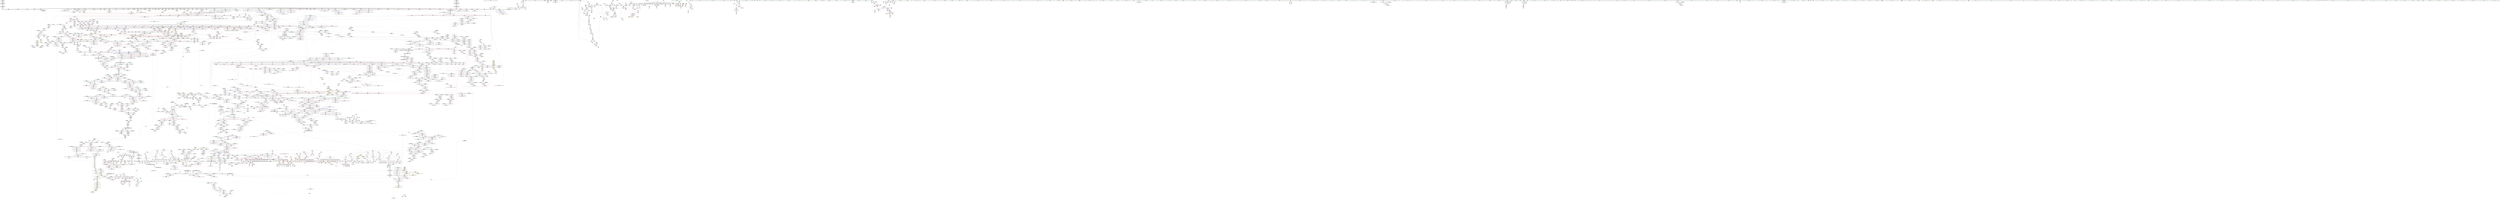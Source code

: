 digraph "SVFG" {
	label="SVFG";

	Node0x5632d8521770 [shape=record,color=grey,label="{NodeID: 0\nNullPtr}"];
	Node0x5632d8521770 -> Node0x5632d85a4370[style=solid];
	Node0x5632d8521770 -> Node0x5632d85a4470[style=solid];
	Node0x5632d8521770 -> Node0x5632d85a4540[style=solid];
	Node0x5632d8521770 -> Node0x5632d85a4610[style=solid];
	Node0x5632d8521770 -> Node0x5632d85a46e0[style=solid];
	Node0x5632d8521770 -> Node0x5632d85a47b0[style=solid];
	Node0x5632d8521770 -> Node0x5632d85a4880[style=solid];
	Node0x5632d8521770 -> Node0x5632d85a4950[style=solid];
	Node0x5632d8521770 -> Node0x5632d85a4a20[style=solid];
	Node0x5632d8521770 -> Node0x5632d85a4af0[style=solid];
	Node0x5632d8521770 -> Node0x5632d85a4bc0[style=solid];
	Node0x5632d8521770 -> Node0x5632d85a4c90[style=solid];
	Node0x5632d8521770 -> Node0x5632d85a4d60[style=solid];
	Node0x5632d8521770 -> Node0x5632d85a4e30[style=solid];
	Node0x5632d8521770 -> Node0x5632d85a4f00[style=solid];
	Node0x5632d8521770 -> Node0x5632d85a4fd0[style=solid];
	Node0x5632d8521770 -> Node0x5632d85a50a0[style=solid];
	Node0x5632d8521770 -> Node0x5632d85a5170[style=solid];
	Node0x5632d8521770 -> Node0x5632d85a5240[style=solid];
	Node0x5632d8521770 -> Node0x5632d85a5310[style=solid];
	Node0x5632d8521770 -> Node0x5632d85a53e0[style=solid];
	Node0x5632d8521770 -> Node0x5632d85a54b0[style=solid];
	Node0x5632d8521770 -> Node0x5632d85a5580[style=solid];
	Node0x5632d8521770 -> Node0x5632d85a5650[style=solid];
	Node0x5632d8521770 -> Node0x5632d85a5720[style=solid];
	Node0x5632d8521770 -> Node0x5632d85a57f0[style=solid];
	Node0x5632d8521770 -> Node0x5632d85a58c0[style=solid];
	Node0x5632d8521770 -> Node0x5632d85a5990[style=solid];
	Node0x5632d8521770 -> Node0x5632d85a5a60[style=solid];
	Node0x5632d8521770 -> Node0x5632d85a5b30[style=solid];
	Node0x5632d8521770 -> Node0x5632d85a5c00[style=solid];
	Node0x5632d8521770 -> Node0x5632d85a5cd0[style=solid];
	Node0x5632d8521770 -> Node0x5632d85a5da0[style=solid];
	Node0x5632d8521770 -> Node0x5632d85a5e70[style=solid];
	Node0x5632d8521770 -> Node0x5632d85a5f40[style=solid];
	Node0x5632d8521770 -> Node0x5632d85a6010[style=solid];
	Node0x5632d8521770 -> Node0x5632d85a60e0[style=solid];
	Node0x5632d8521770 -> Node0x5632d85a61b0[style=solid];
	Node0x5632d8521770 -> Node0x5632d85a6280[style=solid];
	Node0x5632d8521770 -> Node0x5632d85a6350[style=solid];
	Node0x5632d8521770 -> Node0x5632d85a6420[style=solid];
	Node0x5632d8521770 -> Node0x5632d85a64f0[style=solid];
	Node0x5632d8521770 -> Node0x5632d85a65c0[style=solid];
	Node0x5632d8521770 -> Node0x5632d85a6690[style=solid];
	Node0x5632d8521770 -> Node0x5632d85a6760[style=solid];
	Node0x5632d8521770 -> Node0x5632d85a6830[style=solid];
	Node0x5632d8521770 -> Node0x5632d85a6900[style=solid];
	Node0x5632d8521770 -> Node0x5632d85a69d0[style=solid];
	Node0x5632d8521770 -> Node0x5632d85a6aa0[style=solid];
	Node0x5632d8521770 -> Node0x5632d85a6b70[style=solid];
	Node0x5632d8521770 -> Node0x5632d85a6c40[style=solid];
	Node0x5632d8521770 -> Node0x5632d85ffd10[style=solid];
	Node0x5632d8521770 -> Node0x5632d8606880[style=solid];
	Node0x5632d8521770 -> Node0x5632d8606950[style=solid];
	Node0x5632d8521770 -> Node0x5632d8606a20[style=solid];
	Node0x5632d8521770 -> Node0x5632d86080e0[style=solid];
	Node0x5632d8521770 -> Node0x5632d86081b0[style=solid];
	Node0x5632d8521770 -> Node0x5632d8608280[style=solid];
	Node0x5632d8521770 -> Node0x5632d860a570[style=solid];
	Node0x5632d8521770 -> Node0x5632d860f850[style=solid];
	Node0x5632d8521770 -> Node0x5632d78b0250[style=solid];
	Node0x5632d8521770 -> Node0x5632d85eab50[style=solid];
	Node0x5632d8521770 -> Node0x5632d8663800[style=solid];
	Node0x5632d8521770 -> Node0x5632d8664700[style=solid];
	Node0x5632d8521770 -> Node0x5632d8664a00[style=solid];
	Node0x5632d8521770 -> Node0x5632d8666c80[style=solid];
	Node0x5632d8521770:s64 -> Node0x5632d88467e0[style=solid,color=red];
	Node0x5632d8521770:s64 -> Node0x5632d884b6c0[style=solid,color=red];
	Node0x5632d8838880 [shape=record,color=black,label="{NodeID: 4871\n3193 = PHI(3264, )\n}"];
	Node0x5632d8838880 -> Node0x5632d85bb920[style=solid];
	Node0x5632d86e4570 [shape=record,color=yellow,style=double,label="{NodeID: 3764\n227V_1 = ENCHI(MR_227V_0)\npts\{470000 \}\nFun[_ZNSt6vectorISt4pairIiiESaIS1_EE12emplace_backIJS1_EEEvDpOT_]|{|<s1>117|<s2>119}}"];
	Node0x5632d86e4570 -> Node0x5632d86eb5f0[style=dashed];
	Node0x5632d86e4570:s1 -> Node0x5632d87243b0[style=dashed,color=red];
	Node0x5632d86e4570:s2 -> Node0x5632d8739710[style=dashed,color=red];
	Node0x5632d85b1430 [shape=record,color=red,label="{NodeID: 1550\n1752\<--1749\nthis1\<--this.addr\n_ZNSt12_Vector_baseISt4pairIiiESaIS1_EE12_Vector_implC2Ev\n}"];
	Node0x5632d85b1430 -> Node0x5632d85ae510[style=solid];
	Node0x5632d85b1430 -> Node0x5632d85c7ec0[style=solid];
	Node0x5632d85b1430 -> Node0x5632d85c7f90[style=solid];
	Node0x5632d85b1430 -> Node0x5632d85c8060[style=solid];
	Node0x5632d858f4e0 [shape=record,color=green,label="{NodeID: 443\n3246\<--3247\n_ZSt32__make_move_if_noexcept_iteratorIiSt13move_iteratorIPiEET0_PT_\<--_ZSt32__make_move_if_noexcept_iteratorIiSt13move_iteratorIPiEET0_PT__field_insensitive\n}"];
	Node0x5632d8606f00 [shape=record,color=blue,label="{NodeID: 1993\n1563\<--1562\nthis.addr\<--this\n_ZNSt12_Vector_baseIiSaIiEE19_M_get_Tp_allocatorEv\n}"];
	Node0x5632d8606f00 -> Node0x5632d85df3b0[style=dashed];
	Node0x5632d859e9e0 [shape=record,color=black,label="{NodeID: 886\n3503\<--3486\n\<--__last\n_ZNSt20__uninitialized_copyILb1EE13__uninit_copyISt13move_iteratorIPiES3_EET0_T_S6_S5_\n}"];
	Node0x5632d859e9e0 -> Node0x5632d85cff20[style=solid];
	Node0x5632d85d5130 [shape=record,color=red,label="{NodeID: 1329\n411\<--394\n\<--y.addr\n_Z3DFSiii\n}"];
	Node0x5632d85d5130 -> Node0x5632d85a8390[style=solid];
	Node0x5632d85877d0 [shape=record,color=green,label="{NodeID: 222\n1644\<--1645\n__p.addr\<--__p.addr_field_insensitive\n_ZNSt12_Vector_baseIiSaIiEE13_M_deallocateEPim\n}"];
	Node0x5632d85877d0 -> Node0x5632d85b0a70[style=solid];
	Node0x5632d85877d0 -> Node0x5632d85b0b40[style=solid];
	Node0x5632d85877d0 -> Node0x5632d8607650[style=solid];
	Node0x5632d884bb00 [shape=record,color=black,label="{NodeID: 5093\n2813 = PHI(2759, )\n1st arg _ZSteqIPSt4pairIiiEEbRKSt13move_iteratorIT_ES7_ }"];
	Node0x5632d884bb00 -> Node0x5632d860e740[style=solid];
	Node0x5632d85bc890 [shape=record,color=red,label="{NodeID: 1772\n3346\<--3343\nthis1\<--this.addr\n_ZNK9__gnu_cxx13new_allocatorIiE8max_sizeEv\n}"];
	Node0x5632d85ab520 [shape=record,color=black,label="{NodeID: 665\n849\<--848\nidxprom43\<--\nmain\n}"];
	Node0x5632d8666b00 [shape=record,color=grey,label="{NodeID: 3322\n757 = cmp(755, 756, )\n}"];
	Node0x5632d8612360 [shape=record,color=blue,label="{NodeID: 2215\n3451\<--3446\n__result.addr\<--__result\n_ZSt18uninitialized_copyISt13move_iteratorIPiES1_ET0_T_S4_S3_\n}"];
	Node0x5632d8612360 -> Node0x5632d85bd180[style=dashed];
	Node0x5632d85c9da0 [shape=record,color=purple,label="{NodeID: 1108\n2206\<--2205\n_M_impl30\<--\n_ZNSt6vectorISt4pairIiiESaIS1_EE17_M_realloc_insertIJS1_EEEvN9__gnu_cxx17__normal_iteratorIPS1_S3_EEDpOT_\n}"];
	Node0x5632d853be20 [shape=record,color=green,label="{NodeID: 1\n7\<--1\n__dso_handle\<--dummyObj\nGlob }"];
	Node0x5632d88389c0 [shape=record,color=black,label="{NodeID: 4872\n3216 = PHI(3349, )\n}"];
	Node0x5632d88389c0 -> Node0x5632d78b0250[style=solid];
	Node0x5632d86e4650 [shape=record,color=yellow,style=double,label="{NodeID: 3765\n229V_1 = ENCHI(MR_229V_0)\npts\{470001 \}\nFun[_ZNSt6vectorISt4pairIiiESaIS1_EE12emplace_backIJS1_EEEvDpOT_]|{|<s4>117|<s5>119}}"];
	Node0x5632d86e4650 -> Node0x5632d85b2af0[style=dashed];
	Node0x5632d86e4650 -> Node0x5632d85b2c90[style=dashed];
	Node0x5632d86e4650 -> Node0x5632d85b2d60[style=dashed];
	Node0x5632d86e4650 -> Node0x5632d8609940[style=dashed];
	Node0x5632d86e4650:s4 -> Node0x5632d87243b0[style=dashed,color=red];
	Node0x5632d86e4650:s5 -> Node0x5632d87397f0[style=dashed,color=red];
	Node0x5632d85b1500 [shape=record,color=red,label="{NodeID: 1551\n1769\<--1766\nthis1\<--this.addr\n_ZNSaISt4pairIiiEEC2Ev\n}"];
	Node0x5632d85b1500 -> Node0x5632d85ae5e0[style=solid];
	Node0x5632d858f5e0 [shape=record,color=green,label="{NodeID: 444\n3261\<--3262\n_ZSt22__uninitialized_copy_aISt13move_iteratorIPiES1_iET0_T_S4_S3_RSaIT1_E\<--_ZSt22__uninitialized_copy_aISt13move_iteratorIPiES1_iET0_T_S4_S3_RSaIT1_E_field_insensitive\n}"];
	Node0x5632d8606fd0 [shape=record,color=blue,label="{NodeID: 1994\n1572\<--1571\nthis.addr\<--this\n_ZNSt12_Vector_baseIiSaIiEED2Ev\n}"];
	Node0x5632d8606fd0 -> Node0x5632d85df480[style=dashed];
	Node0x5632d859eab0 [shape=record,color=black,label="{NodeID: 887\n3499\<--3490\n\<--agg.tmp\n_ZNSt20__uninitialized_copyILb1EE13__uninit_copyISt13move_iteratorIPiES3_EET0_T_S6_S5_\n}"];
	Node0x5632d859eab0 -> Node0x5632d85cfcb0[style=solid];
	Node0x5632d85d5200 [shape=record,color=red,label="{NodeID: 1330\n422\<--394\n\<--y.addr\n_Z3DFSiii\n}"];
	Node0x5632d85d5200 -> Node0x5632d85a8600[style=solid];
	Node0x5632d85878a0 [shape=record,color=green,label="{NodeID: 223\n1646\<--1647\n__n.addr\<--__n.addr_field_insensitive\n_ZNSt12_Vector_baseIiSaIiEE13_M_deallocateEPim\n}"];
	Node0x5632d85878a0 -> Node0x5632d85b0c10[style=solid];
	Node0x5632d85878a0 -> Node0x5632d8607720[style=solid];
	Node0x5632d884bc10 [shape=record,color=black,label="{NodeID: 5094\n136 = PHI()\n0th arg __cxx_global_array_dtor }"];
	Node0x5632d884bc10 -> Node0x5632d85ffee0[style=solid];
	Node0x5632d85bc960 [shape=record,color=red,label="{NodeID: 1773\n3358\<--3352\n\<--__a.addr\n_ZNSt16allocator_traitsISaIiEE8allocateERS0_m\n}"];
	Node0x5632d85bc960 -> Node0x5632d859dce0[style=solid];
	Node0x5632d85ab5f0 [shape=record,color=black,label="{NodeID: 666\n877\<--876\nidxprom61\<--\nmain\n}"];
	Node0x5632d8666c80 [shape=record,color=grey,label="{NodeID: 3323\n2159 = cmp(2158, 3, )\n}"];
	Node0x5632d8612430 [shape=record,color=blue,label="{NodeID: 2216\n3453\<--426\n__assignable\<--\n_ZSt18uninitialized_copyISt13move_iteratorIPiES1_ET0_T_S4_S3_\n}"];
	Node0x5632d85c9e70 [shape=record,color=purple,label="{NodeID: 1109\n2207\<--2205\n_M_start31\<--\n_ZNSt6vectorISt4pairIiiESaIS1_EE17_M_realloc_insertIJS1_EEEvN9__gnu_cxx17__normal_iteratorIPS1_S3_EEDpOT_\n}"];
	Node0x5632d85c9e70 -> Node0x5632d85b4aa0[style=solid];
	Node0x5632d853c570 [shape=record,color=green,label="{NodeID: 2\n12\<--1\n\<--dummyObj\nCan only get source location for instruction, argument, global var or function.}"];
	Node0x5632d8838b00 [shape=record,color=black,label="{NodeID: 4873\n3245 = PHI(3429, )\n}"];
	Node0x5632d8838b00 -> Node0x5632d8610fe0[style=solid];
	Node0x5632d86e4730 [shape=record,color=yellow,style=double,label="{NodeID: 3766\n231V_1 = ENCHI(MR_231V_0)\npts\{470002 \}\nFun[_ZNSt6vectorISt4pairIiiESaIS1_EE12emplace_backIJS1_EEEvDpOT_]|{|<s2>119|<s3>119}}"];
	Node0x5632d86e4730 -> Node0x5632d85b2bc0[style=dashed];
	Node0x5632d86e4730 -> Node0x5632d86ebff0[style=dashed];
	Node0x5632d86e4730:s2 -> Node0x5632d85b4b70[style=dashed,color=red];
	Node0x5632d86e4730:s3 -> Node0x5632d860ad90[style=dashed,color=red];
	Node0x5632d85b15d0 [shape=record,color=red,label="{NodeID: 1552\n1780\<--1777\nthis1\<--this.addr\n_ZN9__gnu_cxx13new_allocatorISt4pairIiiEEC2Ev\n}"];
	Node0x5632d858f6e0 [shape=record,color=green,label="{NodeID: 445\n3266\<--3267\nthis.addr\<--this.addr_field_insensitive\n_ZNK9__gnu_cxx17__normal_iteratorIPiSt6vectorIiSaIiEEE4baseEv\n}"];
	Node0x5632d858f6e0 -> Node0x5632d85bc140[style=solid];
	Node0x5632d858f6e0 -> Node0x5632d8611180[style=solid];
	Node0x5632d86070a0 [shape=record,color=blue,label="{NodeID: 1995\n1574\<--1603\nexn.slot\<--\n_ZNSt12_Vector_baseIiSaIiEED2Ev\n}"];
	Node0x5632d86070a0 -> Node0x5632d85df550[style=dashed];
	Node0x5632d859eb80 [shape=record,color=black,label="{NodeID: 888\n3502\<--3492\n\<--agg.tmp2\n_ZNSt20__uninitialized_copyILb1EE13__uninit_copyISt13move_iteratorIPiES3_EET0_T_S6_S5_\n}"];
	Node0x5632d859eb80 -> Node0x5632d85cfe50[style=solid];
	Node0x5632d871bae0 [shape=record,color=yellow,style=double,label="{NodeID: 3545\n189V_1 = ENCHI(MR_189V_0)\npts\{7190000 7210000 29200000 29300000 \}\nFun[_ZN9__gnu_cxxneIPiSt6vectorIiSaIiEEEEbRKNS_17__normal_iteratorIT_T0_EESA_]}"];
	Node0x5632d871bae0 -> Node0x5632d85dd9b0[style=dashed];
	Node0x5632d871bae0 -> Node0x5632d85dda80[style=dashed];
	Node0x5632d85d52d0 [shape=record,color=red,label="{NodeID: 1331\n430\<--394\n\<--y.addr\n_Z3DFSiii\n}"];
	Node0x5632d85d52d0 -> Node0x5632d85a87a0[style=solid];
	Node0x5632d8587970 [shape=record,color=green,label="{NodeID: 224\n1660\<--1661\n_ZNSt16allocator_traitsISaIiEE10deallocateERS0_Pim\<--_ZNSt16allocator_traitsISaIiEE10deallocateERS0_Pim_field_insensitive\n}"];
	Node0x5632d884bce0 [shape=record,color=black,label="{NodeID: 5095\n2502 = PHI(2448, )\n0th arg _ZNSt16allocator_traitsISaISt4pairIiiEEE8max_sizeERKS2_ }"];
	Node0x5632d884bce0 -> Node0x5632d860c5f0[style=solid];
	Node0x5632d85bca30 [shape=record,color=red,label="{NodeID: 1774\n3360\<--3354\n\<--__n.addr\n_ZNSt16allocator_traitsISaIiEE8allocateERS0_m\n|{<s0>241}}"];
	Node0x5632d85bca30:s0 -> Node0x5632d884b5b0[style=solid,color=red];
	Node0x5632d85ab6c0 [shape=record,color=black,label="{NodeID: 667\n880\<--879\nidxprom63\<--\nmain\n}"];
	Node0x5632d8666e00 [shape=record,color=grey,label="{NodeID: 3324\n1216 = cmp(1211, 1215, )\n}"];
	Node0x5632d8612500 [shape=record,color=blue, style = dotted,label="{NodeID: 2217\n3808\<--3810\noffset_0\<--dummyVal\n_ZSt18uninitialized_copyISt13move_iteratorIPiES1_ET0_T_S4_S3_\n}"];
	Node0x5632d8612500 -> Node0x5632d85bd250[style=dashed];
	Node0x5632d85c9f40 [shape=record,color=purple,label="{NodeID: 1110\n2210\<--2209\n_M_impl32\<--\n_ZNSt6vectorISt4pairIiiESaIS1_EE17_M_realloc_insertIJS1_EEEvN9__gnu_cxx17__normal_iteratorIPS1_S3_EEDpOT_\n}"];
	Node0x5632d853c630 [shape=record,color=green,label="{NodeID: 3\n48\<--1\n.str\<--dummyObj\nGlob }"];
	Node0x5632d8838c40 [shape=record,color=black,label="{NodeID: 4874\n3251 = PHI(3429, )\n}"];
	Node0x5632d8838c40 -> Node0x5632d86110b0[style=solid];
	Node0x5632d85b16a0 [shape=record,color=red,label="{NodeID: 1553\n1795\<--1786\n\<--__first.addr\n_ZSt8_DestroyIPSt4pairIiiES1_EvT_S3_RSaIT0_E\n|{<s0>104}}"];
	Node0x5632d85b16a0:s0 -> Node0x5632d88439c0[style=solid,color=red];
	Node0x5632d858f7b0 [shape=record,color=green,label="{NodeID: 446\n3275\<--3276\n__a.addr\<--__a.addr_field_insensitive\n_ZNSt16allocator_traitsISaIiEE7destroyIiEEvRS0_PT_\n}"];
	Node0x5632d858f7b0 -> Node0x5632d85bc210[style=solid];
	Node0x5632d858f7b0 -> Node0x5632d8611250[style=solid];
	Node0x5632d8607170 [shape=record,color=blue,label="{NodeID: 1996\n1576\<--1605\nehselector.slot\<--\n_ZNSt12_Vector_baseIiSaIiEED2Ev\n}"];
	Node0x5632d859ec50 [shape=record,color=black,label="{NodeID: 889\n3480\<--3510\n_ZNSt20__uninitialized_copyILb1EE13__uninit_copyISt13move_iteratorIPiES3_EET0_T_S6_S5__ret\<--call\n_ZNSt20__uninitialized_copyILb1EE13__uninit_copyISt13move_iteratorIPiES3_EET0_T_S6_S5_\n|{<s0>251}}"];
	Node0x5632d859ec50:s0 -> Node0x5632d8835700[style=solid,color=blue];
	Node0x5632d85d53a0 [shape=record,color=red,label="{NodeID: 1332\n439\<--394\n\<--y.addr\n_Z3DFSiii\n}"];
	Node0x5632d85d53a0 -> Node0x5632d85a8940[style=solid];
	Node0x5632d8587a70 [shape=record,color=green,label="{NodeID: 225\n1666\<--1667\nthis.addr\<--this.addr_field_insensitive\n_ZNSt12_Vector_baseIiSaIiEE12_Vector_implD2Ev\n}"];
	Node0x5632d8587a70 -> Node0x5632d85b0ce0[style=solid];
	Node0x5632d8587a70 -> Node0x5632d86077f0[style=solid];
	Node0x5632d884bdf0 [shape=record,color=black,label="{NodeID: 5096\n153 = PHI(144, )\n0th arg _ZNSt6vectorIiSaIiEED2Ev }"];
	Node0x5632d884bdf0 -> Node0x5632d85fffb0[style=solid];
	Node0x5632d873b900 [shape=record,color=yellow,style=double,label="{NodeID: 3989\n496V_1 = ENCHI(MR_496V_0)\npts\{1575 \}\nFun[_ZNSt12_Vector_baseIiSaIiEED2Ev]}"];
	Node0x5632d873b900 -> Node0x5632d86070a0[style=dashed];
	Node0x5632d85bcb00 [shape=record,color=red,label="{NodeID: 1775\n3378\<--3369\nthis1\<--this.addr\n_ZN9__gnu_cxx13new_allocatorIiE8allocateEmPKv\n|{<s0>242}}"];
	Node0x5632d85bcb00:s0 -> Node0x5632d884d680[style=solid,color=red];
	Node0x5632d85ab790 [shape=record,color=black,label="{NodeID: 668\n900\<--896\nfrombool\<--call71\nmain\n}"];
	Node0x5632d85ab790 -> Node0x5632d8603480[style=solid];
	Node0x5632d8666f80 [shape=record,color=grey,label="{NodeID: 3325\n1262 = cmp(1259, 1261, )\n}"];
	Node0x5632d86125d0 [shape=record,color=blue, style = dotted,label="{NodeID: 2218\n3811\<--3813\noffset_0\<--dummyVal\n_ZSt18uninitialized_copyISt13move_iteratorIPiES1_ET0_T_S4_S3_\n}"];
	Node0x5632d86125d0 -> Node0x5632d85bd320[style=dashed];
	Node0x5632d85ca010 [shape=record,color=purple,label="{NodeID: 1111\n2211\<--2209\n_M_end_of_storage\<--\n_ZNSt6vectorISt4pairIiiESaIS1_EE17_M_realloc_insertIJS1_EEEvN9__gnu_cxx17__normal_iteratorIPS1_S3_EEDpOT_\n}"];
	Node0x5632d85ca010 -> Node0x5632d85b4b70[style=solid];
	Node0x5632d853c6f0 [shape=record,color=green,label="{NodeID: 4\n50\<--1\n.str.3\<--dummyObj\nGlob }"];
	Node0x5632d8838d80 [shape=record,color=black,label="{NodeID: 4875\n3260 = PHI(3391, )\n}"];
	Node0x5632d8838d80 -> Node0x5632d859d0b0[style=solid];
	Node0x5632d872d7d0 [shape=record,color=yellow,style=double,label="{NodeID: 3768\n221V_1 = ENCHI(MR_221V_0)\npts\{5560000 5560001 \}\nFun[_ZNSt6vectorISt4pairIiiESaIS1_EE12emplace_backIJS1_EEEvDpOT_]|{<s0>116|<s1>119}}"];
	Node0x5632d872d7d0:s0 -> Node0x5632d8724b40[style=dashed,color=red];
	Node0x5632d872d7d0:s1 -> Node0x5632d8739b70[style=dashed,color=red];
	Node0x5632d85b1770 [shape=record,color=red,label="{NodeID: 1554\n1796\<--1788\n\<--__last.addr\n_ZSt8_DestroyIPSt4pairIiiES1_EvT_S3_RSaIT0_E\n|{<s0>104}}"];
	Node0x5632d85b1770:s0 -> Node0x5632d8843bd0[style=solid,color=red];
	Node0x5632d858f880 [shape=record,color=green,label="{NodeID: 447\n3277\<--3278\n__p.addr\<--__p.addr_field_insensitive\n_ZNSt16allocator_traitsISaIiEE7destroyIiEEvRS0_PT_\n}"];
	Node0x5632d858f880 -> Node0x5632d85bc2e0[style=solid];
	Node0x5632d858f880 -> Node0x5632d8611320[style=solid];
	Node0x5632d8607240 [shape=record,color=blue,label="{NodeID: 1997\n1616\<--1614\n__first.addr\<--__first\n_ZSt8_DestroyIPiEvT_S1_\n}"];
	Node0x5632d8607240 -> Node0x5632d85df890[style=dashed];
	Node0x5632d859ed20 [shape=record,color=black,label="{NodeID: 890\n3534\<--3518\n\<--__first\n_ZSt4copyISt13move_iteratorIPiES1_ET0_T_S4_S3_\n}"];
	Node0x5632d859ed20 -> Node0x5632d85d0400[style=solid];
	Node0x5632d85d5470 [shape=record,color=red,label="{NodeID: 1333\n453\<--394\n\<--y.addr\n_Z3DFSiii\n}"];
	Node0x5632d85d5470 -> Node0x5632d85a8bb0[style=solid];
	Node0x5632d8587b40 [shape=record,color=green,label="{NodeID: 226\n1672\<--1673\n_ZNSaIiED2Ev\<--_ZNSaIiED2Ev_field_insensitive\n}"];
	Node0x5632d884bf00 [shape=record,color=black,label="{NodeID: 5097\n1455 = PHI(665, )\n0th arg _ZNSt4pairIiiEC2IRiS2_Lb1EEEOT_OT0_ }"];
	Node0x5632d884bf00 -> Node0x5632d86062d0[style=solid];
	Node0x5632d873b9e0 [shape=record,color=yellow,style=double,label="{NodeID: 3990\n498V_1 = ENCHI(MR_498V_0)\npts\{1577 \}\nFun[_ZNSt12_Vector_baseIiSaIiEED2Ev]}"];
	Node0x5632d873b9e0 -> Node0x5632d8607170[style=dashed];
	Node0x5632d85bcbd0 [shape=record,color=red,label="{NodeID: 1776\n3379\<--3371\n\<--__n.addr\n_ZN9__gnu_cxx13new_allocatorIiE8allocateEmPKv\n}"];
	Node0x5632d85bcbd0 -> Node0x5632d8665000[style=solid];
	Node0x5632d85ab860 [shape=record,color=black,label="{NodeID: 669\n898\<--897\nidxprom72\<--\nmain\n}"];
	Node0x5632d8667100 [shape=record,color=grey,label="{NodeID: 3326\n327 = cmp(326, 12, )\n}"];
	Node0x5632d86126a0 [shape=record,color=blue,label="{NodeID: 2219\n3494\<--3481\ncoerce.dive\<--__first.coerce\n_ZNSt20__uninitialized_copyILb1EE13__uninit_copyISt13move_iteratorIPiES3_EET0_T_S6_S5_\n}"];
	Node0x5632d86126a0 -> Node0x5632d85bfd60[style=dashed];
	Node0x5632d85ca0e0 [shape=record,color=purple,label="{NodeID: 1112\n2214\<--2213\n_M_impl33\<--\n_ZNSt6vectorISt4pairIiiESaIS1_EE17_M_realloc_insertIJS1_EEEvN9__gnu_cxx17__normal_iteratorIPS1_S3_EEDpOT_\n}"];
	Node0x5632d853c7b0 [shape=record,color=green,label="{NodeID: 5\n52\<--1\nstdin\<--dummyObj\nGlob }"];
	Node0x5632d8838ec0 [shape=record,color=black,label="{NodeID: 4876\n3295 = PHI(3332, )\n|{<s0>239}}"];
	Node0x5632d8838ec0:s0 -> Node0x5632d8842d30[style=solid,color=red];
	Node0x5632d85b1840 [shape=record,color=red,label="{NodeID: 1555\n1806\<--1803\nthis1\<--this.addr\n_ZNSt12_Vector_baseISt4pairIiiESaIS1_EE19_M_get_Tp_allocatorEv\n}"];
	Node0x5632d85b1840 -> Node0x5632d85c8130[style=solid];
	Node0x5632d858f950 [shape=record,color=green,label="{NodeID: 448\n3285\<--3286\n_ZN9__gnu_cxx13new_allocatorIiE7destroyIiEEvPT_\<--_ZN9__gnu_cxx13new_allocatorIiE7destroyIiEEvPT__field_insensitive\n}"];
	Node0x5632d8607310 [shape=record,color=blue,label="{NodeID: 1998\n1618\<--1615\n__last.addr\<--__last\n_ZSt8_DestroyIPiEvT_S1_\n}"];
	Node0x5632d8607310 -> Node0x5632d85b08d0[style=dashed];
	Node0x5632d859edf0 [shape=record,color=black,label="{NodeID: 891\n3542\<--3520\n\<--__last\n_ZSt4copyISt13move_iteratorIPiES1_ET0_T_S4_S3_\n}"];
	Node0x5632d859edf0 -> Node0x5632d85d05a0[style=solid];
	Node0x5632d85d5540 [shape=record,color=red,label="{NodeID: 1334\n462\<--394\n\<--y.addr\n_Z3DFSiii\n}"];
	Node0x5632d85d5540 -> Node0x5632d85a8d50[style=solid];
	Node0x5632d8587c40 [shape=record,color=green,label="{NodeID: 227\n1679\<--1680\n__a.addr\<--__a.addr_field_insensitive\n_ZNSt16allocator_traitsISaIiEE10deallocateERS0_Pim\n}"];
	Node0x5632d8587c40 -> Node0x5632d85b0db0[style=solid];
	Node0x5632d8587c40 -> Node0x5632d86078c0[style=solid];
	Node0x5632d884c010 [shape=record,color=black,label="{NodeID: 5098\n1456 = PHI(674, )\n1st arg _ZNSt4pairIiiEC2IRiS2_Lb1EEEOT_OT0_ }"];
	Node0x5632d884c010 -> Node0x5632d86063a0[style=solid];
	Node0x5632d873bac0 [shape=record,color=yellow,style=double,label="{NodeID: 3991\n27V_1 = ENCHI(MR_27V_0)\npts\{440000 \}\nFun[_ZNSt12_Vector_baseIiSaIiEED2Ev]}"];
	Node0x5632d873bac0 -> Node0x5632d85df620[style=dashed];
	Node0x5632d873bac0 -> Node0x5632d85df7c0[style=dashed];
	Node0x5632d85bcca0 [shape=record,color=red,label="{NodeID: 1777\n3385\<--3371\n\<--__n.addr\n_ZN9__gnu_cxx13new_allocatorIiE8allocateEmPKv\n}"];
	Node0x5632d85bcca0 -> Node0x5632d85ee0f0[style=solid];
	Node0x5632d85ab930 [shape=record,color=black,label="{NodeID: 670\n914\<--913\nidxprom81\<--\nmain\n}"];
	Node0x5632d8667280 [shape=record,color=grey,label="{NodeID: 3327\n2300 = cmp(2298, 2299, )\n}"];
	Node0x5632d8612770 [shape=record,color=blue,label="{NodeID: 2220\n3496\<--3482\ncoerce.dive1\<--__last.coerce\n_ZNSt20__uninitialized_copyILb1EE13__uninit_copyISt13move_iteratorIPiES3_EET0_T_S6_S5_\n}"];
	Node0x5632d8612770 -> Node0x5632d85bfe30[style=dashed];
	Node0x5632d85ca1b0 [shape=record,color=purple,label="{NodeID: 1113\n2215\<--2213\n_M_start34\<--\n_ZNSt6vectorISt4pairIiiESaIS1_EE17_M_realloc_insertIJS1_EEEvN9__gnu_cxx17__normal_iteratorIPS1_S3_EEDpOT_\n}"];
	Node0x5632d85ca1b0 -> Node0x5632d85b4c40[style=solid];
	Node0x5632d853c870 [shape=record,color=green,label="{NodeID: 6\n53\<--1\n.str.4\<--dummyObj\nGlob }"];
	Node0x5632d8839000 [shape=record,color=black,label="{NodeID: 4877\n3298 = PHI(3321, )\n}"];
	Node0x5632d8839000 -> Node0x5632d859d3f0[style=solid];
	Node0x5632d85b1910 [shape=record,color=red,label="{NodeID: 1556\n1819\<--1812\nthis1\<--this.addr\n_ZNSt12_Vector_baseISt4pairIiiESaIS1_EED2Ev\n|{|<s8>105}}"];
	Node0x5632d85b1910 -> Node0x5632d85c8200[style=solid];
	Node0x5632d85b1910 -> Node0x5632d85c82d0[style=solid];
	Node0x5632d85b1910 -> Node0x5632d85c83a0[style=solid];
	Node0x5632d85b1910 -> Node0x5632d85c8470[style=solid];
	Node0x5632d85b1910 -> Node0x5632d85c8540[style=solid];
	Node0x5632d85b1910 -> Node0x5632d85c8610[style=solid];
	Node0x5632d85b1910 -> Node0x5632d85c86e0[style=solid];
	Node0x5632d85b1910 -> Node0x5632d85c87b0[style=solid];
	Node0x5632d85b1910:s8 -> Node0x5632d8847af0[style=solid,color=red];
	Node0x5632d858fa50 [shape=record,color=green,label="{NodeID: 449\n3290\<--3291\nthis.addr\<--this.addr_field_insensitive\n_ZNKSt6vectorIiSaIiEE8max_sizeEv\n}"];
	Node0x5632d858fa50 -> Node0x5632d85bc3b0[style=solid];
	Node0x5632d858fa50 -> Node0x5632d86113f0[style=solid];
	Node0x5632d86073e0 [shape=record,color=blue,label="{NodeID: 1999\n1631\<--1629\n.addr\<--\n_ZNSt12_Destroy_auxILb1EE9__destroyIPiEEvT_S3_\n}"];
	Node0x5632d859eec0 [shape=record,color=black,label="{NodeID: 892\n3533\<--3524\n\<--agg.tmp\n_ZSt4copyISt13move_iteratorIPiES1_ET0_T_S4_S3_\n}"];
	Node0x5632d859eec0 -> Node0x5632d85d0330[style=solid];
	Node0x5632d85d5610 [shape=record,color=red,label="{NodeID: 1335\n479\<--394\n\<--y.addr\n_Z3DFSiii\n}"];
	Node0x5632d85d5610 -> Node0x5632d8662a80[style=solid];
	Node0x5632d8587d10 [shape=record,color=green,label="{NodeID: 228\n1681\<--1682\n__p.addr\<--__p.addr_field_insensitive\n_ZNSt16allocator_traitsISaIiEE10deallocateERS0_Pim\n}"];
	Node0x5632d8587d10 -> Node0x5632d85b0e80[style=solid];
	Node0x5632d8587d10 -> Node0x5632d8607990[style=solid];
	Node0x5632d884c120 [shape=record,color=black,label="{NodeID: 5099\n1457 = PHI(678, )\n2nd arg _ZNSt4pairIiiEC2IRiS2_Lb1EEEOT_OT0_ }"];
	Node0x5632d884c120 -> Node0x5632d8606470[style=solid];
	Node0x5632d873bba0 [shape=record,color=yellow,style=double,label="{NodeID: 3992\n31V_1 = ENCHI(MR_31V_0)\npts\{440002 \}\nFun[_ZNSt12_Vector_baseIiSaIiEED2Ev]}"];
	Node0x5632d873bba0 -> Node0x5632d85df6f0[style=dashed];
	Node0x5632d85bcd70 [shape=record,color=red,label="{NodeID: 1778\n3420\<--3400\n\<--__result.addr\n_ZSt22__uninitialized_copy_aISt13move_iteratorIPiES1_iET0_T_S4_S3_RSaIT1_E\n|{<s0>247}}"];
	Node0x5632d85bcd70:s0 -> Node0x5632d882abb0[style=solid,color=red];
	Node0x5632d85aba00 [shape=record,color=black,label="{NodeID: 671\n954\<--953\nidxprom101\<--\nmain\n}"];
	Node0x5632d8667400 [shape=record,color=grey,label="{NodeID: 3328\n2322 = cmp(2320, 2321, )\n}"];
	Node0x5632d8612840 [shape=record,color=blue,label="{NodeID: 2221\n3488\<--3483\n__result.addr\<--__result\n_ZNSt20__uninitialized_copyILb1EE13__uninit_copyISt13move_iteratorIPiES3_EET0_T_S6_S5_\n}"];
	Node0x5632d8612840 -> Node0x5632d85bd3f0[style=dashed];
	Node0x5632d85ca280 [shape=record,color=purple,label="{NodeID: 1114\n2224\<--2223\n_M_impl35\<--\n_ZNSt6vectorISt4pairIiiESaIS1_EE17_M_realloc_insertIJS1_EEEvN9__gnu_cxx17__normal_iteratorIPS1_S3_EEDpOT_\n}"];
	Node0x5632d853c930 [shape=record,color=green,label="{NodeID: 7\n55\<--1\n.str.5\<--dummyObj\nGlob }"];
	Node0x5632d8839140 [shape=record,color=black,label="{NodeID: 4878\n3328 = PHI(3341, )\n}"];
	Node0x5632d8839140 -> Node0x5632d859d9a0[style=solid];
	Node0x5632d85b19e0 [shape=record,color=red,label="{NodeID: 1557\n1849\<--1814\nexn\<--exn.slot\n_ZNSt12_Vector_baseISt4pairIiiESaIS1_EED2Ev\n|{<s0>108}}"];
	Node0x5632d85b19e0:s0 -> Node0x5632d884a780[style=solid,color=red];
	Node0x5632d858fb20 [shape=record,color=green,label="{NodeID: 450\n3296\<--3297\n_ZNKSt12_Vector_baseIiSaIiEE19_M_get_Tp_allocatorEv\<--_ZNKSt12_Vector_baseIiSaIiEE19_M_get_Tp_allocatorEv_field_insensitive\n}"];
	Node0x5632d86074b0 [shape=record,color=blue,label="{NodeID: 2000\n1633\<--1630\n.addr1\<--\n_ZNSt12_Destroy_auxILb1EE9__destroyIPiEEvT_S3_\n}"];
	Node0x5632d859ef90 [shape=record,color=black,label="{NodeID: 893\n3541\<--3526\n\<--agg.tmp3\n_ZSt4copyISt13move_iteratorIPiES1_ET0_T_S4_S3_\n}"];
	Node0x5632d859ef90 -> Node0x5632d85d04d0[style=solid];
	Node0x5632d871c000 [shape=record,color=yellow,style=double,label="{NodeID: 3550\n150V_1 = ENCHI(MR_150V_0)\npts\{3388 \}\nFun[_ZSt34__uninitialized_move_if_noexcept_aIPiS0_SaIiEET0_T_S3_S2_RT1_]|{<s0>236}}"];
	Node0x5632d871c000:s0 -> Node0x5632d86e2d00[style=dashed,color=red];
	Node0x5632d85d56e0 [shape=record,color=red,label="{NodeID: 1336\n487\<--394\n\<--y.addr\n_Z3DFSiii\n|{<s0>23}}"];
	Node0x5632d85d56e0:s0 -> Node0x5632d883eb00[style=solid,color=red];
	Node0x5632d8590310 [shape=record,color=green,label="{NodeID: 229\n1683\<--1684\n__n.addr\<--__n.addr_field_insensitive\n_ZNSt16allocator_traitsISaIiEE10deallocateERS0_Pim\n}"];
	Node0x5632d8590310 -> Node0x5632d85b0f50[style=solid];
	Node0x5632d8590310 -> Node0x5632d8607a60[style=solid];
	Node0x5632d884c230 [shape=record,color=black,label="{NodeID: 5100\n3350 = PHI(3214, )\n0th arg _ZNSt16allocator_traitsISaIiEE8allocateERS0_m }"];
	Node0x5632d884c230 -> Node0x5632d8611800[style=solid];
	Node0x5632d85bce40 [shape=record,color=red,label="{NodeID: 1779\n3422\<--3421\n\<--coerce.dive3\n_ZSt22__uninitialized_copy_aISt13move_iteratorIPiES1_iET0_T_S4_S3_RSaIT1_E\n|{<s0>247}}"];
	Node0x5632d85bce40:s0 -> Node0x5632d882a990[style=solid,color=red];
	Node0x5632d85abad0 [shape=record,color=black,label="{NodeID: 672\n968\<--967\ntobool106\<--\nmain\n}"];
	Node0x5632d8667580 [shape=record,color=grey,label="{NodeID: 3329\n2318 = cmp(2316, 2317, )\n}"];
	Node0x5632d8612910 [shape=record,color=blue, style = dotted,label="{NodeID: 2222\n3814\<--3816\noffset_0\<--dummyVal\n_ZNSt20__uninitialized_copyILb1EE13__uninit_copyISt13move_iteratorIPiES3_EET0_T_S6_S5_\n}"];
	Node0x5632d8612910 -> Node0x5632d85bd4c0[style=dashed];
	Node0x5632d85ca350 [shape=record,color=purple,label="{NodeID: 1115\n2225\<--2223\n_M_start36\<--\n_ZNSt6vectorISt4pairIiiESaIS1_EE17_M_realloc_insertIJS1_EEEvN9__gnu_cxx17__normal_iteratorIPS1_S3_EEDpOT_\n}"];
	Node0x5632d85ca350 -> Node0x5632d860abf0[style=solid];
	Node0x5632d853c9f0 [shape=record,color=green,label="{NodeID: 8\n57\<--1\nstdout\<--dummyObj\nGlob }"];
	Node0x5632d8839280 [shape=record,color=black,label="{NodeID: 4879\n3361 = PHI(3365, )\n}"];
	Node0x5632d8839280 -> Node0x5632d859ddb0[style=solid];
	Node0x5632d85b1ab0 [shape=record,color=red,label="{NodeID: 1558\n1822\<--1821\n\<--_M_start\n_ZNSt12_Vector_baseISt4pairIiiESaIS1_EED2Ev\n|{<s0>105}}"];
	Node0x5632d85b1ab0:s0 -> Node0x5632d8847ce0[style=solid,color=red];
	Node0x5632d858fc20 [shape=record,color=green,label="{NodeID: 451\n3299\<--3300\n_ZNSt16allocator_traitsISaIiEE8max_sizeERKS0_\<--_ZNSt16allocator_traitsISaIiEE8max_sizeERKS0__field_insensitive\n}"];
	Node0x5632d8607580 [shape=record,color=blue,label="{NodeID: 2001\n1642\<--1639\nthis.addr\<--this\n_ZNSt12_Vector_baseIiSaIiEE13_M_deallocateEPim\n}"];
	Node0x5632d8607580 -> Node0x5632d85b09a0[style=dashed];
	Node0x5632d859f060 [shape=record,color=black,label="{NodeID: 894\n3514\<--3548\n_ZSt4copyISt13move_iteratorIPiES1_ET0_T_S4_S3__ret\<--call6\n_ZSt4copyISt13move_iteratorIPiES1_ET0_T_S4_S3_\n|{<s0>254}}"];
	Node0x5632d859f060:s0 -> Node0x5632d8835840[style=solid,color=blue];
	Node0x5632d85d57b0 [shape=record,color=red,label="{NodeID: 1337\n500\<--394\n\<--y.addr\n_Z3DFSiii\n|{<s0>24}}"];
	Node0x5632d85d57b0:s0 -> Node0x5632d883eb00[style=solid,color=red];
	Node0x5632d85903e0 [shape=record,color=green,label="{NodeID: 230\n1693\<--1694\n_ZN9__gnu_cxx13new_allocatorIiE10deallocateEPim\<--_ZN9__gnu_cxx13new_allocatorIiE10deallocateEPim_field_insensitive\n}"];
	Node0x5632d884c340 [shape=record,color=black,label="{NodeID: 5101\n3351 = PHI(3215, )\n1st arg _ZNSt16allocator_traitsISaIiEE8allocateERS0_m }"];
	Node0x5632d884c340 -> Node0x5632d86118d0[style=solid];
	Node0x5632d85bcf10 [shape=record,color=red,label="{NodeID: 1780\n3424\<--3423\n\<--coerce.dive4\n_ZSt22__uninitialized_copy_aISt13move_iteratorIPiES1_iET0_T_S4_S3_RSaIT1_E\n|{<s0>247}}"];
	Node0x5632d85bcf10:s0 -> Node0x5632d882aaa0[style=solid,color=red];
	Node0x5632d85abba0 [shape=record,color=black,label="{NodeID: 673\n984\<--983\nidxprom114\<--\nmain\n}"];
	Node0x5632d8667700 [shape=record,color=grey,label="{NodeID: 3330\n1321 = cmp(1317, 1320, )\n}"];
	Node0x5632d8667700 -> Node0x5632d85ad190[style=solid];
	Node0x5632d86129e0 [shape=record,color=blue, style = dotted,label="{NodeID: 2223\n3817\<--3819\noffset_0\<--dummyVal\n_ZNSt20__uninitialized_copyILb1EE13__uninit_copyISt13move_iteratorIPiES3_EET0_T_S6_S5_\n}"];
	Node0x5632d86129e0 -> Node0x5632d85bd590[style=dashed];
	Node0x5632d85ca420 [shape=record,color=purple,label="{NodeID: 1116\n2229\<--2228\n_M_impl37\<--\n_ZNSt6vectorISt4pairIiiESaIS1_EE17_M_realloc_insertIJS1_EEEvN9__gnu_cxx17__normal_iteratorIPS1_S3_EEDpOT_\n}"];
	Node0x5632d853cab0 [shape=record,color=green,label="{NodeID: 9\n58\<--1\n.str.6\<--dummyObj\nGlob }"];
	Node0x5632d88393c0 [shape=record,color=black,label="{NodeID: 4880\n1497 = PHI()\n}"];
	Node0x5632d872dc60 [shape=record,color=yellow,style=double,label="{NodeID: 3773\n457V_1 = ENCHI(MR_457V_0)\npts\{26720000 \}\nFun[_ZSteqIPSt4pairIiiEEbRKSt13move_iteratorIT_ES7_]|{<s0>191}}"];
	Node0x5632d872dc60:s0 -> Node0x5632d873a3b0[style=dashed,color=red];
	Node0x5632d85b1b80 [shape=record,color=red,label="{NodeID: 1559\n1825\<--1824\n\<--_M_end_of_storage\n_ZNSt12_Vector_baseISt4pairIiiESaIS1_EED2Ev\n}"];
	Node0x5632d85b1b80 -> Node0x5632d85ae850[style=solid];
	Node0x5632d858fd20 [shape=record,color=green,label="{NodeID: 452\n3304\<--3305\nthis.addr\<--this.addr_field_insensitive\n_ZNKSt6vectorIiSaIiEE4sizeEv\n}"];
	Node0x5632d858fd20 -> Node0x5632d85bc480[style=solid];
	Node0x5632d858fd20 -> Node0x5632d86114c0[style=solid];
	Node0x5632d8607650 [shape=record,color=blue,label="{NodeID: 2002\n1644\<--1640\n__p.addr\<--__p\n_ZNSt12_Vector_baseIiSaIiEE13_M_deallocateEPim\n}"];
	Node0x5632d8607650 -> Node0x5632d85b0a70[style=dashed];
	Node0x5632d8607650 -> Node0x5632d85b0b40[style=dashed];
	Node0x5632d859f130 [shape=record,color=black,label="{NodeID: 895\n3552\<--3573\n_ZSt14__copy_move_a2ILb1EPiS0_ET1_T0_S2_S1__ret\<--call3\n_ZSt14__copy_move_a2ILb1EPiS0_ET1_T0_S2_S1_\n|{<s0>259}}"];
	Node0x5632d859f130:s0 -> Node0x5632d883d780[style=solid,color=blue];
	Node0x5632d85d5880 [shape=record,color=red,label="{NodeID: 1338\n512\<--394\n\<--y.addr\n_Z3DFSiii\n}"];
	Node0x5632d85d5880 -> Node0x5632d85eb6f0[style=solid];
	Node0x5632d85904e0 [shape=record,color=green,label="{NodeID: 231\n1700\<--1701\nthis.addr\<--this.addr_field_insensitive\n_ZN9__gnu_cxx13new_allocatorIiE10deallocateEPim\n}"];
	Node0x5632d85904e0 -> Node0x5632d85b1020[style=solid];
	Node0x5632d85904e0 -> Node0x5632d8607b30[style=solid];
	Node0x5632d884c450 [shape=record,color=black,label="{NodeID: 5102\n3695 = PHI(3282, )\n0th arg _ZN9__gnu_cxx13new_allocatorIiE7destroyIiEEvPT_ }"];
	Node0x5632d884c450 -> Node0x5632d8613e30[style=solid];
	Node0x5632d85bcfe0 [shape=record,color=red,label="{NodeID: 1781\n3436\<--3433\n\<--__i.addr\n_ZSt32__make_move_if_noexcept_iteratorIiSt13move_iteratorIPiEET0_PT_\n|{<s0>248}}"];
	Node0x5632d85bcfe0:s0 -> Node0x5632d884d400[style=solid,color=red];
	Node0x5632d85abc70 [shape=record,color=black,label="{NodeID: 674\n1010\<--1009\nidxprom123\<--\nmain\n}"];
	Node0x5632d8667880 [shape=record,color=grey,label="{NodeID: 3331\n2361 = cmp(2360, 2362, )\n}"];
	Node0x5632d8612ab0 [shape=record,color=blue,label="{NodeID: 2224\n3528\<--3515\ncoerce.dive\<--__first.coerce\n_ZSt4copyISt13move_iteratorIPiES1_ET0_T_S4_S3_\n}"];
	Node0x5632d8612ab0 -> Node0x5632d85bff00[style=dashed];
	Node0x5632d85ca4f0 [shape=record,color=purple,label="{NodeID: 1117\n2230\<--2228\n_M_finish38\<--\n_ZNSt6vectorISt4pairIiiESaIS1_EE17_M_realloc_insertIJS1_EEEvN9__gnu_cxx17__normal_iteratorIPS1_S3_EEDpOT_\n}"];
	Node0x5632d85ca4f0 -> Node0x5632d860acc0[style=solid];
	Node0x5632d853cb70 [shape=record,color=green,label="{NodeID: 10\n60\<--1\n.str.7\<--dummyObj\nGlob }"];
	Node0x5632d8839490 [shape=record,color=black,label="{NodeID: 4881\n2001 = PHI(2055, )\n|{<s0>116}}"];
	Node0x5632d8839490:s0 -> Node0x5632d8829200[style=solid,color=red];
	Node0x5632d872dd40 [shape=record,color=yellow,style=double,label="{NodeID: 3774\n459V_1 = ENCHI(MR_459V_0)\npts\{26740000 \}\nFun[_ZSteqIPSt4pairIiiEEbRKSt13move_iteratorIT_ES7_]|{<s0>192}}"];
	Node0x5632d872dd40:s0 -> Node0x5632d873a3b0[style=dashed,color=red];
	Node0x5632d85b1c50 [shape=record,color=red,label="{NodeID: 1560\n1828\<--1827\n\<--_M_start4\n_ZNSt12_Vector_baseISt4pairIiiESaIS1_EED2Ev\n}"];
	Node0x5632d85b1c50 -> Node0x5632d85ae920[style=solid];
	Node0x5632d858fdf0 [shape=record,color=green,label="{NodeID: 453\n3323\<--3324\n__a.addr\<--__a.addr_field_insensitive\n_ZNSt16allocator_traitsISaIiEE8max_sizeERKS0_\n}"];
	Node0x5632d858fdf0 -> Node0x5632d85bc6f0[style=solid];
	Node0x5632d858fdf0 -> Node0x5632d8611590[style=solid];
	Node0x5632d8607720 [shape=record,color=blue,label="{NodeID: 2003\n1646\<--1641\n__n.addr\<--__n\n_ZNSt12_Vector_baseIiSaIiEE13_M_deallocateEPim\n}"];
	Node0x5632d8607720 -> Node0x5632d85b0c10[style=dashed];
	Node0x5632d859f200 [shape=record,color=black,label="{NodeID: 896\n3577\<--3586\n_ZSt12__miter_baseIPiEDTcl12__miter_basecldtfp_4baseEEESt13move_iteratorIT_E_ret\<--call1\n_ZSt12__miter_baseIPiEDTcl12__miter_basecldtfp_4baseEEESt13move_iteratorIT_E\n|{<s0>256|<s1>258}}"];
	Node0x5632d859f200:s0 -> Node0x5632d883d500[style=solid,color=blue];
	Node0x5632d859f200:s1 -> Node0x5632d883d640[style=solid,color=blue];
	Node0x5632d85d5950 [shape=record,color=red,label="{NodeID: 1339\n525\<--394\n\<--y.addr\n_Z3DFSiii\n}"];
	Node0x5632d85d5950 -> Node0x5632d85eb870[style=solid];
	Node0x5632d85905b0 [shape=record,color=green,label="{NodeID: 232\n1702\<--1703\n__p.addr\<--__p.addr_field_insensitive\n_ZN9__gnu_cxx13new_allocatorIiE10deallocateEPim\n}"];
	Node0x5632d85905b0 -> Node0x5632d85b10f0[style=solid];
	Node0x5632d85905b0 -> Node0x5632d8607c00[style=solid];
	Node0x5632d884c560 [shape=record,color=black,label="{NodeID: 5103\n3696 = PHI(3283, )\n1st arg _ZN9__gnu_cxx13new_allocatorIiE7destroyIiEEvPT_ }"];
	Node0x5632d884c560 -> Node0x5632d8613f00[style=solid];
	Node0x5632d85bd0b0 [shape=record,color=red,label="{NodeID: 1782\n3441\<--3440\n\<--coerce.dive\n_ZSt32__make_move_if_noexcept_iteratorIiSt13move_iteratorIPiEET0_PT_\n}"];
	Node0x5632d85bd0b0 -> Node0x5632d859e430[style=solid];
	Node0x5632d85abd40 [shape=record,color=black,label="{NodeID: 675\n1013\<--1012\ntobool125\<--\nmain\n}"];
	Node0x5632d8667a00 [shape=record,color=grey,label="{NodeID: 3332\n3154 = cmp(3152, 3153, )\n}"];
	Node0x5632d8612b80 [shape=record,color=blue,label="{NodeID: 2225\n3530\<--3516\ncoerce.dive1\<--__last.coerce\n_ZSt4copyISt13move_iteratorIPiES1_ET0_T_S4_S3_\n}"];
	Node0x5632d8612b80 -> Node0x5632d85bffd0[style=dashed];
	Node0x5632d85ca5c0 [shape=record,color=purple,label="{NodeID: 1118\n2236\<--2235\n_M_impl40\<--\n_ZNSt6vectorISt4pairIiiESaIS1_EE17_M_realloc_insertIJS1_EEEvN9__gnu_cxx17__normal_iteratorIPS1_S3_EEDpOT_\n}"];
	Node0x5632d853cc70 [shape=record,color=green,label="{NodeID: 11\n62\<--1\n.str.8\<--dummyObj\nGlob }"];
	Node0x5632d8839690 [shape=record,color=black,label="{NodeID: 4882\n2014 = PHI(1363, )\n}"];
	Node0x5632d8839690 -> Node0x5632d8609a10[style=solid];
	Node0x5632d872de20 [shape=record,color=yellow,style=double,label="{NodeID: 3775\n18V_1 = ENCHI(MR_18V_0)\npts\{138 \}\nFun[__cxx_global_array_dtor]}"];
	Node0x5632d872de20 -> Node0x5632d85ffee0[style=dashed];
	Node0x5632d85b1d20 [shape=record,color=red,label="{NodeID: 1561\n1861\<--1855\n\<--__first.addr\n_ZSt8_DestroyIPSt4pairIiiEEvT_S3_\n|{<s0>109}}"];
	Node0x5632d85b1d20:s0 -> Node0x5632d8829db0[style=solid,color=red];
	Node0x5632d858fec0 [shape=record,color=green,label="{NodeID: 454\n3329\<--3330\n_ZNK9__gnu_cxx13new_allocatorIiE8max_sizeEv\<--_ZNK9__gnu_cxx13new_allocatorIiE8max_sizeEv_field_insensitive\n}"];
	Node0x5632d86077f0 [shape=record,color=blue,label="{NodeID: 2004\n1666\<--1665\nthis.addr\<--this\n_ZNSt12_Vector_baseIiSaIiEE12_Vector_implD2Ev\n}"];
	Node0x5632d86077f0 -> Node0x5632d85b0ce0[style=dashed];
	Node0x5632d859f2d0 [shape=record,color=black,label="{NodeID: 897\n3590\<--3609\n_ZSt13__copy_move_aILb1EPiS0_ET1_T0_S2_S1__ret\<--call\n_ZSt13__copy_move_aILb1EPiS0_ET1_T0_S2_S1_\n|{<s0>263}}"];
	Node0x5632d859f2d0:s0 -> Node0x5632d883dc80[style=solid,color=blue];
	Node0x5632d85d5a20 [shape=record,color=red,label="{NodeID: 1340\n405\<--396\n\<--mask.addr\n_Z3DFSiii\n|{<s0>22}}"];
	Node0x5632d85d5a20:s0 -> Node0x5632d8846030[style=solid,color=red];
	Node0x5632d8590680 [shape=record,color=green,label="{NodeID: 233\n1704\<--1705\n.addr\<--.addr_field_insensitive\n_ZN9__gnu_cxx13new_allocatorIiE10deallocateEPim\n}"];
	Node0x5632d8590680 -> Node0x5632d8607cd0[style=solid];
	Node0x5632d884c670 [shape=record,color=black,label="{NodeID: 5104\n1423 = PHI(718, )\n0th arg _ZN9__gnu_cxx17__normal_iteratorIPiSt6vectorIiSaIiEEEppEv }"];
	Node0x5632d884c670 -> Node0x5632d8606060[style=solid];
	Node0x5632d85bd180 [shape=record,color=red,label="{NodeID: 1783\n3471\<--3451\n\<--__result.addr\n_ZSt18uninitialized_copyISt13move_iteratorIPiES1_ET0_T_S4_S3_\n|{<s0>251}}"];
	Node0x5632d85bd180:s0 -> Node0x5632d88479e0[style=solid,color=red];
	Node0x5632d85abe10 [shape=record,color=black,label="{NodeID: 676\n1017\<--1016\nidxprom128\<--\nmain\n}"];
	Node0x5632d8667b80 [shape=record,color=grey,label="{NodeID: 3333\n1395 = cmp(1391, 1394, )\n}"];
	Node0x5632d8667b80 -> Node0x5632d85ad740[style=solid];
	Node0x5632d8612c50 [shape=record,color=blue,label="{NodeID: 2226\n3522\<--3517\n__result.addr\<--__result\n_ZSt4copyISt13move_iteratorIPiES1_ET0_T_S4_S3_\n}"];
	Node0x5632d8612c50 -> Node0x5632d85bd660[style=dashed];
	Node0x5632d85ca690 [shape=record,color=purple,label="{NodeID: 1119\n2237\<--2235\n_M_end_of_storage41\<--\n_ZNSt6vectorISt4pairIiiESaIS1_EE17_M_realloc_insertIJS1_EEEvN9__gnu_cxx17__normal_iteratorIPS1_S3_EEDpOT_\n}"];
	Node0x5632d85ca690 -> Node0x5632d860ad90[style=solid];
	Node0x5632d853cd70 [shape=record,color=green,label="{NodeID: 12\n64\<--1\n.str.9\<--dummyObj\nGlob }"];
	Node0x5632d88397a0 [shape=record,color=black,label="{NodeID: 4883\n2018 = PHI(2055, )\n|{<s0>119}}"];
	Node0x5632d88397a0:s0 -> Node0x5632d882aee0[style=solid,color=red];
	Node0x5632d872df30 [shape=record,color=yellow,style=double,label="{NodeID: 3776\n13V_1 = ENCHI(MR_13V_0)\npts\{440000 440001 440002 \}\nFun[__cxx_global_array_dtor]|{<s0>7|<s1>7|<s2>7}}"];
	Node0x5632d872df30:s0 -> Node0x5632d872e3f0[style=dashed,color=red];
	Node0x5632d872df30:s1 -> Node0x5632d872e4d0[style=dashed,color=red];
	Node0x5632d872df30:s2 -> Node0x5632d872e5b0[style=dashed,color=red];
	Node0x5632d85b1df0 [shape=record,color=red,label="{NodeID: 1562\n1862\<--1857\n\<--__last.addr\n_ZSt8_DestroyIPSt4pairIiiEEvT_S3_\n|{<s0>109}}"];
	Node0x5632d85b1df0:s0 -> Node0x5632d8829ef0[style=solid,color=red];
	Node0x5632d858ffc0 [shape=record,color=green,label="{NodeID: 455\n3334\<--3335\nthis.addr\<--this.addr_field_insensitive\n_ZNKSt12_Vector_baseIiSaIiEE19_M_get_Tp_allocatorEv\n}"];
	Node0x5632d858ffc0 -> Node0x5632d85bc7c0[style=solid];
	Node0x5632d858ffc0 -> Node0x5632d8611660[style=solid];
	Node0x5632d86078c0 [shape=record,color=blue,label="{NodeID: 2005\n1679\<--1676\n__a.addr\<--__a\n_ZNSt16allocator_traitsISaIiEE10deallocateERS0_Pim\n}"];
	Node0x5632d86078c0 -> Node0x5632d85b0db0[style=dashed];
	Node0x5632d859f3a0 [shape=record,color=black,label="{NodeID: 898\n3613\<--3618\n_ZSt12__niter_baseIPiET_S1__ret\<--\n_ZSt12__niter_baseIPiET_S1_\n|{<s0>260|<s1>261|<s2>262}}"];
	Node0x5632d859f3a0:s0 -> Node0x5632d883d8c0[style=solid,color=blue];
	Node0x5632d859f3a0:s1 -> Node0x5632d883da00[style=solid,color=blue];
	Node0x5632d859f3a0:s2 -> Node0x5632d883db40[style=solid,color=blue];
	Node0x5632d85d5af0 [shape=record,color=red,label="{NodeID: 1341\n443\<--396\n\<--mask.addr\n_Z3DFSiii\n}"];
	Node0x5632d85d5af0 -> Node0x5632d85a8a10[style=solid];
	Node0x5632d8590750 [shape=record,color=green,label="{NodeID: 234\n1713\<--1714\n_ZdlPv\<--_ZdlPv_field_insensitive\n}"];
	Node0x5632d884c780 [shape=record,color=black,label="{NodeID: 5105\n1639 = PHI(1579, 3035, 3052, )\n0th arg _ZNSt12_Vector_baseIiSaIiEE13_M_deallocateEPim }"];
	Node0x5632d884c780 -> Node0x5632d8607580[style=solid];
	Node0x5632d85bd250 [shape=record,color=red,label="{NodeID: 1784\n3473\<--3472\n\<--coerce.dive3\n_ZSt18uninitialized_copyISt13move_iteratorIPiES1_ET0_T_S4_S3_\n|{<s0>251}}"];
	Node0x5632d85bd250:s0 -> Node0x5632d88477c0[style=solid,color=red];
	Node0x5632d85abee0 [shape=record,color=black,label="{NodeID: 677\n1020\<--1019\ntobool130\<--\nmain\n}"];
	Node0x5632d8667d00 [shape=record,color=grey,label="{NodeID: 3334\n3172 = cmp(3170, 3171, )\n}"];
	Node0x5632d8612d20 [shape=record,color=blue, style = dotted,label="{NodeID: 2227\n3820\<--3822\noffset_0\<--dummyVal\n_ZSt4copyISt13move_iteratorIPiES1_ET0_T_S4_S3_\n}"];
	Node0x5632d8612d20 -> Node0x5632d85bd730[style=dashed];
	Node0x5632d85ca760 [shape=record,color=purple,label="{NodeID: 1120\n3778\<--2270\noffset_0\<--\n}"];
	Node0x5632d85ca760 -> Node0x5632d860b0d0[style=solid];
	Node0x5632d853ce70 [shape=record,color=green,label="{NodeID: 13\n66\<--1\n.str.10\<--dummyObj\nGlob }"];
	Node0x5632d8839910 [shape=record,color=black,label="{NodeID: 4884\n2050 = PHI(2055, )\n|{<s0>121}}"];
	Node0x5632d8839910:s0 -> Node0x5632d882c340[style=solid,color=red];
	Node0x5632d85b1ec0 [shape=record,color=red,label="{NodeID: 1563\n1890\<--1881\nthis1\<--this.addr\n_ZNSt12_Vector_baseISt4pairIiiESaIS1_EE13_M_deallocateEPS1_m\n}"];
	Node0x5632d85b1ec0 -> Node0x5632d85c8880[style=solid];
	Node0x5632d8590090 [shape=record,color=green,label="{NodeID: 456\n3343\<--3344\nthis.addr\<--this.addr_field_insensitive\n_ZNK9__gnu_cxx13new_allocatorIiE8max_sizeEv\n}"];
	Node0x5632d8590090 -> Node0x5632d85bc890[style=solid];
	Node0x5632d8590090 -> Node0x5632d8611730[style=solid];
	Node0x5632d8607990 [shape=record,color=blue,label="{NodeID: 2006\n1681\<--1677\n__p.addr\<--__p\n_ZNSt16allocator_traitsISaIiEE10deallocateERS0_Pim\n}"];
	Node0x5632d8607990 -> Node0x5632d85b0e80[style=dashed];
	Node0x5632d859f470 [shape=record,color=black,label="{NodeID: 899\n3637\<--3635\nsub.ptr.lhs.cast\<--\n_ZNSt11__copy_moveILb1ELb1ESt26random_access_iterator_tagE8__copy_mIiEEPT_PKS3_S6_S4_\n}"];
	Node0x5632d859f470 -> Node0x5632d85ed370[style=solid];
	Node0x5632d871c570 [shape=record,color=yellow,style=double,label="{NodeID: 3556\n453V_1 = ENCHI(MR_453V_0)\npts\{2680 \}\nFun[_ZNSt20__uninitialized_copyILb0EE13__uninit_copyISt13move_iteratorIPSt4pairIiiEES5_EET0_T_S8_S7_]}"];
	Node0x5632d871c570 -> Node0x5632d860db10[style=dashed];
	Node0x5632d85d5bc0 [shape=record,color=red,label="{NodeID: 1342\n466\<--396\n\<--mask.addr\n_Z3DFSiii\n}"];
	Node0x5632d85d5bc0 -> Node0x5632d85a8e20[style=solid];
	Node0x5632d8590850 [shape=record,color=green,label="{NodeID: 235\n1720\<--1721\nthis.addr\<--this.addr_field_insensitive\n_ZNSaIiED2Ev\n}"];
	Node0x5632d8590850 -> Node0x5632d85b11c0[style=solid];
	Node0x5632d8590850 -> Node0x5632d8607da0[style=solid];
	Node0x5632d884c910 [shape=record,color=black,label="{NodeID: 5106\n1640 = PHI(1582, 3036, 3056, )\n1st arg _ZNSt12_Vector_baseIiSaIiEE13_M_deallocateEPim }"];
	Node0x5632d884c910 -> Node0x5632d8607650[style=solid];
	Node0x5632d85bd320 [shape=record,color=red,label="{NodeID: 1785\n3475\<--3474\n\<--coerce.dive4\n_ZSt18uninitialized_copyISt13move_iteratorIPiES1_ET0_T_S4_S3_\n|{<s0>251}}"];
	Node0x5632d85bd320:s0 -> Node0x5632d88478d0[style=solid,color=red];
	Node0x5632d85abfb0 [shape=record,color=black,label="{NodeID: 678\n1023\<--1022\nidxprom132\<--\nmain\n}"];
	Node0x5632d8667e80 [shape=record,color=grey,label="{NodeID: 3335\n3168 = cmp(3166, 3167, )\n}"];
	Node0x5632d8612df0 [shape=record,color=blue, style = dotted,label="{NodeID: 2228\n3823\<--3825\noffset_0\<--dummyVal\n_ZSt4copyISt13move_iteratorIPiES1_ET0_T_S4_S3_\n}"];
	Node0x5632d8612df0 -> Node0x5632d85bd800[style=dashed];
	Node0x5632d85ca830 [shape=record,color=purple,label="{NodeID: 1121\n3781\<--2270\noffset_1\<--\n}"];
	Node0x5632d85ca830 -> Node0x5632d860b1a0[style=solid];
	Node0x5632d853cf70 [shape=record,color=green,label="{NodeID: 14\n68\<--1\n_ZSt4cerr\<--dummyObj\nGlob }"];
	Node0x5632d8839a50 [shape=record,color=black,label="{NodeID: 4885\n2310 = PHI(2476, )\n}"];
	Node0x5632d8839a50 -> Node0x5632d85b5460[style=solid];
	Node0x5632d85b1f90 [shape=record,color=red,label="{NodeID: 1564\n1891\<--1883\n\<--__p.addr\n_ZNSt12_Vector_baseISt4pairIiiESaIS1_EE13_M_deallocateEPS1_m\n}"];
	Node0x5632d85b1f90 -> Node0x5632d8664a00[style=solid];
	Node0x5632d8590160 [shape=record,color=green,label="{NodeID: 457\n3352\<--3353\n__a.addr\<--__a.addr_field_insensitive\n_ZNSt16allocator_traitsISaIiEE8allocateERS0_m\n}"];
	Node0x5632d8590160 -> Node0x5632d85bc960[style=solid];
	Node0x5632d8590160 -> Node0x5632d8611800[style=solid];
	Node0x5632d8607a60 [shape=record,color=blue,label="{NodeID: 2007\n1683\<--1678\n__n.addr\<--__n\n_ZNSt16allocator_traitsISaIiEE10deallocateERS0_Pim\n}"];
	Node0x5632d8607a60 -> Node0x5632d85b0f50[style=dashed];
	Node0x5632d859f540 [shape=record,color=black,label="{NodeID: 900\n3638\<--3636\nsub.ptr.rhs.cast\<--\n_ZNSt11__copy_moveILb1ELb1ESt26random_access_iterator_tagE8__copy_mIiEEPT_PKS3_S6_S4_\n}"];
	Node0x5632d859f540 -> Node0x5632d85ed370[style=solid];
	Node0x5632d871c650 [shape=record,color=yellow,style=double,label="{NodeID: 3557\n455V_1 = ENCHI(MR_455V_0)\npts\{2682 \}\nFun[_ZNSt20__uninitialized_copyILb0EE13__uninit_copyISt13move_iteratorIPSt4pairIiiEES5_EET0_T_S8_S7_]}"];
	Node0x5632d871c650 -> Node0x5632d860dbe0[style=dashed];
	Node0x5632d85d5c90 [shape=record,color=red,label="{NodeID: 1343\n488\<--396\n\<--mask.addr\n_Z3DFSiii\n|{<s0>23}}"];
	Node0x5632d85d5c90:s0 -> Node0x5632d883ed40[style=solid,color=red];
	Node0x5632d8590920 [shape=record,color=green,label="{NodeID: 236\n1726\<--1727\n_ZN9__gnu_cxx13new_allocatorIiED2Ev\<--_ZN9__gnu_cxx13new_allocatorIiED2Ev_field_insensitive\n}"];
	Node0x5632d884caa0 [shape=record,color=black,label="{NodeID: 5107\n1641 = PHI(1592, 3037, 3068, )\n2nd arg _ZNSt12_Vector_baseIiSaIiEE13_M_deallocateEPim }"];
	Node0x5632d884caa0 -> Node0x5632d8607720[style=solid];
	Node0x5632d85bd3f0 [shape=record,color=red,label="{NodeID: 1786\n3505\<--3488\n\<--__result.addr\n_ZNSt20__uninitialized_copyILb1EE13__uninit_copyISt13move_iteratorIPiES3_EET0_T_S6_S5_\n|{<s0>254}}"];
	Node0x5632d85bd3f0:s0 -> Node0x5632d8829c70[style=solid,color=red];
	Node0x5632d85ac080 [shape=record,color=black,label="{NodeID: 679\n1042\<--1041\nidxprom144\<--\nmain\n}"];
	Node0x5632d8612ec0 [shape=record,color=blue,label="{NodeID: 2229\n3556\<--3553\n__first.addr\<--__first\n_ZSt14__copy_move_a2ILb1EPiS0_ET1_T0_S2_S1_\n}"];
	Node0x5632d8612ec0 -> Node0x5632d85bd8d0[style=dashed];
	Node0x5632d85ca900 [shape=record,color=purple,label="{NodeID: 1122\n3779\<--2271\noffset_0\<--\n}"];
	Node0x5632d85ca900 -> Node0x5632d85bf3a0[style=solid];
	Node0x5632d853d070 [shape=record,color=green,label="{NodeID: 15\n69\<--1\n.str.11\<--dummyObj\nGlob }"];
	Node0x5632d8839b60 [shape=record,color=black,label="{NodeID: 4886\n2092 = PHI(2274, )\n}"];
	Node0x5632d8839b60 -> Node0x5632d860a160[style=solid];
	Node0x5632d872e230 [shape=record,color=yellow,style=double,label="{NodeID: 3779\n23V_1 = ENCHI(MR_23V_0)\npts\{157 \}\nFun[_ZNSt6vectorIiSaIiEED2Ev]}"];
	Node0x5632d872e230 -> Node0x5632d8600080[style=dashed];
	Node0x5632d85b2060 [shape=record,color=red,label="{NodeID: 1565\n1896\<--1883\n\<--__p.addr\n_ZNSt12_Vector_baseISt4pairIiiESaIS1_EE13_M_deallocateEPS1_m\n|{<s0>110}}"];
	Node0x5632d85b2060:s0 -> Node0x5632d882bdb0[style=solid,color=red];
	Node0x5632d8590230 [shape=record,color=green,label="{NodeID: 458\n3354\<--3355\n__n.addr\<--__n.addr_field_insensitive\n_ZNSt16allocator_traitsISaIiEE8allocateERS0_m\n}"];
	Node0x5632d8590230 -> Node0x5632d85bca30[style=solid];
	Node0x5632d8590230 -> Node0x5632d86118d0[style=solid];
	Node0x5632d8607b30 [shape=record,color=blue,label="{NodeID: 2008\n1700\<--1697\nthis.addr\<--this\n_ZN9__gnu_cxx13new_allocatorIiE10deallocateEPim\n}"];
	Node0x5632d8607b30 -> Node0x5632d85b1020[style=dashed];
	Node0x5632d859f610 [shape=record,color=black,label="{NodeID: 901\n3646\<--3645\n\<--\n_ZNSt11__copy_moveILb1ELb1ESt26random_access_iterator_tagE8__copy_mIiEEPT_PKS3_S6_S4_\n}"];
	Node0x5632d859f610 -> Node0x5632d85d0740[style=solid];
	Node0x5632d85d5d60 [shape=record,color=red,label="{NodeID: 1344\n501\<--396\n\<--mask.addr\n_Z3DFSiii\n|{<s0>24}}"];
	Node0x5632d85d5d60:s0 -> Node0x5632d883ed40[style=solid,color=red];
	Node0x5632d8590a20 [shape=record,color=green,label="{NodeID: 237\n1731\<--1732\nthis.addr\<--this.addr_field_insensitive\n_ZN9__gnu_cxx13new_allocatorIiED2Ev\n}"];
	Node0x5632d8590a20 -> Node0x5632d85b1290[style=solid];
	Node0x5632d8590a20 -> Node0x5632d8607e70[style=solid];
	Node0x5632d884cc60 [shape=record,color=black,label="{NodeID: 5108\n2916 = PHI(1207, )\n0th arg _ZNSt6vectorIiSaIiEE17_M_realloc_insertIJRKiEEEvN9__gnu_cxx17__normal_iteratorIPiS1_EEDpOT_ }"];
	Node0x5632d884cc60 -> Node0x5632d860f2a0[style=solid];
	Node0x5632d85bd4c0 [shape=record,color=red,label="{NodeID: 1787\n3507\<--3506\n\<--coerce.dive3\n_ZNSt20__uninitialized_copyILb1EE13__uninit_copyISt13move_iteratorIPiES3_EET0_T_S6_S5_\n|{<s0>254}}"];
	Node0x5632d85bd4c0:s0 -> Node0x5632d8829a20[style=solid,color=red];
	Node0x5632d85ac150 [shape=record,color=black,label="{NodeID: 680\n1045\<--1044\nidxprom146\<--\nmain\n}"];
	Node0x5632d8612f90 [shape=record,color=blue,label="{NodeID: 2230\n3558\<--3554\n__last.addr\<--__last\n_ZSt14__copy_move_a2ILb1EPiS0_ET1_T0_S2_S1_\n}"];
	Node0x5632d8612f90 -> Node0x5632d85bd9a0[style=dashed];
	Node0x5632d85ca9d0 [shape=record,color=purple,label="{NodeID: 1123\n3782\<--2271\noffset_1\<--\n}"];
	Node0x5632d85ca9d0 -> Node0x5632d85bf470[style=solid];
	Node0x5632d853d170 [shape=record,color=green,label="{NodeID: 16\n71\<--1\n.str.12\<--dummyObj\nGlob }"];
	Node0x5632d8839c70 [shape=record,color=black,label="{NodeID: 4887\n2097 = PHI(1346, )\n}"];
	Node0x5632d8839c70 -> Node0x5632d860a230[style=solid];
	Node0x5632d872e310 [shape=record,color=yellow,style=double,label="{NodeID: 3780\n25V_1 = ENCHI(MR_25V_0)\npts\{159 \}\nFun[_ZNSt6vectorIiSaIiEED2Ev]}"];
	Node0x5632d872e310 -> Node0x5632d8600150[style=dashed];
	Node0x5632d85b2130 [shape=record,color=red,label="{NodeID: 1566\n1897\<--1885\n\<--__n.addr\n_ZNSt12_Vector_baseISt4pairIiiESaIS1_EE13_M_deallocateEPS1_m\n|{<s0>110}}"];
	Node0x5632d85b2130:s0 -> Node0x5632d882bec0[style=solid,color=red];
	Node0x5632d85a0a60 [shape=record,color=green,label="{NodeID: 459\n3362\<--3363\n_ZN9__gnu_cxx13new_allocatorIiE8allocateEmPKv\<--_ZN9__gnu_cxx13new_allocatorIiE8allocateEmPKv_field_insensitive\n}"];
	Node0x5632d8607c00 [shape=record,color=blue,label="{NodeID: 2009\n1702\<--1698\n__p.addr\<--__p\n_ZN9__gnu_cxx13new_allocatorIiE10deallocateEPim\n}"];
	Node0x5632d8607c00 -> Node0x5632d85b10f0[style=dashed];
	Node0x5632d859f6e0 [shape=record,color=black,label="{NodeID: 902\n3648\<--3647\n\<--\n_ZNSt11__copy_moveILb1ELb1ESt26random_access_iterator_tagE8__copy_mIiEEPT_PKS3_S6_S4_\n}"];
	Node0x5632d859f6e0 -> Node0x5632d85d0810[style=solid];
	Node0x5632d85d5e30 [shape=record,color=red,label="{NodeID: 1345\n514\<--396\n\<--mask.addr\n_Z3DFSiii\n|{<s0>25}}"];
	Node0x5632d85d5e30:s0 -> Node0x5632d883ed40[style=solid,color=red];
	Node0x5632d8590af0 [shape=record,color=green,label="{NodeID: 238\n1738\<--1739\nthis.addr\<--this.addr_field_insensitive\n_ZNSt12_Vector_baseISt4pairIiiESaIS1_EEC2Ev\n}"];
	Node0x5632d8590af0 -> Node0x5632d85b1360[style=solid];
	Node0x5632d8590af0 -> Node0x5632d8607f40[style=solid];
	Node0x5632d884cd70 [shape=record,color=black,label="{NodeID: 5109\n2917 = PHI(1241, )\n1st arg _ZNSt6vectorIiSaIiEE17_M_realloc_insertIJRKiEEEvN9__gnu_cxx17__normal_iteratorIPiS1_EEDpOT_ }"];
	Node0x5632d884cd70 -> Node0x5632d860f1d0[style=solid];
	Node0x5632d85bd590 [shape=record,color=red,label="{NodeID: 1788\n3509\<--3508\n\<--coerce.dive4\n_ZNSt20__uninitialized_copyILb1EE13__uninit_copyISt13move_iteratorIPiES3_EET0_T_S6_S5_\n|{<s0>254}}"];
	Node0x5632d85bd590:s0 -> Node0x5632d8829b30[style=solid,color=red];
	Node0x5632d85ac220 [shape=record,color=black,label="{NodeID: 681\n1085\<--1081\n\<--call161\nmain\n}"];
	Node0x5632d85ac220 -> Node0x5632d85c53b0[style=solid];
	Node0x5632d85ac220 -> Node0x5632d85c5480[style=solid];
	Node0x5632d8613060 [shape=record,color=blue,label="{NodeID: 2231\n3560\<--3555\n__result.addr\<--__result\n_ZSt14__copy_move_a2ILb1EPiS0_ET1_T0_S2_S1_\n}"];
	Node0x5632d8613060 -> Node0x5632d85bda70[style=dashed];
	Node0x5632d85caaa0 [shape=record,color=purple,label="{NodeID: 1124\n2364\<--2359\n_M_impl\<--this1\n_ZNSt12_Vector_baseISt4pairIiiESaIS1_EE11_M_allocateEm\n}"];
	Node0x5632d85caaa0 -> Node0x5632d8598fb0[style=solid];
	Node0x5632d853d270 [shape=record,color=green,label="{NodeID: 17\n74\<--1\n\<--dummyObj\nCan only get source location for instruction, argument, global var or function.}"];
	Node0x5632d8839d80 [shape=record,color=black,label="{NodeID: 4888\n2100 = PHI(2330, )\n}"];
	Node0x5632d8839d80 -> Node0x5632d860a300[style=solid];
	Node0x5632d872e3f0 [shape=record,color=yellow,style=double,label="{NodeID: 3781\n27V_1 = ENCHI(MR_27V_0)\npts\{440000 \}\nFun[_ZNSt6vectorIiSaIiEED2Ev]|{|<s1>10|<s2>11}}"];
	Node0x5632d872e3f0 -> Node0x5632d85d2d70[style=dashed];
	Node0x5632d872e3f0:s1 -> Node0x5632d873bac0[style=dashed,color=red];
	Node0x5632d872e3f0:s2 -> Node0x5632d873bac0[style=dashed,color=red];
	Node0x5632d85b2200 [shape=record,color=red,label="{NodeID: 1567\n1908\<--1905\nthis1\<--this.addr\n_ZNSt12_Vector_baseISt4pairIiiESaIS1_EE12_Vector_implD2Ev\n}"];
	Node0x5632d85b2200 -> Node0x5632d85aeac0[style=solid];
	Node0x5632d85a0b60 [shape=record,color=green,label="{NodeID: 460\n3369\<--3370\nthis.addr\<--this.addr_field_insensitive\n_ZN9__gnu_cxx13new_allocatorIiE8allocateEmPKv\n}"];
	Node0x5632d85a0b60 -> Node0x5632d85bcb00[style=solid];
	Node0x5632d85a0b60 -> Node0x5632d86119a0[style=solid];
	Node0x5632d8607cd0 [shape=record,color=blue,label="{NodeID: 2010\n1704\<--1699\n.addr\<--\n_ZN9__gnu_cxx13new_allocatorIiE10deallocateEPim\n}"];
	Node0x5632d859f7b0 [shape=record,color=black,label="{NodeID: 903\n3620\<--3657\n_ZNSt11__copy_moveILb1ELb1ESt26random_access_iterator_tagE8__copy_mIiEEPT_PKS3_S6_S4__ret\<--add.ptr\n_ZNSt11__copy_moveILb1ELb1ESt26random_access_iterator_tagE8__copy_mIiEEPT_PKS3_S6_S4_\n|{<s0>266}}"];
	Node0x5632d859f7b0:s0 -> Node0x5632d883e040[style=solid,color=blue];
	Node0x5632d871c8f0 [shape=record,color=yellow,style=double,label="{NodeID: 3560\n44V_1 = ENCHI(MR_44V_0)\npts\{23 \}\nFun[_Z6legal2iii]}"];
	Node0x5632d871c8f0 -> Node0x5632d85d1b90[style=dashed];
	Node0x5632d85d5f00 [shape=record,color=red,label="{NodeID: 1346\n527\<--396\n\<--mask.addr\n_Z3DFSiii\n|{<s0>26}}"];
	Node0x5632d85d5f00:s0 -> Node0x5632d883ed40[style=solid,color=red];
	Node0x5632d8590bc0 [shape=record,color=green,label="{NodeID: 239\n1744\<--1745\n_ZNSt12_Vector_baseISt4pairIiiESaIS1_EE12_Vector_implC2Ev\<--_ZNSt12_Vector_baseISt4pairIiiESaIS1_EE12_Vector_implC2Ev_field_insensitive\n}"];
	Node0x5632d884ce80 [shape=record,color=black,label="{NodeID: 5110\n2918 = PHI(1239, )\n2nd arg _ZNSt6vectorIiSaIiEE17_M_realloc_insertIJRKiEEEvN9__gnu_cxx17__normal_iteratorIPiS1_EEDpOT_ }"];
	Node0x5632d884ce80 -> Node0x5632d860f370[style=solid];
	Node0x5632d85bd660 [shape=record,color=red,label="{NodeID: 1789\n3547\<--3522\n\<--__result.addr\n_ZSt4copyISt13move_iteratorIPiES1_ET0_T_S4_S3_\n|{<s0>259}}"];
	Node0x5632d85bd660:s0 -> Node0x5632d8843740[style=solid,color=red];
	Node0x5632d85ac2f0 [shape=record,color=black,label="{NodeID: 682\n1091\<--1090\nidxprom162\<--\nmain\n}"];
	Node0x5632d8613130 [shape=record,color=blue,label="{NodeID: 2232\n3581\<--3578\ncoerce.dive\<--__it.coerce\n_ZSt12__miter_baseIPiEDTcl12__miter_basecldtfp_4baseEEESt13move_iteratorIT_E\n|{<s0>264}}"];
	Node0x5632d8613130:s0 -> Node0x5632d87240e0[style=dashed,color=red];
	Node0x5632d85cab70 [shape=record,color=purple,label="{NodeID: 1125\n2399\<--2387\ncoerce.dive\<--agg.tmp\n_ZSt34__uninitialized_move_if_noexcept_aIPSt4pairIiiES2_SaIS1_EET0_T_S5_S4_RT1_\n}"];
	Node0x5632d85cab70 -> Node0x5632d860bd00[style=solid];
	Node0x5632d853d370 [shape=record,color=green,label="{NodeID: 18\n279\<--1\n\<--dummyObj\nCan only get source location for instruction, argument, global var or function.}"];
	Node0x5632d8839ec0 [shape=record,color=black,label="{NodeID: 4889\n2106 = PHI(2350, )\n}"];
	Node0x5632d8839ec0 -> Node0x5632d860a3d0[style=solid];
	Node0x5632d872e4d0 [shape=record,color=yellow,style=double,label="{NodeID: 3782\n29V_1 = ENCHI(MR_29V_0)\npts\{440001 \}\nFun[_ZNSt6vectorIiSaIiEED2Ev]}"];
	Node0x5632d872e4d0 -> Node0x5632d85d2e40[style=dashed];
	Node0x5632d85b22d0 [shape=record,color=red,label="{NodeID: 1568\n1927\<--1918\n\<--__a.addr\n_ZNSt16allocator_traitsISaISt4pairIiiEEE10deallocateERS2_PS1_m\n}"];
	Node0x5632d85b22d0 -> Node0x5632d85aeb90[style=solid];
	Node0x5632d85a0c30 [shape=record,color=green,label="{NodeID: 461\n3371\<--3372\n__n.addr\<--__n.addr_field_insensitive\n_ZN9__gnu_cxx13new_allocatorIiE8allocateEmPKv\n}"];
	Node0x5632d85a0c30 -> Node0x5632d85bcbd0[style=solid];
	Node0x5632d85a0c30 -> Node0x5632d85bcca0[style=solid];
	Node0x5632d85a0c30 -> Node0x5632d8611a70[style=solid];
	Node0x5632d8607da0 [shape=record,color=blue,label="{NodeID: 2011\n1720\<--1719\nthis.addr\<--this\n_ZNSaIiED2Ev\n}"];
	Node0x5632d8607da0 -> Node0x5632d85b11c0[style=dashed];
	Node0x5632d859f880 [shape=record,color=black,label="{NodeID: 904\n3664\<--3669\n_ZSt12__miter_baseIPiET_S1__ret\<--\n_ZSt12__miter_baseIPiET_S1_\n|{<s0>265}}"];
	Node0x5632d859f880:s0 -> Node0x5632d883df00[style=solid,color=blue];
	Node0x5632d871ca00 [shape=record,color=yellow,style=double,label="{NodeID: 3561\n46V_1 = ENCHI(MR_46V_0)\npts\{25 \}\nFun[_Z6legal2iii]}"];
	Node0x5632d871ca00 -> Node0x5632d85d1fa0[style=dashed];
	Node0x5632d85d5fd0 [shape=record,color=red,label="{NodeID: 1347\n491\<--398\n\<--flag\n_Z3DFSiii\n}"];
	Node0x5632d85d5fd0 -> Node0x5632d85a8fc0[style=solid];
	Node0x5632d85d5fd0 -> Node0x5632d85a9090[style=solid];
	Node0x5632d8590cc0 [shape=record,color=green,label="{NodeID: 240\n1749\<--1750\nthis.addr\<--this.addr_field_insensitive\n_ZNSt12_Vector_baseISt4pairIiiESaIS1_EE12_Vector_implC2Ev\n}"];
	Node0x5632d8590cc0 -> Node0x5632d85b1430[style=solid];
	Node0x5632d8590cc0 -> Node0x5632d8608010[style=solid];
	Node0x5632d884cf90 [shape=record,color=black,label="{NodeID: 5111\n2530 = PHI(2365, )\n0th arg _ZNSt16allocator_traitsISaISt4pairIiiEEE8allocateERS2_m }"];
	Node0x5632d884cf90 -> Node0x5632d860c860[style=solid];
	Node0x5632d85bd730 [shape=record,color=red,label="{NodeID: 1790\n3537\<--3536\n\<--coerce.dive2\n_ZSt4copyISt13move_iteratorIPiES1_ET0_T_S4_S3_\n|{<s0>256}}"];
	Node0x5632d85bd730:s0 -> Node0x5632d8840630[style=solid,color=red];
	Node0x5632d85ac3c0 [shape=record,color=black,label="{NodeID: 683\n1096\<--1095\nidxprom164\<--\nmain\n}"];
	Node0x5632d86ddfd0 [shape=record,color=black,label="{NodeID: 3340\nMR_60V_7 = PHI(MR_60V_10, MR_60V_6, )\npts\{697 \}\n|{|<s6>53}}"];
	Node0x5632d86ddfd0 -> Node0x5632d85d9570[style=dashed];
	Node0x5632d86ddfd0 -> Node0x5632d85d9640[style=dashed];
	Node0x5632d86ddfd0 -> Node0x5632d85dc080[style=dashed];
	Node0x5632d86ddfd0 -> Node0x5632d8604250[style=dashed];
	Node0x5632d86ddfd0 -> Node0x5632d86ddfd0[style=dashed];
	Node0x5632d86ddfd0 -> Node0x5632d8705520[style=dashed];
	Node0x5632d86ddfd0:s6 -> Node0x5632d86e12a0[style=dashed,color=red];
	Node0x5632d8613200 [shape=record,color=blue,label="{NodeID: 2233\n3594\<--3591\n__first.addr\<--__first\n_ZSt13__copy_move_aILb1EPiS0_ET1_T0_S2_S1_\n}"];
	Node0x5632d8613200 -> Node0x5632d85bdb40[style=dashed];
	Node0x5632d85cac40 [shape=record,color=purple,label="{NodeID: 1126\n2407\<--2387\ncoerce.dive4\<--agg.tmp\n_ZSt34__uninitialized_move_if_noexcept_aIPSt4pairIiiES2_SaIS1_EET0_T_S5_S4_RT1_\n}"];
	Node0x5632d85cac40 -> Node0x5632d85b5e20[style=solid];
	Node0x5632d853d470 [shape=record,color=green,label="{NodeID: 19\n293\<--1\n\<--dummyObj\nCan only get source location for instruction, argument, global var or function.}"];
	Node0x5632d883a000 [shape=record,color=black,label="{NodeID: 4890\n2119 = PHI(2055, )\n|{<s0>127}}"];
	Node0x5632d883a000:s0 -> Node0x5632d8829200[style=solid,color=red];
	Node0x5632d872e5b0 [shape=record,color=yellow,style=double,label="{NodeID: 3783\n31V_1 = ENCHI(MR_31V_0)\npts\{440002 \}\nFun[_ZNSt6vectorIiSaIiEED2Ev]|{<s0>10|<s1>11}}"];
	Node0x5632d872e5b0:s0 -> Node0x5632d873bba0[style=dashed,color=red];
	Node0x5632d872e5b0:s1 -> Node0x5632d873bba0[style=dashed,color=red];
	Node0x5632d85b23a0 [shape=record,color=red,label="{NodeID: 1569\n1929\<--1920\n\<--__p.addr\n_ZNSt16allocator_traitsISaISt4pairIiiEEE10deallocateERS2_PS1_m\n|{<s0>112}}"];
	Node0x5632d85b23a0:s0 -> Node0x5632d88495b0[style=solid,color=red];
	Node0x5632d85a0d00 [shape=record,color=green,label="{NodeID: 462\n3373\<--3374\n.addr\<--.addr_field_insensitive\n_ZN9__gnu_cxx13new_allocatorIiE8allocateEmPKv\n}"];
	Node0x5632d85a0d00 -> Node0x5632d8611b40[style=solid];
	Node0x5632d8607e70 [shape=record,color=blue,label="{NodeID: 2012\n1731\<--1730\nthis.addr\<--this\n_ZN9__gnu_cxx13new_allocatorIiED2Ev\n}"];
	Node0x5632d8607e70 -> Node0x5632d85b1290[style=dashed];
	Node0x5632d859f950 [shape=record,color=black,label="{NodeID: 905\n3671\<--3678\n_ZNKSt13move_iteratorIPiE4baseEv_ret\<--\n_ZNKSt13move_iteratorIPiE4baseEv\n|{<s0>264}}"];
	Node0x5632d859f950:s0 -> Node0x5632d883ddc0[style=solid,color=blue];
	Node0x5632d85d60a0 [shape=record,color=red,label="{NodeID: 1348\n504\<--398\n\<--flag\n_Z3DFSiii\n}"];
	Node0x5632d85d60a0 -> Node0x5632d85a9300[style=solid];
	Node0x5632d85d60a0 -> Node0x5632d85a93d0[style=solid];
	Node0x5632d8590d90 [shape=record,color=green,label="{NodeID: 241\n1755\<--1756\n_ZNSaISt4pairIiiEEC2Ev\<--_ZNSaISt4pairIiiEEC2Ev_field_insensitive\n}"];
	Node0x5632d884d0a0 [shape=record,color=black,label="{NodeID: 5112\n2531 = PHI(2366, )\n1st arg _ZNSt16allocator_traitsISaISt4pairIiiEEE8allocateERS2_m }"];
	Node0x5632d884d0a0 -> Node0x5632d860c930[style=solid];
	Node0x5632d85bd800 [shape=record,color=red,label="{NodeID: 1791\n3545\<--3544\n\<--coerce.dive4\n_ZSt4copyISt13move_iteratorIPiES1_ET0_T_S4_S3_\n|{<s0>258}}"];
	Node0x5632d85bd800:s0 -> Node0x5632d8840630[style=solid,color=red];
	Node0x5632d85ac490 [shape=record,color=black,label="{NodeID: 684\n1100\<--1099\nidxprom166\<--\nmain\n}"];
	Node0x5632d86132d0 [shape=record,color=blue,label="{NodeID: 2234\n3596\<--3592\n__last.addr\<--__last\n_ZSt13__copy_move_aILb1EPiS0_ET1_T0_S2_S1_\n}"];
	Node0x5632d86132d0 -> Node0x5632d85bdc10[style=dashed];
	Node0x5632d85cad10 [shape=record,color=purple,label="{NodeID: 1127\n2403\<--2389\ncoerce.dive3\<--agg.tmp1\n_ZSt34__uninitialized_move_if_noexcept_aIPSt4pairIiiES2_SaIS1_EET0_T_S5_S4_RT1_\n}"];
	Node0x5632d85cad10 -> Node0x5632d860bdd0[style=solid];
	Node0x5632d853d570 [shape=record,color=green,label="{NodeID: 20\n303\<--1\n\<--dummyObj\nCan only get source location for instruction, argument, global var or function.}"];
	Node0x5632d883a1d0 [shape=record,color=black,label="{NodeID: 4891\n2126 = PHI(2415, )\n}"];
	Node0x5632d883a1d0 -> Node0x5632d85b4690[style=solid];
	Node0x5632d85b2470 [shape=record,color=red,label="{NodeID: 1570\n1930\<--1922\n\<--__n.addr\n_ZNSt16allocator_traitsISaISt4pairIiiEEE10deallocateERS2_PS1_m\n|{<s0>112}}"];
	Node0x5632d85b2470:s0 -> Node0x5632d88496c0[style=solid,color=red];
	Node0x5632d85a0dd0 [shape=record,color=green,label="{NodeID: 463\n3387\<--3388\ncall2\<--call2_field_insensitive\n_ZN9__gnu_cxx13new_allocatorIiE8allocateEmPKv\n}"];
	Node0x5632d85a0dd0 -> Node0x5632d859de80[style=solid];
	Node0x5632d8607f40 [shape=record,color=blue,label="{NodeID: 2013\n1738\<--1737\nthis.addr\<--this\n_ZNSt12_Vector_baseISt4pairIiiESaIS1_EEC2Ev\n}"];
	Node0x5632d8607f40 -> Node0x5632d85b1360[style=dashed];
	Node0x5632d859fa20 [shape=record,color=black,label="{NodeID: 906\n3731\<--3729\n\<--this1\n_ZNSt6vectorISt4pairIiiESaIS1_EE15_M_erase_at_endEPS1_\n}"];
	Node0x5632d859fa20 -> Node0x5632d85d0b50[style=solid];
	Node0x5632d859fa20 -> Node0x5632d85d0c20[style=solid];
	Node0x5632d85d6170 [shape=record,color=red,label="{NodeID: 1349\n517\<--398\n\<--flag\n_Z3DFSiii\n}"];
	Node0x5632d85d6170 -> Node0x5632d85a9640[style=solid];
	Node0x5632d85d6170 -> Node0x5632d85a9710[style=solid];
	Node0x5632d8590e90 [shape=record,color=green,label="{NodeID: 242\n1766\<--1767\nthis.addr\<--this.addr_field_insensitive\n_ZNSaISt4pairIiiEEC2Ev\n}"];
	Node0x5632d8590e90 -> Node0x5632d85b1500[style=solid];
	Node0x5632d8590e90 -> Node0x5632d8608350[style=solid];
	Node0x5632d884d1b0 [shape=record,color=black,label="{NodeID: 5113\n2791 = PHI(2671, )\n0th arg _ZNKSt13move_iteratorIPSt4pairIiiEEdeEv }"];
	Node0x5632d884d1b0 -> Node0x5632d860e400[style=solid];
	Node0x5632d85bd8d0 [shape=record,color=red,label="{NodeID: 1792\n3565\<--3556\n\<--__first.addr\n_ZSt14__copy_move_a2ILb1EPiS0_ET1_T0_S2_S1_\n|{<s0>260}}"];
	Node0x5632d85bd8d0:s0 -> Node0x5632d8842e40[style=solid,color=red];
	Node0x5632d85ac560 [shape=record,color=black,label="{NodeID: 685\n1110\<--1109\nidxprom173\<--\nmain\n}"];
	Node0x5632d86133a0 [shape=record,color=blue,label="{NodeID: 2235\n3598\<--3593\n__result.addr\<--__result\n_ZSt13__copy_move_aILb1EPiS0_ET1_T0_S2_S1_\n}"];
	Node0x5632d86133a0 -> Node0x5632d85bdce0[style=dashed];
	Node0x5632d85cade0 [shape=record,color=purple,label="{NodeID: 1128\n2409\<--2389\ncoerce.dive5\<--agg.tmp1\n_ZSt34__uninitialized_move_if_noexcept_aIPSt4pairIiiES2_SaIS1_EET0_T_S5_S4_RT1_\n}"];
	Node0x5632d85cade0 -> Node0x5632d85b5ef0[style=solid];
	Node0x5632d853d670 [shape=record,color=green,label="{NodeID: 21\n330\<--1\n\<--dummyObj\nCan only get source location for instruction, argument, global var or function.}"];
	Node0x5632d883a2e0 [shape=record,color=black,label="{NodeID: 4892\n2130 = PHI(1801, )\n|{<s0>130}}"];
	Node0x5632d883a2e0:s0 -> Node0x5632d88446d0[style=solid,color=red];
	Node0x5632d85b2540 [shape=record,color=red,label="{NodeID: 1571\n1948\<--1939\nthis1\<--this.addr\n_ZN9__gnu_cxx13new_allocatorISt4pairIiiEE10deallocateEPS2_m\n}"];
	Node0x5632d85a0ea0 [shape=record,color=green,label="{NodeID: 464\n3396\<--3397\n__first\<--__first_field_insensitive\n_ZSt22__uninitialized_copy_aISt13move_iteratorIPiES1_iET0_T_S4_S3_RSaIT1_E\n}"];
	Node0x5632d85a0ea0 -> Node0x5632d859e020[style=solid];
	Node0x5632d85a0ea0 -> Node0x5632d85ceba0[style=solid];
	Node0x5632d8608010 [shape=record,color=blue,label="{NodeID: 2014\n1749\<--1748\nthis.addr\<--this\n_ZNSt12_Vector_baseISt4pairIiiESaIS1_EE12_Vector_implC2Ev\n}"];
	Node0x5632d8608010 -> Node0x5632d85b1430[style=dashed];
	Node0x5632d859faf0 [shape=record,color=black,label="{NodeID: 907\n3735\<--3729\n\<--this1\n_ZNSt6vectorISt4pairIiiESaIS1_EE15_M_erase_at_endEPS1_\n|{<s0>268}}"];
	Node0x5632d859faf0:s0 -> Node0x5632d8848790[style=solid,color=red];
	Node0x5632d85d6240 [shape=record,color=red,label="{NodeID: 1350\n530\<--398\n\<--flag\n_Z3DFSiii\n}"];
	Node0x5632d85d6240 -> Node0x5632d85a9980[style=solid];
	Node0x5632d85d6240 -> Node0x5632d85a9a50[style=solid];
	Node0x5632d8590f60 [shape=record,color=green,label="{NodeID: 243\n1772\<--1773\n_ZN9__gnu_cxx13new_allocatorISt4pairIiiEEC2Ev\<--_ZN9__gnu_cxx13new_allocatorISt4pairIiiEEC2Ev_field_insensitive\n}"];
	Node0x5632d884d2c0 [shape=record,color=black,label="{NodeID: 5114\n3681 = PHI(3431, )\n0th arg _ZNSt13move_iteratorIPiEC2ES0_ }"];
	Node0x5632d884d2c0 -> Node0x5632d8613bc0[style=solid];
	Node0x5632d85bd9a0 [shape=record,color=red,label="{NodeID: 1793\n3569\<--3558\n\<--__last.addr\n_ZSt14__copy_move_a2ILb1EPiS0_ET1_T0_S2_S1_\n|{<s0>261}}"];
	Node0x5632d85bd9a0:s0 -> Node0x5632d8842e40[style=solid,color=red];
	Node0x5632d85ac630 [shape=record,color=black,label="{NodeID: 686\n1114\<--1113\nidxprom176\<--\nmain\n}"];
	Node0x5632d8613470 [shape=record,color=blue,label="{NodeID: 2236\n3600\<--426\n__simple\<--\n_ZSt13__copy_move_aILb1EPiS0_ET1_T0_S2_S1_\n}"];
	Node0x5632d85caeb0 [shape=record,color=purple,label="{NodeID: 1129\n2421\<--2420\n_M_current\<--this1\n_ZNK9__gnu_cxx17__normal_iteratorIPSt4pairIiiESt6vectorIS2_SaIS2_EEE4baseEv\n}"];
	Node0x5632d85caeb0 -> Node0x5632d8599220[style=solid];
	Node0x5632d853d770 [shape=record,color=green,label="{NodeID: 22\n426\<--1\n\<--dummyObj\nCan only get source location for instruction, argument, global var or function.}"];
	Node0x5632d883a3f0 [shape=record,color=black,label="{NodeID: 4893\n2131 = PHI(2374, )\n}"];
	Node0x5632d883a3f0 -> Node0x5632d860a640[style=solid];
	Node0x5632d85b2610 [shape=record,color=red,label="{NodeID: 1572\n1949\<--1941\n\<--__p.addr\n_ZN9__gnu_cxx13new_allocatorISt4pairIiiEE10deallocateEPS2_m\n}"];
	Node0x5632d85b2610 -> Node0x5632d85aec60[style=solid];
	Node0x5632d85a0f70 [shape=record,color=green,label="{NodeID: 465\n3398\<--3399\n__last\<--__last_field_insensitive\n_ZSt22__uninitialized_copy_aISt13move_iteratorIPiES1_iET0_T_S4_S3_RSaIT1_E\n}"];
	Node0x5632d85a0f70 -> Node0x5632d859e0f0[style=solid];
	Node0x5632d85a0f70 -> Node0x5632d85cec70[style=solid];
	Node0x5632d86080e0 [shape=record,color=blue, style = dotted,label="{NodeID: 2015\n1757\<--3\n_M_start\<--dummyVal\n_ZNSt12_Vector_baseISt4pairIiiESaIS1_EE12_Vector_implC2Ev\n|{<s0>101}}"];
	Node0x5632d86080e0:s0 -> Node0x5632d876cd10[style=dashed,color=blue];
	Node0x5632d859fbc0 [shape=record,color=black,label="{NodeID: 908\n3739\<--3729\n\<--this1\n_ZNSt6vectorISt4pairIiiESaIS1_EE15_M_erase_at_endEPS1_\n}"];
	Node0x5632d859fbc0 -> Node0x5632d85d0cf0[style=solid];
	Node0x5632d859fbc0 -> Node0x5632d85d0dc0[style=solid];
	Node0x5632d85d6310 [shape=record,color=red,label="{NodeID: 1351\n537\<--398\n\<--flag\n_Z3DFSiii\n}"];
	Node0x5632d85d6310 -> Node0x5632d85a9bf0[style=solid];
	Node0x5632d8591060 [shape=record,color=green,label="{NodeID: 244\n1777\<--1778\nthis.addr\<--this.addr_field_insensitive\n_ZN9__gnu_cxx13new_allocatorISt4pairIiiEEC2Ev\n}"];
	Node0x5632d8591060 -> Node0x5632d85b15d0[style=solid];
	Node0x5632d8591060 -> Node0x5632d8608420[style=solid];
	Node0x5632d884d400 [shape=record,color=black,label="{NodeID: 5115\n3682 = PHI(3436, )\n1st arg _ZNSt13move_iteratorIPiEC2ES0_ }"];
	Node0x5632d884d400 -> Node0x5632d8613c90[style=solid];
	Node0x5632d85bda70 [shape=record,color=red,label="{NodeID: 1794\n3571\<--3560\n\<--__result.addr\n_ZSt14__copy_move_a2ILb1EPiS0_ET1_T0_S2_S1_\n|{<s0>262}}"];
	Node0x5632d85bda70:s0 -> Node0x5632d8842e40[style=solid,color=red];
	Node0x5632d85ac700 [shape=record,color=black,label="{NodeID: 687\n1122\<--1121\nidxprom179\<--\nmain\n}"];
	Node0x5632d8613540 [shape=record,color=blue,label="{NodeID: 2237\n3615\<--3614\n__it.addr\<--__it\n_ZSt12__niter_baseIPiET_S1_\n}"];
	Node0x5632d8613540 -> Node0x5632d85bddb0[style=dashed];
	Node0x5632d85caf80 [shape=record,color=purple,label="{NodeID: 1130\n2462\<--2461\n_M_impl\<--\n_ZNKSt6vectorISt4pairIiiESaIS1_EE4sizeEv\n}"];
	Node0x5632d853d870 [shape=record,color=green,label="{NodeID: 23\n474\<--1\n\<--dummyObj\nCan only get source location for instruction, argument, global var or function.}"];
	Node0x5632d883a500 [shape=record,color=black,label="{NodeID: 4894\n2138 = PHI(2415, )\n}"];
	Node0x5632d883a500 -> Node0x5632d85b4760[style=solid];
	Node0x5632d85b26e0 [shape=record,color=red,label="{NodeID: 1573\n1958\<--1955\nthis1\<--this.addr\n_ZNSaISt4pairIiiEED2Ev\n}"];
	Node0x5632d85b26e0 -> Node0x5632d85aed30[style=solid];
	Node0x5632d85a1040 [shape=record,color=green,label="{NodeID: 466\n3400\<--3401\n__result.addr\<--__result.addr_field_insensitive\n_ZSt22__uninitialized_copy_aISt13move_iteratorIPiES1_iET0_T_S4_S3_RSaIT1_E\n}"];
	Node0x5632d85a1040 -> Node0x5632d85bcd70[style=solid];
	Node0x5632d85a1040 -> Node0x5632d8611db0[style=solid];
	Node0x5632d86081b0 [shape=record,color=blue, style = dotted,label="{NodeID: 2016\n1759\<--3\n_M_finish\<--dummyVal\n_ZNSt12_Vector_baseISt4pairIiiESaIS1_EE12_Vector_implC2Ev\n|{<s0>101}}"];
	Node0x5632d86081b0:s0 -> Node0x5632d876cd10[style=dashed,color=blue];
	Node0x5632d859fc90 [shape=record,color=purple,label="{NodeID: 909\n84\<--4\n\<--_ZStL8__ioinit\n__cxx_global_var_init\n}"];
	Node0x5632d871ce60 [shape=record,color=yellow,style=double,label="{NodeID: 3566\n56V_1 = ENCHI(MR_56V_0)\npts\{290000 \}\nFun[_Z6legal2iii]}"];
	Node0x5632d871ce60 -> Node0x5632d85d4500[style=dashed];
	Node0x5632d85d63e0 [shape=record,color=red,label="{NodeID: 1352\n414\<--413\n\<--arrayidx2\n_Z3DFSiii\n}"];
	Node0x5632d85d63e0 -> Node0x5632d85a8460[style=solid];
	Node0x5632d8591130 [shape=record,color=green,label="{NodeID: 245\n1786\<--1787\n__first.addr\<--__first.addr_field_insensitive\n_ZSt8_DestroyIPSt4pairIiiES1_EvT_S3_RSaIT0_E\n}"];
	Node0x5632d8591130 -> Node0x5632d85b16a0[style=solid];
	Node0x5632d8591130 -> Node0x5632d86084f0[style=solid];
	Node0x5632d884d540 [shape=record,color=black,label="{NodeID: 5116\n1481 = PHI(124, )\n0th arg _ZNSt12_Vector_baseIiSaIiEEC2Ev }"];
	Node0x5632d884d540 -> Node0x5632d86066e0[style=solid];
	Node0x5632d85bdb40 [shape=record,color=red,label="{NodeID: 1795\n3606\<--3594\n\<--__first.addr\n_ZSt13__copy_move_aILb1EPiS0_ET1_T0_S2_S1_\n|{<s0>266}}"];
	Node0x5632d85bdb40:s0 -> Node0x5632d8846b40[style=solid,color=red];
	Node0x5632d85ac7d0 [shape=record,color=black,label="{NodeID: 688\n1188\<--1187\n\<--this1\n_ZNSt6vectorIiSaIiEE5clearEv\n}"];
	Node0x5632d85ac7d0 -> Node0x5632d85c5550[style=solid];
	Node0x5632d85ac7d0 -> Node0x5632d85c5620[style=solid];
	Node0x5632d8613610 [shape=record,color=blue,label="{NodeID: 2238\n3624\<--3621\n__first.addr\<--__first\n_ZNSt11__copy_moveILb1ELb1ESt26random_access_iterator_tagE8__copy_mIiEEPT_PKS3_S6_S4_\n}"];
	Node0x5632d8613610 -> Node0x5632d85bde80[style=dashed];
	Node0x5632d8613610 -> Node0x5632d85bdf50[style=dashed];
	Node0x5632d85cb050 [shape=record,color=purple,label="{NodeID: 1131\n2463\<--2461\n_M_finish\<--\n_ZNKSt6vectorISt4pairIiiESaIS1_EE4sizeEv\n}"];
	Node0x5632d85cb050 -> Node0x5632d85b63d0[style=solid];
	Node0x5632d853d970 [shape=record,color=green,label="{NodeID: 24\n831\<--1\n\<--dummyObj\nCan only get source location for instruction, argument, global var or function.}"];
	Node0x5632d883a640 [shape=record,color=black,label="{NodeID: 4895\n2146 = PHI(1801, )\n|{<s0>133}}"];
	Node0x5632d883a640:s0 -> Node0x5632d88446d0[style=solid,color=red];
	Node0x5632d85b27b0 [shape=record,color=red,label="{NodeID: 1574\n1969\<--1966\nthis1\<--this.addr\n_ZN9__gnu_cxx13new_allocatorISt4pairIiiEED2Ev\n}"];
	Node0x5632d85a1110 [shape=record,color=green,label="{NodeID: 467\n3402\<--3403\n.addr\<--.addr_field_insensitive\n_ZSt22__uninitialized_copy_aISt13move_iteratorIPiES1_iET0_T_S4_S3_RSaIT1_E\n}"];
	Node0x5632d85a1110 -> Node0x5632d8611e80[style=solid];
	Node0x5632d8608280 [shape=record,color=blue, style = dotted,label="{NodeID: 2017\n1761\<--3\n_M_end_of_storage\<--dummyVal\n_ZNSt12_Vector_baseISt4pairIiiESaIS1_EE12_Vector_implC2Ev\n|{<s0>101}}"];
	Node0x5632d8608280:s0 -> Node0x5632d876cd10[style=dashed,color=blue];
	Node0x5632d859fd60 [shape=record,color=purple,label="{NodeID: 910\n445\<--8\narrayidx17\<--money\n_Z3DFSiii\n}"];
	Node0x5632d859fd60 -> Node0x5632d85d6650[style=solid];
	Node0x5632d859fd60 -> Node0x5632d8601400[style=solid];
	Node0x5632d85d64b0 [shape=record,color=red,label="{NodeID: 1353\n433\<--432\n\<--arrayidx10\n_Z3DFSiii\n}"];
	Node0x5632d85d64b0 -> Node0x5632d8662f00[style=solid];
	Node0x5632d8591200 [shape=record,color=green,label="{NodeID: 246\n1788\<--1789\n__last.addr\<--__last.addr_field_insensitive\n_ZSt8_DestroyIPSt4pairIiiES1_EvT_S3_RSaIT0_E\n}"];
	Node0x5632d8591200 -> Node0x5632d85b1770[style=solid];
	Node0x5632d8591200 -> Node0x5632d86085c0[style=solid];
	Node0x5632d884d680 [shape=record,color=black,label="{NodeID: 5117\n3342 = PHI(3327, 3378, )\n0th arg _ZNK9__gnu_cxx13new_allocatorIiE8max_sizeEv }"];
	Node0x5632d884d680 -> Node0x5632d8611730[style=solid];
	Node0x5632d85bdc10 [shape=record,color=red,label="{NodeID: 1796\n3607\<--3596\n\<--__last.addr\n_ZSt13__copy_move_aILb1EPiS0_ET1_T0_S2_S1_\n|{<s0>266}}"];
	Node0x5632d85bdc10:s0 -> Node0x5632d8846c80[style=solid,color=red];
	Node0x5632d85ac8a0 [shape=record,color=black,label="{NodeID: 689\n1208\<--1207\n\<--this1\n_ZNSt6vectorIiSaIiEE9push_backERKi\n}"];
	Node0x5632d85ac8a0 -> Node0x5632d85c5890[style=solid];
	Node0x5632d85ac8a0 -> Node0x5632d85c5960[style=solid];
	Node0x5632d86dfdd0 [shape=record,color=black,label="{NodeID: 3346\nMR_319V_4 = PHI(MR_319V_6, MR_319V_3, )\npts\{2570 \}\n|{|<s2>55}}"];
	Node0x5632d86dfdd0 -> Node0x5632d86dfdd0[style=dashed];
	Node0x5632d86dfdd0 -> Node0x5632d870a520[style=dashed];
	Node0x5632d86dfdd0:s2 -> Node0x5632d871f5d0[style=dashed,color=red];
	Node0x5632d86136e0 [shape=record,color=blue,label="{NodeID: 2239\n3626\<--3622\n__last.addr\<--__last\n_ZNSt11__copy_moveILb1ELb1ESt26random_access_iterator_tagE8__copy_mIiEEPT_PKS3_S6_S4_\n}"];
	Node0x5632d86136e0 -> Node0x5632d85be020[style=dashed];
	Node0x5632d85cb120 [shape=record,color=purple,label="{NodeID: 1132\n2466\<--2465\n_M_impl2\<--\n_ZNKSt6vectorISt4pairIiiESaIS1_EE4sizeEv\n}"];
	Node0x5632d853da70 [shape=record,color=green,label="{NodeID: 25\n1087\<--1\n\<--dummyObj\nCan only get source location for instruction, argument, global var or function.}"];
	Node0x5632d883a780 [shape=record,color=black,label="{NodeID: 4896\n2147 = PHI(2374, )\n}"];
	Node0x5632d883a780 -> Node0x5632d860a7e0[style=solid];
	Node0x5632d872eb20 [shape=record,color=yellow,style=double,label="{NodeID: 3789\n263V_1 = ENCHI(MR_263V_0)\npts\{550 552 \}\nFun[_ZNSt4pairIiiEC2IRiS2_Lb1EEEOT_OT0_]}"];
	Node0x5632d872eb20 -> Node0x5632d85ded30[style=dashed];
	Node0x5632d872eb20 -> Node0x5632d85dee00[style=dashed];
	Node0x5632d85b2880 [shape=record,color=red,label="{NodeID: 1575\n1982\<--1974\nthis1\<--this.addr\n_ZNSt6vectorISt4pairIiiESaIS1_EE12emplace_backIJS1_EEEvDpOT_\n|{|<s5>117|<s6>119}}"];
	Node0x5632d85b2880 -> Node0x5632d85aee00[style=solid];
	Node0x5632d85b2880 -> Node0x5632d85aeed0[style=solid];
	Node0x5632d85b2880 -> Node0x5632d85aefa0[style=solid];
	Node0x5632d85b2880 -> Node0x5632d85af070[style=solid];
	Node0x5632d85b2880 -> Node0x5632d85af140[style=solid];
	Node0x5632d85b2880:s5 -> Node0x5632d884e6e0[style=solid,color=red];
	Node0x5632d85b2880:s6 -> Node0x5632d882acc0[style=solid,color=red];
	Node0x5632d85a11e0 [shape=record,color=green,label="{NodeID: 468\n3404\<--3405\nagg.tmp\<--agg.tmp_field_insensitive\n_ZSt22__uninitialized_copy_aISt13move_iteratorIPiES1_iET0_T_S4_S3_RSaIT1_E\n}"];
	Node0x5632d85a11e0 -> Node0x5632d859e1c0[style=solid];
	Node0x5632d85a11e0 -> Node0x5632d85ced40[style=solid];
	Node0x5632d8608350 [shape=record,color=blue,label="{NodeID: 2018\n1766\<--1765\nthis.addr\<--this\n_ZNSaISt4pairIiiEEC2Ev\n}"];
	Node0x5632d8608350 -> Node0x5632d85b1500[style=dashed];
	Node0x5632d859fe30 [shape=record,color=purple,label="{NodeID: 911\n468\<--8\narrayidx30\<--money\n_Z3DFSiii\n}"];
	Node0x5632d859fe30 -> Node0x5632d85d68c0[style=solid];
	Node0x5632d859fe30 -> Node0x5632d86014d0[style=solid];
	Node0x5632d87689d0 [shape=record,color=yellow,style=double,label="{NodeID: 4675\n13V_2 = CSCHI(MR_13V_1)\npts\{440000 440001 440002 \}\nCS[]|{<s0>3}}"];
	Node0x5632d87689d0:s0 -> Node0x5632d8768b30[style=dashed,color=blue];
	Node0x5632d85d6580 [shape=record,color=red,label="{NodeID: 1354\n442\<--441\n\<--arrayidx15\n_Z3DFSiii\n}"];
	Node0x5632d85d6580 -> Node0x5632d85ecbf0[style=solid];
	Node0x5632d85912d0 [shape=record,color=green,label="{NodeID: 247\n1790\<--1791\n.addr\<--.addr_field_insensitive\n_ZSt8_DestroyIPSt4pairIiiES1_EvT_S3_RSaIT0_E\n}"];
	Node0x5632d85912d0 -> Node0x5632d8608690[style=solid];
	Node0x5632d884d890 [shape=record,color=black,label="{NodeID: 5118\n3100 = PHI(2905, )\n0th arg _ZN9__gnu_cxx13new_allocatorIiE9constructIiJRKiEEEvPT_DpOT0_ }"];
	Node0x5632d884d890 -> Node0x5632d8610140[style=solid];
	Node0x5632d85bdce0 [shape=record,color=red,label="{NodeID: 1797\n3608\<--3598\n\<--__result.addr\n_ZSt13__copy_move_aILb1EPiS0_ET1_T0_S2_S1_\n|{<s0>266}}"];
	Node0x5632d85bdce0:s0 -> Node0x5632d8846dc0[style=solid,color=red];
	Node0x5632d85ac970 [shape=record,color=black,label="{NodeID: 690\n1212\<--1207\n\<--this1\n_ZNSt6vectorIiSaIiEE9push_backERKi\n}"];
	Node0x5632d85ac970 -> Node0x5632d85c5a30[style=solid];
	Node0x5632d85ac970 -> Node0x5632d85c5b00[style=solid];
	Node0x5632d86137b0 [shape=record,color=blue,label="{NodeID: 2240\n3628\<--3623\n__result.addr\<--__result\n_ZNSt11__copy_moveILb1ELb1ESt26random_access_iterator_tagE8__copy_mIiEEPT_PKS3_S6_S4_\n}"];
	Node0x5632d86137b0 -> Node0x5632d85be0f0[style=dashed];
	Node0x5632d86137b0 -> Node0x5632d85be1c0[style=dashed];
	Node0x5632d85cb1f0 [shape=record,color=purple,label="{NodeID: 1133\n2467\<--2465\n_M_start\<--\n_ZNKSt6vectorISt4pairIiiESaIS1_EE4sizeEv\n}"];
	Node0x5632d85cb1f0 -> Node0x5632d85b64a0[style=solid];
	Node0x5632d853db70 [shape=record,color=green,label="{NodeID: 26\n1159\<--1\n\<--dummyObj\nCan only get source location for instruction, argument, global var or function.}"];
	Node0x5632d883a8c0 [shape=record,color=black,label="{NodeID: 4897\n2157 = PHI()\n}"];
	Node0x5632d85b2950 [shape=record,color=red,label="{NodeID: 1576\n2000\<--1976\n\<--__args.addr\n_ZNSt6vectorISt4pairIiiESaIS1_EE12emplace_backIJS1_EEEvDpOT_\n|{<s0>115}}"];
	Node0x5632d85b2950:s0 -> Node0x5632d8848300[style=solid,color=red];
	Node0x5632d85a12b0 [shape=record,color=green,label="{NodeID: 469\n3406\<--3407\nagg.tmp2\<--agg.tmp2_field_insensitive\n_ZSt22__uninitialized_copy_aISt13move_iteratorIPiES1_iET0_T_S4_S3_RSaIT1_E\n}"];
	Node0x5632d85a12b0 -> Node0x5632d859e290[style=solid];
	Node0x5632d85a12b0 -> Node0x5632d85cee10[style=solid];
	Node0x5632d8608420 [shape=record,color=blue,label="{NodeID: 2019\n1777\<--1776\nthis.addr\<--this\n_ZN9__gnu_cxx13new_allocatorISt4pairIiiEEC2Ev\n}"];
	Node0x5632d8608420 -> Node0x5632d85b15d0[style=dashed];
	Node0x5632d859ff00 [shape=record,color=purple,label="{NodeID: 912\n842\<--8\narrayidx40\<--money\nmain\n}"];
	Node0x5632d859ff00 -> Node0x5632d8602c60[style=solid];
	Node0x5632d8768b30 [shape=record,color=yellow,style=double,label="{NodeID: 4676\n13V_3 = CSCHI(MR_13V_2)\npts\{440000 440001 440002 \}\nCS[]|{|<s1>272}}"];
	Node0x5632d8768b30 -> Node0x5632d86f7420[style=dashed];
	Node0x5632d8768b30:s1 -> Node0x5632d876eb60[style=dashed,color=blue];
	Node0x5632d85d6650 [shape=record,color=red,label="{NodeID: 1355\n446\<--445\n\<--arrayidx17\n_Z3DFSiii\n}"];
	Node0x5632d85d6650 -> Node0x5632d85ecbf0[style=solid];
	Node0x5632d85913a0 [shape=record,color=green,label="{NodeID: 248\n1798\<--1799\n_ZSt8_DestroyIPSt4pairIiiEEvT_S3_\<--_ZSt8_DestroyIPSt4pairIiiEEvT_S3__field_insensitive\n}"];
	Node0x5632d884d9a0 [shape=record,color=black,label="{NodeID: 5119\n3101 = PHI(2906, )\n1st arg _ZN9__gnu_cxx13new_allocatorIiE9constructIiJRKiEEEvPT_DpOT0_ }"];
	Node0x5632d884d9a0 -> Node0x5632d8610210[style=solid];
	Node0x5632d85bddb0 [shape=record,color=red,label="{NodeID: 1798\n3618\<--3615\n\<--__it.addr\n_ZSt12__niter_baseIPiET_S1_\n}"];
	Node0x5632d85bddb0 -> Node0x5632d859f3a0[style=solid];
	Node0x5632d85aca40 [shape=record,color=black,label="{NodeID: 691\n1218\<--1207\n\<--this1\n_ZNSt6vectorIiSaIiEE9push_backERKi\n}"];
	Node0x5632d85aca40 -> Node0x5632d85c5bd0[style=solid];
	Node0x5632d8613880 [shape=record,color=blue,label="{NodeID: 2241\n3630\<--3640\n_Num\<--sub.ptr.div\n_ZNSt11__copy_moveILb1ELb1ESt26random_access_iterator_tagE8__copy_mIiEEPT_PKS3_S6_S4_\n}"];
	Node0x5632d8613880 -> Node0x5632d85be290[style=dashed];
	Node0x5632d8613880 -> Node0x5632d85be360[style=dashed];
	Node0x5632d8613880 -> Node0x5632d85be430[style=dashed];
	Node0x5632d85cb2c0 [shape=record,color=purple,label="{NodeID: 1134\n2518\<--2517\n_M_impl\<--this1\n_ZNKSt12_Vector_baseISt4pairIiiESaIS1_EE19_M_get_Tp_allocatorEv\n}"];
	Node0x5632d85cb2c0 -> Node0x5632d8599be0[style=solid];
	Node0x5632d853dc70 [shape=record,color=green,label="{NodeID: 27\n1593\<--1\n\<--dummyObj\nCan only get source location for instruction, argument, global var or function.}"];
	Node0x5632d883a990 [shape=record,color=black,label="{NodeID: 4898\n2182 = PHI(1801, )\n|{<s0>138}}"];
	Node0x5632d883a990:s0 -> Node0x5632d882baa0[style=solid,color=red];
	Node0x5632d85b2a20 [shape=record,color=red,label="{NodeID: 1577\n2017\<--1976\n\<--__args.addr\n_ZNSt6vectorISt4pairIiiESaIS1_EE12emplace_backIJS1_EEEvDpOT_\n|{<s0>118}}"];
	Node0x5632d85b2a20:s0 -> Node0x5632d8848300[style=solid,color=red];
	Node0x5632d85a1380 [shape=record,color=green,label="{NodeID: 470\n3426\<--3427\n_ZSt18uninitialized_copyISt13move_iteratorIPiES1_ET0_T_S4_S3_\<--_ZSt18uninitialized_copyISt13move_iteratorIPiES1_ET0_T_S4_S3__field_insensitive\n}"];
	Node0x5632d86084f0 [shape=record,color=blue,label="{NodeID: 2020\n1786\<--1783\n__first.addr\<--__first\n_ZSt8_DestroyIPSt4pairIiiES1_EvT_S3_RSaIT0_E\n}"];
	Node0x5632d86084f0 -> Node0x5632d85b16a0[style=dashed];
	Node0x5632d859ffd0 [shape=record,color=purple,label="{NodeID: 913\n970\<--8\n\<--money\nmain\n|{<s0>48}}"];
	Node0x5632d859ffd0:s0 -> Node0x5632d8848d80[style=solid,color=red];
	Node0x5632d8768c90 [shape=record,color=yellow,style=double,label="{NodeID: 4677\n33V_2 = CSCHI(MR_33V_1)\npts\{470000 470001 470002 \}\nCS[]|{<s0>273}}"];
	Node0x5632d8768c90:s0 -> Node0x5632d876ecc0[style=dashed,color=blue];
	Node0x5632d871d270 [shape=record,color=yellow,style=double,label="{NodeID: 3570\n33V_1 = ENCHI(MR_33V_0)\npts\{470000 470001 470002 \}\nFun[_ZNSt12_Vector_baseISt4pairIiiESaIS1_EEC2Ev]|{<s0>101|<s1>101|<s2>101}}"];
	Node0x5632d871d270:s0 -> Node0x5632d86080e0[style=dashed,color=red];
	Node0x5632d871d270:s1 -> Node0x5632d86081b0[style=dashed,color=red];
	Node0x5632d871d270:s2 -> Node0x5632d8608280[style=dashed,color=red];
	Node0x5632d85d6720 [shape=record,color=red,label="{NodeID: 1356\n456\<--455\n\<--arrayidx22\n_Z3DFSiii\n}"];
	Node0x5632d85d6720 -> Node0x5632d8662d80[style=solid];
	Node0x5632d85914a0 [shape=record,color=green,label="{NodeID: 249\n1803\<--1804\nthis.addr\<--this.addr_field_insensitive\n_ZNSt12_Vector_baseISt4pairIiiESaIS1_EE19_M_get_Tp_allocatorEv\n}"];
	Node0x5632d85914a0 -> Node0x5632d85b1840[style=solid];
	Node0x5632d85914a0 -> Node0x5632d8608760[style=solid];
	Node0x5632d884dab0 [shape=record,color=black,label="{NodeID: 5120\n3102 = PHI(2908, )\n2nd arg _ZN9__gnu_cxx13new_allocatorIiE9constructIiJRKiEEEvPT_DpOT0_ }"];
	Node0x5632d884dab0 -> Node0x5632d86102e0[style=solid];
	Node0x5632d85bde80 [shape=record,color=red,label="{NodeID: 1799\n3636\<--3624\n\<--__first.addr\n_ZNSt11__copy_moveILb1ELb1ESt26random_access_iterator_tagE8__copy_mIiEEPT_PKS3_S6_S4_\n}"];
	Node0x5632d85bde80 -> Node0x5632d859f540[style=solid];
	Node0x5632d85acb10 [shape=record,color=black,label="{NodeID: 692\n1221\<--1207\n\<--this1\n_ZNSt6vectorIiSaIiEE9push_backERKi\n}"];
	Node0x5632d85acb10 -> Node0x5632d85c5ca0[style=solid];
	Node0x5632d85acb10 -> Node0x5632d85c5d70[style=solid];
	Node0x5632d86e4cf0 [shape=record,color=black,label="{NodeID: 3349\nMR_227V_4 = PHI(MR_227V_6, MR_227V_3, )\npts\{470000 \}\n|{|<s2>54|<s3>55}}"];
	Node0x5632d86e4cf0 -> Node0x5632d86e4cf0[style=dashed];
	Node0x5632d86e4cf0 -> Node0x5632d870cd20[style=dashed];
	Node0x5632d86e4cf0:s2 -> Node0x5632d871dd00[style=dashed,color=red];
	Node0x5632d86e4cf0:s3 -> Node0x5632d871f5d0[style=dashed,color=red];
	Node0x5632d8613950 [shape=record,color=blue, style = dotted,label="{NodeID: 2242\n3826\<--3828\noffset_0\<--dummyVal\n_ZNSt11__copy_moveILb1ELb1ESt26random_access_iterator_tagE8__copy_mIiEEPT_PKS3_S6_S4_\n}"];
	Node0x5632d8613950 -> Node0x5632d8713620[style=dashed];
	Node0x5632d85cb390 [shape=record,color=purple,label="{NodeID: 1135\n2595\<--2583\ncoerce.dive\<--__first\n_ZSt22__uninitialized_copy_aISt13move_iteratorIPSt4pairIiiEES3_S2_ET0_T_S6_S5_RSaIT1_E\n}"];
	Node0x5632d85cb390 -> Node0x5632d860cc70[style=solid];
	Node0x5632d853dd70 [shape=record,color=green,label="{NodeID: 28\n2093\<--1\n\<--dummyObj\nCan only get source location for instruction, argument, global var or function.|{<s0>122|<s1>198}}"];
	Node0x5632d853dd70:s0 -> Node0x5632d880f7d0[style=solid,color=red];
	Node0x5632d853dd70:s1 -> Node0x5632d8844b80[style=solid,color=red];
	Node0x5632d883ab90 [shape=record,color=black,label="{NodeID: 4899\n2202 = PHI(1801, )\n|{<s0>142}}"];
	Node0x5632d883ab90:s0 -> Node0x5632d882baa0[style=solid,color=red];
	Node0x5632d85b2af0 [shape=record,color=red,label="{NodeID: 1578\n1986\<--1985\n\<--_M_finish\n_ZNSt6vectorISt4pairIiiESaIS1_EE12emplace_backIJS1_EEEvDpOT_\n}"];
	Node0x5632d85b2af0 -> Node0x5632d8664e80[style=solid];
	Node0x5632d85a1480 [shape=record,color=green,label="{NodeID: 471\n3431\<--3432\nretval\<--retval_field_insensitive\n_ZSt32__make_move_if_noexcept_iteratorIiSt13move_iteratorIPiEET0_PT_\n|{|<s1>248}}"];
	Node0x5632d85a1480 -> Node0x5632d85cf220[style=solid];
	Node0x5632d85a1480:s1 -> Node0x5632d884d2c0[style=solid,color=red];
	Node0x5632d86085c0 [shape=record,color=blue,label="{NodeID: 2021\n1788\<--1784\n__last.addr\<--__last\n_ZSt8_DestroyIPSt4pairIiiES1_EvT_S3_RSaIT0_E\n}"];
	Node0x5632d86085c0 -> Node0x5632d85b1770[style=dashed];
	Node0x5632d85a00a0 [shape=record,color=purple,label="{NodeID: 914\n1024\<--8\narrayidx133\<--money\nmain\n|{<s0>53}}"];
	Node0x5632d85a00a0:s0 -> Node0x5632d8848d80[style=solid,color=red];
	Node0x5632d8768df0 [shape=record,color=yellow,style=double,label="{NodeID: 4678\n33V_2 = CSCHI(MR_33V_1)\npts\{470000 470001 470002 \}\nCS[]|{<s0>13}}"];
	Node0x5632d8768df0:s0 -> Node0x5632d8768c90[style=dashed,color=blue];
	Node0x5632d85d67f0 [shape=record,color=red,label="{NodeID: 1357\n465\<--464\n\<--arrayidx28\n_Z3DFSiii\n}"];
	Node0x5632d85d67f0 -> Node0x5632d85eca70[style=solid];
	Node0x5632d8591570 [shape=record,color=green,label="{NodeID: 250\n1812\<--1813\nthis.addr\<--this.addr_field_insensitive\n_ZNSt12_Vector_baseISt4pairIiiESaIS1_EED2Ev\n}"];
	Node0x5632d8591570 -> Node0x5632d85b1910[style=solid];
	Node0x5632d8591570 -> Node0x5632d8608830[style=solid];
	Node0x5632d884dbc0 [shape=record,color=black,label="{NodeID: 5121\n1665 = PHI(1597, 1607, )\n0th arg _ZNSt12_Vector_baseIiSaIiEE12_Vector_implD2Ev }"];
	Node0x5632d884dbc0 -> Node0x5632d86077f0[style=solid];
	Node0x5632d85bdf50 [shape=record,color=red,label="{NodeID: 1800\n3647\<--3624\n\<--__first.addr\n_ZNSt11__copy_moveILb1ELb1ESt26random_access_iterator_tagE8__copy_mIiEEPT_PKS3_S6_S4_\n}"];
	Node0x5632d85bdf50 -> Node0x5632d859f6e0[style=solid];
	Node0x5632d85acbe0 [shape=record,color=black,label="{NodeID: 693\n1229\<--1207\n\<--this1\n_ZNSt6vectorIiSaIiEE9push_backERKi\n}"];
	Node0x5632d85acbe0 -> Node0x5632d85c5e40[style=solid];
	Node0x5632d85acbe0 -> Node0x5632d85c5f10[style=solid];
	Node0x5632d86e51f0 [shape=record,color=black,label="{NodeID: 3350\nMR_229V_4 = PHI(MR_229V_7, MR_229V_3, )\npts\{470001 \}\n|{|<s2>54}}"];
	Node0x5632d86e51f0 -> Node0x5632d86e51f0[style=dashed];
	Node0x5632d86e51f0 -> Node0x5632d870d220[style=dashed];
	Node0x5632d86e51f0:s2 -> Node0x5632d871dde0[style=dashed,color=red];
	Node0x5632d8613a20 [shape=record,color=blue,label="{NodeID: 2243\n3666\<--3665\n__it.addr\<--__it\n_ZSt12__miter_baseIPiET_S1_\n}"];
	Node0x5632d8613a20 -> Node0x5632d85be500[style=dashed];
	Node0x5632d85cb460 [shape=record,color=purple,label="{NodeID: 1136\n2597\<--2585\ncoerce.dive1\<--__last\n_ZSt22__uninitialized_copy_aISt13move_iteratorIPSt4pairIiiEES3_S2_ET0_T_S6_S5_RSaIT1_E\n}"];
	Node0x5632d85cb460 -> Node0x5632d860cd40[style=solid];
	Node0x5632d853de70 [shape=record,color=green,label="{NodeID: 29\n2362\<--1\n\<--dummyObj\nCan only get source location for instruction, argument, global var or function.}"];
	Node0x5632d883acd0 [shape=record,color=black,label="{NodeID: 4900\n2269 = PHI(2055, )\n}"];
	Node0x5632d883acd0 -> Node0x5632d8598ba0[style=solid];
	Node0x5632d85b2bc0 [shape=record,color=red,label="{NodeID: 1579\n1990\<--1989\n\<--_M_end_of_storage\n_ZNSt6vectorISt4pairIiiESaIS1_EE12emplace_backIJS1_EEEvDpOT_\n}"];
	Node0x5632d85b2bc0 -> Node0x5632d8664e80[style=solid];
	Node0x5632d85a1550 [shape=record,color=green,label="{NodeID: 472\n3433\<--3434\n__i.addr\<--__i.addr_field_insensitive\n_ZSt32__make_move_if_noexcept_iteratorIiSt13move_iteratorIPiEET0_PT_\n}"];
	Node0x5632d85a1550 -> Node0x5632d85bcfe0[style=solid];
	Node0x5632d85a1550 -> Node0x5632d86120f0[style=solid];
	Node0x5632d8608690 [shape=record,color=blue,label="{NodeID: 2022\n1790\<--1785\n.addr\<--\n_ZSt8_DestroyIPSt4pairIiiES1_EvT_S3_RSaIT0_E\n}"];
	Node0x5632d85a0170 [shape=record,color=purple,label="{NodeID: 915\n1092\<--8\narrayidx163\<--money\nmain\n}"];
	Node0x5632d85a0170 -> Node0x5632d85dc150[style=solid];
	Node0x5632d8768f50 [shape=record,color=yellow,style=double,label="{NodeID: 4679\n68V_6 = CSCHI(MR_68V_5)\npts\{100000 \}\nCS[]|{<s0>24|<s1>24|<s2>24|<s3>24|<s4>24|<s5>24}}"];
	Node0x5632d8768f50:s0 -> Node0x5632d85d6650[style=dashed,color=red];
	Node0x5632d8768f50:s1 -> Node0x5632d85d68c0[style=dashed,color=red];
	Node0x5632d8768f50:s2 -> Node0x5632d8601400[style=dashed,color=red];
	Node0x5632d8768f50:s3 -> Node0x5632d86014d0[style=dashed,color=red];
	Node0x5632d8768f50:s4 -> Node0x5632d86f9c20[style=dashed,color=red];
	Node0x5632d8768f50:s5 -> Node0x5632d8712720[style=dashed,color=red];
	Node0x5632d85d68c0 [shape=record,color=red,label="{NodeID: 1358\n469\<--468\n\<--arrayidx30\n_Z3DFSiii\n}"];
	Node0x5632d85d68c0 -> Node0x5632d85eca70[style=solid];
	Node0x5632d8591640 [shape=record,color=green,label="{NodeID: 251\n1814\<--1815\nexn.slot\<--exn.slot_field_insensitive\n_ZNSt12_Vector_baseISt4pairIiiESaIS1_EED2Ev\n}"];
	Node0x5632d8591640 -> Node0x5632d85b19e0[style=solid];
	Node0x5632d8591640 -> Node0x5632d8608900[style=solid];
	Node0x5632d884ddd0 [shape=record,color=black,label="{NodeID: 5122\n2027 = PHI(654, )\n0th arg _ZSt4moveIRSt4pairIiiEEONSt16remove_referenceIT_E4typeEOS4_ }"];
	Node0x5632d884ddd0 -> Node0x5632d8609ae0[style=solid];
	Node0x5632d85be020 [shape=record,color=red,label="{NodeID: 1801\n3635\<--3626\n\<--__last.addr\n_ZNSt11__copy_moveILb1ELb1ESt26random_access_iterator_tagE8__copy_mIiEEPT_PKS3_S6_S4_\n}"];
	Node0x5632d85be020 -> Node0x5632d859f470[style=solid];
	Node0x5632d85accb0 [shape=record,color=black,label="{NodeID: 694\n1220\<--1219\n\<--_M_impl3\n_ZNSt6vectorIiSaIiEE9push_backERKi\n|{<s0>71}}"];
	Node0x5632d85accb0:s0 -> Node0x5632d8829380[style=solid,color=red];
	Node0x5632d86e56f0 [shape=record,color=black,label="{NodeID: 3351\nMR_231V_4 = PHI(MR_231V_6, MR_231V_3, )\npts\{470002 \}\n|{|<s2>55}}"];
	Node0x5632d86e56f0 -> Node0x5632d86e56f0[style=dashed];
	Node0x5632d86e56f0 -> Node0x5632d870d720[style=dashed];
	Node0x5632d86e56f0:s2 -> Node0x5632d871f5d0[style=dashed,color=red];
	Node0x5632d8613af0 [shape=record,color=blue,label="{NodeID: 2244\n3673\<--3672\nthis.addr\<--this\n_ZNKSt13move_iteratorIPiE4baseEv\n}"];
	Node0x5632d8613af0 -> Node0x5632d85be5d0[style=dashed];
	Node0x5632d85cb530 [shape=record,color=purple,label="{NodeID: 1137\n2608\<--2591\ncoerce.dive3\<--agg.tmp\n_ZSt22__uninitialized_copy_aISt13move_iteratorIPSt4pairIiiEES3_S2_ET0_T_S6_S5_RSaIT1_E\n}"];
	Node0x5632d85cb530 -> Node0x5632d85b7270[style=solid];
	Node0x5632d853df70 [shape=record,color=green,label="{NodeID: 30\n2528\<--1\n\<--dummyObj\nCan only get source location for instruction, argument, global var or function.}"];
	Node0x5632d883ade0 [shape=record,color=black,label="{NodeID: 4901\n2292 = PHI(2441, )\n}"];
	Node0x5632d883ade0 -> Node0x5632d8660f80[style=solid];
	Node0x5632d85b2c90 [shape=record,color=red,label="{NodeID: 1580\n1999\<--1998\n\<--_M_finish5\n_ZNSt6vectorISt4pairIiiESaIS1_EE12emplace_backIJS1_EEEvDpOT_\n|{<s0>116}}"];
	Node0x5632d85b2c90:s0 -> Node0x5632d8829080[style=solid,color=red];
	Node0x5632d85a1620 [shape=record,color=green,label="{NodeID: 473\n3438\<--3439\n_ZNSt13move_iteratorIPiEC2ES0_\<--_ZNSt13move_iteratorIPiEC2ES0__field_insensitive\n}"];
	Node0x5632d8608760 [shape=record,color=blue,label="{NodeID: 2023\n1803\<--1802\nthis.addr\<--this\n_ZNSt12_Vector_baseISt4pairIiiESaIS1_EE19_M_get_Tp_allocatorEv\n}"];
	Node0x5632d8608760 -> Node0x5632d85b1840[style=dashed];
	Node0x5632d85a0240 [shape=record,color=purple,label="{NodeID: 916\n297\<--28\narrayidx\<--a\n_Z6legal1iii\n}"];
	Node0x5632d87690b0 [shape=record,color=yellow,style=double,label="{NodeID: 4680\n97V_3 = CSCHI(MR_97V_2)\npts\{350000 \}\nCS[]|{<s0>24|<s1>24|<s2>24}}"];
	Node0x5632d87690b0:s0 -> Node0x5632d85d63e0[style=dashed,color=red];
	Node0x5632d87690b0:s1 -> Node0x5632d8601330[style=dashed,color=red];
	Node0x5632d87690b0:s2 -> Node0x5632d8712c20[style=dashed,color=red];
	Node0x5632d85d6990 [shape=record,color=red,label="{NodeID: 1359\n560\<--549\n\<--x.addr\n_Z9findreachiii\n|{<s0>27}}"];
	Node0x5632d85d6990:s0 -> Node0x5632d883fd40[style=solid,color=red];
	Node0x5632d8591710 [shape=record,color=green,label="{NodeID: 252\n1816\<--1817\nehselector.slot\<--ehselector.slot_field_insensitive\n_ZNSt12_Vector_baseISt4pairIiiESaIS1_EED2Ev\n}"];
	Node0x5632d8591710 -> Node0x5632d86089d0[style=solid];
	Node0x5632d884dee0 [shape=record,color=black,label="{NodeID: 5123\n1412 = PHI(730, )\n0th arg _ZN9__gnu_cxx17__normal_iteratorIPSt4pairIiiESt6vectorIS2_SaIS2_EEEppEv }"];
	Node0x5632d884dee0 -> Node0x5632d8605ec0[style=solid];
	Node0x5632d85be0f0 [shape=record,color=red,label="{NodeID: 1802\n3645\<--3628\n\<--__result.addr\n_ZNSt11__copy_moveILb1ELb1ESt26random_access_iterator_tagE8__copy_mIiEEPT_PKS3_S6_S4_\n}"];
	Node0x5632d85be0f0 -> Node0x5632d859f610[style=solid];
	Node0x5632d85acd80 [shape=record,color=black,label="{NodeID: 695\n1247\<--1270\n_ZSt3maxIiERKT_S2_S2__ret\<--\n_ZSt3maxIiERKT_S2_S2_\n|{<s0>48|<s1>53}}"];
	Node0x5632d85acd80:s0 -> Node0x5632d8834e10[style=solid,color=blue];
	Node0x5632d85acd80:s1 -> Node0x5632d8835200[style=solid,color=blue];
	Node0x5632d86e5bf0 [shape=record,color=black,label="{NodeID: 3352\nMR_11V_5 = PHI(MR_11V_6, MR_11V_4, )\npts\{7190000 \}\n|{|<s2>51|<s3>52|<s4>62|<s5>62}}"];
	Node0x5632d86e5bf0 -> Node0x5632d8603fe0[style=dashed];
	Node0x5632d86e5bf0 -> Node0x5632d870dc20[style=dashed];
	Node0x5632d86e5bf0:s2 -> Node0x5632d871bae0[style=dashed,color=red];
	Node0x5632d86e5bf0:s3 -> Node0x5632d871ece0[style=dashed,color=red];
	Node0x5632d86e5bf0:s4 -> Node0x5632d85de920[style=dashed,color=red];
	Node0x5632d86e5bf0:s5 -> Node0x5632d8606130[style=dashed,color=red];
	Node0x5632d8613bc0 [shape=record,color=blue,label="{NodeID: 2245\n3683\<--3681\nthis.addr\<--this\n_ZNSt13move_iteratorIPiEC2ES0_\n}"];
	Node0x5632d8613bc0 -> Node0x5632d85be770[style=dashed];
	Node0x5632d85cb600 [shape=record,color=purple,label="{NodeID: 1138\n2610\<--2593\ncoerce.dive4\<--agg.tmp2\n_ZSt22__uninitialized_copy_aISt13move_iteratorIPSt4pairIiiEES3_S2_ET0_T_S6_S5_RSaIT1_E\n}"];
	Node0x5632d85cb600 -> Node0x5632d85b7340[style=solid];
	Node0x5632d853e070 [shape=record,color=green,label="{NodeID: 31\n3348\<--1\n\<--dummyObj\nCan only get source location for instruction, argument, global var or function.}"];
	Node0x5632d883aef0 [shape=record,color=black,label="{NodeID: 4902\n2295 = PHI(2455, )\n}"];
	Node0x5632d883aef0 -> Node0x5632d8660f80[style=solid];
	Node0x5632d85b2d60 [shape=record,color=red,label="{NodeID: 1581\n2010\<--2009\n\<--_M_finish7\n_ZNSt6vectorISt4pairIiiESaIS1_EE12emplace_backIJS1_EEEvDpOT_\n}"];
	Node0x5632d85b2d60 -> Node0x5632d85c9240[style=solid];
	Node0x5632d85a1720 [shape=record,color=green,label="{NodeID: 474\n3447\<--3448\n__first\<--__first_field_insensitive\n_ZSt18uninitialized_copyISt13move_iteratorIPiES1_ET0_T_S4_S3_\n}"];
	Node0x5632d85a1720 -> Node0x5632d859e500[style=solid];
	Node0x5632d85a1720 -> Node0x5632d85cf2f0[style=solid];
	Node0x5632d8608830 [shape=record,color=blue,label="{NodeID: 2024\n1812\<--1811\nthis.addr\<--this\n_ZNSt12_Vector_baseISt4pairIiiESaIS1_EED2Ev\n}"];
	Node0x5632d8608830 -> Node0x5632d85b1910[style=dashed];
	Node0x5632d85a0310 [shape=record,color=purple,label="{NodeID: 917\n300\<--28\narrayidx7\<--a\n_Z6legal1iii\n}"];
	Node0x5632d85a0310 -> Node0x5632d85d3ce0[style=solid];
	Node0x5632d8769190 [shape=record,color=yellow,style=double,label="{NodeID: 4681\n68V_7 = CSCHI(MR_68V_6)\npts\{100000 \}\nCS[]|{<s0>25|<s1>25|<s2>25|<s3>25|<s4>25|<s5>25}}"];
	Node0x5632d8769190:s0 -> Node0x5632d85d6650[style=dashed,color=red];
	Node0x5632d8769190:s1 -> Node0x5632d85d68c0[style=dashed,color=red];
	Node0x5632d8769190:s2 -> Node0x5632d8601400[style=dashed,color=red];
	Node0x5632d8769190:s3 -> Node0x5632d86014d0[style=dashed,color=red];
	Node0x5632d8769190:s4 -> Node0x5632d86f9c20[style=dashed,color=red];
	Node0x5632d8769190:s5 -> Node0x5632d8712720[style=dashed,color=red];
	Node0x5632d85d6a60 [shape=record,color=red,label="{NodeID: 1360\n565\<--549\n\<--x.addr\n_Z9findreachiii\n}"];
	Node0x5632d85d6a60 -> Node0x5632d85a9e60[style=solid];
	Node0x5632d85917e0 [shape=record,color=green,label="{NodeID: 253\n1834\<--1835\n_ZNSt12_Vector_baseISt4pairIiiESaIS1_EE13_M_deallocateEPS1_m\<--_ZNSt12_Vector_baseISt4pairIiiESaIS1_EE13_M_deallocateEPS1_m_field_insensitive\n}"];
	Node0x5632d884dff0 [shape=record,color=black,label="{NodeID: 5124\n2456 = PHI(2291, 2291, 2291, 2291, )\n0th arg _ZNKSt6vectorISt4pairIiiESaIS1_EE4sizeEv }"];
	Node0x5632d884dff0 -> Node0x5632d860c1e0[style=solid];
	Node0x5632d85be1c0 [shape=record,color=red,label="{NodeID: 1803\n3655\<--3628\n\<--__result.addr\n_ZNSt11__copy_moveILb1ELb1ESt26random_access_iterator_tagE8__copy_mIiEEPT_PKS3_S6_S4_\n}"];
	Node0x5632d85be1c0 -> Node0x5632d85d1440[style=solid];
	Node0x5632d85ace50 [shape=record,color=black,label="{NodeID: 696\n1280\<--1279\n\<--this1\n_ZNSt6vectorIiSaIiEE5beginEv\n}"];
	Node0x5632d85ace50 -> Node0x5632d85c6180[style=solid];
	Node0x5632d85ace50 -> Node0x5632d85c6250[style=solid];
	Node0x5632d8613c90 [shape=record,color=blue,label="{NodeID: 2246\n3685\<--3682\n__i.addr\<--__i\n_ZNSt13move_iteratorIPiEC2ES0_\n}"];
	Node0x5632d8613c90 -> Node0x5632d85be840[style=dashed];
	Node0x5632d85cb6d0 [shape=record,color=purple,label="{NodeID: 1139\n3784\<--2601\noffset_0\<--\n}"];
	Node0x5632d85cb6d0 -> Node0x5632d860cfb0[style=solid];
	Node0x5632d853e170 [shape=record,color=green,label="{NodeID: 32\n4\<--6\n_ZStL8__ioinit\<--_ZStL8__ioinit_field_insensitive\nGlob }"];
	Node0x5632d853e170 -> Node0x5632d859fc90[style=solid];
	Node0x5632d883b000 [shape=record,color=black,label="{NodeID: 4903\n2307 = PHI(2455, )\n}"];
	Node0x5632d883b000 -> Node0x5632d8660e00[style=solid];
	Node0x5632d85b2e30 [shape=record,color=red,label="{NodeID: 1582\n2020\<--2019\n\<--coerce.dive10\n_ZNSt6vectorISt4pairIiiESaIS1_EE12emplace_backIJS1_EEEvDpOT_\n|{<s0>119}}"];
	Node0x5632d85b2e30:s0 -> Node0x5632d882add0[style=solid,color=red];
	Node0x5632d85a17f0 [shape=record,color=green,label="{NodeID: 475\n3449\<--3450\n__last\<--__last_field_insensitive\n_ZSt18uninitialized_copyISt13move_iteratorIPiES1_ET0_T_S4_S3_\n}"];
	Node0x5632d85a17f0 -> Node0x5632d859e5d0[style=solid];
	Node0x5632d85a17f0 -> Node0x5632d85cf3c0[style=solid];
	Node0x5632d8608900 [shape=record,color=blue,label="{NodeID: 2025\n1814\<--1842\nexn.slot\<--\n_ZNSt12_Vector_baseISt4pairIiiESaIS1_EED2Ev\n}"];
	Node0x5632d8608900 -> Node0x5632d85b19e0[style=dashed];
	Node0x5632d85a03e0 [shape=record,color=purple,label="{NodeID: 918\n309\<--28\narrayidx12\<--a\n_Z6legal1iii\n}"];
	Node0x5632d87692f0 [shape=record,color=yellow,style=double,label="{NodeID: 4682\n97V_4 = CSCHI(MR_97V_3)\npts\{350000 \}\nCS[]|{<s0>25|<s1>25|<s2>25}}"];
	Node0x5632d87692f0:s0 -> Node0x5632d85d63e0[style=dashed,color=red];
	Node0x5632d87692f0:s1 -> Node0x5632d8601330[style=dashed,color=red];
	Node0x5632d87692f0:s2 -> Node0x5632d8712c20[style=dashed,color=red];
	Node0x5632d871d760 [shape=record,color=yellow,style=double,label="{NodeID: 3575\n370V_1 = ENCHI(MR_370V_0)\npts\{12920000 \}\nFun[_ZNSt6vectorIiSaIiEE3endEv]|{<s0>75}}"];
	Node0x5632d871d760:s0 -> Node0x5632d8614170[style=dashed,color=red];
	Node0x5632d85d6b30 [shape=record,color=red,label="{NodeID: 1361\n575\<--549\n\<--x.addr\n_Z9findreachiii\n}"];
	Node0x5632d85d6b30 -> Node0x5632d85aa0d0[style=solid];
	Node0x5632d85918e0 [shape=record,color=green,label="{NodeID: 254\n1838\<--1839\n_ZNSt12_Vector_baseISt4pairIiiESaIS1_EE12_Vector_implD2Ev\<--_ZNSt12_Vector_baseISt4pairIiiESaIS1_EE12_Vector_implD2Ev_field_insensitive\n}"];
	Node0x5632d884e370 [shape=record,color=black,label="{NodeID: 5125\n2800 = PHI(2671, )\n0th arg _ZNSt13move_iteratorIPSt4pairIiiEEppEv }"];
	Node0x5632d884e370 -> Node0x5632d860e4d0[style=solid];
	Node0x5632d85be290 [shape=record,color=red,label="{NodeID: 1804\n3642\<--3630\n\<--_Num\n_ZNSt11__copy_moveILb1ELb1ESt26random_access_iterator_tagE8__copy_mIiEEPT_PKS3_S6_S4_\n}"];
	Node0x5632d85be290 -> Node0x5632d8664580[style=solid];
	Node0x5632d85acf20 [shape=record,color=black,label="{NodeID: 697\n1272\<--1287\n_ZNSt6vectorIiSaIiEE5beginEv_ret\<--\n_ZNSt6vectorIiSaIiEE5beginEv\n|{<s0>49|<s1>199}}"];
	Node0x5632d85acf20:s0 -> Node0x5632d8834f80[style=solid,color=blue];
	Node0x5632d85acf20:s1 -> Node0x5632d883c500[style=solid,color=blue];
	Node0x5632d8613d60 [shape=record,color=blue,label="{NodeID: 2247\n3690\<--3691\n_M_current\<--\n_ZNSt13move_iteratorIPiEC2ES0_\n|{<s0>248}}"];
	Node0x5632d8613d60:s0 -> Node0x5632d876b3b0[style=dashed,color=blue];
	Node0x5632d85cb7a0 [shape=record,color=purple,label="{NodeID: 1140\n3785\<--2602\noffset_0\<--\n}"];
	Node0x5632d85cb7a0 -> Node0x5632d85bf540[style=solid];
	Node0x5632d853e270 [shape=record,color=green,label="{NodeID: 33\n8\<--10\nmoney\<--money_field_insensitive\nGlob }"];
	Node0x5632d853e270 -> Node0x5632d859fd60[style=solid];
	Node0x5632d853e270 -> Node0x5632d859fe30[style=solid];
	Node0x5632d853e270 -> Node0x5632d859ff00[style=solid];
	Node0x5632d853e270 -> Node0x5632d859ffd0[style=solid];
	Node0x5632d853e270 -> Node0x5632d85a00a0[style=solid];
	Node0x5632d853e270 -> Node0x5632d85a0170[style=solid];
	Node0x5632d883b140 [shape=record,color=black,label="{NodeID: 4904\n2308 = PHI(2455, )\n}"];
	Node0x5632d883b140 -> Node0x5632d860b4e0[style=solid];
	Node0x5632d85b2f00 [shape=record,color=red,label="{NodeID: 1583\n2031\<--2028\n\<--__t.addr\n_ZSt4moveIRSt4pairIiiEEONSt16remove_referenceIT_E4typeEOS4_\n}"];
	Node0x5632d85b2f00 -> Node0x5632d85af2e0[style=solid];
	Node0x5632d85a18c0 [shape=record,color=green,label="{NodeID: 476\n3451\<--3452\n__result.addr\<--__result.addr_field_insensitive\n_ZSt18uninitialized_copyISt13move_iteratorIPiES1_ET0_T_S4_S3_\n}"];
	Node0x5632d85a18c0 -> Node0x5632d85bd180[style=solid];
	Node0x5632d85a18c0 -> Node0x5632d8612360[style=solid];
	Node0x5632d86089d0 [shape=record,color=blue,label="{NodeID: 2026\n1816\<--1844\nehselector.slot\<--\n_ZNSt12_Vector_baseISt4pairIiiESaIS1_EED2Ev\n}"];
	Node0x5632d85a04b0 [shape=record,color=purple,label="{NodeID: 919\n312\<--28\narrayidx14\<--a\n_Z6legal1iii\n}"];
	Node0x5632d85a04b0 -> Node0x5632d85d3db0[style=solid];
	Node0x5632d87693d0 [shape=record,color=yellow,style=double,label="{NodeID: 4683\n68V_8 = CSCHI(MR_68V_7)\npts\{100000 \}\nCS[]|{<s0>26|<s1>26|<s2>26|<s3>26|<s4>26|<s5>26}}"];
	Node0x5632d87693d0:s0 -> Node0x5632d85d6650[style=dashed,color=red];
	Node0x5632d87693d0:s1 -> Node0x5632d85d68c0[style=dashed,color=red];
	Node0x5632d87693d0:s2 -> Node0x5632d8601400[style=dashed,color=red];
	Node0x5632d87693d0:s3 -> Node0x5632d86014d0[style=dashed,color=red];
	Node0x5632d87693d0:s4 -> Node0x5632d86f9c20[style=dashed,color=red];
	Node0x5632d87693d0:s5 -> Node0x5632d8712720[style=dashed,color=red];
	Node0x5632d871d840 [shape=record,color=yellow,style=double,label="{NodeID: 3576\n183V_1 = ENCHI(MR_183V_0)\npts\{440000 440001 \}\nFun[_ZNSt6vectorIiSaIiEE3endEv]|{<s0>75}}"];
	Node0x5632d871d840:s0 -> Node0x5632d86e2080[style=dashed,color=red];
	Node0x5632d85d6c00 [shape=record,color=red,label="{NodeID: 1362\n582\<--549\n\<--x.addr\n_Z9findreachiii\n}"];
	Node0x5632d85d6c00 -> Node0x5632d85aa270[style=solid];
	Node0x5632d85919e0 [shape=record,color=green,label="{NodeID: 255\n1855\<--1856\n__first.addr\<--__first.addr_field_insensitive\n_ZSt8_DestroyIPSt4pairIiiEEvT_S3_\n}"];
	Node0x5632d85919e0 -> Node0x5632d85b1d20[style=solid];
	Node0x5632d85919e0 -> Node0x5632d8608aa0[style=solid];
	Node0x5632d884e480 [shape=record,color=black,label="{NodeID: 5126\n2522 = PHI(2507, 2558, )\n0th arg _ZNK9__gnu_cxx13new_allocatorISt4pairIiiEE8max_sizeEv }"];
	Node0x5632d884e480 -> Node0x5632d860c790[style=solid];
	Node0x5632d85be360 [shape=record,color=red,label="{NodeID: 1805\n3649\<--3630\n\<--_Num\n_ZNSt11__copy_moveILb1ELb1ESt26random_access_iterator_tagE8__copy_mIiEEPT_PKS3_S6_S4_\n}"];
	Node0x5632d85be360 -> Node0x5632d85ed1f0[style=solid];
	Node0x5632d85acff0 [shape=record,color=black,label="{NodeID: 698\n1297\<--1296\n\<--this1\n_ZNSt6vectorIiSaIiEE3endEv\n}"];
	Node0x5632d85acff0 -> Node0x5632d85c63f0[style=solid];
	Node0x5632d85acff0 -> Node0x5632d85c64c0[style=solid];
	Node0x5632d8613e30 [shape=record,color=blue,label="{NodeID: 2248\n3697\<--3695\nthis.addr\<--this\n_ZN9__gnu_cxx13new_allocatorIiE7destroyIiEEvPT_\n}"];
	Node0x5632d8613e30 -> Node0x5632d85be910[style=dashed];
	Node0x5632d85cb870 [shape=record,color=purple,label="{NodeID: 1141\n3787\<--2604\noffset_0\<--\n}"];
	Node0x5632d85cb870 -> Node0x5632d860d080[style=solid];
	Node0x5632d853e370 [shape=record,color=green,label="{NodeID: 34\n11\<--13\nTx\<--Tx_field_insensitive\nGlob }"];
	Node0x5632d853e370 -> Node0x5632d85d1510[style=solid];
	Node0x5632d853e370 -> Node0x5632d85c0170[style=solid];
	Node0x5632d883b280 [shape=record,color=black,label="{NodeID: 4905\n2317 = PHI(2455, )\n}"];
	Node0x5632d883b280 -> Node0x5632d8667580[style=solid];
	Node0x5632d85b2fd0 [shape=record,color=red,label="{NodeID: 1584\n2046\<--2037\n\<--__a.addr\n_ZNSt16allocator_traitsISaISt4pairIiiEEE9constructIS1_JS1_EEEvRS2_PT_DpOT0_\n}"];
	Node0x5632d85b2fd0 -> Node0x5632d85af3b0[style=solid];
	Node0x5632d85a1990 [shape=record,color=green,label="{NodeID: 477\n3453\<--3454\n__assignable\<--__assignable_field_insensitive\n_ZSt18uninitialized_copyISt13move_iteratorIPiES1_ET0_T_S4_S3_\n}"];
	Node0x5632d85a1990 -> Node0x5632d8612430[style=solid];
	Node0x5632d8608aa0 [shape=record,color=blue,label="{NodeID: 2027\n1855\<--1853\n__first.addr\<--__first\n_ZSt8_DestroyIPSt4pairIiiEEvT_S3_\n}"];
	Node0x5632d8608aa0 -> Node0x5632d85b1d20[style=dashed];
	Node0x5632d85a0580 [shape=record,color=purple,label="{NodeID: 920\n371\<--28\narrayidx\<--a\n_Z6legal2iii\n}"];
	Node0x5632d8769530 [shape=record,color=yellow,style=double,label="{NodeID: 4684\n97V_5 = CSCHI(MR_97V_4)\npts\{350000 \}\nCS[]|{<s0>26|<s1>26|<s2>26}}"];
	Node0x5632d8769530:s0 -> Node0x5632d85d63e0[style=dashed,color=red];
	Node0x5632d8769530:s1 -> Node0x5632d8601330[style=dashed,color=red];
	Node0x5632d8769530:s2 -> Node0x5632d8712c20[style=dashed,color=red];
	Node0x5632d85d6cd0 [shape=record,color=red,label="{NodeID: 1363\n591\<--549\n\<--x.addr\n_Z9findreachiii\n}"];
	Node0x5632d85d6cd0 -> Node0x5632d85aa410[style=solid];
	Node0x5632d8591ab0 [shape=record,color=green,label="{NodeID: 256\n1857\<--1858\n__last.addr\<--__last.addr_field_insensitive\n_ZSt8_DestroyIPSt4pairIiiEEvT_S3_\n}"];
	Node0x5632d8591ab0 -> Node0x5632d85b1df0[style=solid];
	Node0x5632d8591ab0 -> Node0x5632d8608b70[style=solid];
	Node0x5632d884e5d0 [shape=record,color=black,label="{NodeID: 5127\n3672 = PHI(3579, )\n0th arg _ZNKSt13move_iteratorIPiE4baseEv }"];
	Node0x5632d884e5d0 -> Node0x5632d8613af0[style=solid];
	Node0x5632d85be430 [shape=record,color=red,label="{NodeID: 1806\n3656\<--3630\n\<--_Num\n_ZNSt11__copy_moveILb1ELb1ESt26random_access_iterator_tagE8__copy_mIiEEPT_PKS3_S6_S4_\n}"];
	Node0x5632d85ad0c0 [shape=record,color=black,label="{NodeID: 699\n1289\<--1302\n_ZNSt6vectorIiSaIiEE3endEv_ret\<--\n_ZNSt6vectorIiSaIiEE3endEv\n|{<s0>50|<s1>72}}"];
	Node0x5632d85ad0c0:s0 -> Node0x5632d88350c0[style=solid,color=blue];
	Node0x5632d85ad0c0:s1 -> Node0x5632d8836740[style=solid,color=blue];
	Node0x5632d8613f00 [shape=record,color=blue,label="{NodeID: 2249\n3699\<--3696\n__p.addr\<--__p\n_ZN9__gnu_cxx13new_allocatorIiE7destroyIiEEvPT_\n}"];
	Node0x5632d85cb940 [shape=record,color=purple,label="{NodeID: 1142\n3788\<--2605\noffset_0\<--\n}"];
	Node0x5632d85cb940 -> Node0x5632d85bf610[style=solid];
	Node0x5632d853e470 [shape=record,color=green,label="{NodeID: 35\n14\<--15\nTy\<--Ty_field_insensitive\nGlob }"];
	Node0x5632d853e470 -> Node0x5632d85d15e0[style=solid];
	Node0x5632d853e470 -> Node0x5632d85c0270[style=solid];
	Node0x5632d883b3c0 [shape=record,color=black,label="{NodeID: 4906\n2321 = PHI(2441, )\n}"];
	Node0x5632d883b3c0 -> Node0x5632d8667400[style=solid];
	Node0x5632d85b30a0 [shape=record,color=red,label="{NodeID: 1585\n2048\<--2039\n\<--__p.addr\n_ZNSt16allocator_traitsISaISt4pairIiiEEE9constructIS1_JS1_EEEvRS2_PT_DpOT0_\n|{<s0>121}}"];
	Node0x5632d85b30a0:s0 -> Node0x5632d882c230[style=solid,color=red];
	Node0x5632d85a1a60 [shape=record,color=green,label="{NodeID: 478\n3455\<--3456\nagg.tmp\<--agg.tmp_field_insensitive\n_ZSt18uninitialized_copyISt13move_iteratorIPiES1_ET0_T_S4_S3_\n}"];
	Node0x5632d85a1a60 -> Node0x5632d859e6a0[style=solid];
	Node0x5632d85a1a60 -> Node0x5632d85cf490[style=solid];
	Node0x5632d8608b70 [shape=record,color=blue,label="{NodeID: 2028\n1857\<--1854\n__last.addr\<--__last\n_ZSt8_DestroyIPSt4pairIiiEEvT_S3_\n}"];
	Node0x5632d8608b70 -> Node0x5632d85b1df0[style=dashed];
	Node0x5632d85a0650 [shape=record,color=purple,label="{NodeID: 921\n374\<--28\narrayidx7\<--a\n_Z6legal2iii\n}"];
	Node0x5632d85a0650 -> Node0x5632d85d4500[style=solid];
	Node0x5632d85d6da0 [shape=record,color=red,label="{NodeID: 1364\n601\<--549\n\<--x.addr\n_Z9findreachiii\n}"];
	Node0x5632d85d6da0 -> Node0x5632d85aa5b0[style=solid];
	Node0x5632d8591b80 [shape=record,color=green,label="{NodeID: 257\n1864\<--1865\n_ZNSt12_Destroy_auxILb1EE9__destroyIPSt4pairIiiEEEvT_S5_\<--_ZNSt12_Destroy_auxILb1EE9__destroyIPSt4pairIiiEEEvT_S5__field_insensitive\n}"];
	Node0x5632d884e6e0 [shape=record,color=black,label="{NodeID: 5128\n1364 = PHI(45, 1982, )\n0th arg _ZNSt6vectorISt4pairIiiESaIS1_EE3endEv }"];
	Node0x5632d884e6e0 -> Node0x5632d8605b80[style=solid];
	Node0x5632d85be500 [shape=record,color=red,label="{NodeID: 1807\n3669\<--3666\n\<--__it.addr\n_ZSt12__miter_baseIPiET_S1_\n}"];
	Node0x5632d85be500 -> Node0x5632d859f880[style=solid];
	Node0x5632d85ad190 [shape=record,color=black,label="{NodeID: 700\n1304\<--1321\n_ZN9__gnu_cxxneIPiSt6vectorIiSaIiEEEEbRKNS_17__normal_iteratorIT_T0_EESA__ret\<--cmp\n_ZN9__gnu_cxxneIPiSt6vectorIiSaIiEEEEbRKNS_17__normal_iteratorIT_T0_EESA_\n|{<s0>51}}"];
	Node0x5632d85ad190:s0 -> Node0x5632d8833f80[style=solid,color=blue];
	Node0x5632d8613fd0 [shape=record,color=blue,label="{NodeID: 2250\n3708\<--3706\nthis.addr\<--this\n_ZN9__gnu_cxx17__normal_iteratorIPiSt6vectorIiSaIiEEEC2ERKS1_\n}"];
	Node0x5632d8613fd0 -> Node0x5632d85be9e0[style=dashed];
	Node0x5632d85cba10 [shape=record,color=purple,label="{NodeID: 1143\n2627\<--2618\ncoerce.dive\<--retval\n_ZSt32__make_move_if_noexcept_iteratorISt4pairIiiESt13move_iteratorIPS1_EET0_PT_\n}"];
	Node0x5632d85cba10 -> Node0x5632d85b74e0[style=solid];
	Node0x5632d853e570 [shape=record,color=green,label="{NodeID: 36\n16\<--17\nSx\<--Sx_field_insensitive\nGlob }"];
	Node0x5632d853e570 -> Node0x5632d85d16b0[style=solid];
	Node0x5632d853e570 -> Node0x5632d85d1780[style=solid];
	Node0x5632d853e570 -> Node0x5632d85c0370[style=solid];
	Node0x5632d883b500 [shape=record,color=black,label="{NodeID: 4907\n2324 = PHI(2441, )\n}"];
	Node0x5632d883b500 -> Node0x5632d85ea5b0[style=solid];
	Node0x5632d85b3170 [shape=record,color=red,label="{NodeID: 1586\n2049\<--2041\n\<--__args.addr\n_ZNSt16allocator_traitsISaISt4pairIiiEEE9constructIS1_JS1_EEEvRS2_PT_DpOT0_\n|{<s0>120}}"];
	Node0x5632d85b3170:s0 -> Node0x5632d8848300[style=solid,color=red];
	Node0x5632d85a1b30 [shape=record,color=green,label="{NodeID: 479\n3457\<--3458\nagg.tmp2\<--agg.tmp2_field_insensitive\n_ZSt18uninitialized_copyISt13move_iteratorIPiES1_ET0_T_S4_S3_\n}"];
	Node0x5632d85a1b30 -> Node0x5632d859e770[style=solid];
	Node0x5632d85a1b30 -> Node0x5632d85cf560[style=solid];
	Node0x5632d8608c40 [shape=record,color=blue,label="{NodeID: 2029\n1870\<--1868\n.addr\<--\n_ZNSt12_Destroy_auxILb1EE9__destroyIPSt4pairIiiEEEvT_S5_\n}"];
	Node0x5632d85a0720 [shape=record,color=purple,label="{NodeID: 922\n429\<--28\narrayidx8\<--a\n_Z3DFSiii\n}"];
	Node0x5632d85d6e70 [shape=record,color=red,label="{NodeID: 1365\n622\<--549\n\<--x.addr\n_Z9findreachiii\n}"];
	Node0x5632d85d6e70 -> Node0x5632d8661880[style=solid];
	Node0x5632d8591c80 [shape=record,color=green,label="{NodeID: 258\n1870\<--1871\n.addr\<--.addr_field_insensitive\n_ZNSt12_Destroy_auxILb1EE9__destroyIPSt4pairIiiEEEvT_S5_\n}"];
	Node0x5632d8591c80 -> Node0x5632d8608c40[style=solid];
	Node0x5632d884e830 [shape=record,color=black,label="{NodeID: 5129\n1614 = PHI(1555, )\n0th arg _ZSt8_DestroyIPiEvT_S1_ }"];
	Node0x5632d884e830 -> Node0x5632d8607240[style=solid];
	Node0x5632d85be5d0 [shape=record,color=red,label="{NodeID: 1808\n3676\<--3673\nthis1\<--this.addr\n_ZNKSt13move_iteratorIPiE4baseEv\n}"];
	Node0x5632d85be5d0 -> Node0x5632d85d08e0[style=solid];
	Node0x5632d85ad260 [shape=record,color=black,label="{NodeID: 701\n1323\<--1330\n_ZNK9__gnu_cxx17__normal_iteratorIPiSt6vectorIiSaIiEEEdeEv_ret\<--\n_ZNK9__gnu_cxx17__normal_iteratorIPiSt6vectorIiSaIiEEEdeEv\n|{<s0>52}}"];
	Node0x5632d85ad260:s0 -> Node0x5632d8834090[style=solid,color=blue];
	Node0x5632d86140a0 [shape=record,color=blue,label="{NodeID: 2251\n3710\<--3707\n__i.addr\<--__i\n_ZN9__gnu_cxx17__normal_iteratorIPiSt6vectorIiSaIiEEEC2ERKS1_\n}"];
	Node0x5632d86140a0 -> Node0x5632d85beab0[style=dashed];
	Node0x5632d85cbae0 [shape=record,color=purple,label="{NodeID: 1144\n2646\<--2634\ncoerce.dive\<--__first\n_ZSt18uninitialized_copyISt13move_iteratorIPSt4pairIiiEES3_ET0_T_S6_S5_\n}"];
	Node0x5632d85cbae0 -> Node0x5632d860d220[style=solid];
	Node0x5632d853e670 [shape=record,color=green,label="{NodeID: 37\n18\<--19\nSy\<--Sy_field_insensitive\nGlob }"];
	Node0x5632d853e670 -> Node0x5632d85d1850[style=solid];
	Node0x5632d853e670 -> Node0x5632d85d1920[style=solid];
	Node0x5632d853e670 -> Node0x5632d85c0470[style=solid];
	Node0x5632d883b640 [shape=record,color=black,label="{NodeID: 4908\n2691 = PHI(2749, )\n}"];
	Node0x5632d85b3240 [shape=record,color=red,label="{NodeID: 1587\n2060\<--2057\n\<--__t.addr\n_ZSt7forwardISt4pairIiiEEOT_RNSt16remove_referenceIS2_E4typeE\n}"];
	Node0x5632d85b3240 -> Node0x5632d85af480[style=solid];
	Node0x5632d85a1c00 [shape=record,color=green,label="{NodeID: 480\n3477\<--3478\n_ZNSt20__uninitialized_copyILb1EE13__uninit_copyISt13move_iteratorIPiES3_EET0_T_S6_S5_\<--_ZNSt20__uninitialized_copyILb1EE13__uninit_copyISt13move_iteratorIPiES3_EET0_T_S6_S5__field_insensitive\n}"];
	Node0x5632d8608d10 [shape=record,color=blue,label="{NodeID: 2030\n1872\<--1869\n.addr1\<--\n_ZNSt12_Destroy_auxILb1EE9__destroyIPSt4pairIiiEEEvT_S5_\n}"];
	Node0x5632d85a07f0 [shape=record,color=purple,label="{NodeID: 923\n432\<--28\narrayidx10\<--a\n_Z3DFSiii\n}"];
	Node0x5632d85a07f0 -> Node0x5632d85d64b0[style=solid];
	Node0x5632d8769850 [shape=record,color=yellow,style=double,label="{NodeID: 4687\n229V_2 = CSCHI(MR_229V_1)\npts\{470001 \}\nCS[]|{<s0>54}}"];
	Node0x5632d8769850:s0 -> Node0x5632d876b7d0[style=dashed,color=blue];
	Node0x5632d85d6f40 [shape=record,color=red,label="{NodeID: 1366\n627\<--549\n\<--x.addr\n_Z9findreachiii\n}"];
	Node0x5632d85d6f40 -> Node0x5632d8661a00[style=solid];
	Node0x5632d8591d50 [shape=record,color=green,label="{NodeID: 259\n1872\<--1873\n.addr1\<--.addr1_field_insensitive\n_ZNSt12_Destroy_auxILb1EE9__destroyIPSt4pairIiiEEEvT_S5_\n}"];
	Node0x5632d8591d50 -> Node0x5632d8608d10[style=solid];
	Node0x5632d884e940 [shape=record,color=black,label="{NodeID: 5130\n1615 = PHI(1556, )\n1st arg _ZSt8_DestroyIPiEvT_S1_ }"];
	Node0x5632d884e940 -> Node0x5632d8607310[style=solid];
	Node0x5632d85be6a0 [shape=record,color=red,label="{NodeID: 1809\n3678\<--3677\n\<--_M_current\n_ZNKSt13move_iteratorIPiE4baseEv\n}"];
	Node0x5632d85be6a0 -> Node0x5632d859f950[style=solid];
	Node0x5632d85ad330 [shape=record,color=black,label="{NodeID: 702\n1338\<--1337\n\<--this1\n_ZNSt6vectorISt4pairIiiESaIS1_EE5clearEv\n}"];
	Node0x5632d85ad330 -> Node0x5632d85c6660[style=solid];
	Node0x5632d85ad330 -> Node0x5632d85c6730[style=solid];
	Node0x5632d86e7ef0 [shape=record,color=black,label="{NodeID: 3359\nMR_4V_6 = PHI(MR_4V_7, MR_4V_5, )\npts\{7310000 \}\n|{|<s1>58|<s2>59|<s3>61|<s4>61}}"];
	Node0x5632d86e7ef0 -> Node0x5632d86fec20[style=dashed];
	Node0x5632d86e7ef0:s1 -> Node0x5632d873a6b0[style=dashed,color=red];
	Node0x5632d86e7ef0:s2 -> Node0x5632d8722e40[style=dashed,color=red];
	Node0x5632d86e7ef0:s3 -> Node0x5632d85de780[style=dashed,color=red];
	Node0x5632d86e7ef0:s4 -> Node0x5632d8605f90[style=dashed,color=red];
	Node0x5632d8614170 [shape=record,color=blue,label="{NodeID: 2252\n3715\<--3717\n_M_current\<--\n_ZN9__gnu_cxx17__normal_iteratorIPiSt6vectorIiSaIiEEEC2ERKS1_\n|{<s0>74|<s1>75}}"];
	Node0x5632d8614170:s0 -> Node0x5632d876c790[style=dashed,color=blue];
	Node0x5632d8614170:s1 -> Node0x5632d876c8f0[style=dashed,color=blue];
	Node0x5632d85cbbb0 [shape=record,color=purple,label="{NodeID: 1145\n2648\<--2636\ncoerce.dive1\<--__last\n_ZSt18uninitialized_copyISt13move_iteratorIPSt4pairIiiEES3_ET0_T_S6_S5_\n}"];
	Node0x5632d85cbbb0 -> Node0x5632d860d2f0[style=solid];
	Node0x5632d853e770 [shape=record,color=green,label="{NodeID: 38\n20\<--21\nT\<--T_field_insensitive\nGlob }"];
	Node0x5632d853e770 -> Node0x5632d85d19f0[style=solid];
	Node0x5632d853e770 -> Node0x5632d85c0570[style=solid];
	Node0x5632d883b750 [shape=record,color=black,label="{NodeID: 4909\n2696 = PHI(2783, )\n|{<s0>180}}"];
	Node0x5632d883b750:s0 -> Node0x5632d8842fd0[style=solid,color=red];
	Node0x5632d85b3310 [shape=record,color=red,label="{NodeID: 1588\n2090\<--2068\nthis1\<--this.addr\n_ZNSt6vectorISt4pairIiiESaIS1_EE17_M_realloc_insertIJS1_EEEvN9__gnu_cxx17__normal_iteratorIPS1_S3_EEDpOT_\n|{|<s19>122|<s20>123}}"];
	Node0x5632d85b3310 -> Node0x5632d85af550[style=solid];
	Node0x5632d85b3310 -> Node0x5632d85af620[style=solid];
	Node0x5632d85b3310 -> Node0x5632d85af6f0[style=solid];
	Node0x5632d85b3310 -> Node0x5632d85af7c0[style=solid];
	Node0x5632d85b3310 -> Node0x5632d85af890[style=solid];
	Node0x5632d85b3310 -> Node0x5632d85af960[style=solid];
	Node0x5632d85b3310 -> Node0x5632d85afa30[style=solid];
	Node0x5632d85b3310 -> Node0x5632d85afb00[style=solid];
	Node0x5632d85b3310 -> Node0x5632d85afbd0[style=solid];
	Node0x5632d85b3310 -> Node0x5632d85afca0[style=solid];
	Node0x5632d85b3310 -> Node0x5632d85afd70[style=solid];
	Node0x5632d85b3310 -> Node0x5632d85afe40[style=solid];
	Node0x5632d85b3310 -> Node0x5632d85aff10[style=solid];
	Node0x5632d85b3310 -> Node0x5632d85affe0[style=solid];
	Node0x5632d85b3310 -> Node0x5632d85b00b0[style=solid];
	Node0x5632d85b3310 -> Node0x5632d85b0180[style=solid];
	Node0x5632d85b3310 -> Node0x5632d85b0250[style=solid];
	Node0x5632d85b3310 -> Node0x5632d85b0320[style=solid];
	Node0x5632d85b3310 -> Node0x5632d85b03f0[style=solid];
	Node0x5632d85b3310:s19 -> Node0x5632d880f0e0[style=solid,color=red];
	Node0x5632d85b3310:s20 -> Node0x5632d882a030[style=solid,color=red];
	Node0x5632d85a1d00 [shape=record,color=green,label="{NodeID: 481\n3484\<--3485\n__first\<--__first_field_insensitive\n_ZNSt20__uninitialized_copyILb1EE13__uninit_copyISt13move_iteratorIPiES3_EET0_T_S6_S5_\n}"];
	Node0x5632d85a1d00 -> Node0x5632d859e910[style=solid];
	Node0x5632d85a1d00 -> Node0x5632d85cf970[style=solid];
	Node0x5632d8608de0 [shape=record,color=blue,label="{NodeID: 2031\n1881\<--1878\nthis.addr\<--this\n_ZNSt12_Vector_baseISt4pairIiiESaIS1_EE13_M_deallocateEPS1_m\n}"];
	Node0x5632d8608de0 -> Node0x5632d85b1ec0[style=dashed];
	Node0x5632d85a08c0 [shape=record,color=purple,label="{NodeID: 924\n438\<--28\narrayidx13\<--a\n_Z3DFSiii\n}"];
	Node0x5632d87699b0 [shape=record,color=yellow,style=double,label="{NodeID: 4688\n387V_2 = CSCHI(MR_387V_1)\npts\{13490000 \}\nCS[]}"];
	Node0x5632d87699b0 -> Node0x5632d85ddf60[style=dashed];
	Node0x5632d871dd00 [shape=record,color=yellow,style=double,label="{NodeID: 3581\n227V_1 = ENCHI(MR_227V_0)\npts\{470000 \}\nFun[_ZNSt6vectorISt4pairIiiESaIS1_EE5clearEv]}"];
	Node0x5632d871dd00 -> Node0x5632d85dddc0[style=dashed];
	Node0x5632d85d7010 [shape=record,color=red,label="{NodeID: 1367\n632\<--549\n\<--x.addr\n_Z9findreachiii\n|{<s0>32}}"];
	Node0x5632d85d7010:s0 -> Node0x5632d8842020[style=solid,color=red];
	Node0x5632d8591e20 [shape=record,color=green,label="{NodeID: 260\n1881\<--1882\nthis.addr\<--this.addr_field_insensitive\n_ZNSt12_Vector_baseISt4pairIiiESaIS1_EE13_M_deallocateEPS1_m\n}"];
	Node0x5632d8591e20 -> Node0x5632d85b1ec0[style=solid];
	Node0x5632d8591e20 -> Node0x5632d8608de0[style=solid];
	Node0x5632d884ea50 [shape=record,color=black,label="{NodeID: 5131\n1776 = PHI(1770, )\n0th arg _ZN9__gnu_cxx13new_allocatorISt4pairIiiEEC2Ev }"];
	Node0x5632d884ea50 -> Node0x5632d8608420[style=solid];
	Node0x5632d85be770 [shape=record,color=red,label="{NodeID: 1810\n3689\<--3683\nthis1\<--this.addr\n_ZNSt13move_iteratorIPiEC2ES0_\n}"];
	Node0x5632d85be770 -> Node0x5632d85d09b0[style=solid];
	Node0x5632d85ad400 [shape=record,color=black,label="{NodeID: 703\n1354\<--1353\n\<--this1\n_ZNSt6vectorISt4pairIiiESaIS1_EE5beginEv\n}"];
	Node0x5632d85ad400 -> Node0x5632d85c68d0[style=solid];
	Node0x5632d85ad400 -> Node0x5632d85c69a0[style=solid];
	Node0x5632d8614240 [shape=record,color=blue,label="{NodeID: 2253\n3723\<--3721\nthis.addr\<--this\n_ZNSt6vectorISt4pairIiiESaIS1_EE15_M_erase_at_endEPS1_\n}"];
	Node0x5632d8614240 -> Node0x5632d85bec50[style=dashed];
	Node0x5632d85cbc80 [shape=record,color=purple,label="{NodeID: 1146\n2659\<--2642\ncoerce.dive3\<--agg.tmp\n_ZSt18uninitialized_copyISt13move_iteratorIPSt4pairIiiEES3_ET0_T_S6_S5_\n}"];
	Node0x5632d85cbc80 -> Node0x5632d85b7680[style=solid];
	Node0x5632d853e870 [shape=record,color=green,label="{NodeID: 39\n22\<--23\nn\<--n_field_insensitive\nGlob }"];
	Node0x5632d853e870 -> Node0x5632d85d1ac0[style=solid];
	Node0x5632d853e870 -> Node0x5632d85d1b90[style=solid];
	Node0x5632d853e870 -> Node0x5632d85d1c60[style=solid];
	Node0x5632d853e870 -> Node0x5632d85d1d30[style=solid];
	Node0x5632d853e870 -> Node0x5632d85d1e00[style=solid];
	Node0x5632d853e870 -> Node0x5632d85c0670[style=solid];
	Node0x5632d883b8c0 [shape=record,color=black,label="{NodeID: 4910\n2699 = PHI(2790, )\n|{<s0>180}}"];
	Node0x5632d883b8c0:s0 -> Node0x5632d88430e0[style=solid,color=red];
	Node0x5632d85b33e0 [shape=record,color=red,label="{NodeID: 1589\n2118\<--2070\n\<--__args.addr\n_ZNSt6vectorISt4pairIiiESaIS1_EE17_M_realloc_insertIJS1_EEEvN9__gnu_cxx17__normal_iteratorIPS1_S3_EEDpOT_\n|{<s0>126}}"];
	Node0x5632d85b33e0:s0 -> Node0x5632d8848300[style=solid,color=red];
	Node0x5632d85a1dd0 [shape=record,color=green,label="{NodeID: 482\n3486\<--3487\n__last\<--__last_field_insensitive\n_ZNSt20__uninitialized_copyILb1EE13__uninit_copyISt13move_iteratorIPiES3_EET0_T_S6_S5_\n}"];
	Node0x5632d85a1dd0 -> Node0x5632d859e9e0[style=solid];
	Node0x5632d85a1dd0 -> Node0x5632d85cfa40[style=solid];
	Node0x5632d8608eb0 [shape=record,color=blue,label="{NodeID: 2032\n1883\<--1879\n__p.addr\<--__p\n_ZNSt12_Vector_baseISt4pairIiiESaIS1_EE13_M_deallocateEPS1_m\n}"];
	Node0x5632d8608eb0 -> Node0x5632d85b1f90[style=dashed];
	Node0x5632d8608eb0 -> Node0x5632d85b2060[style=dashed];
	Node0x5632d85a0990 [shape=record,color=purple,label="{NodeID: 925\n441\<--28\narrayidx15\<--a\n_Z3DFSiii\n}"];
	Node0x5632d85a0990 -> Node0x5632d85d6580[style=solid];
	Node0x5632d8769b10 [shape=record,color=yellow,style=double,label="{NodeID: 4689\n393V_2 = CSCHI(MR_393V_1)\npts\{13660000 \}\nCS[]}"];
	Node0x5632d8769b10 -> Node0x5632d85de100[style=dashed];
	Node0x5632d871dde0 [shape=record,color=yellow,style=double,label="{NodeID: 3582\n229V_1 = ENCHI(MR_229V_0)\npts\{470001 \}\nFun[_ZNSt6vectorISt4pairIiiESaIS1_EE5clearEv]|{<s0>78|<s1>78}}"];
	Node0x5632d871dde0:s0 -> Node0x5632d85beec0[style=dashed,color=red];
	Node0x5632d871dde0:s1 -> Node0x5632d86143e0[style=dashed,color=red];
	Node0x5632d85d70e0 [shape=record,color=red,label="{NodeID: 1368\n637\<--549\n\<--x.addr\n_Z9findreachiii\n|{<s0>33}}"];
	Node0x5632d85d70e0:s0 -> Node0x5632d8842020[style=solid,color=red];
	Node0x5632d8591ef0 [shape=record,color=green,label="{NodeID: 261\n1883\<--1884\n__p.addr\<--__p.addr_field_insensitive\n_ZNSt12_Vector_baseISt4pairIiiESaIS1_EE13_M_deallocateEPS1_m\n}"];
	Node0x5632d8591ef0 -> Node0x5632d85b1f90[style=solid];
	Node0x5632d8591ef0 -> Node0x5632d85b2060[style=solid];
	Node0x5632d8591ef0 -> Node0x5632d8608eb0[style=solid];
	Node0x5632d85be840 [shape=record,color=red,label="{NodeID: 1811\n3691\<--3685\n\<--__i.addr\n_ZNSt13move_iteratorIPiEC2ES0_\n}"];
	Node0x5632d85be840 -> Node0x5632d8613d60[style=solid];
	Node0x5632d85ad4d0 [shape=record,color=black,label="{NodeID: 704\n1346\<--1361\n_ZNSt6vectorISt4pairIiiESaIS1_EE5beginEv_ret\<--\n_ZNSt6vectorISt4pairIiiESaIS1_EE5beginEv\n|{<s0>56|<s1>123}}"];
	Node0x5632d85ad4d0:s0 -> Node0x5632d8835980[style=solid,color=blue];
	Node0x5632d85ad4d0:s1 -> Node0x5632d8839c70[style=solid,color=blue];
	Node0x5632d8614310 [shape=record,color=blue,label="{NodeID: 2254\n3725\<--3722\n__pos.addr\<--__pos\n_ZNSt6vectorISt4pairIiiESaIS1_EE15_M_erase_at_endEPS1_\n}"];
	Node0x5632d8614310 -> Node0x5632d85bed20[style=dashed];
	Node0x5632d8614310 -> Node0x5632d85bedf0[style=dashed];
	Node0x5632d85cbd50 [shape=record,color=purple,label="{NodeID: 1147\n2661\<--2644\ncoerce.dive4\<--agg.tmp2\n_ZSt18uninitialized_copyISt13move_iteratorIPSt4pairIiiEES3_ET0_T_S6_S5_\n}"];
	Node0x5632d85cbd50 -> Node0x5632d85b7750[style=solid];
	Node0x5632d853e970 [shape=record,color=green,label="{NodeID: 40\n24\<--25\nm\<--m_field_insensitive\nGlob }"];
	Node0x5632d853e970 -> Node0x5632d85d1ed0[style=solid];
	Node0x5632d853e970 -> Node0x5632d85d1fa0[style=solid];
	Node0x5632d853e970 -> Node0x5632d85d2070[style=solid];
	Node0x5632d853e970 -> Node0x5632d85d2140[style=solid];
	Node0x5632d853e970 -> Node0x5632d85d2210[style=solid];
	Node0x5632d853e970 -> Node0x5632d85c0770[style=solid];
	Node0x5632d883ba00 [shape=record,color=black,label="{NodeID: 4911\n2706 = PHI(2799, )\n}"];
	Node0x5632d85b34b0 [shape=record,color=red,label="{NodeID: 1590\n2105\<--2072\n\<--__len\n_ZNSt6vectorISt4pairIiiESaIS1_EE17_M_realloc_insertIJS1_EEEvN9__gnu_cxx17__normal_iteratorIPS1_S3_EEDpOT_\n|{<s0>125}}"];
	Node0x5632d85b34b0:s0 -> Node0x5632d8842790[style=solid,color=red];
	Node0x5632d85a1ea0 [shape=record,color=green,label="{NodeID: 483\n3488\<--3489\n__result.addr\<--__result.addr_field_insensitive\n_ZNSt20__uninitialized_copyILb1EE13__uninit_copyISt13move_iteratorIPiES3_EET0_T_S6_S5_\n}"];
	Node0x5632d85a1ea0 -> Node0x5632d85bd3f0[style=solid];
	Node0x5632d85a1ea0 -> Node0x5632d8612840[style=solid];
	Node0x5632d8608f80 [shape=record,color=blue,label="{NodeID: 2033\n1885\<--1880\n__n.addr\<--__n\n_ZNSt12_Vector_baseISt4pairIiiESaIS1_EE13_M_deallocateEPS1_m\n}"];
	Node0x5632d8608f80 -> Node0x5632d85b2130[style=dashed];
	Node0x5632d85c0930 [shape=record,color=purple,label="{NodeID: 926\n452\<--28\narrayidx20\<--a\n_Z3DFSiii\n}"];
	Node0x5632d85d71b0 [shape=record,color=red,label="{NodeID: 1369\n561\<--551\n\<--y.addr\n_Z9findreachiii\n|{<s0>27}}"];
	Node0x5632d85d71b0:s0 -> Node0x5632d883fe80[style=solid,color=red];
	Node0x5632d8591fc0 [shape=record,color=green,label="{NodeID: 262\n1885\<--1886\n__n.addr\<--__n.addr_field_insensitive\n_ZNSt12_Vector_baseISt4pairIiiESaIS1_EE13_M_deallocateEPS1_m\n}"];
	Node0x5632d8591fc0 -> Node0x5632d85b2130[style=solid];
	Node0x5632d8591fc0 -> Node0x5632d8608f80[style=solid];
	Node0x5632d85be910 [shape=record,color=red,label="{NodeID: 1812\n3703\<--3697\nthis1\<--this.addr\n_ZN9__gnu_cxx13new_allocatorIiE7destroyIiEEvPT_\n}"];
	Node0x5632d85ad5a0 [shape=record,color=black,label="{NodeID: 705\n1371\<--1370\n\<--this1\n_ZNSt6vectorISt4pairIiiESaIS1_EE3endEv\n}"];
	Node0x5632d85ad5a0 -> Node0x5632d85c6b40[style=solid];
	Node0x5632d85ad5a0 -> Node0x5632d85c6c10[style=solid];
	Node0x5632d86143e0 [shape=record,color=blue,label="{NodeID: 2255\n3741\<--3738\n_M_finish3\<--\n_ZNSt6vectorISt4pairIiiESaIS1_EE15_M_erase_at_endEPS1_\n|{<s0>78}}"];
	Node0x5632d86143e0:s0 -> Node0x5632d8769850[style=dashed,color=blue];
	Node0x5632d85cbe20 [shape=record,color=purple,label="{NodeID: 1148\n3790\<--2652\noffset_0\<--\n}"];
	Node0x5632d85cbe20 -> Node0x5632d860d560[style=solid];
	Node0x5632d853ea70 [shape=record,color=green,label="{NodeID: 41\n26\<--27\ncnt\<--cnt_field_insensitive\nGlob }"];
	Node0x5632d853ea70 -> Node0x5632d85d22e0[style=solid];
	Node0x5632d853ea70 -> Node0x5632d85d23b0[style=solid];
	Node0x5632d853ea70 -> Node0x5632d85d2480[style=solid];
	Node0x5632d853ea70 -> Node0x5632d85d2550[style=solid];
	Node0x5632d853ea70 -> Node0x5632d85d2620[style=solid];
	Node0x5632d853ea70 -> Node0x5632d85d26f0[style=solid];
	Node0x5632d853ea70 -> Node0x5632d85d27c0[style=solid];
	Node0x5632d853ea70 -> Node0x5632d85ff980[style=solid];
	Node0x5632d853ea70 -> Node0x5632d8602440[style=solid];
	Node0x5632d853ea70 -> Node0x5632d8602780[style=solid];
	Node0x5632d883bb10 [shape=record,color=black,label="{NodeID: 4912\n2720 = PHI()\n}"];
	Node0x5632d85b3580 [shape=record,color=red,label="{NodeID: 1591\n2187\<--2072\n\<--__len\n_ZNSt6vectorISt4pairIiiESaIS1_EE17_M_realloc_insertIJS1_EEEvN9__gnu_cxx17__normal_iteratorIPS1_S3_EEDpOT_\n|{<s0>139}}"];
	Node0x5632d85b3580:s0 -> Node0x5632d8847ea0[style=solid,color=red];
	Node0x5632d85a1f70 [shape=record,color=green,label="{NodeID: 484\n3490\<--3491\nagg.tmp\<--agg.tmp_field_insensitive\n_ZNSt20__uninitialized_copyILb1EE13__uninit_copyISt13move_iteratorIPiES3_EET0_T_S6_S5_\n}"];
	Node0x5632d85a1f70 -> Node0x5632d859eab0[style=solid];
	Node0x5632d85a1f70 -> Node0x5632d85cfb10[style=solid];
	Node0x5632d8609050 [shape=record,color=blue,label="{NodeID: 2034\n1905\<--1904\nthis.addr\<--this\n_ZNSt12_Vector_baseISt4pairIiiESaIS1_EE12_Vector_implD2Ev\n}"];
	Node0x5632d8609050 -> Node0x5632d85b2200[style=dashed];
	Node0x5632d85c0a00 [shape=record,color=purple,label="{NodeID: 927\n455\<--28\narrayidx22\<--a\n_Z3DFSiii\n}"];
	Node0x5632d85c0a00 -> Node0x5632d85d6720[style=solid];
	Node0x5632d8769e00 [shape=record,color=yellow,style=double,label="{NodeID: 4691\n97V_3 = CSCHI(MR_97V_2)\npts\{350000 \}\nCS[]|{<s0>31|<s1>31|<s2>31}}"];
	Node0x5632d8769e00:s0 -> Node0x5632d85d7eb0[style=dashed,color=red];
	Node0x5632d8769e00:s1 -> Node0x5632d8601dc0[style=dashed,color=red];
	Node0x5632d8769e00:s2 -> Node0x5632d86f00f0[style=dashed,color=red];
	Node0x5632d85d7280 [shape=record,color=red,label="{NodeID: 1370\n568\<--551\n\<--y.addr\n_Z9findreachiii\n}"];
	Node0x5632d85d7280 -> Node0x5632d85a9f30[style=solid];
	Node0x5632d8592090 [shape=record,color=green,label="{NodeID: 263\n1899\<--1900\n_ZNSt16allocator_traitsISaISt4pairIiiEEE10deallocateERS2_PS1_m\<--_ZNSt16allocator_traitsISaISt4pairIiiEEE10deallocateERS2_PS1_m_field_insensitive\n}"];
	Node0x5632d85be9e0 [shape=record,color=red,label="{NodeID: 1813\n3714\<--3708\nthis1\<--this.addr\n_ZN9__gnu_cxx17__normal_iteratorIPiSt6vectorIiSaIiEEEC2ERKS1_\n}"];
	Node0x5632d85be9e0 -> Node0x5632d85d0a80[style=solid];
	Node0x5632d85ad670 [shape=record,color=black,label="{NodeID: 706\n1363\<--1376\n_ZNSt6vectorISt4pairIiiESaIS1_EE3endEv_ret\<--\n_ZNSt6vectorISt4pairIiiESaIS1_EE3endEv\n|{<s0>57|<s1>117}}"];
	Node0x5632d85ad670:s0 -> Node0x5632d8835ac0[style=solid,color=blue];
	Node0x5632d85ad670:s1 -> Node0x5632d8839690[style=solid,color=blue];
	Node0x5632d86144b0 [shape=record,color=blue,label="{NodeID: 2256\n3751\<--3749\nthis.addr\<--this\n_ZN9__gnu_cxx17__normal_iteratorIPSt4pairIiiESt6vectorIS2_SaIS2_EEEC2ERKS3_\n}"];
	Node0x5632d86144b0 -> Node0x5632d85bef90[style=dashed];
	Node0x5632d85cbef0 [shape=record,color=purple,label="{NodeID: 1149\n3791\<--2653\noffset_0\<--\n}"];
	Node0x5632d85cbef0 -> Node0x5632d85bf6e0[style=solid];
	Node0x5632d853eb70 [shape=record,color=green,label="{NodeID: 42\n28\<--29\na\<--a_field_insensitive\nGlob }"];
	Node0x5632d853eb70 -> Node0x5632d85a0240[style=solid];
	Node0x5632d853eb70 -> Node0x5632d85a0310[style=solid];
	Node0x5632d853eb70 -> Node0x5632d85a03e0[style=solid];
	Node0x5632d853eb70 -> Node0x5632d85a04b0[style=solid];
	Node0x5632d853eb70 -> Node0x5632d85a0580[style=solid];
	Node0x5632d853eb70 -> Node0x5632d85a0650[style=solid];
	Node0x5632d853eb70 -> Node0x5632d85a0720[style=solid];
	Node0x5632d853eb70 -> Node0x5632d85a07f0[style=solid];
	Node0x5632d853eb70 -> Node0x5632d85a08c0[style=solid];
	Node0x5632d853eb70 -> Node0x5632d85a0990[style=solid];
	Node0x5632d853eb70 -> Node0x5632d85c0930[style=solid];
	Node0x5632d853eb70 -> Node0x5632d85c0a00[style=solid];
	Node0x5632d853eb70 -> Node0x5632d85c0ad0[style=solid];
	Node0x5632d853eb70 -> Node0x5632d85c0ba0[style=solid];
	Node0x5632d853eb70 -> Node0x5632d85c0c70[style=solid];
	Node0x5632d853eb70 -> Node0x5632d85c0d40[style=solid];
	Node0x5632d853eb70 -> Node0x5632d85c0e10[style=solid];
	Node0x5632d853eb70 -> Node0x5632d85c0ee0[style=solid];
	Node0x5632d853eb70 -> Node0x5632d85c0fb0[style=solid];
	Node0x5632d853eb70 -> Node0x5632d85c1080[style=solid];
	Node0x5632d853eb70 -> Node0x5632d85c1150[style=solid];
	Node0x5632d853eb70 -> Node0x5632d85c1220[style=solid];
	Node0x5632d853eb70 -> Node0x5632d85c12f0[style=solid];
	Node0x5632d853eb70 -> Node0x5632d85c13c0[style=solid];
	Node0x5632d853eb70 -> Node0x5632d85c1490[style=solid];
	Node0x5632d853eb70 -> Node0x5632d85c1560[style=solid];
	Node0x5632d883bbe0 [shape=record,color=black,label="{NodeID: 4913\n2778 = PHI(2055, )\n}"];
	Node0x5632d883bbe0 -> Node0x5632d859ae90[style=solid];
	Node0x5632d85b3650 [shape=record,color=red,label="{NodeID: 1592\n2233\<--2072\n\<--__len\n_ZNSt6vectorISt4pairIiiESaIS1_EE17_M_realloc_insertIJS1_EEEvN9__gnu_cxx17__normal_iteratorIPS1_S3_EEDpOT_\n}"];
	Node0x5632d85a2040 [shape=record,color=green,label="{NodeID: 485\n3492\<--3493\nagg.tmp2\<--agg.tmp2_field_insensitive\n_ZNSt20__uninitialized_copyILb1EE13__uninit_copyISt13move_iteratorIPiES3_EET0_T_S6_S5_\n}"];
	Node0x5632d85a2040 -> Node0x5632d859eb80[style=solid];
	Node0x5632d85a2040 -> Node0x5632d85cfbe0[style=solid];
	Node0x5632d8609120 [shape=record,color=blue,label="{NodeID: 2035\n1918\<--1915\n__a.addr\<--__a\n_ZNSt16allocator_traitsISaISt4pairIiiEEE10deallocateERS2_PS1_m\n}"];
	Node0x5632d8609120 -> Node0x5632d85b22d0[style=dashed];
	Node0x5632d85c0ad0 [shape=record,color=purple,label="{NodeID: 928\n461\<--28\narrayidx26\<--a\n_Z3DFSiii\n}"];
	Node0x5632d8769f60 [shape=record,color=yellow,style=double,label="{NodeID: 4692\n223V_3 = CSCHI(MR_223V_1)\npts\{2570 470000 470001 470002 \}\nCS[]|{<s0>31}}"];
	Node0x5632d8769f60:s0 -> Node0x5632d871f5d0[style=dashed,color=red];
	Node0x5632d85d7350 [shape=record,color=red,label="{NodeID: 1371\n578\<--551\n\<--y.addr\n_Z9findreachiii\n}"];
	Node0x5632d85d7350 -> Node0x5632d85aa1a0[style=solid];
	Node0x5632d8592190 [shape=record,color=green,label="{NodeID: 264\n1905\<--1906\nthis.addr\<--this.addr_field_insensitive\n_ZNSt12_Vector_baseISt4pairIiiESaIS1_EE12_Vector_implD2Ev\n}"];
	Node0x5632d8592190 -> Node0x5632d85b2200[style=solid];
	Node0x5632d8592190 -> Node0x5632d8609050[style=solid];
	Node0x5632d85beab0 [shape=record,color=red,label="{NodeID: 1814\n3716\<--3710\n\<--__i.addr\n_ZN9__gnu_cxx17__normal_iteratorIPiSt6vectorIiSaIiEEEC2ERKS1_\n}"];
	Node0x5632d85beab0 -> Node0x5632d85beb80[style=solid];
	Node0x5632d85ad740 [shape=record,color=black,label="{NodeID: 707\n1378\<--1395\n_ZN9__gnu_cxxneIPSt4pairIiiESt6vectorIS2_SaIS2_EEEEbRKNS_17__normal_iteratorIT_T0_EESC__ret\<--cmp\n_ZN9__gnu_cxxneIPSt4pairIiiESt6vectorIS2_SaIS2_EEEEbRKNS_17__normal_iteratorIT_T0_EESC_\n|{<s0>58}}"];
	Node0x5632d85ad740:s0 -> Node0x5632d8835c00[style=solid,color=blue];
	Node0x5632d86e97f0 [shape=record,color=black,label="{NodeID: 3364\nMR_31V_2 = PHI(MR_31V_3, MR_31V_1, )\npts\{440002 \}\n|{<s0>47}}"];
	Node0x5632d86e97f0:s0 -> Node0x5632d86f9720[style=dashed,color=blue];
	Node0x5632d8614580 [shape=record,color=blue,label="{NodeID: 2257\n3753\<--3750\n__i.addr\<--__i\n_ZN9__gnu_cxx17__normal_iteratorIPSt4pairIiiESt6vectorIS2_SaIS2_EEEC2ERKS3_\n}"];
	Node0x5632d8614580 -> Node0x5632d85bf060[style=dashed];
	Node0x5632d85cbfc0 [shape=record,color=purple,label="{NodeID: 1150\n3793\<--2655\noffset_0\<--\n}"];
	Node0x5632d85cbfc0 -> Node0x5632d860d630[style=solid];
	Node0x5632d853ec70 [shape=record,color=green,label="{NodeID: 43\n30\<--31\nlabel\<--label_field_insensitive\nGlob }"];
	Node0x5632d853ec70 -> Node0x5632d85c1630[style=solid];
	Node0x5632d853ec70 -> Node0x5632d85c1700[style=solid];
	Node0x5632d853ec70 -> Node0x5632d85c17d0[style=solid];
	Node0x5632d853ec70 -> Node0x5632d85c18a0[style=solid];
	Node0x5632d853ec70 -> Node0x5632d85c1970[style=solid];
	Node0x5632d853ec70 -> Node0x5632d85c1a40[style=solid];
	Node0x5632d853ec70 -> Node0x5632d85c1b10[style=solid];
	Node0x5632d853ec70 -> Node0x5632d85c1be0[style=solid];
	Node0x5632d853ec70 -> Node0x5632d85c1cb0[style=solid];
	Node0x5632d853ec70 -> Node0x5632d85c1d80[style=solid];
	Node0x5632d883bd80 [shape=record,color=black,label="{NodeID: 4914\n2821 = PHI(2828, )\n}"];
	Node0x5632d883bd80 -> Node0x5632d8663c80[style=solid];
	Node0x5632d85b3720 [shape=record,color=red,label="{NodeID: 1593\n2116\<--2074\n\<--__elems_before\n_ZNSt6vectorISt4pairIiiESaIS1_EE17_M_realloc_insertIJS1_EEEvN9__gnu_cxx17__normal_iteratorIPS1_S3_EEDpOT_\n}"];
	Node0x5632d85a2110 [shape=record,color=green,label="{NodeID: 486\n3511\<--3512\n_ZSt4copyISt13move_iteratorIPiES1_ET0_T_S4_S3_\<--_ZSt4copyISt13move_iteratorIPiES1_ET0_T_S4_S3__field_insensitive\n}"];
	Node0x5632d86091f0 [shape=record,color=blue,label="{NodeID: 2036\n1920\<--1916\n__p.addr\<--__p\n_ZNSt16allocator_traitsISaISt4pairIiiEEE10deallocateERS2_PS1_m\n}"];
	Node0x5632d86091f0 -> Node0x5632d85b23a0[style=dashed];
	Node0x5632d85c0ba0 [shape=record,color=purple,label="{NodeID: 929\n464\<--28\narrayidx28\<--a\n_Z3DFSiii\n}"];
	Node0x5632d85c0ba0 -> Node0x5632d85d67f0[style=solid];
	Node0x5632d876a070 [shape=record,color=yellow,style=double,label="{NodeID: 4693\n97V_4 = CSCHI(MR_97V_3)\npts\{350000 \}\nCS[]|{<s0>32|<s1>32|<s2>32}}"];
	Node0x5632d876a070:s0 -> Node0x5632d85d7eb0[style=dashed,color=red];
	Node0x5632d876a070:s1 -> Node0x5632d8601dc0[style=dashed,color=red];
	Node0x5632d876a070:s2 -> Node0x5632d86f00f0[style=dashed,color=red];
	Node0x5632d85d7420 [shape=record,color=red,label="{NodeID: 1372\n585\<--551\n\<--y.addr\n_Z9findreachiii\n}"];
	Node0x5632d85d7420 -> Node0x5632d85aa340[style=solid];
	Node0x5632d8592260 [shape=record,color=green,label="{NodeID: 265\n1911\<--1912\n_ZNSaISt4pairIiiEED2Ev\<--_ZNSaISt4pairIiiEED2Ev_field_insensitive\n}"];
	Node0x5632d85beb80 [shape=record,color=red,label="{NodeID: 1815\n3717\<--3716\n\<--\n_ZN9__gnu_cxx17__normal_iteratorIPiSt6vectorIiSaIiEEEC2ERKS1_\n}"];
	Node0x5632d85beb80 -> Node0x5632d8614170[style=solid];
	Node0x5632d85ad810 [shape=record,color=black,label="{NodeID: 708\n1397\<--1404\n_ZNK9__gnu_cxx17__normal_iteratorIPSt4pairIiiESt6vectorIS2_SaIS2_EEEdeEv_ret\<--\n_ZNK9__gnu_cxx17__normal_iteratorIPSt4pairIiiESt6vectorIS2_SaIS2_EEEdeEv\n|{<s0>59}}"];
	Node0x5632d85ad810:s0 -> Node0x5632d8835d10[style=solid,color=blue];
	Node0x5632d86e9cf0 [shape=record,color=black,label="{NodeID: 3365\nMR_361V_2 = PHI(MR_361V_3, MR_361V_1, )\npts\{12040000 \}\n}"];
	Node0x5632d8614650 [shape=record,color=blue,label="{NodeID: 2258\n3758\<--3760\n_M_current\<--\n_ZN9__gnu_cxx17__normal_iteratorIPSt4pairIiiESt6vectorIS2_SaIS2_EEEC2ERKS3_\n|{<s0>79|<s1>80}}"];
	Node0x5632d8614650:s0 -> Node0x5632d87699b0[style=dashed,color=blue];
	Node0x5632d8614650:s1 -> Node0x5632d8769b10[style=dashed,color=blue];
	Node0x5632d85cc090 [shape=record,color=purple,label="{NodeID: 1151\n3794\<--2656\noffset_0\<--\n}"];
	Node0x5632d85cc090 -> Node0x5632d85bf7b0[style=solid];
	Node0x5632d853ed70 [shape=record,color=green,label="{NodeID: 44\n32\<--33\nbg\<--bg_field_insensitive\nGlob }"];
	Node0x5632d853ed70 -> Node0x5632d85d2890[style=solid];
	Node0x5632d853ed70 -> Node0x5632d85ffa10[style=solid];
	Node0x5632d883bec0 [shape=record,color=black,label="{NodeID: 4915\n2825 = PHI(2828, )\n}"];
	Node0x5632d883bec0 -> Node0x5632d8663c80[style=solid];
	Node0x5632d85b37f0 [shape=record,color=red,label="{NodeID: 1594\n2165\<--2074\n\<--__elems_before\n_ZNSt6vectorISt4pairIiiESaIS1_EE17_M_realloc_insertIJS1_EEEvN9__gnu_cxx17__normal_iteratorIPS1_S3_EEDpOT_\n}"];
	Node0x5632d85a2210 [shape=record,color=green,label="{NodeID: 487\n3518\<--3519\n__first\<--__first_field_insensitive\n_ZSt4copyISt13move_iteratorIPiES1_ET0_T_S4_S3_\n}"];
	Node0x5632d85a2210 -> Node0x5632d859ed20[style=solid];
	Node0x5632d85a2210 -> Node0x5632d85cfff0[style=solid];
	Node0x5632d86092c0 [shape=record,color=blue,label="{NodeID: 2037\n1922\<--1917\n__n.addr\<--__n\n_ZNSt16allocator_traitsISaISt4pairIiiEEE10deallocateERS2_PS1_m\n}"];
	Node0x5632d86092c0 -> Node0x5632d85b2470[style=dashed];
	Node0x5632d85c0c70 [shape=record,color=purple,label="{NodeID: 930\n584\<--28\narrayidx8\<--a\n_Z9findreachiii\n}"];
	Node0x5632d876a1d0 [shape=record,color=yellow,style=double,label="{NodeID: 4694\n223V_4 = CSCHI(MR_223V_3)\npts\{2570 470000 470001 470002 \}\nCS[]|{<s0>32}}"];
	Node0x5632d876a1d0:s0 -> Node0x5632d871f5d0[style=dashed,color=red];
	Node0x5632d871e2d0 [shape=record,color=yellow,style=double,label="{NodeID: 3587\n433V_1 = ENCHI(MR_433V_0)\npts\{26190000 \}\nFun[_ZSt32__make_move_if_noexcept_iteratorISt4pairIiiESt13move_iteratorIPS1_EET0_PT_]|{<s0>173}}"];
	Node0x5632d871e2d0:s0 -> Node0x5632d860ea80[style=dashed,color=red];
	Node0x5632d85d74f0 [shape=record,color=red,label="{NodeID: 1373\n594\<--551\n\<--y.addr\n_Z9findreachiii\n}"];
	Node0x5632d85d74f0 -> Node0x5632d85aa4e0[style=solid];
	Node0x5632d8592360 [shape=record,color=green,label="{NodeID: 266\n1918\<--1919\n__a.addr\<--__a.addr_field_insensitive\n_ZNSt16allocator_traitsISaISt4pairIiiEEE10deallocateERS2_PS1_m\n}"];
	Node0x5632d8592360 -> Node0x5632d85b22d0[style=solid];
	Node0x5632d8592360 -> Node0x5632d8609120[style=solid];
	Node0x5632d85bec50 [shape=record,color=red,label="{NodeID: 1816\n3729\<--3723\nthis1\<--this.addr\n_ZNSt6vectorISt4pairIiiESaIS1_EE15_M_erase_at_endEPS1_\n}"];
	Node0x5632d85bec50 -> Node0x5632d859fa20[style=solid];
	Node0x5632d85bec50 -> Node0x5632d859faf0[style=solid];
	Node0x5632d85bec50 -> Node0x5632d859fbc0[style=solid];
	Node0x5632d85ad8e0 [shape=record,color=black,label="{NodeID: 709\n1411\<--1416\n_ZN9__gnu_cxx17__normal_iteratorIPSt4pairIiiESt6vectorIS2_SaIS2_EEEppEv_ret\<--this1\n_ZN9__gnu_cxx17__normal_iteratorIPSt4pairIiiESt6vectorIS2_SaIS2_EEEppEv\n|{<s0>61}}"];
	Node0x5632d85ad8e0:s0 -> Node0x5632d8835e80[style=solid,color=blue];
	Node0x5632d86ea1f0 [shape=record,color=black,label="{NodeID: 3366\nMR_150V_3 = PHI(MR_150V_4, MR_150V_2, )\npts\{3388 \}\n|{<s0>47}}"];
	Node0x5632d86ea1f0:s0 -> Node0x5632d86f8820[style=dashed,color=blue];
	Node0x5632d85cc160 [shape=record,color=purple,label="{NodeID: 1152\n2683\<--2671\ncoerce.dive\<--__first\n_ZNSt20__uninitialized_copyILb0EE13__uninit_copyISt13move_iteratorIPSt4pairIiiEES5_EET0_T_S8_S7_\n}"];
	Node0x5632d85cc160 -> Node0x5632d860d700[style=solid];
	Node0x5632d853ee70 [shape=record,color=green,label="{NodeID: 45\n34\<--35\nvis\<--vis_field_insensitive\nGlob }"];
	Node0x5632d853ee70 -> Node0x5632d85c1e50[style=solid];
	Node0x5632d853ee70 -> Node0x5632d85c1f20[style=solid];
	Node0x5632d853ee70 -> Node0x5632d85c1ff0[style=solid];
	Node0x5632d853ee70 -> Node0x5632d85c20c0[style=solid];
	Node0x5632d853ee70 -> Node0x5632d85c2190[style=solid];
	Node0x5632d853ee70 -> Node0x5632d85c2260[style=solid];
	Node0x5632d853ee70 -> Node0x5632d85c2330[style=solid];
	Node0x5632d853ee70 -> Node0x5632d85c2400[style=solid];
	Node0x5632d853ee70 -> Node0x5632d85c24d0[style=solid];
	Node0x5632d853ee70 -> Node0x5632d85c25a0[style=solid];
	Node0x5632d853ee70 -> Node0x5632d85c2670[style=solid];
	Node0x5632d853ee70 -> Node0x5632d85c2740[style=solid];
	Node0x5632d883c000 [shape=record,color=black,label="{NodeID: 4916\n2879 = PHI(1561, )\n|{<s0>194}}"];
	Node0x5632d883c000:s0 -> Node0x5632d8841070[style=solid,color=red];
	Node0x5632d85b38c0 [shape=record,color=red,label="{NodeID: 1595\n2110\<--2078\n\<--__new_start\n_ZNSt6vectorISt4pairIiiESaIS1_EE17_M_realloc_insertIJS1_EEEvN9__gnu_cxx17__normal_iteratorIPS1_S3_EEDpOT_\n}"];
	Node0x5632d85b38c0 -> Node0x5632d860a4a0[style=solid];
	Node0x5632d85a22e0 [shape=record,color=green,label="{NodeID: 488\n3520\<--3521\n__last\<--__last_field_insensitive\n_ZSt4copyISt13move_iteratorIPiES1_ET0_T_S4_S3_\n}"];
	Node0x5632d85a22e0 -> Node0x5632d859edf0[style=solid];
	Node0x5632d85a22e0 -> Node0x5632d85d00c0[style=solid];
	Node0x5632d8609390 [shape=record,color=blue,label="{NodeID: 2038\n1939\<--1936\nthis.addr\<--this\n_ZN9__gnu_cxx13new_allocatorISt4pairIiiEE10deallocateEPS2_m\n}"];
	Node0x5632d8609390 -> Node0x5632d85b2540[style=dashed];
	Node0x5632d85c0d40 [shape=record,color=purple,label="{NodeID: 931\n587\<--28\narrayidx10\<--a\n_Z9findreachiii\n}"];
	Node0x5632d85c0d40 -> Node0x5632d85d7f80[style=solid];
	Node0x5632d876a2e0 [shape=record,color=yellow,style=double,label="{NodeID: 4695\n97V_5 = CSCHI(MR_97V_4)\npts\{350000 \}\nCS[]|{<s0>33|<s1>33|<s2>33}}"];
	Node0x5632d876a2e0:s0 -> Node0x5632d85d7eb0[style=dashed,color=red];
	Node0x5632d876a2e0:s1 -> Node0x5632d8601dc0[style=dashed,color=red];
	Node0x5632d876a2e0:s2 -> Node0x5632d86f00f0[style=dashed,color=red];
	Node0x5632d85d75c0 [shape=record,color=red,label="{NodeID: 1374\n604\<--551\n\<--y.addr\n_Z9findreachiii\n}"];
	Node0x5632d85d75c0 -> Node0x5632d85aa680[style=solid];
	Node0x5632d8592430 [shape=record,color=green,label="{NodeID: 267\n1920\<--1921\n__p.addr\<--__p.addr_field_insensitive\n_ZNSt16allocator_traitsISaISt4pairIiiEEE10deallocateERS2_PS1_m\n}"];
	Node0x5632d8592430 -> Node0x5632d85b23a0[style=solid];
	Node0x5632d8592430 -> Node0x5632d86091f0[style=solid];
	Node0x5632d85bed20 [shape=record,color=red,label="{NodeID: 1817\n3730\<--3725\n\<--__pos.addr\n_ZNSt6vectorISt4pairIiiESaIS1_EE15_M_erase_at_endEPS1_\n|{<s0>269}}"];
	Node0x5632d85bed20:s0 -> Node0x5632d882b580[style=solid,color=red];
	Node0x5632d85ad9b0 [shape=record,color=black,label="{NodeID: 710\n1422\<--1427\n_ZN9__gnu_cxx17__normal_iteratorIPiSt6vectorIiSaIiEEEppEv_ret\<--this1\n_ZN9__gnu_cxx17__normal_iteratorIPiSt6vectorIiSaIiEEEppEv\n|{<s0>62}}"];
	Node0x5632d85ad9b0:s0 -> Node0x5632d8835f90[style=solid,color=blue];
	Node0x5632d86ea6f0 [shape=record,color=black,label="{NodeID: 3367\nMR_27V_2 = PHI(MR_27V_3, MR_27V_1, )\npts\{440000 \}\n|{<s0>47}}"];
	Node0x5632d86ea6f0:s0 -> Node0x5632d86f8d20[style=dashed,color=blue];
	Node0x5632d85cc230 [shape=record,color=purple,label="{NodeID: 1153\n2685\<--2673\ncoerce.dive1\<--__last\n_ZNSt20__uninitialized_copyILb0EE13__uninit_copyISt13move_iteratorIPSt4pairIiiEES5_EET0_T_S8_S7_\n}"];
	Node0x5632d85cc230 -> Node0x5632d860d7d0[style=solid];
	Node0x5632d853ef70 [shape=record,color=green,label="{NodeID: 46\n36\<--38\ncanend\<--canend_field_insensitive\nGlob }"];
	Node0x5632d853ef70 -> Node0x5632d85c2810[style=solid];
	Node0x5632d853ef70 -> Node0x5632d85c28e0[style=solid];
	Node0x5632d853ef70 -> Node0x5632d85c29b0[style=solid];
	Node0x5632d853ef70 -> Node0x5632d85c2a80[style=solid];
	Node0x5632d883c140 [shape=record,color=black,label="{NodeID: 4917\n2908 = PHI(3121, )\n|{<s0>197}}"];
	Node0x5632d883c140:s0 -> Node0x5632d884dab0[style=solid,color=red];
	Node0x5632d872fe40 [shape=record,color=yellow,style=double,label="{NodeID: 3810\n56V_1 = ENCHI(MR_56V_0)\npts\{290000 \}\nFun[main]|{|<s3>45|<s4>55}}"];
	Node0x5632d872fe40 -> Node0x5632d85dbad0[style=dashed];
	Node0x5632d872fe40 -> Node0x5632d85dbba0[style=dashed];
	Node0x5632d872fe40 -> Node0x5632d85dc3c0[style=dashed];
	Node0x5632d872fe40:s3 -> Node0x5632d871b190[style=dashed,color=red];
	Node0x5632d872fe40:s4 -> Node0x5632d871f170[style=dashed,color=red];
	Node0x5632d85b3990 [shape=record,color=red,label="{NodeID: 1596\n2115\<--2078\n\<--__new_start\n_ZNSt6vectorISt4pairIiiESaIS1_EE17_M_realloc_insertIJS1_EEEvN9__gnu_cxx17__normal_iteratorIPS1_S3_EEDpOT_\n}"];
	Node0x5632d85b3990 -> Node0x5632d85d0f60[style=solid];
	Node0x5632d85a23b0 [shape=record,color=green,label="{NodeID: 489\n3522\<--3523\n__result.addr\<--__result.addr_field_insensitive\n_ZSt4copyISt13move_iteratorIPiES1_ET0_T_S4_S3_\n}"];
	Node0x5632d85a23b0 -> Node0x5632d85bd660[style=solid];
	Node0x5632d85a23b0 -> Node0x5632d8612c50[style=solid];
	Node0x5632d8609460 [shape=record,color=blue,label="{NodeID: 2039\n1941\<--1937\n__p.addr\<--__p\n_ZN9__gnu_cxx13new_allocatorISt4pairIiiEE10deallocateEPS2_m\n}"];
	Node0x5632d8609460 -> Node0x5632d85b2610[style=dashed];
	Node0x5632d85c0e10 [shape=record,color=purple,label="{NodeID: 932\n593\<--28\narrayidx12\<--a\n_Z9findreachiii\n}"];
	Node0x5632d876a440 [shape=record,color=yellow,style=double,label="{NodeID: 4696\n223V_5 = CSCHI(MR_223V_4)\npts\{2570 470000 470001 470002 \}\nCS[]|{<s0>33}}"];
	Node0x5632d876a440:s0 -> Node0x5632d871f5d0[style=dashed,color=red];
	Node0x5632d85d7690 [shape=record,color=red,label="{NodeID: 1375\n624\<--551\n\<--y.addr\n_Z9findreachiii\n|{<s0>30}}"];
	Node0x5632d85d7690:s0 -> Node0x5632d8842230[style=solid,color=red];
	Node0x5632d8592500 [shape=record,color=green,label="{NodeID: 268\n1922\<--1923\n__n.addr\<--__n.addr_field_insensitive\n_ZNSt16allocator_traitsISaISt4pairIiiEEE10deallocateERS2_PS1_m\n}"];
	Node0x5632d8592500 -> Node0x5632d85b2470[style=solid];
	Node0x5632d8592500 -> Node0x5632d86092c0[style=solid];
	Node0x5632d85bedf0 [shape=record,color=red,label="{NodeID: 1818\n3738\<--3725\n\<--__pos.addr\n_ZNSt6vectorISt4pairIiiESaIS1_EE15_M_erase_at_endEPS1_\n}"];
	Node0x5632d85bedf0 -> Node0x5632d86143e0[style=solid];
	Node0x5632d85ada80 [shape=record,color=black,label="{NodeID: 711\n1447\<--1452\n_ZSt7forwardIRiEOT_RNSt16remove_referenceIS1_E4typeE_ret\<--\n_ZSt7forwardIRiEOT_RNSt16remove_referenceIS1_E4typeE\n|{<s0>36|<s1>37|<s2>83|<s3>84}}"];
	Node0x5632d85ada80:s0 -> Node0x5632d8834ac0[style=solid,color=blue];
	Node0x5632d85ada80:s1 -> Node0x5632d8834c00[style=solid,color=blue];
	Node0x5632d85ada80:s2 -> Node0x5632d88345c0[style=solid,color=blue];
	Node0x5632d85ada80:s3 -> Node0x5632d8834700[style=solid,color=blue];
	Node0x5632d86eabf0 [shape=record,color=black,label="{NodeID: 3368\nMR_29V_3 = PHI(MR_29V_4, MR_29V_2, )\npts\{440001 \}\n|{<s0>47}}"];
	Node0x5632d86eabf0:s0 -> Node0x5632d86f9220[style=dashed,color=blue];
	Node0x5632d85cc300 [shape=record,color=purple,label="{NodeID: 1154\n2710\<--2709\nincdec.ptr\<--\n_ZNSt20__uninitialized_copyILb0EE13__uninit_copyISt13move_iteratorIPSt4pairIiiEES5_EET0_T_S8_S7_\n}"];
	Node0x5632d85cc300 -> Node0x5632d860da40[style=solid];
	Node0x5632d853f070 [shape=record,color=green,label="{NodeID: 47\n39\<--41\ncanarr\<--canarr_field_insensitive\nGlob }"];
	Node0x5632d853f070 -> Node0x5632d85c2b50[style=solid];
	Node0x5632d853f070 -> Node0x5632d85c2c20[style=solid];
	Node0x5632d853f070 -> Node0x5632d85c2cf0[style=solid];
	Node0x5632d853f070 -> Node0x5632d85c2dc0[style=solid];
	Node0x5632d883c280 [shape=record,color=black,label="{NodeID: 4918\n3162 = PHI(2476, )\n}"];
	Node0x5632d883c280 -> Node0x5632d85bb5e0[style=solid];
	Node0x5632d85b3a60 [shape=record,color=red,label="{NodeID: 1597\n2128\<--2078\n\<--__new_start\n_ZNSt6vectorISt4pairIiiESaIS1_EE17_M_realloc_insertIJS1_EEEvN9__gnu_cxx17__normal_iteratorIPS1_S3_EEDpOT_\n|{<s0>130}}"];
	Node0x5632d85b3a60:s0 -> Node0x5632d8844550[style=solid,color=red];
	Node0x5632d85a2480 [shape=record,color=green,label="{NodeID: 490\n3524\<--3525\nagg.tmp\<--agg.tmp_field_insensitive\n_ZSt4copyISt13move_iteratorIPiES1_ET0_T_S4_S3_\n}"];
	Node0x5632d85a2480 -> Node0x5632d859eec0[style=solid];
	Node0x5632d85a2480 -> Node0x5632d85d0190[style=solid];
	Node0x5632d874c600 [shape=record,color=yellow,style=double,label="{NodeID: 4254\nRETMU(18V_2)\npts\{138 \}\nFun[__cxx_global_array_dtor]}"];
	Node0x5632d8609530 [shape=record,color=blue,label="{NodeID: 2040\n1943\<--1938\n.addr\<--\n_ZN9__gnu_cxx13new_allocatorISt4pairIiiEE10deallocateEPS2_m\n}"];
	Node0x5632d85c0ee0 [shape=record,color=purple,label="{NodeID: 933\n596\<--28\narrayidx14\<--a\n_Z9findreachiii\n}"];
	Node0x5632d85c0ee0 -> Node0x5632d85d8050[style=solid];
	Node0x5632d871e5a0 [shape=record,color=yellow,style=double,label="{NodeID: 3590\n400V_1 = ENCHI(MR_400V_0)\npts\{7310000 7330000 20670000 20770000 \}\nFun[_ZN9__gnu_cxxmiIPSt4pairIiiESt6vectorIS2_SaIS2_EEEENS_17__normal_iteratorIT_T0_E15difference_typeERKSA_SD_]}"];
	Node0x5632d871e5a0 -> Node0x5632d85b56d0[style=dashed];
	Node0x5632d871e5a0 -> Node0x5632d85b57a0[style=dashed];
	Node0x5632d85d7760 [shape=record,color=red,label="{NodeID: 1376\n629\<--551\n\<--y.addr\n_Z9findreachiii\n|{<s0>31}}"];
	Node0x5632d85d7760:s0 -> Node0x5632d8842230[style=solid,color=red];
	Node0x5632d85925d0 [shape=record,color=green,label="{NodeID: 269\n1932\<--1933\n_ZN9__gnu_cxx13new_allocatorISt4pairIiiEE10deallocateEPS2_m\<--_ZN9__gnu_cxx13new_allocatorISt4pairIiiEE10deallocateEPS2_m_field_insensitive\n}"];
	Node0x5632d85beec0 [shape=record,color=red,label="{NodeID: 1819\n3734\<--3733\n\<--_M_finish\n_ZNSt6vectorISt4pairIiiESaIS1_EE15_M_erase_at_endEPS1_\n|{<s0>269}}"];
	Node0x5632d85beec0:s0 -> Node0x5632d882b8a0[style=solid,color=red];
	Node0x5632d85adb50 [shape=record,color=black,label="{NodeID: 712\n1468\<--1467\n\<--this1\n_ZNSt4pairIiiEC2IRiS2_Lb1EEEOT_OT0_\n}"];
	Node0x5632d86eb0f0 [shape=record,color=black,label="{NodeID: 3369\nMR_319V_3 = PHI(MR_319V_4, MR_319V_2, )\npts\{2570 \}\n|{<s0>35}}"];
	Node0x5632d86eb0f0:s0 -> Node0x5632d876a7c0[style=dashed,color=blue];
	Node0x5632d85cc3d0 [shape=record,color=purple,label="{NodeID: 1155\n3796\<--2779\noffset_0\<--\n}"];
	Node0x5632d85cc3d0 -> Node0x5632d860e190[style=solid];
	Node0x5632d853f950 [shape=record,color=green,label="{NodeID: 48\n42\<--44\ng\<--g_field_insensitive\nGlob }"];
	Node0x5632d853f950 -> Node0x5632d85c2e90[style=solid];
	Node0x5632d853f950 -> Node0x5632d85c2f60[style=solid];
	Node0x5632d853f950 -> Node0x5632d85c3030[style=solid];
	Node0x5632d853f950 -> Node0x5632d85c3100[style=solid];
	Node0x5632d853f950 -> Node0x5632d85c31d0[style=solid];
	Node0x5632d853f950 -> Node0x5632d85c32a0[style=solid];
	Node0x5632d853f950 -> Node0x5632d85c3370[style=solid];
	Node0x5632d853f950 -> Node0x5632d85c3440[style=solid];
	Node0x5632d853f950 -> Node0x5632d85c3510[style=solid];
	Node0x5632d883c3c0 [shape=record,color=black,label="{NodeID: 4919\n2945 = PHI(3128, )\n}"];
	Node0x5632d883c3c0 -> Node0x5632d860f440[style=solid];
	Node0x5632d85b3b30 [shape=record,color=red,label="{NodeID: 1598\n2164\<--2078\n\<--__new_start\n_ZNSt6vectorISt4pairIiiESaIS1_EE17_M_realloc_insertIJS1_EEEvN9__gnu_cxx17__normal_iteratorIPS1_S3_EEDpOT_\n}"];
	Node0x5632d85b3b30 -> Node0x5632d85d1030[style=solid];
	Node0x5632d85a2550 [shape=record,color=green,label="{NodeID: 491\n3526\<--3527\nagg.tmp3\<--agg.tmp3_field_insensitive\n_ZSt4copyISt13move_iteratorIPiES1_ET0_T_S4_S3_\n}"];
	Node0x5632d85a2550 -> Node0x5632d859ef90[style=solid];
	Node0x5632d85a2550 -> Node0x5632d85d0260[style=solid];
	Node0x5632d874c710 [shape=record,color=yellow,style=double,label="{NodeID: 4255\nRETMU(13V_1)\npts\{440000 440001 440002 \}\nFun[__cxx_global_array_dtor]}"];
	Node0x5632d8609600 [shape=record,color=blue,label="{NodeID: 2041\n1955\<--1954\nthis.addr\<--this\n_ZNSaISt4pairIiiEED2Ev\n}"];
	Node0x5632d8609600 -> Node0x5632d85b26e0[style=dashed];
	Node0x5632d85c0fb0 [shape=record,color=purple,label="{NodeID: 934\n785\<--28\narrayidx14\<--a\nmain\n}"];
	Node0x5632d85d7830 [shape=record,color=red,label="{NodeID: 1377\n633\<--551\n\<--y.addr\n_Z9findreachiii\n}"];
	Node0x5632d85d7830 -> Node0x5632d8661100[style=solid];
	Node0x5632d85926d0 [shape=record,color=green,label="{NodeID: 270\n1939\<--1940\nthis.addr\<--this.addr_field_insensitive\n_ZN9__gnu_cxx13new_allocatorISt4pairIiiEE10deallocateEPS2_m\n}"];
	Node0x5632d85926d0 -> Node0x5632d85b2540[style=solid];
	Node0x5632d85926d0 -> Node0x5632d8609390[style=solid];
	Node0x5632d85bef90 [shape=record,color=red,label="{NodeID: 1820\n3757\<--3751\nthis1\<--this.addr\n_ZN9__gnu_cxx17__normal_iteratorIPSt4pairIiiESt6vectorIS2_SaIS2_EEEC2ERKS3_\n}"];
	Node0x5632d85bef90 -> Node0x5632d85d0e90[style=solid];
	Node0x5632d85adc20 [shape=record,color=black,label="{NodeID: 713\n1513\<--1512\n\<--this1\n_ZNSt12_Vector_baseIiSaIiEE12_Vector_implC2Ev\n|{<s0>88}}"];
	Node0x5632d85adc20:s0 -> Node0x5632d8843d50[style=solid,color=red];
	Node0x5632d86eb5f0 [shape=record,color=black,label="{NodeID: 3370\nMR_227V_2 = PHI(MR_227V_3, MR_227V_1, )\npts\{470000 \}\n|{<s0>35}}"];
	Node0x5632d86eb5f0:s0 -> Node0x5632d876a7c0[style=dashed,color=blue];
	Node0x5632d85cc4a0 [shape=record,color=purple,label="{NodeID: 1156\n3799\<--2779\noffset_1\<--\n}"];
	Node0x5632d85cc4a0 -> Node0x5632d860e260[style=solid];
	Node0x5632d853fa20 [shape=record,color=green,label="{NodeID: 49\n45\<--47\nreach\<--reach_field_insensitive\nGlob |{|<s2>13|<s3>29|<s4>54|<s5>56|<s6>57}}"];
	Node0x5632d853fa20 -> Node0x5632d85a6de0[style=solid];
	Node0x5632d853fa20 -> Node0x5632d8604730[style=solid];
	Node0x5632d853fa20:s2 -> Node0x5632d8844850[style=solid,color=red];
	Node0x5632d853fa20:s3 -> Node0x5632d88498e0[style=solid,color=red];
	Node0x5632d853fa20:s4 -> Node0x5632d8841270[style=solid,color=red];
	Node0x5632d853fa20:s5 -> Node0x5632d882a030[style=solid,color=red];
	Node0x5632d853fa20:s6 -> Node0x5632d884e6e0[style=solid,color=red];
	Node0x5632d883c500 [shape=record,color=black,label="{NodeID: 4920\n2949 = PHI(1272, )\n}"];
	Node0x5632d883c500 -> Node0x5632d860f510[style=solid];
	Node0x5632d85b3c00 [shape=record,color=red,label="{NodeID: 1599\n2179\<--2078\n\<--__new_start\n_ZNSt6vectorISt4pairIiiESaIS1_EE17_M_realloc_insertIJS1_EEEvN9__gnu_cxx17__normal_iteratorIPS1_S3_EEDpOT_\n|{<s0>138}}"];
	Node0x5632d85b3c00:s0 -> Node0x5632d882b580[style=solid,color=red];
	Node0x5632d85a2620 [shape=record,color=green,label="{NodeID: 492\n3539\<--3540\n_ZSt12__miter_baseIPiEDTcl12__miter_basecldtfp_4baseEEESt13move_iteratorIT_E\<--_ZSt12__miter_baseIPiEDTcl12__miter_basecldtfp_4baseEEESt13move_iteratorIT_E_field_insensitive\n}"];
	Node0x5632d86096d0 [shape=record,color=blue,label="{NodeID: 2042\n1966\<--1965\nthis.addr\<--this\n_ZN9__gnu_cxx13new_allocatorISt4pairIiiEED2Ev\n}"];
	Node0x5632d86096d0 -> Node0x5632d85b27b0[style=dashed];
	Node0x5632d85c1080 [shape=record,color=purple,label="{NodeID: 935\n788\<--28\narrayidx16\<--a\nmain\n}"];
	Node0x5632d876a7c0 [shape=record,color=yellow,style=double,label="{NodeID: 4699\n223V_2 = CSCHI(MR_223V_1)\npts\{2570 470000 470001 470002 \}\nCS[]|{<s0>29}}"];
	Node0x5632d876a7c0:s0 -> Node0x5632d86f05f0[style=dashed,color=blue];
	Node0x5632d85d7900 [shape=record,color=red,label="{NodeID: 1378\n638\<--551\n\<--y.addr\n_Z9findreachiii\n}"];
	Node0x5632d85d7900 -> Node0x5632d8661280[style=solid];
	Node0x5632d85927a0 [shape=record,color=green,label="{NodeID: 271\n1941\<--1942\n__p.addr\<--__p.addr_field_insensitive\n_ZN9__gnu_cxx13new_allocatorISt4pairIiiEE10deallocateEPS2_m\n}"];
	Node0x5632d85927a0 -> Node0x5632d85b2610[style=solid];
	Node0x5632d85927a0 -> Node0x5632d8609460[style=solid];
	Node0x5632d85bf060 [shape=record,color=red,label="{NodeID: 1821\n3759\<--3753\n\<--__i.addr\n_ZN9__gnu_cxx17__normal_iteratorIPSt4pairIiiESt6vectorIS2_SaIS2_EEEC2ERKS3_\n}"];
	Node0x5632d85bf060 -> Node0x5632d85bf130[style=solid];
	Node0x5632d85adcf0 [shape=record,color=black,label="{NodeID: 714\n1530\<--1529\n\<--this1\n_ZNSaIiEC2Ev\n|{<s0>89}}"];
	Node0x5632d85adcf0:s0 -> Node0x5632d8840100[style=solid,color=red];
	Node0x5632d86ebaf0 [shape=record,color=black,label="{NodeID: 3371\nMR_229V_3 = PHI(MR_229V_4, MR_229V_2, )\npts\{470001 \}\n|{<s0>35}}"];
	Node0x5632d86ebaf0:s0 -> Node0x5632d876a7c0[style=dashed,color=blue];
	Node0x5632d85cc570 [shape=record,color=purple,label="{NodeID: 1157\n3797\<--2780\noffset_0\<--\n}"];
	Node0x5632d85cc570 -> Node0x5632d85bf880[style=solid];
	Node0x5632d853fb20 [shape=record,color=green,label="{NodeID: 50\n73\<--77\nllvm.global_ctors\<--llvm.global_ctors_field_insensitive\nGlob }"];
	Node0x5632d853fb20 -> Node0x5632d85c4070[style=solid];
	Node0x5632d853fb20 -> Node0x5632d85c4170[style=solid];
	Node0x5632d853fb20 -> Node0x5632d85c4270[style=solid];
	Node0x5632d883c640 [shape=record,color=black,label="{NodeID: 4921\n2952 = PHI(3180, )\n}"];
	Node0x5632d883c640 -> Node0x5632d860f5e0[style=solid];
	Node0x5632d85b3cd0 [shape=record,color=red,label="{NodeID: 1600\n2186\<--2078\n\<--__new_start\n_ZNSt6vectorISt4pairIiiESaIS1_EE17_M_realloc_insertIJS1_EEEvN9__gnu_cxx17__normal_iteratorIPS1_S3_EEDpOT_\n|{<s0>139}}"];
	Node0x5632d85b3cd0:s0 -> Node0x5632d8847ce0[style=solid,color=red];
	Node0x5632d85a2720 [shape=record,color=green,label="{NodeID: 493\n3549\<--3550\n_ZSt14__copy_move_a2ILb1EPiS0_ET1_T0_S2_S1_\<--_ZSt14__copy_move_a2ILb1EPiS0_ET1_T0_S2_S1__field_insensitive\n}"];
	Node0x5632d86097a0 [shape=record,color=blue,label="{NodeID: 2043\n1974\<--1972\nthis.addr\<--this\n_ZNSt6vectorISt4pairIiiESaIS1_EE12emplace_backIJS1_EEEvDpOT_\n}"];
	Node0x5632d86097a0 -> Node0x5632d85b2880[style=dashed];
	Node0x5632d85c1150 [shape=record,color=purple,label="{NodeID: 936\n793\<--28\narrayidx19\<--a\nmain\n}"];
	Node0x5632d876a950 [shape=record,color=yellow,style=double,label="{NodeID: 4700\n265V_2 = CSCHI(MR_265V_1)\npts\{6660000 6660001 \}\nCS[]}"];
	Node0x5632d85d79d0 [shape=record,color=red,label="{NodeID: 1379\n562\<--553\n\<--mask.addr\n_Z9findreachiii\n|{<s0>27}}"];
	Node0x5632d85d79d0:s0 -> Node0x5632d883ffc0[style=solid,color=red];
	Node0x5632d8592870 [shape=record,color=green,label="{NodeID: 272\n1943\<--1944\n.addr\<--.addr_field_insensitive\n_ZN9__gnu_cxx13new_allocatorISt4pairIiiEE10deallocateEPS2_m\n}"];
	Node0x5632d8592870 -> Node0x5632d8609530[style=solid];
	Node0x5632d85bf130 [shape=record,color=red,label="{NodeID: 1822\n3760\<--3759\n\<--\n_ZN9__gnu_cxx17__normal_iteratorIPSt4pairIiiESt6vectorIS2_SaIS2_EEEC2ERKS3_\n}"];
	Node0x5632d85bf130 -> Node0x5632d8614650[style=solid];
	Node0x5632d85addc0 [shape=record,color=black,label="{NodeID: 715\n1568\<--1567\n\<--_M_impl\n_ZNSt12_Vector_baseIiSaIiEE19_M_get_Tp_allocatorEv\n}"];
	Node0x5632d85addc0 -> Node0x5632d85ade90[style=solid];
	Node0x5632d86ebff0 [shape=record,color=black,label="{NodeID: 3372\nMR_231V_2 = PHI(MR_231V_3, MR_231V_1, )\npts\{470002 \}\n|{<s0>35}}"];
	Node0x5632d86ebff0:s0 -> Node0x5632d876a7c0[style=dashed,color=blue];
	Node0x5632d85cc640 [shape=record,color=purple,label="{NodeID: 1158\n3800\<--2780\noffset_1\<--\n}"];
	Node0x5632d85cc640 -> Node0x5632d85bf950[style=solid];
	Node0x5632d853fc20 [shape=record,color=green,label="{NodeID: 51\n78\<--79\n__cxx_global_var_init\<--__cxx_global_var_init_field_insensitive\n}"];
	Node0x5632d883c780 [shape=record,color=black,label="{NodeID: 4922\n2958 = PHI(3200, )\n}"];
	Node0x5632d883c780 -> Node0x5632d860f6b0[style=solid];
	Node0x5632d85b3da0 [shape=record,color=red,label="{NodeID: 1601\n2222\<--2078\n\<--__new_start\n_ZNSt6vectorISt4pairIiiESaIS1_EE17_M_realloc_insertIJS1_EEEvN9__gnu_cxx17__normal_iteratorIPS1_S3_EEDpOT_\n}"];
	Node0x5632d85b3da0 -> Node0x5632d860abf0[style=solid];
	Node0x5632d85a2820 [shape=record,color=green,label="{NodeID: 494\n3556\<--3557\n__first.addr\<--__first.addr_field_insensitive\n_ZSt14__copy_move_a2ILb1EPiS0_ET1_T0_S2_S1_\n}"];
	Node0x5632d85a2820 -> Node0x5632d85bd8d0[style=solid];
	Node0x5632d85a2820 -> Node0x5632d8612ec0[style=solid];
	Node0x5632d8609870 [shape=record,color=blue,label="{NodeID: 2044\n1976\<--1973\n__args.addr\<--__args\n_ZNSt6vectorISt4pairIiiESaIS1_EE12emplace_backIJS1_EEEvDpOT_\n}"];
	Node0x5632d8609870 -> Node0x5632d85b2950[style=dashed];
	Node0x5632d8609870 -> Node0x5632d85b2a20[style=dashed];
	Node0x5632d85c1220 [shape=record,color=purple,label="{NodeID: 937\n796\<--28\narrayidx21\<--a\nmain\n}"];
	Node0x5632d85c1220 -> Node0x5632d85dbad0[style=solid];
	Node0x5632d85d7aa0 [shape=record,color=red,label="{NodeID: 1380\n600\<--553\n\<--mask.addr\n_Z9findreachiii\n}"];
	Node0x5632d85d7aa0 -> Node0x5632d85edc70[style=solid];
	Node0x5632d8592940 [shape=record,color=green,label="{NodeID: 273\n1955\<--1956\nthis.addr\<--this.addr_field_insensitive\n_ZNSaISt4pairIiiEED2Ev\n}"];
	Node0x5632d8592940 -> Node0x5632d85b26e0[style=solid];
	Node0x5632d8592940 -> Node0x5632d8609600[style=solid];
	Node0x5632d85bf200 [shape=record,color=red,label="{NodeID: 1823\n3774\<--3773\ndummyVal\<--offset_0\nmain\n}"];
	Node0x5632d85bf200 -> Node0x5632d86049a0[style=solid];
	Node0x5632d85ade90 [shape=record,color=black,label="{NodeID: 716\n1561\<--1568\n_ZNSt12_Vector_baseIiSaIiEE19_M_get_Tp_allocatorEv_ret\<--\n_ZNSt12_Vector_baseIiSaIiEE19_M_get_Tp_allocatorEv\n|{<s0>8|<s1>193|<s2>205|<s3>208|<s4>213|<s5>217}}"];
	Node0x5632d85ade90:s0 -> Node0x5632d8833670[style=solid,color=blue];
	Node0x5632d85ade90:s1 -> Node0x5632d883c000[style=solid,color=blue];
	Node0x5632d85ade90:s2 -> Node0x5632d883cba0[style=solid,color=blue];
	Node0x5632d85ade90:s3 -> Node0x5632d883cf00[style=solid,color=blue];
	Node0x5632d85ade90:s4 -> Node0x5632d883d250[style=solid,color=blue];
	Node0x5632d85ade90:s5 -> Node0x5632d883d3c0[style=solid,color=blue];
	Node0x5632d86ec4f0 [shape=record,color=black,label="{NodeID: 3373\nMR_554V_2 = PHI(MR_554V_3, MR_554V_1, )\npts\{19790000 \}\n}"];
	Node0x5632d85cc710 [shape=record,color=purple,label="{NodeID: 1159\n2796\<--2795\n_M_current\<--this1\n_ZNKSt13move_iteratorIPSt4pairIiiEEdeEv\n}"];
	Node0x5632d85cc710 -> Node0x5632d85b8450[style=solid];
	Node0x5632d853fd20 [shape=record,color=green,label="{NodeID: 52\n82\<--83\n_ZNSt8ios_base4InitC1Ev\<--_ZNSt8ios_base4InitC1Ev_field_insensitive\n}"];
	Node0x5632d883c8c0 [shape=record,color=black,label="{NodeID: 4923\n2971 = PHI(3121, )\n|{<s0>203}}"];
	Node0x5632d883c8c0:s0 -> Node0x5632d8829680[style=solid,color=red];
	Node0x5632d85b3e70 [shape=record,color=red,label="{NodeID: 1602\n2232\<--2078\n\<--__new_start\n_ZNSt6vectorISt4pairIiiESaIS1_EE17_M_realloc_insertIJS1_EEEvN9__gnu_cxx17__normal_iteratorIPS1_S3_EEDpOT_\n}"];
	Node0x5632d85b3e70 -> Node0x5632d85d1100[style=solid];
	Node0x5632d85a28f0 [shape=record,color=green,label="{NodeID: 495\n3558\<--3559\n__last.addr\<--__last.addr_field_insensitive\n_ZSt14__copy_move_a2ILb1EPiS0_ET1_T0_S2_S1_\n}"];
	Node0x5632d85a28f0 -> Node0x5632d85bd9a0[style=solid];
	Node0x5632d85a28f0 -> Node0x5632d8612f90[style=solid];
	Node0x5632d8609940 [shape=record,color=blue,label="{NodeID: 2045\n2009\<--2011\n_M_finish7\<--incdec.ptr\n_ZNSt6vectorISt4pairIiiESaIS1_EE12emplace_backIJS1_EEEvDpOT_\n}"];
	Node0x5632d8609940 -> Node0x5632d86ebaf0[style=dashed];
	Node0x5632d85c12f0 [shape=record,color=purple,label="{NodeID: 938\n802\<--28\narrayidx24\<--a\nmain\n}"];
	Node0x5632d85d7b70 [shape=record,color=red,label="{NodeID: 1381\n625\<--553\n\<--mask.addr\n_Z9findreachiii\n|{<s0>30}}"];
	Node0x5632d85d7b70:s0 -> Node0x5632d8842440[style=solid,color=red];
	Node0x5632d8592a10 [shape=record,color=green,label="{NodeID: 274\n1961\<--1962\n_ZN9__gnu_cxx13new_allocatorISt4pairIiiEED2Ev\<--_ZN9__gnu_cxx13new_allocatorISt4pairIiiEED2Ev_field_insensitive\n}"];
	Node0x5632d85bf2d0 [shape=record,color=red,label="{NodeID: 1824\n3777\<--3776\ndummyVal\<--offset_1\nmain\n}"];
	Node0x5632d85bf2d0 -> Node0x5632d8604a70[style=solid];
	Node0x5632d85adf60 [shape=record,color=black,label="{NodeID: 717\n1589\<--1585\nsub.ptr.lhs.cast\<--\n_ZNSt12_Vector_baseIiSaIiEED2Ev\n}"];
	Node0x5632d85adf60 -> Node0x5632d85ec8f0[style=solid];
	Node0x5632d86ec9f0 [shape=record,color=black,label="{NodeID: 3374\nMR_97V_4 = PHI(MR_97V_5, MR_97V_3, )\npts\{350000 \}\n|{|<s2>45|<s3>45|<s4>45}}"];
	Node0x5632d86ec9f0 -> Node0x5632d8603210[style=dashed];
	Node0x5632d86ec9f0 -> Node0x5632d86ec9f0[style=dashed];
	Node0x5632d86ec9f0:s2 -> Node0x5632d85d63e0[style=dashed,color=red];
	Node0x5632d86ec9f0:s3 -> Node0x5632d8601330[style=dashed,color=red];
	Node0x5632d86ec9f0:s4 -> Node0x5632d8712c20[style=dashed,color=red];
	Node0x5632d85cc7e0 [shape=record,color=purple,label="{NodeID: 1160\n2805\<--2804\n_M_current\<--this1\n_ZNSt13move_iteratorIPSt4pairIiiEEppEv\n}"];
	Node0x5632d85cc7e0 -> Node0x5632d85b85f0[style=solid];
	Node0x5632d85cc7e0 -> Node0x5632d860e5a0[style=solid];
	Node0x5632d853fe20 [shape=record,color=green,label="{NodeID: 53\n88\<--89\n__cxa_atexit\<--__cxa_atexit_field_insensitive\n}"];
	Node0x5632d883ca90 [shape=record,color=black,label="{NodeID: 4924\n2978 = PHI(3264, )\n}"];
	Node0x5632d883ca90 -> Node0x5632d85ba670[style=solid];
	Node0x5632d85b3f40 [shape=record,color=red,label="{NodeID: 1603\n2135\<--2080\n\<--__new_finish\n_ZNSt6vectorISt4pairIiiESaIS1_EE17_M_realloc_insertIJS1_EEEvN9__gnu_cxx17__normal_iteratorIPS1_S3_EEDpOT_\n}"];
	Node0x5632d85b3f40 -> Node0x5632d85c9720[style=solid];
	Node0x5632d85a29c0 [shape=record,color=green,label="{NodeID: 496\n3560\<--3561\n__result.addr\<--__result.addr_field_insensitive\n_ZSt14__copy_move_a2ILb1EPiS0_ET1_T0_S2_S1_\n}"];
	Node0x5632d85a29c0 -> Node0x5632d85bda70[style=solid];
	Node0x5632d85a29c0 -> Node0x5632d8613060[style=solid];
	Node0x5632d8609a10 [shape=record,color=blue,label="{NodeID: 2046\n2015\<--2014\ncoerce.dive\<--call8\n_ZNSt6vectorISt4pairIiiESaIS1_EE12emplace_backIJS1_EEEvDpOT_\n}"];
	Node0x5632d8609a10 -> Node0x5632d85b2e30[style=dashed];
	Node0x5632d8609a10 -> Node0x5632d86ec4f0[style=dashed];
	Node0x5632d85c13c0 [shape=record,color=purple,label="{NodeID: 939\n805\<--28\narrayidx26\<--a\nmain\n}"];
	Node0x5632d85c13c0 -> Node0x5632d85dbba0[style=solid];
	Node0x5632d85d7c40 [shape=record,color=red,label="{NodeID: 1382\n630\<--553\n\<--mask.addr\n_Z9findreachiii\n|{<s0>31}}"];
	Node0x5632d85d7c40:s0 -> Node0x5632d8842440[style=solid,color=red];
	Node0x5632d8592b10 [shape=record,color=green,label="{NodeID: 275\n1966\<--1967\nthis.addr\<--this.addr_field_insensitive\n_ZN9__gnu_cxx13new_allocatorISt4pairIiiEED2Ev\n}"];
	Node0x5632d8592b10 -> Node0x5632d85b27b0[style=solid];
	Node0x5632d8592b10 -> Node0x5632d86096d0[style=solid];
	Node0x5632d85bf3a0 [shape=record,color=red,label="{NodeID: 1825\n3780\<--3779\ndummyVal\<--offset_0\n_ZN9__gnu_cxx13new_allocatorISt4pairIiiEE9constructIS2_JS2_EEEvPT_DpOT0_\n}"];
	Node0x5632d85bf3a0 -> Node0x5632d860b0d0[style=solid];
	Node0x5632d85ae030 [shape=record,color=black,label="{NodeID: 718\n1590\<--1588\nsub.ptr.rhs.cast\<--\n_ZNSt12_Vector_baseIiSaIiEED2Ev\n}"];
	Node0x5632d85ae030 -> Node0x5632d85ec8f0[style=solid];
	Node0x5632d85cc8b0 [shape=record,color=purple,label="{NodeID: 1161\n2807\<--2806\nincdec.ptr\<--\n_ZNSt13move_iteratorIPSt4pairIiiEEppEv\n}"];
	Node0x5632d85cc8b0 -> Node0x5632d860e5a0[style=solid];
	Node0x5632d85837f0 [shape=record,color=green,label="{NodeID: 54\n87\<--93\n_ZNSt8ios_base4InitD1Ev\<--_ZNSt8ios_base4InitD1Ev_field_insensitive\n}"];
	Node0x5632d85837f0 -> Node0x5632d85a6ee0[style=solid];
	Node0x5632d883cba0 [shape=record,color=black,label="{NodeID: 4925\n2982 = PHI(1561, )\n|{<s0>206}}"];
	Node0x5632d883cba0:s0 -> Node0x5632d883f8c0[style=solid,color=red];
	Node0x5632d85b4010 [shape=record,color=red,label="{NodeID: 1604\n2144\<--2080\n\<--__new_finish\n_ZNSt6vectorISt4pairIiiESaIS1_EE17_M_realloc_insertIJS1_EEEvN9__gnu_cxx17__normal_iteratorIPS1_S3_EEDpOT_\n|{<s0>133}}"];
	Node0x5632d85b4010:s0 -> Node0x5632d8844550[style=solid,color=red];
	Node0x5632d85a2a90 [shape=record,color=green,label="{NodeID: 497\n3567\<--3568\n_ZSt12__niter_baseIPiET_S1_\<--_ZSt12__niter_baseIPiET_S1__field_insensitive\n}"];
	Node0x5632d8609ae0 [shape=record,color=blue,label="{NodeID: 2047\n2028\<--2027\n__t.addr\<--__t\n_ZSt4moveIRSt4pairIiiEEONSt16remove_referenceIT_E4typeEOS4_\n}"];
	Node0x5632d8609ae0 -> Node0x5632d85b2f00[style=dashed];
	Node0x5632d85c1490 [shape=record,color=purple,label="{NodeID: 940\n1097\<--28\narrayidx165\<--a\nmain\n}"];
	Node0x5632d871ece0 [shape=record,color=yellow,style=double,label="{NodeID: 3597\n11V_1 = ENCHI(MR_11V_0)\npts\{7190000 \}\nFun[_ZNK9__gnu_cxx17__normal_iteratorIPiSt6vectorIiSaIiEEEdeEv]}"];
	Node0x5632d871ece0 -> Node0x5632d85ddc20[style=dashed];
	Node0x5632d85d7d10 [shape=record,color=red,label="{NodeID: 1383\n635\<--553\n\<--mask.addr\n_Z9findreachiii\n|{<s0>32}}"];
	Node0x5632d85d7d10:s0 -> Node0x5632d8842440[style=solid,color=red];
	Node0x5632d8592be0 [shape=record,color=green,label="{NodeID: 276\n1974\<--1975\nthis.addr\<--this.addr_field_insensitive\n_ZNSt6vectorISt4pairIiiESaIS1_EE12emplace_backIJS1_EEEvDpOT_\n}"];
	Node0x5632d8592be0 -> Node0x5632d85b2880[style=solid];
	Node0x5632d8592be0 -> Node0x5632d86097a0[style=solid];
	Node0x5632d85bf470 [shape=record,color=red,label="{NodeID: 1826\n3783\<--3782\ndummyVal\<--offset_1\n_ZN9__gnu_cxx13new_allocatorISt4pairIiiEE9constructIS2_JS2_EEEvPT_DpOT0_\n}"];
	Node0x5632d85bf470 -> Node0x5632d860b1a0[style=solid];
	Node0x5632d85ae100 [shape=record,color=black,label="{NodeID: 719\n1656\<--1655\n\<--_M_impl\n_ZNSt12_Vector_baseIiSaIiEE13_M_deallocateEPim\n|{<s0>96}}"];
	Node0x5632d85ae100:s0 -> Node0x5632d8849170[style=solid,color=red];
	Node0x5632d85cc980 [shape=record,color=purple,label="{NodeID: 1162\n2834\<--2833\n_M_current\<--this1\n_ZNKSt13move_iteratorIPSt4pairIiiEE4baseEv\n}"];
	Node0x5632d85cc980 -> Node0x5632d85b8930[style=solid];
	Node0x5632d85838b0 [shape=record,color=green,label="{NodeID: 55\n100\<--101\n__cxx_global_var_init.1\<--__cxx_global_var_init.1_field_insensitive\n}"];
	Node0x5632d883ccb0 [shape=record,color=black,label="{NodeID: 4926\n2983 = PHI(3223, )\n}"];
	Node0x5632d883ccb0 -> Node0x5632d860f920[style=solid];
	Node0x5632d85b40e0 [shape=record,color=red,label="{NodeID: 1605\n2158\<--2080\n\<--__new_finish\n_ZNSt6vectorISt4pairIiiESaIS1_EE17_M_realloc_insertIJS1_EEEvN9__gnu_cxx17__normal_iteratorIPS1_S3_EEDpOT_\n}"];
	Node0x5632d85b40e0 -> Node0x5632d8666c80[style=solid];
	Node0x5632d85a2b90 [shape=record,color=green,label="{NodeID: 498\n3574\<--3575\n_ZSt13__copy_move_aILb1EPiS0_ET1_T0_S2_S1_\<--_ZSt13__copy_move_aILb1EPiS0_ET1_T0_S2_S1__field_insensitive\n}"];
	Node0x5632d8609bb0 [shape=record,color=blue,label="{NodeID: 2048\n2037\<--2034\n__a.addr\<--__a\n_ZNSt16allocator_traitsISaISt4pairIiiEEE9constructIS1_JS1_EEEvRS2_PT_DpOT0_\n}"];
	Node0x5632d8609bb0 -> Node0x5632d85b2fd0[style=dashed];
	Node0x5632d85c1560 [shape=record,color=purple,label="{NodeID: 941\n1101\<--28\narrayidx167\<--a\nmain\n}"];
	Node0x5632d85c1560 -> Node0x5632d85dc3c0[style=solid];
	Node0x5632d85d7de0 [shape=record,color=red,label="{NodeID: 1384\n640\<--553\n\<--mask.addr\n_Z9findreachiii\n|{<s0>33}}"];
	Node0x5632d85d7de0:s0 -> Node0x5632d8842440[style=solid,color=red];
	Node0x5632d8592cb0 [shape=record,color=green,label="{NodeID: 277\n1976\<--1977\n__args.addr\<--__args.addr_field_insensitive\n_ZNSt6vectorISt4pairIiiESaIS1_EE12emplace_backIJS1_EEEvDpOT_\n}"];
	Node0x5632d8592cb0 -> Node0x5632d85b2950[style=solid];
	Node0x5632d8592cb0 -> Node0x5632d85b2a20[style=solid];
	Node0x5632d8592cb0 -> Node0x5632d8609870[style=solid];
	Node0x5632d85bf540 [shape=record,color=red,label="{NodeID: 1827\n3786\<--3785\ndummyVal\<--offset_0\n_ZSt22__uninitialized_copy_aISt13move_iteratorIPSt4pairIiiEES3_S2_ET0_T_S6_S5_RSaIT1_E\n}"];
	Node0x5632d85bf540 -> Node0x5632d860cfb0[style=solid];
	Node0x5632d85ae1d0 [shape=record,color=black,label="{NodeID: 720\n1670\<--1669\n\<--this1\n_ZNSt12_Vector_baseIiSaIiEE12_Vector_implD2Ev\n|{<s0>97}}"];
	Node0x5632d85ae1d0:s0 -> Node0x5632d8846f00[style=solid,color=red];
	Node0x5632d85cca50 [shape=record,color=purple,label="{NodeID: 1163\n2847\<--2846\n_M_current\<--this1\n_ZNSt13move_iteratorIPSt4pairIiiEEC2ES2_\n}"];
	Node0x5632d85cca50 -> Node0x5632d860ea80[style=solid];
	Node0x5632d85839b0 [shape=record,color=green,label="{NodeID: 56\n108\<--109\n_ZNSt6vectorIiSaIiEEC2Ev\<--_ZNSt6vectorIiSaIiEEC2Ev_field_insensitive\n}"];
	Node0x5632d883cdc0 [shape=record,color=black,label="{NodeID: 4927\n2990 = PHI(3264, )\n}"];
	Node0x5632d883cdc0 -> Node0x5632d85ba740[style=solid];
	Node0x5632d85b41b0 [shape=record,color=red,label="{NodeID: 1606\n2180\<--2080\n\<--__new_finish\n_ZNSt6vectorISt4pairIiiESaIS1_EE17_M_realloc_insertIJS1_EEEvN9__gnu_cxx17__normal_iteratorIPS1_S3_EEDpOT_\n|{<s0>138}}"];
	Node0x5632d85b41b0:s0 -> Node0x5632d882b8a0[style=solid,color=red];
	Node0x5632d85a2c90 [shape=record,color=green,label="{NodeID: 499\n3579\<--3580\n__it\<--__it_field_insensitive\n_ZSt12__miter_baseIPiEDTcl12__miter_basecldtfp_4baseEEESt13move_iteratorIT_E\n|{|<s1>264}}"];
	Node0x5632d85a2c90 -> Node0x5632d85d0670[style=solid];
	Node0x5632d85a2c90:s1 -> Node0x5632d884e5d0[style=solid,color=red];
	Node0x5632d8609c80 [shape=record,color=blue,label="{NodeID: 2049\n2039\<--2035\n__p.addr\<--__p\n_ZNSt16allocator_traitsISaISt4pairIiiEEE9constructIS1_JS1_EEEvRS2_PT_DpOT0_\n}"];
	Node0x5632d8609c80 -> Node0x5632d85b30a0[style=dashed];
	Node0x5632d85c1630 [shape=record,color=purple,label="{NodeID: 942\n319\<--30\narrayidx18\<--label\n_Z6legal1iii\n}"];
	Node0x5632d85d7eb0 [shape=record,color=red,label="{NodeID: 1385\n571\<--570\n\<--arrayidx2\n_Z9findreachiii\n}"];
	Node0x5632d85d7eb0 -> Node0x5632d85aa000[style=solid];
	Node0x5632d8592d80 [shape=record,color=green,label="{NodeID: 278\n1978\<--1979\nagg.tmp\<--agg.tmp_field_insensitive\n_ZNSt6vectorISt4pairIiiESaIS1_EE12emplace_backIJS1_EEEvDpOT_\n}"];
	Node0x5632d8592d80 -> Node0x5632d85c8950[style=solid];
	Node0x5632d8592d80 -> Node0x5632d85c8a20[style=solid];
	Node0x5632d85bf610 [shape=record,color=red,label="{NodeID: 1828\n3789\<--3788\ndummyVal\<--offset_0\n_ZSt22__uninitialized_copy_aISt13move_iteratorIPSt4pairIiiEES3_S2_ET0_T_S6_S5_RSaIT1_E\n}"];
	Node0x5632d85bf610 -> Node0x5632d860d080[style=solid];
	Node0x5632d85ae2a0 [shape=record,color=black,label="{NodeID: 721\n1689\<--1688\n\<--\n_ZNSt16allocator_traitsISaIiEE10deallocateERS0_Pim\n|{<s0>98}}"];
	Node0x5632d85ae2a0:s0 -> Node0x5632d884b170[style=solid,color=red];
	Node0x5632d85ccb20 [shape=record,color=purple,label="{NodeID: 1164\n2875\<--2874\n_M_impl\<--\n_ZNSt6vectorIiSaIiEE15_M_erase_at_endEPi\n}"];
	Node0x5632d8583ab0 [shape=record,color=green,label="{NodeID: 57\n115\<--116\n__cxx_global_array_dtor\<--__cxx_global_array_dtor_field_insensitive\n}"];
	Node0x5632d883cf00 [shape=record,color=black,label="{NodeID: 4928\n2998 = PHI(1561, )\n|{<s0>209}}"];
	Node0x5632d883cf00:s0 -> Node0x5632d883f8c0[style=solid,color=red];
	Node0x5632d85b4280 [shape=record,color=red,label="{NodeID: 1607\n2227\<--2080\n\<--__new_finish\n_ZNSt6vectorISt4pairIiiESaIS1_EE17_M_realloc_insertIJS1_EEEvN9__gnu_cxx17__normal_iteratorIPS1_S3_EEDpOT_\n}"];
	Node0x5632d85b4280 -> Node0x5632d860acc0[style=solid];
	Node0x5632d85a2d60 [shape=record,color=green,label="{NodeID: 500\n3584\<--3585\n_ZNKSt13move_iteratorIPiE4baseEv\<--_ZNKSt13move_iteratorIPiE4baseEv_field_insensitive\n}"];
	Node0x5632d8609d50 [shape=record,color=blue,label="{NodeID: 2050\n2041\<--2036\n__args.addr\<--__args\n_ZNSt16allocator_traitsISaISt4pairIiiEEE9constructIS1_JS1_EEEvRS2_PT_DpOT0_\n}"];
	Node0x5632d8609d50 -> Node0x5632d85b3170[style=dashed];
	Node0x5632d85c1700 [shape=record,color=purple,label="{NodeID: 943\n322\<--30\narrayidx20\<--label\n_Z6legal1iii\n}"];
	Node0x5632d85c1700 -> Node0x5632d85d3e80[style=solid];
	Node0x5632d85d7f80 [shape=record,color=red,label="{NodeID: 1386\n588\<--587\n\<--arrayidx10\n_Z9findreachiii\n}"];
	Node0x5632d85d7f80 -> Node0x5632d8663080[style=solid];
	Node0x5632d8592e50 [shape=record,color=green,label="{NodeID: 279\n2002\<--2003\n_ZSt7forwardISt4pairIiiEEOT_RNSt16remove_referenceIS2_E4typeE\<--_ZSt7forwardISt4pairIiiEEOT_RNSt16remove_referenceIS2_E4typeE_field_insensitive\n}"];
	Node0x5632d85bf6e0 [shape=record,color=red,label="{NodeID: 1829\n3792\<--3791\ndummyVal\<--offset_0\n_ZSt18uninitialized_copyISt13move_iteratorIPSt4pairIiiEES3_ET0_T_S6_S5_\n}"];
	Node0x5632d85bf6e0 -> Node0x5632d860d560[style=solid];
	Node0x5632d85ae370 [shape=record,color=black,label="{NodeID: 722\n1711\<--1710\n\<--\n_ZN9__gnu_cxx13new_allocatorIiE10deallocateEPim\n}"];
	Node0x5632d85ccbf0 [shape=record,color=purple,label="{NodeID: 1165\n2876\<--2874\n_M_finish\<--\n_ZNSt6vectorIiSaIiEE15_M_erase_at_endEPi\n}"];
	Node0x5632d85ccbf0 -> Node0x5632d85b8fb0[style=solid];
	Node0x5632d8583bb0 [shape=record,color=green,label="{NodeID: 58\n120\<--121\nthis.addr\<--this.addr_field_insensitive\n_ZNSt6vectorIiSaIiEEC2Ev\n}"];
	Node0x5632d8583bb0 -> Node0x5632d85d2b00[style=solid];
	Node0x5632d8583bb0 -> Node0x5632d85ffe10[style=solid];
	Node0x5632d883d040 [shape=record,color=black,label="{NodeID: 4929\n2999 = PHI(3223, )\n}"];
	Node0x5632d883d040 -> Node0x5632d860fac0[style=solid];
	Node0x5632d85b4350 [shape=record,color=red,label="{NodeID: 1608\n2156\<--2082\nexn\<--exn.slot\n_ZNSt6vectorISt4pairIiiESaIS1_EE17_M_realloc_insertIJS1_EEEvN9__gnu_cxx17__normal_iteratorIPS1_S3_EEDpOT_\n}"];
	Node0x5632d85a2e60 [shape=record,color=green,label="{NodeID: 501\n3587\<--3588\n_ZSt12__miter_baseIPiET_S1_\<--_ZSt12__miter_baseIPiET_S1__field_insensitive\n}"];
	Node0x5632d8609e20 [shape=record,color=blue,label="{NodeID: 2051\n2057\<--2056\n__t.addr\<--__t\n_ZSt7forwardISt4pairIiiEEOT_RNSt16remove_referenceIS2_E4typeE\n}"];
	Node0x5632d8609e20 -> Node0x5632d85b3240[style=dashed];
	Node0x5632d85c17d0 [shape=record,color=purple,label="{NodeID: 944\n603\<--30\narrayidx18\<--label\n_Z9findreachiii\n}"];
	Node0x5632d876b250 [shape=record,color=yellow,style=double,label="{NodeID: 4708\n150V_2 = CSCHI(MR_150V_1)\npts\{3388 \}\nCS[]|{<s0>236}}"];
	Node0x5632d876b250:s0 -> Node0x5632d876ca50[style=dashed,color=blue];
	Node0x5632d85d8050 [shape=record,color=red,label="{NodeID: 1387\n597\<--596\n\<--arrayidx14\n_Z9findreachiii\n}"];
	Node0x5632d85d8050 -> Node0x5632d8664880[style=solid];
	Node0x5632d8592f50 [shape=record,color=green,label="{NodeID: 280\n2005\<--2006\n_ZNSt16allocator_traitsISaISt4pairIiiEEE9constructIS1_JS1_EEEvRS2_PT_DpOT0_\<--_ZNSt16allocator_traitsISaISt4pairIiiEEE9constructIS1_JS1_EEEvRS2_PT_DpOT0__field_insensitive\n}"];
	Node0x5632d85bf7b0 [shape=record,color=red,label="{NodeID: 1830\n3795\<--3794\ndummyVal\<--offset_0\n_ZSt18uninitialized_copyISt13move_iteratorIPSt4pairIiiEES3_ET0_T_S6_S5_\n}"];
	Node0x5632d85bf7b0 -> Node0x5632d860d630[style=solid];
	Node0x5632d85ae440 [shape=record,color=black,label="{NodeID: 723\n1724\<--1723\n\<--this1\n_ZNSaIiED2Ev\n|{<s0>100}}"];
	Node0x5632d85ae440:s0 -> Node0x5632d8845950[style=solid,color=red];
	Node0x5632d85cccc0 [shape=record,color=purple,label="{NodeID: 1166\n2883\<--2882\n_M_impl2\<--\n_ZNSt6vectorIiSaIiEE15_M_erase_at_endEPi\n}"];
	Node0x5632d8583c80 [shape=record,color=green,label="{NodeID: 59\n126\<--127\n_ZNSt12_Vector_baseIiSaIiEEC2Ev\<--_ZNSt12_Vector_baseIiSaIiEEC2Ev_field_insensitive\n}"];
	Node0x5632d883d180 [shape=record,color=black,label="{NodeID: 4930\n3009 = PHI()\n}"];
	Node0x5632d85b4420 [shape=record,color=red,label="{NodeID: 1609\n2240\<--2082\nexn42\<--exn.slot\n_ZNSt6vectorISt4pairIiiESaIS1_EE17_M_realloc_insertIJS1_EEEvN9__gnu_cxx17__normal_iteratorIPS1_S3_EEDpOT_\n}"];
	Node0x5632d85a2f60 [shape=record,color=green,label="{NodeID: 502\n3594\<--3595\n__first.addr\<--__first.addr_field_insensitive\n_ZSt13__copy_move_aILb1EPiS0_ET1_T0_S2_S1_\n}"];
	Node0x5632d85a2f60 -> Node0x5632d85bdb40[style=solid];
	Node0x5632d85a2f60 -> Node0x5632d8613200[style=solid];
	Node0x5632d8609ef0 [shape=record,color=blue,label="{NodeID: 2052\n2086\<--2064\ncoerce.dive\<--__position.coerce\n_ZNSt6vectorISt4pairIiiESaIS1_EE17_M_realloc_insertIJS1_EEEvN9__gnu_cxx17__normal_iteratorIPS1_S3_EEDpOT_\n|{|<s2>124}}"];
	Node0x5632d8609ef0 -> Node0x5632d85b4690[style=dashed];
	Node0x5632d8609ef0 -> Node0x5632d85b4760[style=dashed];
	Node0x5632d8609ef0:s2 -> Node0x5632d871e5a0[style=dashed,color=red];
	Node0x5632d85c18a0 [shape=record,color=purple,label="{NodeID: 945\n606\<--30\narrayidx20\<--label\n_Z9findreachiii\n}"];
	Node0x5632d85c18a0 -> Node0x5632d85d8120[style=solid];
	Node0x5632d876b3b0 [shape=record,color=yellow,style=double,label="{NodeID: 4709\n751V_2 = CSCHI(MR_751V_1)\npts\{34320000 \}\nCS[]}"];
	Node0x5632d876b3b0 -> Node0x5632d85bd0b0[style=dashed];
	Node0x5632d871f170 [shape=record,color=yellow,style=double,label="{NodeID: 3602\n56V_1 = ENCHI(MR_56V_0)\npts\{290000 \}\nFun[_Z9findreachiii]|{|<s2>27|<s3>30|<s4>31|<s5>32|<s6>33}}"];
	Node0x5632d871f170 -> Node0x5632d85d7f80[style=dashed];
	Node0x5632d871f170 -> Node0x5632d85d8050[style=dashed];
	Node0x5632d871f170:s2 -> Node0x5632d871ce60[style=dashed,color=red];
	Node0x5632d871f170:s3 -> Node0x5632d871f170[style=dashed,color=red];
	Node0x5632d871f170:s4 -> Node0x5632d871f170[style=dashed,color=red];
	Node0x5632d871f170:s5 -> Node0x5632d871f170[style=dashed,color=red];
	Node0x5632d871f170:s6 -> Node0x5632d871f170[style=dashed,color=red];
	Node0x5632d85d8120 [shape=record,color=red,label="{NodeID: 1388\n607\<--606\n\<--arrayidx20\n_Z9findreachiii\n}"];
	Node0x5632d85d8120 -> Node0x5632d85edf70[style=solid];
	Node0x5632d8593050 [shape=record,color=green,label="{NodeID: 281\n2022\<--2023\n_ZNSt6vectorISt4pairIiiESaIS1_EE17_M_realloc_insertIJS1_EEEvN9__gnu_cxx17__normal_iteratorIPS1_S3_EEDpOT_\<--_ZNSt6vectorISt4pairIiiESaIS1_EE17_M_realloc_insertIJS1_EEEvN9__gnu_cxx17__normal_iteratorIPS1_S3_EEDpOT__field_insensitive\n}"];
	Node0x5632d85bf880 [shape=record,color=red,label="{NodeID: 1831\n3798\<--3797\ndummyVal\<--offset_0\n_ZSt10_ConstructISt4pairIiiEJS1_EEvPT_DpOT0_\n}"];
	Node0x5632d85bf880 -> Node0x5632d860e190[style=solid];
	Node0x5632d85ae510 [shape=record,color=black,label="{NodeID: 724\n1753\<--1752\n\<--this1\n_ZNSt12_Vector_baseISt4pairIiiESaIS1_EE12_Vector_implC2Ev\n|{<s0>102}}"];
	Node0x5632d85ae510:s0 -> Node0x5632d88476b0[style=solid,color=red];
	Node0x5632d85ccd90 [shape=record,color=purple,label="{NodeID: 1167\n2884\<--2882\n_M_finish3\<--\n_ZNSt6vectorIiSaIiEE15_M_erase_at_endEPi\n}"];
	Node0x5632d85ccd90 -> Node0x5632d860ee90[style=solid];
	Node0x5632d8583d80 [shape=record,color=green,label="{NodeID: 60\n132\<--133\n__clang_call_terminate\<--__clang_call_terminate_field_insensitive\n}"];
	Node0x5632d883d250 [shape=record,color=black,label="{NodeID: 4931\n3032 = PHI(1561, )\n|{<s0>214}}"];
	Node0x5632d883d250:s0 -> Node0x5632d8841070[style=solid,color=red];
	Node0x5632d85b44f0 [shape=record,color=red,label="{NodeID: 1610\n2241\<--2084\nsel\<--ehselector.slot\n_ZNSt6vectorISt4pairIiiESaIS1_EE17_M_realloc_insertIJS1_EEEvN9__gnu_cxx17__normal_iteratorIPS1_S3_EEDpOT_\n}"];
	Node0x5632d85a3030 [shape=record,color=green,label="{NodeID: 503\n3596\<--3597\n__last.addr\<--__last.addr_field_insensitive\n_ZSt13__copy_move_aILb1EPiS0_ET1_T0_S2_S1_\n}"];
	Node0x5632d85a3030 -> Node0x5632d85bdc10[style=solid];
	Node0x5632d85a3030 -> Node0x5632d86132d0[style=solid];
	Node0x5632d8609fc0 [shape=record,color=blue,label="{NodeID: 2053\n2068\<--2063\nthis.addr\<--this\n_ZNSt6vectorISt4pairIiiESaIS1_EE17_M_realloc_insertIJS1_EEEvN9__gnu_cxx17__normal_iteratorIPS1_S3_EEDpOT_\n}"];
	Node0x5632d8609fc0 -> Node0x5632d85b3310[style=dashed];
	Node0x5632d85c1970 [shape=record,color=purple,label="{NodeID: 946\n778\<--30\narrayidx\<--label\nmain\n}"];
	Node0x5632d876b510 [shape=record,color=yellow,style=double,label="{NodeID: 4710\n150V_2 = CSCHI(MR_150V_1)\npts\{3388 \}\nCS[]|{<s0>247}}"];
	Node0x5632d876b510:s0 -> Node0x5632d876b250[style=dashed,color=blue];
	Node0x5632d871f250 [shape=record,color=yellow,style=double,label="{NodeID: 3603\n58V_1 = ENCHI(MR_58V_0)\npts\{310000 \}\nFun[_Z9findreachiii]|{|<s1>30|<s2>31|<s3>32|<s4>33}}"];
	Node0x5632d871f250 -> Node0x5632d85d8120[style=dashed];
	Node0x5632d871f250:s1 -> Node0x5632d871f250[style=dashed,color=red];
	Node0x5632d871f250:s2 -> Node0x5632d871f250[style=dashed,color=red];
	Node0x5632d871f250:s3 -> Node0x5632d871f250[style=dashed,color=red];
	Node0x5632d871f250:s4 -> Node0x5632d871f250[style=dashed,color=red];
	Node0x5632d85d81f0 [shape=record,color=red,label="{NodeID: 1389\n653\<--647\nthis1\<--this.addr\n_ZNSt6vectorISt4pairIiiESaIS1_EE9push_backEOS1_\n|{<s0>35}}"];
	Node0x5632d85d81f0:s0 -> Node0x5632d884b7d0[style=solid,color=red];
	Node0x5632d8593150 [shape=record,color=green,label="{NodeID: 282\n2028\<--2029\n__t.addr\<--__t.addr_field_insensitive\n_ZSt4moveIRSt4pairIiiEEONSt16remove_referenceIT_E4typeEOS4_\n}"];
	Node0x5632d8593150 -> Node0x5632d85b2f00[style=solid];
	Node0x5632d8593150 -> Node0x5632d8609ae0[style=solid];
	Node0x5632d85bf950 [shape=record,color=red,label="{NodeID: 1832\n3801\<--3800\ndummyVal\<--offset_1\n_ZSt10_ConstructISt4pairIiiEJS1_EEvPT_DpOT0_\n}"];
	Node0x5632d85bf950 -> Node0x5632d860e260[style=solid];
	Node0x5632d85ae5e0 [shape=record,color=black,label="{NodeID: 725\n1770\<--1769\n\<--this1\n_ZNSaISt4pairIiiEEC2Ev\n|{<s0>103}}"];
	Node0x5632d85ae5e0:s0 -> Node0x5632d884ea50[style=solid,color=red];
	Node0x5632d85cce60 [shape=record,color=purple,label="{NodeID: 1168\n2939\<--2919\ncoerce.dive\<--__position\n_ZNSt6vectorIiSaIiEE17_M_realloc_insertIJRKiEEEvN9__gnu_cxx17__normal_iteratorIPiS1_EEDpOT_\n}"];
	Node0x5632d85cce60 -> Node0x5632d860f1d0[style=solid];
	Node0x5632d8583e80 [shape=record,color=green,label="{NodeID: 61\n137\<--138\n.addr\<--.addr_field_insensitive\n__cxx_global_array_dtor\n}"];
	Node0x5632d8583e80 -> Node0x5632d85ffee0[style=solid];
	Node0x5632d883d3c0 [shape=record,color=black,label="{NodeID: 4932\n3050 = PHI(1561, )\n|{<s0>218}}"];
	Node0x5632d883d3c0:s0 -> Node0x5632d8841070[style=solid,color=red];
	Node0x5632d85b45c0 [shape=record,color=red,label="{NodeID: 1611\n2125\<--2124\n\<--_M_start\n_ZNSt6vectorISt4pairIiiESaIS1_EE17_M_realloc_insertIJS1_EEEvN9__gnu_cxx17__normal_iteratorIPS1_S3_EEDpOT_\n|{<s0>130}}"];
	Node0x5632d85b45c0:s0 -> Node0x5632d88441c0[style=solid,color=red];
	Node0x5632d85a3100 [shape=record,color=green,label="{NodeID: 504\n3598\<--3599\n__result.addr\<--__result.addr_field_insensitive\n_ZSt13__copy_move_aILb1EPiS0_ET1_T0_S2_S1_\n}"];
	Node0x5632d85a3100 -> Node0x5632d85bdce0[style=solid];
	Node0x5632d85a3100 -> Node0x5632d86133a0[style=solid];
	Node0x5632d860a090 [shape=record,color=blue,label="{NodeID: 2054\n2070\<--2065\n__args.addr\<--__args\n_ZNSt6vectorISt4pairIiiESaIS1_EE17_M_realloc_insertIJS1_EEEvN9__gnu_cxx17__normal_iteratorIPS1_S3_EEDpOT_\n}"];
	Node0x5632d860a090 -> Node0x5632d85b33e0[style=dashed];
	Node0x5632d85c1a40 [shape=record,color=purple,label="{NodeID: 947\n781\<--30\narrayidx12\<--label\nmain\n}"];
	Node0x5632d85c1a40 -> Node0x5632d86026b0[style=solid];
	Node0x5632d876b670 [shape=record,color=yellow,style=double,label="{NodeID: 4711\n150V_2 = CSCHI(MR_150V_1)\npts\{3388 \}\nCS[]|{<s0>251}}"];
	Node0x5632d876b670:s0 -> Node0x5632d876b510[style=dashed,color=blue];
	Node0x5632d85d82c0 [shape=record,color=red,label="{NodeID: 1390\n654\<--649\n\<--__x.addr\n_ZNSt6vectorISt4pairIiiESaIS1_EE9push_backEOS1_\n|{<s0>34}}"];
	Node0x5632d85d82c0:s0 -> Node0x5632d884ddd0[style=solid,color=red];
	Node0x5632d8593220 [shape=record,color=green,label="{NodeID: 283\n2037\<--2038\n__a.addr\<--__a.addr_field_insensitive\n_ZNSt16allocator_traitsISaISt4pairIiiEEE9constructIS1_JS1_EEEvRS2_PT_DpOT0_\n}"];
	Node0x5632d8593220 -> Node0x5632d85b2fd0[style=solid];
	Node0x5632d8593220 -> Node0x5632d8609bb0[style=solid];
	Node0x5632d85bfa20 [shape=record,color=red,label="{NodeID: 1833\n3804\<--3803\ndummyVal\<--offset_0\n_ZSt22__uninitialized_copy_aISt13move_iteratorIPiES1_iET0_T_S4_S3_RSaIT1_E\n}"];
	Node0x5632d85bfa20 -> Node0x5632d8611f50[style=solid];
	Node0x5632d85ae6b0 [shape=record,color=black,label="{NodeID: 726\n1808\<--1807\n\<--_M_impl\n_ZNSt12_Vector_baseISt4pairIiiESaIS1_EE19_M_get_Tp_allocatorEv\n}"];
	Node0x5632d85ae6b0 -> Node0x5632d85ae780[style=solid];
	Node0x5632d85ccf30 [shape=record,color=purple,label="{NodeID: 1169\n2950\<--2929\ncoerce.dive3\<--ref.tmp\n_ZNSt6vectorIiSaIiEE17_M_realloc_insertIJRKiEEEvN9__gnu_cxx17__normal_iteratorIPiS1_EEDpOT_\n}"];
	Node0x5632d85ccf30 -> Node0x5632d860f510[style=solid];
	Node0x5632d8583f50 [shape=record,color=green,label="{NodeID: 62\n146\<--147\n_ZNSt6vectorIiSaIiEED2Ev\<--_ZNSt6vectorIiSaIiEED2Ev_field_insensitive\n}"];
	Node0x5632d883d500 [shape=record,color=black,label="{NodeID: 4933\n3538 = PHI(3577, )\n|{<s0>259}}"];
	Node0x5632d883d500:s0 -> Node0x5632d8843520[style=solid,color=red];
	Node0x5632d85b4690 [shape=record,color=red,label="{NodeID: 1612\n2127\<--2126\n\<--call8\n_ZNSt6vectorISt4pairIiiESaIS1_EE17_M_realloc_insertIJS1_EEEvN9__gnu_cxx17__normal_iteratorIPS1_S3_EEDpOT_\n|{<s0>130}}"];
	Node0x5632d85b4690:s0 -> Node0x5632d88443d0[style=solid,color=red];
	Node0x5632d85a31d0 [shape=record,color=green,label="{NodeID: 505\n3600\<--3601\n__simple\<--__simple_field_insensitive\n_ZSt13__copy_move_aILb1EPiS0_ET1_T0_S2_S1_\n}"];
	Node0x5632d85a31d0 -> Node0x5632d8613470[style=solid];
	Node0x5632d860a160 [shape=record,color=blue,label="{NodeID: 2055\n2072\<--2092\n__len\<--call\n_ZNSt6vectorISt4pairIiiESaIS1_EE17_M_realloc_insertIJS1_EEEvN9__gnu_cxx17__normal_iteratorIPS1_S3_EEDpOT_\n}"];
	Node0x5632d860a160 -> Node0x5632d85b34b0[style=dashed];
	Node0x5632d860a160 -> Node0x5632d85b3580[style=dashed];
	Node0x5632d860a160 -> Node0x5632d85b3650[style=dashed];
	Node0x5632d85c1b10 [shape=record,color=purple,label="{NodeID: 948\n814\<--30\narrayidx29\<--label\nmain\n}"];
	Node0x5632d876b7d0 [shape=record,color=yellow,style=double,label="{NodeID: 4712\n229V_5 = CSCHI(MR_229V_4)\npts\{470001 \}\nCS[]|{<s0>55}}"];
	Node0x5632d876b7d0:s0 -> Node0x5632d871f5d0[style=dashed,color=red];
	Node0x5632d871f410 [shape=record,color=yellow,style=double,label="{NodeID: 3605\n219V_1 = ENCHI(MR_219V_0)\npts\{23 25 \}\nFun[_Z9findreachiii]|{<s0>27|<s1>27|<s2>30|<s3>31|<s4>32|<s5>33}}"];
	Node0x5632d871f410:s0 -> Node0x5632d871c8f0[style=dashed,color=red];
	Node0x5632d871f410:s1 -> Node0x5632d871ca00[style=dashed,color=red];
	Node0x5632d871f410:s2 -> Node0x5632d871f410[style=dashed,color=red];
	Node0x5632d871f410:s3 -> Node0x5632d871f410[style=dashed,color=red];
	Node0x5632d871f410:s4 -> Node0x5632d871f410[style=dashed,color=red];
	Node0x5632d871f410:s5 -> Node0x5632d871f410[style=dashed,color=red];
	Node0x5632d85d8390 [shape=record,color=red,label="{NodeID: 1391\n673\<--667\n\<--__x.addr\n_ZSt9make_pairIRiS0_ESt4pairINSt17__decay_and_stripIT_E6__typeENS2_IT0_E6__typeEEOS3_OS6_\n|{<s0>36}}"];
	Node0x5632d85d8390:s0 -> Node0x5632d8847360[style=solid,color=red];
	Node0x5632d85932f0 [shape=record,color=green,label="{NodeID: 284\n2039\<--2040\n__p.addr\<--__p.addr_field_insensitive\n_ZNSt16allocator_traitsISaISt4pairIiiEEE9constructIS1_JS1_EEEvRS2_PT_DpOT0_\n}"];
	Node0x5632d85932f0 -> Node0x5632d85b30a0[style=solid];
	Node0x5632d85932f0 -> Node0x5632d8609c80[style=solid];
	Node0x5632d85bfaf0 [shape=record,color=red,label="{NodeID: 1834\n3807\<--3806\ndummyVal\<--offset_0\n_ZSt22__uninitialized_copy_aISt13move_iteratorIPiES1_iET0_T_S4_S3_RSaIT1_E\n}"];
	Node0x5632d85bfaf0 -> Node0x5632d8612020[style=solid];
	Node0x5632d85ae780 [shape=record,color=black,label="{NodeID: 727\n1801\<--1808\n_ZNSt12_Vector_baseISt4pairIiiESaIS1_EE19_M_get_Tp_allocatorEv_ret\<--\n_ZNSt12_Vector_baseISt4pairIiiESaIS1_EE19_M_get_Tp_allocatorEv\n|{<s0>17|<s1>129|<s2>132|<s3>137|<s4>141|<s5>268}}"];
	Node0x5632d85ae780:s0 -> Node0x5632d8833910[style=solid,color=blue];
	Node0x5632d85ae780:s1 -> Node0x5632d883a2e0[style=solid,color=blue];
	Node0x5632d85ae780:s2 -> Node0x5632d883a640[style=solid,color=blue];
	Node0x5632d85ae780:s3 -> Node0x5632d883a990[style=solid,color=blue];
	Node0x5632d85ae780:s4 -> Node0x5632d883ab90[style=solid,color=blue];
	Node0x5632d85ae780:s5 -> Node0x5632d883e180[style=solid,color=blue];
	Node0x5632d86efbf0 [shape=record,color=black,label="{NodeID: 3384\nMR_214V_3 = PHI(MR_214V_1, MR_214V_1, MR_214V_2, )\npts\{556 \}\n}"];
	Node0x5632d85cd000 [shape=record,color=purple,label="{NodeID: 1170\n2965\<--2964\n_M_impl\<--\n_ZNSt6vectorIiSaIiEE17_M_realloc_insertIJRKiEEEvN9__gnu_cxx17__normal_iteratorIPiS1_EEDpOT_\n}"];
	Node0x5632d85cd000 -> Node0x5632d859c620[style=solid];
	Node0x5632d8584050 [shape=record,color=green,label="{NodeID: 63\n154\<--155\nthis.addr\<--this.addr_field_insensitive\n_ZNSt6vectorIiSaIiEED2Ev\n}"];
	Node0x5632d8584050 -> Node0x5632d85d2bd0[style=solid];
	Node0x5632d8584050 -> Node0x5632d85fffb0[style=solid];
	Node0x5632d883d640 [shape=record,color=black,label="{NodeID: 4934\n3546 = PHI(3577, )\n|{<s0>259}}"];
	Node0x5632d883d640:s0 -> Node0x5632d8843630[style=solid,color=red];
	Node0x5632d8730d20 [shape=record,color=yellow,style=double,label="{NodeID: 3827\n346V_1 = ENCHI(MR_346V_0)\npts\{13 15 \}\nFun[main]|{<s0>45|<s1>45}}"];
	Node0x5632d8730d20:s0 -> Node0x5632d871aa60[style=dashed,color=red];
	Node0x5632d8730d20:s1 -> Node0x5632d871ab70[style=dashed,color=red];
	Node0x5632d85b4760 [shape=record,color=red,label="{NodeID: 1613\n2139\<--2138\n\<--call12\n_ZNSt6vectorISt4pairIiiESaIS1_EE17_M_realloc_insertIJS1_EEEvN9__gnu_cxx17__normal_iteratorIPS1_S3_EEDpOT_\n|{<s0>133}}"];
	Node0x5632d85b4760:s0 -> Node0x5632d88441c0[style=solid,color=red];
	Node0x5632d85a32a0 [shape=record,color=green,label="{NodeID: 506\n3610\<--3611\n_ZNSt11__copy_moveILb1ELb1ESt26random_access_iterator_tagE8__copy_mIiEEPT_PKS3_S6_S4_\<--_ZNSt11__copy_moveILb1ELb1ESt26random_access_iterator_tagE8__copy_mIiEEPT_PKS3_S6_S4__field_insensitive\n}"];
	Node0x5632d860a230 [shape=record,color=blue,label="{NodeID: 2056\n2098\<--2097\ncoerce.dive3\<--call2\n_ZNSt6vectorISt4pairIiiESaIS1_EE17_M_realloc_insertIJS1_EEEvN9__gnu_cxx17__normal_iteratorIPS1_S3_EEDpOT_\n|{|<s2>124}}"];
	Node0x5632d860a230 -> Node0x5632d85b4690[style=dashed];
	Node0x5632d860a230 -> Node0x5632d85b4760[style=dashed];
	Node0x5632d860a230:s2 -> Node0x5632d871e5a0[style=dashed,color=red];
	Node0x5632d85c1be0 [shape=record,color=purple,label="{NodeID: 949\n817\<--30\narrayidx31\<--label\nmain\n}"];
	Node0x5632d85c1be0 -> Node0x5632d8602850[style=solid];
	Node0x5632d871f4f0 [shape=record,color=yellow,style=double,label="{NodeID: 3606\n221V_1 = ENCHI(MR_221V_0)\npts\{5560000 5560001 \}\nFun[_Z9findreachiii]|{<s0>29}}"];
	Node0x5632d871f4f0:s0 -> Node0x5632d86e2b10[style=dashed,color=red];
	Node0x5632d85d8460 [shape=record,color=red,label="{NodeID: 1392\n677\<--669\n\<--__y.addr\n_ZSt9make_pairIRiS0_ESt4pairINSt17__decay_and_stripIT_E6__typeENS2_IT0_E6__typeEEOS3_OS6_\n|{<s0>37}}"];
	Node0x5632d85d8460:s0 -> Node0x5632d8847360[style=solid,color=red];
	Node0x5632d85933c0 [shape=record,color=green,label="{NodeID: 285\n2041\<--2042\n__args.addr\<--__args.addr_field_insensitive\n_ZNSt16allocator_traitsISaISt4pairIiiEEE9constructIS1_JS1_EEEvRS2_PT_DpOT0_\n}"];
	Node0x5632d85933c0 -> Node0x5632d85b3170[style=solid];
	Node0x5632d85933c0 -> Node0x5632d8609d50[style=solid];
	Node0x5632d85bfbc0 [shape=record,color=red,label="{NodeID: 1835\n3810\<--3809\ndummyVal\<--offset_0\n_ZSt18uninitialized_copyISt13move_iteratorIPiES1_ET0_T_S4_S3_\n}"];
	Node0x5632d85bfbc0 -> Node0x5632d8612500[style=solid];
	Node0x5632d85ae850 [shape=record,color=black,label="{NodeID: 728\n1829\<--1825\nsub.ptr.lhs.cast\<--\n_ZNSt12_Vector_baseISt4pairIiiESaIS1_EED2Ev\n}"];
	Node0x5632d85ae850 -> Node0x5632d85ed070[style=solid];
	Node0x5632d86f00f0 [shape=record,color=black,label="{NodeID: 3385\nMR_97V_7 = PHI(MR_97V_6, MR_97V_1, MR_97V_2, )\npts\{350000 \}\n|{<s0>30|<s1>31|<s2>32|<s3>33|<s4>55}}"];
	Node0x5632d86f00f0:s0 -> Node0x5632d8769e00[style=dashed,color=blue];
	Node0x5632d86f00f0:s1 -> Node0x5632d876a070[style=dashed,color=blue];
	Node0x5632d86f00f0:s2 -> Node0x5632d876a2e0[style=dashed,color=blue];
	Node0x5632d86f00f0:s3 -> Node0x5632d86f00f0[style=dashed,color=blue];
	Node0x5632d86f00f0:s4 -> Node0x5632d86fb520[style=dashed,color=blue];
	Node0x5632d85cd0d0 [shape=record,color=purple,label="{NodeID: 1171\n2975\<--2974\n_M_impl7\<--\n_ZNSt6vectorIiSaIiEE17_M_realloc_insertIJRKiEEEvN9__gnu_cxx17__normal_iteratorIPiS1_EEDpOT_\n}"];
	Node0x5632d8584120 [shape=record,color=green,label="{NodeID: 64\n156\<--157\nexn.slot\<--exn.slot_field_insensitive\n_ZNSt6vectorIiSaIiEED2Ev\n}"];
	Node0x5632d8584120 -> Node0x5632d85d2ca0[style=solid];
	Node0x5632d8584120 -> Node0x5632d8600080[style=solid];
	Node0x5632d883d780 [shape=record,color=black,label="{NodeID: 4935\n3548 = PHI(3552, )\n}"];
	Node0x5632d883d780 -> Node0x5632d859f060[style=solid];
	Node0x5632d8730e00 [shape=record,color=yellow,style=double,label="{NodeID: 3828\n267V_1 = ENCHI(MR_267V_0)\npts\{1 \}\nFun[main]}"];
	Node0x5632d8730e00 -> Node0x5632d85d2960[style=dashed];
	Node0x5632d8730e00 -> Node0x5632d85d2a30[style=dashed];
	Node0x5632d85b4830 [shape=record,color=red,label="{NodeID: 1614\n2143\<--2142\n\<--_M_finish\n_ZNSt6vectorISt4pairIiiESaIS1_EE17_M_realloc_insertIJS1_EEEvN9__gnu_cxx17__normal_iteratorIPS1_S3_EEDpOT_\n|{<s0>133}}"];
	Node0x5632d85b4830:s0 -> Node0x5632d88443d0[style=solid,color=red];
	Node0x5632d85a33a0 [shape=record,color=green,label="{NodeID: 507\n3615\<--3616\n__it.addr\<--__it.addr_field_insensitive\n_ZSt12__niter_baseIPiET_S1_\n}"];
	Node0x5632d85a33a0 -> Node0x5632d85bddb0[style=solid];
	Node0x5632d85a33a0 -> Node0x5632d8613540[style=solid];
	Node0x5632d860a300 [shape=record,color=blue,label="{NodeID: 2057\n2074\<--2100\n__elems_before\<--call4\n_ZNSt6vectorISt4pairIiiESaIS1_EE17_M_realloc_insertIJS1_EEEvN9__gnu_cxx17__normal_iteratorIPS1_S3_EEDpOT_\n}"];
	Node0x5632d860a300 -> Node0x5632d85b3720[style=dashed];
	Node0x5632d860a300 -> Node0x5632d85b37f0[style=dashed];
	Node0x5632d85c1cb0 [shape=record,color=purple,label="{NodeID: 950\n1111\<--30\narrayidx174\<--label\nmain\n}"];
	Node0x5632d871f5d0 [shape=record,color=yellow,style=double,label="{NodeID: 3607\n223V_1 = ENCHI(MR_223V_0)\npts\{2570 470000 470001 470002 \}\nFun[_Z9findreachiii]|{|<s1>29|<s2>30}}"];
	Node0x5632d871f5d0 -> Node0x5632d86f05f0[style=dashed];
	Node0x5632d871f5d0:s1 -> Node0x5632d86e2bf0[style=dashed,color=red];
	Node0x5632d871f5d0:s2 -> Node0x5632d871f5d0[style=dashed,color=red];
	Node0x5632d85d8530 [shape=record,color=red,label="{NodeID: 1393\n683\<--682\n\<--\n_ZSt9make_pairIRiS0_ESt4pairINSt17__decay_and_stripIT_E6__typeENS2_IT0_E6__typeEEOS3_OS6_\n}"];
	Node0x5632d85d8530 -> Node0x5632d85aa820[style=solid];
	Node0x5632d8593490 [shape=record,color=green,label="{NodeID: 286\n2052\<--2053\n_ZN9__gnu_cxx13new_allocatorISt4pairIiiEE9constructIS2_JS2_EEEvPT_DpOT0_\<--_ZN9__gnu_cxx13new_allocatorISt4pairIiiEE9constructIS2_JS2_EEEvPT_DpOT0__field_insensitive\n}"];
	Node0x5632d85bfc90 [shape=record,color=red,label="{NodeID: 1836\n3813\<--3812\ndummyVal\<--offset_0\n_ZSt18uninitialized_copyISt13move_iteratorIPiES1_ET0_T_S4_S3_\n}"];
	Node0x5632d85bfc90 -> Node0x5632d86125d0[style=solid];
	Node0x5632d85ae920 [shape=record,color=black,label="{NodeID: 729\n1830\<--1828\nsub.ptr.rhs.cast\<--\n_ZNSt12_Vector_baseISt4pairIiiESaIS1_EED2Ev\n}"];
	Node0x5632d85ae920 -> Node0x5632d85ed070[style=solid];
	Node0x5632d86f05f0 [shape=record,color=black,label="{NodeID: 3386\nMR_223V_7 = PHI(MR_223V_6, MR_223V_1, MR_223V_2, )\npts\{2570 470000 470001 470002 \}\n|{<s0>30|<s1>31|<s2>32|<s3>33|<s4>55|<s5>55|<s6>55|<s7>55|<s8>55|<s9>55}}"];
	Node0x5632d86f05f0:s0 -> Node0x5632d8769f60[style=dashed,color=blue];
	Node0x5632d86f05f0:s1 -> Node0x5632d876a1d0[style=dashed,color=blue];
	Node0x5632d86f05f0:s2 -> Node0x5632d876a440[style=dashed,color=blue];
	Node0x5632d86f05f0:s3 -> Node0x5632d86f05f0[style=dashed,color=blue];
	Node0x5632d86f05f0:s4 -> Node0x5632d85bf200[style=dashed,color=blue];
	Node0x5632d86f05f0:s5 -> Node0x5632d85bf2d0[style=dashed,color=blue];
	Node0x5632d86f05f0:s6 -> Node0x5632d86dfdd0[style=dashed,color=blue];
	Node0x5632d86f05f0:s7 -> Node0x5632d86e56f0[style=dashed,color=blue];
	Node0x5632d86f05f0:s8 -> Node0x5632d876bb70[style=dashed,color=blue];
	Node0x5632d86f05f0:s9 -> Node0x5632d876bc50[style=dashed,color=blue];
	Node0x5632d85cd1a0 [shape=record,color=purple,label="{NodeID: 1172\n2976\<--2974\n_M_start\<--\n_ZNSt6vectorIiSaIiEE17_M_realloc_insertIJRKiEEEvN9__gnu_cxx17__normal_iteratorIPiS1_EEDpOT_\n}"];
	Node0x5632d85cd1a0 -> Node0x5632d85ba5a0[style=solid];
	Node0x5632d85841f0 [shape=record,color=green,label="{NodeID: 65\n158\<--159\nehselector.slot\<--ehselector.slot_field_insensitive\n_ZNSt6vectorIiSaIiEED2Ev\n}"];
	Node0x5632d85841f0 -> Node0x5632d8600150[style=solid];
	Node0x5632d883d8c0 [shape=record,color=black,label="{NodeID: 4936\n3566 = PHI(3613, )\n|{<s0>263}}"];
	Node0x5632d883d8c0:s0 -> Node0x5632d883ef80[style=solid,color=red];
	Node0x5632d8730ee0 [shape=record,color=yellow,style=double,label="{NodeID: 3829\n269V_1 = ENCHI(MR_269V_0)\npts\{17 \}\nFun[main]}"];
	Node0x5632d8730ee0 -> Node0x5632d85d16b0[style=dashed];
	Node0x5632d8730ee0 -> Node0x5632d85d1780[style=dashed];
	Node0x5632d85b4900 [shape=record,color=red,label="{NodeID: 1615\n2196\<--2195\n\<--_M_start26\n_ZNSt6vectorISt4pairIiiESaIS1_EE17_M_realloc_insertIJS1_EEEvN9__gnu_cxx17__normal_iteratorIPS1_S3_EEDpOT_\n|{<s0>142}}"];
	Node0x5632d85b4900:s0 -> Node0x5632d882b580[style=solid,color=red];
	Node0x5632d85a3470 [shape=record,color=green,label="{NodeID: 508\n3624\<--3625\n__first.addr\<--__first.addr_field_insensitive\n_ZNSt11__copy_moveILb1ELb1ESt26random_access_iterator_tagE8__copy_mIiEEPT_PKS3_S6_S4_\n}"];
	Node0x5632d85a3470 -> Node0x5632d85bde80[style=solid];
	Node0x5632d85a3470 -> Node0x5632d85bdf50[style=solid];
	Node0x5632d85a3470 -> Node0x5632d8613610[style=solid];
	Node0x5632d860a3d0 [shape=record,color=blue,label="{NodeID: 2058\n2078\<--2106\n__new_start\<--call5\n_ZNSt6vectorISt4pairIiiESaIS1_EE17_M_realloc_insertIJS1_EEEvN9__gnu_cxx17__normal_iteratorIPS1_S3_EEDpOT_\n}"];
	Node0x5632d860a3d0 -> Node0x5632d85b38c0[style=dashed];
	Node0x5632d860a3d0 -> Node0x5632d85b3990[style=dashed];
	Node0x5632d860a3d0 -> Node0x5632d85b3a60[style=dashed];
	Node0x5632d860a3d0 -> Node0x5632d85b3b30[style=dashed];
	Node0x5632d860a3d0 -> Node0x5632d85b3c00[style=dashed];
	Node0x5632d860a3d0 -> Node0x5632d85b3cd0[style=dashed];
	Node0x5632d860a3d0 -> Node0x5632d85b3da0[style=dashed];
	Node0x5632d860a3d0 -> Node0x5632d85b3e70[style=dashed];
	Node0x5632d85c1d80 [shape=record,color=purple,label="{NodeID: 951\n1115\<--30\narrayidx177\<--label\nmain\n}"];
	Node0x5632d85c1d80 -> Node0x5632d85dc630[style=solid];
	Node0x5632d876bb70 [shape=record,color=yellow,style=double,label="{NodeID: 4715\n227V_5 = CSCHI(MR_227V_4)\npts\{470000 \}\nCS[]|{|<s1>56|<s2>57}}"];
	Node0x5632d876bb70 -> Node0x5632d86e4cf0[style=dashed];
	Node0x5632d876bb70:s1 -> Node0x5632d8737790[style=dashed,color=red];
	Node0x5632d876bb70:s2 -> Node0x5632d87243b0[style=dashed,color=red];
	Node0x5632d85d8600 [shape=record,color=red,label="{NodeID: 1394\n755\<--690\n\<--cas\nmain\n}"];
	Node0x5632d85d8600 -> Node0x5632d8666b00[style=solid];
	Node0x5632d8593590 [shape=record,color=green,label="{NodeID: 287\n2057\<--2058\n__t.addr\<--__t.addr_field_insensitive\n_ZSt7forwardISt4pairIiiEEOT_RNSt16remove_referenceIS2_E4typeE\n}"];
	Node0x5632d8593590 -> Node0x5632d85b3240[style=solid];
	Node0x5632d8593590 -> Node0x5632d8609e20[style=solid];
	Node0x5632d85bfd60 [shape=record,color=red,label="{NodeID: 1837\n3816\<--3815\ndummyVal\<--offset_0\n_ZNSt20__uninitialized_copyILb1EE13__uninit_copyISt13move_iteratorIPiES3_EET0_T_S6_S5_\n}"];
	Node0x5632d85bfd60 -> Node0x5632d8612910[style=solid];
	Node0x5632d85ae9f0 [shape=record,color=black,label="{NodeID: 730\n1895\<--1894\n\<--_M_impl\n_ZNSt12_Vector_baseISt4pairIiiESaIS1_EE13_M_deallocateEPS1_m\n|{<s0>110}}"];
	Node0x5632d85ae9f0:s0 -> Node0x5632d882bca0[style=solid,color=red];
	Node0x5632d85cd270 [shape=record,color=purple,label="{NodeID: 1173\n2988\<--2987\nincdec.ptr\<--\n_ZNSt6vectorIiSaIiEE17_M_realloc_insertIJRKiEEEvN9__gnu_cxx17__normal_iteratorIPiS1_EEDpOT_\n}"];
	Node0x5632d85cd270 -> Node0x5632d860f9f0[style=solid];
	Node0x5632d85842c0 [shape=record,color=green,label="{NodeID: 66\n172\<--173\n_ZNSt12_Vector_baseIiSaIiEE19_M_get_Tp_allocatorEv\<--_ZNSt12_Vector_baseIiSaIiEE19_M_get_Tp_allocatorEv_field_insensitive\n}"];
	Node0x5632d883da00 [shape=record,color=black,label="{NodeID: 4937\n3570 = PHI(3613, )\n|{<s0>263}}"];
	Node0x5632d883da00:s0 -> Node0x5632d883f090[style=solid,color=red];
	Node0x5632d8730fc0 [shape=record,color=yellow,style=double,label="{NodeID: 3830\n271V_1 = ENCHI(MR_271V_0)\npts\{19 \}\nFun[main]}"];
	Node0x5632d8730fc0 -> Node0x5632d85d1850[style=dashed];
	Node0x5632d8730fc0 -> Node0x5632d85d1920[style=dashed];
	Node0x5632d85b49d0 [shape=record,color=red,label="{NodeID: 1616\n2200\<--2199\n\<--_M_finish28\n_ZNSt6vectorISt4pairIiiESaIS1_EE17_M_realloc_insertIJS1_EEEvN9__gnu_cxx17__normal_iteratorIPS1_S3_EEDpOT_\n|{<s0>142}}"];
	Node0x5632d85b49d0:s0 -> Node0x5632d882b8a0[style=solid,color=red];
	Node0x5632d85a3540 [shape=record,color=green,label="{NodeID: 509\n3626\<--3627\n__last.addr\<--__last.addr_field_insensitive\n_ZNSt11__copy_moveILb1ELb1ESt26random_access_iterator_tagE8__copy_mIiEEPT_PKS3_S6_S4_\n}"];
	Node0x5632d85a3540 -> Node0x5632d85be020[style=solid];
	Node0x5632d85a3540 -> Node0x5632d86136e0[style=solid];
	Node0x5632d860a4a0 [shape=record,color=blue,label="{NodeID: 2059\n2080\<--2110\n__new_finish\<--\n_ZNSt6vectorISt4pairIiiESaIS1_EE17_M_realloc_insertIJS1_EEEvN9__gnu_cxx17__normal_iteratorIPS1_S3_EEDpOT_\n}"];
	Node0x5632d860a4a0 -> Node0x5632d85b40e0[style=dashed];
	Node0x5632d860a4a0 -> Node0x5632d85b41b0[style=dashed];
	Node0x5632d860a4a0 -> Node0x5632d860a570[style=dashed];
	Node0x5632d85c1e50 [shape=record,color=purple,label="{NodeID: 952\n410\<--34\narrayidx\<--vis\n_Z3DFSiii\n}"];
	Node0x5632d876bc50 [shape=record,color=yellow,style=double,label="{NodeID: 4716\n229V_6 = CSCHI(MR_229V_5)\npts\{470001 \}\nCS[]|{|<s1>56|<s2>57}}"];
	Node0x5632d876bc50 -> Node0x5632d86e51f0[style=dashed];
	Node0x5632d876bc50:s1 -> Node0x5632d8737790[style=dashed,color=red];
	Node0x5632d876bc50:s2 -> Node0x5632d87243b0[style=dashed,color=red];
	Node0x5632d85d86d0 [shape=record,color=red,label="{NodeID: 1395\n1140\<--690\n\<--cas\nmain\n}"];
	Node0x5632d8593660 [shape=record,color=green,label="{NodeID: 288\n2066\<--2067\n__position\<--__position_field_insensitive\n_ZNSt6vectorISt4pairIiiESaIS1_EE17_M_realloc_insertIJS1_EEEvN9__gnu_cxx17__normal_iteratorIPS1_S3_EEDpOT_\n|{|<s1>124|<s2>128|<s3>131}}"];
	Node0x5632d8593660 -> Node0x5632d85c9310[style=solid];
	Node0x5632d8593660:s1 -> Node0x5632d88416f0[style=solid,color=red];
	Node0x5632d8593660:s2 -> Node0x5632d8845400[style=solid,color=red];
	Node0x5632d8593660:s3 -> Node0x5632d8845400[style=solid,color=red];
	Node0x5632d85bfe30 [shape=record,color=red,label="{NodeID: 1838\n3819\<--3818\ndummyVal\<--offset_0\n_ZNSt20__uninitialized_copyILb1EE13__uninit_copyISt13move_iteratorIPiES3_EET0_T_S6_S5_\n}"];
	Node0x5632d85bfe30 -> Node0x5632d86129e0[style=solid];
	Node0x5632d85aeac0 [shape=record,color=black,label="{NodeID: 731\n1909\<--1908\n\<--this1\n_ZNSt12_Vector_baseISt4pairIiiESaIS1_EE12_Vector_implD2Ev\n|{<s0>111}}"];
	Node0x5632d85aeac0:s0 -> Node0x5632d88431f0[style=solid,color=red];
	Node0x5632d85cd340 [shape=record,color=purple,label="{NodeID: 1174\n2993\<--2992\n_M_impl13\<--\n_ZNSt6vectorIiSaIiEE17_M_realloc_insertIJRKiEEEvN9__gnu_cxx17__normal_iteratorIPiS1_EEDpOT_\n}"];
	Node0x5632d85843c0 [shape=record,color=green,label="{NodeID: 67\n175\<--176\n_ZSt8_DestroyIPiiEvT_S1_RSaIT0_E\<--_ZSt8_DestroyIPiiEvT_S1_RSaIT0_E_field_insensitive\n}"];
	Node0x5632d883db40 [shape=record,color=black,label="{NodeID: 4938\n3572 = PHI(3613, )\n|{<s0>263}}"];
	Node0x5632d883db40:s0 -> Node0x5632d883f1a0[style=solid,color=red];
	Node0x5632d87310a0 [shape=record,color=yellow,style=double,label="{NodeID: 3831\n273V_1 = ENCHI(MR_273V_0)\npts\{21 \}\nFun[main]}"];
	Node0x5632d87310a0 -> Node0x5632d85d19f0[style=dashed];
	Node0x5632d85b4aa0 [shape=record,color=red,label="{NodeID: 1617\n2208\<--2207\n\<--_M_start31\n_ZNSt6vectorISt4pairIiiESaIS1_EE17_M_realloc_insertIJS1_EEEvN9__gnu_cxx17__normal_iteratorIPS1_S3_EEDpOT_\n|{<s0>143}}"];
	Node0x5632d85b4aa0:s0 -> Node0x5632d8847ce0[style=solid,color=red];
	Node0x5632d85a3610 [shape=record,color=green,label="{NodeID: 510\n3628\<--3629\n__result.addr\<--__result.addr_field_insensitive\n_ZNSt11__copy_moveILb1ELb1ESt26random_access_iterator_tagE8__copy_mIiEEPT_PKS3_S6_S4_\n}"];
	Node0x5632d85a3610 -> Node0x5632d85be0f0[style=solid];
	Node0x5632d85a3610 -> Node0x5632d85be1c0[style=solid];
	Node0x5632d85a3610 -> Node0x5632d86137b0[style=solid];
	Node0x5632d860a570 [shape=record,color=blue, style = dotted,label="{NodeID: 2060\n2080\<--3\n__new_finish\<--dummyVal\n_ZNSt6vectorISt4pairIiiESaIS1_EE17_M_realloc_insertIJS1_EEEvN9__gnu_cxx17__normal_iteratorIPS1_S3_EEDpOT_\n}"];
	Node0x5632d860a570 -> Node0x5632d85b40e0[style=dashed];
	Node0x5632d860a570 -> Node0x5632d85b41b0[style=dashed];
	Node0x5632d860a570 -> Node0x5632d860a640[style=dashed];
	Node0x5632d85c1f20 [shape=record,color=purple,label="{NodeID: 953\n413\<--34\narrayidx2\<--vis\n_Z3DFSiii\n}"];
	Node0x5632d85c1f20 -> Node0x5632d85d63e0[style=solid];
	Node0x5632d871f8d0 [shape=record,color=yellow,style=double,label="{NodeID: 3610\n319V_1 = ENCHI(MR_319V_0)\npts\{2570 \}\nFun[_ZSt18uninitialized_copyISt13move_iteratorIPSt4pairIiiEES3_ET0_T_S6_S5_]|{<s0>176}}"];
	Node0x5632d871f8d0:s0 -> Node0x5632d870fa20[style=dashed,color=red];
	Node0x5632d85d87a0 [shape=record,color=red,label="{NodeID: 1396\n1148\<--690\n\<--cas\nmain\n}"];
	Node0x5632d8593730 [shape=record,color=green,label="{NodeID: 289\n2068\<--2069\nthis.addr\<--this.addr_field_insensitive\n_ZNSt6vectorISt4pairIiiESaIS1_EE17_M_realloc_insertIJS1_EEEvN9__gnu_cxx17__normal_iteratorIPS1_S3_EEDpOT_\n}"];
	Node0x5632d8593730 -> Node0x5632d85b3310[style=solid];
	Node0x5632d8593730 -> Node0x5632d8609fc0[style=solid];
	Node0x5632d85bff00 [shape=record,color=red,label="{NodeID: 1839\n3822\<--3821\ndummyVal\<--offset_0\n_ZSt4copyISt13move_iteratorIPiES1_ET0_T_S4_S3_\n}"];
	Node0x5632d85bff00 -> Node0x5632d8612d20[style=solid];
	Node0x5632d85aeb90 [shape=record,color=black,label="{NodeID: 732\n1928\<--1927\n\<--\n_ZNSt16allocator_traitsISaISt4pairIiiEEE10deallocateERS2_PS1_m\n|{<s0>112}}"];
	Node0x5632d85aeb90:s0 -> Node0x5632d88494a0[style=solid,color=red];
	Node0x5632d85cd410 [shape=record,color=purple,label="{NodeID: 1175\n2994\<--2992\n_M_finish\<--\n_ZNSt6vectorIiSaIiEE17_M_realloc_insertIJRKiEEEvN9__gnu_cxx17__normal_iteratorIPiS1_EEDpOT_\n}"];
	Node0x5632d85cd410 -> Node0x5632d85ba810[style=solid];
	Node0x5632d85844c0 [shape=record,color=green,label="{NodeID: 68\n179\<--180\n_ZNSt12_Vector_baseIiSaIiEED2Ev\<--_ZNSt12_Vector_baseIiSaIiEED2Ev_field_insensitive\n}"];
	Node0x5632d883dc80 [shape=record,color=black,label="{NodeID: 4939\n3573 = PHI(3590, )\n}"];
	Node0x5632d883dc80 -> Node0x5632d859f130[style=solid];
	Node0x5632d8731180 [shape=record,color=yellow,style=double,label="{NodeID: 3832\n44V_1 = ENCHI(MR_44V_0)\npts\{23 \}\nFun[main]|{|<s3>45|<s4>55}}"];
	Node0x5632d8731180 -> Node0x5632d85d1c60[style=dashed];
	Node0x5632d8731180 -> Node0x5632d85d1d30[style=dashed];
	Node0x5632d8731180 -> Node0x5632d85d1e00[style=dashed];
	Node0x5632d8731180:s3 -> Node0x5632d871b350[style=dashed,color=red];
	Node0x5632d8731180:s4 -> Node0x5632d871f410[style=dashed,color=red];
	Node0x5632d85b4b70 [shape=record,color=red,label="{NodeID: 1618\n2212\<--2211\n\<--_M_end_of_storage\n_ZNSt6vectorISt4pairIiiESaIS1_EE17_M_realloc_insertIJS1_EEEvN9__gnu_cxx17__normal_iteratorIPS1_S3_EEDpOT_\n}"];
	Node0x5632d85b4b70 -> Node0x5632d85b0660[style=solid];
	Node0x5632d85a36e0 [shape=record,color=green,label="{NodeID: 511\n3630\<--3631\n_Num\<--_Num_field_insensitive\n_ZNSt11__copy_moveILb1ELb1ESt26random_access_iterator_tagE8__copy_mIiEEPT_PKS3_S6_S4_\n}"];
	Node0x5632d85a36e0 -> Node0x5632d85be290[style=solid];
	Node0x5632d85a36e0 -> Node0x5632d85be360[style=solid];
	Node0x5632d85a36e0 -> Node0x5632d85be430[style=solid];
	Node0x5632d85a36e0 -> Node0x5632d8613880[style=solid];
	Node0x5632d860a640 [shape=record,color=blue,label="{NodeID: 2061\n2080\<--2131\n__new_finish\<--call11\n_ZNSt6vectorISt4pairIiiESaIS1_EE17_M_realloc_insertIJS1_EEEvN9__gnu_cxx17__normal_iteratorIPS1_S3_EEDpOT_\n}"];
	Node0x5632d860a640 -> Node0x5632d85b3f40[style=dashed];
	Node0x5632d860a640 -> Node0x5632d860a710[style=dashed];
	Node0x5632d85c1ff0 [shape=record,color=purple,label="{NodeID: 954\n421\<--34\narrayidx4\<--vis\n_Z3DFSiii\n}"];
	Node0x5632d85d8870 [shape=record,color=red,label="{NodeID: 1397\n1157\<--690\n\<--cas\nmain\n}"];
	Node0x5632d85d8870 -> Node0x5632d8665d80[style=solid];
	Node0x5632d8593800 [shape=record,color=green,label="{NodeID: 290\n2070\<--2071\n__args.addr\<--__args.addr_field_insensitive\n_ZNSt6vectorISt4pairIiiESaIS1_EE17_M_realloc_insertIJS1_EEEvN9__gnu_cxx17__normal_iteratorIPS1_S3_EEDpOT_\n}"];
	Node0x5632d8593800 -> Node0x5632d85b33e0[style=solid];
	Node0x5632d8593800 -> Node0x5632d860a090[style=solid];
	Node0x5632d85bffd0 [shape=record,color=red,label="{NodeID: 1840\n3825\<--3824\ndummyVal\<--offset_0\n_ZSt4copyISt13move_iteratorIPiES1_ET0_T_S4_S3_\n}"];
	Node0x5632d85bffd0 -> Node0x5632d8612df0[style=solid];
	Node0x5632d85aec60 [shape=record,color=black,label="{NodeID: 733\n1950\<--1949\n\<--\n_ZN9__gnu_cxx13new_allocatorISt4pairIiiEE10deallocateEPS2_m\n}"];
	Node0x5632d86f1a20 [shape=record,color=black,label="{NodeID: 3390\nMR_309V_3 = PHI(MR_309V_4, MR_309V_2, )\npts\{723 \}\n}"];
	Node0x5632d86f1a20 -> Node0x5632d8604180[style=dashed];
	Node0x5632d86f1a20 -> Node0x5632d86f1a20[style=dashed];
	Node0x5632d86f1a20 -> Node0x5632d8708c20[style=dashed];
	Node0x5632d85cd4e0 [shape=record,color=purple,label="{NodeID: 1176\n3014\<--3013\n_M_impl17\<--\n_ZNSt6vectorIiSaIiEE17_M_realloc_insertIJRKiEEEvN9__gnu_cxx17__normal_iteratorIPiS1_EEDpOT_\n}"];
	Node0x5632d85cd4e0 -> Node0x5632d859c6f0[style=solid];
	Node0x5632d85845c0 [shape=record,color=green,label="{NodeID: 69\n193\<--194\n__cxx_global_var_init.2\<--__cxx_global_var_init.2_field_insensitive\n}"];
	Node0x5632d883ddc0 [shape=record,color=black,label="{NodeID: 4940\n3583 = PHI(3671, )\n|{<s0>265}}"];
	Node0x5632d883ddc0:s0 -> Node0x5632d8844080[style=solid,color=red];
	Node0x5632d8731260 [shape=record,color=yellow,style=double,label="{NodeID: 3833\n46V_1 = ENCHI(MR_46V_0)\npts\{25 \}\nFun[main]|{|<s3>45|<s4>55}}"];
	Node0x5632d8731260 -> Node0x5632d85d2070[style=dashed];
	Node0x5632d8731260 -> Node0x5632d85d2140[style=dashed];
	Node0x5632d8731260 -> Node0x5632d85d2210[style=dashed];
	Node0x5632d8731260:s3 -> Node0x5632d871b350[style=dashed,color=red];
	Node0x5632d8731260:s4 -> Node0x5632d871f410[style=dashed,color=red];
	Node0x5632d85b4c40 [shape=record,color=red,label="{NodeID: 1619\n2216\<--2215\n\<--_M_start34\n_ZNSt6vectorISt4pairIiiESaIS1_EE17_M_realloc_insertIJS1_EEEvN9__gnu_cxx17__normal_iteratorIPS1_S3_EEDpOT_\n}"];
	Node0x5632d85b4c40 -> Node0x5632d85b0730[style=solid];
	Node0x5632d85a37b0 [shape=record,color=green,label="{NodeID: 512\n3652\<--3653\nllvm.memmove.p0i8.p0i8.i64\<--llvm.memmove.p0i8.p0i8.i64_field_insensitive\n}"];
	Node0x5632d860a710 [shape=record,color=blue,label="{NodeID: 2062\n2080\<--2136\n__new_finish\<--incdec.ptr\n_ZNSt6vectorISt4pairIiiESaIS1_EE17_M_realloc_insertIJS1_EEEvN9__gnu_cxx17__normal_iteratorIPS1_S3_EEDpOT_\n}"];
	Node0x5632d860a710 -> Node0x5632d85b4010[style=dashed];
	Node0x5632d860a710 -> Node0x5632d85b40e0[style=dashed];
	Node0x5632d860a710 -> Node0x5632d85b41b0[style=dashed];
	Node0x5632d860a710 -> Node0x5632d860a7e0[style=dashed];
	Node0x5632d85c20c0 [shape=record,color=purple,label="{NodeID: 955\n424\<--34\narrayidx6\<--vis\n_Z3DFSiii\n}"];
	Node0x5632d85c20c0 -> Node0x5632d8601330[style=solid];
	Node0x5632d85d8940 [shape=record,color=red,label="{NodeID: 1398\n1170\<--690\n\<--cas\nmain\n}"];
	Node0x5632d85d8940 -> Node0x5632d8660200[style=solid];
	Node0x5632d85938d0 [shape=record,color=green,label="{NodeID: 291\n2072\<--2073\n__len\<--__len_field_insensitive\n_ZNSt6vectorISt4pairIiiESaIS1_EE17_M_realloc_insertIJS1_EEEvN9__gnu_cxx17__normal_iteratorIPS1_S3_EEDpOT_\n}"];
	Node0x5632d85938d0 -> Node0x5632d85b34b0[style=solid];
	Node0x5632d85938d0 -> Node0x5632d85b3580[style=solid];
	Node0x5632d85938d0 -> Node0x5632d85b3650[style=solid];
	Node0x5632d85938d0 -> Node0x5632d860a160[style=solid];
	Node0x5632d85c00a0 [shape=record,color=red,label="{NodeID: 1841\n3828\<--3827\ndummyVal\<--offset_0\n_ZNSt11__copy_moveILb1ELb1ESt26random_access_iterator_tagE8__copy_mIiEEPT_PKS3_S6_S4_\n}"];
	Node0x5632d85c00a0 -> Node0x5632d8613950[style=solid];
	Node0x5632d85aed30 [shape=record,color=black,label="{NodeID: 734\n1959\<--1958\n\<--this1\n_ZNSaISt4pairIiiEED2Ev\n|{<s0>114}}"];
	Node0x5632d85aed30:s0 -> Node0x5632d88497d0[style=solid,color=red];
	Node0x5632d86f1f20 [shape=record,color=black,label="{NodeID: 3391\nMR_311V_3 = PHI(MR_311V_4, MR_311V_2, )\npts\{725 \}\n}"];
	Node0x5632d86f1f20 -> Node0x5632d8604320[style=dashed];
	Node0x5632d86f1f20 -> Node0x5632d86f1f20[style=dashed];
	Node0x5632d86f1f20 -> Node0x5632d86fbf20[style=dashed];
	Node0x5632d86f1f20 -> Node0x5632d8709120[style=dashed];
	Node0x5632d85cd5b0 [shape=record,color=purple,label="{NodeID: 1177\n3042\<--3041\n_M_impl25\<--\n_ZNSt6vectorIiSaIiEE17_M_realloc_insertIJRKiEEEvN9__gnu_cxx17__normal_iteratorIPiS1_EEDpOT_\n}"];
	Node0x5632d85846c0 [shape=record,color=green,label="{NodeID: 70\n197\<--198\n_ZNSt6vectorISt4pairIiiESaIS1_EEC2Ev\<--_ZNSt6vectorISt4pairIiiESaIS1_EEC2Ev_field_insensitive\n}"];
	Node0x5632d883df00 [shape=record,color=black,label="{NodeID: 4941\n3586 = PHI(3664, )\n}"];
	Node0x5632d883df00 -> Node0x5632d859f200[style=solid];
	Node0x5632d85b4d10 [shape=record,color=red,label="{NodeID: 1620\n2264\<--2255\nthis1\<--this.addr\n_ZN9__gnu_cxx13new_allocatorISt4pairIiiEE9constructIS2_JS2_EEEvPT_DpOT0_\n}"];
	Node0x5632d85a38b0 [shape=record,color=green,label="{NodeID: 513\n3666\<--3667\n__it.addr\<--__it.addr_field_insensitive\n_ZSt12__miter_baseIPiET_S1_\n}"];
	Node0x5632d85a38b0 -> Node0x5632d85be500[style=solid];
	Node0x5632d85a38b0 -> Node0x5632d8613a20[style=solid];
	Node0x5632d860a7e0 [shape=record,color=blue,label="{NodeID: 2063\n2080\<--2147\n__new_finish\<--call16\n_ZNSt6vectorISt4pairIiiESaIS1_EE17_M_realloc_insertIJS1_EEEvN9__gnu_cxx17__normal_iteratorIPS1_S3_EEDpOT_\n}"];
	Node0x5632d860a7e0 -> Node0x5632d85b4280[style=dashed];
	Node0x5632d85c2190 [shape=record,color=purple,label="{NodeID: 956\n567\<--34\narrayidx\<--vis\n_Z9findreachiii\n}"];
	Node0x5632d876c0d0 [shape=record,color=yellow,style=double,label="{NodeID: 4720\n29V_2 = CSCHI(MR_29V_1)\npts\{440001 \}\nCS[]|{<s0>46}}"];
	Node0x5632d876c0d0:s0 -> Node0x5632d8701920[style=dashed,color=blue];
	Node0x5632d85d8a10 [shape=record,color=red,label="{NodeID: 1399\n766\<--692\n\<--i\nmain\n}"];
	Node0x5632d85d8a10 -> Node0x5632d8666200[style=solid];
	Node0x5632d85939a0 [shape=record,color=green,label="{NodeID: 292\n2074\<--2075\n__elems_before\<--__elems_before_field_insensitive\n_ZNSt6vectorISt4pairIiiESaIS1_EE17_M_realloc_insertIJS1_EEEvN9__gnu_cxx17__normal_iteratorIPS1_S3_EEDpOT_\n}"];
	Node0x5632d85939a0 -> Node0x5632d85b3720[style=solid];
	Node0x5632d85939a0 -> Node0x5632d85b37f0[style=solid];
	Node0x5632d85939a0 -> Node0x5632d860a300[style=solid];
	Node0x5632d85c0170 [shape=record,color=blue,label="{NodeID: 1842\n11\<--12\nTx\<--\nGlob }"];
	Node0x5632d85c0170 -> Node0x5632d8730d20[style=dashed];
	Node0x5632d85aee00 [shape=record,color=black,label="{NodeID: 735\n1983\<--1982\n\<--this1\n_ZNSt6vectorISt4pairIiiESaIS1_EE12emplace_backIJS1_EEEvDpOT_\n}"];
	Node0x5632d85aee00 -> Node0x5632d85c8af0[style=solid];
	Node0x5632d85aee00 -> Node0x5632d85c8bc0[style=solid];
	Node0x5632d86f2420 [shape=record,color=black,label="{NodeID: 3392\nMR_313V_3 = PHI(MR_313V_4, MR_313V_2, )\npts\{727 \}\n}"];
	Node0x5632d86f2420 -> Node0x5632d86043f0[style=dashed];
	Node0x5632d86f2420 -> Node0x5632d86f2420[style=dashed];
	Node0x5632d86f2420 -> Node0x5632d86fc420[style=dashed];
	Node0x5632d86f2420 -> Node0x5632d8709620[style=dashed];
	Node0x5632d85cd680 [shape=record,color=purple,label="{NodeID: 1178\n3043\<--3041\n_M_start26\<--\n_ZNSt6vectorIiSaIiEE17_M_realloc_insertIJRKiEEEvN9__gnu_cxx17__normal_iteratorIPiS1_EEDpOT_\n}"];
	Node0x5632d85cd680 -> Node0x5632d85ba8e0[style=solid];
	Node0x5632d85847c0 [shape=record,color=green,label="{NodeID: 71\n205\<--206\nthis.addr\<--this.addr_field_insensitive\n_ZNSt6vectorISt4pairIiiESaIS1_EEC2Ev\n}"];
	Node0x5632d85847c0 -> Node0x5632d85d2f10[style=solid];
	Node0x5632d85847c0 -> Node0x5632d8600220[style=solid];
	Node0x5632d883e040 [shape=record,color=black,label="{NodeID: 4942\n3609 = PHI(3620, )\n}"];
	Node0x5632d883e040 -> Node0x5632d859f2d0[style=solid];
	Node0x5632d8731420 [shape=record,color=yellow,style=double,label="{NodeID: 3835\n279V_1 = ENCHI(MR_279V_0)\npts\{33 \}\nFun[main]}"];
	Node0x5632d8731420 -> Node0x5632d85d2890[style=dashed];
	Node0x5632d85b4de0 [shape=record,color=red,label="{NodeID: 1621\n2265\<--2257\n\<--__p.addr\n_ZN9__gnu_cxx13new_allocatorISt4pairIiiEE9constructIS2_JS2_EEEvPT_DpOT0_\n}"];
	Node0x5632d85b4de0 -> Node0x5632d85b0800[style=solid];
	Node0x5632d85a3980 [shape=record,color=green,label="{NodeID: 514\n3673\<--3674\nthis.addr\<--this.addr_field_insensitive\n_ZNKSt13move_iteratorIPiE4baseEv\n}"];
	Node0x5632d85a3980 -> Node0x5632d85be5d0[style=solid];
	Node0x5632d85a3980 -> Node0x5632d8613af0[style=solid];
	Node0x5632d860a8b0 [shape=record,color=blue,label="{NodeID: 2064\n2082\<--2151\nexn.slot\<--\n_ZNSt6vectorISt4pairIiiESaIS1_EE17_M_realloc_insertIJS1_EEEvN9__gnu_cxx17__normal_iteratorIPS1_S3_EEDpOT_\n}"];
	Node0x5632d860a8b0 -> Node0x5632d85b4350[style=dashed];
	Node0x5632d860a8b0 -> Node0x5632d860aa50[style=dashed];
	Node0x5632d85c2260 [shape=record,color=purple,label="{NodeID: 957\n570\<--34\narrayidx2\<--vis\n_Z9findreachiii\n}"];
	Node0x5632d85c2260 -> Node0x5632d85d7eb0[style=solid];
	Node0x5632d85d8ae0 [shape=record,color=red,label="{NodeID: 1400\n776\<--692\n\<--i\nmain\n}"];
	Node0x5632d85d8ae0 -> Node0x5632d85aab60[style=solid];
	Node0x5632d8593a70 [shape=record,color=green,label="{NodeID: 293\n2076\<--2077\nref.tmp\<--ref.tmp_field_insensitive\n_ZNSt6vectorISt4pairIiiESaIS1_EE17_M_realloc_insertIJS1_EEEvN9__gnu_cxx17__normal_iteratorIPS1_S3_EEDpOT_\n|{|<s1>124}}"];
	Node0x5632d8593a70 -> Node0x5632d85c93e0[style=solid];
	Node0x5632d8593a70:s1 -> Node0x5632d8841800[style=solid,color=red];
	Node0x5632d85c0270 [shape=record,color=blue,label="{NodeID: 1843\n14\<--12\nTy\<--\nGlob }"];
	Node0x5632d85c0270 -> Node0x5632d8730d20[style=dashed];
	Node0x5632d85aeed0 [shape=record,color=black,label="{NodeID: 736\n1987\<--1982\n\<--this1\n_ZNSt6vectorISt4pairIiiESaIS1_EE12emplace_backIJS1_EEEvDpOT_\n}"];
	Node0x5632d85aeed0 -> Node0x5632d85c8c90[style=solid];
	Node0x5632d85aeed0 -> Node0x5632d85c8d60[style=solid];
	Node0x5632d86f2920 [shape=record,color=black,label="{NodeID: 3393\nMR_315V_3 = PHI(MR_315V_4, MR_315V_2, )\npts\{729 \}\n}"];
	Node0x5632d86f2920 -> Node0x5632d8604730[style=dashed];
	Node0x5632d86f2920 -> Node0x5632d86f2920[style=dashed];
	Node0x5632d86f2920 -> Node0x5632d86fc920[style=dashed];
	Node0x5632d86f2920 -> Node0x5632d8709b20[style=dashed];
	Node0x5632d85cd750 [shape=record,color=purple,label="{NodeID: 1179\n3046\<--3045\n_M_impl27\<--\n_ZNSt6vectorIiSaIiEE17_M_realloc_insertIJRKiEEEvN9__gnu_cxx17__normal_iteratorIPiS1_EEDpOT_\n}"];
	Node0x5632d8584890 [shape=record,color=green,label="{NodeID: 72\n211\<--212\n_ZNSt12_Vector_baseISt4pairIiiESaIS1_EEC2Ev\<--_ZNSt12_Vector_baseISt4pairIiiESaIS1_EEC2Ev_field_insensitive\n}"];
	Node0x5632d883e180 [shape=record,color=black,label="{NodeID: 4943\n3736 = PHI(1801, )\n|{<s0>269}}"];
	Node0x5632d883e180:s0 -> Node0x5632d882baa0[style=solid,color=red];
	Node0x5632d85b4eb0 [shape=record,color=red,label="{NodeID: 1622\n2268\<--2259\n\<--__args.addr\n_ZN9__gnu_cxx13new_allocatorISt4pairIiiEE9constructIS2_JS2_EEEvPT_DpOT0_\n|{<s0>145}}"];
	Node0x5632d85b4eb0:s0 -> Node0x5632d8848300[style=solid,color=red];
	Node0x5632d85a3a50 [shape=record,color=green,label="{NodeID: 515\n3683\<--3684\nthis.addr\<--this.addr_field_insensitive\n_ZNSt13move_iteratorIPiEC2ES0_\n}"];
	Node0x5632d85a3a50 -> Node0x5632d85be770[style=solid];
	Node0x5632d85a3a50 -> Node0x5632d8613bc0[style=solid];
	Node0x5632d860a980 [shape=record,color=blue,label="{NodeID: 2065\n2084\<--2153\nehselector.slot\<--\n_ZNSt6vectorISt4pairIiiESaIS1_EE17_M_realloc_insertIJS1_EEEvN9__gnu_cxx17__normal_iteratorIPS1_S3_EEDpOT_\n}"];
	Node0x5632d860a980 -> Node0x5632d860ab20[style=dashed];
	Node0x5632d85c2330 [shape=record,color=purple,label="{NodeID: 958\n577\<--34\narrayidx4\<--vis\n_Z9findreachiii\n}"];
	Node0x5632d85d8bb0 [shape=record,color=red,label="{NodeID: 1401\n783\<--692\n\<--i\nmain\n}"];
	Node0x5632d85d8bb0 -> Node0x5632d85aad00[style=solid];
	Node0x5632d8593b40 [shape=record,color=green,label="{NodeID: 294\n2078\<--2079\n__new_start\<--__new_start_field_insensitive\n_ZNSt6vectorISt4pairIiiESaIS1_EE17_M_realloc_insertIJS1_EEEvN9__gnu_cxx17__normal_iteratorIPS1_S3_EEDpOT_\n}"];
	Node0x5632d8593b40 -> Node0x5632d85b38c0[style=solid];
	Node0x5632d8593b40 -> Node0x5632d85b3990[style=solid];
	Node0x5632d8593b40 -> Node0x5632d85b3a60[style=solid];
	Node0x5632d8593b40 -> Node0x5632d85b3b30[style=solid];
	Node0x5632d8593b40 -> Node0x5632d85b3c00[style=solid];
	Node0x5632d8593b40 -> Node0x5632d85b3cd0[style=solid];
	Node0x5632d8593b40 -> Node0x5632d85b3da0[style=solid];
	Node0x5632d8593b40 -> Node0x5632d85b3e70[style=solid];
	Node0x5632d8593b40 -> Node0x5632d860a3d0[style=solid];
	Node0x5632d85c0370 [shape=record,color=blue,label="{NodeID: 1844\n16\<--12\nSx\<--\nGlob }"];
	Node0x5632d85c0370 -> Node0x5632d8730ee0[style=dashed];
	Node0x5632d85aefa0 [shape=record,color=black,label="{NodeID: 737\n1993\<--1982\n\<--this1\n_ZNSt6vectorISt4pairIiiESaIS1_EE12emplace_backIJS1_EEEvDpOT_\n}"];
	Node0x5632d85aefa0 -> Node0x5632d85c8e30[style=solid];
	Node0x5632d86f2e20 [shape=record,color=black,label="{NodeID: 3394\nMR_317V_3 = PHI(MR_317V_4, MR_317V_2, )\npts\{737 \}\n}"];
	Node0x5632d86f2e20 -> Node0x5632d8604b40[style=dashed];
	Node0x5632d86f2e20 -> Node0x5632d86f2e20[style=dashed];
	Node0x5632d86f2e20 -> Node0x5632d86fce20[style=dashed];
	Node0x5632d86f2e20 -> Node0x5632d870a020[style=dashed];
	Node0x5632d86f2e20 -> Node0x5632d8718b20[style=dashed];
	Node0x5632d85cd820 [shape=record,color=purple,label="{NodeID: 1180\n3047\<--3045\n_M_finish28\<--\n_ZNSt6vectorIiSaIiEE17_M_realloc_insertIJRKiEEEvN9__gnu_cxx17__normal_iteratorIPiS1_EEDpOT_\n}"];
	Node0x5632d85cd820 -> Node0x5632d85ba9b0[style=solid];
	Node0x5632d8584990 [shape=record,color=green,label="{NodeID: 73\n201\<--218\n_ZNSt6vectorISt4pairIiiESaIS1_EED2Ev\<--_ZNSt6vectorISt4pairIiiESaIS1_EED2Ev_field_insensitive\n}"];
	Node0x5632d8584990 -> Node0x5632d85a74c0[style=solid];
	Node0x5632d883e350 [shape=record,color=black,label="{NodeID: 4944\n2277 = PHI(2091, )\n2nd arg _ZNKSt6vectorISt4pairIiiESaIS1_EE12_M_check_lenEmPKc }"];
	Node0x5632d883e350 -> Node0x5632d860b410[style=solid];
	Node0x5632d85b4f80 [shape=record,color=red,label="{NodeID: 1623\n2291\<--2278\nthis1\<--this.addr\n_ZNKSt6vectorISt4pairIiiESaIS1_EE12_M_check_lenEmPKc\n|{<s0>147|<s1>148|<s2>150|<s3>151|<s4>153|<s5>154|<s6>155}}"];
	Node0x5632d85b4f80:s0 -> Node0x5632d884a280[style=solid,color=red];
	Node0x5632d85b4f80:s1 -> Node0x5632d884dff0[style=solid,color=red];
	Node0x5632d85b4f80:s2 -> Node0x5632d884dff0[style=solid,color=red];
	Node0x5632d85b4f80:s3 -> Node0x5632d884dff0[style=solid,color=red];
	Node0x5632d85b4f80:s4 -> Node0x5632d884dff0[style=solid,color=red];
	Node0x5632d85b4f80:s5 -> Node0x5632d884a280[style=solid,color=red];
	Node0x5632d85b4f80:s6 -> Node0x5632d884a280[style=solid,color=red];
	Node0x5632d85a3b20 [shape=record,color=green,label="{NodeID: 516\n3685\<--3686\n__i.addr\<--__i.addr_field_insensitive\n_ZNSt13move_iteratorIPiEC2ES0_\n}"];
	Node0x5632d85a3b20 -> Node0x5632d85be840[style=solid];
	Node0x5632d85a3b20 -> Node0x5632d8613c90[style=solid];
	Node0x5632d860aa50 [shape=record,color=blue,label="{NodeID: 2066\n2082\<--2172\nexn.slot\<--\n_ZNSt6vectorISt4pairIiiESaIS1_EE17_M_realloc_insertIJS1_EEEvN9__gnu_cxx17__normal_iteratorIPS1_S3_EEDpOT_\n}"];
	Node0x5632d860aa50 -> Node0x5632d85b4420[style=dashed];
	Node0x5632d85c2400 [shape=record,color=purple,label="{NodeID: 959\n580\<--34\narrayidx6\<--vis\n_Z9findreachiii\n}"];
	Node0x5632d85c2400 -> Node0x5632d8601dc0[style=solid];
	Node0x5632d85d8c80 [shape=record,color=red,label="{NodeID: 1402\n791\<--692\n\<--i\nmain\n}"];
	Node0x5632d85d8c80 -> Node0x5632d85aaea0[style=solid];
	Node0x5632d8593c10 [shape=record,color=green,label="{NodeID: 295\n2080\<--2081\n__new_finish\<--__new_finish_field_insensitive\n_ZNSt6vectorISt4pairIiiESaIS1_EE17_M_realloc_insertIJS1_EEEvN9__gnu_cxx17__normal_iteratorIPS1_S3_EEDpOT_\n}"];
	Node0x5632d8593c10 -> Node0x5632d85b3f40[style=solid];
	Node0x5632d8593c10 -> Node0x5632d85b4010[style=solid];
	Node0x5632d8593c10 -> Node0x5632d85b40e0[style=solid];
	Node0x5632d8593c10 -> Node0x5632d85b41b0[style=solid];
	Node0x5632d8593c10 -> Node0x5632d85b4280[style=solid];
	Node0x5632d8593c10 -> Node0x5632d860a4a0[style=solid];
	Node0x5632d8593c10 -> Node0x5632d860a570[style=solid];
	Node0x5632d8593c10 -> Node0x5632d860a640[style=solid];
	Node0x5632d8593c10 -> Node0x5632d860a710[style=solid];
	Node0x5632d8593c10 -> Node0x5632d860a7e0[style=solid];
	Node0x5632d85c0470 [shape=record,color=blue,label="{NodeID: 1845\n18\<--12\nSy\<--\nGlob }"];
	Node0x5632d85c0470 -> Node0x5632d8730fc0[style=dashed];
	Node0x5632d85af070 [shape=record,color=black,label="{NodeID: 738\n1996\<--1982\n\<--this1\n_ZNSt6vectorISt4pairIiiESaIS1_EE12emplace_backIJS1_EEEvDpOT_\n}"];
	Node0x5632d85af070 -> Node0x5632d85c8f00[style=solid];
	Node0x5632d85af070 -> Node0x5632d85c8fd0[style=solid];
	Node0x5632d85cd8f0 [shape=record,color=purple,label="{NodeID: 1181\n3054\<--3053\n_M_impl30\<--\n_ZNSt6vectorIiSaIiEE17_M_realloc_insertIJRKiEEEvN9__gnu_cxx17__normal_iteratorIPiS1_EEDpOT_\n}"];
	Node0x5632d8584a90 [shape=record,color=green,label="{NodeID: 74\n221\<--222\nthis.addr\<--this.addr_field_insensitive\n_ZNSt6vectorISt4pairIiiESaIS1_EED2Ev\n}"];
	Node0x5632d8584a90 -> Node0x5632d85d2fe0[style=solid];
	Node0x5632d8584a90 -> Node0x5632d86002f0[style=solid];
	Node0x5632d883e460 [shape=record,color=black,label="{NodeID: 4945\n3273 = PHI(3015, )\n0th arg _ZNSt16allocator_traitsISaIiEE7destroyIiEEvRS0_PT_ }"];
	Node0x5632d883e460 -> Node0x5632d8611250[style=solid];
	Node0x5632d85b5050 [shape=record,color=red,label="{NodeID: 1624\n2299\<--2280\n\<--__n.addr\n_ZNKSt6vectorISt4pairIiiESaIS1_EE12_M_check_lenEmPKc\n}"];
	Node0x5632d85b5050 -> Node0x5632d8667280[style=solid];
	Node0x5632d85a3bf0 [shape=record,color=green,label="{NodeID: 517\n3697\<--3698\nthis.addr\<--this.addr_field_insensitive\n_ZN9__gnu_cxx13new_allocatorIiE7destroyIiEEvPT_\n}"];
	Node0x5632d85a3bf0 -> Node0x5632d85be910[style=solid];
	Node0x5632d85a3bf0 -> Node0x5632d8613e30[style=solid];
	Node0x5632d860ab20 [shape=record,color=blue,label="{NodeID: 2067\n2084\<--2174\nehselector.slot\<--\n_ZNSt6vectorISt4pairIiiESaIS1_EE17_M_realloc_insertIJS1_EEEvN9__gnu_cxx17__normal_iteratorIPS1_S3_EEDpOT_\n}"];
	Node0x5632d860ab20 -> Node0x5632d85b44f0[style=dashed];
	Node0x5632d85c24d0 [shape=record,color=purple,label="{NodeID: 960\n878\<--34\narrayidx62\<--vis\nmain\n}"];
	Node0x5632d871ff20 [shape=record,color=yellow,style=double,label="{NodeID: 3617\n150V_1 = ENCHI(MR_150V_0)\npts\{3388 \}\nFun[_ZSt14__copy_move_a2ILb1EPiS0_ET1_T0_S2_S1_]|{<s0>263}}"];
	Node0x5632d871ff20:s0 -> Node0x5632d871b460[style=dashed,color=red];
	Node0x5632d85d8d50 [shape=record,color=red,label="{NodeID: 1403\n800\<--692\n\<--i\nmain\n}"];
	Node0x5632d85d8d50 -> Node0x5632d85ab040[style=solid];
	Node0x5632d8593ce0 [shape=record,color=green,label="{NodeID: 296\n2082\<--2083\nexn.slot\<--exn.slot_field_insensitive\n_ZNSt6vectorISt4pairIiiESaIS1_EE17_M_realloc_insertIJS1_EEEvN9__gnu_cxx17__normal_iteratorIPS1_S3_EEDpOT_\n}"];
	Node0x5632d8593ce0 -> Node0x5632d85b4350[style=solid];
	Node0x5632d8593ce0 -> Node0x5632d85b4420[style=solid];
	Node0x5632d8593ce0 -> Node0x5632d860a8b0[style=solid];
	Node0x5632d8593ce0 -> Node0x5632d860aa50[style=solid];
	Node0x5632d85c0570 [shape=record,color=blue,label="{NodeID: 1846\n20\<--12\nT\<--\nGlob }"];
	Node0x5632d85c0570 -> Node0x5632d87310a0[style=dashed];
	Node0x5632d85af140 [shape=record,color=black,label="{NodeID: 739\n2007\<--1982\n\<--this1\n_ZNSt6vectorISt4pairIiiESaIS1_EE12emplace_backIJS1_EEEvDpOT_\n}"];
	Node0x5632d85af140 -> Node0x5632d85c90a0[style=solid];
	Node0x5632d85af140 -> Node0x5632d85c9170[style=solid];
	Node0x5632d86f3820 [shape=record,color=black,label="{NodeID: 3396\nMR_97V_8 = PHI(MR_97V_9, MR_97V_3, )\npts\{350000 \}\n}"];
	Node0x5632d86f3820 -> Node0x5632d86f3820[style=dashed];
	Node0x5632d86f3820 -> Node0x5632d86fb520[style=dashed];
	Node0x5632d86f3820 -> Node0x5632d8703c20[style=dashed];
	Node0x5632d86f3820 -> Node0x5632d8717220[style=dashed];
	Node0x5632d85cd9c0 [shape=record,color=purple,label="{NodeID: 1182\n3055\<--3053\n_M_start31\<--\n_ZNSt6vectorIiSaIiEE17_M_realloc_insertIJRKiEEEvN9__gnu_cxx17__normal_iteratorIPiS1_EEDpOT_\n}"];
	Node0x5632d85cd9c0 -> Node0x5632d85baa80[style=solid];
	Node0x5632d8584b60 [shape=record,color=green,label="{NodeID: 75\n223\<--224\nexn.slot\<--exn.slot_field_insensitive\n_ZNSt6vectorISt4pairIiiESaIS1_EED2Ev\n}"];
	Node0x5632d8584b60 -> Node0x5632d85d30b0[style=solid];
	Node0x5632d8584b60 -> Node0x5632d86003c0[style=solid];
	Node0x5632d883e570 [shape=record,color=black,label="{NodeID: 4946\n3274 = PHI(3018, )\n1st arg _ZNSt16allocator_traitsISaIiEE7destroyIiEEvRS0_PT_ }"];
	Node0x5632d883e570 -> Node0x5632d8611320[style=solid];
	Node0x5632d85b5120 [shape=record,color=red,label="{NodeID: 1625\n2302\<--2282\n\<--__s.addr\n_ZNKSt6vectorISt4pairIiiESaIS1_EE12_M_check_lenEmPKc\n}"];
	Node0x5632d85a3cc0 [shape=record,color=green,label="{NodeID: 518\n3699\<--3700\n__p.addr\<--__p.addr_field_insensitive\n_ZN9__gnu_cxx13new_allocatorIiE7destroyIiEEvPT_\n}"];
	Node0x5632d85a3cc0 -> Node0x5632d8613f00[style=solid];
	Node0x5632d860abf0 [shape=record,color=blue,label="{NodeID: 2068\n2225\<--2222\n_M_start36\<--\n_ZNSt6vectorISt4pairIiiESaIS1_EE17_M_realloc_insertIJS1_EEEvN9__gnu_cxx17__normal_iteratorIPS1_S3_EEDpOT_\n|{<s0>119}}"];
	Node0x5632d860abf0:s0 -> Node0x5632d86eb5f0[style=dashed,color=blue];
	Node0x5632d85c25a0 [shape=record,color=purple,label="{NodeID: 961\n881\<--34\narrayidx64\<--vis\nmain\n}"];
	Node0x5632d85c25a0 -> Node0x5632d8603210[style=solid];
	Node0x5632d85d8e20 [shape=record,color=red,label="{NodeID: 1404\n812\<--692\n\<--i\nmain\n}"];
	Node0x5632d85d8e20 -> Node0x5632d85ab1e0[style=solid];
	Node0x5632d8593db0 [shape=record,color=green,label="{NodeID: 297\n2084\<--2085\nehselector.slot\<--ehselector.slot_field_insensitive\n_ZNSt6vectorISt4pairIiiESaIS1_EE17_M_realloc_insertIJS1_EEEvN9__gnu_cxx17__normal_iteratorIPS1_S3_EEDpOT_\n}"];
	Node0x5632d8593db0 -> Node0x5632d85b44f0[style=solid];
	Node0x5632d8593db0 -> Node0x5632d860a980[style=solid];
	Node0x5632d8593db0 -> Node0x5632d860ab20[style=solid];
	Node0x5632d85c0670 [shape=record,color=blue,label="{NodeID: 1847\n22\<--12\nn\<--\nGlob }"];
	Node0x5632d85c0670 -> Node0x5632d8731180[style=dashed];
	Node0x5632d85af210 [shape=record,color=black,label="{NodeID: 740\n1995\<--1994\n\<--_M_impl3\n_ZNSt6vectorISt4pairIiiESaIS1_EE12emplace_backIJS1_EEEvDpOT_\n|{<s0>116}}"];
	Node0x5632d85af210:s0 -> Node0x5632d8828e70[style=solid,color=red];
	Node0x5632d86f3d20 [shape=record,color=black,label="{NodeID: 3397\nMR_328V_6 = PHI(MR_328V_7, MR_328V_5, )\npts\{410000 \}\n}"];
	Node0x5632d86f3d20 -> Node0x5632d85dbee0[style=dashed];
	Node0x5632d86f3d20 -> Node0x5632d8604c10[style=dashed];
	Node0x5632d86f3d20 -> Node0x5632d86f3d20[style=dashed];
	Node0x5632d86f3d20 -> Node0x5632d86fd820[style=dashed];
	Node0x5632d86f3d20 -> Node0x5632d870b920[style=dashed];
	Node0x5632d86f3d20 -> Node0x5632d8719020[style=dashed];
	Node0x5632d85cda90 [shape=record,color=purple,label="{NodeID: 1183\n3058\<--3057\n_M_impl32\<--\n_ZNSt6vectorIiSaIiEE17_M_realloc_insertIJRKiEEEvN9__gnu_cxx17__normal_iteratorIPiS1_EEDpOT_\n}"];
	Node0x5632d8584c30 [shape=record,color=green,label="{NodeID: 76\n225\<--226\nehselector.slot\<--ehselector.slot_field_insensitive\n_ZNSt6vectorISt4pairIiiESaIS1_EED2Ev\n}"];
	Node0x5632d8584c30 -> Node0x5632d8600490[style=solid];
	Node0x5632d883e680 [shape=record,color=black,label="{NodeID: 4947\n387 = PHI(486, 499, 511, 524, 893, )\n0th arg _Z3DFSiii }"];
	Node0x5632d883e680 -> Node0x5632d8600ff0[style=solid];
	Node0x5632d85b51f0 [shape=record,color=red,label="{NodeID: 1626\n2316\<--2284\n\<--__len\n_ZNKSt6vectorISt4pairIiiESaIS1_EE12_M_check_lenEmPKc\n}"];
	Node0x5632d85b51f0 -> Node0x5632d8667580[style=solid];
	Node0x5632d85a3d90 [shape=record,color=green,label="{NodeID: 519\n3708\<--3709\nthis.addr\<--this.addr_field_insensitive\n_ZN9__gnu_cxx17__normal_iteratorIPiSt6vectorIiSaIiEEEC2ERKS1_\n}"];
	Node0x5632d85a3d90 -> Node0x5632d85be9e0[style=solid];
	Node0x5632d85a3d90 -> Node0x5632d8613fd0[style=solid];
	Node0x5632d860acc0 [shape=record,color=blue,label="{NodeID: 2069\n2230\<--2227\n_M_finish38\<--\n_ZNSt6vectorISt4pairIiiESaIS1_EE17_M_realloc_insertIJS1_EEEvN9__gnu_cxx17__normal_iteratorIPS1_S3_EEDpOT_\n|{<s0>119}}"];
	Node0x5632d860acc0:s0 -> Node0x5632d86ebaf0[style=dashed,color=blue];
	Node0x5632d85c2670 [shape=record,color=purple,label="{NodeID: 962\n1043\<--34\narrayidx145\<--vis\nmain\n}"];
	Node0x5632d876c790 [shape=record,color=yellow,style=double,label="{NodeID: 4726\n365V_2 = CSCHI(MR_365V_1)\npts\{12750000 \}\nCS[]}"];
	Node0x5632d876c790 -> Node0x5632d85dd5a0[style=dashed];
	Node0x5632d85d8ef0 [shape=record,color=red,label="{NodeID: 1405\n826\<--692\n\<--i\nmain\n}"];
	Node0x5632d85d8ef0 -> Node0x5632d865ff00[style=solid];
	Node0x5632d8593e80 [shape=record,color=green,label="{NodeID: 298\n2094\<--2095\n_ZNKSt6vectorISt4pairIiiESaIS1_EE12_M_check_lenEmPKc\<--_ZNKSt6vectorISt4pairIiiESaIS1_EE12_M_check_lenEmPKc_field_insensitive\n}"];
	Node0x5632d85c0770 [shape=record,color=blue,label="{NodeID: 1848\n24\<--12\nm\<--\nGlob }"];
	Node0x5632d85c0770 -> Node0x5632d8731260[style=dashed];
	Node0x5632d85af2e0 [shape=record,color=black,label="{NodeID: 741\n2026\<--2031\n_ZSt4moveIRSt4pairIiiEEONSt16remove_referenceIT_E4typeEOS4__ret\<--\n_ZSt4moveIRSt4pairIiiEEONSt16remove_referenceIT_E4typeEOS4_\n|{<s0>34}}"];
	Node0x5632d85af2e0:s0 -> Node0x5632d8834980[style=solid,color=blue];
	Node0x5632d85cdb60 [shape=record,color=purple,label="{NodeID: 1184\n3059\<--3057\n_M_end_of_storage\<--\n_ZNSt6vectorIiSaIiEE17_M_realloc_insertIJRKiEEEvN9__gnu_cxx17__normal_iteratorIPiS1_EEDpOT_\n}"];
	Node0x5632d85cdb60 -> Node0x5632d85bab50[style=solid];
	Node0x5632d8584d00 [shape=record,color=green,label="{NodeID: 77\n239\<--240\n_ZNSt12_Vector_baseISt4pairIiiESaIS1_EE19_M_get_Tp_allocatorEv\<--_ZNSt12_Vector_baseISt4pairIiiESaIS1_EE19_M_get_Tp_allocatorEv_field_insensitive\n}"];
	Node0x5632d883eb00 [shape=record,color=black,label="{NodeID: 4948\n388 = PHI(487, 500, 513, 526, 894, )\n1st arg _Z3DFSiii }"];
	Node0x5632d883eb00 -> Node0x5632d86010c0[style=solid];
	Node0x5632d85b52c0 [shape=record,color=red,label="{NodeID: 1627\n2320\<--2284\n\<--__len\n_ZNKSt6vectorISt4pairIiiESaIS1_EE12_M_check_lenEmPKc\n}"];
	Node0x5632d85b52c0 -> Node0x5632d8667400[style=solid];
	Node0x5632d85a3e60 [shape=record,color=green,label="{NodeID: 520\n3710\<--3711\n__i.addr\<--__i.addr_field_insensitive\n_ZN9__gnu_cxx17__normal_iteratorIPiSt6vectorIiSaIiEEEC2ERKS1_\n}"];
	Node0x5632d85a3e60 -> Node0x5632d85beab0[style=solid];
	Node0x5632d85a3e60 -> Node0x5632d86140a0[style=solid];
	Node0x5632d860ad90 [shape=record,color=blue,label="{NodeID: 2070\n2237\<--2234\n_M_end_of_storage41\<--add.ptr39\n_ZNSt6vectorISt4pairIiiESaIS1_EE17_M_realloc_insertIJS1_EEEvN9__gnu_cxx17__normal_iteratorIPS1_S3_EEDpOT_\n|{<s0>119}}"];
	Node0x5632d860ad90:s0 -> Node0x5632d86ebff0[style=dashed,color=blue];
	Node0x5632d85c2740 [shape=record,color=purple,label="{NodeID: 963\n1046\<--34\narrayidx147\<--vis\nmain\n}"];
	Node0x5632d85c2740 -> Node0x5632d86044c0[style=solid];
	Node0x5632d876c8f0 [shape=record,color=yellow,style=double,label="{NodeID: 4727\n370V_2 = CSCHI(MR_370V_1)\npts\{12920000 \}\nCS[]}"];
	Node0x5632d876c8f0 -> Node0x5632d85dd740[style=dashed];
	Node0x5632d85d8fc0 [shape=record,color=red,label="{NodeID: 1406\n772\<--694\n\<--j\nmain\n}"];
	Node0x5632d85d8fc0 -> Node0x5632d8666500[style=solid];
	Node0x5632d8593f80 [shape=record,color=green,label="{NodeID: 299\n2101\<--2102\n_ZN9__gnu_cxxmiIPSt4pairIiiESt6vectorIS2_SaIS2_EEEENS_17__normal_iteratorIT_T0_E15difference_typeERKSA_SD_\<--_ZN9__gnu_cxxmiIPSt4pairIiiESt6vectorIS2_SaIS2_EEEENS_17__normal_iteratorIT_T0_E15difference_typeERKSA_SD__field_insensitive\n}"];
	Node0x5632d85ff980 [shape=record,color=blue,label="{NodeID: 1849\n26\<--12\ncnt\<--\nGlob }"];
	Node0x5632d85ff980 -> Node0x5632d8704120[style=dashed];
	Node0x5632d85af3b0 [shape=record,color=black,label="{NodeID: 742\n2047\<--2046\n\<--\n_ZNSt16allocator_traitsISaISt4pairIiiEEE9constructIS1_JS1_EEEvRS2_PT_DpOT0_\n|{<s0>121}}"];
	Node0x5632d85af3b0:s0 -> Node0x5632d882c120[style=solid,color=red];
	Node0x5632d85cdc30 [shape=record,color=purple,label="{NodeID: 1185\n3062\<--3061\n_M_impl33\<--\n_ZNSt6vectorIiSaIiEE17_M_realloc_insertIJRKiEEEvN9__gnu_cxx17__normal_iteratorIPiS1_EEDpOT_\n}"];
	Node0x5632d8584e00 [shape=record,color=green,label="{NodeID: 78\n242\<--243\n_ZSt8_DestroyIPSt4pairIiiES1_EvT_S3_RSaIT0_E\<--_ZSt8_DestroyIPSt4pairIiiES1_EvT_S3_RSaIT0_E_field_insensitive\n}"];
	Node0x5632d883ed40 [shape=record,color=black,label="{NodeID: 4949\n389 = PHI(488, 501, 514, 527, 895, )\n2nd arg _Z3DFSiii }"];
	Node0x5632d883ed40 -> Node0x5632d8601190[style=solid];
	Node0x5632d85b5390 [shape=record,color=red,label="{NodeID: 1628\n2326\<--2284\n\<--__len\n_ZNKSt6vectorISt4pairIiiESaIS1_EE12_M_check_lenEmPKc\n}"];
	Node0x5632d85b5390 -> Node0x5632d85ea5b0[style=solid];
	Node0x5632d85a3f30 [shape=record,color=green,label="{NodeID: 521\n3723\<--3724\nthis.addr\<--this.addr_field_insensitive\n_ZNSt6vectorISt4pairIiiESaIS1_EE15_M_erase_at_endEPS1_\n}"];
	Node0x5632d85a3f30 -> Node0x5632d85bec50[style=solid];
	Node0x5632d85a3f30 -> Node0x5632d8614240[style=solid];
	Node0x5632d860ae60 [shape=record,color=blue,label="{NodeID: 2071\n2255\<--2252\nthis.addr\<--this\n_ZN9__gnu_cxx13new_allocatorISt4pairIiiEE9constructIS2_JS2_EEEvPT_DpOT0_\n}"];
	Node0x5632d860ae60 -> Node0x5632d85b4d10[style=dashed];
	Node0x5632d85c2810 [shape=record,color=purple,label="{NodeID: 964\n850\<--36\narrayidx44\<--canend\nmain\n}"];
	Node0x5632d85c2810 -> Node0x5632d8602e00[style=solid];
	Node0x5632d876ca50 [shape=record,color=yellow,style=double,label="{NodeID: 4728\n150V_2 = CSCHI(MR_150V_1)\npts\{3388 \}\nCS[]|{<s0>206|<s1>209}}"];
	Node0x5632d876ca50:s0 -> Node0x5632d876e480[style=dashed,color=blue];
	Node0x5632d876ca50:s1 -> Node0x5632d876e5e0[style=dashed,color=blue];
	Node0x5632d85d9090 [shape=record,color=red,label="{NodeID: 1407\n779\<--694\n\<--j\nmain\n}"];
	Node0x5632d85d9090 -> Node0x5632d85aac30[style=solid];
	Node0x5632d8594080 [shape=record,color=green,label="{NodeID: 300\n2107\<--2108\n_ZNSt12_Vector_baseISt4pairIiiESaIS1_EE11_M_allocateEm\<--_ZNSt12_Vector_baseISt4pairIiiESaIS1_EE11_M_allocateEm_field_insensitive\n}"];
	Node0x5632d85ffa10 [shape=record,color=blue,label="{NodeID: 1850\n32\<--12\nbg\<--\nGlob }"];
	Node0x5632d85ffa10 -> Node0x5632d8731420[style=dashed];
	Node0x5632d85af480 [shape=record,color=black,label="{NodeID: 743\n2055\<--2060\n_ZSt7forwardISt4pairIiiEEOT_RNSt16remove_referenceIS2_E4typeE_ret\<--\n_ZSt7forwardISt4pairIiiEEOT_RNSt16remove_referenceIS2_E4typeE\n|{<s0>115|<s1>118|<s2>120|<s3>126|<s4>145|<s5>189}}"];
	Node0x5632d85af480:s0 -> Node0x5632d8839490[style=solid,color=blue];
	Node0x5632d85af480:s1 -> Node0x5632d88397a0[style=solid,color=blue];
	Node0x5632d85af480:s2 -> Node0x5632d8839910[style=solid,color=blue];
	Node0x5632d85af480:s3 -> Node0x5632d883a000[style=solid,color=blue];
	Node0x5632d85af480:s4 -> Node0x5632d883acd0[style=solid,color=blue];
	Node0x5632d85af480:s5 -> Node0x5632d883bbe0[style=solid,color=blue];
	Node0x5632d85cdd00 [shape=record,color=purple,label="{NodeID: 1186\n3063\<--3061\n_M_start34\<--\n_ZNSt6vectorIiSaIiEE17_M_realloc_insertIJRKiEEEvN9__gnu_cxx17__normal_iteratorIPiS1_EEDpOT_\n}"];
	Node0x5632d85cdd00 -> Node0x5632d85bac20[style=solid];
	Node0x5632d8584f00 [shape=record,color=green,label="{NodeID: 79\n246\<--247\n_ZNSt12_Vector_baseISt4pairIiiESaIS1_EED2Ev\<--_ZNSt12_Vector_baseISt4pairIiiESaIS1_EED2Ev_field_insensitive\n}"];
	Node0x5632d883ef80 [shape=record,color=black,label="{NodeID: 4950\n3591 = PHI(3566, )\n0th arg _ZSt13__copy_move_aILb1EPiS0_ET1_T0_S2_S1_ }"];
	Node0x5632d883ef80 -> Node0x5632d8613200[style=solid];
	Node0x5632d85b5460 [shape=record,color=red,label="{NodeID: 1629\n2313\<--2310\n\<--call5\n_ZNKSt6vectorISt4pairIiiESaIS1_EE12_M_check_lenEmPKc\n}"];
	Node0x5632d85b5460 -> Node0x5632d8660e00[style=solid];
	Node0x5632d85a4000 [shape=record,color=green,label="{NodeID: 522\n3725\<--3726\n__pos.addr\<--__pos.addr_field_insensitive\n_ZNSt6vectorISt4pairIiiESaIS1_EE15_M_erase_at_endEPS1_\n}"];
	Node0x5632d85a4000 -> Node0x5632d85bed20[style=solid];
	Node0x5632d85a4000 -> Node0x5632d85bedf0[style=solid];
	Node0x5632d85a4000 -> Node0x5632d8614310[style=solid];
	Node0x5632d860af30 [shape=record,color=blue,label="{NodeID: 2072\n2257\<--2253\n__p.addr\<--__p\n_ZN9__gnu_cxx13new_allocatorISt4pairIiiEE9constructIS2_JS2_EEEvPT_DpOT0_\n}"];
	Node0x5632d860af30 -> Node0x5632d85b4de0[style=dashed];
	Node0x5632d85c28e0 [shape=record,color=purple,label="{NodeID: 965\n899\<--36\narrayidx73\<--canend\nmain\n}"];
	Node0x5632d85c28e0 -> Node0x5632d8603480[style=solid];
	Node0x5632d876cbb0 [shape=record,color=yellow,style=double,label="{NodeID: 4729\n13V_2 = CSCHI(MR_13V_1)\npts\{440000 440001 440002 \}\nCS[]|{<s0>5}}"];
	Node0x5632d876cbb0:s0 -> Node0x5632d87689d0[style=dashed,color=blue];
	Node0x5632d85d9160 [shape=record,color=red,label="{NodeID: 1408\n786\<--694\n\<--j\nmain\n}"];
	Node0x5632d85d9160 -> Node0x5632d85aadd0[style=solid];
	Node0x5632d8594180 [shape=record,color=green,label="{NodeID: 301\n2132\<--2133\n_ZSt34__uninitialized_move_if_noexcept_aIPSt4pairIiiES2_SaIS1_EET0_T_S5_S4_RT1_\<--_ZSt34__uninitialized_move_if_noexcept_aIPSt4pairIiiES2_SaIS1_EET0_T_S5_S4_RT1__field_insensitive\n}"];
	Node0x5632d85ffb10 [shape=record,color=blue,label="{NodeID: 1851\n3769\<--74\nllvm.global_ctors_0\<--\nGlob }"];
	Node0x5632d85af550 [shape=record,color=black,label="{NodeID: 744\n2104\<--2090\n\<--this1\n_ZNSt6vectorISt4pairIiiESaIS1_EE17_M_realloc_insertIJS1_EEEvN9__gnu_cxx17__normal_iteratorIPS1_S3_EEDpOT_\n|{<s0>125}}"];
	Node0x5632d85af550:s0 -> Node0x5632d8842680[style=solid,color=red];
	Node0x5632d85cddd0 [shape=record,color=purple,label="{NodeID: 1187\n3072\<--3071\n_M_impl35\<--\n_ZNSt6vectorIiSaIiEE17_M_realloc_insertIJRKiEEEvN9__gnu_cxx17__normal_iteratorIPiS1_EEDpOT_\n}"];
	Node0x5632d8585000 [shape=record,color=green,label="{NodeID: 80\n260\<--261\n_Z6legal1iii\<--_Z6legal1iii_field_insensitive\n}"];
	Node0x5632d883f090 [shape=record,color=black,label="{NodeID: 4951\n3592 = PHI(3570, )\n1st arg _ZSt13__copy_move_aILb1EPiS0_ET1_T0_S2_S1_ }"];
	Node0x5632d883f090 -> Node0x5632d86132d0[style=solid];
	Node0x5632d85b5530 [shape=record,color=red,label="{NodeID: 1630\n2339\<--2333\n\<--__lhs.addr\n_ZN9__gnu_cxxmiIPSt4pairIiiESt6vectorIS2_SaIS2_EEEENS_17__normal_iteratorIT_T0_E15difference_typeERKSA_SD_\n|{<s0>156}}"];
	Node0x5632d85b5530:s0 -> Node0x5632d8845400[style=solid,color=red];
	Node0x5632d85a40d0 [shape=record,color=green,label="{NodeID: 523\n3751\<--3752\nthis.addr\<--this.addr_field_insensitive\n_ZN9__gnu_cxx17__normal_iteratorIPSt4pairIiiESt6vectorIS2_SaIS2_EEEC2ERKS3_\n}"];
	Node0x5632d85a40d0 -> Node0x5632d85bef90[style=solid];
	Node0x5632d85a40d0 -> Node0x5632d86144b0[style=solid];
	Node0x5632d860b000 [shape=record,color=blue,label="{NodeID: 2073\n2259\<--2254\n__args.addr\<--__args\n_ZN9__gnu_cxx13new_allocatorISt4pairIiiEE9constructIS2_JS2_EEEvPT_DpOT0_\n}"];
	Node0x5632d860b000 -> Node0x5632d85b4eb0[style=dashed];
	Node0x5632d85c29b0 [shape=record,color=purple,label="{NodeID: 966\n966\<--36\n\<--canend\nmain\n}"];
	Node0x5632d85c29b0 -> Node0x5632d85dbc70[style=solid];
	Node0x5632d876cd10 [shape=record,color=yellow,style=double,label="{NodeID: 4730\n33V_2 = CSCHI(MR_33V_1)\npts\{470000 470001 470002 \}\nCS[]|{<s0>15}}"];
	Node0x5632d876cd10:s0 -> Node0x5632d8768df0[style=dashed,color=blue];
	Node0x5632d85d9230 [shape=record,color=red,label="{NodeID: 1409\n794\<--694\n\<--j\nmain\n}"];
	Node0x5632d85d9230 -> Node0x5632d85aaf70[style=solid];
	Node0x5632d8594280 [shape=record,color=green,label="{NodeID: 302\n2168\<--2169\n_ZNSt16allocator_traitsISaISt4pairIiiEEE7destroyIS1_EEvRS2_PT_\<--_ZNSt16allocator_traitsISaISt4pairIiiEEE7destroyIS1_EEvRS2_PT__field_insensitive\n}"];
	Node0x5632d85ffc10 [shape=record,color=blue,label="{NodeID: 1852\n3770\<--75\nllvm.global_ctors_1\<--_GLOBAL__sub_I_lizi_2_1.cpp\nGlob }"];
	Node0x5632d85af620 [shape=record,color=black,label="{NodeID: 745\n2112\<--2090\n\<--this1\n_ZNSt6vectorISt4pairIiiESaIS1_EE17_M_realloc_insertIJS1_EEEvN9__gnu_cxx17__normal_iteratorIPS1_S3_EEDpOT_\n}"];
	Node0x5632d85af620 -> Node0x5632d85c94b0[style=solid];
	Node0x5632d85cdea0 [shape=record,color=purple,label="{NodeID: 1188\n3073\<--3071\n_M_start36\<--\n_ZNSt6vectorIiSaIiEE17_M_realloc_insertIJRKiEEEvN9__gnu_cxx17__normal_iteratorIPiS1_EEDpOT_\n}"];
	Node0x5632d85cdea0 -> Node0x5632d860fed0[style=solid];
	Node0x5632d8585100 [shape=record,color=green,label="{NodeID: 81\n266\<--267\nretval\<--retval_field_insensitive\n_Z6legal1iii\n}"];
	Node0x5632d8585100 -> Node0x5632d85d3320[style=solid];
	Node0x5632d8585100 -> Node0x5632d86007d0[style=solid];
	Node0x5632d8585100 -> Node0x5632d86008a0[style=solid];
	Node0x5632d8585100 -> Node0x5632d8600970[style=solid];
	Node0x5632d8585100 -> Node0x5632d8600a40[style=solid];
	Node0x5632d883f1a0 [shape=record,color=black,label="{NodeID: 4952\n3593 = PHI(3572, )\n2nd arg _ZSt13__copy_move_aILb1EPiS0_ET1_T0_S2_S1_ }"];
	Node0x5632d883f1a0 -> Node0x5632d86133a0[style=solid];
	Node0x5632d85b5600 [shape=record,color=red,label="{NodeID: 1631\n2342\<--2335\n\<--__rhs.addr\n_ZN9__gnu_cxxmiIPSt4pairIiiESt6vectorIS2_SaIS2_EEEENS_17__normal_iteratorIT_T0_E15difference_typeERKSA_SD_\n|{<s0>157}}"];
	Node0x5632d85b5600:s0 -> Node0x5632d8845400[style=solid,color=red];
	Node0x5632d85a41a0 [shape=record,color=green,label="{NodeID: 524\n3753\<--3754\n__i.addr\<--__i.addr_field_insensitive\n_ZN9__gnu_cxx17__normal_iteratorIPSt4pairIiiESt6vectorIS2_SaIS2_EEEC2ERKS3_\n}"];
	Node0x5632d85a41a0 -> Node0x5632d85bf060[style=solid];
	Node0x5632d85a41a0 -> Node0x5632d8614580[style=solid];
	Node0x5632d860b0d0 [shape=record,color=blue, style = dotted,label="{NodeID: 2074\n3778\<--3780\noffset_0\<--dummyVal\n_ZN9__gnu_cxx13new_allocatorISt4pairIiiEE9constructIS2_JS2_EEEvPT_DpOT0_\n}"];
	Node0x5632d860b0d0 -> Node0x5632d85bf470[style=dashed];
	Node0x5632d860b0d0 -> Node0x5632d860b1a0[style=dashed];
	Node0x5632d85c2a80 [shape=record,color=purple,label="{NodeID: 967\n1018\<--36\narrayidx129\<--canend\nmain\n}"];
	Node0x5632d85c2a80 -> Node0x5632d85dbfb0[style=solid];
	Node0x5632d876ce70 [shape=record,color=yellow,style=double,label="{NodeID: 4731\n319V_2 = CSCHI(MR_319V_1)\npts\{2570 \}\nCS[]|{<s0>130}}"];
	Node0x5632d876ce70:s0 -> Node0x5632d8721300[style=dashed,color=red];
	Node0x5632d85d9300 [shape=record,color=red,label="{NodeID: 1410\n803\<--694\n\<--j\nmain\n}"];
	Node0x5632d85d9300 -> Node0x5632d85ab110[style=solid];
	Node0x5632d8594380 [shape=record,color=green,label="{NodeID: 303\n2177\<--2178\n__cxa_end_catch\<--__cxa_end_catch_field_insensitive\n}"];
	Node0x5632d85ffd10 [shape=record,color=blue, style = dotted,label="{NodeID: 1853\n3771\<--3\nllvm.global_ctors_2\<--dummyVal\nGlob }"];
	Node0x5632d85af6f0 [shape=record,color=black,label="{NodeID: 746\n2122\<--2090\n\<--this1\n_ZNSt6vectorISt4pairIiiESaIS1_EE17_M_realloc_insertIJS1_EEEvN9__gnu_cxx17__normal_iteratorIPS1_S3_EEDpOT_\n}"];
	Node0x5632d85af6f0 -> Node0x5632d85c9580[style=solid];
	Node0x5632d85af6f0 -> Node0x5632d85c9650[style=solid];
	Node0x5632d86f5b20 [shape=record,color=black,label="{NodeID: 3403\nMR_4V_3 = PHI(MR_4V_4, MR_4V_2, )\npts\{7310000 \}\n}"];
	Node0x5632d86f5b20 -> Node0x5632d8604800[style=dashed];
	Node0x5632d86f5b20 -> Node0x5632d86f5b20[style=dashed];
	Node0x5632d86f5b20 -> Node0x5632d86fec20[style=dashed];
	Node0x5632d86f5b20 -> Node0x5632d870e620[style=dashed];
	Node0x5632d85cdf70 [shape=record,color=purple,label="{NodeID: 1189\n3077\<--3076\n_M_impl37\<--\n_ZNSt6vectorIiSaIiEE17_M_realloc_insertIJRKiEEEvN9__gnu_cxx17__normal_iteratorIPiS1_EEDpOT_\n}"];
	Node0x5632d85851d0 [shape=record,color=green,label="{NodeID: 82\n268\<--269\nx.addr\<--x.addr_field_insensitive\n_Z6legal1iii\n}"];
	Node0x5632d85851d0 -> Node0x5632d85d33f0[style=solid];
	Node0x5632d85851d0 -> Node0x5632d85d34c0[style=solid];
	Node0x5632d85851d0 -> Node0x5632d85d3590[style=solid];
	Node0x5632d85851d0 -> Node0x5632d85d3660[style=solid];
	Node0x5632d85851d0 -> Node0x5632d85d3730[style=solid];
	Node0x5632d85851d0 -> Node0x5632d8600560[style=solid];
	Node0x5632d883f2b0 [shape=record,color=black,label="{NodeID: 4953\n1305 = PHI(718, )\n0th arg _ZN9__gnu_cxxneIPiSt6vectorIiSaIiEEEEbRKNS_17__normal_iteratorIT_T0_EESA_ }"];
	Node0x5632d883f2b0 -> Node0x5632d8605770[style=solid];
	Node0x5632d85b56d0 [shape=record,color=red,label="{NodeID: 1632\n2341\<--2340\n\<--call\n_ZN9__gnu_cxxmiIPSt4pairIiiESt6vectorIS2_SaIS2_EEEENS_17__normal_iteratorIT_T0_E15difference_typeERKSA_SD_\n}"];
	Node0x5632d85b56d0 -> Node0x5632d8598d40[style=solid];
	Node0x5632d85a4270 [shape=record,color=green,label="{NodeID: 525\n75\<--3763\n_GLOBAL__sub_I_lizi_2_1.cpp\<--_GLOBAL__sub_I_lizi_2_1.cpp_field_insensitive\n}"];
	Node0x5632d85a4270 -> Node0x5632d85ffc10[style=solid];
	Node0x5632d860b1a0 [shape=record,color=blue, style = dotted,label="{NodeID: 2075\n3781\<--3783\noffset_1\<--dummyVal\n_ZN9__gnu_cxx13new_allocatorISt4pairIiiEE9constructIS2_JS2_EEEvPT_DpOT0_\n|{<s0>121}}"];
	Node0x5632d860b1a0:s0 -> Node0x5632d876d560[style=dashed,color=blue];
	Node0x5632d85c2b50 [shape=record,color=purple,label="{NodeID: 968\n846\<--39\narrayidx42\<--canarr\nmain\n}"];
	Node0x5632d85c2b50 -> Node0x5632d8602d30[style=solid];
	Node0x5632d85d93d0 [shape=record,color=red,label="{NodeID: 1411\n815\<--694\n\<--j\nmain\n}"];
	Node0x5632d85d93d0 -> Node0x5632d85ab2b0[style=solid];
	Node0x5632d8594480 [shape=record,color=green,label="{NodeID: 304\n2190\<--2191\n__cxa_rethrow\<--__cxa_rethrow_field_insensitive\n}"];
	Node0x5632d85ffe10 [shape=record,color=blue,label="{NodeID: 1854\n120\<--119\nthis.addr\<--this\n_ZNSt6vectorIiSaIiEEC2Ev\n}"];
	Node0x5632d85ffe10 -> Node0x5632d85d2b00[style=dashed];
	Node0x5632d85af7c0 [shape=record,color=black,label="{NodeID: 747\n2129\<--2090\n\<--this1\n_ZNSt6vectorISt4pairIiiESaIS1_EE17_M_realloc_insertIJS1_EEEvN9__gnu_cxx17__normal_iteratorIPS1_S3_EEDpOT_\n|{<s0>129}}"];
	Node0x5632d85af7c0:s0 -> Node0x5632d8848790[style=solid,color=red];
	Node0x5632d86f6020 [shape=record,color=black,label="{NodeID: 3404\nMR_340V_3 = PHI(MR_340V_4, MR_340V_2, )\npts\{7330000 \}\n}"];
	Node0x5632d86f6020 -> Node0x5632d86048d0[style=dashed];
	Node0x5632d86f6020 -> Node0x5632d86f6020[style=dashed];
	Node0x5632d86f6020 -> Node0x5632d86ff120[style=dashed];
	Node0x5632d86f6020 -> Node0x5632d870eb20[style=dashed];
	Node0x5632d85ce040 [shape=record,color=purple,label="{NodeID: 1190\n3078\<--3076\n_M_finish38\<--\n_ZNSt6vectorIiSaIiEE17_M_realloc_insertIJRKiEEEvN9__gnu_cxx17__normal_iteratorIPiS1_EEDpOT_\n}"];
	Node0x5632d85ce040 -> Node0x5632d860ffa0[style=solid];
	Node0x5632d85852a0 [shape=record,color=green,label="{NodeID: 83\n270\<--271\ny.addr\<--y.addr_field_insensitive\n_Z6legal1iii\n}"];
	Node0x5632d85852a0 -> Node0x5632d85d3800[style=solid];
	Node0x5632d85852a0 -> Node0x5632d85d38d0[style=solid];
	Node0x5632d85852a0 -> Node0x5632d85d39a0[style=solid];
	Node0x5632d85852a0 -> Node0x5632d85d3a70[style=solid];
	Node0x5632d85852a0 -> Node0x5632d85d3b40[style=solid];
	Node0x5632d85852a0 -> Node0x5632d8600630[style=solid];
	Node0x5632d883f3c0 [shape=record,color=black,label="{NodeID: 4954\n1306 = PHI(720, )\n1st arg _ZN9__gnu_cxxneIPiSt6vectorIiSaIiEEEEbRKNS_17__normal_iteratorIT_T0_EESA_ }"];
	Node0x5632d883f3c0 -> Node0x5632d8605840[style=solid];
	Node0x5632d85b57a0 [shape=record,color=red,label="{NodeID: 1633\n2344\<--2343\n\<--call1\n_ZN9__gnu_cxxmiIPSt4pairIiiESt6vectorIS2_SaIS2_EEEENS_17__normal_iteratorIT_T0_E15difference_typeERKSA_SD_\n}"];
	Node0x5632d85b57a0 -> Node0x5632d8598e10[style=solid];
	Node0x5632d85a4370 [shape=record,color=black,label="{NodeID: 526\n2\<--3\ndummyVal\<--dummyVal\n}"];
	Node0x5632d860b270 [shape=record,color=blue,label="{NodeID: 2076\n2278\<--2275\nthis.addr\<--this\n_ZNKSt6vectorISt4pairIiiESaIS1_EE12_M_check_lenEmPKc\n}"];
	Node0x5632d860b270 -> Node0x5632d85b4f80[style=dashed];
	Node0x5632d85c2c20 [shape=record,color=purple,label="{NodeID: 969\n964\<--39\n\<--canarr\nmain\n}"];
	Node0x5632d85c2c20 -> Node0x5632d8603ca0[style=solid];
	Node0x5632d85d94a0 [shape=record,color=red,label="{NodeID: 1412\n821\<--694\n\<--j\nmain\n}"];
	Node0x5632d85d94a0 -> Node0x5632d865fe00[style=solid];
	Node0x5632d8594580 [shape=record,color=green,label="{NodeID: 305\n2255\<--2256\nthis.addr\<--this.addr_field_insensitive\n_ZN9__gnu_cxx13new_allocatorISt4pairIiiEE9constructIS2_JS2_EEEvPT_DpOT0_\n}"];
	Node0x5632d8594580 -> Node0x5632d85b4d10[style=solid];
	Node0x5632d8594580 -> Node0x5632d860ae60[style=solid];
	Node0x5632d85ffee0 [shape=record,color=blue,label="{NodeID: 1855\n137\<--136\n.addr\<--\n__cxx_global_array_dtor\n}"];
	Node0x5632d85af890 [shape=record,color=black,label="{NodeID: 748\n2140\<--2090\n\<--this1\n_ZNSt6vectorISt4pairIiiESaIS1_EE17_M_realloc_insertIJS1_EEEvN9__gnu_cxx17__normal_iteratorIPS1_S3_EEDpOT_\n}"];
	Node0x5632d85af890 -> Node0x5632d85c97f0[style=solid];
	Node0x5632d85af890 -> Node0x5632d85c98c0[style=solid];
	Node0x5632d86f6520 [shape=record,color=black,label="{NodeID: 3405\nMR_342V_3 = PHI(MR_342V_4, MR_342V_2, )\npts\{7350000 \}\n}"];
	Node0x5632d86f6520 -> Node0x5632d86049a0[style=dashed];
	Node0x5632d86f6520 -> Node0x5632d86f6520[style=dashed];
	Node0x5632d86f6520 -> Node0x5632d86ff620[style=dashed];
	Node0x5632d86f6520 -> Node0x5632d870f020[style=dashed];
	Node0x5632d85ce110 [shape=record,color=purple,label="{NodeID: 1191\n3084\<--3083\n_M_impl40\<--\n_ZNSt6vectorIiSaIiEE17_M_realloc_insertIJRKiEEEvN9__gnu_cxx17__normal_iteratorIPiS1_EEDpOT_\n}"];
	Node0x5632d8585370 [shape=record,color=green,label="{NodeID: 84\n272\<--273\nmask.addr\<--mask.addr_field_insensitive\n_Z6legal1iii\n}"];
	Node0x5632d8585370 -> Node0x5632d85d3c10[style=solid];
	Node0x5632d8585370 -> Node0x5632d8600700[style=solid];
	Node0x5632d883f4d0 [shape=record,color=black,label="{NodeID: 4955\n3224 = PHI(2977, 2991, )\n0th arg _ZSt34__uninitialized_move_if_noexcept_aIPiS0_SaIiEET0_T_S3_S2_RT1_ }"];
	Node0x5632d883f4d0 -> Node0x5632d8610ca0[style=solid];
	Node0x5632d85b5870 [shape=record,color=red,label="{NodeID: 1634\n2359\<--2353\nthis1\<--this.addr\n_ZNSt12_Vector_baseISt4pairIiiESaIS1_EE11_M_allocateEm\n}"];
	Node0x5632d85b5870 -> Node0x5632d85caaa0[style=solid];
	Node0x5632d85a4470 [shape=record,color=black,label="{NodeID: 527\n129\<--3\n\<--dummyVal\n_ZNSt6vectorIiSaIiEEC2Ev\n}"];
	Node0x5632d860b340 [shape=record,color=blue,label="{NodeID: 2077\n2280\<--2276\n__n.addr\<--__n\n_ZNKSt6vectorISt4pairIiiESaIS1_EE12_M_check_lenEmPKc\n|{|<s2>152}}"];
	Node0x5632d860b340 -> Node0x5632d85b5050[style=dashed];
	Node0x5632d860b340 -> Node0x5632d85b5460[style=dashed];
	Node0x5632d860b340:s2 -> Node0x5632d8738790[style=dashed,color=red];
	Node0x5632d85c2cf0 [shape=record,color=purple,label="{NodeID: 970\n1011\<--39\narrayidx124\<--canarr\nmain\n}"];
	Node0x5632d85c2cf0 -> Node0x5632d85dbee0[style=solid];
	Node0x5632d85d9570 [shape=record,color=red,label="{NodeID: 1413\n1145\<--696\n\<--ans\nmain\n}"];
	Node0x5632d8594650 [shape=record,color=green,label="{NodeID: 306\n2257\<--2258\n__p.addr\<--__p.addr_field_insensitive\n_ZN9__gnu_cxx13new_allocatorISt4pairIiiEE9constructIS2_JS2_EEEvPT_DpOT0_\n}"];
	Node0x5632d8594650 -> Node0x5632d85b4de0[style=solid];
	Node0x5632d8594650 -> Node0x5632d860af30[style=solid];
	Node0x5632d85fffb0 [shape=record,color=blue,label="{NodeID: 1856\n154\<--153\nthis.addr\<--this\n_ZNSt6vectorIiSaIiEED2Ev\n}"];
	Node0x5632d85fffb0 -> Node0x5632d85d2bd0[style=dashed];
	Node0x5632d85af960 [shape=record,color=black,label="{NodeID: 749\n2145\<--2090\n\<--this1\n_ZNSt6vectorISt4pairIiiESaIS1_EE17_M_realloc_insertIJS1_EEEvN9__gnu_cxx17__normal_iteratorIPS1_S3_EEDpOT_\n|{<s0>132}}"];
	Node0x5632d85af960:s0 -> Node0x5632d8848790[style=solid,color=red];
	Node0x5632d86f6a20 [shape=record,color=black,label="{NodeID: 3406\nMR_344V_3 = PHI(MR_344V_4, MR_344V_2, )\npts\{7350001 \}\n}"];
	Node0x5632d86f6a20 -> Node0x5632d8604a70[style=dashed];
	Node0x5632d86f6a20 -> Node0x5632d86f6a20[style=dashed];
	Node0x5632d86f6a20 -> Node0x5632d86ffb20[style=dashed];
	Node0x5632d86f6a20 -> Node0x5632d870f520[style=dashed];
	Node0x5632d85ce1e0 [shape=record,color=purple,label="{NodeID: 1192\n3085\<--3083\n_M_end_of_storage41\<--\n_ZNSt6vectorIiSaIiEE17_M_realloc_insertIJRKiEEEvN9__gnu_cxx17__normal_iteratorIPiS1_EEDpOT_\n}"];
	Node0x5632d85ce1e0 -> Node0x5632d8610070[style=solid];
	Node0x5632d8585440 [shape=record,color=green,label="{NodeID: 85\n336\<--337\n_Z6legal2iii\<--_Z6legal2iii_field_insensitive\n}"];
	Node0x5632d883f620 [shape=record,color=black,label="{NodeID: 4956\n3225 = PHI(2979, 2995, )\n1st arg _ZSt34__uninitialized_move_if_noexcept_aIPiS0_SaIiEET0_T_S3_S2_RT1_ }"];
	Node0x5632d883f620 -> Node0x5632d8610d70[style=solid];
	Node0x5632d85b5940 [shape=record,color=red,label="{NodeID: 1635\n2360\<--2355\n\<--__n.addr\n_ZNSt12_Vector_baseISt4pairIiiESaIS1_EE11_M_allocateEm\n}"];
	Node0x5632d85b5940 -> Node0x5632d8667880[style=solid];
	Node0x5632d85a4540 [shape=record,color=black,label="{NodeID: 528\n130\<--3\n\<--dummyVal\n_ZNSt6vectorIiSaIiEEC2Ev\n|{<s0>6}}"];
	Node0x5632d85a4540:s0 -> Node0x5632d884a780[style=solid,color=red];
	Node0x5632d860b410 [shape=record,color=blue,label="{NodeID: 2078\n2282\<--2277\n__s.addr\<--__s\n_ZNKSt6vectorISt4pairIiiESaIS1_EE12_M_check_lenEmPKc\n}"];
	Node0x5632d860b410 -> Node0x5632d85b5120[style=dashed];
	Node0x5632d85c2dc0 [shape=record,color=purple,label="{NodeID: 971\n1123\<--39\narrayidx180\<--canarr\nmain\n}"];
	Node0x5632d85c2dc0 -> Node0x5632d8604c10[style=solid];
	Node0x5632d85d9640 [shape=record,color=red,label="{NodeID: 1414\n1165\<--696\n\<--ans\nmain\n}"];
	Node0x5632d8594720 [shape=record,color=green,label="{NodeID: 307\n2259\<--2260\n__args.addr\<--__args.addr_field_insensitive\n_ZN9__gnu_cxx13new_allocatorISt4pairIiiEE9constructIS2_JS2_EEEvPT_DpOT0_\n}"];
	Node0x5632d8594720 -> Node0x5632d85b4eb0[style=solid];
	Node0x5632d8594720 -> Node0x5632d860b000[style=solid];
	Node0x5632d8600080 [shape=record,color=blue,label="{NodeID: 1857\n156\<--183\nexn.slot\<--\n_ZNSt6vectorIiSaIiEED2Ev\n}"];
	Node0x5632d8600080 -> Node0x5632d85d2ca0[style=dashed];
	Node0x5632d85afa30 [shape=record,color=black,label="{NodeID: 750\n2161\<--2090\n\<--this1\n_ZNSt6vectorISt4pairIiiESaIS1_EE17_M_realloc_insertIJS1_EEEvN9__gnu_cxx17__normal_iteratorIPS1_S3_EEDpOT_\n}"];
	Node0x5632d85afa30 -> Node0x5632d85c9990[style=solid];
	Node0x5632d85ce2b0 [shape=record,color=purple,label="{NodeID: 1193\n3213\<--3209\n_M_impl\<--this1\n_ZNSt12_Vector_baseIiSaIiEE11_M_allocateEm\n}"];
	Node0x5632d85ce2b0 -> Node0x5632d859cf10[style=solid];
	Node0x5632d8585540 [shape=record,color=green,label="{NodeID: 86\n342\<--343\nretval\<--retval_field_insensitive\n_Z6legal2iii\n}"];
	Node0x5632d8585540 -> Node0x5632d85d3f50[style=solid];
	Node0x5632d8585540 -> Node0x5632d8600d80[style=solid];
	Node0x5632d8585540 -> Node0x5632d8600e50[style=solid];
	Node0x5632d8585540 -> Node0x5632d8600f20[style=solid];
	Node0x5632d883f770 [shape=record,color=black,label="{NodeID: 4957\n3226 = PHI(2980, 2996, )\n2nd arg _ZSt34__uninitialized_move_if_noexcept_aIPiS0_SaIiEET0_T_S3_S2_RT1_ }"];
	Node0x5632d883f770 -> Node0x5632d8610e40[style=solid];
	Node0x5632d85b5a10 [shape=record,color=red,label="{NodeID: 1636\n2366\<--2355\n\<--__n.addr\n_ZNSt12_Vector_baseISt4pairIiiESaIS1_EE11_M_allocateEm\n|{<s0>158}}"];
	Node0x5632d85b5a10:s0 -> Node0x5632d884d0a0[style=solid,color=red];
	Node0x5632d85a4610 [shape=record,color=black,label="{NodeID: 529\n182\<--3\n\<--dummyVal\n_ZNSt6vectorIiSaIiEED2Ev\n}"];
	Node0x5632d860b4e0 [shape=record,color=blue,label="{NodeID: 2079\n2286\<--2308\nref.tmp\<--call4\n_ZNKSt6vectorISt4pairIiiESaIS1_EE12_M_check_lenEmPKc\n|{|<s1>152}}"];
	Node0x5632d860b4e0 -> Node0x5632d85b5460[style=dashed];
	Node0x5632d860b4e0:s1 -> Node0x5632d87388a0[style=dashed,color=red];
	Node0x5632d85c2e90 [shape=record,color=purple,label="{NodeID: 972\n103\<--42\n\<--g\n__cxx_global_var_init.1\n}"];
	Node0x5632d85c2e90 -> Node0x5632d85ea010[style=solid];
	Node0x5632d85d9710 [shape=record,color=red,label="{NodeID: 1415\n834\<--698\n\<--mask\nmain\n}"];
	Node0x5632d85d9710 -> Node0x5632d8665f00[style=solid];
	Node0x5632d85947f0 [shape=record,color=green,label="{NodeID: 308\n2278\<--2279\nthis.addr\<--this.addr_field_insensitive\n_ZNKSt6vectorISt4pairIiiESaIS1_EE12_M_check_lenEmPKc\n}"];
	Node0x5632d85947f0 -> Node0x5632d85b4f80[style=solid];
	Node0x5632d85947f0 -> Node0x5632d860b270[style=solid];
	Node0x5632d8600150 [shape=record,color=blue,label="{NodeID: 1858\n158\<--185\nehselector.slot\<--\n_ZNSt6vectorIiSaIiEED2Ev\n}"];
	Node0x5632d85afb00 [shape=record,color=black,label="{NodeID: 751\n2181\<--2090\n\<--this1\n_ZNSt6vectorISt4pairIiiESaIS1_EE17_M_realloc_insertIJS1_EEEvN9__gnu_cxx17__normal_iteratorIPS1_S3_EEDpOT_\n|{<s0>137}}"];
	Node0x5632d85afb00:s0 -> Node0x5632d8848790[style=solid,color=red];
	Node0x5632d86f7420 [shape=record,color=black,label="{NodeID: 3408\nMR_13V_2 = PHI(MR_13V_3, MR_13V_1, )\npts\{440000 440001 440002 \}\n|{<s0>3}}"];
	Node0x5632d86f7420:s0 -> Node0x5632d86e3a00[style=dashed,color=red];
	Node0x5632d85ce380 [shape=record,color=purple,label="{NodeID: 1194\n3248\<--3236\ncoerce.dive\<--agg.tmp\n_ZSt34__uninitialized_move_if_noexcept_aIPiS0_SaIiEET0_T_S3_S2_RT1_\n}"];
	Node0x5632d85ce380 -> Node0x5632d8610fe0[style=solid];
	Node0x5632d8585610 [shape=record,color=green,label="{NodeID: 87\n344\<--345\nx.addr\<--x.addr_field_insensitive\n_Z6legal2iii\n}"];
	Node0x5632d8585610 -> Node0x5632d85d4020[style=solid];
	Node0x5632d8585610 -> Node0x5632d85d40f0[style=solid];
	Node0x5632d8585610 -> Node0x5632d85d41c0[style=solid];
	Node0x5632d8585610 -> Node0x5632d8600b10[style=solid];
	Node0x5632d883f8c0 [shape=record,color=black,label="{NodeID: 4958\n3227 = PHI(2982, 2998, )\n3rd arg _ZSt34__uninitialized_move_if_noexcept_aIPiS0_SaIiEET0_T_S3_S2_RT1_ }"];
	Node0x5632d883f8c0 -> Node0x5632d8610f10[style=solid];
	Node0x5632d85b5ae0 [shape=record,color=red,label="{NodeID: 1637\n2395\<--2379\n\<--__first.addr\n_ZSt34__uninitialized_move_if_noexcept_aIPSt4pairIiiES2_SaIS1_EET0_T_S5_S4_RT1_\n|{<s0>159}}"];
	Node0x5632d85b5ae0:s0 -> Node0x5632d88415a0[style=solid,color=red];
	Node0x5632d85a46e0 [shape=record,color=black,label="{NodeID: 530\n183\<--3\n\<--dummyVal\n_ZNSt6vectorIiSaIiEED2Ev\n}"];
	Node0x5632d85a46e0 -> Node0x5632d8600080[style=solid];
	Node0x5632d860b5b0 [shape=record,color=blue,label="{NodeID: 2080\n2284\<--2314\n__len\<--add\n_ZNKSt6vectorISt4pairIiiESaIS1_EE12_M_check_lenEmPKc\n}"];
	Node0x5632d860b5b0 -> Node0x5632d85b51f0[style=dashed];
	Node0x5632d860b5b0 -> Node0x5632d85b52c0[style=dashed];
	Node0x5632d860b5b0 -> Node0x5632d85b5390[style=dashed];
	Node0x5632d85c2f60 [shape=record,color=purple,label="{NodeID: 973\n110\<--42\n\<--g\n__cxx_global_var_init.1\n}"];
	Node0x5632d876d560 [shape=record,color=yellow,style=double,label="{NodeID: 4737\n319V_2 = CSCHI(MR_319V_1)\npts\{2570 \}\nCS[]|{<s0>116|<s1>127}}"];
	Node0x5632d876d560:s0 -> Node0x5632d86eb0f0[style=dashed,color=blue];
	Node0x5632d876d560:s1 -> Node0x5632d876ce70[style=dashed,color=blue];
	Node0x5632d8720b70 [shape=record,color=yellow,style=double,label="{NodeID: 3630\n668V_1 = ENCHI(MR_668V_0)\npts\{26720000 26740000 \}\nFun[_ZStneIPSt4pairIiiEEbRKSt13move_iteratorIT_ES7_]|{<s0>188|<s1>188}}"];
	Node0x5632d8720b70:s0 -> Node0x5632d872dc60[style=dashed,color=red];
	Node0x5632d8720b70:s1 -> Node0x5632d872dd40[style=dashed,color=red];
	Node0x5632d85d97e0 [shape=record,color=red,label="{NodeID: 1416\n840\<--698\n\<--mask\nmain\n}"];
	Node0x5632d85d97e0 -> Node0x5632d85ab380[style=solid];
	Node0x5632d85948c0 [shape=record,color=green,label="{NodeID: 309\n2280\<--2281\n__n.addr\<--__n.addr_field_insensitive\n_ZNKSt6vectorISt4pairIiiESaIS1_EE12_M_check_lenEmPKc\n|{|<s2>152}}"];
	Node0x5632d85948c0 -> Node0x5632d85b5050[style=solid];
	Node0x5632d85948c0 -> Node0x5632d860b340[style=solid];
	Node0x5632d85948c0:s2 -> Node0x5632d88481b0[style=solid,color=red];
	Node0x5632d8600220 [shape=record,color=blue,label="{NodeID: 1859\n205\<--204\nthis.addr\<--this\n_ZNSt6vectorISt4pairIiiESaIS1_EEC2Ev\n}"];
	Node0x5632d8600220 -> Node0x5632d85d2f10[style=dashed];
	Node0x5632d85afbd0 [shape=record,color=black,label="{NodeID: 752\n2185\<--2090\n\<--this1\n_ZNSt6vectorISt4pairIiiESaIS1_EE17_M_realloc_insertIJS1_EEEvN9__gnu_cxx17__normal_iteratorIPS1_S3_EEDpOT_\n|{<s0>139}}"];
	Node0x5632d85afbd0:s0 -> Node0x5632d8847af0[style=solid,color=red];
	Node0x5632d86f7920 [shape=record,color=black,label="{NodeID: 3409\nMR_132V_4 = PHI(MR_132V_5, MR_132V_3, )\npts\{709 \}\n|{|<s5>47}}"];
	Node0x5632d86f7920 -> Node0x5632d85da5b0[style=dashed];
	Node0x5632d86f7920 -> Node0x5632d85da680[style=dashed];
	Node0x5632d86f7920 -> Node0x5632d85da750[style=dashed];
	Node0x5632d86f7920 -> Node0x5632d8603bd0[style=dashed];
	Node0x5632d86f7920 -> Node0x5632d8707320[style=dashed];
	Node0x5632d86f7920:s5 -> Node0x5632d86e1760[style=dashed,color=red];
	Node0x5632d85ce450 [shape=record,color=purple,label="{NodeID: 1195\n3256\<--3236\ncoerce.dive4\<--agg.tmp\n_ZSt34__uninitialized_move_if_noexcept_aIPiS0_SaIiEET0_T_S3_S2_RT1_\n}"];
	Node0x5632d85ce450 -> Node0x5632d85bbfa0[style=solid];
	Node0x5632d85856e0 [shape=record,color=green,label="{NodeID: 88\n346\<--347\ny.addr\<--y.addr_field_insensitive\n_Z6legal2iii\n}"];
	Node0x5632d85856e0 -> Node0x5632d85d4290[style=solid];
	Node0x5632d85856e0 -> Node0x5632d85d4360[style=solid];
	Node0x5632d85856e0 -> Node0x5632d85d4430[style=solid];
	Node0x5632d85856e0 -> Node0x5632d8600be0[style=solid];
	Node0x5632d883fa10 [shape=record,color=black,label="{NodeID: 4959\n2668 = PHI(2660, )\n0th arg _ZNSt20__uninitialized_copyILb0EE13__uninit_copyISt13move_iteratorIPSt4pairIiiEES5_EET0_T_S8_S7_ }"];
	Node0x5632d883fa10 -> Node0x5632d860d700[style=solid];
	Node0x5632d85b5bb0 [shape=record,color=red,label="{NodeID: 1638\n2401\<--2381\n\<--__last.addr\n_ZSt34__uninitialized_move_if_noexcept_aIPSt4pairIiiES2_SaIS1_EET0_T_S5_S4_RT1_\n|{<s0>160}}"];
	Node0x5632d85b5bb0:s0 -> Node0x5632d88415a0[style=solid,color=red];
	Node0x5632d85a47b0 [shape=record,color=black,label="{NodeID: 531\n185\<--3\n\<--dummyVal\n_ZNSt6vectorIiSaIiEED2Ev\n}"];
	Node0x5632d85a47b0 -> Node0x5632d8600150[style=solid];
	Node0x5632d860b680 [shape=record,color=blue,label="{NodeID: 2081\n2333\<--2331\n__lhs.addr\<--__lhs\n_ZN9__gnu_cxxmiIPSt4pairIiiESt6vectorIS2_SaIS2_EEEENS_17__normal_iteratorIT_T0_E15difference_typeERKSA_SD_\n}"];
	Node0x5632d860b680 -> Node0x5632d85b5530[style=dashed];
	Node0x5632d85c3030 [shape=record,color=purple,label="{NodeID: 974\n111\<--42\n\<--g\n__cxx_global_var_init.1\n}"];
	Node0x5632d85c3030 -> Node0x5632d8664d00[style=solid];
	Node0x5632d876d6c0 [shape=record,color=yellow,style=double,label="{NodeID: 4738\n319V_3 = CSCHI(MR_319V_2)\npts\{2570 \}\nCS[]|{<s0>133}}"];
	Node0x5632d876d6c0:s0 -> Node0x5632d8721300[style=dashed,color=red];
	Node0x5632d85d98b0 [shape=record,color=red,label="{NodeID: 1417\n844\<--698\n\<--mask\nmain\n}"];
	Node0x5632d85d98b0 -> Node0x5632d85ab450[style=solid];
	Node0x5632d8594990 [shape=record,color=green,label="{NodeID: 310\n2282\<--2283\n__s.addr\<--__s.addr_field_insensitive\n_ZNKSt6vectorISt4pairIiiESaIS1_EE12_M_check_lenEmPKc\n}"];
	Node0x5632d8594990 -> Node0x5632d85b5120[style=solid];
	Node0x5632d8594990 -> Node0x5632d860b410[style=solid];
	Node0x5632d86002f0 [shape=record,color=blue,label="{NodeID: 1860\n221\<--220\nthis.addr\<--this\n_ZNSt6vectorISt4pairIiiESaIS1_EED2Ev\n}"];
	Node0x5632d86002f0 -> Node0x5632d85d2fe0[style=dashed];
	Node0x5632d85afca0 [shape=record,color=black,label="{NodeID: 753\n2193\<--2090\n\<--this1\n_ZNSt6vectorISt4pairIiiESaIS1_EE17_M_realloc_insertIJS1_EEEvN9__gnu_cxx17__normal_iteratorIPS1_S3_EEDpOT_\n}"];
	Node0x5632d85afca0 -> Node0x5632d85c9a60[style=solid];
	Node0x5632d85afca0 -> Node0x5632d85c9b30[style=solid];
	Node0x5632d85ce520 [shape=record,color=purple,label="{NodeID: 1196\n3252\<--3238\ncoerce.dive3\<--agg.tmp1\n_ZSt34__uninitialized_move_if_noexcept_aIPiS0_SaIiEET0_T_S3_S2_RT1_\n}"];
	Node0x5632d85ce520 -> Node0x5632d86110b0[style=solid];
	Node0x5632d85857b0 [shape=record,color=green,label="{NodeID: 89\n348\<--349\nmask.addr\<--mask.addr_field_insensitive\n_Z6legal2iii\n}"];
	Node0x5632d85857b0 -> Node0x5632d8600cb0[style=solid];
	Node0x5632d883fb20 [shape=record,color=black,label="{NodeID: 4960\n2669 = PHI(2662, )\n1st arg _ZNSt20__uninitialized_copyILb0EE13__uninit_copyISt13move_iteratorIPSt4pairIiiEES5_EET0_T_S8_S7_ }"];
	Node0x5632d883fb20 -> Node0x5632d860d7d0[style=solid];
	Node0x5632d85b5c80 [shape=record,color=red,label="{NodeID: 1639\n2405\<--2383\n\<--__result.addr\n_ZSt34__uninitialized_move_if_noexcept_aIPSt4pairIiiES2_SaIS1_EET0_T_S5_S4_RT1_\n|{<s0>161}}"];
	Node0x5632d85b5c80:s0 -> Node0x5632d8845180[style=solid,color=red];
	Node0x5632d85a4880 [shape=record,color=black,label="{NodeID: 532\n214\<--3\n\<--dummyVal\n_ZNSt6vectorISt4pairIiiESaIS1_EEC2Ev\n}"];
	Node0x5632d860b750 [shape=record,color=blue,label="{NodeID: 2082\n2335\<--2332\n__rhs.addr\<--__rhs\n_ZN9__gnu_cxxmiIPSt4pairIiiESt6vectorIS2_SaIS2_EEEENS_17__normal_iteratorIT_T0_E15difference_typeERKSA_SD_\n}"];
	Node0x5632d860b750 -> Node0x5632d85b5600[style=dashed];
	Node0x5632d85c3100 [shape=record,color=purple,label="{NodeID: 975\n140\<--42\n\<--g\n__cxx_global_array_dtor\n}"];
	Node0x5632d876d820 [shape=record,color=yellow,style=double,label="{NodeID: 4739\n319V_4 = CSCHI(MR_319V_3)\npts\{2570 \}\nCS[]|{<s0>119}}"];
	Node0x5632d876d820:s0 -> Node0x5632d86eb0f0[style=dashed,color=blue];
	Node0x5632d85d9980 [shape=record,color=red,label="{NodeID: 1418\n848\<--698\n\<--mask\nmain\n}"];
	Node0x5632d85d9980 -> Node0x5632d85ab520[style=solid];
	Node0x5632d8594a60 [shape=record,color=green,label="{NodeID: 311\n2284\<--2285\n__len\<--__len_field_insensitive\n_ZNKSt6vectorISt4pairIiiESaIS1_EE12_M_check_lenEmPKc\n}"];
	Node0x5632d8594a60 -> Node0x5632d85b51f0[style=solid];
	Node0x5632d8594a60 -> Node0x5632d85b52c0[style=solid];
	Node0x5632d8594a60 -> Node0x5632d85b5390[style=solid];
	Node0x5632d8594a60 -> Node0x5632d860b5b0[style=solid];
	Node0x5632d86003c0 [shape=record,color=blue,label="{NodeID: 1861\n223\<--250\nexn.slot\<--\n_ZNSt6vectorISt4pairIiiESaIS1_EED2Ev\n}"];
	Node0x5632d86003c0 -> Node0x5632d85d30b0[style=dashed];
	Node0x5632d85afd70 [shape=record,color=black,label="{NodeID: 754\n2197\<--2090\n\<--this1\n_ZNSt6vectorISt4pairIiiESaIS1_EE17_M_realloc_insertIJS1_EEEvN9__gnu_cxx17__normal_iteratorIPS1_S3_EEDpOT_\n}"];
	Node0x5632d85afd70 -> Node0x5632d85c9c00[style=solid];
	Node0x5632d85afd70 -> Node0x5632d85c9cd0[style=solid];
	Node0x5632d85ce5f0 [shape=record,color=purple,label="{NodeID: 1197\n3258\<--3238\ncoerce.dive5\<--agg.tmp1\n_ZSt34__uninitialized_move_if_noexcept_aIPiS0_SaIiEET0_T_S3_S2_RT1_\n}"];
	Node0x5632d85ce5f0 -> Node0x5632d85bc070[style=solid];
	Node0x5632d8585880 [shape=record,color=green,label="{NodeID: 90\n384\<--385\n_Z3DFSiii\<--_Z3DFSiii_field_insensitive\n}"];
	Node0x5632d883fc30 [shape=record,color=black,label="{NodeID: 4961\n2670 = PHI(2658, )\n2nd arg _ZNSt20__uninitialized_copyILb0EE13__uninit_copyISt13move_iteratorIPSt4pairIiiEES5_EET0_T_S8_S7_ }"];
	Node0x5632d883fc30 -> Node0x5632d860d8a0[style=solid];
	Node0x5632d8732550 [shape=record,color=yellow,style=double,label="{NodeID: 3854\n146V_1 = ENCHI(MR_146V_0)\npts\{2936 \}\nFun[_ZNSt6vectorIiSaIiEE17_M_realloc_insertIJRKiEEEvN9__gnu_cxx17__normal_iteratorIPiS1_EEDpOT_]}"];
	Node0x5632d8732550 -> Node0x5632d860fb90[style=dashed];
	Node0x5632d85b5d50 [shape=record,color=red,label="{NodeID: 1640\n2406\<--2385\n\<--__alloc.addr\n_ZSt34__uninitialized_move_if_noexcept_aIPSt4pairIiiES2_SaIS1_EET0_T_S5_S4_RT1_\n|{<s0>161}}"];
	Node0x5632d85b5d50:s0 -> Node0x5632d88452c0[style=solid,color=red];
	Node0x5632d85a4950 [shape=record,color=black,label="{NodeID: 533\n215\<--3\n\<--dummyVal\n_ZNSt6vectorISt4pairIiiESaIS1_EEC2Ev\n|{<s0>16}}"];
	Node0x5632d85a4950:s0 -> Node0x5632d884a780[style=solid,color=red];
	Node0x5632d860b820 [shape=record,color=blue,label="{NodeID: 2083\n2353\<--2351\nthis.addr\<--this\n_ZNSt12_Vector_baseISt4pairIiiESaIS1_EE11_M_allocateEm\n}"];
	Node0x5632d860b820 -> Node0x5632d85b5870[style=dashed];
	Node0x5632d85c31d0 [shape=record,color=purple,label="{NodeID: 976\n141\<--42\n\<--g\n__cxx_global_array_dtor\n}"];
	Node0x5632d85c31d0 -> Node0x5632d78b0320[style=solid];
	Node0x5632d876d980 [shape=record,color=yellow,style=double,label="{NodeID: 4740\n319V_2 = CSCHI(MR_319V_1)\npts\{2570 \}\nCS[]|{<s0>130|<s1>133}}"];
	Node0x5632d876d980:s0 -> Node0x5632d876d6c0[style=dashed,color=blue];
	Node0x5632d876d980:s1 -> Node0x5632d876d820[style=dashed,color=blue];
	Node0x5632d85d9a50 [shape=record,color=red,label="{NodeID: 1419\n853\<--698\n\<--mask\nmain\n}"];
	Node0x5632d85d9a50 -> Node0x5632d8660380[style=solid];
	Node0x5632d8594b30 [shape=record,color=green,label="{NodeID: 312\n2286\<--2287\nref.tmp\<--ref.tmp_field_insensitive\n_ZNKSt6vectorISt4pairIiiESaIS1_EE12_M_check_lenEmPKc\n|{|<s1>152}}"];
	Node0x5632d8594b30 -> Node0x5632d860b4e0[style=solid];
	Node0x5632d8594b30:s1 -> Node0x5632d8848060[style=solid,color=red];
	Node0x5632d8600490 [shape=record,color=blue,label="{NodeID: 1862\n225\<--252\nehselector.slot\<--\n_ZNSt6vectorISt4pairIiiESaIS1_EED2Ev\n}"];
	Node0x5632d85afe40 [shape=record,color=black,label="{NodeID: 755\n2201\<--2090\n\<--this1\n_ZNSt6vectorISt4pairIiiESaIS1_EE17_M_realloc_insertIJS1_EEEvN9__gnu_cxx17__normal_iteratorIPS1_S3_EEDpOT_\n|{<s0>141}}"];
	Node0x5632d85afe40:s0 -> Node0x5632d8848790[style=solid,color=red];
	Node0x5632d86f8820 [shape=record,color=black,label="{NodeID: 3412\nMR_150V_3 = PHI(MR_150V_4, MR_150V_2, )\npts\{3388 \}\n|{|<s2>47}}"];
	Node0x5632d86f8820 -> Node0x5632d85dbe10[style=dashed];
	Node0x5632d86f8820 -> Node0x5632d870aa20[style=dashed];
	Node0x5632d86f8820:s2 -> Node0x5632d86e1a30[style=dashed,color=red];
	Node0x5632d85ce6c0 [shape=record,color=purple,label="{NodeID: 1198\n3270\<--3269\n_M_current\<--this1\n_ZNK9__gnu_cxx17__normal_iteratorIPiSt6vectorIiSaIiEEE4baseEv\n}"];
	Node0x5632d85ce6c0 -> Node0x5632d859d180[style=solid];
	Node0x5632d8585980 [shape=record,color=green,label="{NodeID: 91\n390\<--391\nretval\<--retval_field_insensitive\n_Z3DFSiii\n}"];
	Node0x5632d8585980 -> Node0x5632d85d45d0[style=solid];
	Node0x5632d8585980 -> Node0x5632d8601260[style=solid];
	Node0x5632d8585980 -> Node0x5632d8601a80[style=solid];
	Node0x5632d883fd40 [shape=record,color=black,label="{NodeID: 4962\n339 = PHI(560, )\n0th arg _Z6legal2iii }"];
	Node0x5632d883fd40 -> Node0x5632d8600b10[style=solid];
	Node0x5632d8732630 [shape=record,color=yellow,style=double,label="{NodeID: 3855\n148V_1 = ENCHI(MR_148V_0)\npts\{2938 \}\nFun[_ZNSt6vectorIiSaIiEE17_M_realloc_insertIJRKiEEEvN9__gnu_cxx17__normal_iteratorIPiS1_EEDpOT_]}"];
	Node0x5632d8732630 -> Node0x5632d860fc60[style=dashed];
	Node0x5632d85b5e20 [shape=record,color=red,label="{NodeID: 1641\n2408\<--2407\n\<--coerce.dive4\n_ZSt34__uninitialized_move_if_noexcept_aIPSt4pairIiiES2_SaIS1_EET0_T_S5_S4_RT1_\n|{<s0>161}}"];
	Node0x5632d85b5e20:s0 -> Node0x5632d8844ed0[style=solid,color=red];
	Node0x5632d85a4a20 [shape=record,color=black,label="{NodeID: 534\n249\<--3\n\<--dummyVal\n_ZNSt6vectorISt4pairIiiESaIS1_EED2Ev\n}"];
	Node0x5632d860b8f0 [shape=record,color=blue,label="{NodeID: 2084\n2355\<--2352\n__n.addr\<--__n\n_ZNSt12_Vector_baseISt4pairIiiESaIS1_EE11_M_allocateEm\n}"];
	Node0x5632d860b8f0 -> Node0x5632d85b5940[style=dashed];
	Node0x5632d860b8f0 -> Node0x5632d85b5a10[style=dashed];
	Node0x5632d85c32a0 [shape=record,color=purple,label="{NodeID: 977\n148\<--42\n\<--g\n__cxx_global_array_dtor\n}"];
	Node0x5632d85c32a0 -> Node0x5632d8661e80[style=solid];
	Node0x5632d876dae0 [shape=record,color=yellow,style=double,label="{NodeID: 4741\n319V_2 = CSCHI(MR_319V_1)\npts\{2570 \}\nCS[]|{<s0>161}}"];
	Node0x5632d876dae0:s0 -> Node0x5632d876d980[style=dashed,color=blue];
	Node0x5632d85d9b20 [shape=record,color=red,label="{NodeID: 1420\n859\<--700\n\<--mask48\nmain\n}"];
	Node0x5632d85d9b20 -> Node0x5632d8665c00[style=solid];
	Node0x5632d8594c00 [shape=record,color=green,label="{NodeID: 313\n2293\<--2294\n_ZNKSt6vectorISt4pairIiiESaIS1_EE8max_sizeEv\<--_ZNKSt6vectorISt4pairIiiESaIS1_EE8max_sizeEv_field_insensitive\n}"];
	Node0x5632d8600560 [shape=record,color=blue,label="{NodeID: 1863\n268\<--263\nx.addr\<--x\n_Z6legal1iii\n}"];
	Node0x5632d8600560 -> Node0x5632d85d33f0[style=dashed];
	Node0x5632d8600560 -> Node0x5632d85d34c0[style=dashed];
	Node0x5632d8600560 -> Node0x5632d85d3590[style=dashed];
	Node0x5632d8600560 -> Node0x5632d85d3660[style=dashed];
	Node0x5632d8600560 -> Node0x5632d85d3730[style=dashed];
	Node0x5632d85aff10 [shape=record,color=black,label="{NodeID: 756\n2204\<--2090\n\<--this1\n_ZNSt6vectorISt4pairIiiESaIS1_EE17_M_realloc_insertIJS1_EEEvN9__gnu_cxx17__normal_iteratorIPS1_S3_EEDpOT_\n|{<s0>143}}"];
	Node0x5632d85aff10:s0 -> Node0x5632d8847af0[style=solid,color=red];
	Node0x5632d86f8d20 [shape=record,color=black,label="{NodeID: 3413\nMR_27V_3 = PHI(MR_27V_4, MR_27V_2, )\npts\{440000 \}\n|{|<s1>47|<s2>49|<s3>50}}"];
	Node0x5632d86f8d20 -> Node0x5632d870be20[style=dashed];
	Node0x5632d86f8d20:s1 -> Node0x5632d86e1b10[style=dashed,color=red];
	Node0x5632d86f8d20:s2 -> Node0x5632d8723a60[style=dashed,color=red];
	Node0x5632d86f8d20:s3 -> Node0x5632d871d840[style=dashed,color=red];
	Node0x5632d85ce790 [shape=record,color=purple,label="{NodeID: 1199\n3309\<--3308\n_M_impl\<--\n_ZNKSt6vectorIiSaIiEE4sizeEv\n}"];
	Node0x5632d8585a50 [shape=record,color=green,label="{NodeID: 92\n392\<--393\nx.addr\<--x.addr_field_insensitive\n_Z3DFSiii\n}"];
	Node0x5632d8585a50 -> Node0x5632d85d46a0[style=solid];
	Node0x5632d8585a50 -> Node0x5632d85d4770[style=solid];
	Node0x5632d8585a50 -> Node0x5632d85d4840[style=solid];
	Node0x5632d8585a50 -> Node0x5632d85d4910[style=solid];
	Node0x5632d8585a50 -> Node0x5632d85d49e0[style=solid];
	Node0x5632d8585a50 -> Node0x5632d85d4ab0[style=solid];
	Node0x5632d8585a50 -> Node0x5632d85d4b80[style=solid];
	Node0x5632d8585a50 -> Node0x5632d85d4c50[style=solid];
	Node0x5632d8585a50 -> Node0x5632d85d4d20[style=solid];
	Node0x5632d8585a50 -> Node0x5632d85d4df0[style=solid];
	Node0x5632d8585a50 -> Node0x5632d85d4ec0[style=solid];
	Node0x5632d8585a50 -> Node0x5632d85d4f90[style=solid];
	Node0x5632d8585a50 -> Node0x5632d8600ff0[style=solid];
	Node0x5632d883fe80 [shape=record,color=black,label="{NodeID: 4963\n340 = PHI(561, )\n1st arg _Z6legal2iii }"];
	Node0x5632d883fe80 -> Node0x5632d8600be0[style=solid];
	Node0x5632d8732710 [shape=record,color=yellow,style=double,label="{NodeID: 3856\n150V_1 = ENCHI(MR_150V_0)\npts\{3388 \}\nFun[_ZNSt6vectorIiSaIiEE17_M_realloc_insertIJRKiEEEvN9__gnu_cxx17__normal_iteratorIPiS1_EEDpOT_]|{<s0>203}}"];
	Node0x5632d8732710:s0 -> Node0x5632d8724ef0[style=dashed,color=red];
	Node0x5632d85b5ef0 [shape=record,color=red,label="{NodeID: 1642\n2410\<--2409\n\<--coerce.dive5\n_ZSt34__uninitialized_move_if_noexcept_aIPSt4pairIiiES2_SaIS1_EET0_T_S5_S4_RT1_\n|{<s0>161}}"];
	Node0x5632d85b5ef0:s0 -> Node0x5632d8845040[style=solid,color=red];
	Node0x5632d85a4af0 [shape=record,color=black,label="{NodeID: 535\n250\<--3\n\<--dummyVal\n_ZNSt6vectorISt4pairIiiESaIS1_EED2Ev\n}"];
	Node0x5632d85a4af0 -> Node0x5632d86003c0[style=solid];
	Node0x5632d860b9c0 [shape=record,color=blue,label="{NodeID: 2085\n2379\<--2375\n__first.addr\<--__first\n_ZSt34__uninitialized_move_if_noexcept_aIPSt4pairIiiES2_SaIS1_EET0_T_S5_S4_RT1_\n}"];
	Node0x5632d860b9c0 -> Node0x5632d85b5ae0[style=dashed];
	Node0x5632d85c3370 [shape=record,color=purple,label="{NodeID: 978\n915\<--42\narrayidx82\<--g\nmain\n|{<s0>46}}"];
	Node0x5632d85c3370:s0 -> Node0x5632d8844960[style=solid,color=red];
	Node0x5632d876dc40 [shape=record,color=yellow,style=double,label="{NodeID: 4742\n433V_2 = CSCHI(MR_433V_1)\npts\{26190000 \}\nCS[]}"];
	Node0x5632d876dc40 -> Node0x5632d85b74e0[style=dashed];
	Node0x5632d85d9bf0 [shape=record,color=red,label="{NodeID: 1421\n895\<--700\n\<--mask48\nmain\n|{<s0>45}}"];
	Node0x5632d85d9bf0:s0 -> Node0x5632d883ed40[style=solid,color=red];
	Node0x5632d8594d00 [shape=record,color=green,label="{NodeID: 314\n2296\<--2297\n_ZNKSt6vectorISt4pairIiiESaIS1_EE4sizeEv\<--_ZNKSt6vectorISt4pairIiiESaIS1_EE4sizeEv_field_insensitive\n}"];
	Node0x5632d8600630 [shape=record,color=blue,label="{NodeID: 1864\n270\<--264\ny.addr\<--y\n_Z6legal1iii\n}"];
	Node0x5632d8600630 -> Node0x5632d85d3800[style=dashed];
	Node0x5632d8600630 -> Node0x5632d85d38d0[style=dashed];
	Node0x5632d8600630 -> Node0x5632d85d39a0[style=dashed];
	Node0x5632d8600630 -> Node0x5632d85d3a70[style=dashed];
	Node0x5632d8600630 -> Node0x5632d85d3b40[style=dashed];
	Node0x5632d85affe0 [shape=record,color=black,label="{NodeID: 757\n2205\<--2090\n\<--this1\n_ZNSt6vectorISt4pairIiiESaIS1_EE17_M_realloc_insertIJS1_EEEvN9__gnu_cxx17__normal_iteratorIPS1_S3_EEDpOT_\n}"];
	Node0x5632d85affe0 -> Node0x5632d85c9da0[style=solid];
	Node0x5632d85affe0 -> Node0x5632d85c9e70[style=solid];
	Node0x5632d86f9220 [shape=record,color=black,label="{NodeID: 3414\nMR_29V_5 = PHI(MR_29V_6, MR_29V_3, )\npts\{440001 \}\n|{|<s1>47|<s2>49|<s3>50}}"];
	Node0x5632d86f9220 -> Node0x5632d870c320[style=dashed];
	Node0x5632d86f9220:s1 -> Node0x5632d86e1bf0[style=dashed,color=red];
	Node0x5632d86f9220:s2 -> Node0x5632d8723a60[style=dashed,color=red];
	Node0x5632d86f9220:s3 -> Node0x5632d871d840[style=dashed,color=red];
	Node0x5632d85ce860 [shape=record,color=purple,label="{NodeID: 1200\n3310\<--3308\n_M_finish\<--\n_ZNKSt6vectorIiSaIiEE4sizeEv\n}"];
	Node0x5632d85ce860 -> Node0x5632d85bc550[style=solid];
	Node0x5632d8585b20 [shape=record,color=green,label="{NodeID: 93\n394\<--395\ny.addr\<--y.addr_field_insensitive\n_Z3DFSiii\n}"];
	Node0x5632d8585b20 -> Node0x5632d85d5060[style=solid];
	Node0x5632d8585b20 -> Node0x5632d85d5130[style=solid];
	Node0x5632d8585b20 -> Node0x5632d85d5200[style=solid];
	Node0x5632d8585b20 -> Node0x5632d85d52d0[style=solid];
	Node0x5632d8585b20 -> Node0x5632d85d53a0[style=solid];
	Node0x5632d8585b20 -> Node0x5632d85d5470[style=solid];
	Node0x5632d8585b20 -> Node0x5632d85d5540[style=solid];
	Node0x5632d8585b20 -> Node0x5632d85d5610[style=solid];
	Node0x5632d8585b20 -> Node0x5632d85d56e0[style=solid];
	Node0x5632d8585b20 -> Node0x5632d85d57b0[style=solid];
	Node0x5632d8585b20 -> Node0x5632d85d5880[style=solid];
	Node0x5632d8585b20 -> Node0x5632d85d5950[style=solid];
	Node0x5632d8585b20 -> Node0x5632d86010c0[style=solid];
	Node0x5632d883ffc0 [shape=record,color=black,label="{NodeID: 4964\n341 = PHI(562, )\n2nd arg _Z6legal2iii }"];
	Node0x5632d883ffc0 -> Node0x5632d8600cb0[style=solid];
	Node0x5632d87327f0 [shape=record,color=yellow,style=double,label="{NodeID: 3857\n27V_1 = ENCHI(MR_27V_0)\npts\{440000 \}\nFun[_ZNSt6vectorIiSaIiEE17_M_realloc_insertIJRKiEEEvN9__gnu_cxx17__normal_iteratorIPiS1_EEDpOT_]|{|<s5>198|<s6>199}}"];
	Node0x5632d87327f0 -> Node0x5632d85ba5a0[style=dashed];
	Node0x5632d87327f0 -> Node0x5632d85ba8e0[style=dashed];
	Node0x5632d87327f0 -> Node0x5632d85baa80[style=dashed];
	Node0x5632d87327f0 -> Node0x5632d85bac20[style=dashed];
	Node0x5632d87327f0 -> Node0x5632d860fed0[style=dashed];
	Node0x5632d87327f0:s5 -> Node0x5632d8721e10[style=dashed,color=red];
	Node0x5632d87327f0:s6 -> Node0x5632d8723a60[style=dashed,color=red];
	Node0x5632d85b5fc0 [shape=record,color=red,label="{NodeID: 1643\n2420\<--2417\nthis1\<--this.addr\n_ZNK9__gnu_cxx17__normal_iteratorIPSt4pairIiiESt6vectorIS2_SaIS2_EEE4baseEv\n}"];
	Node0x5632d85b5fc0 -> Node0x5632d85caeb0[style=solid];
	Node0x5632d85a4bc0 [shape=record,color=black,label="{NodeID: 536\n252\<--3\n\<--dummyVal\n_ZNSt6vectorISt4pairIiiESaIS1_EED2Ev\n}"];
	Node0x5632d85a4bc0 -> Node0x5632d8600490[style=solid];
	Node0x5632d860ba90 [shape=record,color=blue,label="{NodeID: 2086\n2381\<--2376\n__last.addr\<--__last\n_ZSt34__uninitialized_move_if_noexcept_aIPSt4pairIiiES2_SaIS1_EET0_T_S5_S4_RT1_\n}"];
	Node0x5632d860ba90 -> Node0x5632d85b5bb0[style=dashed];
	Node0x5632d85c3440 [shape=record,color=purple,label="{NodeID: 979\n955\<--42\narrayidx102\<--g\nmain\n|{<s0>47}}"];
	Node0x5632d85c3440:s0 -> Node0x5632d8848a10[style=solid,color=red];
	Node0x5632d876dda0 [shape=record,color=yellow,style=double,label="{NodeID: 4743\n319V_2 = CSCHI(MR_319V_1)\npts\{2570 \}\nCS[]|{<s0>172}}"];
	Node0x5632d876dda0:s0 -> Node0x5632d876dae0[style=dashed,color=blue];
	Node0x5632d85d9cc0 [shape=record,color=red,label="{NodeID: 1422\n897\<--700\n\<--mask48\nmain\n}"];
	Node0x5632d85d9cc0 -> Node0x5632d85ab860[style=solid];
	Node0x5632d8594e00 [shape=record,color=green,label="{NodeID: 315\n2304\<--2305\n_ZSt20__throw_length_errorPKc\<--_ZSt20__throw_length_errorPKc_field_insensitive\n}"];
	Node0x5632d8600700 [shape=record,color=blue,label="{NodeID: 1865\n272\<--265\nmask.addr\<--mask\n_Z6legal1iii\n}"];
	Node0x5632d8600700 -> Node0x5632d85d3c10[style=dashed];
	Node0x5632d85b00b0 [shape=record,color=black,label="{NodeID: 758\n2209\<--2090\n\<--this1\n_ZNSt6vectorISt4pairIiiESaIS1_EE17_M_realloc_insertIJS1_EEEvN9__gnu_cxx17__normal_iteratorIPS1_S3_EEDpOT_\n}"];
	Node0x5632d85b00b0 -> Node0x5632d85c9f40[style=solid];
	Node0x5632d85b00b0 -> Node0x5632d85ca010[style=solid];
	Node0x5632d86f9720 [shape=record,color=black,label="{NodeID: 3415\nMR_31V_3 = PHI(MR_31V_4, MR_31V_2, )\npts\{440002 \}\n|{|<s1>47}}"];
	Node0x5632d86f9720 -> Node0x5632d870c820[style=dashed];
	Node0x5632d86f9720:s1 -> Node0x5632d86e1cd0[style=dashed,color=red];
	Node0x5632d85ce930 [shape=record,color=purple,label="{NodeID: 1201\n3313\<--3312\n_M_impl2\<--\n_ZNKSt6vectorIiSaIiEE4sizeEv\n}"];
	Node0x5632d8585bf0 [shape=record,color=green,label="{NodeID: 94\n396\<--397\nmask.addr\<--mask.addr_field_insensitive\n_Z3DFSiii\n}"];
	Node0x5632d8585bf0 -> Node0x5632d85d5a20[style=solid];
	Node0x5632d8585bf0 -> Node0x5632d85d5af0[style=solid];
	Node0x5632d8585bf0 -> Node0x5632d85d5bc0[style=solid];
	Node0x5632d8585bf0 -> Node0x5632d85d5c90[style=solid];
	Node0x5632d8585bf0 -> Node0x5632d85d5d60[style=solid];
	Node0x5632d8585bf0 -> Node0x5632d85d5e30[style=solid];
	Node0x5632d8585bf0 -> Node0x5632d85d5f00[style=solid];
	Node0x5632d8585bf0 -> Node0x5632d8601190[style=solid];
	Node0x5632d8840100 [shape=record,color=black,label="{NodeID: 4965\n1536 = PHI(1530, )\n0th arg _ZN9__gnu_cxx13new_allocatorIiEC2Ev }"];
	Node0x5632d8840100 -> Node0x5632d8606bc0[style=solid];
	Node0x5632d87328d0 [shape=record,color=yellow,style=double,label="{NodeID: 3858\n29V_1 = ENCHI(MR_29V_0)\npts\{440001 \}\nFun[_ZNSt6vectorIiSaIiEE17_M_realloc_insertIJRKiEEEvN9__gnu_cxx17__normal_iteratorIPiS1_EEDpOT_]|{|<s3>198|<s4>199}}"];
	Node0x5632d87328d0 -> Node0x5632d85ba810[style=dashed];
	Node0x5632d87328d0 -> Node0x5632d85ba9b0[style=dashed];
	Node0x5632d87328d0 -> Node0x5632d860ffa0[style=dashed];
	Node0x5632d87328d0:s3 -> Node0x5632d8721e10[style=dashed,color=red];
	Node0x5632d87328d0:s4 -> Node0x5632d8723a60[style=dashed,color=red];
	Node0x5632d85b6090 [shape=record,color=red,label="{NodeID: 1644\n2432\<--2426\n\<--__a.addr\n_ZNSt16allocator_traitsISaISt4pairIiiEEE7destroyIS1_EEvRS2_PT_\n}"];
	Node0x5632d85b6090 -> Node0x5632d85992f0[style=solid];
	Node0x5632d85a4c90 [shape=record,color=black,label="{NodeID: 537\n1602\<--3\n\<--dummyVal\n_ZNSt12_Vector_baseIiSaIiEED2Ev\n}"];
	Node0x5632d860bb60 [shape=record,color=blue,label="{NodeID: 2087\n2383\<--2377\n__result.addr\<--__result\n_ZSt34__uninitialized_move_if_noexcept_aIPSt4pairIiiES2_SaIS1_EET0_T_S5_S4_RT1_\n}"];
	Node0x5632d860bb60 -> Node0x5632d85b5c80[style=dashed];
	Node0x5632d85c3510 [shape=record,color=purple,label="{NodeID: 980\n985\<--42\narrayidx115\<--g\nmain\n}"];
	Node0x5632d85c3510 -> Node0x5632d8603f10[style=solid];
	Node0x5632d85d9d90 [shape=record,color=red,label="{NodeID: 1423\n903\<--700\n\<--mask48\nmain\n}"];
	Node0x5632d85d9d90 -> Node0x5632d85eee70[style=solid];
	Node0x5632d8594f00 [shape=record,color=green,label="{NodeID: 316\n2311\<--2312\n_ZSt3maxImERKT_S2_S2_\<--_ZSt3maxImERKT_S2_S2__field_insensitive\n}"];
	Node0x5632d86007d0 [shape=record,color=blue,label="{NodeID: 1866\n266\<--293\nretval\<--\n_Z6legal1iii\n}"];
	Node0x5632d86007d0 -> Node0x5632d8716820[style=dashed];
	Node0x5632d85b0180 [shape=record,color=black,label="{NodeID: 759\n2213\<--2090\n\<--this1\n_ZNSt6vectorISt4pairIiiESaIS1_EE17_M_realloc_insertIJS1_EEEvN9__gnu_cxx17__normal_iteratorIPS1_S3_EEDpOT_\n}"];
	Node0x5632d85b0180 -> Node0x5632d85ca0e0[style=solid];
	Node0x5632d85b0180 -> Node0x5632d85ca1b0[style=solid];
	Node0x5632d86f9c20 [shape=record,color=black,label="{NodeID: 3416\nMR_68V_5 = PHI(MR_68V_4, MR_68V_3, )\npts\{100000 \}\n|{<s0>23|<s1>23|<s2>23|<s3>23|<s4>23|<s5>23}}"];
	Node0x5632d86f9c20:s0 -> Node0x5632d85d6650[style=dashed,color=red];
	Node0x5632d86f9c20:s1 -> Node0x5632d85d68c0[style=dashed,color=red];
	Node0x5632d86f9c20:s2 -> Node0x5632d8601400[style=dashed,color=red];
	Node0x5632d86f9c20:s3 -> Node0x5632d86014d0[style=dashed,color=red];
	Node0x5632d86f9c20:s4 -> Node0x5632d86f9c20[style=dashed,color=red];
	Node0x5632d86f9c20:s5 -> Node0x5632d8712720[style=dashed,color=red];
	Node0x5632d85cea00 [shape=record,color=purple,label="{NodeID: 1202\n3314\<--3312\n_M_start\<--\n_ZNKSt6vectorIiSaIiEE4sizeEv\n}"];
	Node0x5632d85cea00 -> Node0x5632d85bc620[style=solid];
	Node0x5632d8585cc0 [shape=record,color=green,label="{NodeID: 95\n398\<--399\nflag\<--flag_field_insensitive\n_Z3DFSiii\n}"];
	Node0x5632d8585cc0 -> Node0x5632d85d5fd0[style=solid];
	Node0x5632d8585cc0 -> Node0x5632d85d60a0[style=solid];
	Node0x5632d8585cc0 -> Node0x5632d85d6170[style=solid];
	Node0x5632d8585cc0 -> Node0x5632d85d6240[style=solid];
	Node0x5632d8585cc0 -> Node0x5632d85d6310[style=solid];
	Node0x5632d8585cc0 -> Node0x5632d86015a0[style=solid];
	Node0x5632d8585cc0 -> Node0x5632d8601670[style=solid];
	Node0x5632d8585cc0 -> Node0x5632d8601740[style=solid];
	Node0x5632d8585cc0 -> Node0x5632d8601810[style=solid];
	Node0x5632d8585cc0 -> Node0x5632d86018e0[style=solid];
	Node0x5632d8585cc0 -> Node0x5632d86019b0[style=solid];
	Node0x5632d8840240 [shape=record,color=black,label="{NodeID: 4966\n3289 = PHI(3145, 3145, 3145, )\n0th arg _ZNKSt6vectorIiSaIiEE8max_sizeEv }"];
	Node0x5632d8840240 -> Node0x5632d86113f0[style=solid];
	Node0x5632d85b6160 [shape=record,color=red,label="{NodeID: 1645\n2434\<--2428\n\<--__p.addr\n_ZNSt16allocator_traitsISaISt4pairIiiEEE7destroyIS1_EEvRS2_PT_\n|{<s0>162}}"];
	Node0x5632d85b6160:s0 -> Node0x5632d8829910[style=solid,color=red];
	Node0x5632d85a4d60 [shape=record,color=black,label="{NodeID: 538\n1603\<--3\n\<--dummyVal\n_ZNSt12_Vector_baseIiSaIiEED2Ev\n}"];
	Node0x5632d85a4d60 -> Node0x5632d86070a0[style=solid];
	Node0x5632d78b0250 [shape=record,color=black,label="{NodeID: 3195\n3221 = PHI(3216, 3, )\n}"];
	Node0x5632d78b0250 -> Node0x5632d859cfe0[style=solid];
	Node0x5632d860bc30 [shape=record,color=blue,label="{NodeID: 2088\n2385\<--2378\n__alloc.addr\<--__alloc\n_ZSt34__uninitialized_move_if_noexcept_aIPSt4pairIiiES2_SaIS1_EET0_T_S5_S4_RT1_\n}"];
	Node0x5632d860bc30 -> Node0x5632d85b5d50[style=dashed];
	Node0x5632d85c35e0 [shape=record,color=purple,label="{NodeID: 981\n740\<--48\n\<--.str\nmain\n}"];
	Node0x5632d8721300 [shape=record,color=yellow,style=double,label="{NodeID: 3638\n319V_1 = ENCHI(MR_319V_0)\npts\{2570 \}\nFun[_ZSt34__uninitialized_move_if_noexcept_aIPSt4pairIiiES2_SaIS1_EET0_T_S5_S4_RT1_]|{<s0>161}}"];
	Node0x5632d8721300:s0 -> Node0x5632d87223b0[style=dashed,color=red];
	Node0x5632d85d9e60 [shape=record,color=red,label="{NodeID: 1424\n866\<--702\n\<--i53\nmain\n}"];
	Node0x5632d85d9e60 -> Node0x5632d8665900[style=solid];
	Node0x5632d8595000 [shape=record,color=green,label="{NodeID: 317\n2333\<--2334\n__lhs.addr\<--__lhs.addr_field_insensitive\n_ZN9__gnu_cxxmiIPSt4pairIiiESt6vectorIS2_SaIS2_EEEENS_17__normal_iteratorIT_T0_E15difference_typeERKSA_SD_\n}"];
	Node0x5632d8595000 -> Node0x5632d85b5530[style=solid];
	Node0x5632d8595000 -> Node0x5632d860b680[style=solid];
	Node0x5632d86008a0 [shape=record,color=blue,label="{NodeID: 1867\n266\<--293\nretval\<--\n_Z6legal1iii\n}"];
	Node0x5632d86008a0 -> Node0x5632d8716820[style=dashed];
	Node0x5632d85b0250 [shape=record,color=black,label="{NodeID: 760\n2223\<--2090\n\<--this1\n_ZNSt6vectorISt4pairIiiESaIS1_EE17_M_realloc_insertIJS1_EEEvN9__gnu_cxx17__normal_iteratorIPS1_S3_EEDpOT_\n}"];
	Node0x5632d85b0250 -> Node0x5632d85ca280[style=solid];
	Node0x5632d85b0250 -> Node0x5632d85ca350[style=solid];
	Node0x5632d85cead0 [shape=record,color=purple,label="{NodeID: 1203\n3338\<--3337\n_M_impl\<--this1\n_ZNKSt12_Vector_baseIiSaIiEE19_M_get_Tp_allocatorEv\n}"];
	Node0x5632d85cead0 -> Node0x5632d859da70[style=solid];
	Node0x5632d8582fe0 [shape=record,color=green,label="{NodeID: 96\n543\<--544\n_Z9findreachiii\<--_Z9findreachiii_field_insensitive\n}"];
	Node0x5632d8840520 [shape=record,color=black,label="{NodeID: 4967\n1737 = PHI(209, )\n0th arg _ZNSt12_Vector_baseISt4pairIiiESaIS1_EEC2Ev }"];
	Node0x5632d8840520 -> Node0x5632d8607f40[style=solid];
	Node0x5632d85b6230 [shape=record,color=red,label="{NodeID: 1646\n2446\<--2443\nthis1\<--this.addr\n_ZNKSt6vectorISt4pairIiiESaIS1_EE8max_sizeEv\n}"];
	Node0x5632d85b6230 -> Node0x5632d85993c0[style=solid];
	Node0x5632d85a4e30 [shape=record,color=black,label="{NodeID: 539\n1605\<--3\n\<--dummyVal\n_ZNSt12_Vector_baseIiSaIiEED2Ev\n}"];
	Node0x5632d85a4e30 -> Node0x5632d8607170[style=solid];
	Node0x5632d78b0320 [shape=record,color=black,label="{NodeID: 3196\n143 = PHI(141, 144, )\n}"];
	Node0x5632d78b0320 -> Node0x5632d85c4440[style=solid];
	Node0x5632d860bd00 [shape=record,color=blue,label="{NodeID: 2089\n2399\<--2396\ncoerce.dive\<--call\n_ZSt34__uninitialized_move_if_noexcept_aIPSt4pairIiiES2_SaIS1_EET0_T_S5_S4_RT1_\n}"];
	Node0x5632d860bd00 -> Node0x5632d85b5e20[style=dashed];
	Node0x5632d85c36b0 [shape=record,color=purple,label="{NodeID: 982\n741\<--50\n\<--.str.3\nmain\n}"];
	Node0x5632d876e1c0 [shape=record,color=yellow,style=double,label="{NodeID: 4746\n150V_2 = CSCHI(MR_150V_1)\npts\{3388 \}\nCS[]|{<s0>206}}"];
	Node0x5632d876e1c0:s0 -> Node0x5632d871c000[style=dashed,color=red];
	Node0x5632d85d9f30 [shape=record,color=red,label="{NodeID: 1425\n876\<--702\n\<--i53\nmain\n}"];
	Node0x5632d85d9f30 -> Node0x5632d85ab5f0[style=solid];
	Node0x5632d85950d0 [shape=record,color=green,label="{NodeID: 318\n2335\<--2336\n__rhs.addr\<--__rhs.addr_field_insensitive\n_ZN9__gnu_cxxmiIPSt4pairIiiESt6vectorIS2_SaIS2_EEEENS_17__normal_iteratorIT_T0_E15difference_typeERKSA_SD_\n}"];
	Node0x5632d85950d0 -> Node0x5632d85b5600[style=solid];
	Node0x5632d85950d0 -> Node0x5632d860b750[style=solid];
	Node0x5632d8600970 [shape=record,color=blue,label="{NodeID: 1868\n266\<--330\nretval\<--\n_Z6legal1iii\n}"];
	Node0x5632d8600970 -> Node0x5632d8716820[style=dashed];
	Node0x5632d85b0320 [shape=record,color=black,label="{NodeID: 761\n2228\<--2090\n\<--this1\n_ZNSt6vectorISt4pairIiiESaIS1_EE17_M_realloc_insertIJS1_EEEvN9__gnu_cxx17__normal_iteratorIPS1_S3_EEDpOT_\n}"];
	Node0x5632d85b0320 -> Node0x5632d85ca420[style=solid];
	Node0x5632d85b0320 -> Node0x5632d85ca4f0[style=solid];
	Node0x5632d85ceba0 [shape=record,color=purple,label="{NodeID: 1204\n3408\<--3396\ncoerce.dive\<--__first\n_ZSt22__uninitialized_copy_aISt13move_iteratorIPiES1_iET0_T_S4_S3_RSaIT1_E\n}"];
	Node0x5632d85ceba0 -> Node0x5632d8611c10[style=solid];
	Node0x5632d85830e0 [shape=record,color=green,label="{NodeID: 97\n549\<--550\nx.addr\<--x.addr_field_insensitive\n_Z9findreachiii\n|{|<s11>28}}"];
	Node0x5632d85830e0 -> Node0x5632d85d6990[style=solid];
	Node0x5632d85830e0 -> Node0x5632d85d6a60[style=solid];
	Node0x5632d85830e0 -> Node0x5632d85d6b30[style=solid];
	Node0x5632d85830e0 -> Node0x5632d85d6c00[style=solid];
	Node0x5632d85830e0 -> Node0x5632d85d6cd0[style=solid];
	Node0x5632d85830e0 -> Node0x5632d85d6da0[style=solid];
	Node0x5632d85830e0 -> Node0x5632d85d6e70[style=solid];
	Node0x5632d85830e0 -> Node0x5632d85d6f40[style=solid];
	Node0x5632d85830e0 -> Node0x5632d85d7010[style=solid];
	Node0x5632d85830e0 -> Node0x5632d85d70e0[style=solid];
	Node0x5632d85830e0 -> Node0x5632d8601b50[style=solid];
	Node0x5632d85830e0:s11 -> Node0x5632d884a000[style=solid,color=red];
	Node0x5632d8840630 [shape=record,color=black,label="{NodeID: 4968\n3578 = PHI(3537, 3545, )\n0th arg _ZSt12__miter_baseIPiEDTcl12__miter_basecldtfp_4baseEEESt13move_iteratorIT_E }"];
	Node0x5632d8840630 -> Node0x5632d8613130[style=solid];
	Node0x5632d85b6300 [shape=record,color=red,label="{NodeID: 1647\n2460\<--2457\nthis1\<--this.addr\n_ZNKSt6vectorISt4pairIiiESaIS1_EE4sizeEv\n}"];
	Node0x5632d85b6300 -> Node0x5632d8599560[style=solid];
	Node0x5632d85b6300 -> Node0x5632d8599630[style=solid];
	Node0x5632d85a4f00 [shape=record,color=black,label="{NodeID: 540\n1841\<--3\n\<--dummyVal\n_ZNSt12_Vector_baseISt4pairIiiESaIS1_EED2Ev\n}"];
	Node0x5632d85e9a70 [shape=record,color=black,label="{NodeID: 3197\n3178 = PHI(3174, 3176, )\n}"];
	Node0x5632d85e9a70 -> Node0x5632d859cbd0[style=solid];
	Node0x5632d860bdd0 [shape=record,color=blue,label="{NodeID: 2090\n2403\<--2402\ncoerce.dive3\<--call2\n_ZSt34__uninitialized_move_if_noexcept_aIPSt4pairIiiES2_SaIS1_EET0_T_S5_S4_RT1_\n}"];
	Node0x5632d860bdd0 -> Node0x5632d85b5ef0[style=dashed];
	Node0x5632d85c3780 [shape=record,color=purple,label="{NodeID: 983\n746\<--53\n\<--.str.4\nmain\n}"];
	Node0x5632d876e320 [shape=record,color=yellow,style=double,label="{NodeID: 4747\n150V_2 = CSCHI(MR_150V_1)\npts\{3388 \}\nCS[]|{<s0>71|<s1>203}}"];
	Node0x5632d876e320:s0 -> Node0x5632d86ea1f0[style=dashed,color=blue];
	Node0x5632d876e320:s1 -> Node0x5632d876e1c0[style=dashed,color=blue];
	Node0x5632d87214f0 [shape=record,color=yellow,style=double,label="{NodeID: 3640\n33V_1 = ENCHI(MR_33V_0)\npts\{470000 470001 470002 \}\nFun[_ZNSt6vectorISt4pairIiiESaIS1_EEC2Ev]|{<s0>15}}"];
	Node0x5632d87214f0:s0 -> Node0x5632d871d270[style=dashed,color=red];
	Node0x5632d85da000 [shape=record,color=red,label="{NodeID: 1426\n889\<--702\n\<--i53\nmain\n}"];
	Node0x5632d85da000 -> Node0x5632d85ef5f0[style=solid];
	Node0x5632d85951a0 [shape=record,color=green,label="{NodeID: 319\n2353\<--2354\nthis.addr\<--this.addr_field_insensitive\n_ZNSt12_Vector_baseISt4pairIiiESaIS1_EE11_M_allocateEm\n}"];
	Node0x5632d85951a0 -> Node0x5632d85b5870[style=solid];
	Node0x5632d85951a0 -> Node0x5632d860b820[style=solid];
	Node0x5632d8600a40 [shape=record,color=blue,label="{NodeID: 1869\n266\<--293\nretval\<--\n_Z6legal1iii\n}"];
	Node0x5632d8600a40 -> Node0x5632d8716820[style=dashed];
	Node0x5632d85b03f0 [shape=record,color=black,label="{NodeID: 762\n2235\<--2090\n\<--this1\n_ZNSt6vectorISt4pairIiiESaIS1_EE17_M_realloc_insertIJS1_EEEvN9__gnu_cxx17__normal_iteratorIPS1_S3_EEDpOT_\n}"];
	Node0x5632d85b03f0 -> Node0x5632d85ca5c0[style=solid];
	Node0x5632d85b03f0 -> Node0x5632d85ca690[style=solid];
	Node0x5632d85cec70 [shape=record,color=purple,label="{NodeID: 1205\n3410\<--3398\ncoerce.dive1\<--__last\n_ZSt22__uninitialized_copy_aISt13move_iteratorIPiES1_iET0_T_S4_S3_RSaIT1_E\n}"];
	Node0x5632d85cec70 -> Node0x5632d8611ce0[style=solid];
	Node0x5632d85831b0 [shape=record,color=green,label="{NodeID: 98\n551\<--552\ny.addr\<--y.addr_field_insensitive\n_Z9findreachiii\n|{|<s11>28}}"];
	Node0x5632d85831b0 -> Node0x5632d85d71b0[style=solid];
	Node0x5632d85831b0 -> Node0x5632d85d7280[style=solid];
	Node0x5632d85831b0 -> Node0x5632d85d7350[style=solid];
	Node0x5632d85831b0 -> Node0x5632d85d7420[style=solid];
	Node0x5632d85831b0 -> Node0x5632d85d74f0[style=solid];
	Node0x5632d85831b0 -> Node0x5632d85d75c0[style=solid];
	Node0x5632d85831b0 -> Node0x5632d85d7690[style=solid];
	Node0x5632d85831b0 -> Node0x5632d85d7760[style=solid];
	Node0x5632d85831b0 -> Node0x5632d85d7830[style=solid];
	Node0x5632d85831b0 -> Node0x5632d85d7900[style=solid];
	Node0x5632d85831b0 -> Node0x5632d8601c20[style=solid];
	Node0x5632d85831b0:s11 -> Node0x5632d884a140[style=solid,color=red];
	Node0x5632d8840780 [shape=record,color=black,label="{NodeID: 4969\n3201 = PHI(2956, )\n0th arg _ZNSt12_Vector_baseIiSaIiEE11_M_allocateEm }"];
	Node0x5632d8840780 -> Node0x5632d8610b00[style=solid];
	Node0x5632d8732c50 [shape=record,color=yellow,style=double,label="{NodeID: 3862\n159V_1 = ENCHI(MR_159V_0)\npts\{7190000 7210000 \}\nFun[_ZNSt6vectorIiSaIiEE17_M_realloc_insertIJRKiEEEvN9__gnu_cxx17__normal_iteratorIPiS1_EEDpOT_]}"];
	Node0x5632d8732c50 -> Node0x5632d85ba670[style=dashed];
	Node0x5632d8732c50 -> Node0x5632d85ba740[style=dashed];
	Node0x5632d85b63d0 [shape=record,color=red,label="{NodeID: 1648\n2464\<--2463\n\<--_M_finish\n_ZNKSt6vectorISt4pairIiiESaIS1_EE4sizeEv\n}"];
	Node0x5632d85b63d0 -> Node0x5632d8599700[style=solid];
	Node0x5632d85a4fd0 [shape=record,color=black,label="{NodeID: 541\n1842\<--3\n\<--dummyVal\n_ZNSt12_Vector_baseISt4pairIiiESaIS1_EED2Ev\n}"];
	Node0x5632d85a4fd0 -> Node0x5632d8608900[style=solid];
	Node0x5632d85ea010 [shape=record,color=black,label="{NodeID: 3198\n105 = PHI(103, 106, )\n|{|<s1>3}}"];
	Node0x5632d85ea010 -> Node0x5632d85c4370[style=solid];
	Node0x5632d85ea010:s1 -> Node0x5632d884a560[style=solid,color=red];
	Node0x5632d860bea0 [shape=record,color=blue,label="{NodeID: 2091\n2417\<--2416\nthis.addr\<--this\n_ZNK9__gnu_cxx17__normal_iteratorIPSt4pairIiiESt6vectorIS2_SaIS2_EEE4baseEv\n}"];
	Node0x5632d860bea0 -> Node0x5632d85b5fc0[style=dashed];
	Node0x5632d85c3850 [shape=record,color=purple,label="{NodeID: 984\n747\<--55\n\<--.str.5\nmain\n}"];
	Node0x5632d876e480 [shape=record,color=yellow,style=double,label="{NodeID: 4748\n150V_3 = CSCHI(MR_150V_2)\npts\{3388 \}\nCS[]|{<s0>209}}"];
	Node0x5632d876e480:s0 -> Node0x5632d871c000[style=dashed,color=red];
	Node0x5632d87215d0 [shape=record,color=yellow,style=double,label="{NodeID: 3641\n27V_1 = ENCHI(MR_27V_0)\npts\{440000 \}\nFun[_ZNSt6vectorIiSaIiEE5clearEv]}"];
	Node0x5632d87215d0 -> Node0x5632d85dc7d0[style=dashed];
	Node0x5632d85da0d0 [shape=record,color=red,label="{NodeID: 1427\n872\<--704\n\<--j57\nmain\n}"];
	Node0x5632d85da0d0 -> Node0x5632d8665a80[style=solid];
	Node0x5632d8595270 [shape=record,color=green,label="{NodeID: 320\n2355\<--2356\n__n.addr\<--__n.addr_field_insensitive\n_ZNSt12_Vector_baseISt4pairIiiESaIS1_EE11_M_allocateEm\n}"];
	Node0x5632d8595270 -> Node0x5632d85b5940[style=solid];
	Node0x5632d8595270 -> Node0x5632d85b5a10[style=solid];
	Node0x5632d8595270 -> Node0x5632d860b8f0[style=solid];
	Node0x5632d8600b10 [shape=record,color=blue,label="{NodeID: 1870\n344\<--339\nx.addr\<--x\n_Z6legal2iii\n}"];
	Node0x5632d8600b10 -> Node0x5632d85d4020[style=dashed];
	Node0x5632d8600b10 -> Node0x5632d85d40f0[style=dashed];
	Node0x5632d8600b10 -> Node0x5632d85d41c0[style=dashed];
	Node0x5632d85b04c0 [shape=record,color=black,label="{NodeID: 763\n2114\<--2113\n\<--_M_impl\n_ZNSt6vectorISt4pairIiiESaIS1_EE17_M_realloc_insertIJS1_EEEvN9__gnu_cxx17__normal_iteratorIPS1_S3_EEDpOT_\n|{<s0>127}}"];
	Node0x5632d85b04c0:s0 -> Node0x5632d8828e70[style=solid,color=red];
	Node0x5632d85ced40 [shape=record,color=purple,label="{NodeID: 1206\n3421\<--3404\ncoerce.dive3\<--agg.tmp\n_ZSt22__uninitialized_copy_aISt13move_iteratorIPiES1_iET0_T_S4_S3_RSaIT1_E\n}"];
	Node0x5632d85ced40 -> Node0x5632d85bce40[style=solid];
	Node0x5632d8583280 [shape=record,color=green,label="{NodeID: 99\n553\<--554\nmask.addr\<--mask.addr_field_insensitive\n_Z9findreachiii\n}"];
	Node0x5632d8583280 -> Node0x5632d85d79d0[style=solid];
	Node0x5632d8583280 -> Node0x5632d85d7aa0[style=solid];
	Node0x5632d8583280 -> Node0x5632d85d7b70[style=solid];
	Node0x5632d8583280 -> Node0x5632d85d7c40[style=solid];
	Node0x5632d8583280 -> Node0x5632d85d7d10[style=solid];
	Node0x5632d8583280 -> Node0x5632d85d7de0[style=solid];
	Node0x5632d8583280 -> Node0x5632d8601cf0[style=solid];
	Node0x5632d8840890 [shape=record,color=black,label="{NodeID: 4970\n3202 = PHI(2957, )\n1st arg _ZNSt12_Vector_baseIiSaIiEE11_M_allocateEm }"];
	Node0x5632d8840890 -> Node0x5632d8610bd0[style=solid];
	Node0x5632d8732d60 [shape=record,color=yellow,style=double,label="{NodeID: 3863\n132V_1 = ENCHI(MR_132V_0)\npts\{709 \}\nFun[_ZNSt6vectorIiSaIiEE17_M_realloc_insertIJRKiEEEvN9__gnu_cxx17__normal_iteratorIPiS1_EEDpOT_]|{<s0>203}}"];
	Node0x5632d8732d60:s0 -> Node0x5632d8724fd0[style=dashed,color=red];
	Node0x5632d85b64a0 [shape=record,color=red,label="{NodeID: 1649\n2468\<--2467\n\<--_M_start\n_ZNKSt6vectorISt4pairIiiESaIS1_EE4sizeEv\n}"];
	Node0x5632d85b64a0 -> Node0x5632d85997d0[style=solid];
	Node0x5632d85a50a0 [shape=record,color=black,label="{NodeID: 542\n1844\<--3\n\<--dummyVal\n_ZNSt12_Vector_baseISt4pairIiiESaIS1_EED2Ev\n}"];
	Node0x5632d85a50a0 -> Node0x5632d86089d0[style=solid];
	Node0x5632d85ea5b0 [shape=record,color=black,label="{NodeID: 3199\n2328 = PHI(2324, 2326, )\n}"];
	Node0x5632d85ea5b0 -> Node0x5632d8598c70[style=solid];
	Node0x5632d860bf70 [shape=record,color=blue,label="{NodeID: 2092\n2426\<--2424\n__a.addr\<--__a\n_ZNSt16allocator_traitsISaISt4pairIiiEEE7destroyIS1_EEvRS2_PT_\n}"];
	Node0x5632d860bf70 -> Node0x5632d85b6090[style=dashed];
	Node0x5632d85c3920 [shape=record,color=purple,label="{NodeID: 985\n749\<--58\n\<--.str.6\nmain\n}"];
	Node0x5632d876e5e0 [shape=record,color=yellow,style=double,label="{NodeID: 4749\n150V_4 = CSCHI(MR_150V_3)\npts\{3388 \}\nCS[]|{<s0>73}}"];
	Node0x5632d876e5e0:s0 -> Node0x5632d86ea1f0[style=dashed,color=blue];
	Node0x5632d87216e0 [shape=record,color=yellow,style=double,label="{NodeID: 3642\n29V_1 = ENCHI(MR_29V_0)\npts\{440001 \}\nFun[_ZNSt6vectorIiSaIiEE5clearEv]|{<s0>70|<s1>70}}"];
	Node0x5632d87216e0:s0 -> Node0x5632d85b8fb0[style=dashed,color=red];
	Node0x5632d87216e0:s1 -> Node0x5632d860ee90[style=dashed,color=red];
	Node0x5632d85da1a0 [shape=record,color=red,label="{NodeID: 1428\n879\<--704\n\<--j57\nmain\n}"];
	Node0x5632d85da1a0 -> Node0x5632d85ab6c0[style=solid];
	Node0x5632d8595340 [shape=record,color=green,label="{NodeID: 321\n2368\<--2369\n_ZNSt16allocator_traitsISaISt4pairIiiEEE8allocateERS2_m\<--_ZNSt16allocator_traitsISaISt4pairIiiEEE8allocateERS2_m_field_insensitive\n}"];
	Node0x5632d8600be0 [shape=record,color=blue,label="{NodeID: 1871\n346\<--340\ny.addr\<--y\n_Z6legal2iii\n}"];
	Node0x5632d8600be0 -> Node0x5632d85d4290[style=dashed];
	Node0x5632d8600be0 -> Node0x5632d85d4360[style=dashed];
	Node0x5632d8600be0 -> Node0x5632d85d4430[style=dashed];
	Node0x5632d85b0590 [shape=record,color=black,label="{NodeID: 764\n2163\<--2162\n\<--_M_impl17\n_ZNSt6vectorISt4pairIiiESaIS1_EE17_M_realloc_insertIJS1_EEEvN9__gnu_cxx17__normal_iteratorIPS1_S3_EEDpOT_\n|{<s0>135}}"];
	Node0x5632d85b0590:s0 -> Node0x5632d8846250[style=solid,color=red];
	Node0x5632d86fb520 [shape=record,color=black,label="{NodeID: 3421\nMR_97V_14 = PHI(MR_97V_13, MR_97V_9, )\npts\{350000 \}\n}"];
	Node0x5632d86fb520 -> Node0x5632d86f3820[style=dashed];
	Node0x5632d86fb520 -> Node0x5632d86fb520[style=dashed];
	Node0x5632d86fb520 -> Node0x5632d8717220[style=dashed];
	Node0x5632d85cee10 [shape=record,color=purple,label="{NodeID: 1207\n3423\<--3406\ncoerce.dive4\<--agg.tmp2\n_ZSt22__uninitialized_copy_aISt13move_iteratorIPiES1_iET0_T_S4_S3_RSaIT1_E\n}"];
	Node0x5632d85cee10 -> Node0x5632d85bcf10[style=solid];
	Node0x5632d8583350 [shape=record,color=green,label="{NodeID: 100\n555\<--556\nref.tmp\<--ref.tmp_field_insensitive\n_Z9findreachiii\n|{|<s1>29}}"];
	Node0x5632d8583350 -> Node0x5632d85a9d90[style=solid];
	Node0x5632d8583350:s1 -> Node0x5632d88499f0[style=solid,color=red];
	Node0x5632d88409a0 [shape=record,color=black,label="{NodeID: 4971\n1290 = PHI(993, 1207, )\n0th arg _ZNSt6vectorIiSaIiEE3endEv }"];
	Node0x5632d88409a0 -> Node0x5632d86056a0[style=solid];
	Node0x5632d85b6570 [shape=record,color=red,label="{NodeID: 1650\n2499\<--2479\n\<--retval\n_ZSt3maxImERKT_S2_S2_\n}"];
	Node0x5632d85b6570 -> Node0x5632d8599970[style=solid];
	Node0x5632d85a5170 [shape=record,color=black,label="{NodeID: 543\n2150\<--3\n\<--dummyVal\n_ZNSt6vectorISt4pairIiiESaIS1_EE17_M_realloc_insertIJS1_EEEvN9__gnu_cxx17__normal_iteratorIPS1_S3_EEDpOT_\n}"];
	Node0x5632d85eab50 [shape=record,color=black,label="{NodeID: 3200\n2372 = PHI(2367, 3, )\n}"];
	Node0x5632d85eab50 -> Node0x5632d8599080[style=solid];
	Node0x5632d860c040 [shape=record,color=blue,label="{NodeID: 2093\n2428\<--2425\n__p.addr\<--__p\n_ZNSt16allocator_traitsISaISt4pairIiiEEE7destroyIS1_EEvRS2_PT_\n}"];
	Node0x5632d860c040 -> Node0x5632d85b6160[style=dashed];
	Node0x5632d85c39f0 [shape=record,color=purple,label="{NodeID: 986\n789\<--58\n\<--.str.6\nmain\n}"];
	Node0x5632d876e740 [shape=record,color=yellow,style=double,label="{NodeID: 4750\n150V_2 = CSCHI(MR_150V_1)\npts\{3388 \}\nCS[]|{<s0>254}}"];
	Node0x5632d876e740:s0 -> Node0x5632d876b670[style=dashed,color=blue];
	Node0x5632d85da270 [shape=record,color=red,label="{NodeID: 1429\n884\<--704\n\<--j57\nmain\n}"];
	Node0x5632d85da270 -> Node0x5632d85eeff0[style=solid];
	Node0x5632d8595440 [shape=record,color=green,label="{NodeID: 322\n2379\<--2380\n__first.addr\<--__first.addr_field_insensitive\n_ZSt34__uninitialized_move_if_noexcept_aIPSt4pairIiiES2_SaIS1_EET0_T_S5_S4_RT1_\n}"];
	Node0x5632d8595440 -> Node0x5632d85b5ae0[style=solid];
	Node0x5632d8595440 -> Node0x5632d860b9c0[style=solid];
	Node0x5632d8600cb0 [shape=record,color=blue,label="{NodeID: 1872\n348\<--341\nmask.addr\<--mask\n_Z6legal2iii\n}"];
	Node0x5632d85b0660 [shape=record,color=black,label="{NodeID: 765\n2217\<--2212\nsub.ptr.lhs.cast\<--\n_ZNSt6vectorISt4pairIiiESaIS1_EE17_M_realloc_insertIJS1_EEEvN9__gnu_cxx17__normal_iteratorIPS1_S3_EEDpOT_\n}"];
	Node0x5632d85b0660 -> Node0x5632d8660b00[style=solid];
	Node0x5632d85ceee0 [shape=record,color=purple,label="{NodeID: 1208\n3802\<--3414\noffset_0\<--\n}"];
	Node0x5632d85ceee0 -> Node0x5632d8611f50[style=solid];
	Node0x5632d8583420 [shape=record,color=green,label="{NodeID: 101\n614\<--615\n_ZSt9make_pairIRiS0_ESt4pairINSt17__decay_and_stripIT_E6__typeENS2_IT0_E6__typeEEOS3_OS6_\<--_ZSt9make_pairIRiS0_ESt4pairINSt17__decay_and_stripIT_E6__typeENS2_IT0_E6__typeEEOS3_OS6__field_insensitive\n}"];
	Node0x5632d8840b50 [shape=record,color=black,label="{NodeID: 4972\n1543 = PHI(165, 2873, 3029, 3044, )\n0th arg _ZSt8_DestroyIPiiEvT_S1_RSaIT0_E }"];
	Node0x5632d8840b50 -> Node0x5632d8606c90[style=solid];
	Node0x5632d85b6640 [shape=record,color=red,label="{NodeID: 1651\n2487\<--2481\n\<--__a.addr\n_ZSt3maxImERKT_S2_S2_\n}"];
	Node0x5632d85b6640 -> Node0x5632d85b6980[style=solid];
	Node0x5632d85a5240 [shape=record,color=black,label="{NodeID: 544\n2151\<--3\n\<--dummyVal\n_ZNSt6vectorISt4pairIiiESaIS1_EE17_M_realloc_insertIJS1_EEEvN9__gnu_cxx17__normal_iteratorIPS1_S3_EEDpOT_\n}"];
	Node0x5632d85a5240 -> Node0x5632d860a8b0[style=solid];
	Node0x5632d85eb0f0 [shape=record,color=grey,label="{NodeID: 3201\n3197 = Binary(3195, 3196, )\n}"];
	Node0x5632d85eb0f0 -> Node0x5632d85eb270[style=solid];
	Node0x5632d860c110 [shape=record,color=blue,label="{NodeID: 2094\n2443\<--2442\nthis.addr\<--this\n_ZNKSt6vectorISt4pairIiiESaIS1_EE8max_sizeEv\n}"];
	Node0x5632d860c110 -> Node0x5632d85b6230[style=dashed];
	Node0x5632d85c3ac0 [shape=record,color=purple,label="{NodeID: 987\n759\<--60\n\<--.str.7\nmain\n}"];
	Node0x5632d876e8a0 [shape=record,color=yellow,style=double,label="{NodeID: 4751\n150V_2 = CSCHI(MR_150V_1)\npts\{3388 \}\nCS[]|{<s0>259}}"];
	Node0x5632d876e8a0:s0 -> Node0x5632d876e740[style=dashed,color=blue];
	Node0x5632d85da340 [shape=record,color=red,label="{NodeID: 1430\n909\<--706\n\<--i77\nmain\n}"];
	Node0x5632d85da340 -> Node0x5632d8665600[style=solid];
	Node0x5632d8595510 [shape=record,color=green,label="{NodeID: 323\n2381\<--2382\n__last.addr\<--__last.addr_field_insensitive\n_ZSt34__uninitialized_move_if_noexcept_aIPSt4pairIiiES2_SaIS1_EET0_T_S5_S4_RT1_\n}"];
	Node0x5632d8595510 -> Node0x5632d85b5bb0[style=solid];
	Node0x5632d8595510 -> Node0x5632d860ba90[style=solid];
	Node0x5632d8600d80 [shape=record,color=blue,label="{NodeID: 1873\n342\<--293\nretval\<--\n_Z6legal2iii\n}"];
	Node0x5632d8600d80 -> Node0x5632d8711820[style=dashed];
	Node0x5632d85b0730 [shape=record,color=black,label="{NodeID: 766\n2218\<--2216\nsub.ptr.rhs.cast\<--\n_ZNSt6vectorISt4pairIiiESaIS1_EE17_M_realloc_insertIJS1_EEEvN9__gnu_cxx17__normal_iteratorIPS1_S3_EEDpOT_\n}"];
	Node0x5632d85b0730 -> Node0x5632d8660b00[style=solid];
	Node0x5632d86fbf20 [shape=record,color=black,label="{NodeID: 3423\nMR_311V_8 = PHI(MR_311V_6, MR_311V_4, )\npts\{725 \}\n}"];
	Node0x5632d86fbf20 -> Node0x5632d8604320[style=dashed];
	Node0x5632d86fbf20 -> Node0x5632d86f1f20[style=dashed];
	Node0x5632d86fbf20 -> Node0x5632d86fbf20[style=dashed];
	Node0x5632d85cefb0 [shape=record,color=purple,label="{NodeID: 1209\n3803\<--3415\noffset_0\<--\n}"];
	Node0x5632d85cefb0 -> Node0x5632d85bfa20[style=solid];
	Node0x5632d8583520 [shape=record,color=green,label="{NodeID: 102\n619\<--620\n_ZNSt6vectorISt4pairIiiESaIS1_EE9push_backEOS1_\<--_ZNSt6vectorISt4pairIiiESaIS1_EE9push_backEOS1__field_insensitive\n}"];
	Node0x5632d8840e70 [shape=record,color=black,label="{NodeID: 4973\n1544 = PHI(169, 2877, 3030, 3048, )\n1st arg _ZSt8_DestroyIPiiEvT_S1_RSaIT0_E }"];
	Node0x5632d8840e70 -> Node0x5632d8606d60[style=solid];
	Node0x5632d85b6710 [shape=record,color=red,label="{NodeID: 1652\n2496\<--2481\n\<--__a.addr\n_ZSt3maxImERKT_S2_S2_\n}"];
	Node0x5632d85b6710 -> Node0x5632d860c520[style=solid];
	Node0x5632d85a5310 [shape=record,color=black,label="{NodeID: 545\n2153\<--3\n\<--dummyVal\n_ZNSt6vectorISt4pairIiiESaIS1_EE17_M_realloc_insertIJS1_EEEvN9__gnu_cxx17__normal_iteratorIPS1_S3_EEDpOT_\n}"];
	Node0x5632d85a5310 -> Node0x5632d860a980[style=solid];
	Node0x5632d85eb270 [shape=record,color=grey,label="{NodeID: 3202\n3198 = Binary(3197, 1593, )\n}"];
	Node0x5632d85eb270 -> Node0x5632d859ce40[style=solid];
	Node0x5632d860c1e0 [shape=record,color=blue,label="{NodeID: 2095\n2457\<--2456\nthis.addr\<--this\n_ZNKSt6vectorISt4pairIiiESaIS1_EE4sizeEv\n}"];
	Node0x5632d860c1e0 -> Node0x5632d85b6300[style=dashed];
	Node0x5632d85c3b90 [shape=record,color=purple,label="{NodeID: 988\n761\<--62\n\<--.str.8\nmain\n}"];
	Node0x5632d876ea00 [shape=record,color=yellow,style=double,label="{NodeID: 4752\n150V_2 = CSCHI(MR_150V_1)\npts\{3388 \}\nCS[]|{<s0>263}}"];
	Node0x5632d876ea00:s0 -> Node0x5632d876e8a0[style=dashed,color=blue];
	Node0x5632d85da410 [shape=record,color=red,label="{NodeID: 1431\n913\<--706\n\<--i77\nmain\n}"];
	Node0x5632d85da410 -> Node0x5632d85ab930[style=solid];
	Node0x5632d85955e0 [shape=record,color=green,label="{NodeID: 324\n2383\<--2384\n__result.addr\<--__result.addr_field_insensitive\n_ZSt34__uninitialized_move_if_noexcept_aIPSt4pairIiiES2_SaIS1_EET0_T_S5_S4_RT1_\n}"];
	Node0x5632d85955e0 -> Node0x5632d85b5c80[style=solid];
	Node0x5632d85955e0 -> Node0x5632d860bb60[style=solid];
	Node0x5632d8600e50 [shape=record,color=blue,label="{NodeID: 1874\n342\<--293\nretval\<--\n_Z6legal2iii\n}"];
	Node0x5632d8600e50 -> Node0x5632d8711820[style=dashed];
	Node0x5632d85b0800 [shape=record,color=black,label="{NodeID: 767\n2266\<--2265\n\<--\n_ZN9__gnu_cxx13new_allocatorISt4pairIiiEE9constructIS2_JS2_EEEvPT_DpOT0_\n}"];
	Node0x5632d85b0800 -> Node0x5632d8598a00[style=solid];
	Node0x5632d86fc420 [shape=record,color=black,label="{NodeID: 3424\nMR_313V_9 = PHI(MR_313V_5, MR_313V_4, )\npts\{727 \}\n}"];
	Node0x5632d86fc420 -> Node0x5632d86043f0[style=dashed];
	Node0x5632d86fc420 -> Node0x5632d86f2420[style=dashed];
	Node0x5632d86fc420 -> Node0x5632d86fc420[style=dashed];
	Node0x5632d85cf080 [shape=record,color=purple,label="{NodeID: 1210\n3805\<--3417\noffset_0\<--\n}"];
	Node0x5632d85cf080 -> Node0x5632d8612020[style=solid];
	Node0x5632d8583620 [shape=record,color=green,label="{NodeID: 103\n647\<--648\nthis.addr\<--this.addr_field_insensitive\n_ZNSt6vectorISt4pairIiiESaIS1_EE9push_backEOS1_\n}"];
	Node0x5632d8583620 -> Node0x5632d85d81f0[style=solid];
	Node0x5632d8583620 -> Node0x5632d8601f60[style=solid];
	Node0x5632d8841070 [shape=record,color=black,label="{NodeID: 4974\n1545 = PHI(171, 2879, 3032, 3050, )\n2nd arg _ZSt8_DestroyIPiiEvT_S1_RSaIT0_E }"];
	Node0x5632d8841070 -> Node0x5632d8606e30[style=solid];
	Node0x5632d8733140 [shape=record,color=yellow,style=double,label="{NodeID: 3867\n457V_1 = ENCHI(MR_457V_0)\npts\{26720000 \}\nFun[_ZNKSt13move_iteratorIPSt4pairIiiEEdeEv]}"];
	Node0x5632d8733140 -> Node0x5632d85b8450[style=dashed];
	Node0x5632d85b67e0 [shape=record,color=red,label="{NodeID: 1653\n2489\<--2483\n\<--__b.addr\n_ZSt3maxImERKT_S2_S2_\n}"];
	Node0x5632d85b67e0 -> Node0x5632d85b6a50[style=solid];
	Node0x5632d85a53e0 [shape=record,color=black,label="{NodeID: 546\n2171\<--3\n\<--dummyVal\n_ZNSt6vectorISt4pairIiiESaIS1_EE17_M_realloc_insertIJS1_EEEvN9__gnu_cxx17__normal_iteratorIPS1_S3_EEDpOT_\n}"];
	Node0x5632d85eb3f0 [shape=record,color=grey,label="{NodeID: 3203\n533 = Binary(532, 529, )\n}"];
	Node0x5632d85eb3f0 -> Node0x5632d8662000[style=solid];
	Node0x5632d860c2b0 [shape=record,color=blue,label="{NodeID: 2096\n2481\<--2477\n__a.addr\<--__a\n_ZSt3maxImERKT_S2_S2_\n}"];
	Node0x5632d860c2b0 -> Node0x5632d85b6640[style=dashed];
	Node0x5632d860c2b0 -> Node0x5632d85b6710[style=dashed];
	Node0x5632d85c3c60 [shape=record,color=purple,label="{NodeID: 989\n1141\<--64\n\<--.str.9\nmain\n}"];
	Node0x5632d876eb60 [shape=record,color=yellow,style=double,label="{NodeID: 4753\n13V_2 = CSCHI(MR_13V_1)\npts\{440000 440001 440002 \}\nCS[]}"];
	Node0x5632d85da4e0 [shape=record,color=red,label="{NodeID: 1432\n920\<--706\n\<--i77\nmain\n}"];
	Node0x5632d85da4e0 -> Node0x5632d85eeb70[style=solid];
	Node0x5632d85956b0 [shape=record,color=green,label="{NodeID: 325\n2385\<--2386\n__alloc.addr\<--__alloc.addr_field_insensitive\n_ZSt34__uninitialized_move_if_noexcept_aIPSt4pairIiiES2_SaIS1_EET0_T_S5_S4_RT1_\n}"];
	Node0x5632d85956b0 -> Node0x5632d85b5d50[style=solid];
	Node0x5632d85956b0 -> Node0x5632d860bc30[style=solid];
	Node0x5632d8600f20 [shape=record,color=blue,label="{NodeID: 1875\n342\<--330\nretval\<--\n_Z6legal2iii\n}"];
	Node0x5632d8600f20 -> Node0x5632d8711820[style=dashed];
	Node0x5632d8598a00 [shape=record,color=black,label="{NodeID: 768\n2267\<--2266\n\<--\n_ZN9__gnu_cxx13new_allocatorISt4pairIiiEE9constructIS2_JS2_EEEvPT_DpOT0_\n}"];
	Node0x5632d8598a00 -> Node0x5632d8598ad0[style=solid];
	Node0x5632d86fc920 [shape=record,color=black,label="{NodeID: 3425\nMR_315V_6 = PHI(MR_315V_5, MR_315V_4, )\npts\{729 \}\n}"];
	Node0x5632d86fc920 -> Node0x5632d8604730[style=dashed];
	Node0x5632d86fc920 -> Node0x5632d86f2920[style=dashed];
	Node0x5632d86fc920 -> Node0x5632d86fc920[style=dashed];
	Node0x5632d85cf150 [shape=record,color=purple,label="{NodeID: 1211\n3806\<--3418\noffset_0\<--\n}"];
	Node0x5632d85cf150 -> Node0x5632d85bfaf0[style=solid];
	Node0x5632d85836f0 [shape=record,color=green,label="{NodeID: 104\n649\<--650\n__x.addr\<--__x.addr_field_insensitive\n_ZNSt6vectorISt4pairIiiESaIS1_EE9push_backEOS1_\n}"];
	Node0x5632d85836f0 -> Node0x5632d85d82c0[style=solid];
	Node0x5632d85836f0 -> Node0x5632d8602030[style=solid];
	Node0x5632d8841270 [shape=record,color=black,label="{NodeID: 4975\n1333 = PHI(45, )\n0th arg _ZNSt6vectorISt4pairIiiESaIS1_EE5clearEv }"];
	Node0x5632d8841270 -> Node0x5632d86059e0[style=solid];
	Node0x5632d85b68b0 [shape=record,color=red,label="{NodeID: 1654\n2493\<--2483\n\<--__b.addr\n_ZSt3maxImERKT_S2_S2_\n}"];
	Node0x5632d85b68b0 -> Node0x5632d860c450[style=solid];
	Node0x5632d85a54b0 [shape=record,color=black,label="{NodeID: 547\n2172\<--3\n\<--dummyVal\n_ZNSt6vectorISt4pairIiiESaIS1_EE17_M_realloc_insertIJS1_EEEvN9__gnu_cxx17__normal_iteratorIPS1_S3_EEDpOT_\n}"];
	Node0x5632d85a54b0 -> Node0x5632d860aa50[style=solid];
	Node0x5632d85eb570 [shape=record,color=grey,label="{NodeID: 3204\n507 = Binary(506, 503, )\n}"];
	Node0x5632d85eb570 -> Node0x5632d8662480[style=solid];
	Node0x5632d860c380 [shape=record,color=blue,label="{NodeID: 2097\n2483\<--2478\n__b.addr\<--__b\n_ZSt3maxImERKT_S2_S2_\n}"];
	Node0x5632d860c380 -> Node0x5632d85b67e0[style=dashed];
	Node0x5632d860c380 -> Node0x5632d85b68b0[style=dashed];
	Node0x5632d85c3d30 [shape=record,color=purple,label="{NodeID: 990\n1146\<--66\n\<--.str.10\nmain\n}"];
	Node0x5632d876ecc0 [shape=record,color=yellow,style=double,label="{NodeID: 4754\n33V_2 = CSCHI(MR_33V_1)\npts\{470000 470001 470002 \}\nCS[]}"];
	Node0x5632d85da5b0 [shape=record,color=red,label="{NodeID: 1433\n926\<--708\n\<--mask86\nmain\n}"];
	Node0x5632d85da5b0 -> Node0x5632d8665480[style=solid];
	Node0x5632d8595780 [shape=record,color=green,label="{NodeID: 326\n2387\<--2388\nagg.tmp\<--agg.tmp_field_insensitive\n_ZSt34__uninitialized_move_if_noexcept_aIPSt4pairIiiES2_SaIS1_EET0_T_S5_S4_RT1_\n}"];
	Node0x5632d8595780 -> Node0x5632d85cab70[style=solid];
	Node0x5632d8595780 -> Node0x5632d85cac40[style=solid];
	Node0x5632d8600ff0 [shape=record,color=blue,label="{NodeID: 1876\n392\<--387\nx.addr\<--x\n_Z3DFSiii\n}"];
	Node0x5632d8600ff0 -> Node0x5632d85d46a0[style=dashed];
	Node0x5632d8600ff0 -> Node0x5632d85d4770[style=dashed];
	Node0x5632d8600ff0 -> Node0x5632d85d4840[style=dashed];
	Node0x5632d8600ff0 -> Node0x5632d85d4910[style=dashed];
	Node0x5632d8600ff0 -> Node0x5632d85d49e0[style=dashed];
	Node0x5632d8600ff0 -> Node0x5632d85d4ab0[style=dashed];
	Node0x5632d8600ff0 -> Node0x5632d85d4b80[style=dashed];
	Node0x5632d8600ff0 -> Node0x5632d85d4c50[style=dashed];
	Node0x5632d8600ff0 -> Node0x5632d85d4d20[style=dashed];
	Node0x5632d8600ff0 -> Node0x5632d85d4df0[style=dashed];
	Node0x5632d8600ff0 -> Node0x5632d85d4ec0[style=dashed];
	Node0x5632d8600ff0 -> Node0x5632d85d4f90[style=dashed];
	Node0x5632d8598ad0 [shape=record,color=black,label="{NodeID: 769\n2270\<--2267\n\<--\n_ZN9__gnu_cxx13new_allocatorISt4pairIiiEE9constructIS2_JS2_EEEvPT_DpOT0_\n}"];
	Node0x5632d8598ad0 -> Node0x5632d85ca760[style=solid];
	Node0x5632d8598ad0 -> Node0x5632d85ca830[style=solid];
	Node0x5632d86fce20 [shape=record,color=black,label="{NodeID: 3426\nMR_317V_8 = PHI(MR_317V_5, MR_317V_4, )\npts\{737 \}\n}"];
	Node0x5632d86fce20 -> Node0x5632d8604b40[style=dashed];
	Node0x5632d86fce20 -> Node0x5632d86f2e20[style=dashed];
	Node0x5632d86fce20 -> Node0x5632d86fce20[style=dashed];
	Node0x5632d86fce20 -> Node0x5632d8718b20[style=dashed];
	Node0x5632d85cf220 [shape=record,color=purple,label="{NodeID: 1212\n3440\<--3431\ncoerce.dive\<--retval\n_ZSt32__make_move_if_noexcept_iteratorIiSt13move_iteratorIPiEET0_PT_\n}"];
	Node0x5632d85cf220 -> Node0x5632d85bd0b0[style=solid];
	Node0x5632d853f140 [shape=record,color=green,label="{NodeID: 105\n656\<--657\n_ZSt4moveIRSt4pairIiiEEONSt16remove_referenceIT_E4typeEOS4_\<--_ZSt4moveIRSt4pairIiiEEONSt16remove_referenceIT_E4typeEOS4__field_insensitive\n}"];
	Node0x5632d8841380 [shape=record,color=black,label="{NodeID: 4976\n2864 = PHI(1187, )\n0th arg _ZNSt6vectorIiSaIiEE15_M_erase_at_endEPi }"];
	Node0x5632d8841380 -> Node0x5632d860ecf0[style=solid];
	Node0x5632d85b6980 [shape=record,color=red,label="{NodeID: 1655\n2488\<--2487\n\<--\n_ZSt3maxImERKT_S2_S2_\n}"];
	Node0x5632d85b6980 -> Node0x5632d8662780[style=solid];
	Node0x5632d85a5580 [shape=record,color=black,label="{NodeID: 548\n2174\<--3\n\<--dummyVal\n_ZNSt6vectorISt4pairIiiESaIS1_EE17_M_realloc_insertIJS1_EEEvN9__gnu_cxx17__normal_iteratorIPS1_S3_EEDpOT_\n}"];
	Node0x5632d85a5580 -> Node0x5632d860ab20[style=solid];
	Node0x5632d85eb6f0 [shape=record,color=grey,label="{NodeID: 3205\n513 = Binary(512, 279, )\n|{<s0>25}}"];
	Node0x5632d85eb6f0:s0 -> Node0x5632d883eb00[style=solid,color=red];
	Node0x5632d860c450 [shape=record,color=blue,label="{NodeID: 2098\n2479\<--2493\nretval\<--\n_ZSt3maxImERKT_S2_S2_\n}"];
	Node0x5632d860c450 -> Node0x5632d8716d20[style=dashed];
	Node0x5632d85c3e00 [shape=record,color=purple,label="{NodeID: 991\n1161\<--69\n\<--.str.11\nmain\n}"];
	Node0x5632d880f0e0 [shape=record,color=black,label="{NodeID: 4755\n2275 = PHI(2090, )\n0th arg _ZNKSt6vectorISt4pairIiiESaIS1_EE12_M_check_lenEmPKc }"];
	Node0x5632d880f0e0 -> Node0x5632d860b270[style=solid];
	Node0x5632d85da680 [shape=record,color=red,label="{NodeID: 1434\n938\<--708\n\<--mask86\nmain\n}"];
	Node0x5632d85da680 -> Node0x5632d85ee870[style=solid];
	Node0x5632d8595850 [shape=record,color=green,label="{NodeID: 327\n2389\<--2390\nagg.tmp1\<--agg.tmp1_field_insensitive\n_ZSt34__uninitialized_move_if_noexcept_aIPSt4pairIiiES2_SaIS1_EET0_T_S5_S4_RT1_\n}"];
	Node0x5632d8595850 -> Node0x5632d85cad10[style=solid];
	Node0x5632d8595850 -> Node0x5632d85cade0[style=solid];
	Node0x5632d86010c0 [shape=record,color=blue,label="{NodeID: 1877\n394\<--388\ny.addr\<--y\n_Z3DFSiii\n}"];
	Node0x5632d86010c0 -> Node0x5632d85d5060[style=dashed];
	Node0x5632d86010c0 -> Node0x5632d85d5130[style=dashed];
	Node0x5632d86010c0 -> Node0x5632d85d5200[style=dashed];
	Node0x5632d86010c0 -> Node0x5632d85d52d0[style=dashed];
	Node0x5632d86010c0 -> Node0x5632d85d53a0[style=dashed];
	Node0x5632d86010c0 -> Node0x5632d85d5470[style=dashed];
	Node0x5632d86010c0 -> Node0x5632d85d5540[style=dashed];
	Node0x5632d86010c0 -> Node0x5632d85d5610[style=dashed];
	Node0x5632d86010c0 -> Node0x5632d85d56e0[style=dashed];
	Node0x5632d86010c0 -> Node0x5632d85d57b0[style=dashed];
	Node0x5632d86010c0 -> Node0x5632d85d5880[style=dashed];
	Node0x5632d86010c0 -> Node0x5632d85d5950[style=dashed];
	Node0x5632d8598ba0 [shape=record,color=black,label="{NodeID: 770\n2271\<--2269\n\<--call\n_ZN9__gnu_cxx13new_allocatorISt4pairIiiEE9constructIS2_JS2_EEEvPT_DpOT0_\n}"];
	Node0x5632d8598ba0 -> Node0x5632d85ca900[style=solid];
	Node0x5632d8598ba0 -> Node0x5632d85ca9d0[style=solid];
	Node0x5632d85cf2f0 [shape=record,color=purple,label="{NodeID: 1213\n3459\<--3447\ncoerce.dive\<--__first\n_ZSt18uninitialized_copyISt13move_iteratorIPiES1_ET0_T_S4_S3_\n}"];
	Node0x5632d85cf2f0 -> Node0x5632d86121c0[style=solid];
	Node0x5632d853f210 [shape=record,color=green,label="{NodeID: 106\n659\<--660\n_ZNSt6vectorISt4pairIiiESaIS1_EE12emplace_backIJS1_EEEvDpOT_\<--_ZNSt6vectorISt4pairIiiESaIS1_EE12emplace_backIJS1_EEEvDpOT__field_insensitive\n}"];
	Node0x5632d8841490 [shape=record,color=black,label="{NodeID: 4977\n2865 = PHI(1191, )\n1st arg _ZNSt6vectorIiSaIiEE15_M_erase_at_endEPi }"];
	Node0x5632d8841490 -> Node0x5632d860edc0[style=solid];
	Node0x5632d85b6a50 [shape=record,color=red,label="{NodeID: 1656\n2490\<--2489\n\<--\n_ZSt3maxImERKT_S2_S2_\n}"];
	Node0x5632d85b6a50 -> Node0x5632d8662780[style=solid];
	Node0x5632d85a5650 [shape=record,color=black,label="{NodeID: 549\n2242\<--3\nlpad.val\<--dummyVal\n_ZNSt6vectorISt4pairIiiESaIS1_EE17_M_realloc_insertIJS1_EEEvN9__gnu_cxx17__normal_iteratorIPS1_S3_EEDpOT_\n}"];
	Node0x5632d85eb870 [shape=record,color=grey,label="{NodeID: 3206\n526 = Binary(525, 279, )\n|{<s0>26}}"];
	Node0x5632d85eb870:s0 -> Node0x5632d883eb00[style=solid,color=red];
	Node0x5632d860c520 [shape=record,color=blue,label="{NodeID: 2099\n2479\<--2496\nretval\<--\n_ZSt3maxImERKT_S2_S2_\n}"];
	Node0x5632d860c520 -> Node0x5632d8716d20[style=dashed];
	Node0x5632d85c3ed0 [shape=record,color=purple,label="{NodeID: 992\n2091\<--71\n\<--.str.12\n_ZNSt6vectorISt4pairIiiESaIS1_EE17_M_realloc_insertIJS1_EEEvN9__gnu_cxx17__normal_iteratorIPS1_S3_EEDpOT_\n|{<s0>122}}"];
	Node0x5632d85c3ed0:s0 -> Node0x5632d883e350[style=solid,color=red];
	Node0x5632d880f7d0 [shape=record,color=black,label="{NodeID: 4756\n2276 = PHI(2093, )\n1st arg _ZNKSt6vectorISt4pairIiiESaIS1_EE12_M_check_lenEmPKc }"];
	Node0x5632d880f7d0 -> Node0x5632d860b340[style=solid];
	Node0x5632d8721d30 [shape=record,color=yellow,style=double,label="{NodeID: 3649\n181V_1 = ENCHI(MR_181V_0)\npts\{2281 2287 \}\nFun[_ZNKSt6vectorIiSaIiEE12_M_check_lenEmPKc]}"];
	Node0x5632d8721d30 -> Node0x5632d85bb5e0[style=dashed];
	Node0x5632d85da750 [shape=record,color=red,label="{NodeID: 1435\n960\<--708\n\<--mask86\nmain\n}"];
	Node0x5632d85da750 -> Node0x5632d8660800[style=solid];
	Node0x5632d8595920 [shape=record,color=green,label="{NodeID: 328\n2397\<--2398\n_ZSt32__make_move_if_noexcept_iteratorISt4pairIiiESt13move_iteratorIPS1_EET0_PT_\<--_ZSt32__make_move_if_noexcept_iteratorISt4pairIiiESt13move_iteratorIPS1_EET0_PT__field_insensitive\n}"];
	Node0x5632d8601190 [shape=record,color=blue,label="{NodeID: 1878\n396\<--389\nmask.addr\<--mask\n_Z3DFSiii\n}"];
	Node0x5632d8601190 -> Node0x5632d85d5a20[style=dashed];
	Node0x5632d8601190 -> Node0x5632d85d5af0[style=dashed];
	Node0x5632d8601190 -> Node0x5632d85d5bc0[style=dashed];
	Node0x5632d8601190 -> Node0x5632d85d5c90[style=dashed];
	Node0x5632d8601190 -> Node0x5632d85d5d60[style=dashed];
	Node0x5632d8601190 -> Node0x5632d85d5e30[style=dashed];
	Node0x5632d8601190 -> Node0x5632d85d5f00[style=dashed];
	Node0x5632d8598c70 [shape=record,color=black,label="{NodeID: 771\n2274\<--2328\n_ZNKSt6vectorISt4pairIiiESaIS1_EE12_M_check_lenEmPKc_ret\<--cond\n_ZNKSt6vectorISt4pairIiiESaIS1_EE12_M_check_lenEmPKc\n|{<s0>122}}"];
	Node0x5632d8598c70:s0 -> Node0x5632d8839b60[style=solid,color=blue];
	Node0x5632d86fd820 [shape=record,color=black,label="{NodeID: 3428\nMR_328V_11 = PHI(MR_328V_8, MR_328V_7, )\npts\{410000 \}\n}"];
	Node0x5632d86fd820 -> Node0x5632d85dbee0[style=dashed];
	Node0x5632d86fd820 -> Node0x5632d8604c10[style=dashed];
	Node0x5632d86fd820 -> Node0x5632d86f3d20[style=dashed];
	Node0x5632d86fd820 -> Node0x5632d86fd820[style=dashed];
	Node0x5632d86fd820 -> Node0x5632d8719020[style=dashed];
	Node0x5632d85cf3c0 [shape=record,color=purple,label="{NodeID: 1214\n3461\<--3449\ncoerce.dive1\<--__last\n_ZSt18uninitialized_copyISt13move_iteratorIPiES1_ET0_T_S4_S3_\n}"];
	Node0x5632d85cf3c0 -> Node0x5632d8612290[style=solid];
	Node0x5632d853f310 [shape=record,color=green,label="{NodeID: 107\n665\<--666\nretval\<--retval_field_insensitive\n_ZSt9make_pairIRiS0_ESt4pairINSt17__decay_and_stripIT_E6__typeENS2_IT0_E6__typeEEOS3_OS6_\n|{|<s1>38}}"];
	Node0x5632d853f310 -> Node0x5632d85aa750[style=solid];
	Node0x5632d853f310:s1 -> Node0x5632d884bf00[style=solid,color=red];
	Node0x5632d88415a0 [shape=record,color=black,label="{NodeID: 4978\n2617 = PHI(2395, 2401, )\n0th arg _ZSt32__make_move_if_noexcept_iteratorISt4pairIiiESt13move_iteratorIPS1_EET0_PT_ }"];
	Node0x5632d88415a0 -> Node0x5632d860d150[style=solid];
	Node0x5632d85b6b20 [shape=record,color=red,label="{NodeID: 1657\n2506\<--2503\n\<--__a.addr\n_ZNSt16allocator_traitsISaISt4pairIiiEEE8max_sizeERKS2_\n}"];
	Node0x5632d85b6b20 -> Node0x5632d8599a40[style=solid];
	Node0x5632d85a5720 [shape=record,color=black,label="{NodeID: 550\n2243\<--3\nlpad.val43\<--dummyVal\n_ZNSt6vectorISt4pairIiiESaIS1_EE17_M_realloc_insertIJS1_EEEvN9__gnu_cxx17__normal_iteratorIPS1_S3_EEDpOT_\n}"];
	Node0x5632d85eb9f0 [shape=record,color=grey,label="{NodeID: 3207\n520 = Binary(519, 516, )\n}"];
	Node0x5632d85eb9f0 -> Node0x5632d8662600[style=solid];
	Node0x5632d860c5f0 [shape=record,color=blue,label="{NodeID: 2100\n2503\<--2502\n__a.addr\<--__a\n_ZNSt16allocator_traitsISaISt4pairIiiEEE8max_sizeERKS2_\n}"];
	Node0x5632d860c5f0 -> Node0x5632d85b6b20[style=dashed];
	Node0x5632d85c3fa0 [shape=record,color=purple,label="{NodeID: 993\n2944\<--71\n\<--.str.12\n_ZNSt6vectorIiSaIiEE17_M_realloc_insertIJRKiEEEvN9__gnu_cxx17__normal_iteratorIPiS1_EEDpOT_\n|{<s0>198}}"];
	Node0x5632d85c3fa0:s0 -> Node0x5632d8844cc0[style=solid,color=red];
	Node0x5632d8828e70 [shape=record,color=black,label="{NodeID: 4757\n2034 = PHI(1995, 2114, )\n0th arg _ZNSt16allocator_traitsISaISt4pairIiiEEE9constructIS1_JS1_EEEvRS2_PT_DpOT0_ }"];
	Node0x5632d8828e70 -> Node0x5632d8609bb0[style=solid];
	Node0x5632d8721e10 [shape=record,color=yellow,style=double,label="{NodeID: 3650\n183V_1 = ENCHI(MR_183V_0)\npts\{440000 440001 \}\nFun[_ZNKSt6vectorIiSaIiEE12_M_check_lenEmPKc]|{<s0>223|<s1>223|<s2>225|<s3>225|<s4>226|<s5>226|<s6>228|<s7>228}}"];
	Node0x5632d8721e10:s0 -> Node0x5632d86e0920[style=dashed,color=red];
	Node0x5632d8721e10:s1 -> Node0x5632d86e0a00[style=dashed,color=red];
	Node0x5632d8721e10:s2 -> Node0x5632d86e0920[style=dashed,color=red];
	Node0x5632d8721e10:s3 -> Node0x5632d86e0a00[style=dashed,color=red];
	Node0x5632d8721e10:s4 -> Node0x5632d86e0920[style=dashed,color=red];
	Node0x5632d8721e10:s5 -> Node0x5632d86e0a00[style=dashed,color=red];
	Node0x5632d8721e10:s6 -> Node0x5632d86e0920[style=dashed,color=red];
	Node0x5632d8721e10:s7 -> Node0x5632d86e0a00[style=dashed,color=red];
	Node0x5632d85da820 [shape=record,color=red,label="{NodeID: 1436\n944\<--710\n\<--cc\nmain\n}"];
	Node0x5632d85da820 -> Node0x5632d85ee570[style=solid];
	Node0x5632d8595a20 [shape=record,color=green,label="{NodeID: 329\n2412\<--2413\n_ZSt22__uninitialized_copy_aISt13move_iteratorIPSt4pairIiiEES3_S2_ET0_T_S6_S5_RSaIT1_E\<--_ZSt22__uninitialized_copy_aISt13move_iteratorIPSt4pairIiiEES3_S2_ET0_T_S6_S5_RSaIT1_E_field_insensitive\n}"];
	Node0x5632d8601260 [shape=record,color=blue,label="{NodeID: 1879\n390\<--293\nretval\<--\n_Z3DFSiii\n}"];
	Node0x5632d8601260 -> Node0x5632d8711d20[style=dashed];
	Node0x5632d8598d40 [shape=record,color=black,label="{NodeID: 772\n2345\<--2341\nsub.ptr.lhs.cast\<--\n_ZN9__gnu_cxxmiIPSt4pairIiiESt6vectorIS2_SaIS2_EEEENS_17__normal_iteratorIT_T0_E15difference_typeERKSA_SD_\n}"];
	Node0x5632d8598d40 -> Node0x5632d85ed670[style=solid];
	Node0x5632d85cf490 [shape=record,color=purple,label="{NodeID: 1215\n3472\<--3455\ncoerce.dive3\<--agg.tmp\n_ZSt18uninitialized_copyISt13move_iteratorIPiES1_ET0_T_S4_S3_\n}"];
	Node0x5632d85cf490 -> Node0x5632d85bd250[style=solid];
	Node0x5632d853f3e0 [shape=record,color=green,label="{NodeID: 108\n667\<--668\n__x.addr\<--__x.addr_field_insensitive\n_ZSt9make_pairIRiS0_ESt4pairINSt17__decay_and_stripIT_E6__typeENS2_IT0_E6__typeEEOS3_OS6_\n}"];
	Node0x5632d853f3e0 -> Node0x5632d85d8390[style=solid];
	Node0x5632d853f3e0 -> Node0x5632d8602100[style=solid];
	Node0x5632d88416f0 [shape=record,color=black,label="{NodeID: 4979\n2331 = PHI(2066, )\n0th arg _ZN9__gnu_cxxmiIPSt4pairIiiESt6vectorIS2_SaIS2_EEEENS_17__normal_iteratorIT_T0_E15difference_typeERKSA_SD_ }"];
	Node0x5632d88416f0 -> Node0x5632d860b680[style=solid];
	Node0x5632d8733600 [shape=record,color=yellow,style=double,label="{NodeID: 3872\n13V_1 = ENCHI(MR_13V_0)\npts\{440000 440001 440002 \}\nFun[_ZNSt12_Vector_baseIiSaIiEEC2Ev]|{<s0>85|<s1>85|<s2>85}}"];
	Node0x5632d8733600:s0 -> Node0x5632d8606880[style=dashed,color=red];
	Node0x5632d8733600:s1 -> Node0x5632d8606950[style=dashed,color=red];
	Node0x5632d8733600:s2 -> Node0x5632d8606a20[style=dashed,color=red];
	Node0x5632d85b6bf0 [shape=record,color=red,label="{NodeID: 1658\n2517\<--2514\nthis1\<--this.addr\n_ZNKSt12_Vector_baseISt4pairIiiESaIS1_EE19_M_get_Tp_allocatorEv\n}"];
	Node0x5632d85b6bf0 -> Node0x5632d85cb2c0[style=solid];
	Node0x5632d85a57f0 [shape=record,color=black,label="{NodeID: 551\n2245\<--3\n\<--dummyVal\n_ZNSt6vectorISt4pairIiiESaIS1_EE17_M_realloc_insertIJS1_EEEvN9__gnu_cxx17__normal_iteratorIPS1_S3_EEDpOT_\n}"];
	Node0x5632d85ebb70 [shape=record,color=grey,label="{NodeID: 3208\n2471 = Binary(2469, 2470, )\n}"];
	Node0x5632d85ebb70 -> Node0x5632d85ebcf0[style=solid];
	Node0x5632d860c6c0 [shape=record,color=blue,label="{NodeID: 2101\n2514\<--2513\nthis.addr\<--this\n_ZNKSt12_Vector_baseISt4pairIiiESaIS1_EE19_M_get_Tp_allocatorEv\n}"];
	Node0x5632d860c6c0 -> Node0x5632d85b6bf0[style=dashed];
	Node0x5632d85c4070 [shape=record,color=purple,label="{NodeID: 994\n3769\<--73\nllvm.global_ctors_0\<--llvm.global_ctors\nGlob }"];
	Node0x5632d85c4070 -> Node0x5632d85ffb10[style=solid];
	Node0x5632d8829080 [shape=record,color=black,label="{NodeID: 4758\n2035 = PHI(1999, 2117, )\n1st arg _ZNSt16allocator_traitsISaISt4pairIiiEEE9constructIS1_JS1_EEEvRS2_PT_DpOT0_ }"];
	Node0x5632d8829080 -> Node0x5632d8609c80[style=solid];
	Node0x5632d8721ef0 [shape=record,color=yellow,style=double,label="{NodeID: 3651\n13V_1 = ENCHI(MR_13V_0)\npts\{440000 440001 440002 \}\nFun[_GLOBAL__sub_I_lizi_2_1.cpp]|{<s0>272}}"];
	Node0x5632d8721ef0:s0 -> Node0x5632d86f7420[style=dashed,color=red];
	Node0x5632d85da8f0 [shape=record,color=red,label="{NodeID: 1437\n953\<--710\n\<--cc\nmain\n}"];
	Node0x5632d85da8f0 -> Node0x5632d85aba00[style=solid];
	Node0x5632d8595b20 [shape=record,color=green,label="{NodeID: 330\n2417\<--2418\nthis.addr\<--this.addr_field_insensitive\n_ZNK9__gnu_cxx17__normal_iteratorIPSt4pairIiiESt6vectorIS2_SaIS2_EEE4baseEv\n}"];
	Node0x5632d8595b20 -> Node0x5632d85b5fc0[style=solid];
	Node0x5632d8595b20 -> Node0x5632d860bea0[style=solid];
	Node0x5632d8601330 [shape=record,color=blue,label="{NodeID: 1880\n424\<--426\narrayidx6\<--\n_Z3DFSiii\n|{<s0>23|<s1>23|<s2>23}}"];
	Node0x5632d8601330:s0 -> Node0x5632d85d63e0[style=dashed,color=red];
	Node0x5632d8601330:s1 -> Node0x5632d8601330[style=dashed,color=red];
	Node0x5632d8601330:s2 -> Node0x5632d8712c20[style=dashed,color=red];
	Node0x5632d8598e10 [shape=record,color=black,label="{NodeID: 773\n2346\<--2344\nsub.ptr.rhs.cast\<--\n_ZN9__gnu_cxxmiIPSt4pairIiiESt6vectorIS2_SaIS2_EEEENS_17__normal_iteratorIT_T0_E15difference_typeERKSA_SD_\n}"];
	Node0x5632d8598e10 -> Node0x5632d85ed670[style=solid];
	Node0x5632d85cf560 [shape=record,color=purple,label="{NodeID: 1216\n3474\<--3457\ncoerce.dive4\<--agg.tmp2\n_ZSt18uninitialized_copyISt13move_iteratorIPiES1_ET0_T_S4_S3_\n}"];
	Node0x5632d85cf560 -> Node0x5632d85bd320[style=solid];
	Node0x5632d853f4b0 [shape=record,color=green,label="{NodeID: 109\n669\<--670\n__y.addr\<--__y.addr_field_insensitive\n_ZSt9make_pairIRiS0_ESt4pairINSt17__decay_and_stripIT_E6__typeENS2_IT0_E6__typeEEOS3_OS6_\n}"];
	Node0x5632d853f4b0 -> Node0x5632d85d8460[style=solid];
	Node0x5632d853f4b0 -> Node0x5632d86021d0[style=solid];
	Node0x5632d8841800 [shape=record,color=black,label="{NodeID: 4980\n2332 = PHI(2076, )\n1st arg _ZN9__gnu_cxxmiIPSt4pairIiiESt6vectorIS2_SaIS2_EEEENS_17__normal_iteratorIT_T0_E15difference_typeERKSA_SD_ }"];
	Node0x5632d8841800 -> Node0x5632d860b750[style=solid];
	Node0x5632d85b6cc0 [shape=record,color=red,label="{NodeID: 1659\n2526\<--2523\nthis1\<--this.addr\n_ZNK9__gnu_cxx13new_allocatorISt4pairIiiEE8max_sizeEv\n}"];
	Node0x5632d85a58c0 [shape=record,color=black,label="{NodeID: 552\n2246\<--3\n\<--dummyVal\n_ZNSt6vectorISt4pairIiiESaIS1_EE17_M_realloc_insertIJS1_EEEvN9__gnu_cxx17__normal_iteratorIPS1_S3_EEDpOT_\n|{<s0>144}}"];
	Node0x5632d85a58c0:s0 -> Node0x5632d884a780[style=solid,color=red];
	Node0x5632d85ebcf0 [shape=record,color=grey,label="{NodeID: 3209\n2472 = Binary(2471, 1087, )\n}"];
	Node0x5632d85ebcf0 -> Node0x5632d85998a0[style=solid];
	Node0x5632d860c790 [shape=record,color=blue,label="{NodeID: 2102\n2523\<--2522\nthis.addr\<--this\n_ZNK9__gnu_cxx13new_allocatorISt4pairIiiEE8max_sizeEv\n}"];
	Node0x5632d860c790 -> Node0x5632d85b6cc0[style=dashed];
	Node0x5632d85c4170 [shape=record,color=purple,label="{NodeID: 995\n3770\<--73\nllvm.global_ctors_1\<--llvm.global_ctors\nGlob }"];
	Node0x5632d85c4170 -> Node0x5632d85ffc10[style=solid];
	Node0x5632d8829200 [shape=record,color=black,label="{NodeID: 4759\n2036 = PHI(2001, 2119, )\n2nd arg _ZNSt16allocator_traitsISaISt4pairIiiEEE9constructIS1_JS1_EEEvRS2_PT_DpOT0_ }"];
	Node0x5632d8829200 -> Node0x5632d8609d50[style=solid];
	Node0x5632d8722000 [shape=record,color=yellow,style=double,label="{NodeID: 3652\n33V_1 = ENCHI(MR_33V_0)\npts\{470000 470001 470002 \}\nFun[_GLOBAL__sub_I_lizi_2_1.cpp]|{<s0>273}}"];
	Node0x5632d8722000:s0 -> Node0x5632d8734360[style=dashed,color=red];
	Node0x5632d85da9c0 [shape=record,color=red,label="{NodeID: 1438\n934\<--712\n\<--j91\nmain\n}"];
	Node0x5632d85da9c0 -> Node0x5632d8665300[style=solid];
	Node0x5632d8595bf0 [shape=record,color=green,label="{NodeID: 331\n2426\<--2427\n__a.addr\<--__a.addr_field_insensitive\n_ZNSt16allocator_traitsISaISt4pairIiiEEE7destroyIS1_EEvRS2_PT_\n}"];
	Node0x5632d8595bf0 -> Node0x5632d85b6090[style=solid];
	Node0x5632d8595bf0 -> Node0x5632d860bf70[style=solid];
	Node0x5632d8601400 [shape=record,color=blue,label="{NodeID: 1881\n445\<--447\narrayidx17\<--add\n_Z3DFSiii\n}"];
	Node0x5632d8601400 -> Node0x5632d85d68c0[style=dashed];
	Node0x5632d8601400 -> Node0x5632d86014d0[style=dashed];
	Node0x5632d8601400 -> Node0x5632d86f9c20[style=dashed];
	Node0x5632d8598ee0 [shape=record,color=black,label="{NodeID: 774\n2330\<--2348\n_ZN9__gnu_cxxmiIPSt4pairIiiESt6vectorIS2_SaIS2_EEEENS_17__normal_iteratorIT_T0_E15difference_typeERKSA_SD__ret\<--sub.ptr.div\n_ZN9__gnu_cxxmiIPSt4pairIiiESt6vectorIS2_SaIS2_EEEENS_17__normal_iteratorIT_T0_E15difference_typeERKSA_SD_\n|{<s0>124}}"];
	Node0x5632d8598ee0:s0 -> Node0x5632d8839d80[style=solid,color=blue];
	Node0x5632d85cf630 [shape=record,color=purple,label="{NodeID: 1217\n3808\<--3465\noffset_0\<--\n}"];
	Node0x5632d85cf630 -> Node0x5632d8612500[style=solid];
	Node0x5632d853f580 [shape=record,color=green,label="{NodeID: 110\n675\<--676\n_ZSt7forwardIRiEOT_RNSt16remove_referenceIS1_E4typeE\<--_ZSt7forwardIRiEOT_RNSt16remove_referenceIS1_E4typeE_field_insensitive\n}"];
	Node0x5632d8841910 [shape=record,color=black,label="{NodeID: 4981\n1508 = PHI(1486, )\n0th arg _ZNSt12_Vector_baseIiSaIiEE12_Vector_implC2Ev }"];
	Node0x5632d8841910 -> Node0x5632d86067b0[style=solid];
	Node0x5632d85b6d90 [shape=record,color=red,label="{NodeID: 1660\n2538\<--2532\n\<--__a.addr\n_ZNSt16allocator_traitsISaISt4pairIiiEEE8allocateERS2_m\n}"];
	Node0x5632d85b6d90 -> Node0x5632d8599e50[style=solid];
	Node0x5632d85a5990 [shape=record,color=black,label="{NodeID: 553\n2713\<--3\n\<--dummyVal\n_ZNSt20__uninitialized_copyILb0EE13__uninit_copyISt13move_iteratorIPSt4pairIiiEES5_EET0_T_S8_S7_\n}"];
	Node0x5632d85ebe70 [shape=record,color=grey,label="{NodeID: 3210\n486 = Binary(485, 279, )\n|{<s0>23}}"];
	Node0x5632d85ebe70:s0 -> Node0x5632d883e680[style=solid,color=red];
	Node0x5632d860c860 [shape=record,color=blue,label="{NodeID: 2103\n2532\<--2530\n__a.addr\<--__a\n_ZNSt16allocator_traitsISaISt4pairIiiEEE8allocateERS2_m\n}"];
	Node0x5632d860c860 -> Node0x5632d85b6d90[style=dashed];
	Node0x5632d85c4270 [shape=record,color=purple,label="{NodeID: 996\n3771\<--73\nllvm.global_ctors_2\<--llvm.global_ctors\nGlob }"];
	Node0x5632d85c4270 -> Node0x5632d85ffd10[style=solid];
	Node0x5632d8829380 [shape=record,color=black,label="{NodeID: 4760\n2892 = PHI(1220, 2966, )\n0th arg _ZNSt16allocator_traitsISaIiEE9constructIiJRKiEEEvRS0_PT_DpOT0_ }"];
	Node0x5632d8829380 -> Node0x5632d860ef60[style=solid];
	Node0x5632d87220e0 [shape=record,color=yellow,style=double,label="{NodeID: 3653\n38V_1 = ENCHI(MR_38V_0)\npts\{222 \}\nFun[_ZNSt6vectorISt4pairIiiESaIS1_EED2Ev]}"];
	Node0x5632d87220e0 -> Node0x5632d86002f0[style=dashed];
	Node0x5632d85daa90 [shape=record,color=red,label="{NodeID: 1439\n939\<--712\n\<--j91\nmain\n}"];
	Node0x5632d85daa90 -> Node0x5632d85ee870[style=solid];
	Node0x5632d8595cc0 [shape=record,color=green,label="{NodeID: 332\n2428\<--2429\n__p.addr\<--__p.addr_field_insensitive\n_ZNSt16allocator_traitsISaISt4pairIiiEEE7destroyIS1_EEvRS2_PT_\n}"];
	Node0x5632d8595cc0 -> Node0x5632d85b6160[style=solid];
	Node0x5632d8595cc0 -> Node0x5632d860c040[style=solid];
	Node0x5632d86014d0 [shape=record,color=blue,label="{NodeID: 1882\n468\<--470\narrayidx30\<--add31\n_Z3DFSiii\n}"];
	Node0x5632d86014d0 -> Node0x5632d86f9c20[style=dashed];
	Node0x5632d8598fb0 [shape=record,color=black,label="{NodeID: 775\n2365\<--2364\n\<--_M_impl\n_ZNSt12_Vector_baseISt4pairIiiESaIS1_EE11_M_allocateEm\n|{<s0>158}}"];
	Node0x5632d8598fb0:s0 -> Node0x5632d884cf90[style=solid,color=red];
	Node0x5632d86fec20 [shape=record,color=black,label="{NodeID: 3432\nMR_4V_8 = PHI(MR_4V_6, MR_4V_4, )\npts\{7310000 \}\n}"];
	Node0x5632d86fec20 -> Node0x5632d8604800[style=dashed];
	Node0x5632d86fec20 -> Node0x5632d86f5b20[style=dashed];
	Node0x5632d86fec20 -> Node0x5632d86fec20[style=dashed];
	Node0x5632d85cf700 [shape=record,color=purple,label="{NodeID: 1218\n3809\<--3466\noffset_0\<--\n}"];
	Node0x5632d85cf700 -> Node0x5632d85bfbc0[style=solid];
	Node0x5632d853f680 [shape=record,color=green,label="{NodeID: 111\n680\<--681\n_ZNSt4pairIiiEC2IRiS2_Lb1EEEOT_OT0_\<--_ZNSt4pairIiiEC2IRiS2_Lb1EEEOT_OT0__field_insensitive\n}"];
	Node0x5632d8841a20 [shape=record,color=black,label="{NodeID: 4982\n3265 = PHI(1313, 1318, 2919, 2919, 3189, 3192, )\n0th arg _ZNK9__gnu_cxx17__normal_iteratorIPiSt6vectorIiSaIiEEE4baseEv }"];
	Node0x5632d8841a20 -> Node0x5632d8611180[style=solid];
	Node0x5632d85b6e60 [shape=record,color=red,label="{NodeID: 1661\n2540\<--2534\n\<--__n.addr\n_ZNSt16allocator_traitsISaISt4pairIiiEEE8allocateERS2_m\n|{<s0>166}}"];
	Node0x5632d85b6e60:s0 -> Node0x5632d88466d0[style=solid,color=red];
	Node0x5632d85a5a60 [shape=record,color=black,label="{NodeID: 554\n2714\<--3\n\<--dummyVal\n_ZNSt20__uninitialized_copyILb0EE13__uninit_copyISt13move_iteratorIPSt4pairIiiEES5_EET0_T_S8_S7_\n}"];
	Node0x5632d85a5a60 -> Node0x5632d860db10[style=solid];
	Node0x5632d85ebff0 [shape=record,color=grey,label="{NodeID: 3211\n494 = Binary(493, 490, )\n}"];
	Node0x5632d85ebff0 -> Node0x5632d8662900[style=solid];
	Node0x5632d860c930 [shape=record,color=blue,label="{NodeID: 2104\n2534\<--2531\n__n.addr\<--__n\n_ZNSt16allocator_traitsISaISt4pairIiiEEE8allocateERS2_m\n}"];
	Node0x5632d860c930 -> Node0x5632d85b6e60[style=dashed];
	Node0x5632d85c4370 [shape=record,color=purple,label="{NodeID: 997\n106\<--105\narrayctor.next\<--arrayctor.cur\n__cxx_global_var_init.1\n}"];
	Node0x5632d85c4370 -> Node0x5632d85ea010[style=solid];
	Node0x5632d85c4370 -> Node0x5632d8664d00[style=solid];
	Node0x5632d8829500 [shape=record,color=black,label="{NodeID: 4761\n2893 = PHI(1224, 2969, )\n1st arg _ZNSt16allocator_traitsISaIiEE9constructIiJRKiEEEvRS0_PT_DpOT0_ }"];
	Node0x5632d8829500 -> Node0x5632d860f030[style=solid];
	Node0x5632d87221f0 [shape=record,color=yellow,style=double,label="{NodeID: 3654\n40V_1 = ENCHI(MR_40V_0)\npts\{224 \}\nFun[_ZNSt6vectorISt4pairIiiESaIS1_EED2Ev]}"];
	Node0x5632d87221f0 -> Node0x5632d86003c0[style=dashed];
	Node0x5632d85dab60 [shape=record,color=red,label="{NodeID: 1440\n949\<--712\n\<--j91\nmain\n}"];
	Node0x5632d85dab60 -> Node0x5632d8660980[style=solid];
	Node0x5632d8595d90 [shape=record,color=green,label="{NodeID: 333\n2436\<--2437\n_ZN9__gnu_cxx13new_allocatorISt4pairIiiEE7destroyIS2_EEvPT_\<--_ZN9__gnu_cxx13new_allocatorISt4pairIiiEE7destroyIS2_EEvPT__field_insensitive\n}"];
	Node0x5632d86015a0 [shape=record,color=blue,label="{NodeID: 1883\n398\<--474\nflag\<--\n_Z3DFSiii\n}"];
	Node0x5632d86015a0 -> Node0x5632d85d5fd0[style=dashed];
	Node0x5632d86015a0 -> Node0x5632d8601670[style=dashed];
	Node0x5632d86015a0 -> Node0x5632d8601740[style=dashed];
	Node0x5632d8599080 [shape=record,color=black,label="{NodeID: 776\n2350\<--2372\n_ZNSt12_Vector_baseISt4pairIiiESaIS1_EE11_M_allocateEm_ret\<--cond\n_ZNSt12_Vector_baseISt4pairIiiESaIS1_EE11_M_allocateEm\n|{<s0>125}}"];
	Node0x5632d8599080:s0 -> Node0x5632d8839ec0[style=solid,color=blue];
	Node0x5632d86ff120 [shape=record,color=black,label="{NodeID: 3433\nMR_340V_6 = PHI(MR_340V_5, MR_340V_4, )\npts\{7330000 \}\n}"];
	Node0x5632d86ff120 -> Node0x5632d86048d0[style=dashed];
	Node0x5632d86ff120 -> Node0x5632d86f6020[style=dashed];
	Node0x5632d86ff120 -> Node0x5632d86ff120[style=dashed];
	Node0x5632d85cf7d0 [shape=record,color=purple,label="{NodeID: 1219\n3811\<--3468\noffset_0\<--\n}"];
	Node0x5632d85cf7d0 -> Node0x5632d86125d0[style=solid];
	Node0x5632d853f780 [shape=record,color=green,label="{NodeID: 112\n685\<--686\nmain\<--main_field_insensitive\n}"];
	Node0x5632d8841f10 [shape=record,color=black,label="{NodeID: 4983\n1324 = PHI(718, )\n0th arg _ZNK9__gnu_cxx17__normal_iteratorIPiSt6vectorIiSaIiEEEdeEv }"];
	Node0x5632d8841f10 -> Node0x5632d8605910[style=solid];
	Node0x5632d85b6f30 [shape=record,color=red,label="{NodeID: 1662\n2558\<--2549\nthis1\<--this.addr\n_ZN9__gnu_cxx13new_allocatorISt4pairIiiEE8allocateEmPKv\n|{<s0>167}}"];
	Node0x5632d85b6f30:s0 -> Node0x5632d884e480[style=solid,color=red];
	Node0x5632d85a5b30 [shape=record,color=black,label="{NodeID: 555\n2716\<--3\n\<--dummyVal\n_ZNSt20__uninitialized_copyILb0EE13__uninit_copyISt13move_iteratorIPSt4pairIiiEES5_EET0_T_S8_S7_\n}"];
	Node0x5632d85a5b30 -> Node0x5632d860dbe0[style=solid];
	Node0x5632d85ec170 [shape=record,color=grey,label="{NodeID: 3212\n2568 = Binary(2567, 1087, )\n}"];
	Node0x5632d860ca00 [shape=record,color=blue,label="{NodeID: 2105\n2549\<--2546\nthis.addr\<--this\n_ZN9__gnu_cxx13new_allocatorISt4pairIiiEE8allocateEmPKv\n}"];
	Node0x5632d860ca00 -> Node0x5632d85b6f30[style=dashed];
	Node0x5632d85c4440 [shape=record,color=purple,label="{NodeID: 998\n144\<--143\narraydestroy.element\<--arraydestroy.elementPast\n__cxx_global_array_dtor\n|{|<s2>7}}"];
	Node0x5632d85c4440 -> Node0x5632d78b0320[style=solid];
	Node0x5632d85c4440 -> Node0x5632d8661e80[style=solid];
	Node0x5632d85c4440:s2 -> Node0x5632d884bdf0[style=solid,color=red];
	Node0x5632d8829680 [shape=record,color=black,label="{NodeID: 4762\n2894 = PHI(1225, 2971, )\n2nd arg _ZNSt16allocator_traitsISaIiEE9constructIiJRKiEEEvRS0_PT_DpOT0_ }"];
	Node0x5632d8829680 -> Node0x5632d860f100[style=solid];
	Node0x5632d87222d0 [shape=record,color=yellow,style=double,label="{NodeID: 3655\n42V_1 = ENCHI(MR_42V_0)\npts\{226 \}\nFun[_ZNSt6vectorISt4pairIiiESaIS1_EED2Ev]}"];
	Node0x5632d87222d0 -> Node0x5632d8600490[style=dashed];
	Node0x5632d85dac30 [shape=record,color=red,label="{NodeID: 1441\n979\<--714\n\<--cc110\nmain\n}"];
	Node0x5632d85dac30 -> Node0x5632d8666680[style=solid];
	Node0x5632d8595e90 [shape=record,color=green,label="{NodeID: 334\n2443\<--2444\nthis.addr\<--this.addr_field_insensitive\n_ZNKSt6vectorISt4pairIiiESaIS1_EE8max_sizeEv\n}"];
	Node0x5632d8595e90 -> Node0x5632d85b6230[style=solid];
	Node0x5632d8595e90 -> Node0x5632d860c110[style=solid];
	Node0x5632d8601670 [shape=record,color=blue,label="{NodeID: 1884\n398\<--426\nflag\<--\n_Z3DFSiii\n}"];
	Node0x5632d8601670 -> Node0x5632d85d5fd0[style=dashed];
	Node0x5632d8601670 -> Node0x5632d8601740[style=dashed];
	Node0x5632d8599150 [shape=record,color=black,label="{NodeID: 777\n2374\<--2411\n_ZSt34__uninitialized_move_if_noexcept_aIPSt4pairIiiES2_SaIS1_EET0_T_S5_S4_RT1__ret\<--call6\n_ZSt34__uninitialized_move_if_noexcept_aIPSt4pairIiiES2_SaIS1_EET0_T_S5_S4_RT1_\n|{<s0>130|<s1>133}}"];
	Node0x5632d8599150:s0 -> Node0x5632d883a3f0[style=solid,color=blue];
	Node0x5632d8599150:s1 -> Node0x5632d883a780[style=solid,color=blue];
	Node0x5632d86ff620 [shape=record,color=black,label="{NodeID: 3434\nMR_342V_7 = PHI(MR_342V_5, MR_342V_4, )\npts\{7350000 \}\n}"];
	Node0x5632d86ff620 -> Node0x5632d86049a0[style=dashed];
	Node0x5632d86ff620 -> Node0x5632d86f6520[style=dashed];
	Node0x5632d86ff620 -> Node0x5632d86ff620[style=dashed];
	Node0x5632d85cf8a0 [shape=record,color=purple,label="{NodeID: 1220\n3812\<--3469\noffset_0\<--\n}"];
	Node0x5632d85cf8a0 -> Node0x5632d85bfc90[style=solid];
	Node0x5632d853f880 [shape=record,color=green,label="{NodeID: 113\n688\<--689\nretval\<--retval_field_insensitive\nmain\n}"];
	Node0x5632d853f880 -> Node0x5632d86022a0[style=solid];
	Node0x5632d8842020 [shape=record,color=black,label="{NodeID: 4984\n546 = PHI(623, 628, 632, 637, 1061, )\n0th arg _Z9findreachiii }"];
	Node0x5632d8842020 -> Node0x5632d8601b50[style=solid];
	Node0x5632d8733ac0 [shape=record,color=yellow,style=double,label="{NodeID: 3877\n132V_1 = ENCHI(MR_132V_0)\npts\{709 \}\nFun[_ZN9__gnu_cxx13new_allocatorIiE9constructIiJRKiEEEvPT_DpOT0_]}"];
	Node0x5632d8733ac0 -> Node0x5632d85baf60[style=dashed];
	Node0x5632d85b7000 [shape=record,color=red,label="{NodeID: 1663\n2559\<--2551\n\<--__n.addr\n_ZN9__gnu_cxx13new_allocatorISt4pairIiiEE8allocateEmPKv\n}"];
	Node0x5632d85b7000 -> Node0x5632d8662c00[style=solid];
	Node0x5632d85a5c00 [shape=record,color=black,label="{NodeID: 556\n2727\<--3\n\<--dummyVal\n_ZNSt20__uninitialized_copyILb0EE13__uninit_copyISt13move_iteratorIPSt4pairIiiEES5_EET0_T_S8_S7_\n}"];
	Node0x5632d85ec2f0 [shape=record,color=grey,label="{NodeID: 3213\n3318 = Binary(3316, 3317, )\n}"];
	Node0x5632d85ec2f0 -> Node0x5632d85ec470[style=solid];
	Node0x5632d860cad0 [shape=record,color=blue,label="{NodeID: 2106\n2551\<--2547\n__n.addr\<--__n\n_ZN9__gnu_cxx13new_allocatorISt4pairIiiEE8allocateEmPKv\n}"];
	Node0x5632d860cad0 -> Node0x5632d85b7000[style=dashed];
	Node0x5632d860cad0 -> Node0x5632d85b70d0[style=dashed];
	Node0x5632d85c4510 [shape=record,color=purple,label="{NodeID: 999\n163\<--162\n_M_impl\<--\n_ZNSt6vectorIiSaIiEED2Ev\n}"];
	Node0x5632d8829800 [shape=record,color=black,label="{NodeID: 4763\n2852 = PHI(2433, )\n0th arg _ZN9__gnu_cxx13new_allocatorISt4pairIiiEE7destroyIS2_EEvPT_ }"];
	Node0x5632d8829800 -> Node0x5632d860eb50[style=solid];
	Node0x5632d87223b0 [shape=record,color=yellow,style=double,label="{NodeID: 3656\n319V_1 = ENCHI(MR_319V_0)\npts\{2570 \}\nFun[_ZSt22__uninitialized_copy_aISt13move_iteratorIPSt4pairIiiEES3_S2_ET0_T_S6_S5_RSaIT1_E]|{<s0>172}}"];
	Node0x5632d87223b0:s0 -> Node0x5632d871f8d0[style=dashed,color=red];
	Node0x5632d85dad00 [shape=record,color=red,label="{NodeID: 1442\n983\<--714\n\<--cc110\nmain\n}"];
	Node0x5632d85dad00 -> Node0x5632d85abba0[style=solid];
	Node0x5632d8595f60 [shape=record,color=green,label="{NodeID: 335\n2449\<--2450\n_ZNKSt12_Vector_baseISt4pairIiiESaIS1_EE19_M_get_Tp_allocatorEv\<--_ZNKSt12_Vector_baseISt4pairIiiESaIS1_EE19_M_get_Tp_allocatorEv_field_insensitive\n}"];
	Node0x5632d8601740 [shape=record,color=blue,label="{NodeID: 1885\n398\<--496\nflag\<--frombool\n_Z3DFSiii\n}"];
	Node0x5632d8601740 -> Node0x5632d85d60a0[style=dashed];
	Node0x5632d8601740 -> Node0x5632d8601810[style=dashed];
	Node0x5632d8599220 [shape=record,color=black,label="{NodeID: 778\n2415\<--2421\n_ZNK9__gnu_cxx17__normal_iteratorIPSt4pairIiiESt6vectorIS2_SaIS2_EEE4baseEv_ret\<--_M_current\n_ZNK9__gnu_cxx17__normal_iteratorIPSt4pairIiiESt6vectorIS2_SaIS2_EEE4baseEv\n|{<s0>81|<s1>82|<s2>128|<s3>131|<s4>156|<s5>157}}"];
	Node0x5632d8599220:s0 -> Node0x5632d8834340[style=solid,color=blue];
	Node0x5632d8599220:s1 -> Node0x5632d8834480[style=solid,color=blue];
	Node0x5632d8599220:s2 -> Node0x5632d883a1d0[style=solid,color=blue];
	Node0x5632d8599220:s3 -> Node0x5632d883a500[style=solid,color=blue];
	Node0x5632d8599220:s4 -> Node0x5632d8836940[style=solid,color=blue];
	Node0x5632d8599220:s5 -> Node0x5632d8836a80[style=solid,color=blue];
	Node0x5632d86ffb20 [shape=record,color=black,label="{NodeID: 3435\nMR_344V_7 = PHI(MR_344V_5, MR_344V_4, )\npts\{7350001 \}\n}"];
	Node0x5632d86ffb20 -> Node0x5632d8604a70[style=dashed];
	Node0x5632d86ffb20 -> Node0x5632d86f6a20[style=dashed];
	Node0x5632d86ffb20 -> Node0x5632d86ffb20[style=dashed];
	Node0x5632d85cf970 [shape=record,color=purple,label="{NodeID: 1221\n3494\<--3484\ncoerce.dive\<--__first\n_ZNSt20__uninitialized_copyILb1EE13__uninit_copyISt13move_iteratorIPiES3_EET0_T_S6_S5_\n}"];
	Node0x5632d85cf970 -> Node0x5632d86126a0[style=solid];
	Node0x5632d8587db0 [shape=record,color=green,label="{NodeID: 114\n690\<--691\ncas\<--cas_field_insensitive\nmain\n}"];
	Node0x5632d8587db0 -> Node0x5632d85d8600[style=solid];
	Node0x5632d8587db0 -> Node0x5632d85d86d0[style=solid];
	Node0x5632d8587db0 -> Node0x5632d85d87a0[style=solid];
	Node0x5632d8587db0 -> Node0x5632d85d8870[style=solid];
	Node0x5632d8587db0 -> Node0x5632d85d8940[style=solid];
	Node0x5632d8587db0 -> Node0x5632d8602370[style=solid];
	Node0x5632d8587db0 -> Node0x5632d8604db0[style=solid];
	Node0x5632d8842230 [shape=record,color=black,label="{NodeID: 4985\n547 = PHI(624, 629, 634, 639, 1062, )\n1st arg _Z9findreachiii }"];
	Node0x5632d8842230 -> Node0x5632d8601c20[style=solid];
	Node0x5632d85b70d0 [shape=record,color=red,label="{NodeID: 1664\n2567\<--2551\n\<--__n.addr\n_ZN9__gnu_cxx13new_allocatorISt4pairIiiEE8allocateEmPKv\n}"];
	Node0x5632d85b70d0 -> Node0x5632d85ec170[style=solid];
	Node0x5632d85a5cd0 [shape=record,color=black,label="{NodeID: 557\n2728\<--3\n\<--dummyVal\n_ZNSt20__uninitialized_copyILb0EE13__uninit_copyISt13move_iteratorIPSt4pairIiiEES5_EET0_T_S8_S7_\n}"];
	Node0x5632d85a5cd0 -> Node0x5632d860dcb0[style=solid];
	Node0x5632d85ec470 [shape=record,color=grey,label="{NodeID: 3214\n3319 = Binary(3318, 1593, )\n}"];
	Node0x5632d85ec470 -> Node0x5632d859d800[style=solid];
	Node0x5632d860cba0 [shape=record,color=blue,label="{NodeID: 2107\n2553\<--2548\n.addr\<--\n_ZN9__gnu_cxx13new_allocatorISt4pairIiiEE8allocateEmPKv\n}"];
	Node0x5632d85c45e0 [shape=record,color=purple,label="{NodeID: 1000\n164\<--162\n_M_start\<--\n_ZNSt6vectorIiSaIiEED2Ev\n}"];
	Node0x5632d85c45e0 -> Node0x5632d85d2d70[style=solid];
	Node0x5632d8829910 [shape=record,color=black,label="{NodeID: 4764\n2853 = PHI(2434, )\n1st arg _ZN9__gnu_cxx13new_allocatorISt4pairIiiEE7destroyIS2_EEvPT_ }"];
	Node0x5632d8829910 -> Node0x5632d860ec20[style=solid];
	Node0x5632d85dadd0 [shape=record,color=red,label="{NodeID: 1443\n1136\<--714\n\<--cc110\nmain\n}"];
	Node0x5632d85dadd0 -> Node0x5632d85ef770[style=solid];
	Node0x5632d8596060 [shape=record,color=green,label="{NodeID: 336\n2452\<--2453\n_ZNSt16allocator_traitsISaISt4pairIiiEEE8max_sizeERKS2_\<--_ZNSt16allocator_traitsISaISt4pairIiiEEE8max_sizeERKS2__field_insensitive\n}"];
	Node0x5632d8601810 [shape=record,color=blue,label="{NodeID: 1886\n398\<--509\nflag\<--frombool48\n_Z3DFSiii\n}"];
	Node0x5632d8601810 -> Node0x5632d85d6170[style=dashed];
	Node0x5632d8601810 -> Node0x5632d86018e0[style=dashed];
	Node0x5632d85992f0 [shape=record,color=black,label="{NodeID: 779\n2433\<--2432\n\<--\n_ZNSt16allocator_traitsISaISt4pairIiiEEE7destroyIS1_EEvRS2_PT_\n|{<s0>162}}"];
	Node0x5632d85992f0:s0 -> Node0x5632d8829800[style=solid,color=red];
	Node0x5632d8700020 [shape=record,color=black,label="{NodeID: 3436\nMR_58V_3 = PHI(MR_58V_4, MR_58V_2, )\npts\{310000 \}\n|{|<s4>45|<s5>55}}"];
	Node0x5632d8700020 -> Node0x5632d85dc630[style=dashed];
	Node0x5632d8700020 -> Node0x5632d86026b0[style=dashed];
	Node0x5632d8700020 -> Node0x5632d8700020[style=dashed];
	Node0x5632d8700020 -> Node0x5632d8703720[style=dashed];
	Node0x5632d8700020:s4 -> Node0x5632d871b350[style=dashed,color=red];
	Node0x5632d8700020:s5 -> Node0x5632d871f250[style=dashed,color=red];
	Node0x5632d85cfa40 [shape=record,color=purple,label="{NodeID: 1222\n3496\<--3486\ncoerce.dive1\<--__last\n_ZNSt20__uninitialized_copyILb1EE13__uninit_copyISt13move_iteratorIPiES3_EET0_T_S6_S5_\n}"];
	Node0x5632d85cfa40 -> Node0x5632d8612770[style=solid];
	Node0x5632d8587e80 [shape=record,color=green,label="{NodeID: 115\n692\<--693\ni\<--i_field_insensitive\nmain\n}"];
	Node0x5632d8587e80 -> Node0x5632d85d8a10[style=solid];
	Node0x5632d8587e80 -> Node0x5632d85d8ae0[style=solid];
	Node0x5632d8587e80 -> Node0x5632d85d8bb0[style=solid];
	Node0x5632d8587e80 -> Node0x5632d85d8c80[style=solid];
	Node0x5632d8587e80 -> Node0x5632d85d8d50[style=solid];
	Node0x5632d8587e80 -> Node0x5632d85d8e20[style=solid];
	Node0x5632d8587e80 -> Node0x5632d85d8ef0[style=solid];
	Node0x5632d8587e80 -> Node0x5632d8602510[style=solid];
	Node0x5632d8587e80 -> Node0x5632d86029f0[style=solid];
	Node0x5632d8842440 [shape=record,color=black,label="{NodeID: 4986\n548 = PHI(625, 630, 635, 640, 1063, )\n2nd arg _Z9findreachiii }"];
	Node0x5632d8842440 -> Node0x5632d8601cf0[style=solid];
	Node0x5632d85b71a0 [shape=record,color=red,label="{NodeID: 1665\n2607\<--2587\n\<--__result.addr\n_ZSt22__uninitialized_copy_aISt13move_iteratorIPSt4pairIiiEES3_S2_ET0_T_S6_S5_RSaIT1_E\n|{<s0>172}}"];
	Node0x5632d85b71a0:s0 -> Node0x5632d8843410[style=solid,color=red];
	Node0x5632d85a5da0 [shape=record,color=black,label="{NodeID: 558\n2730\<--3\n\<--dummyVal\n_ZNSt20__uninitialized_copyILb0EE13__uninit_copyISt13move_iteratorIPSt4pairIiiEES5_EET0_T_S8_S7_\n}"];
	Node0x5632d85a5da0 -> Node0x5632d860dd80[style=solid];
	Node0x5632d85ec5f0 [shape=record,color=grey,label="{NodeID: 3215\n499 = Binary(498, 279, )\n|{<s0>24}}"];
	Node0x5632d85ec5f0:s0 -> Node0x5632d883e680[style=solid,color=red];
	Node0x5632d860cc70 [shape=record,color=blue,label="{NodeID: 2108\n2595\<--2579\ncoerce.dive\<--__first.coerce\n_ZSt22__uninitialized_copy_aISt13move_iteratorIPSt4pairIiiEES3_S2_ET0_T_S6_S5_RSaIT1_E\n}"];
	Node0x5632d860cc70 -> Node0x5632d85bf540[style=dashed];
	Node0x5632d85c46b0 [shape=record,color=purple,label="{NodeID: 1001\n167\<--166\n_M_impl2\<--\n_ZNSt6vectorIiSaIiEED2Ev\n}"];
	Node0x5632d8829a20 [shape=record,color=black,label="{NodeID: 4765\n3515 = PHI(3507, )\n0th arg _ZSt4copyISt13move_iteratorIPiES1_ET0_T_S4_S3_ }"];
	Node0x5632d8829a20 -> Node0x5632d8612ab0[style=solid];
	Node0x5632d85daea0 [shape=record,color=red,label="{NodeID: 1444\n987\<--716\n\<--__range3\nmain\n|{<s0>49}}"];
	Node0x5632d85daea0:s0 -> Node0x5632d8846470[style=solid,color=red];
	Node0x5632d8596160 [shape=record,color=green,label="{NodeID: 337\n2457\<--2458\nthis.addr\<--this.addr_field_insensitive\n_ZNKSt6vectorISt4pairIiiESaIS1_EE4sizeEv\n}"];
	Node0x5632d8596160 -> Node0x5632d85b6300[style=solid];
	Node0x5632d8596160 -> Node0x5632d860c1e0[style=solid];
	Node0x5632d86018e0 [shape=record,color=blue,label="{NodeID: 1887\n398\<--522\nflag\<--frombool56\n_Z3DFSiii\n}"];
	Node0x5632d86018e0 -> Node0x5632d85d6240[style=dashed];
	Node0x5632d86018e0 -> Node0x5632d86019b0[style=dashed];
	Node0x5632d85993c0 [shape=record,color=black,label="{NodeID: 780\n2447\<--2446\n\<--this1\n_ZNKSt6vectorISt4pairIiiESaIS1_EE8max_sizeEv\n|{<s0>163}}"];
	Node0x5632d85993c0:s0 -> Node0x5632d884a670[style=solid,color=red];
	Node0x5632d85cfb10 [shape=record,color=purple,label="{NodeID: 1223\n3506\<--3490\ncoerce.dive3\<--agg.tmp\n_ZNSt20__uninitialized_copyILb1EE13__uninit_copyISt13move_iteratorIPiES3_EET0_T_S6_S5_\n}"];
	Node0x5632d85cfb10 -> Node0x5632d85bd4c0[style=solid];
	Node0x5632d8587f50 [shape=record,color=green,label="{NodeID: 116\n694\<--695\nj\<--j_field_insensitive\nmain\n}"];
	Node0x5632d8587f50 -> Node0x5632d85d8fc0[style=solid];
	Node0x5632d8587f50 -> Node0x5632d85d9090[style=solid];
	Node0x5632d8587f50 -> Node0x5632d85d9160[style=solid];
	Node0x5632d8587f50 -> Node0x5632d85d9230[style=solid];
	Node0x5632d8587f50 -> Node0x5632d85d9300[style=solid];
	Node0x5632d8587f50 -> Node0x5632d85d93d0[style=solid];
	Node0x5632d8587f50 -> Node0x5632d85d94a0[style=solid];
	Node0x5632d8587f50 -> Node0x5632d86025e0[style=solid];
	Node0x5632d8587f50 -> Node0x5632d8602920[style=solid];
	Node0x5632d8842680 [shape=record,color=black,label="{NodeID: 4987\n2351 = PHI(2104, )\n0th arg _ZNSt12_Vector_baseISt4pairIiiESaIS1_EE11_M_allocateEm }"];
	Node0x5632d8842680 -> Node0x5632d860b820[style=solid];
	Node0x5632d85b7270 [shape=record,color=red,label="{NodeID: 1666\n2609\<--2608\n\<--coerce.dive3\n_ZSt22__uninitialized_copy_aISt13move_iteratorIPSt4pairIiiEES3_S2_ET0_T_S6_S5_RSaIT1_E\n|{<s0>172}}"];
	Node0x5632d85b7270:s0 -> Node0x5632d88428a0[style=solid,color=red];
	Node0x5632d85a5e70 [shape=record,color=black,label="{NodeID: 559\n2740\<--3\nlpad.val\<--dummyVal\n_ZNSt20__uninitialized_copyILb0EE13__uninit_copyISt13move_iteratorIPSt4pairIiiEES5_EET0_T_S8_S7_\n}"];
	Node0x5632d85ec770 [shape=record,color=grey,label="{NodeID: 3216\n1592 = Binary(1591, 1593, )\n|{<s0>91}}"];
	Node0x5632d85ec770:s0 -> Node0x5632d884caa0[style=solid,color=red];
	Node0x5632d860cd40 [shape=record,color=blue,label="{NodeID: 2109\n2597\<--2580\ncoerce.dive1\<--__last.coerce\n_ZSt22__uninitialized_copy_aISt13move_iteratorIPSt4pairIiiEES3_S2_ET0_T_S6_S5_RSaIT1_E\n}"];
	Node0x5632d860cd40 -> Node0x5632d85bf610[style=dashed];
	Node0x5632d85c4780 [shape=record,color=purple,label="{NodeID: 1002\n168\<--166\n_M_finish\<--\n_ZNSt6vectorIiSaIiEED2Ev\n}"];
	Node0x5632d85c4780 -> Node0x5632d85d2e40[style=solid];
	Node0x5632d8829b30 [shape=record,color=black,label="{NodeID: 4766\n3516 = PHI(3509, )\n1st arg _ZSt4copyISt13move_iteratorIPiES1_ET0_T_S4_S3_ }"];
	Node0x5632d8829b30 -> Node0x5632d8612b80[style=solid];
	Node0x5632d85daf70 [shape=record,color=red,label="{NodeID: 1445\n993\<--716\n\<--__range3\nmain\n|{<s0>50}}"];
	Node0x5632d85daf70:s0 -> Node0x5632d88409a0[style=solid,color=red];
	Node0x5632d8596230 [shape=record,color=green,label="{NodeID: 338\n2479\<--2480\nretval\<--retval_field_insensitive\n_ZSt3maxImERKT_S2_S2_\n}"];
	Node0x5632d8596230 -> Node0x5632d85b6570[style=solid];
	Node0x5632d8596230 -> Node0x5632d860c450[style=solid];
	Node0x5632d8596230 -> Node0x5632d860c520[style=solid];
	Node0x5632d86019b0 [shape=record,color=blue,label="{NodeID: 1888\n398\<--535\nflag\<--frombool64\n_Z3DFSiii\n}"];
	Node0x5632d86019b0 -> Node0x5632d85d6310[style=dashed];
	Node0x5632d86019b0 -> Node0x5632d8712220[style=dashed];
	Node0x5632d8599490 [shape=record,color=black,label="{NodeID: 781\n2441\<--2451\n_ZNKSt6vectorISt4pairIiiESaIS1_EE8max_sizeEv_ret\<--call2\n_ZNKSt6vectorISt4pairIiiESaIS1_EE8max_sizeEv\n|{<s0>147|<s1>154|<s2>155}}"];
	Node0x5632d8599490:s0 -> Node0x5632d883ade0[style=solid,color=blue];
	Node0x5632d8599490:s1 -> Node0x5632d883b3c0[style=solid,color=blue];
	Node0x5632d8599490:s2 -> Node0x5632d883b500[style=solid,color=blue];
	Node0x5632d85cfbe0 [shape=record,color=purple,label="{NodeID: 1224\n3508\<--3492\ncoerce.dive4\<--agg.tmp2\n_ZNSt20__uninitialized_copyILb1EE13__uninit_copyISt13move_iteratorIPiES3_EET0_T_S6_S5_\n}"];
	Node0x5632d85cfbe0 -> Node0x5632d85bd590[style=solid];
	Node0x5632d8588020 [shape=record,color=green,label="{NodeID: 117\n696\<--697\nans\<--ans_field_insensitive\nmain\n|{|<s5>48|<s6>53}}"];
	Node0x5632d8588020 -> Node0x5632d85d9570[style=solid];
	Node0x5632d8588020 -> Node0x5632d85d9640[style=solid];
	Node0x5632d8588020 -> Node0x5632d8602ac0[style=solid];
	Node0x5632d8588020 -> Node0x5632d8603d70[style=solid];
	Node0x5632d8588020 -> Node0x5632d8604250[style=solid];
	Node0x5632d8588020:s5 -> Node0x5632d8848c30[style=solid,color=red];
	Node0x5632d8588020:s6 -> Node0x5632d8848c30[style=solid,color=red];
	Node0x5632d8842790 [shape=record,color=black,label="{NodeID: 4988\n2352 = PHI(2105, )\n1st arg _ZNSt12_Vector_baseISt4pairIiiESaIS1_EE11_M_allocateEm }"];
	Node0x5632d8842790 -> Node0x5632d860b8f0[style=solid];
	Node0x5632d85b7340 [shape=record,color=red,label="{NodeID: 1667\n2611\<--2610\n\<--coerce.dive4\n_ZSt22__uninitialized_copy_aISt13move_iteratorIPSt4pairIiiEES3_S2_ET0_T_S6_S5_RSaIT1_E\n|{<s0>172}}"];
	Node0x5632d85b7340:s0 -> Node0x5632d8843300[style=solid,color=red];
	Node0x5632d85a5f40 [shape=record,color=black,label="{NodeID: 560\n2741\<--3\nlpad.val12\<--dummyVal\n_ZNSt20__uninitialized_copyILb0EE13__uninit_copyISt13move_iteratorIPSt4pairIiiEES5_EET0_T_S8_S7_\n}"];
	Node0x5632d85ec8f0 [shape=record,color=grey,label="{NodeID: 3217\n1591 = Binary(1589, 1590, )\n}"];
	Node0x5632d85ec8f0 -> Node0x5632d85ec770[style=solid];
	Node0x5632d860ce10 [shape=record,color=blue,label="{NodeID: 2110\n2587\<--2581\n__result.addr\<--__result\n_ZSt22__uninitialized_copy_aISt13move_iteratorIPSt4pairIiiEES3_S2_ET0_T_S6_S5_RSaIT1_E\n}"];
	Node0x5632d860ce10 -> Node0x5632d85b71a0[style=dashed];
	Node0x5632d85c4850 [shape=record,color=purple,label="{NodeID: 1003\n230\<--229\n_M_impl\<--\n_ZNSt6vectorISt4pairIiiESaIS1_EED2Ev\n}"];
	Node0x5632d8829c70 [shape=record,color=black,label="{NodeID: 4767\n3517 = PHI(3505, )\n2nd arg _ZSt4copyISt13move_iteratorIPiES1_ET0_T_S4_S3_ }"];
	Node0x5632d8829c70 -> Node0x5632d8612c50[style=solid];
	Node0x5632d85db040 [shape=record,color=red,label="{NodeID: 1446\n1009\<--722\n\<--p\nmain\n}"];
	Node0x5632d85db040 -> Node0x5632d85abc70[style=solid];
	Node0x5632d8596300 [shape=record,color=green,label="{NodeID: 339\n2481\<--2482\n__a.addr\<--__a.addr_field_insensitive\n_ZSt3maxImERKT_S2_S2_\n}"];
	Node0x5632d8596300 -> Node0x5632d85b6640[style=solid];
	Node0x5632d8596300 -> Node0x5632d85b6710[style=solid];
	Node0x5632d8596300 -> Node0x5632d860c2b0[style=solid];
	Node0x5632d8601a80 [shape=record,color=blue,label="{NodeID: 1889\n390\<--538\nretval\<--tobool65\n_Z3DFSiii\n}"];
	Node0x5632d8601a80 -> Node0x5632d8711d20[style=dashed];
	Node0x5632d8599560 [shape=record,color=black,label="{NodeID: 782\n2461\<--2460\n\<--this1\n_ZNKSt6vectorISt4pairIiiESaIS1_EE4sizeEv\n}"];
	Node0x5632d8599560 -> Node0x5632d85caf80[style=solid];
	Node0x5632d8599560 -> Node0x5632d85cb050[style=solid];
	Node0x5632d85cfcb0 [shape=record,color=purple,label="{NodeID: 1225\n3814\<--3499\noffset_0\<--\n}"];
	Node0x5632d85cfcb0 -> Node0x5632d8612910[style=solid];
	Node0x5632d85880f0 [shape=record,color=green,label="{NodeID: 118\n698\<--699\nmask\<--mask_field_insensitive\nmain\n}"];
	Node0x5632d85880f0 -> Node0x5632d85d9710[style=solid];
	Node0x5632d85880f0 -> Node0x5632d85d97e0[style=solid];
	Node0x5632d85880f0 -> Node0x5632d85d98b0[style=solid];
	Node0x5632d85880f0 -> Node0x5632d85d9980[style=solid];
	Node0x5632d85880f0 -> Node0x5632d85d9a50[style=solid];
	Node0x5632d85880f0 -> Node0x5632d8602b90[style=solid];
	Node0x5632d85880f0 -> Node0x5632d8602ed0[style=solid];
	Node0x5632d88428a0 [shape=record,color=black,label="{NodeID: 4989\n2631 = PHI(2609, )\n0th arg _ZSt18uninitialized_copyISt13move_iteratorIPSt4pairIiiEES3_ET0_T_S6_S5_ }"];
	Node0x5632d88428a0 -> Node0x5632d860d220[style=solid];
	Node0x5632d85b7410 [shape=record,color=red,label="{NodeID: 1668\n2623\<--2620\n\<--__i.addr\n_ZSt32__make_move_if_noexcept_iteratorISt4pairIiiESt13move_iteratorIPS1_EET0_PT_\n|{<s0>173}}"];
	Node0x5632d85b7410:s0 -> Node0x5632d882c710[style=solid,color=red];
	Node0x5632d85a6010 [shape=record,color=black,label="{NodeID: 561\n2743\<--3\n\<--dummyVal\n_ZNSt20__uninitialized_copyILb0EE13__uninit_copyISt13move_iteratorIPSt4pairIiiEES5_EET0_T_S8_S7_\n}"];
	Node0x5632d85eca70 [shape=record,color=grey,label="{NodeID: 3218\n470 = Binary(469, 465, )\n}"];
	Node0x5632d85eca70 -> Node0x5632d86014d0[style=solid];
	Node0x5632d860cee0 [shape=record,color=blue,label="{NodeID: 2111\n2589\<--2582\n.addr\<--\n_ZSt22__uninitialized_copy_aISt13move_iteratorIPSt4pairIiiEES3_S2_ET0_T_S6_S5_RSaIT1_E\n}"];
	Node0x5632d85c4920 [shape=record,color=purple,label="{NodeID: 1004\n231\<--229\n_M_start\<--\n_ZNSt6vectorISt4pairIiiESaIS1_EED2Ev\n}"];
	Node0x5632d85c4920 -> Node0x5632d85d3180[style=solid];
	Node0x5632d8829db0 [shape=record,color=black,label="{NodeID: 4768\n1868 = PHI(1861, )\n0th arg _ZNSt12_Destroy_auxILb1EE9__destroyIPSt4pairIiiEEEvT_S5_ }"];
	Node0x5632d8829db0 -> Node0x5632d8608c40[style=solid];
	Node0x5632d85db110 [shape=record,color=red,label="{NodeID: 1447\n1016\<--722\n\<--p\nmain\n}"];
	Node0x5632d85db110 -> Node0x5632d85abe10[style=solid];
	Node0x5632d85963d0 [shape=record,color=green,label="{NodeID: 340\n2483\<--2484\n__b.addr\<--__b.addr_field_insensitive\n_ZSt3maxImERKT_S2_S2_\n}"];
	Node0x5632d85963d0 -> Node0x5632d85b67e0[style=solid];
	Node0x5632d85963d0 -> Node0x5632d85b68b0[style=solid];
	Node0x5632d85963d0 -> Node0x5632d860c380[style=solid];
	Node0x5632d8601b50 [shape=record,color=blue,label="{NodeID: 1890\n549\<--546\nx.addr\<--x\n_Z9findreachiii\n|{|<s10>28}}"];
	Node0x5632d8601b50 -> Node0x5632d85d6990[style=dashed];
	Node0x5632d8601b50 -> Node0x5632d85d6a60[style=dashed];
	Node0x5632d8601b50 -> Node0x5632d85d6b30[style=dashed];
	Node0x5632d8601b50 -> Node0x5632d85d6c00[style=dashed];
	Node0x5632d8601b50 -> Node0x5632d85d6cd0[style=dashed];
	Node0x5632d8601b50 -> Node0x5632d85d6da0[style=dashed];
	Node0x5632d8601b50 -> Node0x5632d85d6e70[style=dashed];
	Node0x5632d8601b50 -> Node0x5632d85d6f40[style=dashed];
	Node0x5632d8601b50 -> Node0x5632d85d7010[style=dashed];
	Node0x5632d8601b50 -> Node0x5632d85d70e0[style=dashed];
	Node0x5632d8601b50:s10 -> Node0x5632d86e3460[style=dashed,color=red];
	Node0x5632d8599630 [shape=record,color=black,label="{NodeID: 783\n2465\<--2460\n\<--this1\n_ZNKSt6vectorISt4pairIiiESaIS1_EE4sizeEv\n}"];
	Node0x5632d8599630 -> Node0x5632d85cb120[style=solid];
	Node0x5632d8599630 -> Node0x5632d85cb1f0[style=solid];
	Node0x5632d85cfd80 [shape=record,color=purple,label="{NodeID: 1226\n3815\<--3500\noffset_0\<--\n}"];
	Node0x5632d85cfd80 -> Node0x5632d85bfd60[style=solid];
	Node0x5632d85881c0 [shape=record,color=green,label="{NodeID: 119\n700\<--701\nmask48\<--mask48_field_insensitive\nmain\n}"];
	Node0x5632d85881c0 -> Node0x5632d85d9b20[style=solid];
	Node0x5632d85881c0 -> Node0x5632d85d9bf0[style=solid];
	Node0x5632d85881c0 -> Node0x5632d85d9cc0[style=solid];
	Node0x5632d85881c0 -> Node0x5632d85d9d90[style=solid];
	Node0x5632d85881c0 -> Node0x5632d8602fa0[style=solid];
	Node0x5632d85881c0 -> Node0x5632d8603550[style=solid];
	Node0x5632d88429b0 [shape=record,color=black,label="{NodeID: 4990\n3750 = PHI(1356, 1373, )\n1st arg _ZN9__gnu_cxx17__normal_iteratorIPSt4pairIiiESt6vectorIS2_SaIS2_EEEC2ERKS3_ }"];
	Node0x5632d88429b0 -> Node0x5632d8614580[style=solid];
	Node0x5632d85b74e0 [shape=record,color=red,label="{NodeID: 1669\n2628\<--2627\n\<--coerce.dive\n_ZSt32__make_move_if_noexcept_iteratorISt4pairIiiESt13move_iteratorIPS1_EET0_PT_\n}"];
	Node0x5632d85b74e0 -> Node0x5632d859a5a0[style=solid];
	Node0x5632d85a60e0 [shape=record,color=black,label="{NodeID: 562\n2744\<--3\n\<--dummyVal\n_ZNSt20__uninitialized_copyILb0EE13__uninit_copyISt13move_iteratorIPSt4pairIiiEES5_EET0_T_S8_S7_\n|{<s0>187}}"];
	Node0x5632d85a60e0:s0 -> Node0x5632d884a780[style=solid,color=red];
	Node0x5632d85ecbf0 [shape=record,color=grey,label="{NodeID: 3219\n447 = Binary(446, 442, )\n}"];
	Node0x5632d85ecbf0 -> Node0x5632d8601400[style=solid];
	Node0x5632d860cfb0 [shape=record,color=blue, style = dotted,label="{NodeID: 2112\n3784\<--3786\noffset_0\<--dummyVal\n_ZSt22__uninitialized_copy_aISt13move_iteratorIPSt4pairIiiEES3_S2_ET0_T_S6_S5_RSaIT1_E\n}"];
	Node0x5632d860cfb0 -> Node0x5632d85b7270[style=dashed];
	Node0x5632d85c49f0 [shape=record,color=purple,label="{NodeID: 1005\n234\<--233\n_M_impl2\<--\n_ZNSt6vectorISt4pairIiiESaIS1_EED2Ev\n}"];
	Node0x5632d8829ef0 [shape=record,color=black,label="{NodeID: 4769\n1869 = PHI(1862, )\n1st arg _ZNSt12_Destroy_auxILb1EE9__destroyIPSt4pairIiiEEEvT_S5_ }"];
	Node0x5632d8829ef0 -> Node0x5632d8608d10[style=solid];
	Node0x5632d85db1e0 [shape=record,color=red,label="{NodeID: 1448\n1022\<--722\n\<--p\nmain\n}"];
	Node0x5632d85db1e0 -> Node0x5632d85abfb0[style=solid];
	Node0x5632d85964a0 [shape=record,color=green,label="{NodeID: 341\n2503\<--2504\n__a.addr\<--__a.addr_field_insensitive\n_ZNSt16allocator_traitsISaISt4pairIiiEEE8max_sizeERKS2_\n}"];
	Node0x5632d85964a0 -> Node0x5632d85b6b20[style=solid];
	Node0x5632d85964a0 -> Node0x5632d860c5f0[style=solid];
	Node0x5632d8601c20 [shape=record,color=blue,label="{NodeID: 1891\n551\<--547\ny.addr\<--y\n_Z9findreachiii\n|{|<s10>28}}"];
	Node0x5632d8601c20 -> Node0x5632d85d71b0[style=dashed];
	Node0x5632d8601c20 -> Node0x5632d85d7280[style=dashed];
	Node0x5632d8601c20 -> Node0x5632d85d7350[style=dashed];
	Node0x5632d8601c20 -> Node0x5632d85d7420[style=dashed];
	Node0x5632d8601c20 -> Node0x5632d85d74f0[style=dashed];
	Node0x5632d8601c20 -> Node0x5632d85d75c0[style=dashed];
	Node0x5632d8601c20 -> Node0x5632d85d7690[style=dashed];
	Node0x5632d8601c20 -> Node0x5632d85d7760[style=dashed];
	Node0x5632d8601c20 -> Node0x5632d85d7830[style=dashed];
	Node0x5632d8601c20 -> Node0x5632d85d7900[style=dashed];
	Node0x5632d8601c20:s10 -> Node0x5632d86e3460[style=dashed,color=red];
	Node0x5632d8599700 [shape=record,color=black,label="{NodeID: 784\n2469\<--2464\nsub.ptr.lhs.cast\<--\n_ZNKSt6vectorISt4pairIiiESaIS1_EE4sizeEv\n}"];
	Node0x5632d8599700 -> Node0x5632d85ebb70[style=solid];
	Node0x5632d8701920 [shape=record,color=black,label="{NodeID: 3441\nMR_29V_3 = PHI(MR_29V_4, MR_29V_2, )\npts\{440001 \}\n|{|<s1>46}}"];
	Node0x5632d8701920 -> Node0x5632d86f9220[style=dashed];
	Node0x5632d8701920:s1 -> Node0x5632d87216e0[style=dashed,color=red];
	Node0x5632d85cfe50 [shape=record,color=purple,label="{NodeID: 1227\n3817\<--3502\noffset_0\<--\n}"];
	Node0x5632d85cfe50 -> Node0x5632d86129e0[style=solid];
	Node0x5632d8588290 [shape=record,color=green,label="{NodeID: 120\n702\<--703\ni53\<--i53_field_insensitive\nmain\n}"];
	Node0x5632d8588290 -> Node0x5632d85d9e60[style=solid];
	Node0x5632d8588290 -> Node0x5632d85d9f30[style=solid];
	Node0x5632d8588290 -> Node0x5632d85da000[style=solid];
	Node0x5632d8588290 -> Node0x5632d8603070[style=solid];
	Node0x5632d8588290 -> Node0x5632d86033b0[style=solid];
	Node0x5632d8842b00 [shape=record,color=black,label="{NodeID: 4991\n3303 = PHI(3145, 3145, 3145, 3145, )\n0th arg _ZNKSt6vectorIiSaIiEE4sizeEv }"];
	Node0x5632d8842b00 -> Node0x5632d86114c0[style=solid];
	Node0x5632d87341a0 [shape=record,color=yellow,style=double,label="{NodeID: 3884\n227V_1 = ENCHI(MR_227V_0)\npts\{470000 \}\nFun[_ZNKSt6vectorISt4pairIiiESaIS1_EE4sizeEv]}"];
	Node0x5632d87341a0 -> Node0x5632d85b64a0[style=dashed];
	Node0x5632d85b75b0 [shape=record,color=red,label="{NodeID: 1670\n2658\<--2638\n\<--__result.addr\n_ZSt18uninitialized_copyISt13move_iteratorIPSt4pairIiiEES3_ET0_T_S6_S5_\n|{<s0>176}}"];
	Node0x5632d85b75b0:s0 -> Node0x5632d883fc30[style=solid,color=red];
	Node0x5632d85a61b0 [shape=record,color=black,label="{NodeID: 563\n2887\<--3\n\<--dummyVal\n_ZNSt6vectorIiSaIiEE15_M_erase_at_endEPi\n}"];
	Node0x5632d85ecd70 [shape=record,color=grey,label="{NodeID: 3220\n2763 = Binary(2760, 330, )\n}"];
	Node0x5632d85ecd70 -> Node0x5632d859ab50[style=solid];
	Node0x5632d860d080 [shape=record,color=blue, style = dotted,label="{NodeID: 2113\n3787\<--3789\noffset_0\<--dummyVal\n_ZSt22__uninitialized_copy_aISt13move_iteratorIPSt4pairIiiEES3_S2_ET0_T_S6_S5_RSaIT1_E\n}"];
	Node0x5632d860d080 -> Node0x5632d85b7340[style=dashed];
	Node0x5632d85c4ac0 [shape=record,color=purple,label="{NodeID: 1006\n235\<--233\n_M_finish\<--\n_ZNSt6vectorISt4pairIiiESaIS1_EED2Ev\n}"];
	Node0x5632d85c4ac0 -> Node0x5632d85d3250[style=solid];
	Node0x5632d882a030 [shape=record,color=black,label="{NodeID: 4770\n1347 = PHI(45, 2090, )\n0th arg _ZNSt6vectorISt4pairIiiESaIS1_EE5beginEv }"];
	Node0x5632d882a030 -> Node0x5632d8605ab0[style=solid];
	Node0x5632d85db2b0 [shape=record,color=red,label="{NodeID: 1449\n1063\<--722\n\<--p\nmain\n|{<s0>55}}"];
	Node0x5632d85db2b0:s0 -> Node0x5632d8842440[style=solid,color=red];
	Node0x5632d8596570 [shape=record,color=green,label="{NodeID: 342\n2509\<--2510\n_ZNK9__gnu_cxx13new_allocatorISt4pairIiiEE8max_sizeEv\<--_ZNK9__gnu_cxx13new_allocatorISt4pairIiiEE8max_sizeEv_field_insensitive\n}"];
	Node0x5632d8601cf0 [shape=record,color=blue,label="{NodeID: 1892\n553\<--548\nmask.addr\<--mask\n_Z9findreachiii\n}"];
	Node0x5632d8601cf0 -> Node0x5632d85d79d0[style=dashed];
	Node0x5632d8601cf0 -> Node0x5632d85d7aa0[style=dashed];
	Node0x5632d8601cf0 -> Node0x5632d85d7b70[style=dashed];
	Node0x5632d8601cf0 -> Node0x5632d85d7c40[style=dashed];
	Node0x5632d8601cf0 -> Node0x5632d85d7d10[style=dashed];
	Node0x5632d8601cf0 -> Node0x5632d85d7de0[style=dashed];
	Node0x5632d85997d0 [shape=record,color=black,label="{NodeID: 785\n2470\<--2468\nsub.ptr.rhs.cast\<--\n_ZNKSt6vectorISt4pairIiiESaIS1_EE4sizeEv\n}"];
	Node0x5632d85997d0 -> Node0x5632d85ebb70[style=solid];
	Node0x5632d8701e20 [shape=record,color=black,label="{NodeID: 3442\nMR_62V_3 = PHI(MR_62V_4, MR_62V_2, )\npts\{1251 \}\n}"];
	Node0x5632d8701e20 -> Node0x5632d85dcf20[style=dashed];
	Node0x5632d85cff20 [shape=record,color=purple,label="{NodeID: 1228\n3818\<--3503\noffset_0\<--\n}"];
	Node0x5632d85cff20 -> Node0x5632d85bfe30[style=solid];
	Node0x5632d8588360 [shape=record,color=green,label="{NodeID: 121\n704\<--705\nj57\<--j57_field_insensitive\nmain\n}"];
	Node0x5632d8588360 -> Node0x5632d85da0d0[style=solid];
	Node0x5632d8588360 -> Node0x5632d85da1a0[style=solid];
	Node0x5632d8588360 -> Node0x5632d85da270[style=solid];
	Node0x5632d8588360 -> Node0x5632d8603140[style=solid];
	Node0x5632d8588360 -> Node0x5632d86032e0[style=solid];
	Node0x5632d8842d30 [shape=record,color=black,label="{NodeID: 4992\n3322 = PHI(3295, )\n0th arg _ZNSt16allocator_traitsISaIiEE8max_sizeERKS0_ }"];
	Node0x5632d8842d30 -> Node0x5632d8611590[style=solid];
	Node0x5632d8734280 [shape=record,color=yellow,style=double,label="{NodeID: 3885\n229V_1 = ENCHI(MR_229V_0)\npts\{470001 \}\nFun[_ZNKSt6vectorISt4pairIiiESaIS1_EE4sizeEv]}"];
	Node0x5632d8734280 -> Node0x5632d85b63d0[style=dashed];
	Node0x5632d85b7680 [shape=record,color=red,label="{NodeID: 1671\n2660\<--2659\n\<--coerce.dive3\n_ZSt18uninitialized_copyISt13move_iteratorIPSt4pairIiiEES3_ET0_T_S6_S5_\n|{<s0>176}}"];
	Node0x5632d85b7680:s0 -> Node0x5632d883fa10[style=solid,color=red];
	Node0x5632d85a6280 [shape=record,color=black,label="{NodeID: 564\n2888\<--3\n\<--dummyVal\n_ZNSt6vectorIiSaIiEE15_M_erase_at_endEPi\n|{<s0>195}}"];
	Node0x5632d85a6280:s0 -> Node0x5632d884a780[style=solid,color=red];
	Node0x5632d85ecef0 [shape=record,color=grey,label="{NodeID: 3221\n1832 = Binary(1831, 1087, )\n|{<s0>105}}"];
	Node0x5632d85ecef0:s0 -> Node0x5632d8847ea0[style=solid,color=red];
	Node0x5632d860d150 [shape=record,color=blue,label="{NodeID: 2114\n2620\<--2617\n__i.addr\<--__i\n_ZSt32__make_move_if_noexcept_iteratorISt4pairIiiESt13move_iteratorIPS1_EET0_PT_\n}"];
	Node0x5632d860d150 -> Node0x5632d85b7410[style=dashed];
	Node0x5632d85c4b90 [shape=record,color=purple,label="{NodeID: 1007\n991\<--718\ncoerce.dive\<--__begin3\nmain\n}"];
	Node0x5632d85c4b90 -> Node0x5632d8603fe0[style=solid];
	Node0x5632d882a240 [shape=record,color=black,label="{NodeID: 4771\n1629 = PHI(1622, )\n0th arg _ZNSt12_Destroy_auxILb1EE9__destroyIPiEEvT_S3_ }"];
	Node0x5632d882a240 -> Node0x5632d86073e0[style=solid];
	Node0x5632d85db380 [shape=record,color=red,label="{NodeID: 1450\n1090\<--722\n\<--p\nmain\n}"];
	Node0x5632d85db380 -> Node0x5632d85ac2f0[style=solid];
	Node0x5632d8596670 [shape=record,color=green,label="{NodeID: 343\n2514\<--2515\nthis.addr\<--this.addr_field_insensitive\n_ZNKSt12_Vector_baseISt4pairIiiESaIS1_EE19_M_get_Tp_allocatorEv\n}"];
	Node0x5632d8596670 -> Node0x5632d85b6bf0[style=solid];
	Node0x5632d8596670 -> Node0x5632d860c6c0[style=solid];
	Node0x5632d8601dc0 [shape=record,color=blue,label="{NodeID: 1893\n580\<--426\narrayidx6\<--\n_Z9findreachiii\n|{|<s1>30|<s2>30|<s3>30}}"];
	Node0x5632d8601dc0 -> Node0x5632d86f00f0[style=dashed];
	Node0x5632d8601dc0:s1 -> Node0x5632d85d7eb0[style=dashed,color=red];
	Node0x5632d8601dc0:s2 -> Node0x5632d8601dc0[style=dashed,color=red];
	Node0x5632d8601dc0:s3 -> Node0x5632d86f00f0[style=dashed,color=red];
	Node0x5632d85998a0 [shape=record,color=black,label="{NodeID: 786\n2455\<--2472\n_ZNKSt6vectorISt4pairIiiESaIS1_EE4sizeEv_ret\<--sub.ptr.div\n_ZNKSt6vectorISt4pairIiiESaIS1_EE4sizeEv\n|{<s0>148|<s1>150|<s2>151|<s3>153}}"];
	Node0x5632d85998a0:s0 -> Node0x5632d883aef0[style=solid,color=blue];
	Node0x5632d85998a0:s1 -> Node0x5632d883b000[style=solid,color=blue];
	Node0x5632d85998a0:s2 -> Node0x5632d883b140[style=solid,color=blue];
	Node0x5632d85998a0:s3 -> Node0x5632d883b280[style=solid,color=blue];
	Node0x5632d85cfff0 [shape=record,color=purple,label="{NodeID: 1229\n3528\<--3518\ncoerce.dive\<--__first\n_ZSt4copyISt13move_iteratorIPiES1_ET0_T_S4_S3_\n}"];
	Node0x5632d85cfff0 -> Node0x5632d8612ab0[style=solid];
	Node0x5632d8588430 [shape=record,color=green,label="{NodeID: 122\n706\<--707\ni77\<--i77_field_insensitive\nmain\n}"];
	Node0x5632d8588430 -> Node0x5632d85da340[style=solid];
	Node0x5632d8588430 -> Node0x5632d85da410[style=solid];
	Node0x5632d8588430 -> Node0x5632d85da4e0[style=solid];
	Node0x5632d8588430 -> Node0x5632d8603620[style=solid];
	Node0x5632d8588430 -> Node0x5632d86036f0[style=solid];
	Node0x5632d8842e40 [shape=record,color=black,label="{NodeID: 4993\n3614 = PHI(3565, 3569, 3571, )\n0th arg _ZSt12__niter_baseIPiET_S1_ }"];
	Node0x5632d8842e40 -> Node0x5632d8613540[style=solid];
	Node0x5632d8734360 [shape=record,color=yellow,style=double,label="{NodeID: 3886\n33V_1 = ENCHI(MR_33V_0)\npts\{470000 470001 470002 \}\nFun[__cxx_global_var_init.2]|{<s0>13}}"];
	Node0x5632d8734360:s0 -> Node0x5632d87214f0[style=dashed,color=red];
	Node0x5632d85b7750 [shape=record,color=red,label="{NodeID: 1672\n2662\<--2661\n\<--coerce.dive4\n_ZSt18uninitialized_copyISt13move_iteratorIPSt4pairIiiEES3_ET0_T_S6_S5_\n|{<s0>176}}"];
	Node0x5632d85b7750:s0 -> Node0x5632d883fb20[style=solid,color=red];
	Node0x5632d85a6350 [shape=record,color=black,label="{NodeID: 565\n3002\<--3\n\<--dummyVal\n_ZNSt6vectorIiSaIiEE17_M_realloc_insertIJRKiEEEvN9__gnu_cxx17__normal_iteratorIPiS1_EEDpOT_\n}"];
	Node0x5632d85ed070 [shape=record,color=grey,label="{NodeID: 3222\n1831 = Binary(1829, 1830, )\n}"];
	Node0x5632d85ed070 -> Node0x5632d85ecef0[style=solid];
	Node0x5632d860d220 [shape=record,color=blue,label="{NodeID: 2115\n2646\<--2631\ncoerce.dive\<--__first.coerce\n_ZSt18uninitialized_copyISt13move_iteratorIPSt4pairIiiEES3_ET0_T_S6_S5_\n}"];
	Node0x5632d860d220 -> Node0x5632d85bf6e0[style=dashed];
	Node0x5632d85c4c60 [shape=record,color=purple,label="{NodeID: 1008\n997\<--720\ncoerce.dive118\<--__end3\nmain\n}"];
	Node0x5632d85c4c60 -> Node0x5632d86040b0[style=solid];
	Node0x5632d882a350 [shape=record,color=black,label="{NodeID: 4772\n1562 = PHI(170, 2878, 2981, 2997, 3031, 3049, )\n0th arg _ZNSt12_Vector_baseIiSaIiEE19_M_get_Tp_allocatorEv }"];
	Node0x5632d882a350 -> Node0x5632d8606f00[style=solid];
	Node0x5632d85db450 [shape=record,color=red,label="{NodeID: 1451\n1107\<--722\n\<--p\nmain\n}"];
	Node0x5632d85db450 -> Node0x5632d85ef470[style=solid];
	Node0x5632d8596740 [shape=record,color=green,label="{NodeID: 344\n2523\<--2524\nthis.addr\<--this.addr_field_insensitive\n_ZNK9__gnu_cxx13new_allocatorISt4pairIiiEE8max_sizeEv\n}"];
	Node0x5632d8596740 -> Node0x5632d85b6cc0[style=solid];
	Node0x5632d8596740 -> Node0x5632d860c790[style=solid];
	Node0x5632d8601e90 [shape=record,color=blue,label="{NodeID: 1894\n616\<--613\n\<--call23\n_Z9findreachiii\n}"];
	Node0x5632d8601e90 -> Node0x5632d86efbf0[style=dashed];
	Node0x5632d8599970 [shape=record,color=black,label="{NodeID: 787\n2476\<--2499\n_ZSt3maxImERKT_S2_S2__ret\<--\n_ZSt3maxImERKT_S2_S2_\n|{<s0>152|<s1>227}}"];
	Node0x5632d8599970:s0 -> Node0x5632d8839a50[style=solid,color=blue];
	Node0x5632d8599970:s1 -> Node0x5632d883c280[style=solid,color=blue];
	Node0x5632d85d00c0 [shape=record,color=purple,label="{NodeID: 1230\n3530\<--3520\ncoerce.dive1\<--__last\n_ZSt4copyISt13move_iteratorIPiES1_ET0_T_S4_S3_\n}"];
	Node0x5632d85d00c0 -> Node0x5632d8612b80[style=solid];
	Node0x5632d8588500 [shape=record,color=green,label="{NodeID: 123\n708\<--709\nmask86\<--mask86_field_insensitive\nmain\n|{|<s5>47}}"];
	Node0x5632d8588500 -> Node0x5632d85da5b0[style=solid];
	Node0x5632d8588500 -> Node0x5632d85da680[style=solid];
	Node0x5632d8588500 -> Node0x5632d85da750[style=solid];
	Node0x5632d8588500 -> Node0x5632d86037c0[style=solid];
	Node0x5632d8588500 -> Node0x5632d8603bd0[style=solid];
	Node0x5632d8588500:s5 -> Node0x5632d8848b20[style=solid,color=red];
	Node0x5632d8842fd0 [shape=record,color=black,label="{NodeID: 4994\n2766 = PHI(2696, )\n0th arg _ZSt10_ConstructISt4pairIiiEJS1_EEvPT_DpOT0_ }"];
	Node0x5632d8842fd0 -> Node0x5632d860dff0[style=solid];
	Node0x5632d85b7820 [shape=record,color=red,label="{NodeID: 1673\n2688\<--2675\n\<--__result.addr\n_ZNSt20__uninitialized_copyILb0EE13__uninit_copyISt13move_iteratorIPSt4pairIiiEES5_EET0_T_S8_S7_\n}"];
	Node0x5632d85b7820 -> Node0x5632d860d970[style=solid];
	Node0x5632d85a6420 [shape=record,color=black,label="{NodeID: 566\n3003\<--3\n\<--dummyVal\n_ZNSt6vectorIiSaIiEE17_M_realloc_insertIJRKiEEEvN9__gnu_cxx17__normal_iteratorIPiS1_EEDpOT_\n}"];
	Node0x5632d85a6420 -> Node0x5632d860fb90[style=solid];
	Node0x5632d85ed1f0 [shape=record,color=grey,label="{NodeID: 3223\n3650 = Binary(1593, 3649, )\n}"];
	Node0x5632d860d2f0 [shape=record,color=blue,label="{NodeID: 2116\n2648\<--2632\ncoerce.dive1\<--__last.coerce\n_ZSt18uninitialized_copyISt13move_iteratorIPSt4pairIiiEES3_ET0_T_S6_S5_\n}"];
	Node0x5632d860d2f0 -> Node0x5632d85bf7b0[style=dashed];
	Node0x5632d85c4d30 [shape=record,color=purple,label="{NodeID: 1009\n1069\<--730\ncoerce.dive155\<--__begin4\nmain\n}"];
	Node0x5632d85c4d30 -> Node0x5632d8604800[style=solid];
	Node0x5632d882a840 [shape=record,color=black,label="{NodeID: 4773\n1904 = PHI(1836, 1846, )\n0th arg _ZNSt12_Vector_baseISt4pairIiiESaIS1_EE12_Vector_implD2Ev }"];
	Node0x5632d882a840 -> Node0x5632d8609050[style=solid];
	Node0x5632d85db520 [shape=record,color=red,label="{NodeID: 1452\n1031\<--724\n\<--i136\nmain\n}"];
	Node0x5632d85db520 -> Node0x5632d8666380[style=solid];
	Node0x5632d8596810 [shape=record,color=green,label="{NodeID: 345\n2532\<--2533\n__a.addr\<--__a.addr_field_insensitive\n_ZNSt16allocator_traitsISaISt4pairIiiEEE8allocateERS2_m\n}"];
	Node0x5632d8596810 -> Node0x5632d85b6d90[style=solid];
	Node0x5632d8596810 -> Node0x5632d860c860[style=solid];
	Node0x5632d8601f60 [shape=record,color=blue,label="{NodeID: 1895\n647\<--645\nthis.addr\<--this\n_ZNSt6vectorISt4pairIiiESaIS1_EE9push_backEOS1_\n}"];
	Node0x5632d8601f60 -> Node0x5632d85d81f0[style=dashed];
	Node0x5632d8599a40 [shape=record,color=black,label="{NodeID: 788\n2507\<--2506\n\<--\n_ZNSt16allocator_traitsISaISt4pairIiiEEE8max_sizeERKS2_\n|{<s0>165}}"];
	Node0x5632d8599a40:s0 -> Node0x5632d884e480[style=solid,color=red];
	Node0x5632d85d0190 [shape=record,color=purple,label="{NodeID: 1231\n3536\<--3524\ncoerce.dive2\<--agg.tmp\n_ZSt4copyISt13move_iteratorIPiES1_ET0_T_S4_S3_\n}"];
	Node0x5632d85d0190 -> Node0x5632d85bd730[style=solid];
	Node0x5632d85885d0 [shape=record,color=green,label="{NodeID: 124\n710\<--711\ncc\<--cc_field_insensitive\nmain\n}"];
	Node0x5632d85885d0 -> Node0x5632d85da820[style=solid];
	Node0x5632d85885d0 -> Node0x5632d85da8f0[style=solid];
	Node0x5632d85885d0 -> Node0x5632d8603890[style=solid];
	Node0x5632d85885d0 -> Node0x5632d8603a30[style=solid];
	Node0x5632d88430e0 [shape=record,color=black,label="{NodeID: 4995\n2767 = PHI(2699, )\n1st arg _ZSt10_ConstructISt4pairIiiEJS1_EEvPT_DpOT0_ }"];
	Node0x5632d88430e0 -> Node0x5632d860e0c0[style=solid];
	Node0x5632d85b78f0 [shape=record,color=red,label="{NodeID: 1674\n2721\<--2675\n\<--__result.addr\n_ZNSt20__uninitialized_copyILb0EE13__uninit_copyISt13move_iteratorIPSt4pairIiiEES5_EET0_T_S8_S7_\n|{<s0>183}}"];
	Node0x5632d85b78f0:s0 -> Node0x5632d88439c0[style=solid,color=red];
	Node0x5632d85a64f0 [shape=record,color=black,label="{NodeID: 567\n3005\<--3\n\<--dummyVal\n_ZNSt6vectorIiSaIiEE17_M_realloc_insertIJRKiEEEvN9__gnu_cxx17__normal_iteratorIPiS1_EEDpOT_\n}"];
	Node0x5632d85a64f0 -> Node0x5632d860fc60[style=solid];
	Node0x5632d85ed370 [shape=record,color=grey,label="{NodeID: 3224\n3639 = Binary(3637, 3638, )\n}"];
	Node0x5632d85ed370 -> Node0x5632d85ed4f0[style=solid];
	Node0x5632d860d3c0 [shape=record,color=blue,label="{NodeID: 2117\n2638\<--2633\n__result.addr\<--__result\n_ZSt18uninitialized_copyISt13move_iteratorIPSt4pairIiiEES3_ET0_T_S6_S5_\n}"];
	Node0x5632d860d3c0 -> Node0x5632d85b75b0[style=dashed];
	Node0x5632d85c4e00 [shape=record,color=purple,label="{NodeID: 1010\n1074\<--732\ncoerce.dive157\<--__end4\nmain\n}"];
	Node0x5632d85c4e00 -> Node0x5632d86048d0[style=solid];
	Node0x5632d882a990 [shape=record,color=black,label="{NodeID: 4774\n3444 = PHI(3422, )\n0th arg _ZSt18uninitialized_copyISt13move_iteratorIPiES1_ET0_T_S4_S3_ }"];
	Node0x5632d882a990 -> Node0x5632d86121c0[style=solid];
	Node0x5632d8722e40 [shape=record,color=yellow,style=double,label="{NodeID: 3667\n4V_1 = ENCHI(MR_4V_0)\npts\{7310000 \}\nFun[_ZNK9__gnu_cxx17__normal_iteratorIPSt4pairIiiESt6vectorIS2_SaIS2_EEEdeEv]}"];
	Node0x5632d8722e40 -> Node0x5632d85de5e0[style=dashed];
	Node0x5632d85db5f0 [shape=record,color=red,label="{NodeID: 1453\n1041\<--724\n\<--i136\nmain\n}"];
	Node0x5632d85db5f0 -> Node0x5632d85ac080[style=solid];
	Node0x5632d85968e0 [shape=record,color=green,label="{NodeID: 346\n2534\<--2535\n__n.addr\<--__n.addr_field_insensitive\n_ZNSt16allocator_traitsISaISt4pairIiiEEE8allocateERS2_m\n}"];
	Node0x5632d85968e0 -> Node0x5632d85b6e60[style=solid];
	Node0x5632d85968e0 -> Node0x5632d860c930[style=solid];
	Node0x5632d8602030 [shape=record,color=blue,label="{NodeID: 1896\n649\<--646\n__x.addr\<--__x\n_ZNSt6vectorISt4pairIiiESaIS1_EE9push_backEOS1_\n}"];
	Node0x5632d8602030 -> Node0x5632d85d82c0[style=dashed];
	Node0x5632d8599b10 [shape=record,color=black,label="{NodeID: 789\n2501\<--2508\n_ZNSt16allocator_traitsISaISt4pairIiiEEE8max_sizeERKS2__ret\<--call\n_ZNSt16allocator_traitsISaISt4pairIiiEEE8max_sizeERKS2_\n|{<s0>164}}"];
	Node0x5632d8599b10:s0 -> Node0x5632d8837200[style=solid,color=blue];
	Node0x5632d85d0260 [shape=record,color=purple,label="{NodeID: 1232\n3544\<--3526\ncoerce.dive4\<--agg.tmp3\n_ZSt4copyISt13move_iteratorIPiES1_ET0_T_S4_S3_\n}"];
	Node0x5632d85d0260 -> Node0x5632d85bd800[style=solid];
	Node0x5632d85886a0 [shape=record,color=green,label="{NodeID: 125\n712\<--713\nj91\<--j91_field_insensitive\nmain\n}"];
	Node0x5632d85886a0 -> Node0x5632d85da9c0[style=solid];
	Node0x5632d85886a0 -> Node0x5632d85daa90[style=solid];
	Node0x5632d85886a0 -> Node0x5632d85dab60[style=solid];
	Node0x5632d85886a0 -> Node0x5632d8603960[style=solid];
	Node0x5632d85886a0 -> Node0x5632d8603b00[style=solid];
	Node0x5632d88431f0 [shape=record,color=black,label="{NodeID: 4996\n1954 = PHI(1909, )\n0th arg _ZNSaISt4pairIiiEED2Ev }"];
	Node0x5632d88431f0 -> Node0x5632d8609600[style=solid];
	Node0x5632d85b79c0 [shape=record,color=red,label="{NodeID: 1675\n2695\<--2677\n\<--__cur\n_ZNSt20__uninitialized_copyILb0EE13__uninit_copyISt13move_iteratorIPSt4pairIiiEES5_EET0_T_S8_S7_\n|{<s0>178}}"];
	Node0x5632d85b79c0:s0 -> Node0x5632d8846140[style=solid,color=red];
	Node0x5632d85a65c0 [shape=record,color=black,label="{NodeID: 568\n3023\<--3\n\<--dummyVal\n_ZNSt6vectorIiSaIiEE17_M_realloc_insertIJRKiEEEvN9__gnu_cxx17__normal_iteratorIPiS1_EEDpOT_\n}"];
	Node0x5632d85ed4f0 [shape=record,color=grey,label="{NodeID: 3225\n3640 = Binary(3639, 1593, )\n}"];
	Node0x5632d85ed4f0 -> Node0x5632d8613880[style=solid];
	Node0x5632d860d490 [shape=record,color=blue,label="{NodeID: 2118\n2640\<--426\n__assignable\<--\n_ZSt18uninitialized_copyISt13move_iteratorIPSt4pairIiiEES3_ET0_T_S6_S5_\n}"];
	Node0x5632d85c4ed0 [shape=record,color=purple,label="{NodeID: 1011\n1094\<--734\nfirst\<--s\nmain\n}"];
	Node0x5632d85c4ed0 -> Node0x5632d85dc220[style=solid];
	Node0x5632d882aaa0 [shape=record,color=black,label="{NodeID: 4775\n3445 = PHI(3424, )\n1st arg _ZSt18uninitialized_copyISt13move_iteratorIPiES1_ET0_T_S4_S3_ }"];
	Node0x5632d882aaa0 -> Node0x5632d8612290[style=solid];
	Node0x5632d85db6c0 [shape=record,color=red,label="{NodeID: 1454\n1054\<--724\n\<--i136\nmain\n}"];
	Node0x5632d85db6c0 -> Node0x5632d85ee3f0[style=solid];
	Node0x5632d85969b0 [shape=record,color=green,label="{NodeID: 347\n2542\<--2543\n_ZN9__gnu_cxx13new_allocatorISt4pairIiiEE8allocateEmPKv\<--_ZN9__gnu_cxx13new_allocatorISt4pairIiiEE8allocateEmPKv_field_insensitive\n}"];
	Node0x5632d8602100 [shape=record,color=blue,label="{NodeID: 1897\n667\<--663\n__x.addr\<--__x\n_ZSt9make_pairIRiS0_ESt4pairINSt17__decay_and_stripIT_E6__typeENS2_IT0_E6__typeEEOS3_OS6_\n}"];
	Node0x5632d8602100 -> Node0x5632d85d8390[style=dashed];
	Node0x5632d8599be0 [shape=record,color=black,label="{NodeID: 790\n2519\<--2518\n\<--_M_impl\n_ZNKSt12_Vector_baseISt4pairIiiESaIS1_EE19_M_get_Tp_allocatorEv\n}"];
	Node0x5632d8599be0 -> Node0x5632d8599cb0[style=solid];
	Node0x5632d8703720 [shape=record,color=black,label="{NodeID: 3447\nMR_58V_2 = PHI(MR_58V_3, MR_58V_1, )\npts\{310000 \}\n}"];
	Node0x5632d8703720 -> Node0x5632d8700020[style=dashed];
	Node0x5632d85d0330 [shape=record,color=purple,label="{NodeID: 1233\n3820\<--3533\noffset_0\<--\n}"];
	Node0x5632d85d0330 -> Node0x5632d8612d20[style=solid];
	Node0x5632d8588770 [shape=record,color=green,label="{NodeID: 126\n714\<--715\ncc110\<--cc110_field_insensitive\nmain\n}"];
	Node0x5632d8588770 -> Node0x5632d85dac30[style=solid];
	Node0x5632d8588770 -> Node0x5632d85dad00[style=solid];
	Node0x5632d8588770 -> Node0x5632d85dadd0[style=solid];
	Node0x5632d8588770 -> Node0x5632d8603e40[style=solid];
	Node0x5632d8588770 -> Node0x5632d8604ce0[style=solid];
	Node0x5632d8843300 [shape=record,color=black,label="{NodeID: 4997\n2632 = PHI(2611, )\n1st arg _ZSt18uninitialized_copyISt13move_iteratorIPSt4pairIiiEES3_ET0_T_S6_S5_ }"];
	Node0x5632d8843300 -> Node0x5632d860d2f0[style=solid];
	Node0x5632d85b7a90 [shape=record,color=red,label="{NodeID: 1676\n2709\<--2677\n\<--__cur\n_ZNSt20__uninitialized_copyILb0EE13__uninit_copyISt13move_iteratorIPSt4pairIiiEES5_EET0_T_S8_S7_\n}"];
	Node0x5632d85b7a90 -> Node0x5632d85cc300[style=solid];
	Node0x5632d85a6690 [shape=record,color=black,label="{NodeID: 569\n3024\<--3\n\<--dummyVal\n_ZNSt6vectorIiSaIiEE17_M_realloc_insertIJRKiEEEvN9__gnu_cxx17__normal_iteratorIPiS1_EEDpOT_\n}"];
	Node0x5632d85a6690 -> Node0x5632d860fd30[style=solid];
	Node0x5632d85ed670 [shape=record,color=grey,label="{NodeID: 3226\n2347 = Binary(2345, 2346, )\n}"];
	Node0x5632d85ed670 -> Node0x5632d85ed7f0[style=solid];
	Node0x5632d860d560 [shape=record,color=blue, style = dotted,label="{NodeID: 2119\n3790\<--3792\noffset_0\<--dummyVal\n_ZSt18uninitialized_copyISt13move_iteratorIPSt4pairIiiEES3_ET0_T_S6_S5_\n}"];
	Node0x5632d860d560 -> Node0x5632d85b7680[style=dashed];
	Node0x5632d85c4fa0 [shape=record,color=purple,label="{NodeID: 1012\n1098\<--734\nsecond\<--s\nmain\n}"];
	Node0x5632d85c4fa0 -> Node0x5632d85dc2f0[style=solid];
	Node0x5632d882abb0 [shape=record,color=black,label="{NodeID: 4776\n3446 = PHI(3420, )\n2nd arg _ZSt18uninitialized_copyISt13move_iteratorIPiES1_ET0_T_S4_S3_ }"];
	Node0x5632d882abb0 -> Node0x5632d8612360[style=solid];
	Node0x5632d8723030 [shape=record,color=yellow,style=double,label="{NodeID: 3669\n44V_1 = ENCHI(MR_44V_0)\npts\{23 \}\nFun[_Z6legal1iii]}"];
	Node0x5632d8723030 -> Node0x5632d85d1ac0[style=dashed];
	Node0x5632d85db790 [shape=record,color=red,label="{NodeID: 1455\n1037\<--726\n\<--j140\nmain\n}"];
	Node0x5632d85db790 -> Node0x5632d8666080[style=solid];
	Node0x5632d8596ab0 [shape=record,color=green,label="{NodeID: 348\n2549\<--2550\nthis.addr\<--this.addr_field_insensitive\n_ZN9__gnu_cxx13new_allocatorISt4pairIiiEE8allocateEmPKv\n}"];
	Node0x5632d8596ab0 -> Node0x5632d85b6f30[style=solid];
	Node0x5632d8596ab0 -> Node0x5632d860ca00[style=solid];
	Node0x5632d86021d0 [shape=record,color=blue,label="{NodeID: 1898\n669\<--664\n__y.addr\<--__y\n_ZSt9make_pairIRiS0_ESt4pairINSt17__decay_and_stripIT_E6__typeENS2_IT0_E6__typeEEOS3_OS6_\n}"];
	Node0x5632d86021d0 -> Node0x5632d85d8460[style=dashed];
	Node0x5632d8599cb0 [shape=record,color=black,label="{NodeID: 791\n2512\<--2519\n_ZNKSt12_Vector_baseISt4pairIiiESaIS1_EE19_M_get_Tp_allocatorEv_ret\<--\n_ZNKSt12_Vector_baseISt4pairIiiESaIS1_EE19_M_get_Tp_allocatorEv\n|{<s0>163}}"];
	Node0x5632d8599cb0:s0 -> Node0x5632d88370c0[style=solid,color=blue];
	Node0x5632d8703c20 [shape=record,color=black,label="{NodeID: 3448\nMR_97V_2 = PHI(MR_97V_8, MR_97V_1, )\npts\{350000 \}\n}"];
	Node0x5632d8703c20 -> Node0x5632d86ec9f0[style=dashed];
	Node0x5632d8703c20 -> Node0x5632d86f3820[style=dashed];
	Node0x5632d85d0400 [shape=record,color=purple,label="{NodeID: 1234\n3821\<--3534\noffset_0\<--\n}"];
	Node0x5632d85d0400 -> Node0x5632d85bff00[style=solid];
	Node0x5632d8588840 [shape=record,color=green,label="{NodeID: 127\n716\<--717\n__range3\<--__range3_field_insensitive\nmain\n}"];
	Node0x5632d8588840 -> Node0x5632d85daea0[style=solid];
	Node0x5632d8588840 -> Node0x5632d85daf70[style=solid];
	Node0x5632d8588840 -> Node0x5632d8603f10[style=solid];
	Node0x5632d8843410 [shape=record,color=black,label="{NodeID: 4998\n2633 = PHI(2607, )\n2nd arg _ZSt18uninitialized_copyISt13move_iteratorIPSt4pairIiiEES3_ET0_T_S6_S5_ }"];
	Node0x5632d8843410 -> Node0x5632d860d3c0[style=solid];
	Node0x5632d87240e0 [shape=record,color=yellow,style=double,label="{NodeID: 3891\n795V_1 = ENCHI(MR_795V_0)\npts\{35800000 \}\nFun[_ZNKSt13move_iteratorIPiE4baseEv]}"];
	Node0x5632d87240e0 -> Node0x5632d85be6a0[style=dashed];
	Node0x5632d85b7b60 [shape=record,color=red,label="{NodeID: 1677\n2722\<--2677\n\<--__cur\n_ZNSt20__uninitialized_copyILb0EE13__uninit_copyISt13move_iteratorIPSt4pairIiiEES5_EET0_T_S8_S7_\n|{<s0>183}}"];
	Node0x5632d85b7b60:s0 -> Node0x5632d8843bd0[style=solid,color=red];
	Node0x5632d85a6760 [shape=record,color=black,label="{NodeID: 570\n3026\<--3\n\<--dummyVal\n_ZNSt6vectorIiSaIiEE17_M_realloc_insertIJRKiEEEvN9__gnu_cxx17__normal_iteratorIPiS1_EEDpOT_\n}"];
	Node0x5632d85a6760 -> Node0x5632d860fe00[style=solid];
	Node0x5632d85ed7f0 [shape=record,color=grey,label="{NodeID: 3227\n2348 = Binary(2347, 1087, )\n}"];
	Node0x5632d85ed7f0 -> Node0x5632d8598ee0[style=solid];
	Node0x5632d860d630 [shape=record,color=blue, style = dotted,label="{NodeID: 2120\n3793\<--3795\noffset_0\<--dummyVal\n_ZSt18uninitialized_copyISt13move_iteratorIPSt4pairIiiEES3_ET0_T_S6_S5_\n}"];
	Node0x5632d860d630 -> Node0x5632d85b7750[style=dashed];
	Node0x5632d85c5070 [shape=record,color=purple,label="{NodeID: 1013\n1108\<--734\nfirst172\<--s\nmain\n}"];
	Node0x5632d85c5070 -> Node0x5632d85dc490[style=solid];
	Node0x5632d882acc0 [shape=record,color=black,label="{NodeID: 4777\n2063 = PHI(1982, )\n0th arg _ZNSt6vectorISt4pairIiiESaIS1_EE17_M_realloc_insertIJS1_EEEvN9__gnu_cxx17__normal_iteratorIPS1_S3_EEDpOT_ }"];
	Node0x5632d882acc0 -> Node0x5632d8609fc0[style=solid];
	Node0x5632d8723140 [shape=record,color=yellow,style=double,label="{NodeID: 3670\n46V_1 = ENCHI(MR_46V_0)\npts\{25 \}\nFun[_Z6legal1iii]}"];
	Node0x5632d8723140 -> Node0x5632d85d1ed0[style=dashed];
	Node0x5632d85db860 [shape=record,color=red,label="{NodeID: 1456\n1044\<--726\n\<--j140\nmain\n}"];
	Node0x5632d85db860 -> Node0x5632d85ac150[style=solid];
	Node0x5632d8596b80 [shape=record,color=green,label="{NodeID: 349\n2551\<--2552\n__n.addr\<--__n.addr_field_insensitive\n_ZN9__gnu_cxx13new_allocatorISt4pairIiiEE8allocateEmPKv\n}"];
	Node0x5632d8596b80 -> Node0x5632d85b7000[style=solid];
	Node0x5632d8596b80 -> Node0x5632d85b70d0[style=solid];
	Node0x5632d8596b80 -> Node0x5632d860cad0[style=solid];
	Node0x5632d86022a0 [shape=record,color=blue,label="{NodeID: 1899\n688\<--12\nretval\<--\nmain\n}"];
	Node0x5632d8599d80 [shape=record,color=black,label="{NodeID: 792\n2521\<--2528\n_ZNK9__gnu_cxx13new_allocatorISt4pairIiiEE8max_sizeEv_ret\<--\n_ZNK9__gnu_cxx13new_allocatorISt4pairIiiEE8max_sizeEv\n|{<s0>165|<s1>167}}"];
	Node0x5632d8599d80:s0 -> Node0x5632d8837340[style=solid,color=blue];
	Node0x5632d8599d80:s1 -> Node0x5632d88375c0[style=solid,color=blue];
	Node0x5632d8704120 [shape=record,color=black,label="{NodeID: 3449\nMR_277V_2 = PHI(MR_277V_4, MR_277V_1, )\npts\{27 \}\n}"];
	Node0x5632d8704120 -> Node0x5632d8602440[style=dashed];
	Node0x5632d85d04d0 [shape=record,color=purple,label="{NodeID: 1235\n3823\<--3541\noffset_0\<--\n}"];
	Node0x5632d85d04d0 -> Node0x5632d8612df0[style=solid];
	Node0x5632d8588910 [shape=record,color=green,label="{NodeID: 128\n718\<--719\n__begin3\<--__begin3_field_insensitive\nmain\n|{|<s1>51|<s2>52|<s3>62}}"];
	Node0x5632d8588910 -> Node0x5632d85c4b90[style=solid];
	Node0x5632d8588910:s1 -> Node0x5632d883f2b0[style=solid,color=red];
	Node0x5632d8588910:s2 -> Node0x5632d8841f10[style=solid,color=red];
	Node0x5632d8588910:s3 -> Node0x5632d884c670[style=solid,color=red];
	Node0x5632d8843520 [shape=record,color=black,label="{NodeID: 4999\n3553 = PHI(3538, )\n0th arg _ZSt14__copy_move_a2ILb1EPiS0_ET1_T0_S2_S1_ }"];
	Node0x5632d8843520 -> Node0x5632d8612ec0[style=solid];
	Node0x5632d85b7c30 [shape=record,color=red,label="{NodeID: 1678\n2725\<--2677\n\<--__cur\n_ZNSt20__uninitialized_copyILb0EE13__uninit_copyISt13move_iteratorIPSt4pairIiiEES5_EET0_T_S8_S7_\n}"];
	Node0x5632d85b7c30 -> Node0x5632d859aa80[style=solid];
	Node0x5632d85a6830 [shape=record,color=black,label="{NodeID: 571\n3090\<--3\nlpad.val\<--dummyVal\n_ZNSt6vectorIiSaIiEE17_M_realloc_insertIJRKiEEEvN9__gnu_cxx17__normal_iteratorIPiS1_EEDpOT_\n}"];
	Node0x5632d85ed970 [shape=record,color=grey,label="{NodeID: 3228\n3068 = Binary(3067, 1593, )\n|{<s0>219}}"];
	Node0x5632d85ed970:s0 -> Node0x5632d884caa0[style=solid,color=red];
	Node0x5632d860d700 [shape=record,color=blue,label="{NodeID: 2121\n2683\<--2668\ncoerce.dive\<--__first.coerce\n_ZNSt20__uninitialized_copyILb0EE13__uninit_copyISt13move_iteratorIPSt4pairIiiEES5_EET0_T_S8_S7_\n}"];
	Node0x5632d860d700 -> Node0x5632d8710420[style=dashed];
	Node0x5632d85c5140 [shape=record,color=purple,label="{NodeID: 1014\n1112\<--734\nsecond175\<--s\nmain\n}"];
	Node0x5632d85c5140 -> Node0x5632d85dc560[style=solid];
	Node0x5632d882add0 [shape=record,color=black,label="{NodeID: 4778\n2064 = PHI(2020, )\n1st arg _ZNSt6vectorISt4pairIiiESaIS1_EE17_M_realloc_insertIJS1_EEEvN9__gnu_cxx17__normal_iteratorIPS1_S3_EEDpOT_ }"];
	Node0x5632d882add0 -> Node0x5632d8609ef0[style=solid];
	Node0x5632d85db930 [shape=record,color=red,label="{NodeID: 1457\n1049\<--726\n\<--j140\nmain\n}"];
	Node0x5632d85db930 -> Node0x5632d85ee270[style=solid];
	Node0x5632d8596c50 [shape=record,color=green,label="{NodeID: 350\n2553\<--2554\n.addr\<--.addr_field_insensitive\n_ZN9__gnu_cxx13new_allocatorISt4pairIiiEE8allocateEmPKv\n}"];
	Node0x5632d8596c50 -> Node0x5632d860cba0[style=solid];
	Node0x5632d8602370 [shape=record,color=blue,label="{NodeID: 1900\n690\<--279\ncas\<--\nmain\n}"];
	Node0x5632d8602370 -> Node0x5632d8704620[style=dashed];
	Node0x5632d8599e50 [shape=record,color=black,label="{NodeID: 793\n2539\<--2538\n\<--\n_ZNSt16allocator_traitsISaISt4pairIiiEEE8allocateERS2_m\n|{<s0>166}}"];
	Node0x5632d8599e50:s0 -> Node0x5632d88465c0[style=solid,color=red];
	Node0x5632d8704620 [shape=record,color=black,label="{NodeID: 3450\nMR_283V_3 = PHI(MR_283V_4, MR_283V_2, )\npts\{691 \}\n}"];
	Node0x5632d8704620 -> Node0x5632d85d8600[style=dashed];
	Node0x5632d8704620 -> Node0x5632d85d86d0[style=dashed];
	Node0x5632d8704620 -> Node0x5632d85d87a0[style=dashed];
	Node0x5632d8704620 -> Node0x5632d85d8870[style=dashed];
	Node0x5632d8704620 -> Node0x5632d85d8940[style=dashed];
	Node0x5632d8704620 -> Node0x5632d8604db0[style=dashed];
	Node0x5632d85d05a0 [shape=record,color=purple,label="{NodeID: 1236\n3824\<--3542\noffset_0\<--\n}"];
	Node0x5632d85d05a0 -> Node0x5632d85bffd0[style=solid];
	Node0x5632d85889e0 [shape=record,color=green,label="{NodeID: 129\n720\<--721\n__end3\<--__end3_field_insensitive\nmain\n|{|<s1>51}}"];
	Node0x5632d85889e0 -> Node0x5632d85c4c60[style=solid];
	Node0x5632d85889e0:s1 -> Node0x5632d883f3c0[style=solid,color=red];
	Node0x5632d8843630 [shape=record,color=black,label="{NodeID: 5000\n3554 = PHI(3546, )\n1st arg _ZSt14__copy_move_a2ILb1EPiS0_ET1_T0_S2_S1_ }"];
	Node0x5632d8843630 -> Node0x5632d8612f90[style=solid];
	Node0x5632d87242d0 [shape=record,color=yellow,style=double,label="{NodeID: 3893\n393V_1 = ENCHI(MR_393V_0)\npts\{13660000 \}\nFun[_ZNSt6vectorISt4pairIiiESaIS1_EE3endEv]|{<s0>80}}"];
	Node0x5632d87242d0:s0 -> Node0x5632d8614650[style=dashed,color=red];
	Node0x5632d85b7d00 [shape=record,color=red,label="{NodeID: 1679\n2719\<--2679\nexn\<--exn.slot\n_ZNSt20__uninitialized_copyILb0EE13__uninit_copyISt13move_iteratorIPSt4pairIiiEES5_EET0_T_S8_S7_\n}"];
	Node0x5632d85a6900 [shape=record,color=black,label="{NodeID: 572\n3091\<--3\nlpad.val43\<--dummyVal\n_ZNSt6vectorIiSaIiEE17_M_realloc_insertIJRKiEEEvN9__gnu_cxx17__normal_iteratorIPiS1_EEDpOT_\n}"];
	Node0x5632d85edaf0 [shape=record,color=grey,label="{NodeID: 3229\n3067 = Binary(3065, 3066, )\n}"];
	Node0x5632d85edaf0 -> Node0x5632d85ed970[style=solid];
	Node0x5632d860d7d0 [shape=record,color=blue,label="{NodeID: 2122\n2685\<--2669\ncoerce.dive1\<--__last.coerce\n_ZNSt20__uninitialized_copyILb0EE13__uninit_copyISt13move_iteratorIPSt4pairIiiEES5_EET0_T_S8_S7_\n|{<s0>177}}"];
	Node0x5632d860d7d0:s0 -> Node0x5632d8720b70[style=dashed,color=red];
	Node0x5632d85c5210 [shape=record,color=purple,label="{NodeID: 1015\n3772\<--1084\noffset_0\<--\n}"];
	Node0x5632d85c5210 -> Node0x5632d86049a0[style=solid];
	Node0x5632d882aee0 [shape=record,color=black,label="{NodeID: 4779\n2065 = PHI(2018, )\n2nd arg _ZNSt6vectorISt4pairIiiESaIS1_EE17_M_realloc_insertIJS1_EEEvN9__gnu_cxx17__normal_iteratorIPS1_S3_EEDpOT_ }"];
	Node0x5632d882aee0 -> Node0x5632d860a090[style=solid];
	Node0x5632d85dba00 [shape=record,color=red,label="{NodeID: 1458\n1121\<--736\n\<--mask171\nmain\n}"];
	Node0x5632d85dba00 -> Node0x5632d85ac700[style=solid];
	Node0x5632d8596d20 [shape=record,color=green,label="{NodeID: 351\n2564\<--2565\n_ZSt17__throw_bad_allocv\<--_ZSt17__throw_bad_allocv_field_insensitive\n}"];
	Node0x5632d8602440 [shape=record,color=blue,label="{NodeID: 1901\n26\<--12\ncnt\<--\nmain\n}"];
	Node0x5632d8602440 -> Node0x5632d85d23b0[style=dashed];
	Node0x5632d8602440 -> Node0x5632d85d2480[style=dashed];
	Node0x5632d8602440 -> Node0x5632d85d2550[style=dashed];
	Node0x5632d8602440 -> Node0x5632d85d2620[style=dashed];
	Node0x5632d8602440 -> Node0x5632d85d26f0[style=dashed];
	Node0x5632d8602440 -> Node0x5632d85d27c0[style=dashed];
	Node0x5632d8602440 -> Node0x5632d8704120[style=dashed];
	Node0x5632d8602440 -> Node0x5632d8715e20[style=dashed];
	Node0x5632d8599f20 [shape=record,color=black,label="{NodeID: 794\n2529\<--2541\n_ZNSt16allocator_traitsISaISt4pairIiiEEE8allocateERS2_m_ret\<--call\n_ZNSt16allocator_traitsISaISt4pairIiiEEE8allocateERS2_m\n|{<s0>158}}"];
	Node0x5632d8599f20:s0 -> Node0x5632d8836bc0[style=solid,color=blue];
	Node0x5632d8704b20 [shape=record,color=black,label="{NodeID: 3451\nMR_285V_2 = PHI(MR_285V_4, MR_285V_1, )\npts\{693 \}\n}"];
	Node0x5632d8704b20 -> Node0x5632d8602510[style=dashed];
	Node0x5632d85d0670 [shape=record,color=purple,label="{NodeID: 1237\n3581\<--3579\ncoerce.dive\<--__it\n_ZSt12__miter_baseIPiEDTcl12__miter_basecldtfp_4baseEEESt13move_iteratorIT_E\n}"];
	Node0x5632d85d0670 -> Node0x5632d8613130[style=solid];
	Node0x5632d8588ab0 [shape=record,color=green,label="{NodeID: 130\n722\<--723\np\<--p_field_insensitive\nmain\n}"];
	Node0x5632d8588ab0 -> Node0x5632d85db040[style=solid];
	Node0x5632d8588ab0 -> Node0x5632d85db110[style=solid];
	Node0x5632d8588ab0 -> Node0x5632d85db1e0[style=solid];
	Node0x5632d8588ab0 -> Node0x5632d85db2b0[style=solid];
	Node0x5632d8588ab0 -> Node0x5632d85db380[style=solid];
	Node0x5632d8588ab0 -> Node0x5632d85db450[style=solid];
	Node0x5632d8588ab0 -> Node0x5632d8604180[style=solid];
	Node0x5632d8843740 [shape=record,color=black,label="{NodeID: 5001\n3555 = PHI(3547, )\n2nd arg _ZSt14__copy_move_a2ILb1EPiS0_ET1_T0_S2_S1_ }"];
	Node0x5632d8843740 -> Node0x5632d8613060[style=solid];
	Node0x5632d87243b0 [shape=record,color=yellow,style=double,label="{NodeID: 3894\n389V_1 = ENCHI(MR_389V_0)\npts\{470000 470001 \}\nFun[_ZNSt6vectorISt4pairIiiESaIS1_EE3endEv]|{<s0>80}}"];
	Node0x5632d87243b0:s0 -> Node0x5632d87254f0[style=dashed,color=red];
	Node0x5632d85b7dd0 [shape=record,color=red,label="{NodeID: 1680\n2738\<--2679\nexn11\<--exn.slot\n_ZNSt20__uninitialized_copyILb0EE13__uninit_copyISt13move_iteratorIPSt4pairIiiEES5_EET0_T_S8_S7_\n}"];
	Node0x5632d85a69d0 [shape=record,color=black,label="{NodeID: 573\n3093\<--3\n\<--dummyVal\n_ZNSt6vectorIiSaIiEE17_M_realloc_insertIJRKiEEEvN9__gnu_cxx17__normal_iteratorIPiS1_EEDpOT_\n}"];
	Node0x5632d85edc70 [shape=record,color=grey,label="{NodeID: 3230\n609 = Binary(600, 608, )\n}"];
	Node0x5632d85edc70 -> Node0x5632d85eddf0[style=solid];
	Node0x5632d860d8a0 [shape=record,color=blue,label="{NodeID: 2123\n2675\<--2670\n__result.addr\<--__result\n_ZNSt20__uninitialized_copyILb0EE13__uninit_copyISt13move_iteratorIPSt4pairIiiEES5_EET0_T_S8_S7_\n}"];
	Node0x5632d860d8a0 -> Node0x5632d85b7820[style=dashed];
	Node0x5632d860d8a0 -> Node0x5632d85b78f0[style=dashed];
	Node0x5632d85c52e0 [shape=record,color=purple,label="{NodeID: 1016\n3775\<--1084\noffset_1\<--\n}"];
	Node0x5632d85c52e0 -> Node0x5632d8604a70[style=solid];
	Node0x5632d882aff0 [shape=record,color=black,label="{NodeID: 4780\n2829 = PHI(2820, 2824, )\n0th arg _ZNKSt13move_iteratorIPSt4pairIiiEE4baseEv }"];
	Node0x5632d882aff0 -> Node0x5632d860e810[style=solid];
	Node0x5632d85dbad0 [shape=record,color=red,label="{NodeID: 1459\n797\<--796\n\<--arrayidx21\nmain\n}"];
	Node0x5632d85dbad0 -> Node0x5632d8666980[style=solid];
	Node0x5632d8596e20 [shape=record,color=green,label="{NodeID: 352\n2569\<--2570\ncall2\<--call2_field_insensitive\n_ZN9__gnu_cxx13new_allocatorISt4pairIiiEE8allocateEmPKv\n}"];
	Node0x5632d8596e20 -> Node0x5632d8599ff0[style=solid];
	Node0x5632d8602510 [shape=record,color=blue,label="{NodeID: 1902\n692\<--279\ni\<--\nmain\n}"];
	Node0x5632d8602510 -> Node0x5632d85d8a10[style=dashed];
	Node0x5632d8602510 -> Node0x5632d85d8ae0[style=dashed];
	Node0x5632d8602510 -> Node0x5632d85d8bb0[style=dashed];
	Node0x5632d8602510 -> Node0x5632d85d8c80[style=dashed];
	Node0x5632d8602510 -> Node0x5632d85d8d50[style=dashed];
	Node0x5632d8602510 -> Node0x5632d85d8e20[style=dashed];
	Node0x5632d8602510 -> Node0x5632d85d8ef0[style=dashed];
	Node0x5632d8602510 -> Node0x5632d86029f0[style=dashed];
	Node0x5632d8602510 -> Node0x5632d8704b20[style=dashed];
	Node0x5632d8599ff0 [shape=record,color=black,label="{NodeID: 795\n2573\<--2569\n\<--call2\n_ZN9__gnu_cxx13new_allocatorISt4pairIiiEE8allocateEmPKv\n}"];
	Node0x5632d8599ff0 -> Node0x5632d859a0c0[style=solid];
	Node0x5632d8705020 [shape=record,color=black,label="{NodeID: 3452\nMR_287V_2 = PHI(MR_287V_3, MR_287V_1, )\npts\{695 \}\n}"];
	Node0x5632d8705020 -> Node0x5632d86025e0[style=dashed];
	Node0x5632d8705020 -> Node0x5632d8705020[style=dashed];
	Node0x5632d85d0740 [shape=record,color=purple,label="{NodeID: 1238\n3826\<--3646\noffset_0\<--\n}"];
	Node0x5632d85d0740 -> Node0x5632d8613950[style=solid];
	Node0x5632d8588b80 [shape=record,color=green,label="{NodeID: 131\n724\<--725\ni136\<--i136_field_insensitive\nmain\n}"];
	Node0x5632d8588b80 -> Node0x5632d85db520[style=solid];
	Node0x5632d8588b80 -> Node0x5632d85db5f0[style=solid];
	Node0x5632d8588b80 -> Node0x5632d85db6c0[style=solid];
	Node0x5632d8588b80 -> Node0x5632d8604320[style=solid];
	Node0x5632d8588b80 -> Node0x5632d8604660[style=solid];
	Node0x5632d8843880 [shape=record,color=black,label="{NodeID: 5002\n1748 = PHI(1742, )\n0th arg _ZNSt12_Vector_baseISt4pairIiiESaIS1_EE12_Vector_implC2Ev }"];
	Node0x5632d8843880 -> Node0x5632d8608010[style=solid];
	Node0x5632d85b7ea0 [shape=record,color=red,label="{NodeID: 1681\n2739\<--2681\nsel\<--ehselector.slot\n_ZNSt20__uninitialized_copyILb0EE13__uninit_copyISt13move_iteratorIPSt4pairIiiEES5_EET0_T_S8_S7_\n}"];
	Node0x5632d85a6aa0 [shape=record,color=black,label="{NodeID: 574\n3094\<--3\n\<--dummyVal\n_ZNSt6vectorIiSaIiEE17_M_realloc_insertIJRKiEEEvN9__gnu_cxx17__normal_iteratorIPiS1_EEDpOT_\n|{<s0>220}}"];
	Node0x5632d85a6aa0:s0 -> Node0x5632d884a780[style=solid,color=red];
	Node0x5632d85eddf0 [shape=record,color=grey,label="{NodeID: 3231\n610 = Binary(609, 279, )\n}"];
	Node0x5632d85eddf0 -> Node0x5632d8664b80[style=solid];
	Node0x5632d860d970 [shape=record,color=blue,label="{NodeID: 2124\n2677\<--2688\n__cur\<--\n_ZNSt20__uninitialized_copyILb0EE13__uninit_copyISt13move_iteratorIPSt4pairIiiEES5_EET0_T_S8_S7_\n}"];
	Node0x5632d860d970 -> Node0x5632d870ff20[style=dashed];
	Node0x5632d85c53b0 [shape=record,color=purple,label="{NodeID: 1017\n3773\<--1085\noffset_0\<--\n}"];
	Node0x5632d85c53b0 -> Node0x5632d85bf200[style=solid];
	Node0x5632d882b140 [shape=record,color=black,label="{NodeID: 4781\n1379 = PHI(730, )\n0th arg _ZN9__gnu_cxxneIPSt4pairIiiESt6vectorIS2_SaIS2_EEEEbRKNS_17__normal_iteratorIT_T0_EESC_ }"];
	Node0x5632d882b140 -> Node0x5632d8605c50[style=solid];
	Node0x5632d85dbba0 [shape=record,color=red,label="{NodeID: 1460\n806\<--805\n\<--arrayidx26\nmain\n}"];
	Node0x5632d85dbba0 -> Node0x5632d8666800[style=solid];
	Node0x5632d8596ef0 [shape=record,color=green,label="{NodeID: 353\n2571\<--2572\n_Znwm\<--_Znwm_field_insensitive\n}"];
	Node0x5632d86025e0 [shape=record,color=blue,label="{NodeID: 1903\n694\<--279\nj\<--\nmain\n}"];
	Node0x5632d86025e0 -> Node0x5632d85d8fc0[style=dashed];
	Node0x5632d86025e0 -> Node0x5632d85d9090[style=dashed];
	Node0x5632d86025e0 -> Node0x5632d85d9160[style=dashed];
	Node0x5632d86025e0 -> Node0x5632d85d9230[style=dashed];
	Node0x5632d86025e0 -> Node0x5632d85d9300[style=dashed];
	Node0x5632d86025e0 -> Node0x5632d85d93d0[style=dashed];
	Node0x5632d86025e0 -> Node0x5632d85d94a0[style=dashed];
	Node0x5632d86025e0 -> Node0x5632d86025e0[style=dashed];
	Node0x5632d86025e0 -> Node0x5632d8602920[style=dashed];
	Node0x5632d86025e0 -> Node0x5632d8705020[style=dashed];
	Node0x5632d859a0c0 [shape=record,color=black,label="{NodeID: 796\n2545\<--2573\n_ZN9__gnu_cxx13new_allocatorISt4pairIiiEE8allocateEmPKv_ret\<--\n_ZN9__gnu_cxx13new_allocatorISt4pairIiiEE8allocateEmPKv\n|{<s0>166}}"];
	Node0x5632d859a0c0:s0 -> Node0x5632d8837480[style=solid,color=blue];
	Node0x5632d8705520 [shape=record,color=black,label="{NodeID: 3453\nMR_60V_2 = PHI(MR_60V_6, MR_60V_1, )\npts\{697 \}\n}"];
	Node0x5632d8705520 -> Node0x5632d8602ac0[style=dashed];
	Node0x5632d85d0810 [shape=record,color=purple,label="{NodeID: 1239\n3827\<--3648\noffset_0\<--\n}"];
	Node0x5632d85d0810 -> Node0x5632d85c00a0[style=solid];
	Node0x5632d8588c50 [shape=record,color=green,label="{NodeID: 132\n726\<--727\nj140\<--j140_field_insensitive\nmain\n}"];
	Node0x5632d8588c50 -> Node0x5632d85db790[style=solid];
	Node0x5632d8588c50 -> Node0x5632d85db860[style=solid];
	Node0x5632d8588c50 -> Node0x5632d85db930[style=solid];
	Node0x5632d8588c50 -> Node0x5632d86043f0[style=solid];
	Node0x5632d8588c50 -> Node0x5632d8604590[style=solid];
	Node0x5632d88439c0 [shape=record,color=black,label="{NodeID: 5003\n1853 = PHI(1795, 2721, )\n0th arg _ZSt8_DestroyIPSt4pairIiiEEvT_S3_ }"];
	Node0x5632d88439c0 -> Node0x5632d8608aa0[style=solid];
	Node0x5632d85b7f70 [shape=record,color=red,label="{NodeID: 1682\n2758\<--2752\n\<--__x.addr\n_ZStneIPSt4pairIiiEEbRKSt13move_iteratorIT_ES7_\n|{<s0>188}}"];
	Node0x5632d85b7f70:s0 -> Node0x5632d884b9f0[style=solid,color=red];
	Node0x5632d85a6b70 [shape=record,color=black,label="{NodeID: 575\n3744\<--3\n\<--dummyVal\n_ZNSt6vectorISt4pairIiiESaIS1_EE15_M_erase_at_endEPS1_\n}"];
	Node0x5632d85edf70 [shape=record,color=grey,label="{NodeID: 3232\n608 = Binary(607, 279, )\n}"];
	Node0x5632d85edf70 -> Node0x5632d85edc70[style=solid];
	Node0x5632d860da40 [shape=record,color=blue,label="{NodeID: 2125\n2677\<--2710\n__cur\<--incdec.ptr\n_ZNSt20__uninitialized_copyILb0EE13__uninit_copyISt13move_iteratorIPSt4pairIiiEES5_EET0_T_S8_S7_\n}"];
	Node0x5632d860da40 -> Node0x5632d870ff20[style=dashed];
	Node0x5632d85c5480 [shape=record,color=purple,label="{NodeID: 1018\n3776\<--1085\noffset_1\<--\n}"];
	Node0x5632d85c5480 -> Node0x5632d85bf2d0[style=solid];
	Node0x5632d882b250 [shape=record,color=black,label="{NodeID: 4782\n1380 = PHI(732, )\n1st arg _ZN9__gnu_cxxneIPSt4pairIiiESt6vectorIS2_SaIS2_EEEEbRKNS_17__normal_iteratorIT_T0_EESC_ }"];
	Node0x5632d882b250 -> Node0x5632d8605d20[style=solid];
	Node0x5632d87235a0 [shape=record,color=yellow,style=double,label="{NodeID: 3675\n56V_1 = ENCHI(MR_56V_0)\npts\{290000 \}\nFun[_Z6legal1iii]}"];
	Node0x5632d87235a0 -> Node0x5632d85d3ce0[style=dashed];
	Node0x5632d87235a0 -> Node0x5632d85d3db0[style=dashed];
	Node0x5632d85dbc70 [shape=record,color=red,label="{NodeID: 1461\n967\<--966\n\<--\nmain\n}"];
	Node0x5632d85dbc70 -> Node0x5632d85abad0[style=solid];
	Node0x5632d8596ff0 [shape=record,color=green,label="{NodeID: 354\n2583\<--2584\n__first\<--__first_field_insensitive\n_ZSt22__uninitialized_copy_aISt13move_iteratorIPSt4pairIiiEES3_S2_ET0_T_S6_S5_RSaIT1_E\n}"];
	Node0x5632d8596ff0 -> Node0x5632d859a190[style=solid];
	Node0x5632d8596ff0 -> Node0x5632d85cb390[style=solid];
	Node0x5632d86026b0 [shape=record,color=blue,label="{NodeID: 1904\n781\<--12\narrayidx12\<--\nmain\n}"];
	Node0x5632d86026b0 -> Node0x5632d86026b0[style=dashed];
	Node0x5632d86026b0 -> Node0x5632d8602850[style=dashed];
	Node0x5632d86026b0 -> Node0x5632d8700020[style=dashed];
	Node0x5632d859a190 [shape=record,color=black,label="{NodeID: 797\n2602\<--2583\n\<--__first\n_ZSt22__uninitialized_copy_aISt13move_iteratorIPSt4pairIiiEES3_S2_ET0_T_S6_S5_RSaIT1_E\n}"];
	Node0x5632d859a190 -> Node0x5632d85cb7a0[style=solid];
	Node0x5632d8705a20 [shape=record,color=black,label="{NodeID: 3454\nMR_290V_2 = PHI(MR_290V_4, MR_290V_1, )\npts\{699 \}\n}"];
	Node0x5632d8705a20 -> Node0x5632d8602b90[style=dashed];
	Node0x5632d85d08e0 [shape=record,color=purple,label="{NodeID: 1240\n3677\<--3676\n_M_current\<--this1\n_ZNKSt13move_iteratorIPiE4baseEv\n}"];
	Node0x5632d85d08e0 -> Node0x5632d85be6a0[style=solid];
	Node0x5632d8588d20 [shape=record,color=green,label="{NodeID: 133\n728\<--729\n__range4\<--__range4_field_insensitive\nmain\n}"];
	Node0x5632d8588d20 -> Node0x5632d8604730[style=solid];
	Node0x5632d8843bd0 [shape=record,color=black,label="{NodeID: 5004\n1854 = PHI(1796, 2722, )\n1st arg _ZSt8_DestroyIPSt4pairIiiEEvT_S3_ }"];
	Node0x5632d8843bd0 -> Node0x5632d8608b70[style=solid];
	Node0x5632d85b8040 [shape=record,color=red,label="{NodeID: 1683\n2759\<--2754\n\<--__y.addr\n_ZStneIPSt4pairIiiEEbRKSt13move_iteratorIT_ES7_\n|{<s0>188}}"];
	Node0x5632d85b8040:s0 -> Node0x5632d884bb00[style=solid,color=red];
	Node0x5632d85a6c40 [shape=record,color=black,label="{NodeID: 576\n3745\<--3\n\<--dummyVal\n_ZNSt6vectorISt4pairIiiESaIS1_EE15_M_erase_at_endEPS1_\n|{<s0>270}}"];
	Node0x5632d85a6c40:s0 -> Node0x5632d884a780[style=solid,color=red];
	Node0x5632d85ee0f0 [shape=record,color=grey,label="{NodeID: 3233\n3386 = Binary(3385, 1593, )\n}"];
	Node0x5632d860db10 [shape=record,color=blue,label="{NodeID: 2126\n2679\<--2714\nexn.slot\<--\n_ZNSt20__uninitialized_copyILb0EE13__uninit_copyISt13move_iteratorIPSt4pairIiiEES5_EET0_T_S8_S7_\n}"];
	Node0x5632d860db10 -> Node0x5632d85b7d00[style=dashed];
	Node0x5632d860db10 -> Node0x5632d860dcb0[style=dashed];
	Node0x5632d85c5550 [shape=record,color=purple,label="{NodeID: 1019\n1189\<--1188\n_M_impl\<--\n_ZNSt6vectorIiSaIiEE5clearEv\n}"];
	Node0x5632d882b360 [shape=record,color=black,label="{NodeID: 4783\n3721 = PHI(1337, )\n0th arg _ZNSt6vectorISt4pairIiiESaIS1_EE15_M_erase_at_endEPS1_ }"];
	Node0x5632d882b360 -> Node0x5632d8614240[style=solid];
	Node0x5632d8723680 [shape=record,color=yellow,style=double,label="{NodeID: 3676\n58V_1 = ENCHI(MR_58V_0)\npts\{310000 \}\nFun[_Z6legal1iii]}"];
	Node0x5632d8723680 -> Node0x5632d85d3e80[style=dashed];
	Node0x5632d85dbd40 [shape=record,color=red,label="{NodeID: 1462\n974\<--971\n\<--call108\nmain\n}"];
	Node0x5632d85dbd40 -> Node0x5632d8603d70[style=solid];
	Node0x5632d85970c0 [shape=record,color=green,label="{NodeID: 355\n2585\<--2586\n__last\<--__last_field_insensitive\n_ZSt22__uninitialized_copy_aISt13move_iteratorIPSt4pairIiiEES3_S2_ET0_T_S6_S5_RSaIT1_E\n}"];
	Node0x5632d85970c0 -> Node0x5632d859a260[style=solid];
	Node0x5632d85970c0 -> Node0x5632d85cb460[style=solid];
	Node0x5632d8602780 [shape=record,color=blue,label="{NodeID: 1905\n26\<--810\ncnt\<--inc\nmain\n}"];
	Node0x5632d8602780 -> Node0x5632d8715e20[style=dashed];
	Node0x5632d859a260 [shape=record,color=black,label="{NodeID: 798\n2605\<--2585\n\<--__last\n_ZSt22__uninitialized_copy_aISt13move_iteratorIPSt4pairIiiEES3_S2_ET0_T_S6_S5_RSaIT1_E\n}"];
	Node0x5632d859a260 -> Node0x5632d85cb940[style=solid];
	Node0x5632d8705f20 [shape=record,color=black,label="{NodeID: 3455\nMR_292V_2 = PHI(MR_292V_4, MR_292V_1, )\npts\{701 \}\n}"];
	Node0x5632d8705f20 -> Node0x5632d8602fa0[style=dashed];
	Node0x5632d85d09b0 [shape=record,color=purple,label="{NodeID: 1241\n3690\<--3689\n_M_current\<--this1\n_ZNSt13move_iteratorIPiEC2ES0_\n}"];
	Node0x5632d85d09b0 -> Node0x5632d8613d60[style=solid];
	Node0x5632d8588df0 [shape=record,color=green,label="{NodeID: 134\n730\<--731\n__begin4\<--__begin4_field_insensitive\nmain\n|{|<s1>58|<s2>59|<s3>61}}"];
	Node0x5632d8588df0 -> Node0x5632d85c4d30[style=solid];
	Node0x5632d8588df0:s1 -> Node0x5632d882b140[style=solid,color=red];
	Node0x5632d8588df0:s2 -> Node0x5632d8845bf0[style=solid,color=red];
	Node0x5632d8588df0:s3 -> Node0x5632d884dee0[style=solid,color=red];
	Node0x5632d8843d50 [shape=record,color=black,label="{NodeID: 5005\n1525 = PHI(1513, )\n0th arg _ZNSaIiEC2Ev }"];
	Node0x5632d8843d50 -> Node0x5632d8606af0[style=solid];
	Node0x5632d85b8110 [shape=record,color=red,label="{NodeID: 1684\n2774\<--2768\n\<--__p.addr\n_ZSt10_ConstructISt4pairIiiEJS1_EEvPT_DpOT0_\n}"];
	Node0x5632d85b8110 -> Node0x5632d859ac20[style=solid];
	Node0x5632d85a6d10 [shape=record,color=black,label="{NodeID: 577\n687\<--12\nmain_ret\<--\nmain\n}"];
	Node0x5632d85ee270 [shape=record,color=grey,label="{NodeID: 3234\n1050 = Binary(1049, 279, )\n}"];
	Node0x5632d85ee270 -> Node0x5632d8604590[style=solid];
	Node0x5632d860dbe0 [shape=record,color=blue,label="{NodeID: 2127\n2681\<--2716\nehselector.slot\<--\n_ZNSt20__uninitialized_copyILb0EE13__uninit_copyISt13move_iteratorIPSt4pairIiiEES5_EET0_T_S8_S7_\n}"];
	Node0x5632d860dbe0 -> Node0x5632d860dd80[style=dashed];
	Node0x5632d85c5620 [shape=record,color=purple,label="{NodeID: 1020\n1190\<--1188\n_M_start\<--\n_ZNSt6vectorIiSaIiEE5clearEv\n}"];
	Node0x5632d85c5620 -> Node0x5632d85dc7d0[style=solid];
	Node0x5632d882b470 [shape=record,color=black,label="{NodeID: 4784\n3722 = PHI(1341, )\n1st arg _ZNSt6vectorISt4pairIiiESaIS1_EE15_M_erase_at_endEPS1_ }"];
	Node0x5632d882b470 -> Node0x5632d8614310[style=solid];
	Node0x5632d85dbe10 [shape=record,color=red,label="{NodeID: 1463\n1007\<--1004\n\<--call122\nmain\n}"];
	Node0x5632d85dbe10 -> Node0x5632d8604180[style=solid];
	Node0x5632d8597190 [shape=record,color=green,label="{NodeID: 356\n2587\<--2588\n__result.addr\<--__result.addr_field_insensitive\n_ZSt22__uninitialized_copy_aISt13move_iteratorIPSt4pairIiiEES3_S2_ET0_T_S6_S5_RSaIT1_E\n}"];
	Node0x5632d8597190 -> Node0x5632d85b71a0[style=solid];
	Node0x5632d8597190 -> Node0x5632d860ce10[style=solid];
	Node0x5632d8602850 [shape=record,color=blue,label="{NodeID: 1906\n817\<--810\narrayidx31\<--inc\nmain\n}"];
	Node0x5632d8602850 -> Node0x5632d86026b0[style=dashed];
	Node0x5632d8602850 -> Node0x5632d8700020[style=dashed];
	Node0x5632d859a330 [shape=record,color=black,label="{NodeID: 799\n2601\<--2591\n\<--agg.tmp\n_ZSt22__uninitialized_copy_aISt13move_iteratorIPSt4pairIiiEES3_S2_ET0_T_S6_S5_RSaIT1_E\n}"];
	Node0x5632d859a330 -> Node0x5632d85cb6d0[style=solid];
	Node0x5632d8706420 [shape=record,color=black,label="{NodeID: 3456\nMR_294V_2 = PHI(MR_294V_3, MR_294V_1, )\npts\{703 \}\n}"];
	Node0x5632d8706420 -> Node0x5632d8603070[style=dashed];
	Node0x5632d8706420 -> Node0x5632d8706420[style=dashed];
	Node0x5632d85d0a80 [shape=record,color=purple,label="{NodeID: 1242\n3715\<--3714\n_M_current\<--this1\n_ZN9__gnu_cxx17__normal_iteratorIPiSt6vectorIiSaIiEEEC2ERKS1_\n}"];
	Node0x5632d85d0a80 -> Node0x5632d8614170[style=solid];
	Node0x5632d8588ec0 [shape=record,color=green,label="{NodeID: 135\n732\<--733\n__end4\<--__end4_field_insensitive\nmain\n|{|<s1>58}}"];
	Node0x5632d8588ec0 -> Node0x5632d85c4e00[style=solid];
	Node0x5632d8588ec0:s1 -> Node0x5632d882b250[style=solid,color=red];
	Node0x5632d8843e60 [shape=record,color=black,label="{NodeID: 5006\n2750 = PHI(2671, )\n0th arg _ZStneIPSt4pairIiiEEbRKSt13move_iteratorIT_ES7_ }"];
	Node0x5632d8843e60 -> Node0x5632d860de50[style=solid];
	Node0x5632d85b81e0 [shape=record,color=red,label="{NodeID: 1685\n2777\<--2770\n\<--__args.addr\n_ZSt10_ConstructISt4pairIiiEJS1_EEvPT_DpOT0_\n|{<s0>189}}"];
	Node0x5632d85b81e0:s0 -> Node0x5632d8848300[style=solid,color=red];
	Node0x5632d85a6de0 [shape=record,color=black,label="{NodeID: 578\n46\<--45\n\<--reach\nCan only get source location for instruction, argument, global var or function.}"];
	Node0x5632d85ee3f0 [shape=record,color=grey,label="{NodeID: 3235\n1055 = Binary(1054, 279, )\n}"];
	Node0x5632d85ee3f0 -> Node0x5632d8604660[style=solid];
	Node0x5632d860dcb0 [shape=record,color=blue,label="{NodeID: 2128\n2679\<--2728\nexn.slot\<--\n_ZNSt20__uninitialized_copyILb0EE13__uninit_copyISt13move_iteratorIPSt4pairIiiEES5_EET0_T_S8_S7_\n}"];
	Node0x5632d860dcb0 -> Node0x5632d85b7dd0[style=dashed];
	Node0x5632d85c56f0 [shape=record,color=purple,label="{NodeID: 1021\n1237\<--1203\ncoerce.dive\<--agg.tmp\n_ZNSt6vectorIiSaIiEE9push_backERKi\n}"];
	Node0x5632d85c56f0 -> Node0x5632d86051c0[style=solid];
	Node0x5632d882b580 [shape=record,color=black,label="{NodeID: 4785\n1783 = PHI(232, 2179, 2196, 3730, )\n0th arg _ZSt8_DestroyIPSt4pairIiiES1_EvT_S3_RSaIT0_E }"];
	Node0x5632d882b580 -> Node0x5632d86084f0[style=solid];
	Node0x5632d85dbee0 [shape=record,color=red,label="{NodeID: 1464\n1012\<--1011\n\<--arrayidx124\nmain\n}"];
	Node0x5632d85dbee0 -> Node0x5632d85abd40[style=solid];
	Node0x5632d8597260 [shape=record,color=green,label="{NodeID: 357\n2589\<--2590\n.addr\<--.addr_field_insensitive\n_ZSt22__uninitialized_copy_aISt13move_iteratorIPSt4pairIiiEES3_S2_ET0_T_S6_S5_RSaIT1_E\n}"];
	Node0x5632d8597260 -> Node0x5632d860cee0[style=solid];
	Node0x5632d8602920 [shape=record,color=blue,label="{NodeID: 1907\n694\<--822\nj\<--inc32\nmain\n}"];
	Node0x5632d8602920 -> Node0x5632d85d8fc0[style=dashed];
	Node0x5632d8602920 -> Node0x5632d85d9090[style=dashed];
	Node0x5632d8602920 -> Node0x5632d85d9160[style=dashed];
	Node0x5632d8602920 -> Node0x5632d85d9230[style=dashed];
	Node0x5632d8602920 -> Node0x5632d85d9300[style=dashed];
	Node0x5632d8602920 -> Node0x5632d85d93d0[style=dashed];
	Node0x5632d8602920 -> Node0x5632d85d94a0[style=dashed];
	Node0x5632d8602920 -> Node0x5632d86025e0[style=dashed];
	Node0x5632d8602920 -> Node0x5632d8602920[style=dashed];
	Node0x5632d8602920 -> Node0x5632d8705020[style=dashed];
	Node0x5632d859a400 [shape=record,color=black,label="{NodeID: 800\n2604\<--2593\n\<--agg.tmp2\n_ZSt22__uninitialized_copy_aISt13move_iteratorIPSt4pairIiiEES3_S2_ET0_T_S6_S5_RSaIT1_E\n}"];
	Node0x5632d859a400 -> Node0x5632d85cb870[style=solid];
	Node0x5632d8706920 [shape=record,color=black,label="{NodeID: 3457\nMR_296V_2 = PHI(MR_296V_3, MR_296V_1, )\npts\{705 \}\n}"];
	Node0x5632d8706920 -> Node0x5632d8714a20[style=dashed];
	Node0x5632d85d0b50 [shape=record,color=purple,label="{NodeID: 1243\n3732\<--3731\n_M_impl\<--\n_ZNSt6vectorISt4pairIiiESaIS1_EE15_M_erase_at_endEPS1_\n}"];
	Node0x5632d8588f90 [shape=record,color=green,label="{NodeID: 136\n734\<--735\ns\<--s_field_insensitive\nmain\n}"];
	Node0x5632d8588f90 -> Node0x5632d85aa8f0[style=solid];
	Node0x5632d8588f90 -> Node0x5632d85c4ed0[style=solid];
	Node0x5632d8588f90 -> Node0x5632d85c4fa0[style=solid];
	Node0x5632d8588f90 -> Node0x5632d85c5070[style=solid];
	Node0x5632d8588f90 -> Node0x5632d85c5140[style=solid];
	Node0x5632d8843f70 [shape=record,color=black,label="{NodeID: 5007\n2751 = PHI(2673, )\n1st arg _ZStneIPSt4pairIiiEEbRKSt13move_iteratorIT_ES7_ }"];
	Node0x5632d8843f70 -> Node0x5632d860df20[style=solid];
	Node0x5632d85b82b0 [shape=record,color=red,label="{NodeID: 1686\n2788\<--2785\n\<--__r.addr\n_ZSt11__addressofISt4pairIiiEEPT_RS2_\n}"];
	Node0x5632d85b82b0 -> Node0x5632d859af60[style=solid];
	Node0x5632d85a6ee0 [shape=record,color=black,label="{NodeID: 579\n86\<--87\n\<--_ZNSt8ios_base4InitD1Ev\nCan only get source location for instruction, argument, global var or function.}"];
	Node0x5632d85ee570 [shape=record,color=grey,label="{NodeID: 3236\n945 = Binary(944, 279, )\n}"];
	Node0x5632d85ee570 -> Node0x5632d8603a30[style=solid];
	Node0x5632d860dd80 [shape=record,color=blue,label="{NodeID: 2129\n2681\<--2730\nehselector.slot\<--\n_ZNSt20__uninitialized_copyILb0EE13__uninit_copyISt13move_iteratorIPSt4pairIiiEES5_EET0_T_S8_S7_\n}"];
	Node0x5632d860dd80 -> Node0x5632d85b7ea0[style=dashed];
	Node0x5632d85c57c0 [shape=record,color=purple,label="{NodeID: 1022\n1240\<--1203\ncoerce.dive8\<--agg.tmp\n_ZNSt6vectorIiSaIiEE9push_backERKi\n}"];
	Node0x5632d85c57c0 -> Node0x5632d85dce50[style=solid];
	Node0x5632d882b8a0 [shape=record,color=black,label="{NodeID: 4786\n1784 = PHI(236, 2180, 2200, 3734, )\n1st arg _ZSt8_DestroyIPSt4pairIiiES1_EvT_S3_RSaIT0_E }"];
	Node0x5632d882b8a0 -> Node0x5632d86085c0[style=solid];
	Node0x5632d85dbfb0 [shape=record,color=red,label="{NodeID: 1465\n1019\<--1018\n\<--arrayidx129\nmain\n}"];
	Node0x5632d85dbfb0 -> Node0x5632d85abee0[style=solid];
	Node0x5632d8597330 [shape=record,color=green,label="{NodeID: 358\n2591\<--2592\nagg.tmp\<--agg.tmp_field_insensitive\n_ZSt22__uninitialized_copy_aISt13move_iteratorIPSt4pairIiiEES3_S2_ET0_T_S6_S5_RSaIT1_E\n}"];
	Node0x5632d8597330 -> Node0x5632d859a330[style=solid];
	Node0x5632d8597330 -> Node0x5632d85cb530[style=solid];
	Node0x5632d86029f0 [shape=record,color=blue,label="{NodeID: 1908\n692\<--827\ni\<--inc34\nmain\n}"];
	Node0x5632d86029f0 -> Node0x5632d85d8a10[style=dashed];
	Node0x5632d86029f0 -> Node0x5632d85d8ae0[style=dashed];
	Node0x5632d86029f0 -> Node0x5632d85d8bb0[style=dashed];
	Node0x5632d86029f0 -> Node0x5632d85d8c80[style=dashed];
	Node0x5632d86029f0 -> Node0x5632d85d8d50[style=dashed];
	Node0x5632d86029f0 -> Node0x5632d85d8e20[style=dashed];
	Node0x5632d86029f0 -> Node0x5632d85d8ef0[style=dashed];
	Node0x5632d86029f0 -> Node0x5632d86029f0[style=dashed];
	Node0x5632d86029f0 -> Node0x5632d8704b20[style=dashed];
	Node0x5632d859a4d0 [shape=record,color=black,label="{NodeID: 801\n2578\<--2612\n_ZSt22__uninitialized_copy_aISt13move_iteratorIPSt4pairIiiEES3_S2_ET0_T_S6_S5_RSaIT1_E_ret\<--call\n_ZSt22__uninitialized_copy_aISt13move_iteratorIPSt4pairIiiEES3_S2_ET0_T_S6_S5_RSaIT1_E\n|{<s0>161}}"];
	Node0x5632d859a4d0:s0 -> Node0x5632d8836f80[style=solid,color=blue];
	Node0x5632d8706e20 [shape=record,color=black,label="{NodeID: 3458\nMR_298V_2 = PHI(MR_298V_4, MR_298V_1, )\npts\{707 \}\n}"];
	Node0x5632d8706e20 -> Node0x5632d8603620[style=dashed];
	Node0x5632d85d0c20 [shape=record,color=purple,label="{NodeID: 1244\n3733\<--3731\n_M_finish\<--\n_ZNSt6vectorISt4pairIiiESaIS1_EE15_M_erase_at_endEPS1_\n}"];
	Node0x5632d85d0c20 -> Node0x5632d85beec0[style=solid];
	Node0x5632d8589060 [shape=record,color=green,label="{NodeID: 137\n736\<--737\nmask171\<--mask171_field_insensitive\nmain\n}"];
	Node0x5632d8589060 -> Node0x5632d85dba00[style=solid];
	Node0x5632d8589060 -> Node0x5632d8604b40[style=solid];
	Node0x5632d8844080 [shape=record,color=black,label="{NodeID: 5008\n3665 = PHI(3583, )\n0th arg _ZSt12__miter_baseIPiET_S1_ }"];
	Node0x5632d8844080 -> Node0x5632d8613a20[style=solid];
	Node0x5632d8724a60 [shape=record,color=yellow,style=double,label="{NodeID: 3901\n319V_1 = ENCHI(MR_319V_0)\npts\{2570 \}\nFun[_ZNSt16allocator_traitsISaISt4pairIiiEEE9constructIS1_JS1_EEEvRS2_PT_DpOT0_]|{<s0>121|<s1>121}}"];
	Node0x5632d8724a60:s0 -> Node0x5632d85bf3a0[style=dashed,color=red];
	Node0x5632d8724a60:s1 -> Node0x5632d860b0d0[style=dashed,color=red];
	Node0x5632d85b8380 [shape=record,color=red,label="{NodeID: 1687\n2795\<--2792\nthis1\<--this.addr\n_ZNKSt13move_iteratorIPSt4pairIiiEEdeEv\n}"];
	Node0x5632d85b8380 -> Node0x5632d85cc710[style=solid];
	Node0x5632d85a6fe0 [shape=record,color=black,label="{NodeID: 580\n124\<--123\n\<--this1\n_ZNSt6vectorIiSaIiEEC2Ev\n|{<s0>5}}"];
	Node0x5632d85a6fe0:s0 -> Node0x5632d884d540[style=solid,color=red];
	Node0x5632d85ee6f0 [shape=record,color=grey,label="{NodeID: 3237\n941 = Binary(940, 279, )\n}"];
	Node0x5632d85ee6f0 -> Node0x5632d8665180[style=solid];
	Node0x5632d860de50 [shape=record,color=blue,label="{NodeID: 2130\n2752\<--2750\n__x.addr\<--__x\n_ZStneIPSt4pairIiiEEbRKSt13move_iteratorIT_ES7_\n}"];
	Node0x5632d860de50 -> Node0x5632d85b7f70[style=dashed];
	Node0x5632d85c5890 [shape=record,color=purple,label="{NodeID: 1023\n1209\<--1208\n_M_impl\<--\n_ZNSt6vectorIiSaIiEE9push_backERKi\n}"];
	Node0x5632d882baa0 [shape=record,color=black,label="{NodeID: 4787\n1785 = PHI(238, 2182, 2202, 3736, )\n2nd arg _ZSt8_DestroyIPSt4pairIiiES1_EvT_S3_RSaIT0_E }"];
	Node0x5632d882baa0 -> Node0x5632d8608690[style=solid];
	Node0x5632d8723a60 [shape=record,color=yellow,style=double,label="{NodeID: 3680\n183V_1 = ENCHI(MR_183V_0)\npts\{440000 440001 \}\nFun[_ZNSt6vectorIiSaIiEE5beginEv]|{<s0>74}}"];
	Node0x5632d8723a60:s0 -> Node0x5632d86e2080[style=dashed,color=red];
	Node0x5632d85dc080 [shape=record,color=red,label="{NodeID: 1466\n1026\<--1025\n\<--call134\nmain\n}"];
	Node0x5632d85dc080 -> Node0x5632d8604250[style=solid];
	Node0x5632d8597400 [shape=record,color=green,label="{NodeID: 359\n2593\<--2594\nagg.tmp2\<--agg.tmp2_field_insensitive\n_ZSt22__uninitialized_copy_aISt13move_iteratorIPSt4pairIiiEES3_S2_ET0_T_S6_S5_RSaIT1_E\n}"];
	Node0x5632d8597400 -> Node0x5632d859a400[style=solid];
	Node0x5632d8597400 -> Node0x5632d85cb600[style=solid];
	Node0x5632d8602ac0 [shape=record,color=blue,label="{NodeID: 1909\n696\<--831\nans\<--\nmain\n|{|<s6>48}}"];
	Node0x5632d8602ac0 -> Node0x5632d85d9570[style=dashed];
	Node0x5632d8602ac0 -> Node0x5632d85d9640[style=dashed];
	Node0x5632d8602ac0 -> Node0x5632d85dbd40[style=dashed];
	Node0x5632d8602ac0 -> Node0x5632d8603d70[style=dashed];
	Node0x5632d8602ac0 -> Node0x5632d86ddfd0[style=dashed];
	Node0x5632d8602ac0 -> Node0x5632d8705520[style=dashed];
	Node0x5632d8602ac0:s6 -> Node0x5632d86e12a0[style=dashed,color=red];
	Node0x5632d859a5a0 [shape=record,color=black,label="{NodeID: 802\n2616\<--2628\n_ZSt32__make_move_if_noexcept_iteratorISt4pairIiiESt13move_iteratorIPS1_EET0_PT__ret\<--\n_ZSt32__make_move_if_noexcept_iteratorISt4pairIiiESt13move_iteratorIPS1_EET0_PT_\n|{<s0>159|<s1>160}}"];
	Node0x5632d859a5a0:s0 -> Node0x5632d8836d00[style=solid,color=blue];
	Node0x5632d859a5a0:s1 -> Node0x5632d8836e40[style=solid,color=blue];
	Node0x5632d8707320 [shape=record,color=black,label="{NodeID: 3459\nMR_132V_2 = PHI(MR_132V_4, MR_132V_1, )\npts\{709 \}\n}"];
	Node0x5632d8707320 -> Node0x5632d86037c0[style=dashed];
	Node0x5632d85d0cf0 [shape=record,color=purple,label="{NodeID: 1245\n3740\<--3739\n_M_impl2\<--\n_ZNSt6vectorISt4pairIiiESaIS1_EE15_M_erase_at_endEPS1_\n}"];
	Node0x5632d8589130 [shape=record,color=green,label="{NodeID: 138\n743\<--744\nfreopen\<--freopen_field_insensitive\n}"];
	Node0x5632d88441c0 [shape=record,color=black,label="{NodeID: 5009\n2375 = PHI(2125, 2139, )\n0th arg _ZSt34__uninitialized_move_if_noexcept_aIPSt4pairIiiES2_SaIS1_EET0_T_S5_S4_RT1_ }"];
	Node0x5632d88441c0 -> Node0x5632d860b9c0[style=solid];
	Node0x5632d8724b40 [shape=record,color=yellow,style=double,label="{NodeID: 3902\n221V_1 = ENCHI(MR_221V_0)\npts\{5560000 5560001 \}\nFun[_ZNSt16allocator_traitsISaISt4pairIiiEEE9constructIS1_JS1_EEEvRS2_PT_DpOT0_]|{<s0>121|<s1>121}}"];
	Node0x5632d8724b40:s0 -> Node0x5632d873b390[style=dashed,color=red];
	Node0x5632d8724b40:s1 -> Node0x5632d873b550[style=dashed,color=red];
	Node0x5632d85b8450 [shape=record,color=red,label="{NodeID: 1688\n2797\<--2796\n\<--_M_current\n_ZNKSt13move_iteratorIPSt4pairIiiEEdeEv\n}"];
	Node0x5632d85b8450 -> Node0x5632d859b030[style=solid];
	Node0x5632d85a70b0 [shape=record,color=black,label="{NodeID: 581\n162\<--161\n\<--this1\n_ZNSt6vectorIiSaIiEED2Ev\n}"];
	Node0x5632d85a70b0 -> Node0x5632d85c4510[style=solid];
	Node0x5632d85a70b0 -> Node0x5632d85c45e0[style=solid];
	Node0x5632d85ee870 [shape=record,color=grey,label="{NodeID: 3238\n940 = Binary(938, 939, )\n}"];
	Node0x5632d85ee870 -> Node0x5632d85ee6f0[style=solid];
	Node0x5632d860df20 [shape=record,color=blue,label="{NodeID: 2131\n2754\<--2751\n__y.addr\<--__y\n_ZStneIPSt4pairIiiEEbRKSt13move_iteratorIT_ES7_\n}"];
	Node0x5632d860df20 -> Node0x5632d85b8040[style=dashed];
	Node0x5632d85c5960 [shape=record,color=purple,label="{NodeID: 1024\n1210\<--1208\n_M_finish\<--\n_ZNSt6vectorIiSaIiEE9push_backERKi\n}"];
	Node0x5632d85c5960 -> Node0x5632d85dcb10[style=solid];
	Node0x5632d882bca0 [shape=record,color=black,label="{NodeID: 4788\n1915 = PHI(1895, )\n0th arg _ZNSt16allocator_traitsISaISt4pairIiiEEE10deallocateERS2_PS1_m }"];
	Node0x5632d882bca0 -> Node0x5632d8609120[style=solid];
	Node0x5632d85dc150 [shape=record,color=red,label="{NodeID: 1467\n1093\<--1092\n\<--arrayidx163\nmain\n}"];
	Node0x5632d85dc150 -> Node0x5632d85eecf0[style=solid];
	Node0x5632d85974d0 [shape=record,color=green,label="{NodeID: 360\n2613\<--2614\n_ZSt18uninitialized_copyISt13move_iteratorIPSt4pairIiiEES3_ET0_T_S6_S5_\<--_ZSt18uninitialized_copyISt13move_iteratorIPSt4pairIiiEES3_ET0_T_S6_S5__field_insensitive\n}"];
	Node0x5632d8602b90 [shape=record,color=blue,label="{NodeID: 1910\n698\<--12\nmask\<--\nmain\n}"];
	Node0x5632d8602b90 -> Node0x5632d85d9710[style=dashed];
	Node0x5632d8602b90 -> Node0x5632d85d97e0[style=dashed];
	Node0x5632d8602b90 -> Node0x5632d85d98b0[style=dashed];
	Node0x5632d8602b90 -> Node0x5632d85d9980[style=dashed];
	Node0x5632d8602b90 -> Node0x5632d85d9a50[style=dashed];
	Node0x5632d8602b90 -> Node0x5632d8602ed0[style=dashed];
	Node0x5632d8602b90 -> Node0x5632d8705a20[style=dashed];
	Node0x5632d859a670 [shape=record,color=black,label="{NodeID: 803\n2653\<--2634\n\<--__first\n_ZSt18uninitialized_copyISt13move_iteratorIPSt4pairIiiEES3_ET0_T_S6_S5_\n}"];
	Node0x5632d859a670 -> Node0x5632d85cbef0[style=solid];
	Node0x5632d8707820 [shape=record,color=black,label="{NodeID: 3460\nMR_301V_2 = PHI(MR_301V_3, MR_301V_1, )\npts\{711 \}\n}"];
	Node0x5632d8707820 -> Node0x5632d8603890[style=dashed];
	Node0x5632d8707820 -> Node0x5632d8707820[style=dashed];
	Node0x5632d85d0dc0 [shape=record,color=purple,label="{NodeID: 1246\n3741\<--3739\n_M_finish3\<--\n_ZNSt6vectorISt4pairIiiESaIS1_EE15_M_erase_at_endEPS1_\n}"];
	Node0x5632d85d0dc0 -> Node0x5632d86143e0[style=solid];
	Node0x5632d8589230 [shape=record,color=green,label="{NodeID: 139\n751\<--752\nscanf\<--scanf_field_insensitive\n}"];
	Node0x5632d88443d0 [shape=record,color=black,label="{NodeID: 5010\n2376 = PHI(2127, 2143, )\n1st arg _ZSt34__uninitialized_move_if_noexcept_aIPSt4pairIiiES2_SaIS1_EET0_T_S5_S4_RT1_ }"];
	Node0x5632d88443d0 -> Node0x5632d860ba90[style=solid];
	Node0x5632d85b8520 [shape=record,color=red,label="{NodeID: 1689\n2804\<--2801\nthis1\<--this.addr\n_ZNSt13move_iteratorIPSt4pairIiiEEppEv\n}"];
	Node0x5632d85b8520 -> Node0x5632d859b100[style=solid];
	Node0x5632d85b8520 -> Node0x5632d85cc7e0[style=solid];
	Node0x5632d85a7180 [shape=record,color=black,label="{NodeID: 582\n166\<--161\n\<--this1\n_ZNSt6vectorIiSaIiEED2Ev\n}"];
	Node0x5632d85a7180 -> Node0x5632d85c46b0[style=solid];
	Node0x5632d85a7180 -> Node0x5632d85c4780[style=solid];
	Node0x5632d85ee9f0 [shape=record,color=grey,label="{NodeID: 3239\n928 = Binary(279, 927, )\n}"];
	Node0x5632d85ee9f0 -> Node0x5632d8665480[style=solid];
	Node0x5632d860dff0 [shape=record,color=blue,label="{NodeID: 2132\n2768\<--2766\n__p.addr\<--__p\n_ZSt10_ConstructISt4pairIiiEJS1_EEvPT_DpOT0_\n}"];
	Node0x5632d860dff0 -> Node0x5632d85b8110[style=dashed];
	Node0x5632d85c5a30 [shape=record,color=purple,label="{NodeID: 1025\n1213\<--1212\n_M_impl2\<--\n_ZNSt6vectorIiSaIiEE9push_backERKi\n}"];
	Node0x5632d882bdb0 [shape=record,color=black,label="{NodeID: 4789\n1916 = PHI(1896, )\n1st arg _ZNSt16allocator_traitsISaISt4pairIiiEEE10deallocateERS2_PS1_m }"];
	Node0x5632d882bdb0 -> Node0x5632d86091f0[style=solid];
	Node0x5632d8723c50 [shape=record,color=yellow,style=double,label="{NodeID: 3682\n365V_1 = ENCHI(MR_365V_0)\npts\{12750000 \}\nFun[_ZNSt6vectorIiSaIiEE5beginEv]|{<s0>74}}"];
	Node0x5632d8723c50:s0 -> Node0x5632d8614170[style=dashed,color=red];
	Node0x5632d85dc220 [shape=record,color=red,label="{NodeID: 1468\n1095\<--1094\n\<--first\nmain\n}"];
	Node0x5632d85dc220 -> Node0x5632d85ac3c0[style=solid];
	Node0x5632d85975d0 [shape=record,color=green,label="{NodeID: 361\n2618\<--2619\nretval\<--retval_field_insensitive\n_ZSt32__make_move_if_noexcept_iteratorISt4pairIiiESt13move_iteratorIPS1_EET0_PT_\n|{|<s1>173}}"];
	Node0x5632d85975d0 -> Node0x5632d85cba10[style=solid];
	Node0x5632d85975d0:s1 -> Node0x5632d882c600[style=solid,color=red];
	Node0x5632d8602c60 [shape=record,color=blue,label="{NodeID: 1911\n842\<--839\narrayidx40\<--\nmain\n}"];
	Node0x5632d8602c60 -> Node0x5632d8602c60[style=dashed];
	Node0x5632d8602c60 -> Node0x5632d8714f20[style=dashed];
	Node0x5632d859a740 [shape=record,color=black,label="{NodeID: 804\n2656\<--2636\n\<--__last\n_ZSt18uninitialized_copyISt13move_iteratorIPSt4pairIiiEES3_ET0_T_S6_S5_\n}"];
	Node0x5632d859a740 -> Node0x5632d85cc090[style=solid];
	Node0x5632d8707d20 [shape=record,color=black,label="{NodeID: 3461\nMR_303V_2 = PHI(MR_303V_3, MR_303V_1, )\npts\{713 \}\n}"];
	Node0x5632d8707d20 -> Node0x5632d8603960[style=dashed];
	Node0x5632d8707d20 -> Node0x5632d8707d20[style=dashed];
	Node0x5632d85d0e90 [shape=record,color=purple,label="{NodeID: 1247\n3758\<--3757\n_M_current\<--this1\n_ZN9__gnu_cxx17__normal_iteratorIPSt4pairIiiESt6vectorIS2_SaIS2_EEEC2ERKS3_\n}"];
	Node0x5632d85d0e90 -> Node0x5632d8614650[style=solid];
	Node0x5632d8589330 [shape=record,color=green,label="{NodeID: 140\n917\<--918\n_ZNSt6vectorIiSaIiEE5clearEv\<--_ZNSt6vectorIiSaIiEE5clearEv_field_insensitive\n}"];
	Node0x5632d8844550 [shape=record,color=black,label="{NodeID: 5011\n2377 = PHI(2128, 2144, )\n2nd arg _ZSt34__uninitialized_move_if_noexcept_aIPSt4pairIiiES2_SaIS1_EET0_T_S5_S4_RT1_ }"];
	Node0x5632d8844550 -> Node0x5632d860bb60[style=solid];
	Node0x5632d85b85f0 [shape=record,color=red,label="{NodeID: 1690\n2806\<--2805\n\<--_M_current\n_ZNSt13move_iteratorIPSt4pairIiiEEppEv\n}"];
	Node0x5632d85b85f0 -> Node0x5632d85cc8b0[style=solid];
	Node0x5632d85a7250 [shape=record,color=black,label="{NodeID: 583\n170\<--161\n\<--this1\n_ZNSt6vectorIiSaIiEED2Ev\n|{<s0>8}}"];
	Node0x5632d85a7250:s0 -> Node0x5632d882a350[style=solid,color=red];
	Node0x5632d85eeb70 [shape=record,color=grey,label="{NodeID: 3240\n921 = Binary(920, 279, )\n}"];
	Node0x5632d85eeb70 -> Node0x5632d86036f0[style=solid];
	Node0x5632d860e0c0 [shape=record,color=blue,label="{NodeID: 2133\n2770\<--2767\n__args.addr\<--__args\n_ZSt10_ConstructISt4pairIiiEJS1_EEvPT_DpOT0_\n}"];
	Node0x5632d860e0c0 -> Node0x5632d85b81e0[style=dashed];
	Node0x5632d85c5b00 [shape=record,color=purple,label="{NodeID: 1026\n1214\<--1212\n_M_end_of_storage\<--\n_ZNSt6vectorIiSaIiEE9push_backERKi\n}"];
	Node0x5632d85c5b00 -> Node0x5632d85dcbe0[style=solid];
	Node0x5632d882bec0 [shape=record,color=black,label="{NodeID: 4790\n1917 = PHI(1897, )\n2nd arg _ZNSt16allocator_traitsISaISt4pairIiiEEE10deallocateERS2_PS1_m }"];
	Node0x5632d882bec0 -> Node0x5632d86092c0[style=solid];
	Node0x5632d85dc2f0 [shape=record,color=red,label="{NodeID: 1469\n1099\<--1098\n\<--second\nmain\n}"];
	Node0x5632d85dc2f0 -> Node0x5632d85ac490[style=solid];
	Node0x5632d85976a0 [shape=record,color=green,label="{NodeID: 362\n2620\<--2621\n__i.addr\<--__i.addr_field_insensitive\n_ZSt32__make_move_if_noexcept_iteratorISt4pairIiiESt13move_iteratorIPS1_EET0_PT_\n}"];
	Node0x5632d85976a0 -> Node0x5632d85b7410[style=solid];
	Node0x5632d85976a0 -> Node0x5632d860d150[style=solid];
	Node0x5632d8602d30 [shape=record,color=blue,label="{NodeID: 1912\n846\<--474\narrayidx42\<--\nmain\n}"];
	Node0x5632d8602d30 -> Node0x5632d8602d30[style=dashed];
	Node0x5632d8602d30 -> Node0x5632d8603ca0[style=dashed];
	Node0x5632d859a810 [shape=record,color=black,label="{NodeID: 805\n2652\<--2642\n\<--agg.tmp\n_ZSt18uninitialized_copyISt13move_iteratorIPSt4pairIiiEES3_ET0_T_S6_S5_\n}"];
	Node0x5632d859a810 -> Node0x5632d85cbe20[style=solid];
	Node0x5632d8708220 [shape=record,color=black,label="{NodeID: 3462\nMR_305V_2 = PHI(MR_305V_4, MR_305V_1, )\npts\{715 \}\n}"];
	Node0x5632d8708220 -> Node0x5632d8603e40[style=dashed];
	Node0x5632d85d0f60 [shape=record,color=purple,label="{NodeID: 1248\n2117\<--2115\nadd.ptr\<--\n_ZNSt6vectorISt4pairIiiESaIS1_EE17_M_realloc_insertIJS1_EEEvN9__gnu_cxx17__normal_iteratorIPS1_S3_EEDpOT_\n|{<s0>127}}"];
	Node0x5632d85d0f60:s0 -> Node0x5632d8829080[style=solid,color=red];
	Node0x5632d8589430 [shape=record,color=green,label="{NodeID: 141\n957\<--958\n_ZNSt6vectorIiSaIiEE9push_backERKi\<--_ZNSt6vectorIiSaIiEE9push_backERKi_field_insensitive\n}"];
	Node0x5632d88446d0 [shape=record,color=black,label="{NodeID: 5012\n2378 = PHI(2130, 2146, )\n3rd arg _ZSt34__uninitialized_move_if_noexcept_aIPSt4pairIiiES2_SaIS1_EET0_T_S5_S4_RT1_ }"];
	Node0x5632d88446d0 -> Node0x5632d860bc30[style=solid];
	Node0x5632d85b86c0 [shape=record,color=red,label="{NodeID: 1691\n2820\<--2814\n\<--__x.addr\n_ZSteqIPSt4pairIiiEEbRKSt13move_iteratorIT_ES7_\n|{<s0>191}}"];
	Node0x5632d85b86c0:s0 -> Node0x5632d882aff0[style=solid,color=red];
	Node0x5632d85a7320 [shape=record,color=black,label="{NodeID: 584\n177\<--161\n\<--this1\n_ZNSt6vectorIiSaIiEED2Ev\n|{<s0>10}}"];
	Node0x5632d85a7320:s0 -> Node0x5632d882c450[style=solid,color=red];
	Node0x5632d85eecf0 [shape=record,color=grey,label="{NodeID: 3241\n1103 = Binary(1093, 1102, )\n}"];
	Node0x5632d85eecf0 -> Node0x5632d8665780[style=solid];
	Node0x5632d860e190 [shape=record,color=blue, style = dotted,label="{NodeID: 2134\n3796\<--3798\noffset_0\<--dummyVal\n_ZSt10_ConstructISt4pairIiiEJS1_EEvPT_DpOT0_\n}"];
	Node0x5632d860e190 -> Node0x5632d85bf950[style=dashed];
	Node0x5632d860e190 -> Node0x5632d860e260[style=dashed];
	Node0x5632d85c5bd0 [shape=record,color=purple,label="{NodeID: 1027\n1219\<--1218\n_M_impl3\<--\n_ZNSt6vectorIiSaIiEE9push_backERKi\n}"];
	Node0x5632d85c5bd0 -> Node0x5632d85accb0[style=solid];
	Node0x5632d882bfd0 [shape=record,color=black,label="{NodeID: 4791\n3430 = PHI(3244, 3250, )\n0th arg _ZSt32__make_move_if_noexcept_iteratorIiSt13move_iteratorIPiEET0_PT_ }"];
	Node0x5632d882bfd0 -> Node0x5632d86120f0[style=solid];
	Node0x5632d85dc3c0 [shape=record,color=red,label="{NodeID: 1470\n1102\<--1101\n\<--arrayidx167\nmain\n}"];
	Node0x5632d85dc3c0 -> Node0x5632d85eecf0[style=solid];
	Node0x5632d8597770 [shape=record,color=green,label="{NodeID: 363\n2625\<--2626\n_ZNSt13move_iteratorIPSt4pairIiiEEC2ES2_\<--_ZNSt13move_iteratorIPSt4pairIiiEEC2ES2__field_insensitive\n}"];
	Node0x5632d8602e00 [shape=record,color=blue,label="{NodeID: 1913\n850\<--474\narrayidx44\<--\nmain\n}"];
	Node0x5632d8602e00 -> Node0x5632d85dbc70[style=dashed];
	Node0x5632d8602e00 -> Node0x5632d85dbfb0[style=dashed];
	Node0x5632d8602e00 -> Node0x5632d8602e00[style=dashed];
	Node0x5632d8602e00 -> Node0x5632d8603480[style=dashed];
	Node0x5632d8602e00 -> Node0x5632d870b420[style=dashed];
	Node0x5632d859a8e0 [shape=record,color=black,label="{NodeID: 806\n2655\<--2644\n\<--agg.tmp2\n_ZSt18uninitialized_copyISt13move_iteratorIPSt4pairIiiEES3_ET0_T_S6_S5_\n}"];
	Node0x5632d859a8e0 -> Node0x5632d85cbfc0[style=solid];
	Node0x5632d8708720 [shape=record,color=black,label="{NodeID: 3463\nMR_307V_2 = PHI(MR_307V_3, MR_307V_1, )\npts\{717 \}\n}"];
	Node0x5632d8708720 -> Node0x5632d8603f10[style=dashed];
	Node0x5632d8708720 -> Node0x5632d8708720[style=dashed];
	Node0x5632d85d1030 [shape=record,color=purple,label="{NodeID: 1249\n2166\<--2164\nadd.ptr18\<--\n_ZNSt6vectorISt4pairIiiESaIS1_EE17_M_realloc_insertIJS1_EEEvN9__gnu_cxx17__normal_iteratorIPS1_S3_EEDpOT_\n|{<s0>135}}"];
	Node0x5632d85d1030:s0 -> Node0x5632d8846360[style=solid,color=red];
	Node0x5632d8589530 [shape=record,color=green,label="{NodeID: 142\n972\<--973\n_ZSt3maxIiERKT_S2_S2_\<--_ZSt3maxIiERKT_S2_S2__field_insensitive\n}"];
	Node0x5632d8844850 [shape=record,color=black,label="{NodeID: 5013\n204 = PHI(45, )\n0th arg _ZNSt6vectorISt4pairIiiESaIS1_EEC2Ev }"];
	Node0x5632d8844850 -> Node0x5632d8600220[style=solid];
	Node0x5632d8724ef0 [shape=record,color=yellow,style=double,label="{NodeID: 3906\n150V_1 = ENCHI(MR_150V_0)\npts\{3388 \}\nFun[_ZNSt16allocator_traitsISaIiEE9constructIiJRKiEEEvRS0_PT_DpOT0_]|{<s0>197}}"];
	Node0x5632d8724ef0:s0 -> Node0x5632d86103b0[style=dashed,color=red];
	Node0x5632d85b8790 [shape=record,color=red,label="{NodeID: 1692\n2824\<--2816\n\<--__y.addr\n_ZSteqIPSt4pairIiiEEbRKSt13move_iteratorIT_ES7_\n|{<s0>192}}"];
	Node0x5632d85b8790:s0 -> Node0x5632d882aff0[style=solid,color=red];
	Node0x5632d85a73f0 [shape=record,color=black,label="{NodeID: 585\n187\<--161\n\<--this1\n_ZNSt6vectorIiSaIiEED2Ev\n|{<s0>11}}"];
	Node0x5632d85a73f0:s0 -> Node0x5632d882c450[style=solid,color=red];
	Node0x5632d85eee70 [shape=record,color=grey,label="{NodeID: 3242\n904 = Binary(903, 279, )\n}"];
	Node0x5632d85eee70 -> Node0x5632d8603550[style=solid];
	Node0x5632d860e260 [shape=record,color=blue, style = dotted,label="{NodeID: 2135\n3799\<--3801\noffset_1\<--dummyVal\n_ZSt10_ConstructISt4pairIiiEJS1_EEvPT_DpOT0_\n|{<s0>180}}"];
	Node0x5632d860e260:s0 -> Node0x5632d870fa20[style=dashed,color=blue];
	Node0x5632d85c5ca0 [shape=record,color=purple,label="{NodeID: 1028\n1222\<--1221\n_M_impl4\<--\n_ZNSt6vectorIiSaIiEE9push_backERKi\n}"];
	Node0x5632d882c120 [shape=record,color=black,label="{NodeID: 4792\n2252 = PHI(2047, )\n0th arg _ZN9__gnu_cxx13new_allocatorISt4pairIiiEE9constructIS2_JS2_EEEvPT_DpOT0_ }"];
	Node0x5632d882c120 -> Node0x5632d860ae60[style=solid];
	Node0x5632d85dc490 [shape=record,color=red,label="{NodeID: 1471\n1109\<--1108\n\<--first172\nmain\n}"];
	Node0x5632d85dc490 -> Node0x5632d85ac560[style=solid];
	Node0x5632d8597870 [shape=record,color=green,label="{NodeID: 364\n2634\<--2635\n__first\<--__first_field_insensitive\n_ZSt18uninitialized_copyISt13move_iteratorIPSt4pairIiiEES3_ET0_T_S6_S5_\n}"];
	Node0x5632d8597870 -> Node0x5632d859a670[style=solid];
	Node0x5632d8597870 -> Node0x5632d85cbae0[style=solid];
	Node0x5632d8602ed0 [shape=record,color=blue,label="{NodeID: 1914\n698\<--854\nmask\<--inc46\nmain\n}"];
	Node0x5632d8602ed0 -> Node0x5632d85d9710[style=dashed];
	Node0x5632d8602ed0 -> Node0x5632d85d97e0[style=dashed];
	Node0x5632d8602ed0 -> Node0x5632d85d98b0[style=dashed];
	Node0x5632d8602ed0 -> Node0x5632d85d9980[style=dashed];
	Node0x5632d8602ed0 -> Node0x5632d85d9a50[style=dashed];
	Node0x5632d8602ed0 -> Node0x5632d8602ed0[style=dashed];
	Node0x5632d8602ed0 -> Node0x5632d8705a20[style=dashed];
	Node0x5632d859a9b0 [shape=record,color=black,label="{NodeID: 807\n2630\<--2663\n_ZSt18uninitialized_copyISt13move_iteratorIPSt4pairIiiEES3_ET0_T_S6_S5__ret\<--call\n_ZSt18uninitialized_copyISt13move_iteratorIPSt4pairIiiEES3_ET0_T_S6_S5_\n|{<s0>172}}"];
	Node0x5632d859a9b0:s0 -> Node0x5632d8837700[style=solid,color=blue];
	Node0x5632d8708c20 [shape=record,color=black,label="{NodeID: 3464\nMR_309V_2 = PHI(MR_309V_3, MR_309V_1, )\npts\{723 \}\n}"];
	Node0x5632d8708c20 -> Node0x5632d86f1a20[style=dashed];
	Node0x5632d85d1100 [shape=record,color=purple,label="{NodeID: 1250\n2234\<--2232\nadd.ptr39\<--\n_ZNSt6vectorISt4pairIiiESaIS1_EE17_M_realloc_insertIJS1_EEEvN9__gnu_cxx17__normal_iteratorIPS1_S3_EEDpOT_\n}"];
	Node0x5632d85d1100 -> Node0x5632d860ad90[style=solid];
	Node0x5632d8589630 [shape=record,color=green,label="{NodeID: 143\n989\<--990\n_ZNSt6vectorIiSaIiEE5beginEv\<--_ZNSt6vectorIiSaIiEE5beginEv_field_insensitive\n}"];
	Node0x5632d8844960 [shape=record,color=black,label="{NodeID: 5014\n1183 = PHI(915, )\n0th arg _ZNSt6vectorIiSaIiEE5clearEv }"];
	Node0x5632d8844960 -> Node0x5632d8604e80[style=solid];
	Node0x5632d8724fd0 [shape=record,color=yellow,style=double,label="{NodeID: 3907\n132V_1 = ENCHI(MR_132V_0)\npts\{709 \}\nFun[_ZNSt16allocator_traitsISaIiEE9constructIiJRKiEEEvRS0_PT_DpOT0_]|{<s0>197}}"];
	Node0x5632d8724fd0:s0 -> Node0x5632d8733ac0[style=dashed,color=red];
	Node0x5632d85b8860 [shape=record,color=red,label="{NodeID: 1693\n2833\<--2830\nthis1\<--this.addr\n_ZNKSt13move_iteratorIPSt4pairIiiEE4baseEv\n}"];
	Node0x5632d85b8860 -> Node0x5632d85cc980[style=solid];
	Node0x5632d85a74c0 [shape=record,color=black,label="{NodeID: 586\n200\<--201\n\<--_ZNSt6vectorISt4pairIiiESaIS1_EED2Ev\nCan only get source location for instruction, argument, global var or function.}"];
	Node0x5632d85eeff0 [shape=record,color=grey,label="{NodeID: 3243\n885 = Binary(884, 279, )\n}"];
	Node0x5632d85eeff0 -> Node0x5632d86032e0[style=solid];
	Node0x5632d860e330 [shape=record,color=blue,label="{NodeID: 2136\n2785\<--2784\n__r.addr\<--__r\n_ZSt11__addressofISt4pairIiiEEPT_RS2_\n}"];
	Node0x5632d860e330 -> Node0x5632d85b82b0[style=dashed];
	Node0x5632d85c5d70 [shape=record,color=purple,label="{NodeID: 1029\n1223\<--1221\n_M_finish5\<--\n_ZNSt6vectorIiSaIiEE9push_backERKi\n}"];
	Node0x5632d85c5d70 -> Node0x5632d85dccb0[style=solid];
	Node0x5632d882c230 [shape=record,color=black,label="{NodeID: 4793\n2253 = PHI(2048, )\n1st arg _ZN9__gnu_cxx13new_allocatorISt4pairIiiEE9constructIS2_JS2_EEEvPT_DpOT0_ }"];
	Node0x5632d882c230 -> Node0x5632d860af30[style=solid];
	Node0x5632d85dc560 [shape=record,color=red,label="{NodeID: 1472\n1113\<--1112\n\<--second175\nmain\n}"];
	Node0x5632d85dc560 -> Node0x5632d85ac630[style=solid];
	Node0x5632d8597940 [shape=record,color=green,label="{NodeID: 365\n2636\<--2637\n__last\<--__last_field_insensitive\n_ZSt18uninitialized_copyISt13move_iteratorIPSt4pairIiiEES3_ET0_T_S6_S5_\n}"];
	Node0x5632d8597940 -> Node0x5632d859a740[style=solid];
	Node0x5632d8597940 -> Node0x5632d85cbbb0[style=solid];
	Node0x5632d8602fa0 [shape=record,color=blue,label="{NodeID: 1915\n700\<--12\nmask48\<--\nmain\n}"];
	Node0x5632d8602fa0 -> Node0x5632d85d9b20[style=dashed];
	Node0x5632d8602fa0 -> Node0x5632d85d9bf0[style=dashed];
	Node0x5632d8602fa0 -> Node0x5632d85d9cc0[style=dashed];
	Node0x5632d8602fa0 -> Node0x5632d85d9d90[style=dashed];
	Node0x5632d8602fa0 -> Node0x5632d8603550[style=dashed];
	Node0x5632d8602fa0 -> Node0x5632d8705f20[style=dashed];
	Node0x5632d859aa80 [shape=record,color=black,label="{NodeID: 808\n2667\<--2725\n_ZNSt20__uninitialized_copyILb0EE13__uninit_copyISt13move_iteratorIPSt4pairIiiEES5_EET0_T_S8_S7__ret\<--\n_ZNSt20__uninitialized_copyILb0EE13__uninit_copyISt13move_iteratorIPSt4pairIiiEES5_EET0_T_S8_S7_\n|{<s0>176}}"];
	Node0x5632d859aa80:s0 -> Node0x5632d8837840[style=solid,color=blue];
	Node0x5632d8709120 [shape=record,color=black,label="{NodeID: 3465\nMR_311V_2 = PHI(MR_311V_3, MR_311V_1, )\npts\{725 \}\n}"];
	Node0x5632d8709120 -> Node0x5632d86f1f20[style=dashed];
	Node0x5632d85d11d0 [shape=record,color=purple,label="{NodeID: 1251\n2969\<--2967\nadd.ptr\<--\n_ZNSt6vectorIiSaIiEE17_M_realloc_insertIJRKiEEEvN9__gnu_cxx17__normal_iteratorIPiS1_EEDpOT_\n|{<s0>203}}"];
	Node0x5632d85d11d0:s0 -> Node0x5632d8829500[style=solid,color=red];
	Node0x5632d8589730 [shape=record,color=green,label="{NodeID: 144\n995\<--996\n_ZNSt6vectorIiSaIiEE3endEv\<--_ZNSt6vectorIiSaIiEE3endEv_field_insensitive\n}"];
	Node0x5632d8844a70 [shape=record,color=black,label="{NodeID: 5015\n3129 = PHI(2943, )\n0th arg _ZNKSt6vectorIiSaIiEE12_M_check_lenEmPKc }"];
	Node0x5632d8844a70 -> Node0x5632d8610550[style=solid];
	Node0x5632d85b8930 [shape=record,color=red,label="{NodeID: 1694\n2835\<--2834\n\<--_M_current\n_ZNKSt13move_iteratorIPSt4pairIiiEE4baseEv\n}"];
	Node0x5632d85b8930 -> Node0x5632d859b2a0[style=solid];
	Node0x5632d85a75c0 [shape=record,color=black,label="{NodeID: 587\n209\<--208\n\<--this1\n_ZNSt6vectorISt4pairIiiESaIS1_EEC2Ev\n|{<s0>15}}"];
	Node0x5632d85a75c0:s0 -> Node0x5632d8840520[style=solid,color=red];
	Node0x5632d85ef170 [shape=record,color=grey,label="{NodeID: 3244\n1117 = Binary(1116, 279, )\n}"];
	Node0x5632d85ef170 -> Node0x5632d85ef2f0[style=solid];
	Node0x5632d860e400 [shape=record,color=blue,label="{NodeID: 2137\n2792\<--2791\nthis.addr\<--this\n_ZNKSt13move_iteratorIPSt4pairIiiEEdeEv\n}"];
	Node0x5632d860e400 -> Node0x5632d85b8380[style=dashed];
	Node0x5632d85c5e40 [shape=record,color=purple,label="{NodeID: 1030\n1230\<--1229\n_M_impl6\<--\n_ZNSt6vectorIiSaIiEE9push_backERKi\n}"];
	Node0x5632d882c340 [shape=record,color=black,label="{NodeID: 4794\n2254 = PHI(2050, )\n2nd arg _ZN9__gnu_cxx13new_allocatorISt4pairIiiEE9constructIS2_JS2_EEEvPT_DpOT0_ }"];
	Node0x5632d882c340 -> Node0x5632d860b000[style=solid];
	Node0x5632d85dc630 [shape=record,color=red,label="{NodeID: 1473\n1116\<--1115\n\<--arrayidx177\nmain\n}"];
	Node0x5632d85dc630 -> Node0x5632d85ef170[style=solid];
	Node0x5632d8597a10 [shape=record,color=green,label="{NodeID: 366\n2638\<--2639\n__result.addr\<--__result.addr_field_insensitive\n_ZSt18uninitialized_copyISt13move_iteratorIPSt4pairIiiEES3_ET0_T_S6_S5_\n}"];
	Node0x5632d8597a10 -> Node0x5632d85b75b0[style=solid];
	Node0x5632d8597a10 -> Node0x5632d860d3c0[style=solid];
	Node0x5632d8744710 [shape=record,color=yellow,style=double,label="{NodeID: 4130\nRETMU(13V_2)\npts\{440000 440001 440002 \}\nFun[_GLOBAL__sub_I_lizi_2_1.cpp]}"];
	Node0x5632d8603070 [shape=record,color=blue,label="{NodeID: 1916\n702\<--279\ni53\<--\nmain\n}"];
	Node0x5632d8603070 -> Node0x5632d85d9e60[style=dashed];
	Node0x5632d8603070 -> Node0x5632d85d9f30[style=dashed];
	Node0x5632d8603070 -> Node0x5632d85da000[style=dashed];
	Node0x5632d8603070 -> Node0x5632d8603070[style=dashed];
	Node0x5632d8603070 -> Node0x5632d86033b0[style=dashed];
	Node0x5632d8603070 -> Node0x5632d8706420[style=dashed];
	Node0x5632d859ab50 [shape=record,color=black,label="{NodeID: 809\n2749\<--2763\n_ZStneIPSt4pairIiiEEbRKSt13move_iteratorIT_ES7__ret\<--lnot\n_ZStneIPSt4pairIiiEEbRKSt13move_iteratorIT_ES7_\n|{<s0>177}}"];
	Node0x5632d859ab50:s0 -> Node0x5632d883b640[style=solid,color=blue];
	Node0x5632d8709620 [shape=record,color=black,label="{NodeID: 3466\nMR_313V_2 = PHI(MR_313V_3, MR_313V_1, )\npts\{727 \}\n}"];
	Node0x5632d8709620 -> Node0x5632d86f2420[style=dashed];
	Node0x5632d85d12a0 [shape=record,color=purple,label="{NodeID: 1252\n3018\<--3016\nadd.ptr18\<--\n_ZNSt6vectorIiSaIiEE17_M_realloc_insertIJRKiEEEvN9__gnu_cxx17__normal_iteratorIPiS1_EEDpOT_\n|{<s0>211}}"];
	Node0x5632d85d12a0:s0 -> Node0x5632d883e570[style=solid,color=red];
	Node0x5632d8589830 [shape=record,color=green,label="{NodeID: 145\n1001\<--1002\n_ZN9__gnu_cxxneIPiSt6vectorIiSaIiEEEEbRKNS_17__normal_iteratorIT_T0_EESA_\<--_ZN9__gnu_cxxneIPiSt6vectorIiSaIiEEEEbRKNS_17__normal_iteratorIT_T0_EESA__field_insensitive\n}"];
	Node0x5632d8844b80 [shape=record,color=black,label="{NodeID: 5016\n3130 = PHI(2093, )\n1st arg _ZNKSt6vectorIiSaIiEE12_M_check_lenEmPKc }"];
	Node0x5632d8844b80 -> Node0x5632d8610620[style=solid];
	Node0x5632d85b8a00 [shape=record,color=red,label="{NodeID: 1695\n2846\<--2840\nthis1\<--this.addr\n_ZNSt13move_iteratorIPSt4pairIiiEEC2ES2_\n}"];
	Node0x5632d85b8a00 -> Node0x5632d85cca50[style=solid];
	Node0x5632d85a7690 [shape=record,color=black,label="{NodeID: 588\n229\<--228\n\<--this1\n_ZNSt6vectorISt4pairIiiESaIS1_EED2Ev\n}"];
	Node0x5632d85a7690 -> Node0x5632d85c4850[style=solid];
	Node0x5632d85a7690 -> Node0x5632d85c4920[style=solid];
	Node0x5632d85ef2f0 [shape=record,color=grey,label="{NodeID: 3245\n1118 = Binary(279, 1117, )\n}"];
	Node0x5632d85ef2f0 -> Node0x5632d85ef470[style=solid];
	Node0x5632d860e4d0 [shape=record,color=blue,label="{NodeID: 2138\n2801\<--2800\nthis.addr\<--this\n_ZNSt13move_iteratorIPSt4pairIiiEEppEv\n}"];
	Node0x5632d860e4d0 -> Node0x5632d85b8520[style=dashed];
	Node0x5632d85c5f10 [shape=record,color=purple,label="{NodeID: 1031\n1231\<--1229\n_M_finish7\<--\n_ZNSt6vectorIiSaIiEE9push_backERKi\n}"];
	Node0x5632d85c5f10 -> Node0x5632d85dcd80[style=solid];
	Node0x5632d85c5f10 -> Node0x5632d86050f0[style=solid];
	Node0x5632d882c450 [shape=record,color=black,label="{NodeID: 4795\n1571 = PHI(177, 187, )\n0th arg _ZNSt12_Vector_baseIiSaIiEED2Ev }"];
	Node0x5632d882c450 -> Node0x5632d8606fd0[style=solid];
	Node0x5632d8719dd0 [shape=record,color=yellow,style=double,label="{NodeID: 3688\n189V_1 = ENCHI(MR_189V_0)\npts\{7190000 7210000 29200000 29300000 \}\nFun[_ZN9__gnu_cxxmiIPiSt6vectorIiSaIiEEEENS_17__normal_iteratorIT_T0_E15difference_typeERKS8_SB_]}"];
	Node0x5632d8719dd0 -> Node0x5632d85bb850[style=dashed];
	Node0x5632d8719dd0 -> Node0x5632d85bb920[style=dashed];
	Node0x5632d85dc700 [shape=record,color=red,label="{NodeID: 1474\n1187\<--1184\nthis1\<--this.addr\n_ZNSt6vectorIiSaIiEE5clearEv\n|{|<s1>70}}"];
	Node0x5632d85dc700 -> Node0x5632d85ac7d0[style=solid];
	Node0x5632d85dc700:s1 -> Node0x5632d8841380[style=solid,color=red];
	Node0x5632d8597ae0 [shape=record,color=green,label="{NodeID: 367\n2640\<--2641\n__assignable\<--__assignable_field_insensitive\n_ZSt18uninitialized_copyISt13move_iteratorIPSt4pairIiiEES3_ET0_T_S6_S5_\n}"];
	Node0x5632d8597ae0 -> Node0x5632d860d490[style=solid];
	Node0x5632d8744820 [shape=record,color=yellow,style=double,label="{NodeID: 4131\nRETMU(33V_2)\npts\{470000 470001 470002 \}\nFun[_GLOBAL__sub_I_lizi_2_1.cpp]}"];
	Node0x5632d8603140 [shape=record,color=blue,label="{NodeID: 1917\n704\<--279\nj57\<--\nmain\n}"];
	Node0x5632d8603140 -> Node0x5632d85da0d0[style=dashed];
	Node0x5632d8603140 -> Node0x5632d85da1a0[style=dashed];
	Node0x5632d8603140 -> Node0x5632d85da270[style=dashed];
	Node0x5632d8603140 -> Node0x5632d8603140[style=dashed];
	Node0x5632d8603140 -> Node0x5632d86032e0[style=dashed];
	Node0x5632d8603140 -> Node0x5632d8714a20[style=dashed];
	Node0x5632d859ac20 [shape=record,color=black,label="{NodeID: 810\n2775\<--2774\n\<--\n_ZSt10_ConstructISt4pairIiiEJS1_EEvPT_DpOT0_\n}"];
	Node0x5632d859ac20 -> Node0x5632d859acf0[style=solid];
	Node0x5632d8709b20 [shape=record,color=black,label="{NodeID: 3467\nMR_315V_2 = PHI(MR_315V_3, MR_315V_1, )\npts\{729 \}\n}"];
	Node0x5632d8709b20 -> Node0x5632d86f2920[style=dashed];
	Node0x5632d85d1370 [shape=record,color=purple,label="{NodeID: 1253\n3082\<--3080\nadd.ptr39\<--\n_ZNSt6vectorIiSaIiEE17_M_realloc_insertIJRKiEEEvN9__gnu_cxx17__normal_iteratorIPiS1_EEDpOT_\n}"];
	Node0x5632d85d1370 -> Node0x5632d8610070[style=solid];
	Node0x5632d8589930 [shape=record,color=green,label="{NodeID: 146\n1005\<--1006\n_ZNK9__gnu_cxx17__normal_iteratorIPiSt6vectorIiSaIiEEEdeEv\<--_ZNK9__gnu_cxx17__normal_iteratorIPiSt6vectorIiSaIiEEEdeEv_field_insensitive\n}"];
	Node0x5632d8844cc0 [shape=record,color=black,label="{NodeID: 5017\n3131 = PHI(2944, )\n2nd arg _ZNKSt6vectorIiSaIiEE12_M_check_lenEmPKc }"];
	Node0x5632d8844cc0 -> Node0x5632d86106f0[style=solid];
	Node0x5632d8736e70 [shape=record,color=yellow,style=double,label="{NodeID: 3910\n150V_1 = ENCHI(MR_150V_0)\npts\{3388 \}\nFun[_ZSt4copyISt13move_iteratorIPiES1_ET0_T_S4_S3_]|{<s0>259}}"];
	Node0x5632d8736e70:s0 -> Node0x5632d871ff20[style=dashed,color=red];
	Node0x5632d85b8ad0 [shape=record,color=red,label="{NodeID: 1696\n2848\<--2842\n\<--__i.addr\n_ZNSt13move_iteratorIPSt4pairIiiEEC2ES2_\n}"];
	Node0x5632d85b8ad0 -> Node0x5632d860ea80[style=solid];
	Node0x5632d85a7760 [shape=record,color=black,label="{NodeID: 589\n233\<--228\n\<--this1\n_ZNSt6vectorISt4pairIiiESaIS1_EED2Ev\n}"];
	Node0x5632d85a7760 -> Node0x5632d85c49f0[style=solid];
	Node0x5632d85a7760 -> Node0x5632d85c4ac0[style=solid];
	Node0x5632d85ef470 [shape=record,color=grey,label="{NodeID: 3246\n1119 = Binary(1107, 1118, )\n}"];
	Node0x5632d85ef470 -> Node0x5632d8604b40[style=solid];
	Node0x5632d860e5a0 [shape=record,color=blue,label="{NodeID: 2139\n2805\<--2807\n_M_current\<--incdec.ptr\n_ZNSt13move_iteratorIPSt4pairIiiEEppEv\n|{<s0>181}}"];
	Node0x5632d860e5a0:s0 -> Node0x5632d8710420[style=dashed,color=blue];
	Node0x5632d85c5fe0 [shape=record,color=purple,label="{NodeID: 1032\n1233\<--1232\nincdec.ptr\<--\n_ZNSt6vectorIiSaIiEE9push_backERKi\n}"];
	Node0x5632d85c5fe0 -> Node0x5632d86050f0[style=solid];
	Node0x5632d882c600 [shape=record,color=black,label="{NodeID: 4796\n2838 = PHI(2618, )\n0th arg _ZNSt13move_iteratorIPSt4pairIiiEEC2ES2_ }"];
	Node0x5632d882c600 -> Node0x5632d860e8e0[style=solid];
	Node0x5632d85dc7d0 [shape=record,color=red,label="{NodeID: 1475\n1191\<--1190\n\<--_M_start\n_ZNSt6vectorIiSaIiEE5clearEv\n|{<s0>70}}"];
	Node0x5632d85dc7d0:s0 -> Node0x5632d8841490[style=solid,color=red];
	Node0x5632d8597bb0 [shape=record,color=green,label="{NodeID: 368\n2642\<--2643\nagg.tmp\<--agg.tmp_field_insensitive\n_ZSt18uninitialized_copyISt13move_iteratorIPSt4pairIiiEES3_ET0_T_S6_S5_\n}"];
	Node0x5632d8597bb0 -> Node0x5632d859a810[style=solid];
	Node0x5632d8597bb0 -> Node0x5632d85cbc80[style=solid];
	Node0x5632d8744900 [shape=record,color=yellow,style=double,label="{NodeID: 4132\nRETMU(38V_2)\npts\{222 \}\nFun[_ZNSt6vectorISt4pairIiiESaIS1_EED2Ev]}"];
	Node0x5632d8603210 [shape=record,color=blue,label="{NodeID: 1918\n881\<--474\narrayidx64\<--\nmain\n}"];
	Node0x5632d8603210 -> Node0x5632d8603210[style=dashed];
	Node0x5632d8603210 -> Node0x5632d86ec9f0[style=dashed];
	Node0x5632d859acf0 [shape=record,color=black,label="{NodeID: 811\n2776\<--2775\n\<--\n_ZSt10_ConstructISt4pairIiiEJS1_EEvPT_DpOT0_\n}"];
	Node0x5632d859acf0 -> Node0x5632d859adc0[style=solid];
	Node0x5632d870a020 [shape=record,color=black,label="{NodeID: 3468\nMR_317V_2 = PHI(MR_317V_3, MR_317V_1, )\npts\{737 \}\n}"];
	Node0x5632d870a020 -> Node0x5632d86f2e20[style=dashed];
	Node0x5632d85d1440 [shape=record,color=purple,label="{NodeID: 1254\n3657\<--3655\nadd.ptr\<--\n_ZNSt11__copy_moveILb1ELb1ESt26random_access_iterator_tagE8__copy_mIiEEPT_PKS3_S6_S4_\n}"];
	Node0x5632d85d1440 -> Node0x5632d859f7b0[style=solid];
	Node0x5632d8589a30 [shape=record,color=green,label="{NodeID: 147\n1059\<--1060\n_ZNSt6vectorISt4pairIiiESaIS1_EE5clearEv\<--_ZNSt6vectorISt4pairIiiESaIS1_EE5clearEv_field_insensitive\n}"];
	Node0x5632d8844e00 [shape=record,color=black,label="{NodeID: 5018\n220 = PHI()\n0th arg _ZNSt6vectorISt4pairIiiESaIS1_EED2Ev }"];
	Node0x5632d8844e00 -> Node0x5632d86002f0[style=solid];
	Node0x5632d85b8ba0 [shape=record,color=red,label="{NodeID: 1697\n2860\<--2854\nthis1\<--this.addr\n_ZN9__gnu_cxx13new_allocatorISt4pairIiiEE7destroyIS2_EEvPT_\n}"];
	Node0x5632d85a7830 [shape=record,color=black,label="{NodeID: 590\n237\<--228\n\<--this1\n_ZNSt6vectorISt4pairIiiESaIS1_EED2Ev\n|{<s0>17}}"];
	Node0x5632d85a7830:s0 -> Node0x5632d8848790[style=solid,color=red];
	Node0x5632d85ef5f0 [shape=record,color=grey,label="{NodeID: 3247\n890 = Binary(889, 279, )\n}"];
	Node0x5632d85ef5f0 -> Node0x5632d86033b0[style=solid];
	Node0x5632d860e670 [shape=record,color=blue,label="{NodeID: 2140\n2814\<--2812\n__x.addr\<--__x\n_ZSteqIPSt4pairIiiEEbRKSt13move_iteratorIT_ES7_\n}"];
	Node0x5632d860e670 -> Node0x5632d85b86c0[style=dashed];
	Node0x5632d85c60b0 [shape=record,color=purple,label="{NodeID: 1033\n1286\<--1274\ncoerce.dive\<--retval\n_ZNSt6vectorIiSaIiEE5beginEv\n}"];
	Node0x5632d85c60b0 -> Node0x5632d85dd5a0[style=solid];
	Node0x5632d882c710 [shape=record,color=black,label="{NodeID: 4797\n2839 = PHI(2623, )\n1st arg _ZNSt13move_iteratorIPSt4pairIiiEEC2ES2_ }"];
	Node0x5632d882c710 -> Node0x5632d860e9b0[style=solid];
	Node0x5632d85dc8a0 [shape=record,color=red,label="{NodeID: 1476\n1207\<--1199\nthis1\<--this.addr\n_ZNSt6vectorIiSaIiEE9push_backERKi\n|{|<s5>72|<s6>73}}"];
	Node0x5632d85dc8a0 -> Node0x5632d85ac8a0[style=solid];
	Node0x5632d85dc8a0 -> Node0x5632d85ac970[style=solid];
	Node0x5632d85dc8a0 -> Node0x5632d85aca40[style=solid];
	Node0x5632d85dc8a0 -> Node0x5632d85acb10[style=solid];
	Node0x5632d85dc8a0 -> Node0x5632d85acbe0[style=solid];
	Node0x5632d85dc8a0:s5 -> Node0x5632d88409a0[style=solid,color=red];
	Node0x5632d85dc8a0:s6 -> Node0x5632d884cc60[style=solid,color=red];
	Node0x5632d8597c80 [shape=record,color=green,label="{NodeID: 369\n2644\<--2645\nagg.tmp2\<--agg.tmp2_field_insensitive\n_ZSt18uninitialized_copyISt13move_iteratorIPSt4pairIiiEES3_ET0_T_S6_S5_\n}"];
	Node0x5632d8597c80 -> Node0x5632d859a8e0[style=solid];
	Node0x5632d8597c80 -> Node0x5632d85cbd50[style=solid];
	Node0x5632d8744a10 [shape=record,color=yellow,style=double,label="{NodeID: 4133\nRETMU(40V_1)\npts\{224 \}\nFun[_ZNSt6vectorISt4pairIiiESaIS1_EED2Ev]}"];
	Node0x5632d86032e0 [shape=record,color=blue,label="{NodeID: 1919\n704\<--885\nj57\<--inc66\nmain\n}"];
	Node0x5632d86032e0 -> Node0x5632d85da0d0[style=dashed];
	Node0x5632d86032e0 -> Node0x5632d85da1a0[style=dashed];
	Node0x5632d86032e0 -> Node0x5632d85da270[style=dashed];
	Node0x5632d86032e0 -> Node0x5632d8603140[style=dashed];
	Node0x5632d86032e0 -> Node0x5632d86032e0[style=dashed];
	Node0x5632d86032e0 -> Node0x5632d8714a20[style=dashed];
	Node0x5632d859adc0 [shape=record,color=black,label="{NodeID: 812\n2779\<--2776\n\<--\n_ZSt10_ConstructISt4pairIiiEJS1_EEvPT_DpOT0_\n}"];
	Node0x5632d859adc0 -> Node0x5632d85cc3d0[style=solid];
	Node0x5632d859adc0 -> Node0x5632d85cc4a0[style=solid];
	Node0x5632d870a520 [shape=record,color=black,label="{NodeID: 3469\nMR_319V_2 = PHI(MR_319V_3, MR_319V_1, )\npts\{2570 \}\n}"];
	Node0x5632d870a520 -> Node0x5632d86dfdd0[style=dashed];
	Node0x5632d870a520 -> Node0x5632d870a520[style=dashed];
	Node0x5632d85d1510 [shape=record,color=red,label="{NodeID: 1255\n476\<--11\n\<--Tx\n_Z3DFSiii\n}"];
	Node0x5632d85d1510 -> Node0x5632d8662300[style=solid];
	Node0x5632d8589b30 [shape=record,color=green,label="{NodeID: 148\n1067\<--1068\n_ZNSt6vectorISt4pairIiiESaIS1_EE5beginEv\<--_ZNSt6vectorISt4pairIiiESaIS1_EE5beginEv_field_insensitive\n}"];
	Node0x5632d8844ed0 [shape=record,color=black,label="{NodeID: 5019\n2579 = PHI(2408, )\n0th arg _ZSt22__uninitialized_copy_aISt13move_iteratorIPSt4pairIiiEES3_S2_ET0_T_S6_S5_RSaIT1_E }"];
	Node0x5632d8844ed0 -> Node0x5632d860cc70[style=solid];
	Node0x5632d85b8c70 [shape=record,color=red,label="{NodeID: 1698\n2861\<--2856\n\<--__p.addr\n_ZN9__gnu_cxx13new_allocatorISt4pairIiiEE7destroyIS2_EEvPT_\n}"];
	Node0x5632d85a7900 [shape=record,color=black,label="{NodeID: 591\n244\<--228\n\<--this1\n_ZNSt6vectorISt4pairIiiESaIS1_EED2Ev\n|{<s0>19}}"];
	Node0x5632d85a7900:s0 -> Node0x5632d884b020[style=solid,color=red];
	Node0x5632d85ef770 [shape=record,color=grey,label="{NodeID: 3248\n1137 = Binary(1136, 279, )\n}"];
	Node0x5632d85ef770 -> Node0x5632d8604ce0[style=solid];
	Node0x5632d860e740 [shape=record,color=blue,label="{NodeID: 2141\n2816\<--2813\n__y.addr\<--__y\n_ZSteqIPSt4pairIiiEEbRKSt13move_iteratorIT_ES7_\n}"];
	Node0x5632d860e740 -> Node0x5632d85b8790[style=dashed];
	Node0x5632d85c6180 [shape=record,color=purple,label="{NodeID: 1034\n1281\<--1280\n_M_impl\<--\n_ZNSt6vectorIiSaIiEE5beginEv\n}"];
	Node0x5632d8832fd0 [shape=record,color=black,label="{NodeID: 4798\n760 = PHI()\n}"];
	Node0x5632d85dc970 [shape=record,color=red,label="{NodeID: 1477\n1225\<--1201\n\<--__x.addr\n_ZNSt6vectorIiSaIiEE9push_backERKi\n|{<s0>71}}"];
	Node0x5632d85dc970:s0 -> Node0x5632d8829680[style=solid,color=red];
	Node0x5632d8597d50 [shape=record,color=green,label="{NodeID: 370\n2664\<--2665\n_ZNSt20__uninitialized_copyILb0EE13__uninit_copyISt13move_iteratorIPSt4pairIiiEES5_EET0_T_S8_S7_\<--_ZNSt20__uninitialized_copyILb0EE13__uninit_copyISt13move_iteratorIPSt4pairIiiEES5_EET0_T_S8_S7__field_insensitive\n}"];
	Node0x5632d8744af0 [shape=record,color=yellow,style=double,label="{NodeID: 4134\nRETMU(42V_1)\npts\{226 \}\nFun[_ZNSt6vectorISt4pairIiiESaIS1_EED2Ev]}"];
	Node0x5632d86033b0 [shape=record,color=blue,label="{NodeID: 1920\n702\<--890\ni53\<--inc69\nmain\n}"];
	Node0x5632d86033b0 -> Node0x5632d85d9e60[style=dashed];
	Node0x5632d86033b0 -> Node0x5632d85d9f30[style=dashed];
	Node0x5632d86033b0 -> Node0x5632d85da000[style=dashed];
	Node0x5632d86033b0 -> Node0x5632d8603070[style=dashed];
	Node0x5632d86033b0 -> Node0x5632d86033b0[style=dashed];
	Node0x5632d86033b0 -> Node0x5632d8706420[style=dashed];
	Node0x5632d859ae90 [shape=record,color=black,label="{NodeID: 813\n2780\<--2778\n\<--call\n_ZSt10_ConstructISt4pairIiiEJS1_EEvPT_DpOT0_\n}"];
	Node0x5632d859ae90 -> Node0x5632d85cc570[style=solid];
	Node0x5632d859ae90 -> Node0x5632d85cc640[style=solid];
	Node0x5632d870aa20 [shape=record,color=black,label="{NodeID: 3470\nMR_150V_2 = PHI(MR_150V_3, MR_150V_1, )\npts\{3388 \}\n}"];
	Node0x5632d870aa20 -> Node0x5632d86f8820[style=dashed];
	Node0x5632d85d15e0 [shape=record,color=red,label="{NodeID: 1256\n480\<--14\n\<--Ty\n_Z3DFSiii\n}"];
	Node0x5632d85d15e0 -> Node0x5632d8662a80[style=solid];
	Node0x5632d8589c30 [shape=record,color=green,label="{NodeID: 149\n1072\<--1073\n_ZNSt6vectorISt4pairIiiESaIS1_EE3endEv\<--_ZNSt6vectorISt4pairIiiESaIS1_EE3endEv_field_insensitive\n}"];
	Node0x5632d8845040 [shape=record,color=black,label="{NodeID: 5020\n2580 = PHI(2410, )\n1st arg _ZSt22__uninitialized_copy_aISt13move_iteratorIPSt4pairIiiEES3_S2_ET0_T_S6_S5_RSaIT1_E }"];
	Node0x5632d8845040 -> Node0x5632d860cd40[style=solid];
	Node0x5632d85b8d40 [shape=record,color=red,label="{NodeID: 1699\n2872\<--2866\nthis1\<--this.addr\n_ZNSt6vectorIiSaIiEE15_M_erase_at_endEPi\n}"];
	Node0x5632d85b8d40 -> Node0x5632d859b370[style=solid];
	Node0x5632d85b8d40 -> Node0x5632d859b440[style=solid];
	Node0x5632d85b8d40 -> Node0x5632d859b510[style=solid];
	Node0x5632d85a79d0 [shape=record,color=black,label="{NodeID: 592\n254\<--228\n\<--this1\n_ZNSt6vectorISt4pairIiiESaIS1_EED2Ev\n|{<s0>20}}"];
	Node0x5632d85a79d0:s0 -> Node0x5632d884b020[style=solid,color=red];
	Node0x5632d865fe00 [shape=record,color=grey,label="{NodeID: 3249\n822 = Binary(821, 279, )\n}"];
	Node0x5632d865fe00 -> Node0x5632d8602920[style=solid];
	Node0x5632d860e810 [shape=record,color=blue,label="{NodeID: 2142\n2830\<--2829\nthis.addr\<--this\n_ZNKSt13move_iteratorIPSt4pairIiiEE4baseEv\n}"];
	Node0x5632d860e810 -> Node0x5632d85b8860[style=dashed];
	Node0x5632d85c6250 [shape=record,color=purple,label="{NodeID: 1035\n1282\<--1280\n_M_start\<--\n_ZNSt6vectorIiSaIiEE5beginEv\n|{<s0>74}}"];
	Node0x5632d85c6250:s0 -> Node0x5632d8849020[style=solid,color=red];
	Node0x5632d88330d0 [shape=record,color=black,label="{NodeID: 4799\n762 = PHI()\n}"];
	Node0x5632d85dca40 [shape=record,color=red,label="{NodeID: 1478\n1239\<--1201\n\<--__x.addr\n_ZNSt6vectorIiSaIiEE9push_backERKi\n|{<s0>73}}"];
	Node0x5632d85dca40:s0 -> Node0x5632d884ce80[style=solid,color=red];
	Node0x5632d8597e50 [shape=record,color=green,label="{NodeID: 371\n2671\<--2672\n__first\<--__first_field_insensitive\n_ZNSt20__uninitialized_copyILb0EE13__uninit_copyISt13move_iteratorIPSt4pairIiiEES5_EET0_T_S8_S7_\n|{|<s1>177|<s2>179|<s3>181}}"];
	Node0x5632d8597e50 -> Node0x5632d85cc160[style=solid];
	Node0x5632d8597e50:s1 -> Node0x5632d8843e60[style=solid,color=red];
	Node0x5632d8597e50:s2 -> Node0x5632d884d1b0[style=solid,color=red];
	Node0x5632d8597e50:s3 -> Node0x5632d884e370[style=solid,color=red];
	Node0x5632d8603480 [shape=record,color=blue,label="{NodeID: 1921\n899\<--900\narrayidx73\<--frombool\nmain\n}"];
	Node0x5632d8603480 -> Node0x5632d85dbc70[style=dashed];
	Node0x5632d8603480 -> Node0x5632d85dbfb0[style=dashed];
	Node0x5632d8603480 -> Node0x5632d8603480[style=dashed];
	Node0x5632d8603480 -> Node0x5632d870b420[style=dashed];
	Node0x5632d859af60 [shape=record,color=black,label="{NodeID: 814\n2783\<--2788\n_ZSt11__addressofISt4pairIiiEEPT_RS2__ret\<--\n_ZSt11__addressofISt4pairIiiEEPT_RS2_\n|{<s0>178}}"];
	Node0x5632d859af60:s0 -> Node0x5632d883b750[style=solid,color=blue];
	Node0x5632d870af20 [shape=record,color=black,label="{NodeID: 3471\nMR_68V_2 = PHI(MR_68V_5, MR_68V_1, )\npts\{100000 \}\n}"];
	Node0x5632d870af20 -> Node0x5632d8602c60[style=dashed];
	Node0x5632d870af20 -> Node0x5632d8714f20[style=dashed];
	Node0x5632d85d16b0 [shape=record,color=red,label="{NodeID: 1257\n893\<--16\n\<--Sx\nmain\n|{<s0>45}}"];
	Node0x5632d85d16b0:s0 -> Node0x5632d883e680[style=solid,color=red];
	Node0x5632d8589d30 [shape=record,color=green,label="{NodeID: 150\n1078\<--1079\n_ZN9__gnu_cxxneIPSt4pairIiiESt6vectorIS2_SaIS2_EEEEbRKNS_17__normal_iteratorIT_T0_EESC_\<--_ZN9__gnu_cxxneIPSt4pairIiiESt6vectorIS2_SaIS2_EEEEbRKNS_17__normal_iteratorIT_T0_EESC__field_insensitive\n}"];
	Node0x5632d8845180 [shape=record,color=black,label="{NodeID: 5021\n2581 = PHI(2405, )\n2nd arg _ZSt22__uninitialized_copy_aISt13move_iteratorIPSt4pairIiiEES3_S2_ET0_T_S6_S5_RSaIT1_E }"];
	Node0x5632d8845180 -> Node0x5632d860ce10[style=solid];
	Node0x5632d85b8e10 [shape=record,color=red,label="{NodeID: 1700\n2873\<--2868\n\<--__pos.addr\n_ZNSt6vectorIiSaIiEE15_M_erase_at_endEPi\n|{<s0>194}}"];
	Node0x5632d85b8e10:s0 -> Node0x5632d8840b50[style=solid,color=red];
	Node0x5632d85a7aa0 [shape=record,color=black,label="{NodeID: 593\n296\<--295\nidxprom\<--\n_Z6legal1iii\n}"];
	Node0x5632d865ff00 [shape=record,color=grey,label="{NodeID: 3250\n827 = Binary(826, 279, )\n}"];
	Node0x5632d865ff00 -> Node0x5632d86029f0[style=solid];
	Node0x5632d860e8e0 [shape=record,color=blue,label="{NodeID: 2143\n2840\<--2838\nthis.addr\<--this\n_ZNSt13move_iteratorIPSt4pairIiiEEC2ES2_\n}"];
	Node0x5632d860e8e0 -> Node0x5632d85b8a00[style=dashed];
	Node0x5632d85c6320 [shape=record,color=purple,label="{NodeID: 1036\n1301\<--1291\ncoerce.dive\<--retval\n_ZNSt6vectorIiSaIiEE3endEv\n}"];
	Node0x5632d85c6320 -> Node0x5632d85dd740[style=solid];
	Node0x5632d88331d0 [shape=record,color=black,label="{NodeID: 4800\n790 = PHI()\n}"];
	Node0x5632d85dcb10 [shape=record,color=red,label="{NodeID: 1479\n1211\<--1210\n\<--_M_finish\n_ZNSt6vectorIiSaIiEE9push_backERKi\n}"];
	Node0x5632d85dcb10 -> Node0x5632d8666e00[style=solid];
	Node0x5632d8597f20 [shape=record,color=green,label="{NodeID: 372\n2673\<--2674\n__last\<--__last_field_insensitive\n_ZNSt20__uninitialized_copyILb0EE13__uninit_copyISt13move_iteratorIPSt4pairIiiEES5_EET0_T_S8_S7_\n|{|<s1>177}}"];
	Node0x5632d8597f20 -> Node0x5632d85cc230[style=solid];
	Node0x5632d8597f20:s1 -> Node0x5632d8843f70[style=solid,color=red];
	Node0x5632d8603550 [shape=record,color=blue,label="{NodeID: 1922\n700\<--904\nmask48\<--inc75\nmain\n}"];
	Node0x5632d8603550 -> Node0x5632d85d9b20[style=dashed];
	Node0x5632d8603550 -> Node0x5632d85d9bf0[style=dashed];
	Node0x5632d8603550 -> Node0x5632d85d9cc0[style=dashed];
	Node0x5632d8603550 -> Node0x5632d85d9d90[style=dashed];
	Node0x5632d8603550 -> Node0x5632d8603550[style=dashed];
	Node0x5632d8603550 -> Node0x5632d8705f20[style=dashed];
	Node0x5632d859b030 [shape=record,color=black,label="{NodeID: 815\n2790\<--2797\n_ZNKSt13move_iteratorIPSt4pairIiiEEdeEv_ret\<--\n_ZNKSt13move_iteratorIPSt4pairIiiEEdeEv\n|{<s0>179}}"];
	Node0x5632d859b030:s0 -> Node0x5632d883b8c0[style=solid,color=blue];
	Node0x5632d870b420 [shape=record,color=black,label="{NodeID: 3472\nMR_326V_2 = PHI(MR_326V_5, MR_326V_1, )\npts\{380000 \}\n}"];
	Node0x5632d870b420 -> Node0x5632d85dbc70[style=dashed];
	Node0x5632d870b420 -> Node0x5632d85dbfb0[style=dashed];
	Node0x5632d870b420 -> Node0x5632d8602e00[style=dashed];
	Node0x5632d870b420 -> Node0x5632d8603480[style=dashed];
	Node0x5632d870b420 -> Node0x5632d870b420[style=dashed];
	Node0x5632d85d1780 [shape=record,color=red,label="{NodeID: 1258\n1061\<--16\n\<--Sx\nmain\n|{<s0>55}}"];
	Node0x5632d85d1780:s0 -> Node0x5632d8842020[style=solid,color=red];
	Node0x5632d8589e30 [shape=record,color=green,label="{NodeID: 151\n1082\<--1083\n_ZNK9__gnu_cxx17__normal_iteratorIPSt4pairIiiESt6vectorIS2_SaIS2_EEEdeEv\<--_ZNK9__gnu_cxx17__normal_iteratorIPSt4pairIiiESt6vectorIS2_SaIS2_EEEdeEv_field_insensitive\n}"];
	Node0x5632d88452c0 [shape=record,color=black,label="{NodeID: 5022\n2582 = PHI(2406, )\n3rd arg _ZSt22__uninitialized_copy_aISt13move_iteratorIPSt4pairIiiEES3_S2_ET0_T_S6_S5_RSaIT1_E }"];
	Node0x5632d88452c0 -> Node0x5632d860cee0[style=solid];
	Node0x5632d85b8ee0 [shape=record,color=red,label="{NodeID: 1701\n2881\<--2868\n\<--__pos.addr\n_ZNSt6vectorIiSaIiEE15_M_erase_at_endEPi\n}"];
	Node0x5632d85b8ee0 -> Node0x5632d860ee90[style=solid];
	Node0x5632d85a7b70 [shape=record,color=black,label="{NodeID: 594\n299\<--298\nidxprom6\<--\n_Z6legal1iii\n}"];
	Node0x5632d8660080 [shape=record,color=grey,label="{NodeID: 3251\n861 = Binary(279, 860, )\n}"];
	Node0x5632d8660080 -> Node0x5632d8665c00[style=solid];
	Node0x5632d860e9b0 [shape=record,color=blue,label="{NodeID: 2144\n2842\<--2839\n__i.addr\<--__i\n_ZNSt13move_iteratorIPSt4pairIiiEEC2ES2_\n}"];
	Node0x5632d860e9b0 -> Node0x5632d85b8ad0[style=dashed];
	Node0x5632d85c63f0 [shape=record,color=purple,label="{NodeID: 1037\n1298\<--1297\n_M_impl\<--\n_ZNSt6vectorIiSaIiEE3endEv\n}"];
	Node0x5632d88332d0 [shape=record,color=black,label="{NodeID: 4801\n85 = PHI()\n}"];
	Node0x5632d85dcbe0 [shape=record,color=red,label="{NodeID: 1480\n1215\<--1214\n\<--_M_end_of_storage\n_ZNSt6vectorIiSaIiEE9push_backERKi\n}"];
	Node0x5632d85dcbe0 -> Node0x5632d8666e00[style=solid];
	Node0x5632d8597ff0 [shape=record,color=green,label="{NodeID: 373\n2675\<--2676\n__result.addr\<--__result.addr_field_insensitive\n_ZNSt20__uninitialized_copyILb0EE13__uninit_copyISt13move_iteratorIPSt4pairIiiEES5_EET0_T_S8_S7_\n}"];
	Node0x5632d8597ff0 -> Node0x5632d85b7820[style=solid];
	Node0x5632d8597ff0 -> Node0x5632d85b78f0[style=solid];
	Node0x5632d8597ff0 -> Node0x5632d860d8a0[style=solid];
	Node0x5632d8603620 [shape=record,color=blue,label="{NodeID: 1923\n706\<--12\ni77\<--\nmain\n}"];
	Node0x5632d8603620 -> Node0x5632d85da340[style=dashed];
	Node0x5632d8603620 -> Node0x5632d85da410[style=dashed];
	Node0x5632d8603620 -> Node0x5632d85da4e0[style=dashed];
	Node0x5632d8603620 -> Node0x5632d86036f0[style=dashed];
	Node0x5632d8603620 -> Node0x5632d8706e20[style=dashed];
	Node0x5632d859b100 [shape=record,color=black,label="{NodeID: 816\n2799\<--2804\n_ZNSt13move_iteratorIPSt4pairIiiEEppEv_ret\<--this1\n_ZNSt13move_iteratorIPSt4pairIiiEEppEv\n|{<s0>181}}"];
	Node0x5632d859b100:s0 -> Node0x5632d883ba00[style=solid,color=blue];
	Node0x5632d870b920 [shape=record,color=black,label="{NodeID: 3473\nMR_328V_2 = PHI(MR_328V_6, MR_328V_1, )\npts\{410000 \}\n}"];
	Node0x5632d870b920 -> Node0x5632d8602d30[style=dashed];
	Node0x5632d870b920 -> Node0x5632d8603ca0[style=dashed];
	Node0x5632d85d1850 [shape=record,color=red,label="{NodeID: 1259\n894\<--18\n\<--Sy\nmain\n|{<s0>45}}"];
	Node0x5632d85d1850:s0 -> Node0x5632d883eb00[style=solid,color=red];
	Node0x5632d8589f30 [shape=record,color=green,label="{NodeID: 152\n1088\<--1089\nllvm.memcpy.p0i8.p0i8.i64\<--llvm.memcpy.p0i8.p0i8.i64_field_insensitive\n}"];
	Node0x5632d8845400 [shape=record,color=black,label="{NodeID: 5023\n2416 = PHI(1387, 1392, 2066, 2066, 2339, 2342, )\n0th arg _ZNK9__gnu_cxx17__normal_iteratorIPSt4pairIiiESt6vectorIS2_SaIS2_EEE4baseEv }"];
	Node0x5632d8845400 -> Node0x5632d860bea0[style=solid];
	Node0x5632d85b8fb0 [shape=record,color=red,label="{NodeID: 1702\n2877\<--2876\n\<--_M_finish\n_ZNSt6vectorIiSaIiEE15_M_erase_at_endEPi\n|{<s0>194}}"];
	Node0x5632d85b8fb0:s0 -> Node0x5632d8840e70[style=solid,color=red];
	Node0x5632d85a7c40 [shape=record,color=black,label="{NodeID: 595\n308\<--307\nidxprom11\<--\n_Z6legal1iii\n}"];
	Node0x5632d8660200 [shape=record,color=grey,label="{NodeID: 3252\n1171 = Binary(1170, 279, )\n}"];
	Node0x5632d8660200 -> Node0x5632d8604db0[style=solid];
	Node0x5632d860ea80 [shape=record,color=blue,label="{NodeID: 2145\n2847\<--2848\n_M_current\<--\n_ZNSt13move_iteratorIPSt4pairIiiEEC2ES2_\n|{<s0>173}}"];
	Node0x5632d860ea80:s0 -> Node0x5632d876dc40[style=dashed,color=blue];
	Node0x5632d85c64c0 [shape=record,color=purple,label="{NodeID: 1038\n1299\<--1297\n_M_finish\<--\n_ZNSt6vectorIiSaIiEE3endEv\n|{<s0>75}}"];
	Node0x5632d85c64c0:s0 -> Node0x5632d8849020[style=solid,color=red];
	Node0x5632d88333d0 [shape=record,color=black,label="{NodeID: 4802\n114 = PHI()\n}"];
	Node0x5632d85dccb0 [shape=record,color=red,label="{NodeID: 1481\n1224\<--1223\n\<--_M_finish5\n_ZNSt6vectorIiSaIiEE9push_backERKi\n|{<s0>71}}"];
	Node0x5632d85dccb0:s0 -> Node0x5632d8829500[style=solid,color=red];
	Node0x5632d85980c0 [shape=record,color=green,label="{NodeID: 374\n2677\<--2678\n__cur\<--__cur_field_insensitive\n_ZNSt20__uninitialized_copyILb0EE13__uninit_copyISt13move_iteratorIPSt4pairIiiEES5_EET0_T_S8_S7_\n}"];
	Node0x5632d85980c0 -> Node0x5632d85b79c0[style=solid];
	Node0x5632d85980c0 -> Node0x5632d85b7a90[style=solid];
	Node0x5632d85980c0 -> Node0x5632d85b7b60[style=solid];
	Node0x5632d85980c0 -> Node0x5632d85b7c30[style=solid];
	Node0x5632d85980c0 -> Node0x5632d860d970[style=solid];
	Node0x5632d85980c0 -> Node0x5632d860da40[style=solid];
	Node0x5632d86036f0 [shape=record,color=blue,label="{NodeID: 1924\n706\<--921\ni77\<--inc84\nmain\n}"];
	Node0x5632d86036f0 -> Node0x5632d85da340[style=dashed];
	Node0x5632d86036f0 -> Node0x5632d85da410[style=dashed];
	Node0x5632d86036f0 -> Node0x5632d85da4e0[style=dashed];
	Node0x5632d86036f0 -> Node0x5632d86036f0[style=dashed];
	Node0x5632d86036f0 -> Node0x5632d8706e20[style=dashed];
	Node0x5632d859b1d0 [shape=record,color=black,label="{NodeID: 817\n2811\<--2826\n_ZSteqIPSt4pairIiiEEbRKSt13move_iteratorIT_ES7__ret\<--cmp\n_ZSteqIPSt4pairIiiEEbRKSt13move_iteratorIT_ES7_\n|{<s0>188}}"];
	Node0x5632d859b1d0:s0 -> Node0x5632d8837980[style=solid,color=blue];
	Node0x5632d870be20 [shape=record,color=black,label="{NodeID: 3474\nMR_27V_2 = PHI(MR_27V_3, MR_27V_1, )\npts\{440000 \}\n|{|<s1>46}}"];
	Node0x5632d870be20 -> Node0x5632d86f8d20[style=dashed];
	Node0x5632d870be20:s1 -> Node0x5632d87215d0[style=dashed,color=red];
	Node0x5632d85d1920 [shape=record,color=red,label="{NodeID: 1260\n1062\<--18\n\<--Sy\nmain\n|{<s0>55}}"];
	Node0x5632d85d1920:s0 -> Node0x5632d8842230[style=solid,color=red];
	Node0x5632d858a030 [shape=record,color=green,label="{NodeID: 153\n1127\<--1128\n_ZN9__gnu_cxx17__normal_iteratorIPSt4pairIiiESt6vectorIS2_SaIS2_EEEppEv\<--_ZN9__gnu_cxx17__normal_iteratorIPSt4pairIiiESt6vectorIS2_SaIS2_EEEppEv_field_insensitive\n}"];
	Node0x5632d8845950 [shape=record,color=black,label="{NodeID: 5024\n1730 = PHI(1724, )\n0th arg _ZN9__gnu_cxx13new_allocatorIiED2Ev }"];
	Node0x5632d8845950 -> Node0x5632d8607e70[style=solid];
	Node0x5632d85b9080 [shape=record,color=red,label="{NodeID: 1703\n2904\<--2895\n\<--__a.addr\n_ZNSt16allocator_traitsISaIiEE9constructIiJRKiEEEvRS0_PT_DpOT0_\n}"];
	Node0x5632d85b9080 -> Node0x5632d859b5e0[style=solid];
	Node0x5632d85a7d10 [shape=record,color=black,label="{NodeID: 596\n311\<--310\nidxprom13\<--\n_Z6legal1iii\n}"];
	Node0x5632d8660380 [shape=record,color=grey,label="{NodeID: 3253\n854 = Binary(853, 279, )\n}"];
	Node0x5632d8660380 -> Node0x5632d8602ed0[style=solid];
	Node0x5632d860eb50 [shape=record,color=blue,label="{NodeID: 2146\n2854\<--2852\nthis.addr\<--this\n_ZN9__gnu_cxx13new_allocatorISt4pairIiiEE7destroyIS2_EEvPT_\n}"];
	Node0x5632d860eb50 -> Node0x5632d85b8ba0[style=dashed];
	Node0x5632d85c6590 [shape=record,color=purple,label="{NodeID: 1039\n1329\<--1328\n_M_current\<--this1\n_ZNK9__gnu_cxx17__normal_iteratorIPiSt6vectorIiSaIiEEEdeEv\n}"];
	Node0x5632d85c6590 -> Node0x5632d85ddc20[style=solid];
	Node0x5632d88334d0 [shape=record,color=black,label="{NodeID: 4803\n563 = PHI(338, )\n}"];
	Node0x5632d85dcd80 [shape=record,color=red,label="{NodeID: 1482\n1232\<--1231\n\<--_M_finish7\n_ZNSt6vectorIiSaIiEE9push_backERKi\n}"];
	Node0x5632d85dcd80 -> Node0x5632d85c5fe0[style=solid];
	Node0x5632d8598190 [shape=record,color=green,label="{NodeID: 375\n2679\<--2680\nexn.slot\<--exn.slot_field_insensitive\n_ZNSt20__uninitialized_copyILb0EE13__uninit_copyISt13move_iteratorIPSt4pairIiiEES5_EET0_T_S8_S7_\n}"];
	Node0x5632d8598190 -> Node0x5632d85b7d00[style=solid];
	Node0x5632d8598190 -> Node0x5632d85b7dd0[style=solid];
	Node0x5632d8598190 -> Node0x5632d860db10[style=solid];
	Node0x5632d8598190 -> Node0x5632d860dcb0[style=solid];
	Node0x5632d86037c0 [shape=record,color=blue,label="{NodeID: 1925\n708\<--12\nmask86\<--\nmain\n}"];
	Node0x5632d86037c0 -> Node0x5632d86f7920[style=dashed];
	Node0x5632d859b2a0 [shape=record,color=black,label="{NodeID: 818\n2828\<--2835\n_ZNKSt13move_iteratorIPSt4pairIiiEE4baseEv_ret\<--\n_ZNKSt13move_iteratorIPSt4pairIiiEE4baseEv\n|{<s0>191|<s1>192}}"];
	Node0x5632d859b2a0:s0 -> Node0x5632d883bd80[style=solid,color=blue];
	Node0x5632d859b2a0:s1 -> Node0x5632d883bec0[style=solid,color=blue];
	Node0x5632d870c320 [shape=record,color=black,label="{NodeID: 3475\nMR_29V_2 = PHI(MR_29V_5, MR_29V_1, )\npts\{440001 \}\n}"];
	Node0x5632d870c320 -> Node0x5632d8701920[style=dashed];
	Node0x5632d85d19f0 [shape=record,color=red,label="{NodeID: 1261\n756\<--20\n\<--T\nmain\n}"];
	Node0x5632d85d19f0 -> Node0x5632d8666b00[style=solid];
	Node0x5632d858a130 [shape=record,color=green,label="{NodeID: 154\n1132\<--1133\n_ZN9__gnu_cxx17__normal_iteratorIPiSt6vectorIiSaIiEEEppEv\<--_ZN9__gnu_cxx17__normal_iteratorIPiSt6vectorIiSaIiEEEppEv_field_insensitive\n}"];
	Node0x5632d8845a60 [shape=record,color=black,label="{NodeID: 5025\n3122 = PHI(2907, 2970, 3116, )\n0th arg _ZSt7forwardIRKiEOT_RNSt16remove_referenceIS2_E4typeE }"];
	Node0x5632d8845a60 -> Node0x5632d8610480[style=solid];
	Node0x5632d85b9150 [shape=record,color=red,label="{NodeID: 1704\n2906\<--2897\n\<--__p.addr\n_ZNSt16allocator_traitsISaIiEE9constructIiJRKiEEEvRS0_PT_DpOT0_\n|{<s0>197}}"];
	Node0x5632d85b9150:s0 -> Node0x5632d884d9a0[style=solid,color=red];
	Node0x5632d85a7de0 [shape=record,color=black,label="{NodeID: 597\n318\<--317\nidxprom17\<--\n_Z6legal1iii\n}"];
	Node0x5632d8660500 [shape=record,color=grey,label="{NodeID: 3254\n836 = Binary(279, 835, )\n}"];
	Node0x5632d8660500 -> Node0x5632d8665f00[style=solid];
	Node0x5632d860ec20 [shape=record,color=blue,label="{NodeID: 2147\n2856\<--2853\n__p.addr\<--__p\n_ZN9__gnu_cxx13new_allocatorISt4pairIiiEE7destroyIS2_EEvPT_\n}"];
	Node0x5632d860ec20 -> Node0x5632d85b8c70[style=dashed];
	Node0x5632d85c6660 [shape=record,color=purple,label="{NodeID: 1040\n1339\<--1338\n_M_impl\<--\n_ZNSt6vectorISt4pairIiiESaIS1_EE5clearEv\n}"];
	Node0x5632d8833670 [shape=record,color=black,label="{NodeID: 4804\n171 = PHI(1561, )\n|{<s0>9}}"];
	Node0x5632d8833670:s0 -> Node0x5632d8841070[style=solid,color=red];
	Node0x5632d87254f0 [shape=record,color=yellow,style=double,label="{NodeID: 3697\n389V_1 = ENCHI(MR_389V_0)\npts\{470000 470001 \}\nFun[_ZN9__gnu_cxx17__normal_iteratorIPSt4pairIiiESt6vectorIS2_SaIS2_EEEC2ERKS3_]}"];
	Node0x5632d87254f0 -> Node0x5632d85bf130[style=dashed];
	Node0x5632d85dce50 [shape=record,color=red,label="{NodeID: 1483\n1241\<--1240\n\<--coerce.dive8\n_ZNSt6vectorIiSaIiEE9push_backERKi\n|{<s0>73}}"];
	Node0x5632d85dce50:s0 -> Node0x5632d884cd70[style=solid,color=red];
	Node0x5632d8598260 [shape=record,color=green,label="{NodeID: 376\n2681\<--2682\nehselector.slot\<--ehselector.slot_field_insensitive\n_ZNSt20__uninitialized_copyILb0EE13__uninit_copyISt13move_iteratorIPSt4pairIiiEES5_EET0_T_S8_S7_\n}"];
	Node0x5632d8598260 -> Node0x5632d85b7ea0[style=solid];
	Node0x5632d8598260 -> Node0x5632d860dbe0[style=solid];
	Node0x5632d8598260 -> Node0x5632d860dd80[style=solid];
	Node0x5632d8603890 [shape=record,color=blue,label="{NodeID: 1926\n710\<--12\ncc\<--\nmain\n}"];
	Node0x5632d8603890 -> Node0x5632d85da820[style=dashed];
	Node0x5632d8603890 -> Node0x5632d85da8f0[style=dashed];
	Node0x5632d8603890 -> Node0x5632d8603890[style=dashed];
	Node0x5632d8603890 -> Node0x5632d8603a30[style=dashed];
	Node0x5632d8603890 -> Node0x5632d8707820[style=dashed];
	Node0x5632d8603890 -> Node0x5632d8713120[style=dashed];
	Node0x5632d859b370 [shape=record,color=black,label="{NodeID: 819\n2874\<--2872\n\<--this1\n_ZNSt6vectorIiSaIiEE15_M_erase_at_endEPi\n}"];
	Node0x5632d859b370 -> Node0x5632d85ccb20[style=solid];
	Node0x5632d859b370 -> Node0x5632d85ccbf0[style=solid];
	Node0x5632d870c820 [shape=record,color=black,label="{NodeID: 3476\nMR_31V_2 = PHI(MR_31V_3, MR_31V_1, )\npts\{440002 \}\n}"];
	Node0x5632d870c820 -> Node0x5632d86f9720[style=dashed];
	Node0x5632d85d1ac0 [shape=record,color=red,label="{NodeID: 1262\n282\<--22\n\<--n\n_Z6legal1iii\n}"];
	Node0x5632d85d1ac0 -> Node0x5632d8664280[style=solid];
	Node0x5632d858a230 [shape=record,color=green,label="{NodeID: 155\n1143\<--1144\nprintf\<--printf_field_insensitive\n}"];
	Node0x5632d8845bf0 [shape=record,color=black,label="{NodeID: 5026\n1398 = PHI(730, )\n0th arg _ZNK9__gnu_cxx17__normal_iteratorIPSt4pairIiiESt6vectorIS2_SaIS2_EEEdeEv }"];
	Node0x5632d8845bf0 -> Node0x5632d8605df0[style=solid];
	Node0x5632d87376b0 [shape=record,color=yellow,style=double,label="{NodeID: 3919\n387V_1 = ENCHI(MR_387V_0)\npts\{13490000 \}\nFun[_ZNSt6vectorISt4pairIiiESaIS1_EE5beginEv]|{<s0>79}}"];
	Node0x5632d87376b0:s0 -> Node0x5632d8614650[style=dashed,color=red];
	Node0x5632d85b9220 [shape=record,color=red,label="{NodeID: 1705\n2907\<--2899\n\<--__args.addr\n_ZNSt16allocator_traitsISaIiEE9constructIiJRKiEEEvRS0_PT_DpOT0_\n|{<s0>196}}"];
	Node0x5632d85b9220:s0 -> Node0x5632d8845a60[style=solid,color=red];
	Node0x5632d85a7eb0 [shape=record,color=black,label="{NodeID: 598\n321\<--320\nidxprom19\<--\n_Z6legal1iii\n}"];
	Node0x5632d8660680 [shape=record,color=grey,label="{NodeID: 3255\n810 = Binary(809, 279, )\n}"];
	Node0x5632d8660680 -> Node0x5632d8602780[style=solid];
	Node0x5632d8660680 -> Node0x5632d8602850[style=solid];
	Node0x5632d860ecf0 [shape=record,color=blue,label="{NodeID: 2148\n2866\<--2864\nthis.addr\<--this\n_ZNSt6vectorIiSaIiEE15_M_erase_at_endEPi\n}"];
	Node0x5632d860ecf0 -> Node0x5632d85b8d40[style=dashed];
	Node0x5632d85c6730 [shape=record,color=purple,label="{NodeID: 1041\n1340\<--1338\n_M_start\<--\n_ZNSt6vectorISt4pairIiiESaIS1_EE5clearEv\n}"];
	Node0x5632d85c6730 -> Node0x5632d85dddc0[style=solid];
	Node0x5632d8833840 [shape=record,color=black,label="{NodeID: 4805\n199 = PHI()\n}"];
	Node0x5632d85dcf20 [shape=record,color=red,label="{NodeID: 1484\n1270\<--1250\n\<--retval\n_ZSt3maxIiERKT_S2_S2_\n}"];
	Node0x5632d85dcf20 -> Node0x5632d85acd80[style=solid];
	Node0x5632d8598330 [shape=record,color=green,label="{NodeID: 377\n2692\<--2693\n_ZStneIPSt4pairIiiEEbRKSt13move_iteratorIT_ES7_\<--_ZStneIPSt4pairIiiEEbRKSt13move_iteratorIT_ES7__field_insensitive\n}"];
	Node0x5632d8603960 [shape=record,color=blue,label="{NodeID: 1927\n712\<--12\nj91\<--\nmain\n}"];
	Node0x5632d8603960 -> Node0x5632d85da9c0[style=dashed];
	Node0x5632d8603960 -> Node0x5632d85daa90[style=dashed];
	Node0x5632d8603960 -> Node0x5632d85dab60[style=dashed];
	Node0x5632d8603960 -> Node0x5632d8603960[style=dashed];
	Node0x5632d8603960 -> Node0x5632d8603b00[style=dashed];
	Node0x5632d8603960 -> Node0x5632d8707d20[style=dashed];
	Node0x5632d859b440 [shape=record,color=black,label="{NodeID: 820\n2878\<--2872\n\<--this1\n_ZNSt6vectorIiSaIiEE15_M_erase_at_endEPi\n|{<s0>193}}"];
	Node0x5632d859b440:s0 -> Node0x5632d882a350[style=solid,color=red];
	Node0x5632d870cd20 [shape=record,color=black,label="{NodeID: 3477\nMR_227V_2 = PHI(MR_227V_3, MR_227V_1, )\npts\{470000 \}\n}"];
	Node0x5632d870cd20 -> Node0x5632d86e4cf0[style=dashed];
	Node0x5632d870cd20 -> Node0x5632d870cd20[style=dashed];
	Node0x5632d85d1b90 [shape=record,color=red,label="{NodeID: 1263\n357\<--22\n\<--n\n_Z6legal2iii\n}"];
	Node0x5632d85d1b90 -> Node0x5632d8663680[style=solid];
	Node0x5632d858a330 [shape=record,color=green,label="{NodeID: 156\n1150\<--1151\n_ZNSolsEi\<--_ZNSolsEi_field_insensitive\n}"];
	Node0x5632d8845d00 [shape=record,color=black,label="{NodeID: 5027\n3333 = PHI(3294, )\n0th arg _ZNKSt12_Vector_baseIiSaIiEE19_M_get_Tp_allocatorEv }"];
	Node0x5632d8845d00 -> Node0x5632d8611660[style=solid];
	Node0x5632d8737790 [shape=record,color=yellow,style=double,label="{NodeID: 3920\n389V_1 = ENCHI(MR_389V_0)\npts\{470000 470001 \}\nFun[_ZNSt6vectorISt4pairIiiESaIS1_EE5beginEv]|{<s0>79}}"];
	Node0x5632d8737790:s0 -> Node0x5632d87254f0[style=dashed,color=red];
	Node0x5632d85b92f0 [shape=record,color=red,label="{NodeID: 1706\n2943\<--2921\nthis1\<--this.addr\n_ZNSt6vectorIiSaIiEE17_M_realloc_insertIJRKiEEEvN9__gnu_cxx17__normal_iteratorIPiS1_EEDpOT_\n|{|<s19>198|<s20>199}}"];
	Node0x5632d85b92f0 -> Node0x5632d859b6b0[style=solid];
	Node0x5632d85b92f0 -> Node0x5632d859b780[style=solid];
	Node0x5632d85b92f0 -> Node0x5632d859b850[style=solid];
	Node0x5632d85b92f0 -> Node0x5632d859b920[style=solid];
	Node0x5632d85b92f0 -> Node0x5632d859b9f0[style=solid];
	Node0x5632d85b92f0 -> Node0x5632d859bac0[style=solid];
	Node0x5632d85b92f0 -> Node0x5632d859bb90[style=solid];
	Node0x5632d85b92f0 -> Node0x5632d859bc60[style=solid];
	Node0x5632d85b92f0 -> Node0x5632d859bd30[style=solid];
	Node0x5632d85b92f0 -> Node0x5632d859be00[style=solid];
	Node0x5632d85b92f0 -> Node0x5632d859bed0[style=solid];
	Node0x5632d85b92f0 -> Node0x5632d859bfa0[style=solid];
	Node0x5632d85b92f0 -> Node0x5632d859c070[style=solid];
	Node0x5632d85b92f0 -> Node0x5632d859c140[style=solid];
	Node0x5632d85b92f0 -> Node0x5632d859c210[style=solid];
	Node0x5632d85b92f0 -> Node0x5632d859c2e0[style=solid];
	Node0x5632d85b92f0 -> Node0x5632d859c3b0[style=solid];
	Node0x5632d85b92f0 -> Node0x5632d859c480[style=solid];
	Node0x5632d85b92f0 -> Node0x5632d859c550[style=solid];
	Node0x5632d85b92f0:s19 -> Node0x5632d8844a70[style=solid,color=red];
	Node0x5632d85b92f0:s20 -> Node0x5632d8846470[style=solid,color=red];
	Node0x5632d85a7f80 [shape=record,color=black,label="{NodeID: 599\n262\<--334\n_Z6legal1iii_ret\<--\n_Z6legal1iii\n|{<s0>22}}"];
	Node0x5632d85a7f80:s0 -> Node0x5632d8833b10[style=solid,color=blue];
	Node0x5632d8660800 [shape=record,color=grey,label="{NodeID: 3256\n961 = Binary(960, 279, )\n}"];
	Node0x5632d8660800 -> Node0x5632d8603bd0[style=solid];
	Node0x5632d860edc0 [shape=record,color=blue,label="{NodeID: 2149\n2868\<--2865\n__pos.addr\<--__pos\n_ZNSt6vectorIiSaIiEE15_M_erase_at_endEPi\n}"];
	Node0x5632d860edc0 -> Node0x5632d85b8e10[style=dashed];
	Node0x5632d860edc0 -> Node0x5632d85b8ee0[style=dashed];
	Node0x5632d85c6800 [shape=record,color=purple,label="{NodeID: 1042\n1360\<--1348\ncoerce.dive\<--retval\n_ZNSt6vectorISt4pairIiiESaIS1_EE5beginEv\n}"];
	Node0x5632d85c6800 -> Node0x5632d85ddf60[style=solid];
	Node0x5632d8833910 [shape=record,color=black,label="{NodeID: 4806\n238 = PHI(1801, )\n|{<s0>18}}"];
	Node0x5632d8833910:s0 -> Node0x5632d882baa0[style=solid,color=red];
	Node0x5632d85dcff0 [shape=record,color=red,label="{NodeID: 1485\n1258\<--1252\n\<--__a.addr\n_ZSt3maxIiERKT_S2_S2_\n}"];
	Node0x5632d85dcff0 -> Node0x5632d85dd330[style=solid];
	Node0x5632d8598430 [shape=record,color=green,label="{NodeID: 378\n2697\<--2698\n_ZSt11__addressofISt4pairIiiEEPT_RS2_\<--_ZSt11__addressofISt4pairIiiEEPT_RS2__field_insensitive\n}"];
	Node0x5632d8603a30 [shape=record,color=blue,label="{NodeID: 1928\n710\<--945\ncc\<--inc96\nmain\n}"];
	Node0x5632d8603a30 -> Node0x5632d8713120[style=dashed];
	Node0x5632d859b510 [shape=record,color=black,label="{NodeID: 821\n2882\<--2872\n\<--this1\n_ZNSt6vectorIiSaIiEE15_M_erase_at_endEPi\n}"];
	Node0x5632d859b510 -> Node0x5632d85cccc0[style=solid];
	Node0x5632d859b510 -> Node0x5632d85ccd90[style=solid];
	Node0x5632d870d220 [shape=record,color=black,label="{NodeID: 3478\nMR_229V_2 = PHI(MR_229V_3, MR_229V_1, )\npts\{470001 \}\n}"];
	Node0x5632d870d220 -> Node0x5632d86e51f0[style=dashed];
	Node0x5632d870d220 -> Node0x5632d870d220[style=dashed];
	Node0x5632d85d1c60 [shape=record,color=red,label="{NodeID: 1264\n767\<--22\n\<--n\nmain\n}"];
	Node0x5632d85d1c60 -> Node0x5632d8666200[style=solid];
	Node0x5632d858a430 [shape=record,color=green,label="{NodeID: 157\n1153\<--1154\n_ZSt4endlIcSt11char_traitsIcEERSt13basic_ostreamIT_T0_ES6_\<--_ZSt4endlIcSt11char_traitsIcEERSt13basic_ostreamIT_T0_ES6__field_insensitive\n}"];
	Node0x5632d8845e10 [shape=record,color=black,label="{NodeID: 5028\n263 = PHI(403, )\n0th arg _Z6legal1iii }"];
	Node0x5632d8845e10 -> Node0x5632d8600560[style=solid];
	Node0x5632d85b93c0 [shape=record,color=red,label="{NodeID: 1707\n2970\<--2923\n\<--__args.addr\n_ZNSt6vectorIiSaIiEE17_M_realloc_insertIJRKiEEEvN9__gnu_cxx17__normal_iteratorIPiS1_EEDpOT_\n|{<s0>202}}"];
	Node0x5632d85b93c0:s0 -> Node0x5632d8845a60[style=solid,color=red];
	Node0x5632d85a8050 [shape=record,color=black,label="{NodeID: 600\n370\<--369\nidxprom\<--\n_Z6legal2iii\n}"];
	Node0x5632d8660980 [shape=record,color=grey,label="{NodeID: 3257\n950 = Binary(949, 279, )\n}"];
	Node0x5632d8660980 -> Node0x5632d8603b00[style=solid];
	Node0x5632d860ee90 [shape=record,color=blue,label="{NodeID: 2150\n2884\<--2881\n_M_finish3\<--\n_ZNSt6vectorIiSaIiEE15_M_erase_at_endEPi\n|{<s0>70}}"];
	Node0x5632d860ee90:s0 -> Node0x5632d876c0d0[style=dashed,color=blue];
	Node0x5632d85c68d0 [shape=record,color=purple,label="{NodeID: 1043\n1355\<--1354\n_M_impl\<--\n_ZNSt6vectorISt4pairIiiESaIS1_EE5beginEv\n}"];
	Node0x5632d8833b10 [shape=record,color=black,label="{NodeID: 4807\n406 = PHI(262, )\n}"];
	Node0x5632d86e0920 [shape=record,color=yellow,style=double,label="{NodeID: 3700\n27V_1 = ENCHI(MR_27V_0)\npts\{440000 \}\nFun[_ZNKSt6vectorIiSaIiEE4sizeEv]}"];
	Node0x5632d86e0920 -> Node0x5632d85bc620[style=dashed];
	Node0x5632d85dd0c0 [shape=record,color=red,label="{NodeID: 1486\n1267\<--1252\n\<--__a.addr\n_ZSt3maxIiERKT_S2_S2_\n}"];
	Node0x5632d85dd0c0 -> Node0x5632d8605500[style=solid];
	Node0x5632d8598530 [shape=record,color=green,label="{NodeID: 379\n2700\<--2701\n_ZNKSt13move_iteratorIPSt4pairIiiEEdeEv\<--_ZNKSt13move_iteratorIPSt4pairIiiEEdeEv_field_insensitive\n}"];
	Node0x5632d8603b00 [shape=record,color=blue,label="{NodeID: 1929\n712\<--950\nj91\<--inc99\nmain\n}"];
	Node0x5632d8603b00 -> Node0x5632d85da9c0[style=dashed];
	Node0x5632d8603b00 -> Node0x5632d85daa90[style=dashed];
	Node0x5632d8603b00 -> Node0x5632d85dab60[style=dashed];
	Node0x5632d8603b00 -> Node0x5632d8603960[style=dashed];
	Node0x5632d8603b00 -> Node0x5632d8603b00[style=dashed];
	Node0x5632d8603b00 -> Node0x5632d8707d20[style=dashed];
	Node0x5632d859b5e0 [shape=record,color=black,label="{NodeID: 822\n2905\<--2904\n\<--\n_ZNSt16allocator_traitsISaIiEE9constructIiJRKiEEEvRS0_PT_DpOT0_\n|{<s0>197}}"];
	Node0x5632d859b5e0:s0 -> Node0x5632d884d890[style=solid,color=red];
	Node0x5632d870d720 [shape=record,color=black,label="{NodeID: 3479\nMR_231V_2 = PHI(MR_231V_3, MR_231V_1, )\npts\{470002 \}\n}"];
	Node0x5632d870d720 -> Node0x5632d86e56f0[style=dashed];
	Node0x5632d870d720 -> Node0x5632d870d720[style=dashed];
	Node0x5632d85d1d30 [shape=record,color=red,label="{NodeID: 1265\n867\<--22\n\<--n\nmain\n}"];
	Node0x5632d85d1d30 -> Node0x5632d8665900[style=solid];
	Node0x5632d858a530 [shape=record,color=green,label="{NodeID: 158\n1155\<--1156\n_ZNSolsEPFRSoS_E\<--_ZNSolsEPFRSoS_E_field_insensitive\n}"];
	Node0x5632d8845f20 [shape=record,color=black,label="{NodeID: 5029\n264 = PHI(404, )\n1st arg _Z6legal1iii }"];
	Node0x5632d8845f20 -> Node0x5632d8600630[style=solid];
	Node0x5632d85b9490 [shape=record,color=red,label="{NodeID: 1708\n2957\<--2925\n\<--__len\n_ZNSt6vectorIiSaIiEE17_M_realloc_insertIJRKiEEEvN9__gnu_cxx17__normal_iteratorIPiS1_EEDpOT_\n|{<s0>201}}"];
	Node0x5632d85b9490:s0 -> Node0x5632d8840890[style=solid,color=red];
	Node0x5632d85a8120 [shape=record,color=black,label="{NodeID: 601\n373\<--372\nidxprom6\<--\n_Z6legal2iii\n}"];
	Node0x5632d8660b00 [shape=record,color=grey,label="{NodeID: 3258\n2219 = Binary(2217, 2218, )\n}"];
	Node0x5632d8660b00 -> Node0x5632d8660c80[style=solid];
	Node0x5632d860ef60 [shape=record,color=blue,label="{NodeID: 2151\n2895\<--2892\n__a.addr\<--__a\n_ZNSt16allocator_traitsISaIiEE9constructIiJRKiEEEvRS0_PT_DpOT0_\n}"];
	Node0x5632d860ef60 -> Node0x5632d85b9080[style=dashed];
	Node0x5632d85c69a0 [shape=record,color=purple,label="{NodeID: 1044\n1356\<--1354\n_M_start\<--\n_ZNSt6vectorISt4pairIiiESaIS1_EE5beginEv\n|{<s0>79}}"];
	Node0x5632d85c69a0:s0 -> Node0x5632d88429b0[style=solid,color=red];
	Node0x5632d8833c20 [shape=record,color=black,label="{NodeID: 4808\n489 = PHI(386, )\n}"];
	Node0x5632d8833c20 -> Node0x5632d85a8ef0[style=solid];
	Node0x5632d86e0a00 [shape=record,color=yellow,style=double,label="{NodeID: 3701\n29V_1 = ENCHI(MR_29V_0)\npts\{440001 \}\nFun[_ZNKSt6vectorIiSaIiEE4sizeEv]}"];
	Node0x5632d86e0a00 -> Node0x5632d85bc550[style=dashed];
	Node0x5632d85dd190 [shape=record,color=red,label="{NodeID: 1487\n1260\<--1254\n\<--__b.addr\n_ZSt3maxIiERKT_S2_S2_\n}"];
	Node0x5632d85dd190 -> Node0x5632d85dd400[style=solid];
	Node0x5632d8598630 [shape=record,color=green,label="{NodeID: 380\n2703\<--2704\n_ZSt10_ConstructISt4pairIiiEJS1_EEvPT_DpOT0_\<--_ZSt10_ConstructISt4pairIiiEJS1_EEvPT_DpOT0__field_insensitive\n}"];
	Node0x5632d8603bd0 [shape=record,color=blue,label="{NodeID: 1930\n708\<--961\nmask86\<--inc104\nmain\n}"];
	Node0x5632d8603bd0 -> Node0x5632d86f7920[style=dashed];
	Node0x5632d859b6b0 [shape=record,color=black,label="{NodeID: 823\n2956\<--2943\n\<--this1\n_ZNSt6vectorIiSaIiEE17_M_realloc_insertIJRKiEEEvN9__gnu_cxx17__normal_iteratorIPiS1_EEDpOT_\n|{<s0>201}}"];
	Node0x5632d859b6b0:s0 -> Node0x5632d8840780[style=solid,color=red];
	Node0x5632d870dc20 [shape=record,color=black,label="{NodeID: 3480\nMR_11V_2 = PHI(MR_11V_3, MR_11V_1, )\npts\{7190000 \}\n}"];
	Node0x5632d870dc20 -> Node0x5632d8603fe0[style=dashed];
	Node0x5632d870dc20 -> Node0x5632d870dc20[style=dashed];
	Node0x5632d85d1e00 [shape=record,color=red,label="{NodeID: 1266\n1032\<--22\n\<--n\nmain\n}"];
	Node0x5632d85d1e00 -> Node0x5632d8666380[style=solid];
	Node0x5632d858a630 [shape=record,color=green,label="{NodeID: 159\n1163\<--1164\n_ZStlsISt11char_traitsIcEERSt13basic_ostreamIcT_ES5_PKc\<--_ZStlsISt11char_traitsIcEERSt13basic_ostreamIcT_ES5_PKc_field_insensitive\n}"];
	Node0x5632d8846030 [shape=record,color=black,label="{NodeID: 5030\n265 = PHI(405, )\n2nd arg _Z6legal1iii }"];
	Node0x5632d8846030 -> Node0x5632d8600700[style=solid];
	Node0x5632d85b9560 [shape=record,color=red,label="{NodeID: 1709\n3037\<--2925\n\<--__len\n_ZNSt6vectorIiSaIiEE17_M_realloc_insertIJRKiEEEvN9__gnu_cxx17__normal_iteratorIPiS1_EEDpOT_\n|{<s0>215}}"];
	Node0x5632d85b9560:s0 -> Node0x5632d884caa0[style=solid,color=red];
	Node0x5632d85a81f0 [shape=record,color=black,label="{NodeID: 602\n338\<--382\n_Z6legal2iii_ret\<--\n_Z6legal2iii\n|{<s0>27}}"];
	Node0x5632d85a81f0:s0 -> Node0x5632d88334d0[style=solid,color=blue];
	Node0x5632d8660c80 [shape=record,color=grey,label="{NodeID: 3259\n2220 = Binary(2219, 1087, )\n|{<s0>143}}"];
	Node0x5632d8660c80:s0 -> Node0x5632d8847ea0[style=solid,color=red];
	Node0x5632d860f030 [shape=record,color=blue,label="{NodeID: 2152\n2897\<--2893\n__p.addr\<--__p\n_ZNSt16allocator_traitsISaIiEE9constructIiJRKiEEEvRS0_PT_DpOT0_\n}"];
	Node0x5632d860f030 -> Node0x5632d85b9150[style=dashed];
	Node0x5632d85c6a70 [shape=record,color=purple,label="{NodeID: 1045\n1375\<--1365\ncoerce.dive\<--retval\n_ZNSt6vectorISt4pairIiiESaIS1_EE3endEv\n}"];
	Node0x5632d85c6a70 -> Node0x5632d85de100[style=solid];
	Node0x5632d8833d30 [shape=record,color=black,label="{NodeID: 4809\n502 = PHI(386, )\n}"];
	Node0x5632d8833d30 -> Node0x5632d85a9230[style=solid];
	Node0x5632d85dd260 [shape=record,color=red,label="{NodeID: 1488\n1264\<--1254\n\<--__b.addr\n_ZSt3maxIiERKT_S2_S2_\n}"];
	Node0x5632d85dd260 -> Node0x5632d8605430[style=solid];
	Node0x5632d8598730 [shape=record,color=green,label="{NodeID: 381\n2707\<--2708\n_ZNSt13move_iteratorIPSt4pairIiiEEppEv\<--_ZNSt13move_iteratorIPSt4pairIiiEEppEv_field_insensitive\n}"];
	Node0x5632d8603ca0 [shape=record,color=blue,label="{NodeID: 1931\n964\<--426\n\<--\nmain\n}"];
	Node0x5632d8603ca0 -> Node0x5632d86f3d20[style=dashed];
	Node0x5632d859b780 [shape=record,color=black,label="{NodeID: 824\n2964\<--2943\n\<--this1\n_ZNSt6vectorIiSaIiEE17_M_realloc_insertIJRKiEEEvN9__gnu_cxx17__normal_iteratorIPiS1_EEDpOT_\n}"];
	Node0x5632d859b780 -> Node0x5632d85cd000[style=solid];
	Node0x5632d870e120 [shape=record,color=black,label="{NodeID: 3481\nMR_337V_2 = PHI(MR_337V_3, MR_337V_1, )\npts\{7210000 \}\n}"];
	Node0x5632d870e120 -> Node0x5632d86040b0[style=dashed];
	Node0x5632d870e120 -> Node0x5632d870e120[style=dashed];
	Node0x5632d85d1ed0 [shape=record,color=red,label="{NodeID: 1267\n289\<--24\n\<--m\n_Z6legal1iii\n}"];
	Node0x5632d85d1ed0 -> Node0x5632d8664400[style=solid];
	Node0x5632d858a730 [shape=record,color=green,label="{NodeID: 160\n1184\<--1185\nthis.addr\<--this.addr_field_insensitive\n_ZNSt6vectorIiSaIiEE5clearEv\n}"];
	Node0x5632d858a730 -> Node0x5632d85dc700[style=solid];
	Node0x5632d858a730 -> Node0x5632d8604e80[style=solid];
	Node0x5632d8846140 [shape=record,color=black,label="{NodeID: 5031\n2784 = PHI(2695, )\n0th arg _ZSt11__addressofISt4pairIiiEEPT_RS2_ }"];
	Node0x5632d8846140 -> Node0x5632d860e330[style=solid];
	Node0x5632d85b9630 [shape=record,color=red,label="{NodeID: 1710\n3081\<--2925\n\<--__len\n_ZNSt6vectorIiSaIiEE17_M_realloc_insertIJRKiEEEvN9__gnu_cxx17__normal_iteratorIPiS1_EEDpOT_\n}"];
	Node0x5632d85a82c0 [shape=record,color=black,label="{NodeID: 603\n409\<--408\nidxprom\<--\n_Z3DFSiii\n}"];
	Node0x5632d8660e00 [shape=record,color=grey,label="{NodeID: 3260\n2314 = Binary(2307, 2313, )\n}"];
	Node0x5632d8660e00 -> Node0x5632d860b5b0[style=solid];
	Node0x5632d860f100 [shape=record,color=blue,label="{NodeID: 2153\n2899\<--2894\n__args.addr\<--__args\n_ZNSt16allocator_traitsISaIiEE9constructIiJRKiEEEvRS0_PT_DpOT0_\n}"];
	Node0x5632d860f100 -> Node0x5632d85b9220[style=dashed];
	Node0x5632d85c6b40 [shape=record,color=purple,label="{NodeID: 1046\n1372\<--1371\n_M_impl\<--\n_ZNSt6vectorISt4pairIiiESaIS1_EE3endEv\n}"];
	Node0x5632d8833e40 [shape=record,color=black,label="{NodeID: 4810\n515 = PHI(386, )\n}"];
	Node0x5632d8833e40 -> Node0x5632d85a9570[style=solid];
	Node0x5632d85dd330 [shape=record,color=red,label="{NodeID: 1489\n1259\<--1258\n\<--\n_ZSt3maxIiERKT_S2_S2_\n}"];
	Node0x5632d85dd330 -> Node0x5632d8666f80[style=solid];
	Node0x5632d8598830 [shape=record,color=green,label="{NodeID: 382\n2735\<--2736\nllvm.trap\<--llvm.trap_field_insensitive\n}"];
	Node0x5632d8603d70 [shape=record,color=blue,label="{NodeID: 1932\n696\<--974\nans\<--\nmain\n}"];
	Node0x5632d8603d70 -> Node0x5632d85d9570[style=dashed];
	Node0x5632d8603d70 -> Node0x5632d85d9640[style=dashed];
	Node0x5632d8603d70 -> Node0x5632d86ddfd0[style=dashed];
	Node0x5632d8603d70 -> Node0x5632d8705520[style=dashed];
	Node0x5632d859b850 [shape=record,color=black,label="{NodeID: 825\n2974\<--2943\n\<--this1\n_ZNSt6vectorIiSaIiEE17_M_realloc_insertIJRKiEEEvN9__gnu_cxx17__normal_iteratorIPiS1_EEDpOT_\n}"];
	Node0x5632d859b850 -> Node0x5632d85cd0d0[style=solid];
	Node0x5632d859b850 -> Node0x5632d85cd1a0[style=solid];
	Node0x5632d870e620 [shape=record,color=black,label="{NodeID: 3482\nMR_4V_2 = PHI(MR_4V_3, MR_4V_1, )\npts\{7310000 \}\n}"];
	Node0x5632d870e620 -> Node0x5632d86f5b20[style=dashed];
	Node0x5632d85d1fa0 [shape=record,color=red,label="{NodeID: 1268\n364\<--24\n\<--m\n_Z6legal2iii\n}"];
	Node0x5632d85d1fa0 -> Node0x5632d8663200[style=solid];
	Node0x5632d858a800 [shape=record,color=green,label="{NodeID: 161\n1193\<--1194\n_ZNSt6vectorIiSaIiEE15_M_erase_at_endEPi\<--_ZNSt6vectorIiSaIiEE15_M_erase_at_endEPi_field_insensitive\n}"];
	Node0x5632d8846250 [shape=record,color=black,label="{NodeID: 5032\n2424 = PHI(2163, )\n0th arg _ZNSt16allocator_traitsISaISt4pairIiiEEE7destroyIS1_EEvRS2_PT_ }"];
	Node0x5632d8846250 -> Node0x5632d860bf70[style=solid];
	Node0x5632d8737c80 [shape=record,color=yellow,style=double,label="{NodeID: 3925\n150V_1 = ENCHI(MR_150V_0)\npts\{3388 \}\nFun[_ZNSt20__uninitialized_copyILb1EE13__uninit_copyISt13move_iteratorIPiES3_EET0_T_S6_S5_]|{<s0>254}}"];
	Node0x5632d8737c80:s0 -> Node0x5632d8736e70[style=dashed,color=red];
	Node0x5632d85b9700 [shape=record,color=red,label="{NodeID: 1711\n2968\<--2927\n\<--__elems_before\n_ZNSt6vectorIiSaIiEE17_M_realloc_insertIJRKiEEEvN9__gnu_cxx17__normal_iteratorIPiS1_EEDpOT_\n}"];
	Node0x5632d85a8390 [shape=record,color=black,label="{NodeID: 604\n412\<--411\nidxprom1\<--\n_Z3DFSiii\n}"];
	Node0x5632d8660f80 [shape=record,color=grey,label="{NodeID: 3261\n2298 = Binary(2292, 2295, )\n}"];
	Node0x5632d8660f80 -> Node0x5632d8667280[style=solid];
	Node0x5632d860f1d0 [shape=record,color=blue,label="{NodeID: 2154\n2939\<--2917\ncoerce.dive\<--__position.coerce\n_ZNSt6vectorIiSaIiEE17_M_realloc_insertIJRKiEEEvN9__gnu_cxx17__normal_iteratorIPiS1_EEDpOT_\n|{|<s2>200}}"];
	Node0x5632d860f1d0 -> Node0x5632d85ba670[style=dashed];
	Node0x5632d860f1d0 -> Node0x5632d85ba740[style=dashed];
	Node0x5632d860f1d0:s2 -> Node0x5632d8719dd0[style=dashed,color=red];
	Node0x5632d85c6c10 [shape=record,color=purple,label="{NodeID: 1047\n1373\<--1371\n_M_finish\<--\n_ZNSt6vectorISt4pairIiiESaIS1_EE3endEv\n|{<s0>80}}"];
	Node0x5632d85c6c10:s0 -> Node0x5632d88429b0[style=solid,color=red];
	Node0x5632d8833f80 [shape=record,color=black,label="{NodeID: 4811\n1000 = PHI(1304, )\n}"];
	Node0x5632d85dd400 [shape=record,color=red,label="{NodeID: 1490\n1261\<--1260\n\<--\n_ZSt3maxIiERKT_S2_S2_\n}"];
	Node0x5632d85dd400 -> Node0x5632d8666f80[style=solid];
	Node0x5632d8598930 [shape=record,color=green,label="{NodeID: 383\n2752\<--2753\n__x.addr\<--__x.addr_field_insensitive\n_ZStneIPSt4pairIiiEEbRKSt13move_iteratorIT_ES7_\n}"];
	Node0x5632d8598930 -> Node0x5632d85b7f70[style=solid];
	Node0x5632d8598930 -> Node0x5632d860de50[style=solid];
	Node0x5632d8603e40 [shape=record,color=blue,label="{NodeID: 1933\n714\<--12\ncc110\<--\nmain\n}"];
	Node0x5632d8603e40 -> Node0x5632d85dac30[style=dashed];
	Node0x5632d8603e40 -> Node0x5632d85dad00[style=dashed];
	Node0x5632d8603e40 -> Node0x5632d85dadd0[style=dashed];
	Node0x5632d8603e40 -> Node0x5632d8604ce0[style=dashed];
	Node0x5632d8603e40 -> Node0x5632d8708220[style=dashed];
	Node0x5632d859b920 [shape=record,color=black,label="{NodeID: 826\n2981\<--2943\n\<--this1\n_ZNSt6vectorIiSaIiEE17_M_realloc_insertIJRKiEEEvN9__gnu_cxx17__normal_iteratorIPiS1_EEDpOT_\n|{<s0>205}}"];
	Node0x5632d859b920:s0 -> Node0x5632d882a350[style=solid,color=red];
	Node0x5632d870eb20 [shape=record,color=black,label="{NodeID: 3483\nMR_340V_2 = PHI(MR_340V_3, MR_340V_1, )\npts\{7330000 \}\n}"];
	Node0x5632d870eb20 -> Node0x5632d86f6020[style=dashed];
	Node0x5632d85d2070 [shape=record,color=red,label="{NodeID: 1269\n773\<--24\n\<--m\nmain\n}"];
	Node0x5632d85d2070 -> Node0x5632d8666500[style=solid];
	Node0x5632d858a900 [shape=record,color=green,label="{NodeID: 162\n1199\<--1200\nthis.addr\<--this.addr_field_insensitive\n_ZNSt6vectorIiSaIiEE9push_backERKi\n}"];
	Node0x5632d858a900 -> Node0x5632d85dc8a0[style=solid];
	Node0x5632d858a900 -> Node0x5632d8604f50[style=solid];
	Node0x5632d8846360 [shape=record,color=black,label="{NodeID: 5033\n2425 = PHI(2166, )\n1st arg _ZNSt16allocator_traitsISaISt4pairIiiEEE7destroyIS1_EEvRS2_PT_ }"];
	Node0x5632d8846360 -> Node0x5632d860c040[style=solid];
	Node0x5632d85b97d0 [shape=record,color=red,label="{NodeID: 1712\n3017\<--2927\n\<--__elems_before\n_ZNSt6vectorIiSaIiEE17_M_realloc_insertIJRKiEEEvN9__gnu_cxx17__normal_iteratorIPiS1_EEDpOT_\n}"];
	Node0x5632d85a8460 [shape=record,color=black,label="{NodeID: 605\n415\<--414\ntobool\<--\n_Z3DFSiii\n}"];
	Node0x5632d8661100 [shape=record,color=grey,label="{NodeID: 3262\n634 = Binary(633, 279, )\n|{<s0>32}}"];
	Node0x5632d8661100:s0 -> Node0x5632d8842230[style=solid,color=red];
	Node0x5632d860f2a0 [shape=record,color=blue,label="{NodeID: 2155\n2921\<--2916\nthis.addr\<--this\n_ZNSt6vectorIiSaIiEE17_M_realloc_insertIJRKiEEEvN9__gnu_cxx17__normal_iteratorIPiS1_EEDpOT_\n}"];
	Node0x5632d860f2a0 -> Node0x5632d85b92f0[style=dashed];
	Node0x5632d85c6ce0 [shape=record,color=purple,label="{NodeID: 1048\n1403\<--1402\n_M_current\<--this1\n_ZNK9__gnu_cxx17__normal_iteratorIPSt4pairIiiESt6vectorIS2_SaIS2_EEEdeEv\n}"];
	Node0x5632d85c6ce0 -> Node0x5632d85de5e0[style=solid];
	Node0x5632d8834090 [shape=record,color=black,label="{NodeID: 4812\n1004 = PHI(1323, )\n}"];
	Node0x5632d8834090 -> Node0x5632d85dbe10[style=solid];
	Node0x5632d85dd4d0 [shape=record,color=red,label="{NodeID: 1491\n1279\<--1276\nthis1\<--this.addr\n_ZNSt6vectorIiSaIiEE5beginEv\n}"];
	Node0x5632d85dd4d0 -> Node0x5632d85ace50[style=solid];
	Node0x5632d858c2b0 [shape=record,color=green,label="{NodeID: 384\n2754\<--2755\n__y.addr\<--__y.addr_field_insensitive\n_ZStneIPSt4pairIiiEEbRKSt13move_iteratorIT_ES7_\n}"];
	Node0x5632d858c2b0 -> Node0x5632d85b8040[style=solid];
	Node0x5632d858c2b0 -> Node0x5632d860df20[style=solid];
	Node0x5632d8603f10 [shape=record,color=blue,label="{NodeID: 1934\n716\<--985\n__range3\<--arrayidx115\nmain\n}"];
	Node0x5632d8603f10 -> Node0x5632d85daea0[style=dashed];
	Node0x5632d8603f10 -> Node0x5632d85daf70[style=dashed];
	Node0x5632d8603f10 -> Node0x5632d8603f10[style=dashed];
	Node0x5632d8603f10 -> Node0x5632d8708720[style=dashed];
	Node0x5632d859b9f0 [shape=record,color=black,label="{NodeID: 827\n2992\<--2943\n\<--this1\n_ZNSt6vectorIiSaIiEE17_M_realloc_insertIJRKiEEEvN9__gnu_cxx17__normal_iteratorIPiS1_EEDpOT_\n}"];
	Node0x5632d859b9f0 -> Node0x5632d85cd340[style=solid];
	Node0x5632d859b9f0 -> Node0x5632d85cd410[style=solid];
	Node0x5632d870f020 [shape=record,color=black,label="{NodeID: 3484\nMR_342V_2 = PHI(MR_342V_3, MR_342V_1, )\npts\{7350000 \}\n}"];
	Node0x5632d870f020 -> Node0x5632d86f6520[style=dashed];
	Node0x5632d85d2140 [shape=record,color=red,label="{NodeID: 1270\n873\<--24\n\<--m\nmain\n}"];
	Node0x5632d85d2140 -> Node0x5632d8665a80[style=solid];
	Node0x5632d858a9d0 [shape=record,color=green,label="{NodeID: 163\n1201\<--1202\n__x.addr\<--__x.addr_field_insensitive\n_ZNSt6vectorIiSaIiEE9push_backERKi\n}"];
	Node0x5632d858a9d0 -> Node0x5632d85dc970[style=solid];
	Node0x5632d858a9d0 -> Node0x5632d85dca40[style=solid];
	Node0x5632d858a9d0 -> Node0x5632d8605020[style=solid];
	Node0x5632d8846470 [shape=record,color=black,label="{NodeID: 5034\n1273 = PHI(987, 2943, )\n0th arg _ZNSt6vectorIiSaIiEE5beginEv }"];
	Node0x5632d8846470 -> Node0x5632d86055d0[style=solid];
	Node0x5632d85b98a0 [shape=record,color=red,label="{NodeID: 1713\n2962\<--2931\n\<--__new_start\n_ZNSt6vectorIiSaIiEE17_M_realloc_insertIJRKiEEEvN9__gnu_cxx17__normal_iteratorIPiS1_EEDpOT_\n}"];
	Node0x5632d85b98a0 -> Node0x5632d860f780[style=solid];
	Node0x5632d85a8530 [shape=record,color=black,label="{NodeID: 606\n420\<--419\nidxprom3\<--\n_Z3DFSiii\n}"];
	Node0x5632d8661280 [shape=record,color=grey,label="{NodeID: 3263\n639 = Binary(638, 279, )\n|{<s0>33}}"];
	Node0x5632d8661280:s0 -> Node0x5632d8842230[style=solid,color=red];
	Node0x5632d860f370 [shape=record,color=blue,label="{NodeID: 2156\n2923\<--2918\n__args.addr\<--__args\n_ZNSt6vectorIiSaIiEE17_M_realloc_insertIJRKiEEEvN9__gnu_cxx17__normal_iteratorIPiS1_EEDpOT_\n}"];
	Node0x5632d860f370 -> Node0x5632d85b93c0[style=dashed];
	Node0x5632d85c6db0 [shape=record,color=purple,label="{NodeID: 1049\n1417\<--1416\n_M_current\<--this1\n_ZN9__gnu_cxx17__normal_iteratorIPSt4pairIiiESt6vectorIS2_SaIS2_EEEppEv\n}"];
	Node0x5632d85c6db0 -> Node0x5632d85de780[style=solid];
	Node0x5632d85c6db0 -> Node0x5632d8605f90[style=solid];
	Node0x5632d8834200 [shape=record,color=black,label="{NodeID: 4813\n528 = PHI(386, )\n}"];
	Node0x5632d8834200 -> Node0x5632d85a98b0[style=solid];
	Node0x5632d85dd5a0 [shape=record,color=red,label="{NodeID: 1492\n1287\<--1286\n\<--coerce.dive\n_ZNSt6vectorIiSaIiEE5beginEv\n}"];
	Node0x5632d85dd5a0 -> Node0x5632d85acf20[style=solid];
	Node0x5632d858c380 [shape=record,color=green,label="{NodeID: 385\n2761\<--2762\n_ZSteqIPSt4pairIiiEEbRKSt13move_iteratorIT_ES7_\<--_ZSteqIPSt4pairIiiEEbRKSt13move_iteratorIT_ES7__field_insensitive\n}"];
	Node0x5632d8603fe0 [shape=record,color=blue,label="{NodeID: 1935\n991\<--988\ncoerce.dive\<--call116\nmain\n}"];
	Node0x5632d8603fe0 -> Node0x5632d86e5bf0[style=dashed];
	Node0x5632d859bac0 [shape=record,color=black,label="{NodeID: 828\n2997\<--2943\n\<--this1\n_ZNSt6vectorIiSaIiEE17_M_realloc_insertIJRKiEEEvN9__gnu_cxx17__normal_iteratorIPiS1_EEDpOT_\n|{<s0>208}}"];
	Node0x5632d859bac0:s0 -> Node0x5632d882a350[style=solid,color=red];
	Node0x5632d870f520 [shape=record,color=black,label="{NodeID: 3485\nMR_344V_2 = PHI(MR_344V_3, MR_344V_1, )\npts\{7350001 \}\n}"];
	Node0x5632d870f520 -> Node0x5632d86f6a20[style=dashed];
	Node0x5632d85d2210 [shape=record,color=red,label="{NodeID: 1271\n1038\<--24\n\<--m\nmain\n}"];
	Node0x5632d85d2210 -> Node0x5632d8666080[style=solid];
	Node0x5632d858aaa0 [shape=record,color=green,label="{NodeID: 164\n1203\<--1204\nagg.tmp\<--agg.tmp_field_insensitive\n_ZNSt6vectorIiSaIiEE9push_backERKi\n}"];
	Node0x5632d858aaa0 -> Node0x5632d85c56f0[style=solid];
	Node0x5632d858aaa0 -> Node0x5632d85c57c0[style=solid];
	Node0x5632d88465c0 [shape=record,color=black,label="{NodeID: 5035\n2546 = PHI(2539, )\n0th arg _ZN9__gnu_cxx13new_allocatorISt4pairIiiEE8allocateEmPKv }"];
	Node0x5632d88465c0 -> Node0x5632d860ca00[style=solid];
	Node0x5632d85b9970 [shape=record,color=red,label="{NodeID: 1714\n2967\<--2931\n\<--__new_start\n_ZNSt6vectorIiSaIiEE17_M_realloc_insertIJRKiEEEvN9__gnu_cxx17__normal_iteratorIPiS1_EEDpOT_\n}"];
	Node0x5632d85b9970 -> Node0x5632d85d11d0[style=solid];
	Node0x5632d85a8600 [shape=record,color=black,label="{NodeID: 607\n423\<--422\nidxprom5\<--\n_Z3DFSiii\n}"];
	Node0x5632d8661400 [shape=record,color=grey,label="{NodeID: 3264\n324 = Binary(323, 279, )\n}"];
	Node0x5632d8661400 -> Node0x5632d8661580[style=solid];
	Node0x5632d860f440 [shape=record,color=blue,label="{NodeID: 2157\n2925\<--2945\n__len\<--call\n_ZNSt6vectorIiSaIiEE17_M_realloc_insertIJRKiEEEvN9__gnu_cxx17__normal_iteratorIPiS1_EEDpOT_\n}"];
	Node0x5632d860f440 -> Node0x5632d85b9490[style=dashed];
	Node0x5632d860f440 -> Node0x5632d85b9560[style=dashed];
	Node0x5632d860f440 -> Node0x5632d85b9630[style=dashed];
	Node0x5632d85c6e80 [shape=record,color=purple,label="{NodeID: 1050\n1419\<--1418\nincdec.ptr\<--\n_ZN9__gnu_cxx17__normal_iteratorIPSt4pairIiiESt6vectorIS2_SaIS2_EEEppEv\n}"];
	Node0x5632d85c6e80 -> Node0x5632d8605f90[style=solid];
	Node0x5632d8834340 [shape=record,color=black,label="{NodeID: 4814\n1388 = PHI(2415, )\n}"];
	Node0x5632d8834340 -> Node0x5632d85de370[style=solid];
	Node0x5632d86e0fd0 [shape=record,color=yellow,style=double,label="{NodeID: 3707\n603V_1 = ENCHI(MR_603V_0)\npts\{5560000 \}\nFun[_ZSt10_ConstructISt4pairIiiEJS1_EEvPT_DpOT0_]}"];
	Node0x5632d86e0fd0 -> Node0x5632d85bf880[style=dashed];
	Node0x5632d85dd670 [shape=record,color=red,label="{NodeID: 1493\n1296\<--1293\nthis1\<--this.addr\n_ZNSt6vectorIiSaIiEE3endEv\n}"];
	Node0x5632d85dd670 -> Node0x5632d85acff0[style=solid];
	Node0x5632d858c480 [shape=record,color=green,label="{NodeID: 386\n2768\<--2769\n__p.addr\<--__p.addr_field_insensitive\n_ZSt10_ConstructISt4pairIiiEJS1_EEvPT_DpOT0_\n}"];
	Node0x5632d858c480 -> Node0x5632d85b8110[style=solid];
	Node0x5632d858c480 -> Node0x5632d860dff0[style=solid];
	Node0x5632d86040b0 [shape=record,color=blue,label="{NodeID: 1936\n997\<--994\ncoerce.dive118\<--call117\nmain\n|{|<s2>51}}"];
	Node0x5632d86040b0 -> Node0x5632d86040b0[style=dashed];
	Node0x5632d86040b0 -> Node0x5632d870e120[style=dashed];
	Node0x5632d86040b0:s2 -> Node0x5632d871bae0[style=dashed,color=red];
	Node0x5632d859bb90 [shape=record,color=black,label="{NodeID: 829\n3013\<--2943\n\<--this1\n_ZNSt6vectorIiSaIiEE17_M_realloc_insertIJRKiEEEvN9__gnu_cxx17__normal_iteratorIPiS1_EEDpOT_\n}"];
	Node0x5632d859bb90 -> Node0x5632d85cd4e0[style=solid];
	Node0x5632d870fa20 [shape=record,color=black,label="{NodeID: 3486\nMR_319V_2 = PHI(MR_319V_3, MR_319V_1, )\npts\{2570 \}\n|{<s0>176|<s1>180|<s2>180}}"];
	Node0x5632d870fa20:s0 -> Node0x5632d876dda0[style=dashed,color=blue];
	Node0x5632d870fa20:s1 -> Node0x5632d85bf880[style=dashed,color=red];
	Node0x5632d870fa20:s2 -> Node0x5632d860e190[style=dashed,color=red];
	Node0x5632d85d22e0 [shape=record,color=red,label="{NodeID: 1272\n809\<--26\n\<--cnt\nmain\n}"];
	Node0x5632d85d22e0 -> Node0x5632d8660680[style=solid];
	Node0x5632d858ab70 [shape=record,color=green,label="{NodeID: 165\n1227\<--1228\n_ZNSt16allocator_traitsISaIiEE9constructIiJRKiEEEvRS0_PT_DpOT0_\<--_ZNSt16allocator_traitsISaIiEE9constructIiJRKiEEEvRS0_PT_DpOT0__field_insensitive\n}"];
	Node0x5632d88466d0 [shape=record,color=black,label="{NodeID: 5036\n2547 = PHI(2540, )\n1st arg _ZN9__gnu_cxx13new_allocatorISt4pairIiiEE8allocateEmPKv }"];
	Node0x5632d88466d0 -> Node0x5632d860cad0[style=solid];
	Node0x5632d85b9a40 [shape=record,color=red,label="{NodeID: 1715\n2980\<--2931\n\<--__new_start\n_ZNSt6vectorIiSaIiEE17_M_realloc_insertIJRKiEEEvN9__gnu_cxx17__normal_iteratorIPiS1_EEDpOT_\n|{<s0>206}}"];
	Node0x5632d85b9a40:s0 -> Node0x5632d883f770[style=solid,color=red];
	Node0x5632d85a86d0 [shape=record,color=black,label="{NodeID: 608\n428\<--427\nidxprom7\<--\n_Z3DFSiii\n}"];
	Node0x5632d8661580 [shape=record,color=grey,label="{NodeID: 3265\n325 = Binary(316, 324, )\n}"];
	Node0x5632d8661580 -> Node0x5632d8661700[style=solid];
	Node0x5632d860f510 [shape=record,color=blue,label="{NodeID: 2158\n2950\<--2949\ncoerce.dive3\<--call2\n_ZNSt6vectorIiSaIiEE17_M_realloc_insertIJRKiEEEvN9__gnu_cxx17__normal_iteratorIPiS1_EEDpOT_\n|{|<s2>200}}"];
	Node0x5632d860f510 -> Node0x5632d85ba670[style=dashed];
	Node0x5632d860f510 -> Node0x5632d85ba740[style=dashed];
	Node0x5632d860f510:s2 -> Node0x5632d8719dd0[style=dashed,color=red];
	Node0x5632d85c6f50 [shape=record,color=purple,label="{NodeID: 1051\n1428\<--1427\n_M_current\<--this1\n_ZN9__gnu_cxx17__normal_iteratorIPiSt6vectorIiSaIiEEEppEv\n}"];
	Node0x5632d85c6f50 -> Node0x5632d85de920[style=solid];
	Node0x5632d85c6f50 -> Node0x5632d8606130[style=solid];
	Node0x5632d8834480 [shape=record,color=black,label="{NodeID: 4815\n1393 = PHI(2415, )\n}"];
	Node0x5632d8834480 -> Node0x5632d85de440[style=solid];
	Node0x5632d86e10b0 [shape=record,color=yellow,style=double,label="{NodeID: 3708\n605V_1 = ENCHI(MR_605V_0)\npts\{5560001 \}\nFun[_ZSt10_ConstructISt4pairIiiEJS1_EEvPT_DpOT0_]}"];
	Node0x5632d86e10b0 -> Node0x5632d85bf950[style=dashed];
	Node0x5632d85dd740 [shape=record,color=red,label="{NodeID: 1494\n1302\<--1301\n\<--coerce.dive\n_ZNSt6vectorIiSaIiEE3endEv\n}"];
	Node0x5632d85dd740 -> Node0x5632d85ad0c0[style=solid];
	Node0x5632d858c550 [shape=record,color=green,label="{NodeID: 387\n2770\<--2771\n__args.addr\<--__args.addr_field_insensitive\n_ZSt10_ConstructISt4pairIiiEJS1_EEvPT_DpOT0_\n}"];
	Node0x5632d858c550 -> Node0x5632d85b81e0[style=solid];
	Node0x5632d858c550 -> Node0x5632d860e0c0[style=solid];
	Node0x5632d8604180 [shape=record,color=blue,label="{NodeID: 1937\n722\<--1007\np\<--\nmain\n}"];
	Node0x5632d8604180 -> Node0x5632d85db040[style=dashed];
	Node0x5632d8604180 -> Node0x5632d85db110[style=dashed];
	Node0x5632d8604180 -> Node0x5632d85db1e0[style=dashed];
	Node0x5632d8604180 -> Node0x5632d85db2b0[style=dashed];
	Node0x5632d8604180 -> Node0x5632d85db380[style=dashed];
	Node0x5632d8604180 -> Node0x5632d85db450[style=dashed];
	Node0x5632d8604180 -> Node0x5632d8604180[style=dashed];
	Node0x5632d8604180 -> Node0x5632d86f1a20[style=dashed];
	Node0x5632d859bc60 [shape=record,color=black,label="{NodeID: 830\n3031\<--2943\n\<--this1\n_ZNSt6vectorIiSaIiEE17_M_realloc_insertIJRKiEEEvN9__gnu_cxx17__normal_iteratorIPiS1_EEDpOT_\n|{<s0>213}}"];
	Node0x5632d859bc60:s0 -> Node0x5632d882a350[style=solid,color=red];
	Node0x5632d870ff20 [shape=record,color=black,label="{NodeID: 3487\nMR_451V_3 = PHI(MR_451V_4, MR_451V_2, )\npts\{2678 \}\n}"];
	Node0x5632d870ff20 -> Node0x5632d85b79c0[style=dashed];
	Node0x5632d870ff20 -> Node0x5632d85b7a90[style=dashed];
	Node0x5632d870ff20 -> Node0x5632d85b7b60[style=dashed];
	Node0x5632d870ff20 -> Node0x5632d85b7c30[style=dashed];
	Node0x5632d870ff20 -> Node0x5632d860da40[style=dashed];
	Node0x5632d85d23b0 [shape=record,color=red,label="{NodeID: 1273\n835\<--26\n\<--cnt\nmain\n}"];
	Node0x5632d85d23b0 -> Node0x5632d8660500[style=solid];
	Node0x5632d858ac70 [shape=record,color=green,label="{NodeID: 166\n1243\<--1244\n_ZNSt6vectorIiSaIiEE17_M_realloc_insertIJRKiEEEvN9__gnu_cxx17__normal_iteratorIPiS1_EEDpOT_\<--_ZNSt6vectorIiSaIiEE17_M_realloc_insertIJRKiEEEvN9__gnu_cxx17__normal_iteratorIPiS1_EEDpOT__field_insensitive\n}"];
	Node0x5632d88467e0 [shape=record,color=black,label="{NodeID: 5037\n2548 = PHI(3, )\n2nd arg _ZN9__gnu_cxx13new_allocatorISt4pairIiiEE8allocateEmPKv }"];
	Node0x5632d88467e0 -> Node0x5632d860cba0[style=solid];
	Node0x5632d85b9b10 [shape=record,color=red,label="{NodeID: 1716\n3016\<--2931\n\<--__new_start\n_ZNSt6vectorIiSaIiEE17_M_realloc_insertIJRKiEEEvN9__gnu_cxx17__normal_iteratorIPiS1_EEDpOT_\n}"];
	Node0x5632d85b9b10 -> Node0x5632d85d12a0[style=solid];
	Node0x5632d85a87a0 [shape=record,color=black,label="{NodeID: 609\n431\<--430\nidxprom9\<--\n_Z3DFSiii\n}"];
	Node0x5632d8661700 [shape=record,color=grey,label="{NodeID: 3266\n326 = Binary(325, 279, )\n}"];
	Node0x5632d8661700 -> Node0x5632d8667100[style=solid];
	Node0x5632d860f5e0 [shape=record,color=blue,label="{NodeID: 2159\n2927\<--2952\n__elems_before\<--call4\n_ZNSt6vectorIiSaIiEE17_M_realloc_insertIJRKiEEEvN9__gnu_cxx17__normal_iteratorIPiS1_EEDpOT_\n}"];
	Node0x5632d860f5e0 -> Node0x5632d85b9700[style=dashed];
	Node0x5632d860f5e0 -> Node0x5632d85b97d0[style=dashed];
	Node0x5632d85c7020 [shape=record,color=purple,label="{NodeID: 1052\n1430\<--1429\nincdec.ptr\<--\n_ZN9__gnu_cxx17__normal_iteratorIPiSt6vectorIiSaIiEEEppEv\n}"];
	Node0x5632d85c7020 -> Node0x5632d8606130[style=solid];
	Node0x5632d88345c0 [shape=record,color=black,label="{NodeID: 4816\n1471 = PHI(1447, )\n}"];
	Node0x5632d88345c0 -> Node0x5632d85ded30[style=solid];
	Node0x5632d85dd810 [shape=record,color=red,label="{NodeID: 1495\n1313\<--1307\n\<--__lhs.addr\n_ZN9__gnu_cxxneIPiSt6vectorIiSaIiEEEEbRKNS_17__normal_iteratorIT_T0_EESA_\n|{<s0>76}}"];
	Node0x5632d85dd810:s0 -> Node0x5632d8841a20[style=solid,color=red];
	Node0x5632d858c620 [shape=record,color=green,label="{NodeID: 388\n2785\<--2786\n__r.addr\<--__r.addr_field_insensitive\n_ZSt11__addressofISt4pairIiiEEPT_RS2_\n}"];
	Node0x5632d858c620 -> Node0x5632d85b82b0[style=solid];
	Node0x5632d858c620 -> Node0x5632d860e330[style=solid];
	Node0x5632d8604250 [shape=record,color=blue,label="{NodeID: 1938\n696\<--1026\nans\<--\nmain\n}"];
	Node0x5632d8604250 -> Node0x5632d86ddfd0[style=dashed];
	Node0x5632d859bd30 [shape=record,color=black,label="{NodeID: 831\n3035\<--2943\n\<--this1\n_ZNSt6vectorIiSaIiEE17_M_realloc_insertIJRKiEEEvN9__gnu_cxx17__normal_iteratorIPiS1_EEDpOT_\n|{<s0>215}}"];
	Node0x5632d859bd30:s0 -> Node0x5632d884c780[style=solid,color=red];
	Node0x5632d8710420 [shape=record,color=black,label="{NodeID: 3488\nMR_457V_3 = PHI(MR_457V_4, MR_457V_2, )\npts\{26720000 \}\n|{<s0>177|<s1>179|<s2>181|<s3>181}}"];
	Node0x5632d8710420:s0 -> Node0x5632d8720b70[style=dashed,color=red];
	Node0x5632d8710420:s1 -> Node0x5632d8733140[style=dashed,color=red];
	Node0x5632d8710420:s2 -> Node0x5632d85b85f0[style=dashed,color=red];
	Node0x5632d8710420:s3 -> Node0x5632d860e5a0[style=dashed,color=red];
	Node0x5632d85d2480 [shape=record,color=red,label="{NodeID: 1274\n860\<--26\n\<--cnt\nmain\n}"];
	Node0x5632d85d2480 -> Node0x5632d8660080[style=solid];
	Node0x5632d858ad70 [shape=record,color=green,label="{NodeID: 167\n1250\<--1251\nretval\<--retval_field_insensitive\n_ZSt3maxIiERKT_S2_S2_\n}"];
	Node0x5632d858ad70 -> Node0x5632d85dcf20[style=solid];
	Node0x5632d858ad70 -> Node0x5632d8605430[style=solid];
	Node0x5632d858ad70 -> Node0x5632d8605500[style=solid];
	Node0x5632d88468f0 [shape=record,color=black,label="{NodeID: 5038\n3181 = PHI(2919, )\n0th arg _ZN9__gnu_cxxmiIPiSt6vectorIiSaIiEEEENS_17__normal_iteratorIT_T0_E15difference_typeERKS8_SB_ }"];
	Node0x5632d88468f0 -> Node0x5632d8610960[style=solid];
	Node0x5632d85b9be0 [shape=record,color=red,label="{NodeID: 1717\n3029\<--2931\n\<--__new_start\n_ZNSt6vectorIiSaIiEE17_M_realloc_insertIJRKiEEEvN9__gnu_cxx17__normal_iteratorIPiS1_EEDpOT_\n|{<s0>214}}"];
	Node0x5632d85b9be0:s0 -> Node0x5632d8840b50[style=solid,color=red];
	Node0x5632d85a8870 [shape=record,color=black,label="{NodeID: 610\n437\<--436\nidxprom12\<--\n_Z3DFSiii\n}"];
	Node0x5632d8661880 [shape=record,color=grey,label="{NodeID: 3267\n623 = Binary(622, 279, )\n|{<s0>30}}"];
	Node0x5632d8661880:s0 -> Node0x5632d8842020[style=solid,color=red];
	Node0x5632d860f6b0 [shape=record,color=blue,label="{NodeID: 2160\n2931\<--2958\n__new_start\<--call5\n_ZNSt6vectorIiSaIiEE17_M_realloc_insertIJRKiEEEvN9__gnu_cxx17__normal_iteratorIPiS1_EEDpOT_\n}"];
	Node0x5632d860f6b0 -> Node0x5632d85b98a0[style=dashed];
	Node0x5632d860f6b0 -> Node0x5632d85b9970[style=dashed];
	Node0x5632d860f6b0 -> Node0x5632d85b9a40[style=dashed];
	Node0x5632d860f6b0 -> Node0x5632d85b9b10[style=dashed];
	Node0x5632d860f6b0 -> Node0x5632d85b9be0[style=dashed];
	Node0x5632d860f6b0 -> Node0x5632d85b9cb0[style=dashed];
	Node0x5632d860f6b0 -> Node0x5632d85b9d80[style=dashed];
	Node0x5632d860f6b0 -> Node0x5632d85b9e50[style=dashed];
	Node0x5632d85c70f0 [shape=record,color=purple,label="{NodeID: 1053\n1469\<--1467\nfirst\<--this1\n_ZNSt4pairIiiEC2IRiS2_Lb1EEEOT_OT0_\n}"];
	Node0x5632d85c70f0 -> Node0x5632d8606540[style=solid];
	Node0x5632d8834700 [shape=record,color=black,label="{NodeID: 4817\n1476 = PHI(1447, )\n}"];
	Node0x5632d8834700 -> Node0x5632d85dee00[style=solid];
	Node0x5632d86e12a0 [shape=record,color=yellow,style=double,label="{NodeID: 3710\n60V_1 = ENCHI(MR_60V_0)\npts\{697 \}\nFun[_ZSt3maxIiERKT_S2_S2_]}"];
	Node0x5632d86e12a0 -> Node0x5632d85dd330[style=dashed];
	Node0x5632d85dd8e0 [shape=record,color=red,label="{NodeID: 1496\n1318\<--1309\n\<--__rhs.addr\n_ZN9__gnu_cxxneIPiSt6vectorIiSaIiEEEEbRKNS_17__normal_iteratorIT_T0_EESA_\n|{<s0>77}}"];
	Node0x5632d85dd8e0:s0 -> Node0x5632d8841a20[style=solid,color=red];
	Node0x5632d858c6f0 [shape=record,color=green,label="{NodeID: 389\n2792\<--2793\nthis.addr\<--this.addr_field_insensitive\n_ZNKSt13move_iteratorIPSt4pairIiiEEdeEv\n}"];
	Node0x5632d858c6f0 -> Node0x5632d85b8380[style=solid];
	Node0x5632d858c6f0 -> Node0x5632d860e400[style=solid];
	Node0x5632d8604320 [shape=record,color=blue,label="{NodeID: 1939\n724\<--279\ni136\<--\nmain\n}"];
	Node0x5632d8604320 -> Node0x5632d85db520[style=dashed];
	Node0x5632d8604320 -> Node0x5632d85db5f0[style=dashed];
	Node0x5632d8604320 -> Node0x5632d85db6c0[style=dashed];
	Node0x5632d8604320 -> Node0x5632d8604660[style=dashed];
	Node0x5632d8604320 -> Node0x5632d86fbf20[style=dashed];
	Node0x5632d859be00 [shape=record,color=black,label="{NodeID: 832\n3041\<--2943\n\<--this1\n_ZNSt6vectorIiSaIiEE17_M_realloc_insertIJRKiEEEvN9__gnu_cxx17__normal_iteratorIPiS1_EEDpOT_\n}"];
	Node0x5632d859be00 -> Node0x5632d85cd5b0[style=solid];
	Node0x5632d859be00 -> Node0x5632d85cd680[style=solid];
	Node0x5632d85d2550 [shape=record,color=red,label="{NodeID: 1275\n910\<--26\n\<--cnt\nmain\n}"];
	Node0x5632d85d2550 -> Node0x5632d8665600[style=solid];
	Node0x5632d858ae40 [shape=record,color=green,label="{NodeID: 168\n1252\<--1253\n__a.addr\<--__a.addr_field_insensitive\n_ZSt3maxIiERKT_S2_S2_\n}"];
	Node0x5632d858ae40 -> Node0x5632d85dcff0[style=solid];
	Node0x5632d858ae40 -> Node0x5632d85dd0c0[style=solid];
	Node0x5632d858ae40 -> Node0x5632d8605290[style=solid];
	Node0x5632d8846a00 [shape=record,color=black,label="{NodeID: 5039\n3182 = PHI(2929, )\n1st arg _ZN9__gnu_cxxmiIPiSt6vectorIiSaIiEEEENS_17__normal_iteratorIT_T0_E15difference_typeERKS8_SB_ }"];
	Node0x5632d8846a00 -> Node0x5632d8610a30[style=solid];
	Node0x5632d85b9cb0 [shape=record,color=red,label="{NodeID: 1718\n3036\<--2931\n\<--__new_start\n_ZNSt6vectorIiSaIiEE17_M_realloc_insertIJRKiEEEvN9__gnu_cxx17__normal_iteratorIPiS1_EEDpOT_\n|{<s0>215}}"];
	Node0x5632d85b9cb0:s0 -> Node0x5632d884c910[style=solid,color=red];
	Node0x5632d85a8940 [shape=record,color=black,label="{NodeID: 611\n440\<--439\nidxprom14\<--\n_Z3DFSiii\n}"];
	Node0x5632d8661a00 [shape=record,color=grey,label="{NodeID: 3268\n628 = Binary(627, 279, )\n|{<s0>31}}"];
	Node0x5632d8661a00:s0 -> Node0x5632d8842020[style=solid,color=red];
	Node0x5632d860f780 [shape=record,color=blue,label="{NodeID: 2161\n2933\<--2962\n__new_finish\<--\n_ZNSt6vectorIiSaIiEE17_M_realloc_insertIJRKiEEEvN9__gnu_cxx17__normal_iteratorIPiS1_EEDpOT_\n}"];
	Node0x5632d860f780 -> Node0x5632d85ba0c0[style=dashed];
	Node0x5632d860f780 -> Node0x5632d85ba190[style=dashed];
	Node0x5632d860f780 -> Node0x5632d860f850[style=dashed];
	Node0x5632d85c71c0 [shape=record,color=purple,label="{NodeID: 1054\n1474\<--1467\nsecond\<--this1\n_ZNSt4pairIiiEC2IRiS2_Lb1EEEOT_OT0_\n}"];
	Node0x5632d85c71c0 -> Node0x5632d8606610[style=solid];
	Node0x5632d8834840 [shape=record,color=black,label="{NodeID: 4818\n613 = PHI(662, )\n}"];
	Node0x5632d8834840 -> Node0x5632d8601e90[style=solid];
	Node0x5632d85dd9b0 [shape=record,color=red,label="{NodeID: 1497\n1317\<--1314\n\<--call\n_ZN9__gnu_cxxneIPiSt6vectorIiSaIiEEEEbRKNS_17__normal_iteratorIT_T0_EESA_\n}"];
	Node0x5632d85dd9b0 -> Node0x5632d8667700[style=solid];
	Node0x5632d858c7c0 [shape=record,color=green,label="{NodeID: 390\n2801\<--2802\nthis.addr\<--this.addr_field_insensitive\n_ZNSt13move_iteratorIPSt4pairIiiEEppEv\n}"];
	Node0x5632d858c7c0 -> Node0x5632d85b8520[style=solid];
	Node0x5632d858c7c0 -> Node0x5632d860e4d0[style=solid];
	Node0x5632d86043f0 [shape=record,color=blue,label="{NodeID: 1940\n726\<--279\nj140\<--\nmain\n}"];
	Node0x5632d86043f0 -> Node0x5632d85db790[style=dashed];
	Node0x5632d86043f0 -> Node0x5632d85db860[style=dashed];
	Node0x5632d86043f0 -> Node0x5632d85db930[style=dashed];
	Node0x5632d86043f0 -> Node0x5632d86043f0[style=dashed];
	Node0x5632d86043f0 -> Node0x5632d8604590[style=dashed];
	Node0x5632d86043f0 -> Node0x5632d86fc420[style=dashed];
	Node0x5632d859bed0 [shape=record,color=black,label="{NodeID: 833\n3045\<--2943\n\<--this1\n_ZNSt6vectorIiSaIiEE17_M_realloc_insertIJRKiEEEvN9__gnu_cxx17__normal_iteratorIPiS1_EEDpOT_\n}"];
	Node0x5632d859bed0 -> Node0x5632d85cd750[style=solid];
	Node0x5632d859bed0 -> Node0x5632d85cd820[style=solid];
	Node0x5632d85d2620 [shape=record,color=red,label="{NodeID: 1276\n927\<--26\n\<--cnt\nmain\n}"];
	Node0x5632d85d2620 -> Node0x5632d85ee9f0[style=solid];
	Node0x5632d858af10 [shape=record,color=green,label="{NodeID: 169\n1254\<--1255\n__b.addr\<--__b.addr_field_insensitive\n_ZSt3maxIiERKT_S2_S2_\n}"];
	Node0x5632d858af10 -> Node0x5632d85dd190[style=solid];
	Node0x5632d858af10 -> Node0x5632d85dd260[style=solid];
	Node0x5632d858af10 -> Node0x5632d8605360[style=solid];
	Node0x5632d8846b40 [shape=record,color=black,label="{NodeID: 5040\n3621 = PHI(3606, )\n0th arg _ZNSt11__copy_moveILb1ELb1ESt26random_access_iterator_tagE8__copy_mIiEEPT_PKS3_S6_S4_ }"];
	Node0x5632d8846b40 -> Node0x5632d8613610[style=solid];
	Node0x5632d85b9d80 [shape=record,color=red,label="{NodeID: 1719\n3070\<--2931\n\<--__new_start\n_ZNSt6vectorIiSaIiEE17_M_realloc_insertIJRKiEEEvN9__gnu_cxx17__normal_iteratorIPiS1_EEDpOT_\n}"];
	Node0x5632d85b9d80 -> Node0x5632d860fed0[style=solid];
	Node0x5632d85a8a10 [shape=record,color=black,label="{NodeID: 612\n444\<--443\nidxprom16\<--\n_Z3DFSiii\n}"];
	Node0x5632d8661b80 [shape=record,color=grey,label="{NodeID: 3269\n3152 = Binary(3146, 3149, )\n}"];
	Node0x5632d8661b80 -> Node0x5632d8667a00[style=solid];
	Node0x5632d860f850 [shape=record,color=blue, style = dotted,label="{NodeID: 2162\n2933\<--3\n__new_finish\<--dummyVal\n_ZNSt6vectorIiSaIiEE17_M_realloc_insertIJRKiEEEvN9__gnu_cxx17__normal_iteratorIPiS1_EEDpOT_\n}"];
	Node0x5632d860f850 -> Node0x5632d85ba0c0[style=dashed];
	Node0x5632d860f850 -> Node0x5632d85ba190[style=dashed];
	Node0x5632d860f850 -> Node0x5632d860f920[style=dashed];
	Node0x5632d85c7290 [shape=record,color=purple,label="{NodeID: 1055\n1486\<--1485\n_M_impl\<--this1\n_ZNSt12_Vector_baseIiSaIiEEC2Ev\n|{<s0>85}}"];
	Node0x5632d85c7290:s0 -> Node0x5632d8841910[style=solid,color=red];
	Node0x5632d8834980 [shape=record,color=black,label="{NodeID: 4819\n655 = PHI(2026, )\n|{<s0>35}}"];
	Node0x5632d8834980:s0 -> Node0x5632d884b8e0[style=solid,color=red];
	Node0x5632d85dda80 [shape=record,color=red,label="{NodeID: 1498\n1320\<--1319\n\<--call1\n_ZN9__gnu_cxxneIPiSt6vectorIiSaIiEEEEbRKNS_17__normal_iteratorIT_T0_EESA_\n}"];
	Node0x5632d85dda80 -> Node0x5632d8667700[style=solid];
	Node0x5632d858c890 [shape=record,color=green,label="{NodeID: 391\n2814\<--2815\n__x.addr\<--__x.addr_field_insensitive\n_ZSteqIPSt4pairIiiEEbRKSt13move_iteratorIT_ES7_\n}"];
	Node0x5632d858c890 -> Node0x5632d85b86c0[style=solid];
	Node0x5632d858c890 -> Node0x5632d860e670[style=solid];
	Node0x5632d86044c0 [shape=record,color=blue,label="{NodeID: 1941\n1046\<--474\narrayidx147\<--\nmain\n}"];
	Node0x5632d86044c0 -> Node0x5632d86044c0[style=dashed];
	Node0x5632d86044c0 -> Node0x5632d8717220[style=dashed];
	Node0x5632d859bfa0 [shape=record,color=black,label="{NodeID: 834\n3049\<--2943\n\<--this1\n_ZNSt6vectorIiSaIiEE17_M_realloc_insertIJRKiEEEvN9__gnu_cxx17__normal_iteratorIPiS1_EEDpOT_\n|{<s0>217}}"];
	Node0x5632d859bfa0:s0 -> Node0x5632d882a350[style=solid,color=red];
	Node0x5632d85d26f0 [shape=record,color=red,label="{NodeID: 1277\n935\<--26\n\<--cnt\nmain\n}"];
	Node0x5632d85d26f0 -> Node0x5632d8665300[style=solid];
	Node0x5632d858afe0 [shape=record,color=green,label="{NodeID: 170\n1274\<--1275\nretval\<--retval_field_insensitive\n_ZNSt6vectorIiSaIiEE5beginEv\n|{|<s1>74}}"];
	Node0x5632d858afe0 -> Node0x5632d85c60b0[style=solid];
	Node0x5632d858afe0:s1 -> Node0x5632d8848ed0[style=solid,color=red];
	Node0x5632d8846c80 [shape=record,color=black,label="{NodeID: 5041\n3622 = PHI(3607, )\n1st arg _ZNSt11__copy_moveILb1ELb1ESt26random_access_iterator_tagE8__copy_mIiEEPT_PKS3_S6_S4_ }"];
	Node0x5632d8846c80 -> Node0x5632d86136e0[style=solid];
	Node0x5632d85b9e50 [shape=record,color=red,label="{NodeID: 1720\n3080\<--2931\n\<--__new_start\n_ZNSt6vectorIiSaIiEE17_M_realloc_insertIJRKiEEEvN9__gnu_cxx17__normal_iteratorIPiS1_EEDpOT_\n}"];
	Node0x5632d85b9e50 -> Node0x5632d85d1370[style=solid];
	Node0x5632d85a8ae0 [shape=record,color=black,label="{NodeID: 613\n451\<--450\nidxprom19\<--\n_Z3DFSiii\n}"];
	Node0x5632d8661d00 [shape=record,color=grey,label="{NodeID: 3270\n3164 = Binary(3159, 3163, )\n}"];
	Node0x5632d8661d00 -> Node0x5632d8610890[style=solid];
	Node0x5632d860f920 [shape=record,color=blue,label="{NodeID: 2163\n2933\<--2983\n__new_finish\<--call11\n_ZNSt6vectorIiSaIiEE17_M_realloc_insertIJRKiEEEvN9__gnu_cxx17__normal_iteratorIPiS1_EEDpOT_\n}"];
	Node0x5632d860f920 -> Node0x5632d85b9f20[style=dashed];
	Node0x5632d860f920 -> Node0x5632d860f9f0[style=dashed];
	Node0x5632d85c7360 [shape=record,color=purple,label="{NodeID: 1056\n1517\<--1512\n_M_start\<--this1\n_ZNSt12_Vector_baseIiSaIiEE12_Vector_implC2Ev\n}"];
	Node0x5632d85c7360 -> Node0x5632d8606880[style=solid];
	Node0x5632d8834ac0 [shape=record,color=black,label="{NodeID: 4820\n674 = PHI(1447, )\n|{<s0>38}}"];
	Node0x5632d8834ac0:s0 -> Node0x5632d884c010[style=solid,color=red];
	Node0x5632d85ddb50 [shape=record,color=red,label="{NodeID: 1499\n1328\<--1325\nthis1\<--this.addr\n_ZNK9__gnu_cxx17__normal_iteratorIPiSt6vectorIiSaIiEEEdeEv\n}"];
	Node0x5632d85ddb50 -> Node0x5632d85c6590[style=solid];
	Node0x5632d858c960 [shape=record,color=green,label="{NodeID: 392\n2816\<--2817\n__y.addr\<--__y.addr_field_insensitive\n_ZSteqIPSt4pairIiiEEbRKSt13move_iteratorIT_ES7_\n}"];
	Node0x5632d858c960 -> Node0x5632d85b8790[style=solid];
	Node0x5632d858c960 -> Node0x5632d860e740[style=solid];
	Node0x5632d8604590 [shape=record,color=blue,label="{NodeID: 1942\n726\<--1050\nj140\<--inc149\nmain\n}"];
	Node0x5632d8604590 -> Node0x5632d85db790[style=dashed];
	Node0x5632d8604590 -> Node0x5632d85db860[style=dashed];
	Node0x5632d8604590 -> Node0x5632d85db930[style=dashed];
	Node0x5632d8604590 -> Node0x5632d86043f0[style=dashed];
	Node0x5632d8604590 -> Node0x5632d8604590[style=dashed];
	Node0x5632d8604590 -> Node0x5632d86fc420[style=dashed];
	Node0x5632d859c070 [shape=record,color=black,label="{NodeID: 835\n3052\<--2943\n\<--this1\n_ZNSt6vectorIiSaIiEE17_M_realloc_insertIJRKiEEEvN9__gnu_cxx17__normal_iteratorIPiS1_EEDpOT_\n|{<s0>219}}"];
	Node0x5632d859c070:s0 -> Node0x5632d884c780[style=solid,color=red];
	Node0x5632d8711820 [shape=record,color=black,label="{NodeID: 3492\nMR_72V_3 = PHI(MR_72V_5, MR_72V_2, MR_72V_4, )\npts\{343 \}\n}"];
	Node0x5632d8711820 -> Node0x5632d85d3f50[style=dashed];
	Node0x5632d85d27c0 [shape=record,color=red,label="{NodeID: 1278\n980\<--26\n\<--cnt\nmain\n}"];
	Node0x5632d85d27c0 -> Node0x5632d8666680[style=solid];
	Node0x5632d858b0b0 [shape=record,color=green,label="{NodeID: 171\n1276\<--1277\nthis.addr\<--this.addr_field_insensitive\n_ZNSt6vectorIiSaIiEE5beginEv\n}"];
	Node0x5632d858b0b0 -> Node0x5632d85dd4d0[style=solid];
	Node0x5632d858b0b0 -> Node0x5632d86055d0[style=solid];
	Node0x5632d8846dc0 [shape=record,color=black,label="{NodeID: 5042\n3623 = PHI(3608, )\n2nd arg _ZNSt11__copy_moveILb1ELb1ESt26random_access_iterator_tagE8__copy_mIiEEPT_PKS3_S6_S4_ }"];
	Node0x5632d8846dc0 -> Node0x5632d86137b0[style=solid];
	Node0x5632d85b9f20 [shape=record,color=red,label="{NodeID: 1721\n2987\<--2933\n\<--__new_finish\n_ZNSt6vectorIiSaIiEE17_M_realloc_insertIJRKiEEEvN9__gnu_cxx17__normal_iteratorIPiS1_EEDpOT_\n}"];
	Node0x5632d85b9f20 -> Node0x5632d85cd270[style=solid];
	Node0x5632d85a8bb0 [shape=record,color=black,label="{NodeID: 614\n454\<--453\nidxprom21\<--\n_Z3DFSiii\n}"];
	Node0x5632d8661e80 [shape=record,color=grey,label="{NodeID: 3271\n149 = cmp(144, 148, )\n}"];
	Node0x5632d860f9f0 [shape=record,color=blue,label="{NodeID: 2164\n2933\<--2988\n__new_finish\<--incdec.ptr\n_ZNSt6vectorIiSaIiEE17_M_realloc_insertIJRKiEEEvN9__gnu_cxx17__normal_iteratorIPiS1_EEDpOT_\n}"];
	Node0x5632d860f9f0 -> Node0x5632d85b9ff0[style=dashed];
	Node0x5632d860f9f0 -> Node0x5632d85ba0c0[style=dashed];
	Node0x5632d860f9f0 -> Node0x5632d85ba190[style=dashed];
	Node0x5632d860f9f0 -> Node0x5632d860fac0[style=dashed];
	Node0x5632d85c7430 [shape=record,color=purple,label="{NodeID: 1057\n1519\<--1512\n_M_finish\<--this1\n_ZNSt12_Vector_baseIiSaIiEE12_Vector_implC2Ev\n}"];
	Node0x5632d85c7430 -> Node0x5632d8606950[style=solid];
	Node0x5632d8834c00 [shape=record,color=black,label="{NodeID: 4821\n678 = PHI(1447, )\n|{<s0>38}}"];
	Node0x5632d8834c00:s0 -> Node0x5632d884c120[style=solid,color=red];
	Node0x5632d86e1680 [shape=record,color=yellow,style=double,label="{NodeID: 3714\n68V_1 = ENCHI(MR_68V_0)\npts\{100000 \}\nFun[_ZSt3maxIiERKT_S2_S2_]}"];
	Node0x5632d86e1680 -> Node0x5632d85dd400[style=dashed];
	Node0x5632d85ddc20 [shape=record,color=red,label="{NodeID: 1500\n1330\<--1329\n\<--_M_current\n_ZNK9__gnu_cxx17__normal_iteratorIPiSt6vectorIiSaIiEEEdeEv\n}"];
	Node0x5632d85ddc20 -> Node0x5632d85ad260[style=solid];
	Node0x5632d858ca30 [shape=record,color=green,label="{NodeID: 393\n2822\<--2823\n_ZNKSt13move_iteratorIPSt4pairIiiEE4baseEv\<--_ZNKSt13move_iteratorIPSt4pairIiiEE4baseEv_field_insensitive\n}"];
	Node0x5632d8604660 [shape=record,color=blue,label="{NodeID: 1943\n724\<--1055\ni136\<--inc152\nmain\n}"];
	Node0x5632d8604660 -> Node0x5632d85db520[style=dashed];
	Node0x5632d8604660 -> Node0x5632d85db5f0[style=dashed];
	Node0x5632d8604660 -> Node0x5632d85db6c0[style=dashed];
	Node0x5632d8604660 -> Node0x5632d8604660[style=dashed];
	Node0x5632d8604660 -> Node0x5632d86fbf20[style=dashed];
	Node0x5632d859c140 [shape=record,color=black,label="{NodeID: 836\n3053\<--2943\n\<--this1\n_ZNSt6vectorIiSaIiEE17_M_realloc_insertIJRKiEEEvN9__gnu_cxx17__normal_iteratorIPiS1_EEDpOT_\n}"];
	Node0x5632d859c140 -> Node0x5632d85cd8f0[style=solid];
	Node0x5632d859c140 -> Node0x5632d85cd9c0[style=solid];
	Node0x5632d8711d20 [shape=record,color=black,label="{NodeID: 3493\nMR_85V_4 = PHI(MR_85V_2, MR_85V_3, )\npts\{391 \}\n}"];
	Node0x5632d8711d20 -> Node0x5632d85d45d0[style=dashed];
	Node0x5632d85d2890 [shape=record,color=red,label="{NodeID: 1279\n839\<--32\n\<--bg\nmain\n}"];
	Node0x5632d85d2890 -> Node0x5632d8602c60[style=solid];
	Node0x5632d858b180 [shape=record,color=green,label="{NodeID: 172\n1284\<--1285\n_ZN9__gnu_cxx17__normal_iteratorIPiSt6vectorIiSaIiEEEC2ERKS1_\<--_ZN9__gnu_cxx17__normal_iteratorIPiSt6vectorIiSaIiEEEC2ERKS1__field_insensitive\n}"];
	Node0x5632d8846f00 [shape=record,color=black,label="{NodeID: 5043\n1719 = PHI(1670, )\n0th arg _ZNSaIiED2Ev }"];
	Node0x5632d8846f00 -> Node0x5632d8607da0[style=solid];
	Node0x5632d85b9ff0 [shape=record,color=red,label="{NodeID: 1722\n2996\<--2933\n\<--__new_finish\n_ZNSt6vectorIiSaIiEE17_M_realloc_insertIJRKiEEEvN9__gnu_cxx17__normal_iteratorIPiS1_EEDpOT_\n|{<s0>209}}"];
	Node0x5632d85b9ff0:s0 -> Node0x5632d883f770[style=solid,color=red];
	Node0x5632d85a8c80 [shape=record,color=black,label="{NodeID: 615\n460\<--459\nidxprom25\<--\n_Z3DFSiii\n}"];
	Node0x5632d8662000 [shape=record,color=grey,label="{NodeID: 3272\n534 = cmp(533, 12, )\n}"];
	Node0x5632d8662000 -> Node0x5632d85a9b20[style=solid];
	Node0x5632d860fac0 [shape=record,color=blue,label="{NodeID: 2165\n2933\<--2999\n__new_finish\<--call16\n_ZNSt6vectorIiSaIiEE17_M_realloc_insertIJRKiEEEvN9__gnu_cxx17__normal_iteratorIPiS1_EEDpOT_\n}"];
	Node0x5632d860fac0 -> Node0x5632d85ba260[style=dashed];
	Node0x5632d85c7500 [shape=record,color=purple,label="{NodeID: 1058\n1521\<--1512\n_M_end_of_storage\<--this1\n_ZNSt12_Vector_baseIiSaIiEE12_Vector_implC2Ev\n}"];
	Node0x5632d85c7500 -> Node0x5632d8606a20[style=solid];
	Node0x5632d8834d40 [shape=record,color=black,label="{NodeID: 4822\n750 = PHI()\n}"];
	Node0x5632d86e1760 [shape=record,color=yellow,style=double,label="{NodeID: 3715\n132V_1 = ENCHI(MR_132V_0)\npts\{709 \}\nFun[_ZNSt6vectorIiSaIiEE9push_backERKi]|{<s0>71|<s1>73}}"];
	Node0x5632d86e1760:s0 -> Node0x5632d8724fd0[style=dashed,color=red];
	Node0x5632d86e1760:s1 -> Node0x5632d8732d60[style=dashed,color=red];
	Node0x5632d85ddcf0 [shape=record,color=red,label="{NodeID: 1501\n1337\<--1334\nthis1\<--this.addr\n_ZNSt6vectorISt4pairIiiESaIS1_EE5clearEv\n|{|<s1>78}}"];
	Node0x5632d85ddcf0 -> Node0x5632d85ad330[style=solid];
	Node0x5632d85ddcf0:s1 -> Node0x5632d882b360[style=solid,color=red];
	Node0x5632d858cb30 [shape=record,color=green,label="{NodeID: 394\n2830\<--2831\nthis.addr\<--this.addr_field_insensitive\n_ZNKSt13move_iteratorIPSt4pairIiiEE4baseEv\n}"];
	Node0x5632d858cb30 -> Node0x5632d85b8860[style=solid];
	Node0x5632d858cb30 -> Node0x5632d860e810[style=solid];
	Node0x5632d8604730 [shape=record,color=blue,label="{NodeID: 1944\n728\<--45\n__range4\<--reach\nmain\n}"];
	Node0x5632d8604730 -> Node0x5632d86fc920[style=dashed];
	Node0x5632d859c210 [shape=record,color=black,label="{NodeID: 837\n3057\<--2943\n\<--this1\n_ZNSt6vectorIiSaIiEE17_M_realloc_insertIJRKiEEEvN9__gnu_cxx17__normal_iteratorIPiS1_EEDpOT_\n}"];
	Node0x5632d859c210 -> Node0x5632d85cda90[style=solid];
	Node0x5632d859c210 -> Node0x5632d85cdb60[style=solid];
	Node0x5632d8712220 [shape=record,color=black,label="{NodeID: 3494\nMR_93V_9 = PHI(MR_93V_8, MR_93V_1, )\npts\{399 \}\n}"];
	Node0x5632d85d2960 [shape=record,color=red,label="{NodeID: 1280\n739\<--52\n\<--stdin\nmain\n}"];
	Node0x5632d85d2960 -> Node0x5632d85aa9c0[style=solid];
	Node0x5632d858b280 [shape=record,color=green,label="{NodeID: 173\n1291\<--1292\nretval\<--retval_field_insensitive\n_ZNSt6vectorIiSaIiEE3endEv\n|{|<s1>75}}"];
	Node0x5632d858b280 -> Node0x5632d85c6320[style=solid];
	Node0x5632d858b280:s1 -> Node0x5632d8848ed0[style=solid,color=red];
	Node0x5632d8847040 [shape=record,color=black,label="{NodeID: 5044\n3749 = PHI(1348, 1365, )\n0th arg _ZN9__gnu_cxx17__normal_iteratorIPSt4pairIiiESt6vectorIS2_SaIS2_EEEC2ERKS3_ }"];
	Node0x5632d8847040 -> Node0x5632d86144b0[style=solid];
	Node0x5632d8738790 [shape=record,color=yellow,style=double,label="{NodeID: 3937\n660V_1 = ENCHI(MR_660V_0)\npts\{2281 3135 \}\nFun[_ZSt3maxImERKT_S2_S2_]}"];
	Node0x5632d8738790 -> Node0x5632d85b6a50[style=dashed];
	Node0x5632d85ba0c0 [shape=record,color=red,label="{NodeID: 1723\n3010\<--2933\n\<--__new_finish\n_ZNSt6vectorIiSaIiEE17_M_realloc_insertIJRKiEEEvN9__gnu_cxx17__normal_iteratorIPiS1_EEDpOT_\n}"];
	Node0x5632d85ba0c0 -> Node0x5632d8664700[style=solid];
	Node0x5632d85a8d50 [shape=record,color=black,label="{NodeID: 616\n463\<--462\nidxprom27\<--\n_Z3DFSiii\n}"];
	Node0x5632d8662180 [shape=record,color=grey,label="{NodeID: 3273\n3211 = cmp(3210, 2362, )\n}"];
	Node0x5632d860fb90 [shape=record,color=blue,label="{NodeID: 2166\n2935\<--3003\nexn.slot\<--\n_ZNSt6vectorIiSaIiEE17_M_realloc_insertIJRKiEEEvN9__gnu_cxx17__normal_iteratorIPiS1_EEDpOT_\n}"];
	Node0x5632d860fb90 -> Node0x5632d85ba330[style=dashed];
	Node0x5632d860fb90 -> Node0x5632d860fd30[style=dashed];
	Node0x5632d85c75d0 [shape=record,color=purple,label="{NodeID: 1059\n1567\<--1566\n_M_impl\<--this1\n_ZNSt12_Vector_baseIiSaIiEE19_M_get_Tp_allocatorEv\n}"];
	Node0x5632d85c75d0 -> Node0x5632d85addc0[style=solid];
	Node0x5632d8834e10 [shape=record,color=black,label="{NodeID: 4823\n971 = PHI(1247, )\n}"];
	Node0x5632d8834e10 -> Node0x5632d85dbd40[style=solid];
	Node0x5632d85dddc0 [shape=record,color=red,label="{NodeID: 1502\n1341\<--1340\n\<--_M_start\n_ZNSt6vectorISt4pairIiiESaIS1_EE5clearEv\n|{<s0>78}}"];
	Node0x5632d85dddc0:s0 -> Node0x5632d882b470[style=solid,color=red];
	Node0x5632d858cc00 [shape=record,color=green,label="{NodeID: 395\n2840\<--2841\nthis.addr\<--this.addr_field_insensitive\n_ZNSt13move_iteratorIPSt4pairIiiEEC2ES2_\n}"];
	Node0x5632d858cc00 -> Node0x5632d85b8a00[style=solid];
	Node0x5632d858cc00 -> Node0x5632d860e8e0[style=solid];
	Node0x5632d8604800 [shape=record,color=blue,label="{NodeID: 1945\n1069\<--1066\ncoerce.dive155\<--call154\nmain\n}"];
	Node0x5632d8604800 -> Node0x5632d86e7ef0[style=dashed];
	Node0x5632d859c2e0 [shape=record,color=black,label="{NodeID: 838\n3061\<--2943\n\<--this1\n_ZNSt6vectorIiSaIiEE17_M_realloc_insertIJRKiEEEvN9__gnu_cxx17__normal_iteratorIPiS1_EEDpOT_\n}"];
	Node0x5632d859c2e0 -> Node0x5632d85cdc30[style=solid];
	Node0x5632d859c2e0 -> Node0x5632d85cdd00[style=solid];
	Node0x5632d8712720 [shape=record,color=black,label="{NodeID: 3495\nMR_68V_10 = PHI(MR_68V_9, MR_68V_1, )\npts\{100000 \}\n|{<s0>23|<s1>24|<s2>25|<s3>26|<s4>45}}"];
	Node0x5632d8712720:s0 -> Node0x5632d8768f50[style=dashed,color=blue];
	Node0x5632d8712720:s1 -> Node0x5632d8769190[style=dashed,color=blue];
	Node0x5632d8712720:s2 -> Node0x5632d87693d0[style=dashed,color=blue];
	Node0x5632d8712720:s3 -> Node0x5632d8712720[style=dashed,color=blue];
	Node0x5632d8712720:s4 -> Node0x5632d8714f20[style=dashed,color=blue];
	Node0x5632d85d2a30 [shape=record,color=red,label="{NodeID: 1281\n745\<--57\n\<--stdout\nmain\n}"];
	Node0x5632d85d2a30 -> Node0x5632d85aaa90[style=solid];
	Node0x5632d858b350 [shape=record,color=green,label="{NodeID: 174\n1293\<--1294\nthis.addr\<--this.addr_field_insensitive\n_ZNSt6vectorIiSaIiEE3endEv\n}"];
	Node0x5632d858b350 -> Node0x5632d85dd670[style=solid];
	Node0x5632d858b350 -> Node0x5632d86056a0[style=solid];
	Node0x5632d8847250 [shape=record,color=black,label="{NodeID: 5045\n1630 = PHI(1623, )\n1st arg _ZNSt12_Destroy_auxILb1EE9__destroyIPiEEvT_S3_ }"];
	Node0x5632d8847250 -> Node0x5632d86074b0[style=solid];
	Node0x5632d87388a0 [shape=record,color=yellow,style=double,label="{NodeID: 3938\n662V_1 = ENCHI(MR_662V_0)\npts\{2287 3141 \}\nFun[_ZSt3maxImERKT_S2_S2_]}"];
	Node0x5632d87388a0 -> Node0x5632d85b6980[style=dashed];
	Node0x5632d85ba190 [shape=record,color=red,label="{NodeID: 1724\n3030\<--2933\n\<--__new_finish\n_ZNSt6vectorIiSaIiEE17_M_realloc_insertIJRKiEEEvN9__gnu_cxx17__normal_iteratorIPiS1_EEDpOT_\n|{<s0>214}}"];
	Node0x5632d85ba190:s0 -> Node0x5632d8840e70[style=solid,color=red];
	Node0x5632d85a8e20 [shape=record,color=black,label="{NodeID: 617\n467\<--466\nidxprom29\<--\n_Z3DFSiii\n}"];
	Node0x5632d8662300 [shape=record,color=grey,label="{NodeID: 3274\n477 = cmp(475, 476, )\n}"];
	Node0x5632d860fc60 [shape=record,color=blue,label="{NodeID: 2167\n2937\<--3005\nehselector.slot\<--\n_ZNSt6vectorIiSaIiEE17_M_realloc_insertIJRKiEEEvN9__gnu_cxx17__normal_iteratorIPiS1_EEDpOT_\n}"];
	Node0x5632d860fc60 -> Node0x5632d860fe00[style=dashed];
	Node0x5632d85c76a0 [shape=record,color=purple,label="{NodeID: 1060\n1580\<--1579\n_M_impl\<--this1\n_ZNSt12_Vector_baseIiSaIiEED2Ev\n}"];
	Node0x5632d8834f80 [shape=record,color=black,label="{NodeID: 4824\n988 = PHI(1272, )\n}"];
	Node0x5632d8834f80 -> Node0x5632d8603fe0[style=solid];
	Node0x5632d85dde90 [shape=record,color=red,label="{NodeID: 1503\n1353\<--1350\nthis1\<--this.addr\n_ZNSt6vectorISt4pairIiiESaIS1_EE5beginEv\n}"];
	Node0x5632d85dde90 -> Node0x5632d85ad400[style=solid];
	Node0x5632d858ccd0 [shape=record,color=green,label="{NodeID: 396\n2842\<--2843\n__i.addr\<--__i.addr_field_insensitive\n_ZNSt13move_iteratorIPSt4pairIiiEEC2ES2_\n}"];
	Node0x5632d858ccd0 -> Node0x5632d85b8ad0[style=solid];
	Node0x5632d858ccd0 -> Node0x5632d860e9b0[style=solid];
	Node0x5632d86048d0 [shape=record,color=blue,label="{NodeID: 1946\n1074\<--1071\ncoerce.dive157\<--call156\nmain\n|{|<s1>58}}"];
	Node0x5632d86048d0 -> Node0x5632d86ff120[style=dashed];
	Node0x5632d86048d0:s1 -> Node0x5632d873a6b0[style=dashed,color=red];
	Node0x5632d859c3b0 [shape=record,color=black,label="{NodeID: 839\n3071\<--2943\n\<--this1\n_ZNSt6vectorIiSaIiEE17_M_realloc_insertIJRKiEEEvN9__gnu_cxx17__normal_iteratorIPiS1_EEDpOT_\n}"];
	Node0x5632d859c3b0 -> Node0x5632d85cddd0[style=solid];
	Node0x5632d859c3b0 -> Node0x5632d85cdea0[style=solid];
	Node0x5632d8712c20 [shape=record,color=black,label="{NodeID: 3496\nMR_97V_7 = PHI(MR_97V_6, MR_97V_1, )\npts\{350000 \}\n|{<s0>23|<s1>24|<s2>25|<s3>26|<s4>45|<s5>45}}"];
	Node0x5632d8712c20:s0 -> Node0x5632d87690b0[style=dashed,color=blue];
	Node0x5632d8712c20:s1 -> Node0x5632d87692f0[style=dashed,color=blue];
	Node0x5632d8712c20:s2 -> Node0x5632d8769530[style=dashed,color=blue];
	Node0x5632d8712c20:s3 -> Node0x5632d8712c20[style=dashed,color=blue];
	Node0x5632d8712c20:s4 -> Node0x5632d86ec9f0[style=dashed,color=blue];
	Node0x5632d8712c20:s5 -> Node0x5632d86f3820[style=dashed,color=blue];
	Node0x5632d85d2b00 [shape=record,color=red,label="{NodeID: 1282\n123\<--120\nthis1\<--this.addr\n_ZNSt6vectorIiSaIiEEC2Ev\n}"];
	Node0x5632d85d2b00 -> Node0x5632d85a6fe0[style=solid];
	Node0x5632d858b420 [shape=record,color=green,label="{NodeID: 175\n1307\<--1308\n__lhs.addr\<--__lhs.addr_field_insensitive\n_ZN9__gnu_cxxneIPiSt6vectorIiSaIiEEEEbRKNS_17__normal_iteratorIT_T0_EESA_\n}"];
	Node0x5632d858b420 -> Node0x5632d85dd810[style=solid];
	Node0x5632d858b420 -> Node0x5632d8605770[style=solid];
	Node0x5632d8847360 [shape=record,color=black,label="{NodeID: 5046\n1448 = PHI(673, 677, 1470, 1475, )\n0th arg _ZSt7forwardIRiEOT_RNSt16remove_referenceIS1_E4typeE }"];
	Node0x5632d8847360 -> Node0x5632d8606200[style=solid];
	Node0x5632d85ba260 [shape=record,color=red,label="{NodeID: 1725\n3075\<--2933\n\<--__new_finish\n_ZNSt6vectorIiSaIiEE17_M_realloc_insertIJRKiEEEvN9__gnu_cxx17__normal_iteratorIPiS1_EEDpOT_\n}"];
	Node0x5632d85ba260 -> Node0x5632d860ffa0[style=solid];
	Node0x5632d85a8ef0 [shape=record,color=black,label="{NodeID: 618\n490\<--489\nconv\<--call38\n_Z3DFSiii\n}"];
	Node0x5632d85a8ef0 -> Node0x5632d85ebff0[style=solid];
	Node0x5632d8662480 [shape=record,color=grey,label="{NodeID: 3275\n508 = cmp(507, 12, )\n}"];
	Node0x5632d8662480 -> Node0x5632d85a94a0[style=solid];
	Node0x5632d860fd30 [shape=record,color=blue,label="{NodeID: 2168\n2935\<--3024\nexn.slot\<--\n_ZNSt6vectorIiSaIiEE17_M_realloc_insertIJRKiEEEvN9__gnu_cxx17__normal_iteratorIPiS1_EEDpOT_\n}"];
	Node0x5632d860fd30 -> Node0x5632d85ba400[style=dashed];
	Node0x5632d85c7770 [shape=record,color=purple,label="{NodeID: 1061\n1581\<--1579\n_M_start\<--this1\n_ZNSt12_Vector_baseIiSaIiEED2Ev\n}"];
	Node0x5632d85c7770 -> Node0x5632d85df620[style=solid];
	Node0x5632d88350c0 [shape=record,color=black,label="{NodeID: 4825\n994 = PHI(1289, )\n}"];
	Node0x5632d88350c0 -> Node0x5632d86040b0[style=solid];
	Node0x5632d86e1a30 [shape=record,color=yellow,style=double,label="{NodeID: 3718\n150V_1 = ENCHI(MR_150V_0)\npts\{3388 \}\nFun[_ZNSt6vectorIiSaIiEE9push_backERKi]|{<s0>71|<s1>73}}"];
	Node0x5632d86e1a30:s0 -> Node0x5632d8724ef0[style=dashed,color=red];
	Node0x5632d86e1a30:s1 -> Node0x5632d8732710[style=dashed,color=red];
	Node0x5632d85ddf60 [shape=record,color=red,label="{NodeID: 1504\n1361\<--1360\n\<--coerce.dive\n_ZNSt6vectorISt4pairIiiESaIS1_EE5beginEv\n}"];
	Node0x5632d85ddf60 -> Node0x5632d85ad4d0[style=solid];
	Node0x5632d858cda0 [shape=record,color=green,label="{NodeID: 397\n2854\<--2855\nthis.addr\<--this.addr_field_insensitive\n_ZN9__gnu_cxx13new_allocatorISt4pairIiiEE7destroyIS2_EEvPT_\n}"];
	Node0x5632d858cda0 -> Node0x5632d85b8ba0[style=solid];
	Node0x5632d858cda0 -> Node0x5632d860eb50[style=solid];
	Node0x5632d86049a0 [shape=record,color=blue, style = dotted,label="{NodeID: 1947\n3772\<--3774\noffset_0\<--dummyVal\nmain\n}"];
	Node0x5632d86049a0 -> Node0x5632d85dc220[style=dashed];
	Node0x5632d86049a0 -> Node0x5632d85dc490[style=dashed];
	Node0x5632d86049a0 -> Node0x5632d86049a0[style=dashed];
	Node0x5632d86049a0 -> Node0x5632d86ff620[style=dashed];
	Node0x5632d859c480 [shape=record,color=black,label="{NodeID: 840\n3076\<--2943\n\<--this1\n_ZNSt6vectorIiSaIiEE17_M_realloc_insertIJRKiEEEvN9__gnu_cxx17__normal_iteratorIPiS1_EEDpOT_\n}"];
	Node0x5632d859c480 -> Node0x5632d85cdf70[style=solid];
	Node0x5632d859c480 -> Node0x5632d85ce040[style=solid];
	Node0x5632d8713120 [shape=record,color=black,label="{NodeID: 3497\nMR_301V_7 = PHI(MR_301V_6, MR_301V_5, )\npts\{711 \}\n}"];
	Node0x5632d8713120 -> Node0x5632d85da820[style=dashed];
	Node0x5632d8713120 -> Node0x5632d85da8f0[style=dashed];
	Node0x5632d8713120 -> Node0x5632d8603890[style=dashed];
	Node0x5632d8713120 -> Node0x5632d8603a30[style=dashed];
	Node0x5632d8713120 -> Node0x5632d8707820[style=dashed];
	Node0x5632d8713120 -> Node0x5632d8713120[style=dashed];
	Node0x5632d85d2bd0 [shape=record,color=red,label="{NodeID: 1283\n161\<--154\nthis1\<--this.addr\n_ZNSt6vectorIiSaIiEED2Ev\n}"];
	Node0x5632d85d2bd0 -> Node0x5632d85a70b0[style=solid];
	Node0x5632d85d2bd0 -> Node0x5632d85a7180[style=solid];
	Node0x5632d85d2bd0 -> Node0x5632d85a7250[style=solid];
	Node0x5632d85d2bd0 -> Node0x5632d85a7320[style=solid];
	Node0x5632d85d2bd0 -> Node0x5632d85a73f0[style=solid];
	Node0x5632d858b4f0 [shape=record,color=green,label="{NodeID: 176\n1309\<--1310\n__rhs.addr\<--__rhs.addr_field_insensitive\n_ZN9__gnu_cxxneIPiSt6vectorIiSaIiEEEEbRKNS_17__normal_iteratorIT_T0_EESA_\n}"];
	Node0x5632d858b4f0 -> Node0x5632d85dd8e0[style=solid];
	Node0x5632d858b4f0 -> Node0x5632d8605840[style=solid];
	Node0x5632d88476b0 [shape=record,color=black,label="{NodeID: 5047\n1765 = PHI(1753, )\n0th arg _ZNSaISt4pairIiiEEC2Ev }"];
	Node0x5632d88476b0 -> Node0x5632d8608350[style=solid];
	Node0x5632d85ba330 [shape=record,color=red,label="{NodeID: 1726\n3008\<--2935\nexn\<--exn.slot\n_ZNSt6vectorIiSaIiEE17_M_realloc_insertIJRKiEEEvN9__gnu_cxx17__normal_iteratorIPiS1_EEDpOT_\n}"];
	Node0x5632d85a8fc0 [shape=record,color=black,label="{NodeID: 619\n492\<--491\ntobool39\<--\n_Z3DFSiii\n}"];
	Node0x5632d8662600 [shape=record,color=grey,label="{NodeID: 3276\n521 = cmp(520, 12, )\n}"];
	Node0x5632d8662600 -> Node0x5632d85a97e0[style=solid];
	Node0x5632d860fe00 [shape=record,color=blue,label="{NodeID: 2169\n2937\<--3026\nehselector.slot\<--\n_ZNSt6vectorIiSaIiEE17_M_realloc_insertIJRKiEEEvN9__gnu_cxx17__normal_iteratorIPiS1_EEDpOT_\n}"];
	Node0x5632d860fe00 -> Node0x5632d85ba4d0[style=dashed];
	Node0x5632d85c7840 [shape=record,color=purple,label="{NodeID: 1062\n1583\<--1579\n_M_impl2\<--this1\n_ZNSt12_Vector_baseIiSaIiEED2Ev\n}"];
	Node0x5632d8835200 [shape=record,color=black,label="{NodeID: 4826\n1025 = PHI(1247, )\n}"];
	Node0x5632d8835200 -> Node0x5632d85dc080[style=solid];
	Node0x5632d86e1b10 [shape=record,color=yellow,style=double,label="{NodeID: 3719\n27V_1 = ENCHI(MR_27V_0)\npts\{440000 \}\nFun[_ZNSt6vectorIiSaIiEE9push_backERKi]|{|<s1>72|<s2>73}}"];
	Node0x5632d86e1b10 -> Node0x5632d86ea6f0[style=dashed];
	Node0x5632d86e1b10:s1 -> Node0x5632d871d840[style=dashed,color=red];
	Node0x5632d86e1b10:s2 -> Node0x5632d87327f0[style=dashed,color=red];
	Node0x5632d85de030 [shape=record,color=red,label="{NodeID: 1505\n1370\<--1367\nthis1\<--this.addr\n_ZNSt6vectorISt4pairIiiESaIS1_EE3endEv\n}"];
	Node0x5632d85de030 -> Node0x5632d85ad5a0[style=solid];
	Node0x5632d858ce70 [shape=record,color=green,label="{NodeID: 398\n2856\<--2857\n__p.addr\<--__p.addr_field_insensitive\n_ZN9__gnu_cxx13new_allocatorISt4pairIiiEE7destroyIS2_EEvPT_\n}"];
	Node0x5632d858ce70 -> Node0x5632d85b8c70[style=solid];
	Node0x5632d858ce70 -> Node0x5632d860ec20[style=solid];
	Node0x5632d8604a70 [shape=record,color=blue, style = dotted,label="{NodeID: 1948\n3775\<--3777\noffset_1\<--dummyVal\nmain\n}"];
	Node0x5632d8604a70 -> Node0x5632d85dc2f0[style=dashed];
	Node0x5632d8604a70 -> Node0x5632d85dc560[style=dashed];
	Node0x5632d8604a70 -> Node0x5632d8604a70[style=dashed];
	Node0x5632d8604a70 -> Node0x5632d86ffb20[style=dashed];
	Node0x5632d859c550 [shape=record,color=black,label="{NodeID: 841\n3083\<--2943\n\<--this1\n_ZNSt6vectorIiSaIiEE17_M_realloc_insertIJRKiEEEvN9__gnu_cxx17__normal_iteratorIPiS1_EEDpOT_\n}"];
	Node0x5632d859c550 -> Node0x5632d85ce110[style=solid];
	Node0x5632d859c550 -> Node0x5632d85ce1e0[style=solid];
	Node0x5632d8713620 [shape=record,color=black,label="{NodeID: 3498\nMR_150V_3 = PHI(MR_150V_2, MR_150V_1, )\npts\{3388 \}\n|{<s0>266}}"];
	Node0x5632d8713620:s0 -> Node0x5632d876ea00[style=dashed,color=blue];
	Node0x5632d85d2ca0 [shape=record,color=red,label="{NodeID: 1284\n190\<--156\nexn\<--exn.slot\n_ZNSt6vectorIiSaIiEED2Ev\n|{<s0>12}}"];
	Node0x5632d85d2ca0:s0 -> Node0x5632d884a780[style=solid,color=red];
	Node0x5632d858b5c0 [shape=record,color=green,label="{NodeID: 177\n1315\<--1316\n_ZNK9__gnu_cxx17__normal_iteratorIPiSt6vectorIiSaIiEEE4baseEv\<--_ZNK9__gnu_cxx17__normal_iteratorIPiSt6vectorIiSaIiEEE4baseEv_field_insensitive\n}"];
	Node0x5632d88477c0 [shape=record,color=black,label="{NodeID: 5048\n3481 = PHI(3473, )\n0th arg _ZNSt20__uninitialized_copyILb1EE13__uninit_copyISt13move_iteratorIPiES3_EET0_T_S6_S5_ }"];
	Node0x5632d88477c0 -> Node0x5632d86126a0[style=solid];
	Node0x5632d85ba400 [shape=record,color=red,label="{NodeID: 1727\n3088\<--2935\nexn42\<--exn.slot\n_ZNSt6vectorIiSaIiEE17_M_realloc_insertIJRKiEEEvN9__gnu_cxx17__normal_iteratorIPiS1_EEDpOT_\n}"];
	Node0x5632d85a9090 [shape=record,color=black,label="{NodeID: 620\n493\<--491\nconv40\<--\n_Z3DFSiii\n}"];
	Node0x5632d85a9090 -> Node0x5632d85ebff0[style=solid];
	Node0x5632d8662780 [shape=record,color=grey,label="{NodeID: 3277\n2491 = cmp(2488, 2490, )\n}"];
	Node0x5632d860fed0 [shape=record,color=blue,label="{NodeID: 2170\n3073\<--3070\n_M_start36\<--\n_ZNSt6vectorIiSaIiEE17_M_realloc_insertIJRKiEEEvN9__gnu_cxx17__normal_iteratorIPiS1_EEDpOT_\n|{<s0>73}}"];
	Node0x5632d860fed0:s0 -> Node0x5632d86ea6f0[style=dashed,color=blue];
	Node0x5632d85c7910 [shape=record,color=purple,label="{NodeID: 1063\n1584\<--1579\n_M_end_of_storage\<--this1\n_ZNSt12_Vector_baseIiSaIiEED2Ev\n}"];
	Node0x5632d85c7910 -> Node0x5632d85df6f0[style=solid];
	Node0x5632d8835340 [shape=record,color=black,label="{NodeID: 4827\n896 = PHI(386, )\n}"];
	Node0x5632d8835340 -> Node0x5632d85ab790[style=solid];
	Node0x5632d86e1bf0 [shape=record,color=yellow,style=double,label="{NodeID: 3720\n29V_1 = ENCHI(MR_29V_0)\npts\{440001 \}\nFun[_ZNSt6vectorIiSaIiEE9push_backERKi]|{|<s4>72|<s5>73}}"];
	Node0x5632d86e1bf0 -> Node0x5632d85dcb10[style=dashed];
	Node0x5632d86e1bf0 -> Node0x5632d85dccb0[style=dashed];
	Node0x5632d86e1bf0 -> Node0x5632d85dcd80[style=dashed];
	Node0x5632d86e1bf0 -> Node0x5632d86050f0[style=dashed];
	Node0x5632d86e1bf0:s4 -> Node0x5632d871d840[style=dashed,color=red];
	Node0x5632d86e1bf0:s5 -> Node0x5632d87328d0[style=dashed,color=red];
	Node0x5632d85de100 [shape=record,color=red,label="{NodeID: 1506\n1376\<--1375\n\<--coerce.dive\n_ZNSt6vectorISt4pairIiiESaIS1_EE3endEv\n}"];
	Node0x5632d85de100 -> Node0x5632d85ad670[style=solid];
	Node0x5632d858cf40 [shape=record,color=green,label="{NodeID: 399\n2866\<--2867\nthis.addr\<--this.addr_field_insensitive\n_ZNSt6vectorIiSaIiEE15_M_erase_at_endEPi\n}"];
	Node0x5632d858cf40 -> Node0x5632d85b8d40[style=solid];
	Node0x5632d858cf40 -> Node0x5632d860ecf0[style=solid];
	Node0x5632d8604b40 [shape=record,color=blue,label="{NodeID: 1949\n736\<--1119\nmask171\<--or\nmain\n}"];
	Node0x5632d8604b40 -> Node0x5632d85dba00[style=dashed];
	Node0x5632d8604b40 -> Node0x5632d8718b20[style=dashed];
	Node0x5632d859c620 [shape=record,color=black,label="{NodeID: 842\n2966\<--2965\n\<--_M_impl\n_ZNSt6vectorIiSaIiEE17_M_realloc_insertIJRKiEEEvN9__gnu_cxx17__normal_iteratorIPiS1_EEDpOT_\n|{<s0>203}}"];
	Node0x5632d859c620:s0 -> Node0x5632d8829380[style=solid,color=red];
	Node0x5632d85d2d70 [shape=record,color=red,label="{NodeID: 1285\n165\<--164\n\<--_M_start\n_ZNSt6vectorIiSaIiEED2Ev\n|{<s0>9}}"];
	Node0x5632d85d2d70:s0 -> Node0x5632d8840b50[style=solid,color=red];
	Node0x5632d858b6c0 [shape=record,color=green,label="{NodeID: 178\n1325\<--1326\nthis.addr\<--this.addr_field_insensitive\n_ZNK9__gnu_cxx17__normal_iteratorIPiSt6vectorIiSaIiEEEdeEv\n}"];
	Node0x5632d858b6c0 -> Node0x5632d85ddb50[style=solid];
	Node0x5632d858b6c0 -> Node0x5632d8605910[style=solid];
	Node0x5632d88478d0 [shape=record,color=black,label="{NodeID: 5049\n3482 = PHI(3475, )\n1st arg _ZNSt20__uninitialized_copyILb1EE13__uninit_copyISt13move_iteratorIPiES3_EET0_T_S6_S5_ }"];
	Node0x5632d88478d0 -> Node0x5632d8612770[style=solid];
	Node0x5632d85ba4d0 [shape=record,color=red,label="{NodeID: 1728\n3089\<--2937\nsel\<--ehselector.slot\n_ZNSt6vectorIiSaIiEE17_M_realloc_insertIJRKiEEEvN9__gnu_cxx17__normal_iteratorIPiS1_EEDpOT_\n}"];
	Node0x5632d85a9160 [shape=record,color=black,label="{NodeID: 621\n496\<--495\nfrombool\<--tobool41\n_Z3DFSiii\n}"];
	Node0x5632d85a9160 -> Node0x5632d8601740[style=solid];
	Node0x5632d8662900 [shape=record,color=grey,label="{NodeID: 3278\n495 = cmp(494, 12, )\n}"];
	Node0x5632d8662900 -> Node0x5632d85a9160[style=solid];
	Node0x5632d860ffa0 [shape=record,color=blue,label="{NodeID: 2171\n3078\<--3075\n_M_finish38\<--\n_ZNSt6vectorIiSaIiEE17_M_realloc_insertIJRKiEEEvN9__gnu_cxx17__normal_iteratorIPiS1_EEDpOT_\n|{<s0>73}}"];
	Node0x5632d860ffa0:s0 -> Node0x5632d86eabf0[style=dashed,color=blue];
	Node0x5632d85c79e0 [shape=record,color=purple,label="{NodeID: 1064\n1586\<--1579\n_M_impl3\<--this1\n_ZNSt12_Vector_baseIiSaIiEED2Ev\n}"];
	Node0x5632d8835480 [shape=record,color=black,label="{NodeID: 4828\n3380 = PHI(3341, )\n}"];
	Node0x5632d8835480 -> Node0x5632d8665000[style=solid];
	Node0x5632d86e1cd0 [shape=record,color=yellow,style=double,label="{NodeID: 3721\n31V_1 = ENCHI(MR_31V_0)\npts\{440002 \}\nFun[_ZNSt6vectorIiSaIiEE9push_backERKi]|{|<s2>73|<s3>73}}"];
	Node0x5632d86e1cd0 -> Node0x5632d85dcbe0[style=dashed];
	Node0x5632d86e1cd0 -> Node0x5632d86e97f0[style=dashed];
	Node0x5632d86e1cd0:s2 -> Node0x5632d85bab50[style=dashed,color=red];
	Node0x5632d86e1cd0:s3 -> Node0x5632d8610070[style=dashed,color=red];
	Node0x5632d85de1d0 [shape=record,color=red,label="{NodeID: 1507\n1387\<--1381\n\<--__lhs.addr\n_ZN9__gnu_cxxneIPSt4pairIiiESt6vectorIS2_SaIS2_EEEEbRKNS_17__normal_iteratorIT_T0_EESC_\n|{<s0>81}}"];
	Node0x5632d85de1d0:s0 -> Node0x5632d8845400[style=solid,color=red];
	Node0x5632d858d010 [shape=record,color=green,label="{NodeID: 400\n2868\<--2869\n__pos.addr\<--__pos.addr_field_insensitive\n_ZNSt6vectorIiSaIiEE15_M_erase_at_endEPi\n}"];
	Node0x5632d858d010 -> Node0x5632d85b8e10[style=solid];
	Node0x5632d858d010 -> Node0x5632d85b8ee0[style=solid];
	Node0x5632d858d010 -> Node0x5632d860edc0[style=solid];
	Node0x5632d8604c10 [shape=record,color=blue,label="{NodeID: 1950\n1123\<--426\narrayidx180\<--\nmain\n}"];
	Node0x5632d8604c10 -> Node0x5632d8719020[style=dashed];
	Node0x5632d859c6f0 [shape=record,color=black,label="{NodeID: 843\n3015\<--3014\n\<--_M_impl17\n_ZNSt6vectorIiSaIiEE17_M_realloc_insertIJRKiEEEvN9__gnu_cxx17__normal_iteratorIPiS1_EEDpOT_\n|{<s0>211}}"];
	Node0x5632d859c6f0:s0 -> Node0x5632d883e460[style=solid,color=red];
	Node0x5632d85d2e40 [shape=record,color=red,label="{NodeID: 1286\n169\<--168\n\<--_M_finish\n_ZNSt6vectorIiSaIiEED2Ev\n|{<s0>9}}"];
	Node0x5632d85d2e40:s0 -> Node0x5632d8840e70[style=solid,color=red];
	Node0x5632d858b790 [shape=record,color=green,label="{NodeID: 179\n1334\<--1335\nthis.addr\<--this.addr_field_insensitive\n_ZNSt6vectorISt4pairIiiESaIS1_EE5clearEv\n}"];
	Node0x5632d858b790 -> Node0x5632d85ddcf0[style=solid];
	Node0x5632d858b790 -> Node0x5632d86059e0[style=solid];
	Node0x5632d88479e0 [shape=record,color=black,label="{NodeID: 5050\n3483 = PHI(3471, )\n2nd arg _ZNSt20__uninitialized_copyILb1EE13__uninit_copyISt13move_iteratorIPiES3_EET0_T_S6_S5_ }"];
	Node0x5632d88479e0 -> Node0x5632d8612840[style=solid];
	Node0x5632d8738df0 [shape=record,color=yellow,style=double,label="{NodeID: 3943\n150V_1 = ENCHI(MR_150V_0)\npts\{3388 \}\nFun[_ZSt18uninitialized_copyISt13move_iteratorIPiES1_ET0_T_S4_S3_]|{<s0>251}}"];
	Node0x5632d8738df0:s0 -> Node0x5632d8737c80[style=dashed,color=red];
	Node0x5632d85ba5a0 [shape=record,color=red,label="{NodeID: 1729\n2977\<--2976\n\<--_M_start\n_ZNSt6vectorIiSaIiEE17_M_realloc_insertIJRKiEEEvN9__gnu_cxx17__normal_iteratorIPiS1_EEDpOT_\n|{<s0>206}}"];
	Node0x5632d85ba5a0:s0 -> Node0x5632d883f4d0[style=solid,color=red];
	Node0x5632d85a9230 [shape=record,color=black,label="{NodeID: 622\n503\<--502\nconv43\<--call42\n_Z3DFSiii\n}"];
	Node0x5632d85a9230 -> Node0x5632d85eb570[style=solid];
	Node0x5632d8662a80 [shape=record,color=grey,label="{NodeID: 3279\n481 = cmp(479, 480, )\n}"];
	Node0x5632d8610070 [shape=record,color=blue,label="{NodeID: 2172\n3085\<--3082\n_M_end_of_storage41\<--add.ptr39\n_ZNSt6vectorIiSaIiEE17_M_realloc_insertIJRKiEEEvN9__gnu_cxx17__normal_iteratorIPiS1_EEDpOT_\n|{<s0>73}}"];
	Node0x5632d8610070:s0 -> Node0x5632d86e97f0[style=dashed,color=blue];
	Node0x5632d85c7ab0 [shape=record,color=purple,label="{NodeID: 1065\n1587\<--1579\n_M_start4\<--this1\n_ZNSt12_Vector_baseIiSaIiEED2Ev\n}"];
	Node0x5632d85c7ab0 -> Node0x5632d85df7c0[style=solid];
	Node0x5632d88355c0 [shape=record,color=black,label="{NodeID: 4829\n3425 = PHI(3443, )\n}"];
	Node0x5632d88355c0 -> Node0x5632d859e360[style=solid];
	Node0x5632d85de2a0 [shape=record,color=red,label="{NodeID: 1508\n1392\<--1383\n\<--__rhs.addr\n_ZN9__gnu_cxxneIPSt4pairIiiESt6vectorIS2_SaIS2_EEEEbRKNS_17__normal_iteratorIT_T0_EESC_\n|{<s0>82}}"];
	Node0x5632d85de2a0:s0 -> Node0x5632d8845400[style=solid,color=red];
	Node0x5632d858d0e0 [shape=record,color=green,label="{NodeID: 401\n2895\<--2896\n__a.addr\<--__a.addr_field_insensitive\n_ZNSt16allocator_traitsISaIiEE9constructIiJRKiEEEvRS0_PT_DpOT0_\n}"];
	Node0x5632d858d0e0 -> Node0x5632d85b9080[style=solid];
	Node0x5632d858d0e0 -> Node0x5632d860ef60[style=solid];
	Node0x5632d8604ce0 [shape=record,color=blue,label="{NodeID: 1951\n714\<--1137\ncc110\<--inc188\nmain\n}"];
	Node0x5632d8604ce0 -> Node0x5632d85dac30[style=dashed];
	Node0x5632d8604ce0 -> Node0x5632d85dad00[style=dashed];
	Node0x5632d8604ce0 -> Node0x5632d85dadd0[style=dashed];
	Node0x5632d8604ce0 -> Node0x5632d8604ce0[style=dashed];
	Node0x5632d8604ce0 -> Node0x5632d8708220[style=dashed];
	Node0x5632d859c7c0 [shape=record,color=black,label="{NodeID: 844\n3065\<--3060\nsub.ptr.lhs.cast\<--\n_ZNSt6vectorIiSaIiEE17_M_realloc_insertIJRKiEEEvN9__gnu_cxx17__normal_iteratorIPiS1_EEDpOT_\n}"];
	Node0x5632d859c7c0 -> Node0x5632d85edaf0[style=solid];
	Node0x5632d85d2f10 [shape=record,color=red,label="{NodeID: 1287\n208\<--205\nthis1\<--this.addr\n_ZNSt6vectorISt4pairIiiESaIS1_EEC2Ev\n}"];
	Node0x5632d85d2f10 -> Node0x5632d85a75c0[style=solid];
	Node0x5632d858b860 [shape=record,color=green,label="{NodeID: 180\n1343\<--1344\n_ZNSt6vectorISt4pairIiiESaIS1_EE15_M_erase_at_endEPS1_\<--_ZNSt6vectorISt4pairIiiESaIS1_EE15_M_erase_at_endEPS1__field_insensitive\n}"];
	Node0x5632d8847af0 [shape=record,color=black,label="{NodeID: 5051\n1878 = PHI(1819, 2185, 2204, )\n0th arg _ZNSt12_Vector_baseISt4pairIiiESaIS1_EE13_M_deallocateEPS1_m }"];
	Node0x5632d8847af0 -> Node0x5632d8608de0[style=solid];
	Node0x5632d85ba670 [shape=record,color=red,label="{NodeID: 1730\n2979\<--2978\n\<--call8\n_ZNSt6vectorIiSaIiEE17_M_realloc_insertIJRKiEEEvN9__gnu_cxx17__normal_iteratorIPiS1_EEDpOT_\n|{<s0>206}}"];
	Node0x5632d85ba670:s0 -> Node0x5632d883f620[style=solid,color=red];
	Node0x5632d85a9300 [shape=record,color=black,label="{NodeID: 623\n505\<--504\ntobool44\<--\n_Z3DFSiii\n}"];
	Node0x5632d8662c00 [shape=record,color=grey,label="{NodeID: 3280\n2561 = cmp(2559, 2560, )\n}"];
	Node0x5632d8610140 [shape=record,color=blue,label="{NodeID: 2173\n3103\<--3100\nthis.addr\<--this\n_ZN9__gnu_cxx13new_allocatorIiE9constructIiJRKiEEEvPT_DpOT0_\n}"];
	Node0x5632d8610140 -> Node0x5632d85bacf0[style=dashed];
	Node0x5632d85c7b80 [shape=record,color=purple,label="{NodeID: 1066\n1597\<--1579\n_M_impl5\<--this1\n_ZNSt12_Vector_baseIiSaIiEED2Ev\n|{<s0>92}}"];
	Node0x5632d85c7b80:s0 -> Node0x5632d884dbc0[style=solid,color=red];
	Node0x5632d8835700 [shape=record,color=black,label="{NodeID: 4830\n3476 = PHI(3480, )\n}"];
	Node0x5632d8835700 -> Node0x5632d859e840[style=solid];
	Node0x5632d85de370 [shape=record,color=red,label="{NodeID: 1509\n1391\<--1388\n\<--call\n_ZN9__gnu_cxxneIPSt4pairIiiESt6vectorIS2_SaIS2_EEEEbRKNS_17__normal_iteratorIT_T0_EESC_\n}"];
	Node0x5632d85de370 -> Node0x5632d8667b80[style=solid];
	Node0x5632d858d1b0 [shape=record,color=green,label="{NodeID: 402\n2897\<--2898\n__p.addr\<--__p.addr_field_insensitive\n_ZNSt16allocator_traitsISaIiEE9constructIiJRKiEEEvRS0_PT_DpOT0_\n}"];
	Node0x5632d858d1b0 -> Node0x5632d85b9150[style=solid];
	Node0x5632d858d1b0 -> Node0x5632d860f030[style=solid];
	Node0x5632d8604db0 [shape=record,color=blue,label="{NodeID: 1952\n690\<--1171\ncas\<--inc201\nmain\n}"];
	Node0x5632d8604db0 -> Node0x5632d8704620[style=dashed];
	Node0x5632d859c890 [shape=record,color=black,label="{NodeID: 845\n3066\<--3064\nsub.ptr.rhs.cast\<--\n_ZNSt6vectorIiSaIiEE17_M_realloc_insertIJRKiEEEvN9__gnu_cxx17__normal_iteratorIPiS1_EEDpOT_\n}"];
	Node0x5632d859c890 -> Node0x5632d85edaf0[style=solid];
	Node0x5632d8714a20 [shape=record,color=black,label="{NodeID: 3502\nMR_296V_3 = PHI(MR_296V_4, MR_296V_2, )\npts\{705 \}\n}"];
	Node0x5632d8714a20 -> Node0x5632d8603140[style=dashed];
	Node0x5632d8714a20 -> Node0x5632d8706920[style=dashed];
	Node0x5632d8714a20 -> Node0x5632d8714a20[style=dashed];
	Node0x5632d85d2fe0 [shape=record,color=red,label="{NodeID: 1288\n228\<--221\nthis1\<--this.addr\n_ZNSt6vectorISt4pairIiiESaIS1_EED2Ev\n}"];
	Node0x5632d85d2fe0 -> Node0x5632d85a7690[style=solid];
	Node0x5632d85d2fe0 -> Node0x5632d85a7760[style=solid];
	Node0x5632d85d2fe0 -> Node0x5632d85a7830[style=solid];
	Node0x5632d85d2fe0 -> Node0x5632d85a7900[style=solid];
	Node0x5632d85d2fe0 -> Node0x5632d85a79d0[style=solid];
	Node0x5632d858b960 [shape=record,color=green,label="{NodeID: 181\n1348\<--1349\nretval\<--retval_field_insensitive\n_ZNSt6vectorISt4pairIiiESaIS1_EE5beginEv\n|{|<s1>79}}"];
	Node0x5632d858b960 -> Node0x5632d85c6800[style=solid];
	Node0x5632d858b960:s1 -> Node0x5632d8847040[style=solid,color=red];
	Node0x5632d8847ce0 [shape=record,color=black,label="{NodeID: 5052\n1879 = PHI(1822, 2186, 2208, )\n1st arg _ZNSt12_Vector_baseISt4pairIiiESaIS1_EE13_M_deallocateEPS1_m }"];
	Node0x5632d8847ce0 -> Node0x5632d8608eb0[style=solid];
	Node0x5632d85ba740 [shape=record,color=red,label="{NodeID: 1731\n2991\<--2990\n\<--call12\n_ZNSt6vectorIiSaIiEE17_M_realloc_insertIJRKiEEEvN9__gnu_cxx17__normal_iteratorIPiS1_EEDpOT_\n|{<s0>209}}"];
	Node0x5632d85ba740:s0 -> Node0x5632d883f4d0[style=solid,color=red];
	Node0x5632d85a93d0 [shape=record,color=black,label="{NodeID: 624\n506\<--504\nconv45\<--\n_Z3DFSiii\n}"];
	Node0x5632d85a93d0 -> Node0x5632d85eb570[style=solid];
	Node0x5632d8662d80 [shape=record,color=grey,label="{NodeID: 3281\n457 = cmp(456, 12, )\n}"];
	Node0x5632d8610210 [shape=record,color=blue,label="{NodeID: 2174\n3105\<--3101\n__p.addr\<--__p\n_ZN9__gnu_cxx13new_allocatorIiE9constructIiJRKiEEEvPT_DpOT0_\n}"];
	Node0x5632d8610210 -> Node0x5632d85badc0[style=dashed];
	Node0x5632d85c7c50 [shape=record,color=purple,label="{NodeID: 1067\n1607\<--1579\n_M_impl6\<--this1\n_ZNSt12_Vector_baseIiSaIiEED2Ev\n|{<s0>93}}"];
	Node0x5632d85c7c50:s0 -> Node0x5632d884dbc0[style=solid,color=red];
	Node0x5632d8835840 [shape=record,color=black,label="{NodeID: 4831\n3510 = PHI(3514, )\n}"];
	Node0x5632d8835840 -> Node0x5632d859ec50[style=solid];
	Node0x5632d85de440 [shape=record,color=red,label="{NodeID: 1510\n1394\<--1393\n\<--call1\n_ZN9__gnu_cxxneIPSt4pairIiiESt6vectorIS2_SaIS2_EEEEbRKNS_17__normal_iteratorIT_T0_EESC_\n}"];
	Node0x5632d85de440 -> Node0x5632d8667b80[style=solid];
	Node0x5632d858d280 [shape=record,color=green,label="{NodeID: 403\n2899\<--2900\n__args.addr\<--__args.addr_field_insensitive\n_ZNSt16allocator_traitsISaIiEE9constructIiJRKiEEEvRS0_PT_DpOT0_\n}"];
	Node0x5632d858d280 -> Node0x5632d85b9220[style=solid];
	Node0x5632d858d280 -> Node0x5632d860f100[style=solid];
	Node0x5632d8604e80 [shape=record,color=blue,label="{NodeID: 1953\n1184\<--1183\nthis.addr\<--this\n_ZNSt6vectorIiSaIiEE5clearEv\n}"];
	Node0x5632d8604e80 -> Node0x5632d85dc700[style=dashed];
	Node0x5632d859c960 [shape=record,color=black,label="{NodeID: 846\n3114\<--3113\n\<--\n_ZN9__gnu_cxx13new_allocatorIiE9constructIiJRKiEEEvPT_DpOT0_\n}"];
	Node0x5632d859c960 -> Node0x5632d859ca30[style=solid];
	Node0x5632d8714f20 [shape=record,color=black,label="{NodeID: 3503\nMR_68V_5 = PHI(MR_68V_6, MR_68V_3, )\npts\{100000 \}\n|{|<s4>45|<s5>45|<s6>45|<s7>45|<s8>45|<s9>45|<s10>48|<s11>53}}"];
	Node0x5632d8714f20 -> Node0x5632d85dbd40[style=dashed];
	Node0x5632d8714f20 -> Node0x5632d85dc080[style=dashed];
	Node0x5632d8714f20 -> Node0x5632d85dc150[style=dashed];
	Node0x5632d8714f20 -> Node0x5632d870af20[style=dashed];
	Node0x5632d8714f20:s4 -> Node0x5632d85d6650[style=dashed,color=red];
	Node0x5632d8714f20:s5 -> Node0x5632d85d68c0[style=dashed,color=red];
	Node0x5632d8714f20:s6 -> Node0x5632d8601400[style=dashed,color=red];
	Node0x5632d8714f20:s7 -> Node0x5632d86014d0[style=dashed,color=red];
	Node0x5632d8714f20:s8 -> Node0x5632d86f9c20[style=dashed,color=red];
	Node0x5632d8714f20:s9 -> Node0x5632d8712720[style=dashed,color=red];
	Node0x5632d8714f20:s10 -> Node0x5632d86e1680[style=dashed,color=red];
	Node0x5632d8714f20:s11 -> Node0x5632d86e1680[style=dashed,color=red];
	Node0x5632d85d30b0 [shape=record,color=red,label="{NodeID: 1289\n257\<--223\nexn\<--exn.slot\n_ZNSt6vectorISt4pairIiiESaIS1_EED2Ev\n|{<s0>21}}"];
	Node0x5632d85d30b0:s0 -> Node0x5632d884a780[style=solid,color=red];
	Node0x5632d858ba30 [shape=record,color=green,label="{NodeID: 182\n1350\<--1351\nthis.addr\<--this.addr_field_insensitive\n_ZNSt6vectorISt4pairIiiESaIS1_EE5beginEv\n}"];
	Node0x5632d858ba30 -> Node0x5632d85dde90[style=solid];
	Node0x5632d858ba30 -> Node0x5632d8605ab0[style=solid];
	Node0x5632d8847ea0 [shape=record,color=black,label="{NodeID: 5053\n1880 = PHI(1832, 2187, 2220, )\n2nd arg _ZNSt12_Vector_baseISt4pairIiiESaIS1_EE13_M_deallocateEPS1_m }"];
	Node0x5632d8847ea0 -> Node0x5632d8608f80[style=solid];
	Node0x5632d85ba810 [shape=record,color=red,label="{NodeID: 1732\n2995\<--2994\n\<--_M_finish\n_ZNSt6vectorIiSaIiEE17_M_realloc_insertIJRKiEEEvN9__gnu_cxx17__normal_iteratorIPiS1_EEDpOT_\n|{<s0>209}}"];
	Node0x5632d85ba810:s0 -> Node0x5632d883f620[style=solid,color=red];
	Node0x5632d85a94a0 [shape=record,color=black,label="{NodeID: 625\n509\<--508\nfrombool48\<--tobool47\n_Z3DFSiii\n}"];
	Node0x5632d85a94a0 -> Node0x5632d8601810[style=solid];
	Node0x5632d8662f00 [shape=record,color=grey,label="{NodeID: 3282\n434 = cmp(433, 12, )\n}"];
	Node0x5632d86102e0 [shape=record,color=blue,label="{NodeID: 2175\n3107\<--3102\n__args.addr\<--__args\n_ZN9__gnu_cxx13new_allocatorIiE9constructIiJRKiEEEvPT_DpOT0_\n}"];
	Node0x5632d86102e0 -> Node0x5632d85bae90[style=dashed];
	Node0x5632d85c7d20 [shape=record,color=purple,label="{NodeID: 1068\n1655\<--1651\n_M_impl\<--this1\n_ZNSt12_Vector_baseIiSaIiEE13_M_deallocateEPim\n}"];
	Node0x5632d85c7d20 -> Node0x5632d85ae100[style=solid];
	Node0x5632d8835980 [shape=record,color=black,label="{NodeID: 4832\n1066 = PHI(1346, )\n}"];
	Node0x5632d8835980 -> Node0x5632d8604800[style=solid];
	Node0x5632d86e2080 [shape=record,color=yellow,style=double,label="{NodeID: 3725\n183V_1 = ENCHI(MR_183V_0)\npts\{440000 440001 \}\nFun[_ZN9__gnu_cxx17__normal_iteratorIPiSt6vectorIiSaIiEEEC2ERKS1_]}"];
	Node0x5632d86e2080 -> Node0x5632d85beb80[style=dashed];
	Node0x5632d85de510 [shape=record,color=red,label="{NodeID: 1511\n1402\<--1399\nthis1\<--this.addr\n_ZNK9__gnu_cxx17__normal_iteratorIPSt4pairIiiESt6vectorIS2_SaIS2_EEEdeEv\n}"];
	Node0x5632d85de510 -> Node0x5632d85c6ce0[style=solid];
	Node0x5632d858d350 [shape=record,color=green,label="{NodeID: 404\n2909\<--2910\n_ZSt7forwardIRKiEOT_RNSt16remove_referenceIS2_E4typeE\<--_ZSt7forwardIRKiEOT_RNSt16remove_referenceIS2_E4typeE_field_insensitive\n}"];
	Node0x5632d8604f50 [shape=record,color=blue,label="{NodeID: 1954\n1199\<--1197\nthis.addr\<--this\n_ZNSt6vectorIiSaIiEE9push_backERKi\n}"];
	Node0x5632d8604f50 -> Node0x5632d85dc8a0[style=dashed];
	Node0x5632d859ca30 [shape=record,color=black,label="{NodeID: 847\n3115\<--3114\n\<--\n_ZN9__gnu_cxx13new_allocatorIiE9constructIiJRKiEEEvPT_DpOT0_\n}"];
	Node0x5632d859ca30 -> Node0x5632d86103b0[style=solid];
	Node0x5632d85d3180 [shape=record,color=red,label="{NodeID: 1290\n232\<--231\n\<--_M_start\n_ZNSt6vectorISt4pairIiiESaIS1_EED2Ev\n|{<s0>18}}"];
	Node0x5632d85d3180:s0 -> Node0x5632d882b580[style=solid,color=red];
	Node0x5632d858bb00 [shape=record,color=green,label="{NodeID: 183\n1358\<--1359\n_ZN9__gnu_cxx17__normal_iteratorIPSt4pairIiiESt6vectorIS2_SaIS2_EEEC2ERKS3_\<--_ZN9__gnu_cxx17__normal_iteratorIPSt4pairIiiESt6vectorIS2_SaIS2_EEEC2ERKS3__field_insensitive\n}"];
	Node0x5632d8848060 [shape=record,color=black,label="{NodeID: 5054\n2477 = PHI(2286, 3140, )\n0th arg _ZSt3maxImERKT_S2_S2_ }"];
	Node0x5632d8848060 -> Node0x5632d860c2b0[style=solid];
	Node0x5632d85ba8e0 [shape=record,color=red,label="{NodeID: 1733\n3044\<--3043\n\<--_M_start26\n_ZNSt6vectorIiSaIiEE17_M_realloc_insertIJRKiEEEvN9__gnu_cxx17__normal_iteratorIPiS1_EEDpOT_\n|{<s0>218}}"];
	Node0x5632d85ba8e0:s0 -> Node0x5632d8840b50[style=solid,color=red];
	Node0x5632d85a9570 [shape=record,color=black,label="{NodeID: 626\n516\<--515\nconv51\<--call50\n_Z3DFSiii\n}"];
	Node0x5632d85a9570 -> Node0x5632d85eb9f0[style=solid];
	Node0x5632d8663080 [shape=record,color=grey,label="{NodeID: 3283\n589 = cmp(588, 12, )\n}"];
	Node0x5632d86103b0 [shape=record,color=blue,label="{NodeID: 2176\n3115\<--3118\n\<--\n_ZN9__gnu_cxx13new_allocatorIiE9constructIiJRKiEEEvPT_DpOT0_\n|{<s0>197}}"];
	Node0x5632d86103b0:s0 -> Node0x5632d876e320[style=dashed,color=blue];
	Node0x5632d85c7df0 [shape=record,color=purple,label="{NodeID: 1069\n1742\<--1741\n_M_impl\<--this1\n_ZNSt12_Vector_baseISt4pairIiiESaIS1_EEC2Ev\n|{<s0>101}}"];
	Node0x5632d85c7df0:s0 -> Node0x5632d8843880[style=solid,color=red];
	Node0x5632d8835ac0 [shape=record,color=black,label="{NodeID: 4833\n1071 = PHI(1363, )\n}"];
	Node0x5632d8835ac0 -> Node0x5632d86048d0[style=solid];
	Node0x5632d85de5e0 [shape=record,color=red,label="{NodeID: 1512\n1404\<--1403\n\<--_M_current\n_ZNK9__gnu_cxx17__normal_iteratorIPSt4pairIiiESt6vectorIS2_SaIS2_EEEdeEv\n}"];
	Node0x5632d85de5e0 -> Node0x5632d85ad810[style=solid];
	Node0x5632d858d450 [shape=record,color=green,label="{NodeID: 405\n2912\<--2913\n_ZN9__gnu_cxx13new_allocatorIiE9constructIiJRKiEEEvPT_DpOT0_\<--_ZN9__gnu_cxx13new_allocatorIiE9constructIiJRKiEEEvPT_DpOT0__field_insensitive\n}"];
	Node0x5632d8605020 [shape=record,color=blue,label="{NodeID: 1955\n1201\<--1198\n__x.addr\<--__x\n_ZNSt6vectorIiSaIiEE9push_backERKi\n}"];
	Node0x5632d8605020 -> Node0x5632d85dc970[style=dashed];
	Node0x5632d8605020 -> Node0x5632d85dca40[style=dashed];
	Node0x5632d859cb00 [shape=record,color=black,label="{NodeID: 848\n3121\<--3126\n_ZSt7forwardIRKiEOT_RNSt16remove_referenceIS2_E4typeE_ret\<--\n_ZSt7forwardIRKiEOT_RNSt16remove_referenceIS2_E4typeE\n|{<s0>196|<s1>202|<s2>221}}"];
	Node0x5632d859cb00:s0 -> Node0x5632d883c140[style=solid,color=blue];
	Node0x5632d859cb00:s1 -> Node0x5632d883c8c0[style=solid,color=blue];
	Node0x5632d859cb00:s2 -> Node0x5632d8837d40[style=solid,color=blue];
	Node0x5632d85d3250 [shape=record,color=red,label="{NodeID: 1291\n236\<--235\n\<--_M_finish\n_ZNSt6vectorISt4pairIiiESaIS1_EED2Ev\n|{<s0>18}}"];
	Node0x5632d85d3250:s0 -> Node0x5632d882b8a0[style=solid,color=red];
	Node0x5632d858bc00 [shape=record,color=green,label="{NodeID: 184\n1365\<--1366\nretval\<--retval_field_insensitive\n_ZNSt6vectorISt4pairIiiESaIS1_EE3endEv\n|{|<s1>80}}"];
	Node0x5632d858bc00 -> Node0x5632d85c6a70[style=solid];
	Node0x5632d858bc00:s1 -> Node0x5632d8847040[style=solid,color=red];
	Node0x5632d88481b0 [shape=record,color=black,label="{NodeID: 5055\n2478 = PHI(2280, 3134, )\n1st arg _ZSt3maxImERKT_S2_S2_ }"];
	Node0x5632d88481b0 -> Node0x5632d860c380[style=solid];
	Node0x5632d85ba9b0 [shape=record,color=red,label="{NodeID: 1734\n3048\<--3047\n\<--_M_finish28\n_ZNSt6vectorIiSaIiEE17_M_realloc_insertIJRKiEEEvN9__gnu_cxx17__normal_iteratorIPiS1_EEDpOT_\n|{<s0>218}}"];
	Node0x5632d85ba9b0:s0 -> Node0x5632d8840e70[style=solid,color=red];
	Node0x5632d85a9640 [shape=record,color=black,label="{NodeID: 627\n518\<--517\ntobool52\<--\n_Z3DFSiii\n}"];
	Node0x5632d8663200 [shape=record,color=grey,label="{NodeID: 3284\n365 = cmp(363, 364, )\n}"];
	Node0x5632d8610480 [shape=record,color=blue,label="{NodeID: 2177\n3123\<--3122\n__t.addr\<--__t\n_ZSt7forwardIRKiEOT_RNSt16remove_referenceIS2_E4typeE\n}"];
	Node0x5632d8610480 -> Node0x5632d85bb030[style=dashed];
	Node0x5632d85c7ec0 [shape=record,color=purple,label="{NodeID: 1070\n1757\<--1752\n_M_start\<--this1\n_ZNSt12_Vector_baseISt4pairIiiESaIS1_EE12_Vector_implC2Ev\n}"];
	Node0x5632d85c7ec0 -> Node0x5632d86080e0[style=solid];
	Node0x5632d8835c00 [shape=record,color=black,label="{NodeID: 4834\n1077 = PHI(1378, )\n}"];
	Node0x5632d85de6b0 [shape=record,color=red,label="{NodeID: 1513\n1416\<--1413\nthis1\<--this.addr\n_ZN9__gnu_cxx17__normal_iteratorIPSt4pairIiiESt6vectorIS2_SaIS2_EEEppEv\n}"];
	Node0x5632d85de6b0 -> Node0x5632d85ad8e0[style=solid];
	Node0x5632d85de6b0 -> Node0x5632d85c6db0[style=solid];
	Node0x5632d858d550 [shape=record,color=green,label="{NodeID: 406\n2919\<--2920\n__position\<--__position_field_insensitive\n_ZNSt6vectorIiSaIiEE17_M_realloc_insertIJRKiEEEvN9__gnu_cxx17__normal_iteratorIPiS1_EEDpOT_\n|{|<s1>200|<s2>204|<s3>207}}"];
	Node0x5632d858d550 -> Node0x5632d85cce60[style=solid];
	Node0x5632d858d550:s1 -> Node0x5632d88468f0[style=solid,color=red];
	Node0x5632d858d550:s2 -> Node0x5632d8841a20[style=solid,color=red];
	Node0x5632d858d550:s3 -> Node0x5632d8841a20[style=solid,color=red];
	Node0x5632d86050f0 [shape=record,color=blue,label="{NodeID: 1956\n1231\<--1233\n_M_finish7\<--incdec.ptr\n_ZNSt6vectorIiSaIiEE9push_backERKi\n}"];
	Node0x5632d86050f0 -> Node0x5632d86eabf0[style=dashed];
	Node0x5632d859cbd0 [shape=record,color=black,label="{NodeID: 849\n3128\<--3178\n_ZNKSt6vectorIiSaIiEE12_M_check_lenEmPKc_ret\<--cond\n_ZNKSt6vectorIiSaIiEE12_M_check_lenEmPKc\n|{<s0>198}}"];
	Node0x5632d859cbd0:s0 -> Node0x5632d883c3c0[style=solid,color=blue];
	Node0x5632d8715e20 [shape=record,color=black,label="{NodeID: 3506\nMR_277V_5 = PHI(MR_277V_7, MR_277V_4, )\npts\{27 \}\n}"];
	Node0x5632d8715e20 -> Node0x5632d85d22e0[style=dashed];
	Node0x5632d8715e20 -> Node0x5632d85d23b0[style=dashed];
	Node0x5632d8715e20 -> Node0x5632d85d2480[style=dashed];
	Node0x5632d8715e20 -> Node0x5632d85d2550[style=dashed];
	Node0x5632d8715e20 -> Node0x5632d85d2620[style=dashed];
	Node0x5632d8715e20 -> Node0x5632d85d26f0[style=dashed];
	Node0x5632d8715e20 -> Node0x5632d85d27c0[style=dashed];
	Node0x5632d8715e20 -> Node0x5632d8602780[style=dashed];
	Node0x5632d8715e20 -> Node0x5632d8704120[style=dashed];
	Node0x5632d8715e20 -> Node0x5632d8715e20[style=dashed];
	Node0x5632d85d3320 [shape=record,color=red,label="{NodeID: 1292\n334\<--266\n\<--retval\n_Z6legal1iii\n}"];
	Node0x5632d85d3320 -> Node0x5632d85a7f80[style=solid];
	Node0x5632d858bcd0 [shape=record,color=green,label="{NodeID: 185\n1367\<--1368\nthis.addr\<--this.addr_field_insensitive\n_ZNSt6vectorISt4pairIiiESaIS1_EE3endEv\n}"];
	Node0x5632d858bcd0 -> Node0x5632d85de030[style=solid];
	Node0x5632d858bcd0 -> Node0x5632d8605b80[style=solid];
	Node0x5632d8848300 [shape=record,color=black,label="{NodeID: 5056\n2056 = PHI(2000, 2017, 2049, 2118, 2268, 2777, )\n0th arg _ZSt7forwardISt4pairIiiEEOT_RNSt16remove_referenceIS2_E4typeE }"];
	Node0x5632d8848300 -> Node0x5632d8609e20[style=solid];
	Node0x5632d85baa80 [shape=record,color=red,label="{NodeID: 1735\n3056\<--3055\n\<--_M_start31\n_ZNSt6vectorIiSaIiEE17_M_realloc_insertIJRKiEEEvN9__gnu_cxx17__normal_iteratorIPiS1_EEDpOT_\n|{<s0>219}}"];
	Node0x5632d85baa80:s0 -> Node0x5632d884c910[style=solid,color=red];
	Node0x5632d85a9710 [shape=record,color=black,label="{NodeID: 628\n519\<--517\nconv53\<--\n_Z3DFSiii\n}"];
	Node0x5632d85a9710 -> Node0x5632d85eb9f0[style=solid];
	Node0x5632d8663380 [shape=record,color=grey,label="{NodeID: 3285\n361 = cmp(360, 279, )\n}"];
	Node0x5632d8610550 [shape=record,color=blue,label="{NodeID: 2178\n3132\<--3129\nthis.addr\<--this\n_ZNKSt6vectorIiSaIiEE12_M_check_lenEmPKc\n}"];
	Node0x5632d8610550 -> Node0x5632d85bb100[style=dashed];
	Node0x5632d85c7f90 [shape=record,color=purple,label="{NodeID: 1071\n1759\<--1752\n_M_finish\<--this1\n_ZNSt12_Vector_baseISt4pairIiiESaIS1_EE12_Vector_implC2Ev\n}"];
	Node0x5632d85c7f90 -> Node0x5632d86081b0[style=solid];
	Node0x5632d8835d10 [shape=record,color=black,label="{NodeID: 4835\n1081 = PHI(1397, )\n}"];
	Node0x5632d8835d10 -> Node0x5632d85ac220[style=solid];
	Node0x5632d85de780 [shape=record,color=red,label="{NodeID: 1514\n1418\<--1417\n\<--_M_current\n_ZN9__gnu_cxx17__normal_iteratorIPSt4pairIiiESt6vectorIS2_SaIS2_EEEppEv\n}"];
	Node0x5632d85de780 -> Node0x5632d85c6e80[style=solid];
	Node0x5632d858d620 [shape=record,color=green,label="{NodeID: 407\n2921\<--2922\nthis.addr\<--this.addr_field_insensitive\n_ZNSt6vectorIiSaIiEE17_M_realloc_insertIJRKiEEEvN9__gnu_cxx17__normal_iteratorIPiS1_EEDpOT_\n}"];
	Node0x5632d858d620 -> Node0x5632d85b92f0[style=solid];
	Node0x5632d858d620 -> Node0x5632d860f2a0[style=solid];
	Node0x5632d86051c0 [shape=record,color=blue,label="{NodeID: 1957\n1237\<--1236\ncoerce.dive\<--call\n_ZNSt6vectorIiSaIiEE9push_backERKi\n}"];
	Node0x5632d86051c0 -> Node0x5632d85dce50[style=dashed];
	Node0x5632d86051c0 -> Node0x5632d86e9cf0[style=dashed];
	Node0x5632d859cca0 [shape=record,color=black,label="{NodeID: 850\n3195\<--3191\nsub.ptr.lhs.cast\<--\n_ZN9__gnu_cxxmiIPiSt6vectorIiSaIiEEEENS_17__normal_iteratorIT_T0_E15difference_typeERKS8_SB_\n}"];
	Node0x5632d859cca0 -> Node0x5632d85eb0f0[style=solid];
	Node0x5632d85d33f0 [shape=record,color=red,label="{NodeID: 1293\n277\<--268\n\<--x.addr\n_Z6legal1iii\n}"];
	Node0x5632d85d33f0 -> Node0x5632d8663f80[style=solid];
	Node0x5632d858bda0 [shape=record,color=green,label="{NodeID: 186\n1381\<--1382\n__lhs.addr\<--__lhs.addr_field_insensitive\n_ZN9__gnu_cxxneIPSt4pairIiiESt6vectorIS2_SaIS2_EEEEbRKNS_17__normal_iteratorIT_T0_EESC_\n}"];
	Node0x5632d858bda0 -> Node0x5632d85de1d0[style=solid];
	Node0x5632d858bda0 -> Node0x5632d8605c50[style=solid];
	Node0x5632d8848790 [shape=record,color=black,label="{NodeID: 5057\n1802 = PHI(237, 2129, 2145, 2181, 2201, 3735, )\n0th arg _ZNSt12_Vector_baseISt4pairIiiESaIS1_EE19_M_get_Tp_allocatorEv }"];
	Node0x5632d8848790 -> Node0x5632d8608760[style=solid];
	Node0x5632d8739440 [shape=record,color=yellow,style=double,label="{NodeID: 3950\n581V_1 = ENCHI(MR_581V_0)\npts\{2083 \}\nFun[_ZNSt6vectorISt4pairIiiESaIS1_EE17_M_realloc_insertIJS1_EEEvN9__gnu_cxx17__normal_iteratorIPS1_S3_EEDpOT_]}"];
	Node0x5632d8739440 -> Node0x5632d860a8b0[style=dashed];
	Node0x5632d85bab50 [shape=record,color=red,label="{NodeID: 1736\n3060\<--3059\n\<--_M_end_of_storage\n_ZNSt6vectorIiSaIiEE17_M_realloc_insertIJRKiEEEvN9__gnu_cxx17__normal_iteratorIPiS1_EEDpOT_\n}"];
	Node0x5632d85bab50 -> Node0x5632d859c7c0[style=solid];
	Node0x5632d85a97e0 [shape=record,color=black,label="{NodeID: 629\n522\<--521\nfrombool56\<--tobool55\n_Z3DFSiii\n}"];
	Node0x5632d85a97e0 -> Node0x5632d86018e0[style=solid];
	Node0x5632d8663500 [shape=record,color=grey,label="{NodeID: 3286\n376 = cmp(375, 303, )\n}"];
	Node0x5632d8610620 [shape=record,color=blue,label="{NodeID: 2179\n3134\<--3130\n__n.addr\<--__n\n_ZNKSt6vectorIiSaIiEE12_M_check_lenEmPKc\n|{|<s2>227}}"];
	Node0x5632d8610620 -> Node0x5632d85bb1d0[style=dashed];
	Node0x5632d8610620 -> Node0x5632d85bb5e0[style=dashed];
	Node0x5632d8610620:s2 -> Node0x5632d8738790[style=dashed,color=red];
	Node0x5632d85c8060 [shape=record,color=purple,label="{NodeID: 1072\n1761\<--1752\n_M_end_of_storage\<--this1\n_ZNSt12_Vector_baseISt4pairIiiESaIS1_EE12_Vector_implC2Ev\n}"];
	Node0x5632d85c8060 -> Node0x5632d8608280[style=solid];
	Node0x5632d8835e80 [shape=record,color=black,label="{NodeID: 4836\n1126 = PHI(1411, )\n}"];
	Node0x5632d85de850 [shape=record,color=red,label="{NodeID: 1515\n1427\<--1424\nthis1\<--this.addr\n_ZN9__gnu_cxx17__normal_iteratorIPiSt6vectorIiSaIiEEEppEv\n}"];
	Node0x5632d85de850 -> Node0x5632d85ad9b0[style=solid];
	Node0x5632d85de850 -> Node0x5632d85c6f50[style=solid];
	Node0x5632d858d6f0 [shape=record,color=green,label="{NodeID: 408\n2923\<--2924\n__args.addr\<--__args.addr_field_insensitive\n_ZNSt6vectorIiSaIiEE17_M_realloc_insertIJRKiEEEvN9__gnu_cxx17__normal_iteratorIPiS1_EEDpOT_\n}"];
	Node0x5632d858d6f0 -> Node0x5632d85b93c0[style=solid];
	Node0x5632d858d6f0 -> Node0x5632d860f370[style=solid];
	Node0x5632d8605290 [shape=record,color=blue,label="{NodeID: 1958\n1252\<--1248\n__a.addr\<--__a\n_ZSt3maxIiERKT_S2_S2_\n}"];
	Node0x5632d8605290 -> Node0x5632d85dcff0[style=dashed];
	Node0x5632d8605290 -> Node0x5632d85dd0c0[style=dashed];
	Node0x5632d859cd70 [shape=record,color=black,label="{NodeID: 851\n3196\<--3194\nsub.ptr.rhs.cast\<--\n_ZN9__gnu_cxxmiIPiSt6vectorIiSaIiEEEENS_17__normal_iteratorIT_T0_E15difference_typeERKS8_SB_\n}"];
	Node0x5632d859cd70 -> Node0x5632d85eb0f0[style=solid];
	Node0x5632d8716820 [shape=record,color=black,label="{NodeID: 3508\nMR_48V_3 = PHI(MR_48V_6, MR_48V_4, MR_48V_5, MR_48V_2, )\npts\{267 \}\n}"];
	Node0x5632d8716820 -> Node0x5632d85d3320[style=dashed];
	Node0x5632d85d34c0 [shape=record,color=red,label="{NodeID: 1294\n281\<--268\n\<--x.addr\n_Z6legal1iii\n}"];
	Node0x5632d85d34c0 -> Node0x5632d8664280[style=solid];
	Node0x5632d858be70 [shape=record,color=green,label="{NodeID: 187\n1383\<--1384\n__rhs.addr\<--__rhs.addr_field_insensitive\n_ZN9__gnu_cxxneIPSt4pairIiiESt6vectorIS2_SaIS2_EEEEbRKNS_17__normal_iteratorIT_T0_EESC_\n}"];
	Node0x5632d858be70 -> Node0x5632d85de2a0[style=solid];
	Node0x5632d858be70 -> Node0x5632d8605d20[style=solid];
	Node0x5632d8848a10 [shape=record,color=black,label="{NodeID: 5058\n1197 = PHI(955, )\n0th arg _ZNSt6vectorIiSaIiEE9push_backERKi }"];
	Node0x5632d8848a10 -> Node0x5632d8604f50[style=solid];
	Node0x5632d8739550 [shape=record,color=yellow,style=double,label="{NodeID: 3951\n583V_1 = ENCHI(MR_583V_0)\npts\{2085 \}\nFun[_ZNSt6vectorISt4pairIiiESaIS1_EE17_M_realloc_insertIJS1_EEEvN9__gnu_cxx17__normal_iteratorIPS1_S3_EEDpOT_]}"];
	Node0x5632d8739550 -> Node0x5632d860a980[style=dashed];
	Node0x5632d85bac20 [shape=record,color=red,label="{NodeID: 1737\n3064\<--3063\n\<--_M_start34\n_ZNSt6vectorIiSaIiEE17_M_realloc_insertIJRKiEEEvN9__gnu_cxx17__normal_iteratorIPiS1_EEDpOT_\n}"];
	Node0x5632d85bac20 -> Node0x5632d859c890[style=solid];
	Node0x5632d85a98b0 [shape=record,color=black,label="{NodeID: 630\n529\<--528\nconv59\<--call58\n_Z3DFSiii\n}"];
	Node0x5632d85a98b0 -> Node0x5632d85eb3f0[style=solid];
	Node0x5632d8663680 [shape=record,color=grey,label="{NodeID: 3287\n358 = cmp(356, 357, )\n}"];
	Node0x5632d86106f0 [shape=record,color=blue,label="{NodeID: 2180\n3136\<--3131\n__s.addr\<--__s\n_ZNKSt6vectorIiSaIiEE12_M_check_lenEmPKc\n}"];
	Node0x5632d86106f0 -> Node0x5632d85bb2a0[style=dashed];
	Node0x5632d85c8130 [shape=record,color=purple,label="{NodeID: 1073\n1807\<--1806\n_M_impl\<--this1\n_ZNSt12_Vector_baseISt4pairIiiESaIS1_EE19_M_get_Tp_allocatorEv\n}"];
	Node0x5632d85c8130 -> Node0x5632d85ae6b0[style=solid];
	Node0x5632d8835f90 [shape=record,color=black,label="{NodeID: 4837\n1131 = PHI(1422, )\n}"];
	Node0x5632d85de920 [shape=record,color=red,label="{NodeID: 1516\n1429\<--1428\n\<--_M_current\n_ZN9__gnu_cxx17__normal_iteratorIPiSt6vectorIiSaIiEEEppEv\n}"];
	Node0x5632d85de920 -> Node0x5632d85c7020[style=solid];
	Node0x5632d858d7c0 [shape=record,color=green,label="{NodeID: 409\n2925\<--2926\n__len\<--__len_field_insensitive\n_ZNSt6vectorIiSaIiEE17_M_realloc_insertIJRKiEEEvN9__gnu_cxx17__normal_iteratorIPiS1_EEDpOT_\n}"];
	Node0x5632d858d7c0 -> Node0x5632d85b9490[style=solid];
	Node0x5632d858d7c0 -> Node0x5632d85b9560[style=solid];
	Node0x5632d858d7c0 -> Node0x5632d85b9630[style=solid];
	Node0x5632d858d7c0 -> Node0x5632d860f440[style=solid];
	Node0x5632d8605360 [shape=record,color=blue,label="{NodeID: 1959\n1254\<--1249\n__b.addr\<--__b\n_ZSt3maxIiERKT_S2_S2_\n}"];
	Node0x5632d8605360 -> Node0x5632d85dd190[style=dashed];
	Node0x5632d8605360 -> Node0x5632d85dd260[style=dashed];
	Node0x5632d859ce40 [shape=record,color=black,label="{NodeID: 852\n3180\<--3198\n_ZN9__gnu_cxxmiIPiSt6vectorIiSaIiEEEENS_17__normal_iteratorIT_T0_E15difference_typeERKS8_SB__ret\<--sub.ptr.div\n_ZN9__gnu_cxxmiIPiSt6vectorIiSaIiEEEENS_17__normal_iteratorIT_T0_E15difference_typeERKS8_SB_\n|{<s0>200}}"];
	Node0x5632d859ce40:s0 -> Node0x5632d883c640[style=solid,color=blue];
	Node0x5632d8716d20 [shape=record,color=black,label="{NodeID: 3509\nMR_654V_3 = PHI(MR_654V_4, MR_654V_2, )\npts\{2480 \}\n}"];
	Node0x5632d8716d20 -> Node0x5632d85b6570[style=dashed];
	Node0x5632d85d3590 [shape=record,color=red,label="{NodeID: 1295\n295\<--268\n\<--x.addr\n_Z6legal1iii\n}"];
	Node0x5632d85d3590 -> Node0x5632d85a7aa0[style=solid];
	Node0x5632d858bf40 [shape=record,color=green,label="{NodeID: 188\n1389\<--1390\n_ZNK9__gnu_cxx17__normal_iteratorIPSt4pairIiiESt6vectorIS2_SaIS2_EEE4baseEv\<--_ZNK9__gnu_cxx17__normal_iteratorIPSt4pairIiiESt6vectorIS2_SaIS2_EEE4baseEv_field_insensitive\n}"];
	Node0x5632d8848b20 [shape=record,color=black,label="{NodeID: 5059\n1198 = PHI(708, )\n1st arg _ZNSt6vectorIiSaIiEE9push_backERKi }"];
	Node0x5632d8848b20 -> Node0x5632d8605020[style=solid];
	Node0x5632d8739630 [shape=record,color=yellow,style=double,label="{NodeID: 3952\n319V_1 = ENCHI(MR_319V_0)\npts\{2570 \}\nFun[_ZNSt6vectorISt4pairIiiESaIS1_EE17_M_realloc_insertIJS1_EEEvN9__gnu_cxx17__normal_iteratorIPS1_S3_EEDpOT_]|{<s0>127}}"];
	Node0x5632d8739630:s0 -> Node0x5632d8724a60[style=dashed,color=red];
	Node0x5632d85bacf0 [shape=record,color=red,label="{NodeID: 1738\n3112\<--3103\nthis1\<--this.addr\n_ZN9__gnu_cxx13new_allocatorIiE9constructIiJRKiEEEvPT_DpOT0_\n}"];
	Node0x5632d85a9980 [shape=record,color=black,label="{NodeID: 631\n531\<--530\ntobool60\<--\n_Z3DFSiii\n}"];
	Node0x5632d8663800 [shape=record,color=grey,label="{NodeID: 3288\n1653 = cmp(1652, 3, )\n}"];
	Node0x5632d86107c0 [shape=record,color=blue,label="{NodeID: 2181\n3140\<--3160\nref.tmp\<--call4\n_ZNKSt6vectorIiSaIiEE12_M_check_lenEmPKc\n|{|<s1>227}}"];
	Node0x5632d86107c0 -> Node0x5632d85bb5e0[style=dashed];
	Node0x5632d86107c0:s1 -> Node0x5632d87388a0[style=dashed,color=red];
	Node0x5632d85c8200 [shape=record,color=purple,label="{NodeID: 1074\n1820\<--1819\n_M_impl\<--this1\n_ZNSt12_Vector_baseISt4pairIiiESaIS1_EED2Ev\n}"];
	Node0x5632d88360a0 [shape=record,color=black,label="{NodeID: 4838\n1142 = PHI()\n}"];
	Node0x5632d85de9f0 [shape=record,color=red,label="{NodeID: 1517\n1452\<--1449\n\<--__t.addr\n_ZSt7forwardIRiEOT_RNSt16remove_referenceIS1_E4typeE\n}"];
	Node0x5632d85de9f0 -> Node0x5632d85ada80[style=solid];
	Node0x5632d858d890 [shape=record,color=green,label="{NodeID: 410\n2927\<--2928\n__elems_before\<--__elems_before_field_insensitive\n_ZNSt6vectorIiSaIiEE17_M_realloc_insertIJRKiEEEvN9__gnu_cxx17__normal_iteratorIPiS1_EEDpOT_\n}"];
	Node0x5632d858d890 -> Node0x5632d85b9700[style=solid];
	Node0x5632d858d890 -> Node0x5632d85b97d0[style=solid];
	Node0x5632d858d890 -> Node0x5632d860f5e0[style=solid];
	Node0x5632d8605430 [shape=record,color=blue,label="{NodeID: 1960\n1250\<--1264\nretval\<--\n_ZSt3maxIiERKT_S2_S2_\n}"];
	Node0x5632d8605430 -> Node0x5632d8701e20[style=dashed];
	Node0x5632d859cf10 [shape=record,color=black,label="{NodeID: 853\n3214\<--3213\n\<--_M_impl\n_ZNSt12_Vector_baseIiSaIiEE11_M_allocateEm\n|{<s0>233}}"];
	Node0x5632d859cf10:s0 -> Node0x5632d884c230[style=solid,color=red];
	Node0x5632d8717220 [shape=record,color=black,label="{NodeID: 3510\nMR_97V_10 = PHI(MR_97V_11, MR_97V_9, )\npts\{350000 \}\n|{|<s2>55|<s3>55|<s4>55}}"];
	Node0x5632d8717220 -> Node0x5632d86044c0[style=dashed];
	Node0x5632d8717220 -> Node0x5632d8717220[style=dashed];
	Node0x5632d8717220:s2 -> Node0x5632d85d7eb0[style=dashed,color=red];
	Node0x5632d8717220:s3 -> Node0x5632d8601dc0[style=dashed,color=red];
	Node0x5632d8717220:s4 -> Node0x5632d86f00f0[style=dashed,color=red];
	Node0x5632d85d3660 [shape=record,color=red,label="{NodeID: 1296\n307\<--268\n\<--x.addr\n_Z6legal1iii\n}"];
	Node0x5632d85d3660 -> Node0x5632d85a7c40[style=solid];
	Node0x5632d858c040 [shape=record,color=green,label="{NodeID: 189\n1399\<--1400\nthis.addr\<--this.addr_field_insensitive\n_ZNK9__gnu_cxx17__normal_iteratorIPSt4pairIiiESt6vectorIS2_SaIS2_EEEdeEv\n}"];
	Node0x5632d858c040 -> Node0x5632d85de510[style=solid];
	Node0x5632d858c040 -> Node0x5632d8605df0[style=solid];
	Node0x5632d8848c30 [shape=record,color=black,label="{NodeID: 5060\n1248 = PHI(696, 696, )\n0th arg _ZSt3maxIiERKT_S2_S2_ }"];
	Node0x5632d8848c30 -> Node0x5632d8605290[style=solid];
	Node0x5632d8739710 [shape=record,color=yellow,style=double,label="{NodeID: 3953\n227V_1 = ENCHI(MR_227V_0)\npts\{470000 \}\nFun[_ZNSt6vectorISt4pairIiiESaIS1_EE17_M_realloc_insertIJS1_EEEvN9__gnu_cxx17__normal_iteratorIPS1_S3_EEDpOT_]|{|<s5>122|<s6>123}}"];
	Node0x5632d8739710 -> Node0x5632d85b45c0[style=dashed];
	Node0x5632d8739710 -> Node0x5632d85b4900[style=dashed];
	Node0x5632d8739710 -> Node0x5632d85b4aa0[style=dashed];
	Node0x5632d8739710 -> Node0x5632d85b4c40[style=dashed];
	Node0x5632d8739710 -> Node0x5632d860abf0[style=dashed];
	Node0x5632d8739710:s5 -> Node0x5632d871a790[style=dashed,color=red];
	Node0x5632d8739710:s6 -> Node0x5632d8737790[style=dashed,color=red];
	Node0x5632d85badc0 [shape=record,color=red,label="{NodeID: 1739\n3113\<--3105\n\<--__p.addr\n_ZN9__gnu_cxx13new_allocatorIiE9constructIiJRKiEEEvPT_DpOT0_\n}"];
	Node0x5632d85badc0 -> Node0x5632d859c960[style=solid];
	Node0x5632d85a9a50 [shape=record,color=black,label="{NodeID: 632\n532\<--530\nconv61\<--\n_Z3DFSiii\n}"];
	Node0x5632d85a9a50 -> Node0x5632d85eb3f0[style=solid];
	Node0x5632d8663980 [shape=record,color=grey,label="{NodeID: 3289\n302 = cmp(301, 303, )\n}"];
	Node0x5632d8610890 [shape=record,color=blue,label="{NodeID: 2182\n3138\<--3164\n__len\<--add\n_ZNKSt6vectorIiSaIiEE12_M_check_lenEmPKc\n}"];
	Node0x5632d8610890 -> Node0x5632d85bb370[style=dashed];
	Node0x5632d8610890 -> Node0x5632d85bb440[style=dashed];
	Node0x5632d8610890 -> Node0x5632d85bb510[style=dashed];
	Node0x5632d85c82d0 [shape=record,color=purple,label="{NodeID: 1075\n1821\<--1819\n_M_start\<--this1\n_ZNSt12_Vector_baseISt4pairIiiESaIS1_EED2Ev\n}"];
	Node0x5632d85c82d0 -> Node0x5632d85b1ab0[style=solid];
	Node0x5632d8836170 [shape=record,color=black,label="{NodeID: 4839\n1147 = PHI()\n}"];
	Node0x5632d85deac0 [shape=record,color=red,label="{NodeID: 1518\n1467\<--1458\nthis1\<--this.addr\n_ZNSt4pairIiiEC2IRiS2_Lb1EEEOT_OT0_\n}"];
	Node0x5632d85deac0 -> Node0x5632d85adb50[style=solid];
	Node0x5632d85deac0 -> Node0x5632d85c70f0[style=solid];
	Node0x5632d85deac0 -> Node0x5632d85c71c0[style=solid];
	Node0x5632d858d960 [shape=record,color=green,label="{NodeID: 411\n2929\<--2930\nref.tmp\<--ref.tmp_field_insensitive\n_ZNSt6vectorIiSaIiEE17_M_realloc_insertIJRKiEEEvN9__gnu_cxx17__normal_iteratorIPiS1_EEDpOT_\n|{|<s1>200}}"];
	Node0x5632d858d960 -> Node0x5632d85ccf30[style=solid];
	Node0x5632d858d960:s1 -> Node0x5632d8846a00[style=solid,color=red];
	Node0x5632d8605500 [shape=record,color=blue,label="{NodeID: 1961\n1250\<--1267\nretval\<--\n_ZSt3maxIiERKT_S2_S2_\n}"];
	Node0x5632d8605500 -> Node0x5632d8701e20[style=dashed];
	Node0x5632d859cfe0 [shape=record,color=black,label="{NodeID: 854\n3200\<--3221\n_ZNSt12_Vector_baseIiSaIiEE11_M_allocateEm_ret\<--cond\n_ZNSt12_Vector_baseIiSaIiEE11_M_allocateEm\n|{<s0>201}}"];
	Node0x5632d859cfe0:s0 -> Node0x5632d883c780[style=solid,color=blue];
	Node0x5632d85d3730 [shape=record,color=red,label="{NodeID: 1297\n317\<--268\n\<--x.addr\n_Z6legal1iii\n}"];
	Node0x5632d85d3730 -> Node0x5632d85a7de0[style=solid];
	Node0x5632d858c110 [shape=record,color=green,label="{NodeID: 190\n1413\<--1414\nthis.addr\<--this.addr_field_insensitive\n_ZN9__gnu_cxx17__normal_iteratorIPSt4pairIiiESt6vectorIS2_SaIS2_EEEppEv\n}"];
	Node0x5632d858c110 -> Node0x5632d85de6b0[style=solid];
	Node0x5632d858c110 -> Node0x5632d8605ec0[style=solid];
	Node0x5632d8848d80 [shape=record,color=black,label="{NodeID: 5061\n1249 = PHI(970, 1024, )\n1st arg _ZSt3maxIiERKT_S2_S2_ }"];
	Node0x5632d8848d80 -> Node0x5632d8605360[style=solid];
	Node0x5632d87397f0 [shape=record,color=yellow,style=double,label="{NodeID: 3954\n229V_1 = ENCHI(MR_229V_0)\npts\{470001 \}\nFun[_ZNSt6vectorISt4pairIiiESaIS1_EE17_M_realloc_insertIJS1_EEEvN9__gnu_cxx17__normal_iteratorIPS1_S3_EEDpOT_]|{|<s3>122|<s4>123}}"];
	Node0x5632d87397f0 -> Node0x5632d85b4830[style=dashed];
	Node0x5632d87397f0 -> Node0x5632d85b49d0[style=dashed];
	Node0x5632d87397f0 -> Node0x5632d860acc0[style=dashed];
	Node0x5632d87397f0:s3 -> Node0x5632d871a790[style=dashed,color=red];
	Node0x5632d87397f0:s4 -> Node0x5632d8737790[style=dashed,color=red];
	Node0x5632d85bae90 [shape=record,color=red,label="{NodeID: 1740\n3116\<--3107\n\<--__args.addr\n_ZN9__gnu_cxx13new_allocatorIiE9constructIiJRKiEEEvPT_DpOT0_\n|{<s0>221}}"];
	Node0x5632d85bae90:s0 -> Node0x5632d8845a60[style=solid,color=red];
	Node0x5632d85a9b20 [shape=record,color=black,label="{NodeID: 633\n535\<--534\nfrombool64\<--tobool63\n_Z3DFSiii\n}"];
	Node0x5632d85a9b20 -> Node0x5632d86019b0[style=solid];
	Node0x5632d8663b00 [shape=record,color=grey,label="{NodeID: 3290\n314 = cmp(313, 12, )\n}"];
	Node0x5632d8610960 [shape=record,color=blue,label="{NodeID: 2183\n3183\<--3181\n__lhs.addr\<--__lhs\n_ZN9__gnu_cxxmiIPiSt6vectorIiSaIiEEEENS_17__normal_iteratorIT_T0_E15difference_typeERKS8_SB_\n}"];
	Node0x5632d8610960 -> Node0x5632d85bb6b0[style=dashed];
	Node0x5632d85c83a0 [shape=record,color=purple,label="{NodeID: 1076\n1823\<--1819\n_M_impl2\<--this1\n_ZNSt12_Vector_baseISt4pairIiiESaIS1_EED2Ev\n}"];
	Node0x5632d8836240 [shape=record,color=black,label="{NodeID: 4840\n1149 = PHI()\n}"];
	Node0x5632d85deb90 [shape=record,color=red,label="{NodeID: 1519\n1470\<--1460\n\<--__x.addr\n_ZNSt4pairIiiEC2IRiS2_Lb1EEEOT_OT0_\n|{<s0>83}}"];
	Node0x5632d85deb90:s0 -> Node0x5632d8847360[style=solid,color=red];
	Node0x5632d858da30 [shape=record,color=green,label="{NodeID: 412\n2931\<--2932\n__new_start\<--__new_start_field_insensitive\n_ZNSt6vectorIiSaIiEE17_M_realloc_insertIJRKiEEEvN9__gnu_cxx17__normal_iteratorIPiS1_EEDpOT_\n}"];
	Node0x5632d858da30 -> Node0x5632d85b98a0[style=solid];
	Node0x5632d858da30 -> Node0x5632d85b9970[style=solid];
	Node0x5632d858da30 -> Node0x5632d85b9a40[style=solid];
	Node0x5632d858da30 -> Node0x5632d85b9b10[style=solid];
	Node0x5632d858da30 -> Node0x5632d85b9be0[style=solid];
	Node0x5632d858da30 -> Node0x5632d85b9cb0[style=solid];
	Node0x5632d858da30 -> Node0x5632d85b9d80[style=solid];
	Node0x5632d858da30 -> Node0x5632d85b9e50[style=solid];
	Node0x5632d858da30 -> Node0x5632d860f6b0[style=solid];
	Node0x5632d86055d0 [shape=record,color=blue,label="{NodeID: 1962\n1276\<--1273\nthis.addr\<--this\n_ZNSt6vectorIiSaIiEE5beginEv\n}"];
	Node0x5632d86055d0 -> Node0x5632d85dd4d0[style=dashed];
	Node0x5632d859d0b0 [shape=record,color=black,label="{NodeID: 855\n3223\<--3260\n_ZSt34__uninitialized_move_if_noexcept_aIPiS0_SaIiEET0_T_S3_S2_RT1__ret\<--call6\n_ZSt34__uninitialized_move_if_noexcept_aIPiS0_SaIiEET0_T_S3_S2_RT1_\n|{<s0>206|<s1>209}}"];
	Node0x5632d859d0b0:s0 -> Node0x5632d883ccb0[style=solid,color=blue];
	Node0x5632d859d0b0:s1 -> Node0x5632d883d040[style=solid,color=blue];
	Node0x5632d85d3800 [shape=record,color=red,label="{NodeID: 1298\n285\<--270\n\<--y.addr\n_Z6legal1iii\n}"];
	Node0x5632d85d3800 -> Node0x5632d8664100[style=solid];
	Node0x5632d858c1e0 [shape=record,color=green,label="{NodeID: 191\n1424\<--1425\nthis.addr\<--this.addr_field_insensitive\n_ZN9__gnu_cxx17__normal_iteratorIPiSt6vectorIiSaIiEEEppEv\n}"];
	Node0x5632d858c1e0 -> Node0x5632d85de850[style=solid];
	Node0x5632d858c1e0 -> Node0x5632d8606060[style=solid];
	Node0x5632d8848ed0 [shape=record,color=black,label="{NodeID: 5062\n3706 = PHI(1274, 1291, )\n0th arg _ZN9__gnu_cxx17__normal_iteratorIPiSt6vectorIiSaIiEEEC2ERKS1_ }"];
	Node0x5632d8848ed0 -> Node0x5632d8613fd0[style=solid];
	Node0x5632d85baf60 [shape=record,color=red,label="{NodeID: 1741\n3118\<--3117\n\<--call\n_ZN9__gnu_cxx13new_allocatorIiE9constructIiJRKiEEEvPT_DpOT0_\n}"];
	Node0x5632d85baf60 -> Node0x5632d86103b0[style=solid];
	Node0x5632d85a9bf0 [shape=record,color=black,label="{NodeID: 634\n538\<--537\ntobool65\<--\n_Z3DFSiii\n}"];
	Node0x5632d85a9bf0 -> Node0x5632d8601a80[style=solid];
	Node0x5632d8663c80 [shape=record,color=grey,label="{NodeID: 3291\n2826 = cmp(2821, 2825, )\n}"];
	Node0x5632d8663c80 -> Node0x5632d859b1d0[style=solid];
	Node0x5632d8610a30 [shape=record,color=blue,label="{NodeID: 2184\n3185\<--3182\n__rhs.addr\<--__rhs\n_ZN9__gnu_cxxmiIPiSt6vectorIiSaIiEEEENS_17__normal_iteratorIT_T0_E15difference_typeERKS8_SB_\n}"];
	Node0x5632d8610a30 -> Node0x5632d85bb780[style=dashed];
	Node0x5632d85c8470 [shape=record,color=purple,label="{NodeID: 1077\n1824\<--1819\n_M_end_of_storage\<--this1\n_ZNSt12_Vector_baseISt4pairIiiESaIS1_EED2Ev\n}"];
	Node0x5632d85c8470 -> Node0x5632d85b1b80[style=solid];
	Node0x5632d8836370 [shape=record,color=black,label="{NodeID: 4841\n1152 = PHI()\n}"];
	Node0x5632d85dec60 [shape=record,color=red,label="{NodeID: 1520\n1475\<--1462\n\<--__y.addr\n_ZNSt4pairIiiEC2IRiS2_Lb1EEEOT_OT0_\n|{<s0>84}}"];
	Node0x5632d85dec60:s0 -> Node0x5632d8847360[style=solid,color=red];
	Node0x5632d858db00 [shape=record,color=green,label="{NodeID: 413\n2933\<--2934\n__new_finish\<--__new_finish_field_insensitive\n_ZNSt6vectorIiSaIiEE17_M_realloc_insertIJRKiEEEvN9__gnu_cxx17__normal_iteratorIPiS1_EEDpOT_\n}"];
	Node0x5632d858db00 -> Node0x5632d85b9f20[style=solid];
	Node0x5632d858db00 -> Node0x5632d85b9ff0[style=solid];
	Node0x5632d858db00 -> Node0x5632d85ba0c0[style=solid];
	Node0x5632d858db00 -> Node0x5632d85ba190[style=solid];
	Node0x5632d858db00 -> Node0x5632d85ba260[style=solid];
	Node0x5632d858db00 -> Node0x5632d860f780[style=solid];
	Node0x5632d858db00 -> Node0x5632d860f850[style=solid];
	Node0x5632d858db00 -> Node0x5632d860f920[style=solid];
	Node0x5632d858db00 -> Node0x5632d860f9f0[style=solid];
	Node0x5632d858db00 -> Node0x5632d860fac0[style=solid];
	Node0x5632d86056a0 [shape=record,color=blue,label="{NodeID: 1963\n1293\<--1290\nthis.addr\<--this\n_ZNSt6vectorIiSaIiEE3endEv\n}"];
	Node0x5632d86056a0 -> Node0x5632d85dd670[style=dashed];
	Node0x5632d859d180 [shape=record,color=black,label="{NodeID: 856\n3264\<--3270\n_ZNK9__gnu_cxx17__normal_iteratorIPiSt6vectorIiSaIiEEE4baseEv_ret\<--_M_current\n_ZNK9__gnu_cxx17__normal_iteratorIPiSt6vectorIiSaIiEEE4baseEv\n|{<s0>76|<s1>77|<s2>204|<s3>207|<s4>231|<s5>232}}"];
	Node0x5632d859d180:s0 -> Node0x5632d8837ac0[style=solid,color=blue];
	Node0x5632d859d180:s1 -> Node0x5632d8837c00[style=solid,color=blue];
	Node0x5632d859d180:s2 -> Node0x5632d883ca90[style=solid,color=blue];
	Node0x5632d859d180:s3 -> Node0x5632d883cdc0[style=solid,color=blue];
	Node0x5632d859d180:s4 -> Node0x5632d8838740[style=solid,color=blue];
	Node0x5632d859d180:s5 -> Node0x5632d8838880[style=solid,color=blue];
	Node0x5632d85d38d0 [shape=record,color=red,label="{NodeID: 1299\n288\<--270\n\<--y.addr\n_Z6legal1iii\n}"];
	Node0x5632d85d38d0 -> Node0x5632d8664400[style=solid];
	Node0x5632d8585d90 [shape=record,color=green,label="{NodeID: 192\n1449\<--1450\n__t.addr\<--__t.addr_field_insensitive\n_ZSt7forwardIRiEOT_RNSt16remove_referenceIS1_E4typeE\n}"];
	Node0x5632d8585d90 -> Node0x5632d85de9f0[style=solid];
	Node0x5632d8585d90 -> Node0x5632d8606200[style=solid];
	Node0x5632d8849020 [shape=record,color=black,label="{NodeID: 5063\n3707 = PHI(1282, 1299, )\n1st arg _ZN9__gnu_cxx17__normal_iteratorIPiSt6vectorIiSaIiEEEC2ERKS1_ }"];
	Node0x5632d8849020 -> Node0x5632d86140a0[style=solid];
	Node0x5632d85bb030 [shape=record,color=red,label="{NodeID: 1742\n3126\<--3123\n\<--__t.addr\n_ZSt7forwardIRKiEOT_RNSt16remove_referenceIS2_E4typeE\n}"];
	Node0x5632d85bb030 -> Node0x5632d859cb00[style=solid];
	Node0x5632d85a9cc0 [shape=record,color=black,label="{NodeID: 635\n386\<--541\n_Z3DFSiii_ret\<--\n_Z3DFSiii\n|{<s0>23|<s1>24|<s2>25|<s3>26|<s4>45}}"];
	Node0x5632d85a9cc0:s0 -> Node0x5632d8833c20[style=solid,color=blue];
	Node0x5632d85a9cc0:s1 -> Node0x5632d8833d30[style=solid,color=blue];
	Node0x5632d85a9cc0:s2 -> Node0x5632d8833e40[style=solid,color=blue];
	Node0x5632d85a9cc0:s3 -> Node0x5632d8834200[style=solid,color=blue];
	Node0x5632d85a9cc0:s4 -> Node0x5632d8835340[style=solid,color=blue];
	Node0x5632d8663e00 [shape=record,color=grey,label="{NodeID: 3292\n354 = cmp(353, 279, )\n}"];
	Node0x5632d8610b00 [shape=record,color=blue,label="{NodeID: 2185\n3203\<--3201\nthis.addr\<--this\n_ZNSt12_Vector_baseIiSaIiEE11_M_allocateEm\n}"];
	Node0x5632d8610b00 -> Node0x5632d85bb9f0[style=dashed];
	Node0x5632d85c8540 [shape=record,color=purple,label="{NodeID: 1078\n1826\<--1819\n_M_impl3\<--this1\n_ZNSt12_Vector_baseISt4pairIiiESaIS1_EED2Ev\n}"];
	Node0x5632d8836440 [shape=record,color=black,label="{NodeID: 4842\n1162 = PHI()\n}"];
	Node0x5632d85ded30 [shape=record,color=red,label="{NodeID: 1521\n1472\<--1471\n\<--call\n_ZNSt4pairIiiEC2IRiS2_Lb1EEEOT_OT0_\n}"];
	Node0x5632d85ded30 -> Node0x5632d8606540[style=solid];
	Node0x5632d858dbd0 [shape=record,color=green,label="{NodeID: 414\n2935\<--2936\nexn.slot\<--exn.slot_field_insensitive\n_ZNSt6vectorIiSaIiEE17_M_realloc_insertIJRKiEEEvN9__gnu_cxx17__normal_iteratorIPiS1_EEDpOT_\n}"];
	Node0x5632d858dbd0 -> Node0x5632d85ba330[style=solid];
	Node0x5632d858dbd0 -> Node0x5632d85ba400[style=solid];
	Node0x5632d858dbd0 -> Node0x5632d860fb90[style=solid];
	Node0x5632d858dbd0 -> Node0x5632d860fd30[style=solid];
	Node0x5632d8605770 [shape=record,color=blue,label="{NodeID: 1964\n1307\<--1305\n__lhs.addr\<--__lhs\n_ZN9__gnu_cxxneIPiSt6vectorIiSaIiEEEEbRKNS_17__normal_iteratorIT_T0_EESA_\n}"];
	Node0x5632d8605770 -> Node0x5632d85dd810[style=dashed];
	Node0x5632d859d250 [shape=record,color=black,label="{NodeID: 857\n3282\<--3281\n\<--\n_ZNSt16allocator_traitsISaIiEE7destroyIiEEvRS0_PT_\n|{<s0>237}}"];
	Node0x5632d859d250:s0 -> Node0x5632d884c450[style=solid,color=red];
	Node0x5632d85d39a0 [shape=record,color=red,label="{NodeID: 1300\n298\<--270\n\<--y.addr\n_Z6legal1iii\n}"];
	Node0x5632d85d39a0 -> Node0x5632d85a7b70[style=solid];
	Node0x5632d8585e60 [shape=record,color=green,label="{NodeID: 193\n1458\<--1459\nthis.addr\<--this.addr_field_insensitive\n_ZNSt4pairIiiEC2IRiS2_Lb1EEEOT_OT0_\n}"];
	Node0x5632d8585e60 -> Node0x5632d85deac0[style=solid];
	Node0x5632d8585e60 -> Node0x5632d86062d0[style=solid];
	Node0x5632d8849170 [shape=record,color=black,label="{NodeID: 5064\n1676 = PHI(1656, )\n0th arg _ZNSt16allocator_traitsISaIiEE10deallocateERS0_Pim }"];
	Node0x5632d8849170 -> Node0x5632d86078c0[style=solid];
	Node0x5632d85bb100 [shape=record,color=red,label="{NodeID: 1743\n3145\<--3132\nthis1\<--this.addr\n_ZNKSt6vectorIiSaIiEE12_M_check_lenEmPKc\n|{<s0>222|<s1>223|<s2>225|<s3>226|<s4>228|<s5>229|<s6>230}}"];
	Node0x5632d85bb100:s0 -> Node0x5632d8840240[style=solid,color=red];
	Node0x5632d85bb100:s1 -> Node0x5632d8842b00[style=solid,color=red];
	Node0x5632d85bb100:s2 -> Node0x5632d8842b00[style=solid,color=red];
	Node0x5632d85bb100:s3 -> Node0x5632d8842b00[style=solid,color=red];
	Node0x5632d85bb100:s4 -> Node0x5632d8842b00[style=solid,color=red];
	Node0x5632d85bb100:s5 -> Node0x5632d8840240[style=solid,color=red];
	Node0x5632d85bb100:s6 -> Node0x5632d8840240[style=solid,color=red];
	Node0x5632d85a9d90 [shape=record,color=black,label="{NodeID: 636\n616\<--555\n\<--ref.tmp\n_Z9findreachiii\n}"];
	Node0x5632d85a9d90 -> Node0x5632d8601e90[style=solid];
	Node0x5632d8663f80 [shape=record,color=grey,label="{NodeID: 3293\n278 = cmp(277, 279, )\n}"];
	Node0x5632d8610bd0 [shape=record,color=blue,label="{NodeID: 2186\n3205\<--3202\n__n.addr\<--__n\n_ZNSt12_Vector_baseIiSaIiEE11_M_allocateEm\n}"];
	Node0x5632d8610bd0 -> Node0x5632d85bbac0[style=dashed];
	Node0x5632d8610bd0 -> Node0x5632d85bbb90[style=dashed];
	Node0x5632d85c8610 [shape=record,color=purple,label="{NodeID: 1079\n1827\<--1819\n_M_start4\<--this1\n_ZNSt12_Vector_baseISt4pairIiiESaIS1_EED2Ev\n}"];
	Node0x5632d85c8610 -> Node0x5632d85b1c50[style=solid];
	Node0x5632d8836570 [shape=record,color=black,label="{NodeID: 4843\n1166 = PHI()\n}"];
	Node0x5632d86e2b10 [shape=record,color=yellow,style=double,label="{NodeID: 3736\n221V_1 = ENCHI(MR_221V_0)\npts\{5560000 5560001 \}\nFun[_ZNSt6vectorISt4pairIiiESaIS1_EE9push_backEOS1_]|{<s0>35}}"];
	Node0x5632d86e2b10:s0 -> Node0x5632d872d7d0[style=dashed,color=red];
	Node0x5632d85dee00 [shape=record,color=red,label="{NodeID: 1522\n1477\<--1476\n\<--call2\n_ZNSt4pairIiiEC2IRiS2_Lb1EEEOT_OT0_\n}"];
	Node0x5632d85dee00 -> Node0x5632d8606610[style=solid];
	Node0x5632d858dca0 [shape=record,color=green,label="{NodeID: 415\n2937\<--2938\nehselector.slot\<--ehselector.slot_field_insensitive\n_ZNSt6vectorIiSaIiEE17_M_realloc_insertIJRKiEEEvN9__gnu_cxx17__normal_iteratorIPiS1_EEDpOT_\n}"];
	Node0x5632d858dca0 -> Node0x5632d85ba4d0[style=solid];
	Node0x5632d858dca0 -> Node0x5632d860fc60[style=solid];
	Node0x5632d858dca0 -> Node0x5632d860fe00[style=solid];
	Node0x5632d8605840 [shape=record,color=blue,label="{NodeID: 1965\n1309\<--1306\n__rhs.addr\<--__rhs\n_ZN9__gnu_cxxneIPiSt6vectorIiSaIiEEEEbRKNS_17__normal_iteratorIT_T0_EESA_\n}"];
	Node0x5632d8605840 -> Node0x5632d85dd8e0[style=dashed];
	Node0x5632d859d320 [shape=record,color=black,label="{NodeID: 858\n3294\<--3293\n\<--this1\n_ZNKSt6vectorIiSaIiEE8max_sizeEv\n|{<s0>238}}"];
	Node0x5632d859d320:s0 -> Node0x5632d8845d00[style=solid,color=red];
	Node0x5632d8718b20 [shape=record,color=black,label="{NodeID: 3515\nMR_317V_6 = PHI(MR_317V_7, MR_317V_5, )\npts\{737 \}\n}"];
	Node0x5632d8718b20 -> Node0x5632d8604b40[style=dashed];
	Node0x5632d8718b20 -> Node0x5632d86fce20[style=dashed];
	Node0x5632d8718b20 -> Node0x5632d8718b20[style=dashed];
	Node0x5632d85d3a70 [shape=record,color=red,label="{NodeID: 1301\n310\<--270\n\<--y.addr\n_Z6legal1iii\n}"];
	Node0x5632d85d3a70 -> Node0x5632d85a7d10[style=solid];
	Node0x5632d8585f30 [shape=record,color=green,label="{NodeID: 194\n1460\<--1461\n__x.addr\<--__x.addr_field_insensitive\n_ZNSt4pairIiiEC2IRiS2_Lb1EEEOT_OT0_\n}"];
	Node0x5632d8585f30 -> Node0x5632d85deb90[style=solid];
	Node0x5632d8585f30 -> Node0x5632d86063a0[style=solid];
	Node0x5632d8849280 [shape=record,color=black,label="{NodeID: 5065\n1677 = PHI(1657, )\n1st arg _ZNSt16allocator_traitsISaIiEE10deallocateERS0_Pim }"];
	Node0x5632d8849280 -> Node0x5632d8607990[style=solid];
	Node0x5632d8739b70 [shape=record,color=yellow,style=double,label="{NodeID: 3958\n221V_1 = ENCHI(MR_221V_0)\npts\{5560000 5560001 \}\nFun[_ZNSt6vectorISt4pairIiiESaIS1_EE17_M_realloc_insertIJS1_EEEvN9__gnu_cxx17__normal_iteratorIPS1_S3_EEDpOT_]|{<s0>127}}"];
	Node0x5632d8739b70:s0 -> Node0x5632d8724b40[style=dashed,color=red];
	Node0x5632d85bb1d0 [shape=record,color=red,label="{NodeID: 1744\n3153\<--3134\n\<--__n.addr\n_ZNKSt6vectorIiSaIiEE12_M_check_lenEmPKc\n}"];
	Node0x5632d85bb1d0 -> Node0x5632d8667a00[style=solid];
	Node0x5632d85a9e60 [shape=record,color=black,label="{NodeID: 637\n566\<--565\nidxprom\<--\n_Z9findreachiii\n}"];
	Node0x5632d8664100 [shape=record,color=grey,label="{NodeID: 3294\n286 = cmp(285, 279, )\n}"];
	Node0x5632d8610ca0 [shape=record,color=blue,label="{NodeID: 2187\n3228\<--3224\n__first.addr\<--__first\n_ZSt34__uninitialized_move_if_noexcept_aIPiS0_SaIiEET0_T_S3_S2_RT1_\n}"];
	Node0x5632d8610ca0 -> Node0x5632d85bbc60[style=dashed];
	Node0x5632d85c86e0 [shape=record,color=purple,label="{NodeID: 1080\n1836\<--1819\n_M_impl5\<--this1\n_ZNSt12_Vector_baseISt4pairIiiESaIS1_EED2Ev\n|{<s0>106}}"];
	Node0x5632d85c86e0:s0 -> Node0x5632d882a840[style=solid,color=red];
	Node0x5632d8836670 [shape=record,color=black,label="{NodeID: 4844\n1167 = PHI()\n}"];
	Node0x5632d86e2bf0 [shape=record,color=yellow,style=double,label="{NodeID: 3737\n223V_1 = ENCHI(MR_223V_0)\npts\{2570 470000 470001 470002 \}\nFun[_ZNSt6vectorISt4pairIiiESaIS1_EE9push_backEOS1_]|{<s0>35|<s1>35|<s2>35|<s3>35}}"];
	Node0x5632d86e2bf0:s0 -> Node0x5632d86e4460[style=dashed,color=red];
	Node0x5632d86e2bf0:s1 -> Node0x5632d86e4570[style=dashed,color=red];
	Node0x5632d86e2bf0:s2 -> Node0x5632d86e4650[style=dashed,color=red];
	Node0x5632d86e2bf0:s3 -> Node0x5632d86e4730[style=dashed,color=red];
	Node0x5632d85deed0 [shape=record,color=red,label="{NodeID: 1523\n1485\<--1482\nthis1\<--this.addr\n_ZNSt12_Vector_baseIiSaIiEEC2Ev\n}"];
	Node0x5632d85deed0 -> Node0x5632d85c7290[style=solid];
	Node0x5632d858dd70 [shape=record,color=green,label="{NodeID: 416\n2946\<--2947\n_ZNKSt6vectorIiSaIiEE12_M_check_lenEmPKc\<--_ZNKSt6vectorIiSaIiEE12_M_check_lenEmPKc_field_insensitive\n}"];
	Node0x5632d8605910 [shape=record,color=blue,label="{NodeID: 1966\n1325\<--1324\nthis.addr\<--this\n_ZNK9__gnu_cxx17__normal_iteratorIPiSt6vectorIiSaIiEEEdeEv\n}"];
	Node0x5632d8605910 -> Node0x5632d85ddb50[style=dashed];
	Node0x5632d859d3f0 [shape=record,color=black,label="{NodeID: 859\n3288\<--3298\n_ZNKSt6vectorIiSaIiEE8max_sizeEv_ret\<--call2\n_ZNKSt6vectorIiSaIiEE8max_sizeEv\n|{<s0>222|<s1>229|<s2>230}}"];
	Node0x5632d859d3f0:s0 -> Node0x5632d8837e80[style=solid,color=blue];
	Node0x5632d859d3f0:s1 -> Node0x5632d88384c0[style=solid,color=blue];
	Node0x5632d859d3f0:s2 -> Node0x5632d8838600[style=solid,color=blue];
	Node0x5632d8719020 [shape=record,color=black,label="{NodeID: 3516\nMR_328V_9 = PHI(MR_328V_10, MR_328V_8, )\npts\{410000 \}\n}"];
	Node0x5632d8719020 -> Node0x5632d8604c10[style=dashed];
	Node0x5632d8719020 -> Node0x5632d86fd820[style=dashed];
	Node0x5632d8719020 -> Node0x5632d8719020[style=dashed];
	Node0x5632d85d3b40 [shape=record,color=red,label="{NodeID: 1302\n320\<--270\n\<--y.addr\n_Z6legal1iii\n}"];
	Node0x5632d85d3b40 -> Node0x5632d85a7eb0[style=solid];
	Node0x5632d8586000 [shape=record,color=green,label="{NodeID: 195\n1462\<--1463\n__y.addr\<--__y.addr_field_insensitive\n_ZNSt4pairIiiEC2IRiS2_Lb1EEEOT_OT0_\n}"];
	Node0x5632d8586000 -> Node0x5632d85dec60[style=solid];
	Node0x5632d8586000 -> Node0x5632d8606470[style=solid];
	Node0x5632d8849390 [shape=record,color=black,label="{NodeID: 5066\n1678 = PHI(1658, )\n2nd arg _ZNSt16allocator_traitsISaIiEE10deallocateERS0_Pim }"];
	Node0x5632d8849390 -> Node0x5632d8607a60[style=solid];
	Node0x5632d8739c50 [shape=record,color=yellow,style=double,label="{NodeID: 3959\n594V_1 = ENCHI(MR_594V_0)\npts\{7310000 7330000 \}\nFun[_ZNSt6vectorISt4pairIiiESaIS1_EE17_M_realloc_insertIJS1_EEEvN9__gnu_cxx17__normal_iteratorIPS1_S3_EEDpOT_]}"];
	Node0x5632d8739c50 -> Node0x5632d85b4690[style=dashed];
	Node0x5632d8739c50 -> Node0x5632d85b4760[style=dashed];
	Node0x5632d85bb2a0 [shape=record,color=red,label="{NodeID: 1745\n3156\<--3136\n\<--__s.addr\n_ZNKSt6vectorIiSaIiEE12_M_check_lenEmPKc\n}"];
	Node0x5632d85a9f30 [shape=record,color=black,label="{NodeID: 638\n569\<--568\nidxprom1\<--\n_Z9findreachiii\n}"];
	Node0x5632d8664280 [shape=record,color=grey,label="{NodeID: 3295\n283 = cmp(281, 282, )\n}"];
	Node0x5632d8610d70 [shape=record,color=blue,label="{NodeID: 2188\n3230\<--3225\n__last.addr\<--__last\n_ZSt34__uninitialized_move_if_noexcept_aIPiS0_SaIiEET0_T_S3_S2_RT1_\n}"];
	Node0x5632d8610d70 -> Node0x5632d85bbd30[style=dashed];
	Node0x5632d85c87b0 [shape=record,color=purple,label="{NodeID: 1081\n1846\<--1819\n_M_impl6\<--this1\n_ZNSt12_Vector_baseISt4pairIiiESaIS1_EED2Ev\n|{<s0>107}}"];
	Node0x5632d85c87b0:s0 -> Node0x5632d882a840[style=solid,color=red];
	Node0x5632d8836740 [shape=record,color=black,label="{NodeID: 4845\n1236 = PHI(1289, )\n}"];
	Node0x5632d8836740 -> Node0x5632d86051c0[style=solid];
	Node0x5632d86e2d00 [shape=record,color=yellow,style=double,label="{NodeID: 3738\n150V_1 = ENCHI(MR_150V_0)\npts\{3388 \}\nFun[_ZSt22__uninitialized_copy_aISt13move_iteratorIPiES1_iET0_T_S4_S3_RSaIT1_E]|{<s0>247}}"];
	Node0x5632d86e2d00:s0 -> Node0x5632d8738df0[style=dashed,color=red];
	Node0x5632d85defa0 [shape=record,color=red,label="{NodeID: 1524\n1512\<--1509\nthis1\<--this.addr\n_ZNSt12_Vector_baseIiSaIiEE12_Vector_implC2Ev\n}"];
	Node0x5632d85defa0 -> Node0x5632d85adc20[style=solid];
	Node0x5632d85defa0 -> Node0x5632d85c7360[style=solid];
	Node0x5632d85defa0 -> Node0x5632d85c7430[style=solid];
	Node0x5632d85defa0 -> Node0x5632d85c7500[style=solid];
	Node0x5632d858de70 [shape=record,color=green,label="{NodeID: 417\n2953\<--2954\n_ZN9__gnu_cxxmiIPiSt6vectorIiSaIiEEEENS_17__normal_iteratorIT_T0_E15difference_typeERKS8_SB_\<--_ZN9__gnu_cxxmiIPiSt6vectorIiSaIiEEEENS_17__normal_iteratorIT_T0_E15difference_typeERKS8_SB__field_insensitive\n}"];
	Node0x5632d86059e0 [shape=record,color=blue,label="{NodeID: 1967\n1334\<--1333\nthis.addr\<--this\n_ZNSt6vectorISt4pairIiiESaIS1_EE5clearEv\n}"];
	Node0x5632d86059e0 -> Node0x5632d85ddcf0[style=dashed];
	Node0x5632d859d4c0 [shape=record,color=black,label="{NodeID: 860\n3308\<--3307\n\<--this1\n_ZNKSt6vectorIiSaIiEE4sizeEv\n}"];
	Node0x5632d859d4c0 -> Node0x5632d85ce790[style=solid];
	Node0x5632d859d4c0 -> Node0x5632d85ce860[style=solid];
	Node0x5632d85d3c10 [shape=record,color=red,label="{NodeID: 1303\n316\<--272\n\<--mask.addr\n_Z6legal1iii\n}"];
	Node0x5632d85d3c10 -> Node0x5632d8661580[style=solid];
	Node0x5632d85860d0 [shape=record,color=green,label="{NodeID: 196\n1482\<--1483\nthis.addr\<--this.addr_field_insensitive\n_ZNSt12_Vector_baseIiSaIiEEC2Ev\n}"];
	Node0x5632d85860d0 -> Node0x5632d85deed0[style=solid];
	Node0x5632d85860d0 -> Node0x5632d86066e0[style=solid];
	Node0x5632d88494a0 [shape=record,color=black,label="{NodeID: 5067\n1936 = PHI(1928, )\n0th arg _ZN9__gnu_cxx13new_allocatorISt4pairIiiEE10deallocateEPS2_m }"];
	Node0x5632d88494a0 -> Node0x5632d8609390[style=solid];
	Node0x5632d85bb370 [shape=record,color=red,label="{NodeID: 1746\n3166\<--3138\n\<--__len\n_ZNKSt6vectorIiSaIiEE12_M_check_lenEmPKc\n}"];
	Node0x5632d85bb370 -> Node0x5632d8667e80[style=solid];
	Node0x5632d85aa000 [shape=record,color=black,label="{NodeID: 639\n572\<--571\ntobool\<--\n_Z9findreachiii\n}"];
	Node0x5632d8664400 [shape=record,color=grey,label="{NodeID: 3296\n290 = cmp(288, 289, )\n}"];
	Node0x5632d8610e40 [shape=record,color=blue,label="{NodeID: 2189\n3232\<--3226\n__result.addr\<--__result\n_ZSt34__uninitialized_move_if_noexcept_aIPiS0_SaIiEET0_T_S3_S2_RT1_\n}"];
	Node0x5632d8610e40 -> Node0x5632d85bbe00[style=dashed];
	Node0x5632d85c8880 [shape=record,color=purple,label="{NodeID: 1082\n1894\<--1890\n_M_impl\<--this1\n_ZNSt12_Vector_baseISt4pairIiiESaIS1_EE13_M_deallocateEPS1_m\n}"];
	Node0x5632d85c8880 -> Node0x5632d85ae9f0[style=solid];
	Node0x5632d8836940 [shape=record,color=black,label="{NodeID: 4846\n2340 = PHI(2415, )\n}"];
	Node0x5632d8836940 -> Node0x5632d85b56d0[style=solid];
	Node0x5632d85df070 [shape=record,color=red,label="{NodeID: 1525\n1529\<--1526\nthis1\<--this.addr\n_ZNSaIiEC2Ev\n}"];
	Node0x5632d85df070 -> Node0x5632d85adcf0[style=solid];
	Node0x5632d858df70 [shape=record,color=green,label="{NodeID: 418\n2959\<--2960\n_ZNSt12_Vector_baseIiSaIiEE11_M_allocateEm\<--_ZNSt12_Vector_baseIiSaIiEE11_M_allocateEm_field_insensitive\n}"];
	Node0x5632d8605ab0 [shape=record,color=blue,label="{NodeID: 1968\n1350\<--1347\nthis.addr\<--this\n_ZNSt6vectorISt4pairIiiESaIS1_EE5beginEv\n}"];
	Node0x5632d8605ab0 -> Node0x5632d85dde90[style=dashed];
	Node0x5632d859d590 [shape=record,color=black,label="{NodeID: 861\n3312\<--3307\n\<--this1\n_ZNKSt6vectorIiSaIiEE4sizeEv\n}"];
	Node0x5632d859d590 -> Node0x5632d85ce930[style=solid];
	Node0x5632d859d590 -> Node0x5632d85cea00[style=solid];
	Node0x5632d85d3ce0 [shape=record,color=red,label="{NodeID: 1304\n301\<--300\n\<--arrayidx7\n_Z6legal1iii\n}"];
	Node0x5632d85d3ce0 -> Node0x5632d8663980[style=solid];
	Node0x5632d85861a0 [shape=record,color=green,label="{NodeID: 197\n1488\<--1489\n_ZNSt12_Vector_baseIiSaIiEE12_Vector_implC2Ev\<--_ZNSt12_Vector_baseIiSaIiEE12_Vector_implC2Ev_field_insensitive\n}"];
	Node0x5632d88495b0 [shape=record,color=black,label="{NodeID: 5068\n1937 = PHI(1929, )\n1st arg _ZN9__gnu_cxx13new_allocatorISt4pairIiiEE10deallocateEPS2_m }"];
	Node0x5632d88495b0 -> Node0x5632d8609460[style=solid];
	Node0x5632d85bb440 [shape=record,color=red,label="{NodeID: 1747\n3170\<--3138\n\<--__len\n_ZNKSt6vectorIiSaIiEE12_M_check_lenEmPKc\n}"];
	Node0x5632d85bb440 -> Node0x5632d8667d00[style=solid];
	Node0x5632d85aa0d0 [shape=record,color=black,label="{NodeID: 640\n576\<--575\nidxprom3\<--\n_Z9findreachiii\n}"];
	Node0x5632d8664580 [shape=record,color=grey,label="{NodeID: 3297\n3643 = cmp(3642, 2362, )\n}"];
	Node0x5632d8610f10 [shape=record,color=blue,label="{NodeID: 2190\n3234\<--3227\n__alloc.addr\<--__alloc\n_ZSt34__uninitialized_move_if_noexcept_aIPiS0_SaIiEET0_T_S3_S2_RT1_\n}"];
	Node0x5632d8610f10 -> Node0x5632d85bbed0[style=dashed];
	Node0x5632d85c8950 [shape=record,color=purple,label="{NodeID: 1083\n2015\<--1978\ncoerce.dive\<--agg.tmp\n_ZNSt6vectorISt4pairIiiESaIS1_EE12emplace_backIJS1_EEEvDpOT_\n}"];
	Node0x5632d85c8950 -> Node0x5632d8609a10[style=solid];
	Node0x5632d8836a80 [shape=record,color=black,label="{NodeID: 4847\n2343 = PHI(2415, )\n}"];
	Node0x5632d8836a80 -> Node0x5632d85b57a0[style=solid];
	Node0x5632d85df140 [shape=record,color=red,label="{NodeID: 1526\n1540\<--1537\nthis1\<--this.addr\n_ZN9__gnu_cxx13new_allocatorIiEC2Ev\n}"];
	Node0x5632d858e070 [shape=record,color=green,label="{NodeID: 419\n2984\<--2985\n_ZSt34__uninitialized_move_if_noexcept_aIPiS0_SaIiEET0_T_S3_S2_RT1_\<--_ZSt34__uninitialized_move_if_noexcept_aIPiS0_SaIiEET0_T_S3_S2_RT1__field_insensitive\n}"];
	Node0x5632d8605b80 [shape=record,color=blue,label="{NodeID: 1969\n1367\<--1364\nthis.addr\<--this\n_ZNSt6vectorISt4pairIiiESaIS1_EE3endEv\n}"];
	Node0x5632d8605b80 -> Node0x5632d85de030[style=dashed];
	Node0x5632d859d660 [shape=record,color=black,label="{NodeID: 862\n3316\<--3311\nsub.ptr.lhs.cast\<--\n_ZNKSt6vectorIiSaIiEE4sizeEv\n}"];
	Node0x5632d859d660 -> Node0x5632d85ec2f0[style=solid];
	Node0x5632d85d3db0 [shape=record,color=red,label="{NodeID: 1305\n313\<--312\n\<--arrayidx14\n_Z6legal1iii\n}"];
	Node0x5632d85d3db0 -> Node0x5632d8663b00[style=solid];
	Node0x5632d85862a0 [shape=record,color=green,label="{NodeID: 198\n1491\<--1492\n__gxx_personality_v0\<--__gxx_personality_v0_field_insensitive\n}"];
	Node0x5632d88496c0 [shape=record,color=black,label="{NodeID: 5069\n1938 = PHI(1930, )\n2nd arg _ZN9__gnu_cxx13new_allocatorISt4pairIiiEE10deallocateEPS2_m }"];
	Node0x5632d88496c0 -> Node0x5632d8609530[style=solid];
	Node0x5632d85bb510 [shape=record,color=red,label="{NodeID: 1748\n3176\<--3138\n\<--__len\n_ZNKSt6vectorIiSaIiEE12_M_check_lenEmPKc\n}"];
	Node0x5632d85bb510 -> Node0x5632d85e9a70[style=solid];
	Node0x5632d85aa1a0 [shape=record,color=black,label="{NodeID: 641\n579\<--578\nidxprom5\<--\n_Z9findreachiii\n}"];
	Node0x5632d8664700 [shape=record,color=grey,label="{NodeID: 3298\n3011 = cmp(3010, 3, )\n}"];
	Node0x5632d8610fe0 [shape=record,color=blue,label="{NodeID: 2191\n3248\<--3245\ncoerce.dive\<--call\n_ZSt34__uninitialized_move_if_noexcept_aIPiS0_SaIiEET0_T_S3_S2_RT1_\n}"];
	Node0x5632d8610fe0 -> Node0x5632d85bbfa0[style=dashed];
	Node0x5632d85c8a20 [shape=record,color=purple,label="{NodeID: 1084\n2019\<--1978\ncoerce.dive10\<--agg.tmp\n_ZNSt6vectorISt4pairIiiESaIS1_EE12emplace_backIJS1_EEEvDpOT_\n}"];
	Node0x5632d85c8a20 -> Node0x5632d85b2e30[style=solid];
	Node0x5632d8836bc0 [shape=record,color=black,label="{NodeID: 4848\n2367 = PHI(2529, )\n}"];
	Node0x5632d8836bc0 -> Node0x5632d85eab50[style=solid];
	Node0x5632d85df210 [shape=record,color=red,label="{NodeID: 1527\n1555\<--1546\n\<--__first.addr\n_ZSt8_DestroyIPiiEvT_S1_RSaIT0_E\n|{<s0>90}}"];
	Node0x5632d85df210:s0 -> Node0x5632d884e830[style=solid,color=red];
	Node0x5632d858e170 [shape=record,color=green,label="{NodeID: 420\n3020\<--3021\n_ZNSt16allocator_traitsISaIiEE7destroyIiEEvRS0_PT_\<--_ZNSt16allocator_traitsISaIiEE7destroyIiEEvRS0_PT__field_insensitive\n}"];
	Node0x5632d8605c50 [shape=record,color=blue,label="{NodeID: 1970\n1381\<--1379\n__lhs.addr\<--__lhs\n_ZN9__gnu_cxxneIPSt4pairIiiESt6vectorIS2_SaIS2_EEEEbRKNS_17__normal_iteratorIT_T0_EESC_\n}"];
	Node0x5632d8605c50 -> Node0x5632d85de1d0[style=dashed];
	Node0x5632d859d730 [shape=record,color=black,label="{NodeID: 863\n3317\<--3315\nsub.ptr.rhs.cast\<--\n_ZNKSt6vectorIiSaIiEE4sizeEv\n}"];
	Node0x5632d859d730 -> Node0x5632d85ec2f0[style=solid];
	Node0x5632d85d3e80 [shape=record,color=red,label="{NodeID: 1306\n323\<--322\n\<--arrayidx20\n_Z6legal1iii\n}"];
	Node0x5632d85d3e80 -> Node0x5632d8661400[style=solid];
	Node0x5632d85863a0 [shape=record,color=green,label="{NodeID: 199\n1498\<--1499\n__cxa_begin_catch\<--__cxa_begin_catch_field_insensitive\n}"];
	Node0x5632d88497d0 [shape=record,color=black,label="{NodeID: 5070\n1965 = PHI(1959, )\n0th arg _ZN9__gnu_cxx13new_allocatorISt4pairIiiEED2Ev }"];
	Node0x5632d88497d0 -> Node0x5632d86096d0[style=solid];
	Node0x5632d85bb5e0 [shape=record,color=red,label="{NodeID: 1749\n3163\<--3162\n\<--call5\n_ZNKSt6vectorIiSaIiEE12_M_check_lenEmPKc\n}"];
	Node0x5632d85bb5e0 -> Node0x5632d8661d00[style=solid];
	Node0x5632d85aa270 [shape=record,color=black,label="{NodeID: 642\n583\<--582\nidxprom7\<--\n_Z9findreachiii\n}"];
	Node0x5632d8664880 [shape=record,color=grey,label="{NodeID: 3299\n598 = cmp(597, 303, )\n}"];
	Node0x5632d86110b0 [shape=record,color=blue,label="{NodeID: 2192\n3252\<--3251\ncoerce.dive3\<--call2\n_ZSt34__uninitialized_move_if_noexcept_aIPiS0_SaIiEET0_T_S3_S2_RT1_\n}"];
	Node0x5632d86110b0 -> Node0x5632d85bc070[style=dashed];
	Node0x5632d85c8af0 [shape=record,color=purple,label="{NodeID: 1085\n1984\<--1983\n_M_impl\<--\n_ZNSt6vectorISt4pairIiiESaIS1_EE12emplace_backIJS1_EEEvDpOT_\n}"];
	Node0x5632d8836d00 [shape=record,color=black,label="{NodeID: 4849\n2396 = PHI(2616, )\n}"];
	Node0x5632d8836d00 -> Node0x5632d860bd00[style=solid];
	Node0x5632d85df2e0 [shape=record,color=red,label="{NodeID: 1528\n1556\<--1548\n\<--__last.addr\n_ZSt8_DestroyIPiiEvT_S1_RSaIT0_E\n|{<s0>90}}"];
	Node0x5632d85df2e0:s0 -> Node0x5632d884e940[style=solid,color=red];
	Node0x5632d858e270 [shape=record,color=green,label="{NodeID: 421\n3103\<--3104\nthis.addr\<--this.addr_field_insensitive\n_ZN9__gnu_cxx13new_allocatorIiE9constructIiJRKiEEEvPT_DpOT0_\n}"];
	Node0x5632d858e270 -> Node0x5632d85bacf0[style=solid];
	Node0x5632d858e270 -> Node0x5632d8610140[style=solid];
	Node0x5632d8605d20 [shape=record,color=blue,label="{NodeID: 1971\n1383\<--1380\n__rhs.addr\<--__rhs\n_ZN9__gnu_cxxneIPSt4pairIiiESt6vectorIS2_SaIS2_EEEEbRKNS_17__normal_iteratorIT_T0_EESC_\n}"];
	Node0x5632d8605d20 -> Node0x5632d85de2a0[style=dashed];
	Node0x5632d859d800 [shape=record,color=black,label="{NodeID: 864\n3302\<--3319\n_ZNKSt6vectorIiSaIiEE4sizeEv_ret\<--sub.ptr.div\n_ZNKSt6vectorIiSaIiEE4sizeEv\n|{<s0>223|<s1>225|<s2>226|<s3>228}}"];
	Node0x5632d859d800:s0 -> Node0x5632d8837fc0[style=solid,color=blue];
	Node0x5632d859d800:s1 -> Node0x5632d8838100[style=solid,color=blue];
	Node0x5632d859d800:s2 -> Node0x5632d8838240[style=solid,color=blue];
	Node0x5632d859d800:s3 -> Node0x5632d8838380[style=solid,color=blue];
	Node0x5632d85d3f50 [shape=record,color=red,label="{NodeID: 1307\n382\<--342\n\<--retval\n_Z6legal2iii\n}"];
	Node0x5632d85d3f50 -> Node0x5632d85a81f0[style=solid];
	Node0x5632d85864a0 [shape=record,color=green,label="{NodeID: 200\n1501\<--1502\n_ZSt9terminatev\<--_ZSt9terminatev_field_insensitive\n}"];
	Node0x5632d88498e0 [shape=record,color=black,label="{NodeID: 5071\n645 = PHI(45, )\n0th arg _ZNSt6vectorISt4pairIiiESaIS1_EE9push_backEOS1_ }"];
	Node0x5632d88498e0 -> Node0x5632d8601f60[style=solid];
	Node0x5632d85bb6b0 [shape=record,color=red,label="{NodeID: 1750\n3189\<--3183\n\<--__lhs.addr\n_ZN9__gnu_cxxmiIPiSt6vectorIiSaIiEEEENS_17__normal_iteratorIT_T0_E15difference_typeERKS8_SB_\n|{<s0>231}}"];
	Node0x5632d85bb6b0:s0 -> Node0x5632d8841a20[style=solid,color=red];
	Node0x5632d85aa340 [shape=record,color=black,label="{NodeID: 643\n586\<--585\nidxprom9\<--\n_Z9findreachiii\n}"];
	Node0x5632d8664a00 [shape=record,color=grey,label="{NodeID: 3300\n1892 = cmp(1891, 3, )\n}"];
	Node0x5632d8611180 [shape=record,color=blue,label="{NodeID: 2193\n3266\<--3265\nthis.addr\<--this\n_ZNK9__gnu_cxx17__normal_iteratorIPiSt6vectorIiSaIiEEE4baseEv\n}"];
	Node0x5632d8611180 -> Node0x5632d85bc140[style=dashed];
	Node0x5632d85c8bc0 [shape=record,color=purple,label="{NodeID: 1086\n1985\<--1983\n_M_finish\<--\n_ZNSt6vectorISt4pairIiiESaIS1_EE12emplace_backIJS1_EEEvDpOT_\n}"];
	Node0x5632d85c8bc0 -> Node0x5632d85b2af0[style=solid];
	Node0x5632d8836e40 [shape=record,color=black,label="{NodeID: 4850\n2402 = PHI(2616, )\n}"];
	Node0x5632d8836e40 -> Node0x5632d860bdd0[style=solid];
	Node0x5632d85df3b0 [shape=record,color=red,label="{NodeID: 1529\n1566\<--1563\nthis1\<--this.addr\n_ZNSt12_Vector_baseIiSaIiEE19_M_get_Tp_allocatorEv\n}"];
	Node0x5632d85df3b0 -> Node0x5632d85c75d0[style=solid];
	Node0x5632d858e340 [shape=record,color=green,label="{NodeID: 422\n3105\<--3106\n__p.addr\<--__p.addr_field_insensitive\n_ZN9__gnu_cxx13new_allocatorIiE9constructIiJRKiEEEvPT_DpOT0_\n}"];
	Node0x5632d858e340 -> Node0x5632d85badc0[style=solid];
	Node0x5632d858e340 -> Node0x5632d8610210[style=solid];
	Node0x5632d8605df0 [shape=record,color=blue,label="{NodeID: 1972\n1399\<--1398\nthis.addr\<--this\n_ZNK9__gnu_cxx17__normal_iteratorIPSt4pairIiiESt6vectorIS2_SaIS2_EEEdeEv\n}"];
	Node0x5632d8605df0 -> Node0x5632d85de510[style=dashed];
	Node0x5632d859d8d0 [shape=record,color=black,label="{NodeID: 865\n3327\<--3326\n\<--\n_ZNSt16allocator_traitsISaIiEE8max_sizeERKS0_\n|{<s0>240}}"];
	Node0x5632d859d8d0:s0 -> Node0x5632d884d680[style=solid,color=red];
	Node0x5632d85d4020 [shape=record,color=red,label="{NodeID: 1308\n353\<--344\n\<--x.addr\n_Z6legal2iii\n}"];
	Node0x5632d85d4020 -> Node0x5632d8663e00[style=solid];
	Node0x5632d85865a0 [shape=record,color=green,label="{NodeID: 201\n1509\<--1510\nthis.addr\<--this.addr_field_insensitive\n_ZNSt12_Vector_baseIiSaIiEE12_Vector_implC2Ev\n}"];
	Node0x5632d85865a0 -> Node0x5632d85defa0[style=solid];
	Node0x5632d85865a0 -> Node0x5632d86067b0[style=solid];
	Node0x5632d88499f0 [shape=record,color=black,label="{NodeID: 5072\n646 = PHI(555, )\n1st arg _ZNSt6vectorISt4pairIiiESaIS1_EE9push_backEOS1_ }"];
	Node0x5632d88499f0 -> Node0x5632d8602030[style=solid];
	Node0x5632d85bb780 [shape=record,color=red,label="{NodeID: 1751\n3192\<--3185\n\<--__rhs.addr\n_ZN9__gnu_cxxmiIPiSt6vectorIiSaIiEEEENS_17__normal_iteratorIT_T0_E15difference_typeERKS8_SB_\n|{<s0>232}}"];
	Node0x5632d85bb780:s0 -> Node0x5632d8841a20[style=solid,color=red];
	Node0x5632d85aa410 [shape=record,color=black,label="{NodeID: 644\n592\<--591\nidxprom11\<--\n_Z9findreachiii\n}"];
	Node0x5632d8664b80 [shape=record,color=grey,label="{NodeID: 3301\n611 = cmp(610, 12, )\n}"];
	Node0x5632d8611250 [shape=record,color=blue,label="{NodeID: 2194\n3275\<--3273\n__a.addr\<--__a\n_ZNSt16allocator_traitsISaIiEE7destroyIiEEvRS0_PT_\n}"];
	Node0x5632d8611250 -> Node0x5632d85bc210[style=dashed];
	Node0x5632d85c8c90 [shape=record,color=purple,label="{NodeID: 1087\n1988\<--1987\n_M_impl2\<--\n_ZNSt6vectorISt4pairIiiESaIS1_EE12emplace_backIJS1_EEEvDpOT_\n}"];
	Node0x5632d8836f80 [shape=record,color=black,label="{NodeID: 4851\n2411 = PHI(2578, )\n}"];
	Node0x5632d8836f80 -> Node0x5632d8599150[style=solid];
	Node0x5632d85df480 [shape=record,color=red,label="{NodeID: 1530\n1579\<--1572\nthis1\<--this.addr\n_ZNSt12_Vector_baseIiSaIiEED2Ev\n|{|<s8>91}}"];
	Node0x5632d85df480 -> Node0x5632d85c76a0[style=solid];
	Node0x5632d85df480 -> Node0x5632d85c7770[style=solid];
	Node0x5632d85df480 -> Node0x5632d85c7840[style=solid];
	Node0x5632d85df480 -> Node0x5632d85c7910[style=solid];
	Node0x5632d85df480 -> Node0x5632d85c79e0[style=solid];
	Node0x5632d85df480 -> Node0x5632d85c7ab0[style=solid];
	Node0x5632d85df480 -> Node0x5632d85c7b80[style=solid];
	Node0x5632d85df480 -> Node0x5632d85c7c50[style=solid];
	Node0x5632d85df480:s8 -> Node0x5632d884c780[style=solid,color=red];
	Node0x5632d858e410 [shape=record,color=green,label="{NodeID: 423\n3107\<--3108\n__args.addr\<--__args.addr_field_insensitive\n_ZN9__gnu_cxx13new_allocatorIiE9constructIiJRKiEEEvPT_DpOT0_\n}"];
	Node0x5632d858e410 -> Node0x5632d85bae90[style=solid];
	Node0x5632d858e410 -> Node0x5632d86102e0[style=solid];
	Node0x5632d8605ec0 [shape=record,color=blue,label="{NodeID: 1973\n1413\<--1412\nthis.addr\<--this\n_ZN9__gnu_cxx17__normal_iteratorIPSt4pairIiiESt6vectorIS2_SaIS2_EEEppEv\n}"];
	Node0x5632d8605ec0 -> Node0x5632d85de6b0[style=dashed];
	Node0x5632d859d9a0 [shape=record,color=black,label="{NodeID: 866\n3321\<--3328\n_ZNSt16allocator_traitsISaIiEE8max_sizeERKS0__ret\<--call\n_ZNSt16allocator_traitsISaIiEE8max_sizeERKS0_\n|{<s0>239}}"];
	Node0x5632d859d9a0:s0 -> Node0x5632d8839000[style=solid,color=blue];
	Node0x5632d871a6b0 [shape=record,color=yellow,style=double,label="{NodeID: 3523\n617V_1 = ENCHI(MR_617V_0)\npts\{3135 3141 \}\nFun[_ZNKSt6vectorISt4pairIiiESaIS1_EE12_M_check_lenEmPKc]}"];
	Node0x5632d871a6b0 -> Node0x5632d85b5460[style=dashed];
	Node0x5632d85d40f0 [shape=record,color=red,label="{NodeID: 1309\n356\<--344\n\<--x.addr\n_Z6legal2iii\n}"];
	Node0x5632d85d40f0 -> Node0x5632d8663680[style=solid];
	Node0x5632d8586670 [shape=record,color=green,label="{NodeID: 202\n1515\<--1516\n_ZNSaIiEC2Ev\<--_ZNSaIiEC2Ev_field_insensitive\n}"];
	Node0x5632d8849b00 [shape=record,color=black,label="{NodeID: 5073\n3392 = PHI(3257, )\n0th arg _ZSt22__uninitialized_copy_aISt13move_iteratorIPiES1_iET0_T_S4_S3_RSaIT1_E }"];
	Node0x5632d8849b00 -> Node0x5632d8611c10[style=solid];
	Node0x5632d85bb850 [shape=record,color=red,label="{NodeID: 1752\n3191\<--3190\n\<--call\n_ZN9__gnu_cxxmiIPiSt6vectorIiSaIiEEEENS_17__normal_iteratorIT_T0_E15difference_typeERKS8_SB_\n}"];
	Node0x5632d85bb850 -> Node0x5632d859cca0[style=solid];
	Node0x5632d85aa4e0 [shape=record,color=black,label="{NodeID: 645\n595\<--594\nidxprom13\<--\n_Z9findreachiii\n}"];
	Node0x5632d8664d00 [shape=record,color=grey,label="{NodeID: 3302\n112 = cmp(106, 111, )\n}"];
	Node0x5632d8611320 [shape=record,color=blue,label="{NodeID: 2195\n3277\<--3274\n__p.addr\<--__p\n_ZNSt16allocator_traitsISaIiEE7destroyIiEEvRS0_PT_\n}"];
	Node0x5632d8611320 -> Node0x5632d85bc2e0[style=dashed];
	Node0x5632d85c8d60 [shape=record,color=purple,label="{NodeID: 1088\n1989\<--1987\n_M_end_of_storage\<--\n_ZNSt6vectorISt4pairIiiESaIS1_EE12emplace_backIJS1_EEEvDpOT_\n}"];
	Node0x5632d85c8d60 -> Node0x5632d85b2bc0[style=solid];
	Node0x5632d88370c0 [shape=record,color=black,label="{NodeID: 4852\n2448 = PHI(2512, )\n|{<s0>164}}"];
	Node0x5632d88370c0:s0 -> Node0x5632d884bce0[style=solid,color=red];
	Node0x5632d85df550 [shape=record,color=red,label="{NodeID: 1531\n1610\<--1574\nexn\<--exn.slot\n_ZNSt12_Vector_baseIiSaIiEED2Ev\n|{<s0>94}}"];
	Node0x5632d85df550:s0 -> Node0x5632d884a780[style=solid,color=red];
	Node0x5632d858e4e0 [shape=record,color=green,label="{NodeID: 424\n3123\<--3124\n__t.addr\<--__t.addr_field_insensitive\n_ZSt7forwardIRKiEOT_RNSt16remove_referenceIS2_E4typeE\n}"];
	Node0x5632d858e4e0 -> Node0x5632d85bb030[style=solid];
	Node0x5632d858e4e0 -> Node0x5632d8610480[style=solid];
	Node0x5632d8605f90 [shape=record,color=blue,label="{NodeID: 1974\n1417\<--1419\n_M_current\<--incdec.ptr\n_ZN9__gnu_cxx17__normal_iteratorIPSt4pairIiiESt6vectorIS2_SaIS2_EEEppEv\n|{<s0>61}}"];
	Node0x5632d8605f90:s0 -> Node0x5632d86e7ef0[style=dashed,color=blue];
	Node0x5632d859da70 [shape=record,color=black,label="{NodeID: 867\n3339\<--3338\n\<--_M_impl\n_ZNKSt12_Vector_baseIiSaIiEE19_M_get_Tp_allocatorEv\n}"];
	Node0x5632d859da70 -> Node0x5632d859db40[style=solid];
	Node0x5632d871a790 [shape=record,color=yellow,style=double,label="{NodeID: 3524\n389V_1 = ENCHI(MR_389V_0)\npts\{470000 470001 \}\nFun[_ZNKSt6vectorISt4pairIiiESaIS1_EE12_M_check_lenEmPKc]|{<s0>148|<s1>148|<s2>150|<s3>150|<s4>151|<s5>151|<s6>153|<s7>153}}"];
	Node0x5632d871a790:s0 -> Node0x5632d87341a0[style=dashed,color=red];
	Node0x5632d871a790:s1 -> Node0x5632d8734280[style=dashed,color=red];
	Node0x5632d871a790:s2 -> Node0x5632d87341a0[style=dashed,color=red];
	Node0x5632d871a790:s3 -> Node0x5632d8734280[style=dashed,color=red];
	Node0x5632d871a790:s4 -> Node0x5632d87341a0[style=dashed,color=red];
	Node0x5632d871a790:s5 -> Node0x5632d8734280[style=dashed,color=red];
	Node0x5632d871a790:s6 -> Node0x5632d87341a0[style=dashed,color=red];
	Node0x5632d871a790:s7 -> Node0x5632d8734280[style=dashed,color=red];
	Node0x5632d85d41c0 [shape=record,color=red,label="{NodeID: 1310\n369\<--344\n\<--x.addr\n_Z6legal2iii\n}"];
	Node0x5632d85d41c0 -> Node0x5632d85a8050[style=solid];
	Node0x5632d8586770 [shape=record,color=green,label="{NodeID: 203\n1526\<--1527\nthis.addr\<--this.addr_field_insensitive\n_ZNSaIiEC2Ev\n}"];
	Node0x5632d8586770 -> Node0x5632d85df070[style=solid];
	Node0x5632d8586770 -> Node0x5632d8606af0[style=solid];
	Node0x5632d8849c40 [shape=record,color=black,label="{NodeID: 5074\n3393 = PHI(3259, )\n1st arg _ZSt22__uninitialized_copy_aISt13move_iteratorIPiES1_iET0_T_S4_S3_RSaIT1_E }"];
	Node0x5632d8849c40 -> Node0x5632d8611ce0[style=solid];
	Node0x5632d873a3b0 [shape=record,color=yellow,style=double,label="{NodeID: 3967\n668V_1 = ENCHI(MR_668V_0)\npts\{26720000 26740000 \}\nFun[_ZNKSt13move_iteratorIPSt4pairIiiEE4baseEv]}"];
	Node0x5632d873a3b0 -> Node0x5632d85b8930[style=dashed];
	Node0x5632d85bb920 [shape=record,color=red,label="{NodeID: 1753\n3194\<--3193\n\<--call1\n_ZN9__gnu_cxxmiIPiSt6vectorIiSaIiEEEENS_17__normal_iteratorIT_T0_E15difference_typeERKS8_SB_\n}"];
	Node0x5632d85bb920 -> Node0x5632d859cd70[style=solid];
	Node0x5632d85aa5b0 [shape=record,color=black,label="{NodeID: 646\n602\<--601\nidxprom17\<--\n_Z9findreachiii\n}"];
	Node0x5632d8664e80 [shape=record,color=grey,label="{NodeID: 3303\n1991 = cmp(1986, 1990, )\n}"];
	Node0x5632d86113f0 [shape=record,color=blue,label="{NodeID: 2196\n3290\<--3289\nthis.addr\<--this\n_ZNKSt6vectorIiSaIiEE8max_sizeEv\n}"];
	Node0x5632d86113f0 -> Node0x5632d85bc3b0[style=dashed];
	Node0x5632d85c8e30 [shape=record,color=purple,label="{NodeID: 1089\n1994\<--1993\n_M_impl3\<--\n_ZNSt6vectorISt4pairIiiESaIS1_EE12emplace_backIJS1_EEEvDpOT_\n}"];
	Node0x5632d85c8e30 -> Node0x5632d85af210[style=solid];
	Node0x5632d8837200 [shape=record,color=black,label="{NodeID: 4853\n2451 = PHI(2501, )\n}"];
	Node0x5632d8837200 -> Node0x5632d8599490[style=solid];
	Node0x5632d86e3460 [shape=record,color=yellow,style=double,label="{NodeID: 3746\n263V_1 = ENCHI(MR_263V_0)\npts\{550 552 \}\nFun[_ZSt9make_pairIRiS0_ESt4pairINSt17__decay_and_stripIT_E6__typeENS2_IT0_E6__typeEEOS3_OS6_]|{<s0>38}}"];
	Node0x5632d86e3460:s0 -> Node0x5632d872eb20[style=dashed,color=red];
	Node0x5632d85df620 [shape=record,color=red,label="{NodeID: 1532\n1582\<--1581\n\<--_M_start\n_ZNSt12_Vector_baseIiSaIiEED2Ev\n|{<s0>91}}"];
	Node0x5632d85df620:s0 -> Node0x5632d884c910[style=solid,color=red];
	Node0x5632d858e5b0 [shape=record,color=green,label="{NodeID: 425\n3132\<--3133\nthis.addr\<--this.addr_field_insensitive\n_ZNKSt6vectorIiSaIiEE12_M_check_lenEmPKc\n}"];
	Node0x5632d858e5b0 -> Node0x5632d85bb100[style=solid];
	Node0x5632d858e5b0 -> Node0x5632d8610550[style=solid];
	Node0x5632d8606060 [shape=record,color=blue,label="{NodeID: 1975\n1424\<--1423\nthis.addr\<--this\n_ZN9__gnu_cxx17__normal_iteratorIPiSt6vectorIiSaIiEEEppEv\n}"];
	Node0x5632d8606060 -> Node0x5632d85de850[style=dashed];
	Node0x5632d859db40 [shape=record,color=black,label="{NodeID: 868\n3332\<--3339\n_ZNKSt12_Vector_baseIiSaIiEE19_M_get_Tp_allocatorEv_ret\<--\n_ZNKSt12_Vector_baseIiSaIiEE19_M_get_Tp_allocatorEv\n|{<s0>238}}"];
	Node0x5632d859db40:s0 -> Node0x5632d8838ec0[style=solid,color=blue];
	Node0x5632d85d4290 [shape=record,color=red,label="{NodeID: 1311\n360\<--346\n\<--y.addr\n_Z6legal2iii\n}"];
	Node0x5632d85d4290 -> Node0x5632d8663380[style=solid];
	Node0x5632d8586840 [shape=record,color=green,label="{NodeID: 204\n1532\<--1533\n_ZN9__gnu_cxx13new_allocatorIiEC2Ev\<--_ZN9__gnu_cxx13new_allocatorIiEC2Ev_field_insensitive\n}"];
	Node0x5632d8849d80 [shape=record,color=black,label="{NodeID: 5075\n3394 = PHI(3254, )\n2nd arg _ZSt22__uninitialized_copy_aISt13move_iteratorIPiES1_iET0_T_S4_S3_RSaIT1_E }"];
	Node0x5632d8849d80 -> Node0x5632d8611db0[style=solid];
	Node0x5632d85bb9f0 [shape=record,color=red,label="{NodeID: 1754\n3209\<--3203\nthis1\<--this.addr\n_ZNSt12_Vector_baseIiSaIiEE11_M_allocateEm\n}"];
	Node0x5632d85bb9f0 -> Node0x5632d85ce2b0[style=solid];
	Node0x5632d85aa680 [shape=record,color=black,label="{NodeID: 647\n605\<--604\nidxprom19\<--\n_Z9findreachiii\n}"];
	Node0x5632d8665000 [shape=record,color=grey,label="{NodeID: 3304\n3381 = cmp(3379, 3380, )\n}"];
	Node0x5632d86114c0 [shape=record,color=blue,label="{NodeID: 2197\n3304\<--3303\nthis.addr\<--this\n_ZNKSt6vectorIiSaIiEE4sizeEv\n}"];
	Node0x5632d86114c0 -> Node0x5632d85bc480[style=dashed];
	Node0x5632d85c8f00 [shape=record,color=purple,label="{NodeID: 1090\n1997\<--1996\n_M_impl4\<--\n_ZNSt6vectorISt4pairIiiESaIS1_EE12emplace_backIJS1_EEEvDpOT_\n}"];
	Node0x5632d8837340 [shape=record,color=black,label="{NodeID: 4854\n2508 = PHI(2521, )\n}"];
	Node0x5632d8837340 -> Node0x5632d8599b10[style=solid];
	Node0x5632d86e3540 [shape=record,color=yellow,style=double,label="{NodeID: 3747\n265V_1 = ENCHI(MR_265V_0)\npts\{6660000 6660001 \}\nFun[_ZSt9make_pairIRiS0_ESt4pairINSt17__decay_and_stripIT_E6__typeENS2_IT0_E6__typeEEOS3_OS6_]|{<s0>38|<s1>38}}"];
	Node0x5632d86e3540:s0 -> Node0x5632d8606540[style=dashed,color=red];
	Node0x5632d86e3540:s1 -> Node0x5632d8606610[style=dashed,color=red];
	Node0x5632d85df6f0 [shape=record,color=red,label="{NodeID: 1533\n1585\<--1584\n\<--_M_end_of_storage\n_ZNSt12_Vector_baseIiSaIiEED2Ev\n}"];
	Node0x5632d85df6f0 -> Node0x5632d85adf60[style=solid];
	Node0x5632d858e680 [shape=record,color=green,label="{NodeID: 426\n3134\<--3135\n__n.addr\<--__n.addr_field_insensitive\n_ZNKSt6vectorIiSaIiEE12_M_check_lenEmPKc\n|{|<s2>227}}"];
	Node0x5632d858e680 -> Node0x5632d85bb1d0[style=solid];
	Node0x5632d858e680 -> Node0x5632d8610620[style=solid];
	Node0x5632d858e680:s2 -> Node0x5632d88481b0[style=solid,color=red];
	Node0x5632d8606130 [shape=record,color=blue,label="{NodeID: 1976\n1428\<--1430\n_M_current\<--incdec.ptr\n_ZN9__gnu_cxx17__normal_iteratorIPiSt6vectorIiSaIiEEEppEv\n|{<s0>62}}"];
	Node0x5632d8606130:s0 -> Node0x5632d86e5bf0[style=dashed,color=blue];
	Node0x5632d859dc10 [shape=record,color=black,label="{NodeID: 869\n3341\<--3348\n_ZNK9__gnu_cxx13new_allocatorIiE8max_sizeEv_ret\<--\n_ZNK9__gnu_cxx13new_allocatorIiE8max_sizeEv\n|{<s0>240|<s1>242}}"];
	Node0x5632d859dc10:s0 -> Node0x5632d8839140[style=solid,color=blue];
	Node0x5632d859dc10:s1 -> Node0x5632d8835480[style=solid,color=blue];
	Node0x5632d85d4360 [shape=record,color=red,label="{NodeID: 1312\n363\<--346\n\<--y.addr\n_Z6legal2iii\n}"];
	Node0x5632d85d4360 -> Node0x5632d8663200[style=solid];
	Node0x5632d8586940 [shape=record,color=green,label="{NodeID: 205\n1537\<--1538\nthis.addr\<--this.addr_field_insensitive\n_ZN9__gnu_cxx13new_allocatorIiEC2Ev\n}"];
	Node0x5632d8586940 -> Node0x5632d85df140[style=solid];
	Node0x5632d8586940 -> Node0x5632d8606bc0[style=solid];
	Node0x5632d8849ec0 [shape=record,color=black,label="{NodeID: 5076\n3395 = PHI(3255, )\n3rd arg _ZSt22__uninitialized_copy_aISt13move_iteratorIPiES1_iET0_T_S4_S3_RSaIT1_E }"];
	Node0x5632d8849ec0 -> Node0x5632d8611e80[style=solid];
	Node0x5632d85bbac0 [shape=record,color=red,label="{NodeID: 1755\n3210\<--3205\n\<--__n.addr\n_ZNSt12_Vector_baseIiSaIiEE11_M_allocateEm\n}"];
	Node0x5632d85bbac0 -> Node0x5632d8662180[style=solid];
	Node0x5632d85aa750 [shape=record,color=black,label="{NodeID: 648\n682\<--665\n\<--retval\n_ZSt9make_pairIRiS0_ESt4pairINSt17__decay_and_stripIT_E6__typeENS2_IT0_E6__typeEEOS3_OS6_\n}"];
	Node0x5632d85aa750 -> Node0x5632d85d8530[style=solid];
	Node0x5632d8665180 [shape=record,color=grey,label="{NodeID: 3305\n942 = cmp(941, 12, )\n}"];
	Node0x5632d8611590 [shape=record,color=blue,label="{NodeID: 2198\n3323\<--3322\n__a.addr\<--__a\n_ZNSt16allocator_traitsISaIiEE8max_sizeERKS0_\n}"];
	Node0x5632d8611590 -> Node0x5632d85bc6f0[style=dashed];
	Node0x5632d85c8fd0 [shape=record,color=purple,label="{NodeID: 1091\n1998\<--1996\n_M_finish5\<--\n_ZNSt6vectorISt4pairIiiESaIS1_EE12emplace_backIJS1_EEEvDpOT_\n}"];
	Node0x5632d85c8fd0 -> Node0x5632d85b2c90[style=solid];
	Node0x5632d8837480 [shape=record,color=black,label="{NodeID: 4855\n2541 = PHI(2545, )\n}"];
	Node0x5632d8837480 -> Node0x5632d8599f20[style=solid];
	Node0x5632d86e3620 [shape=record,color=yellow,style=double,label="{NodeID: 3748\n257V_1 = ENCHI(MR_257V_0)\npts\{666 \}\nFun[_ZSt9make_pairIRiS0_ESt4pairINSt17__decay_and_stripIT_E6__typeENS2_IT0_E6__typeEEOS3_OS6_]}"];
	Node0x5632d86e3620 -> Node0x5632d85d8530[style=dashed];
	Node0x5632d85df7c0 [shape=record,color=red,label="{NodeID: 1534\n1588\<--1587\n\<--_M_start4\n_ZNSt12_Vector_baseIiSaIiEED2Ev\n}"];
	Node0x5632d85df7c0 -> Node0x5632d85ae030[style=solid];
	Node0x5632d858e750 [shape=record,color=green,label="{NodeID: 427\n3136\<--3137\n__s.addr\<--__s.addr_field_insensitive\n_ZNKSt6vectorIiSaIiEE12_M_check_lenEmPKc\n}"];
	Node0x5632d858e750 -> Node0x5632d85bb2a0[style=solid];
	Node0x5632d858e750 -> Node0x5632d86106f0[style=solid];
	Node0x5632d8606200 [shape=record,color=blue,label="{NodeID: 1977\n1449\<--1448\n__t.addr\<--__t\n_ZSt7forwardIRiEOT_RNSt16remove_referenceIS1_E4typeE\n}"];
	Node0x5632d8606200 -> Node0x5632d85de9f0[style=dashed];
	Node0x5632d859dce0 [shape=record,color=black,label="{NodeID: 870\n3359\<--3358\n\<--\n_ZNSt16allocator_traitsISaIiEE8allocateERS0_m\n|{<s0>241}}"];
	Node0x5632d859dce0:s0 -> Node0x5632d884b4a0[style=solid,color=red];
	Node0x5632d871aa60 [shape=record,color=yellow,style=double,label="{NodeID: 3527\n81V_1 = ENCHI(MR_81V_0)\npts\{13 \}\nFun[_Z3DFSiii]|{|<s1>23|<s2>24|<s3>25|<s4>26}}"];
	Node0x5632d871aa60 -> Node0x5632d85d1510[style=dashed];
	Node0x5632d871aa60:s1 -> Node0x5632d871aa60[style=dashed,color=red];
	Node0x5632d871aa60:s2 -> Node0x5632d871aa60[style=dashed,color=red];
	Node0x5632d871aa60:s3 -> Node0x5632d871aa60[style=dashed,color=red];
	Node0x5632d871aa60:s4 -> Node0x5632d871aa60[style=dashed,color=red];
	Node0x5632d85d4430 [shape=record,color=red,label="{NodeID: 1313\n372\<--346\n\<--y.addr\n_Z6legal2iii\n}"];
	Node0x5632d85d4430 -> Node0x5632d85a8120[style=solid];
	Node0x5632d8586a10 [shape=record,color=green,label="{NodeID: 206\n1546\<--1547\n__first.addr\<--__first.addr_field_insensitive\n_ZSt8_DestroyIPiiEvT_S1_RSaIT0_E\n}"];
	Node0x5632d8586a10 -> Node0x5632d85df210[style=solid];
	Node0x5632d8586a10 -> Node0x5632d8606c90[style=solid];
	Node0x5632d884a000 [shape=record,color=black,label="{NodeID: 5077\n663 = PHI(549, )\n0th arg _ZSt9make_pairIRiS0_ESt4pairINSt17__decay_and_stripIT_E6__typeENS2_IT0_E6__typeEEOS3_OS6_ }"];
	Node0x5632d884a000 -> Node0x5632d8602100[style=solid];
	Node0x5632d873a6b0 [shape=record,color=yellow,style=double,label="{NodeID: 3970\n400V_1 = ENCHI(MR_400V_0)\npts\{7310000 7330000 20670000 20770000 \}\nFun[_ZN9__gnu_cxxneIPSt4pairIiiESt6vectorIS2_SaIS2_EEEEbRKNS_17__normal_iteratorIT_T0_EESC_]}"];
	Node0x5632d873a6b0 -> Node0x5632d85de370[style=dashed];
	Node0x5632d873a6b0 -> Node0x5632d85de440[style=dashed];
	Node0x5632d85bbb90 [shape=record,color=red,label="{NodeID: 1756\n3215\<--3205\n\<--__n.addr\n_ZNSt12_Vector_baseIiSaIiEE11_M_allocateEm\n|{<s0>233}}"];
	Node0x5632d85bbb90:s0 -> Node0x5632d884c340[style=solid,color=red];
	Node0x5632d85aa820 [shape=record,color=black,label="{NodeID: 649\n662\<--683\n_ZSt9make_pairIRiS0_ESt4pairINSt17__decay_and_stripIT_E6__typeENS2_IT0_E6__typeEEOS3_OS6__ret\<--\n_ZSt9make_pairIRiS0_ESt4pairINSt17__decay_and_stripIT_E6__typeENS2_IT0_E6__typeEEOS3_OS6_\n|{<s0>28}}"];
	Node0x5632d85aa820:s0 -> Node0x5632d8834840[style=solid,color=blue];
	Node0x5632d8665300 [shape=record,color=grey,label="{NodeID: 3306\n936 = cmp(934, 935, )\n}"];
	Node0x5632d8611660 [shape=record,color=blue,label="{NodeID: 2199\n3334\<--3333\nthis.addr\<--this\n_ZNKSt12_Vector_baseIiSaIiEE19_M_get_Tp_allocatorEv\n}"];
	Node0x5632d8611660 -> Node0x5632d85bc7c0[style=dashed];
	Node0x5632d85c90a0 [shape=record,color=purple,label="{NodeID: 1092\n2008\<--2007\n_M_impl6\<--\n_ZNSt6vectorISt4pairIiiESaIS1_EE12emplace_backIJS1_EEEvDpOT_\n}"];
	Node0x5632d88375c0 [shape=record,color=black,label="{NodeID: 4856\n2560 = PHI(2521, )\n}"];
	Node0x5632d88375c0 -> Node0x5632d8662c00[style=solid];
	Node0x5632d85df890 [shape=record,color=red,label="{NodeID: 1535\n1622\<--1616\n\<--__first.addr\n_ZSt8_DestroyIPiEvT_S1_\n|{<s0>95}}"];
	Node0x5632d85df890:s0 -> Node0x5632d882a240[style=solid,color=red];
	Node0x5632d858e820 [shape=record,color=green,label="{NodeID: 428\n3138\<--3139\n__len\<--__len_field_insensitive\n_ZNKSt6vectorIiSaIiEE12_M_check_lenEmPKc\n}"];
	Node0x5632d858e820 -> Node0x5632d85bb370[style=solid];
	Node0x5632d858e820 -> Node0x5632d85bb440[style=solid];
	Node0x5632d858e820 -> Node0x5632d85bb510[style=solid];
	Node0x5632d858e820 -> Node0x5632d8610890[style=solid];
	Node0x5632d86062d0 [shape=record,color=blue,label="{NodeID: 1978\n1458\<--1455\nthis.addr\<--this\n_ZNSt4pairIiiEC2IRiS2_Lb1EEEOT_OT0_\n}"];
	Node0x5632d86062d0 -> Node0x5632d85deac0[style=dashed];
	Node0x5632d859ddb0 [shape=record,color=black,label="{NodeID: 871\n3349\<--3361\n_ZNSt16allocator_traitsISaIiEE8allocateERS0_m_ret\<--call\n_ZNSt16allocator_traitsISaIiEE8allocateERS0_m\n|{<s0>233}}"];
	Node0x5632d859ddb0:s0 -> Node0x5632d88389c0[style=solid,color=blue];
	Node0x5632d871ab70 [shape=record,color=yellow,style=double,label="{NodeID: 3528\n83V_1 = ENCHI(MR_83V_0)\npts\{15 \}\nFun[_Z3DFSiii]|{|<s1>23|<s2>24|<s3>25|<s4>26}}"];
	Node0x5632d871ab70 -> Node0x5632d85d15e0[style=dashed];
	Node0x5632d871ab70:s1 -> Node0x5632d871ab70[style=dashed,color=red];
	Node0x5632d871ab70:s2 -> Node0x5632d871ab70[style=dashed,color=red];
	Node0x5632d871ab70:s3 -> Node0x5632d871ab70[style=dashed,color=red];
	Node0x5632d871ab70:s4 -> Node0x5632d871ab70[style=dashed,color=red];
	Node0x5632d85d4500 [shape=record,color=red,label="{NodeID: 1314\n375\<--374\n\<--arrayidx7\n_Z6legal2iii\n}"];
	Node0x5632d85d4500 -> Node0x5632d8663500[style=solid];
	Node0x5632d8586ae0 [shape=record,color=green,label="{NodeID: 207\n1548\<--1549\n__last.addr\<--__last.addr_field_insensitive\n_ZSt8_DestroyIPiiEvT_S1_RSaIT0_E\n}"];
	Node0x5632d8586ae0 -> Node0x5632d85df2e0[style=solid];
	Node0x5632d8586ae0 -> Node0x5632d8606d60[style=solid];
	Node0x5632d884a140 [shape=record,color=black,label="{NodeID: 5078\n664 = PHI(551, )\n1st arg _ZSt9make_pairIRiS0_ESt4pairINSt17__decay_and_stripIT_E6__typeENS2_IT0_E6__typeEEOS3_OS6_ }"];
	Node0x5632d884a140 -> Node0x5632d86021d0[style=solid];
	Node0x5632d85bbc60 [shape=record,color=red,label="{NodeID: 1757\n3244\<--3228\n\<--__first.addr\n_ZSt34__uninitialized_move_if_noexcept_aIPiS0_SaIiEET0_T_S3_S2_RT1_\n|{<s0>234}}"];
	Node0x5632d85bbc60:s0 -> Node0x5632d882bfd0[style=solid,color=red];
	Node0x5632d85aa8f0 [shape=record,color=black,label="{NodeID: 650\n1084\<--734\n\<--s\nmain\n}"];
	Node0x5632d85aa8f0 -> Node0x5632d85c5210[style=solid];
	Node0x5632d85aa8f0 -> Node0x5632d85c52e0[style=solid];
	Node0x5632d8665480 [shape=record,color=grey,label="{NodeID: 3307\n929 = cmp(926, 928, )\n}"];
	Node0x5632d8611730 [shape=record,color=blue,label="{NodeID: 2200\n3343\<--3342\nthis.addr\<--this\n_ZNK9__gnu_cxx13new_allocatorIiE8max_sizeEv\n}"];
	Node0x5632d8611730 -> Node0x5632d85bc890[style=dashed];
	Node0x5632d85c9170 [shape=record,color=purple,label="{NodeID: 1093\n2009\<--2007\n_M_finish7\<--\n_ZNSt6vectorISt4pairIiiESaIS1_EE12emplace_backIJS1_EEEvDpOT_\n}"];
	Node0x5632d85c9170 -> Node0x5632d85b2d60[style=solid];
	Node0x5632d85c9170 -> Node0x5632d8609940[style=solid];
	Node0x5632d8837700 [shape=record,color=black,label="{NodeID: 4857\n2612 = PHI(2630, )\n}"];
	Node0x5632d8837700 -> Node0x5632d859a4d0[style=solid];
	Node0x5632d85b08d0 [shape=record,color=red,label="{NodeID: 1536\n1623\<--1618\n\<--__last.addr\n_ZSt8_DestroyIPiEvT_S1_\n|{<s0>95}}"];
	Node0x5632d85b08d0:s0 -> Node0x5632d8847250[style=solid,color=red];
	Node0x5632d858e8f0 [shape=record,color=green,label="{NodeID: 429\n3140\<--3141\nref.tmp\<--ref.tmp_field_insensitive\n_ZNKSt6vectorIiSaIiEE12_M_check_lenEmPKc\n|{|<s1>227}}"];
	Node0x5632d858e8f0 -> Node0x5632d86107c0[style=solid];
	Node0x5632d858e8f0:s1 -> Node0x5632d8848060[style=solid,color=red];
	Node0x5632d86063a0 [shape=record,color=blue,label="{NodeID: 1979\n1460\<--1456\n__x.addr\<--__x\n_ZNSt4pairIiiEC2IRiS2_Lb1EEEOT_OT0_\n}"];
	Node0x5632d86063a0 -> Node0x5632d85deb90[style=dashed];
	Node0x5632d859de80 [shape=record,color=black,label="{NodeID: 872\n3389\<--3387\n\<--call2\n_ZN9__gnu_cxx13new_allocatorIiE8allocateEmPKv\n}"];
	Node0x5632d859de80 -> Node0x5632d859df50[style=solid];
	Node0x5632d85d45d0 [shape=record,color=red,label="{NodeID: 1315\n541\<--390\n\<--retval\n_Z3DFSiii\n}"];
	Node0x5632d85d45d0 -> Node0x5632d85a9cc0[style=solid];
	Node0x5632d8586bb0 [shape=record,color=green,label="{NodeID: 208\n1550\<--1551\n.addr\<--.addr_field_insensitive\n_ZSt8_DestroyIPiiEvT_S1_RSaIT0_E\n}"];
	Node0x5632d8586bb0 -> Node0x5632d8606e30[style=solid];
	Node0x5632d884a280 [shape=record,color=black,label="{NodeID: 5079\n2442 = PHI(2291, 2291, 2291, )\n0th arg _ZNKSt6vectorISt4pairIiiESaIS1_EE8max_sizeEv }"];
	Node0x5632d884a280 -> Node0x5632d860c110[style=solid];
	Node0x5632d85bbd30 [shape=record,color=red,label="{NodeID: 1758\n3250\<--3230\n\<--__last.addr\n_ZSt34__uninitialized_move_if_noexcept_aIPiS0_SaIiEET0_T_S3_S2_RT1_\n|{<s0>235}}"];
	Node0x5632d85bbd30:s0 -> Node0x5632d882bfd0[style=solid,color=red];
	Node0x5632d85aa9c0 [shape=record,color=black,label="{NodeID: 651\n742\<--739\ncall\<--\nmain\n}"];
	Node0x5632d8665600 [shape=record,color=grey,label="{NodeID: 3308\n911 = cmp(909, 910, )\n}"];
	Node0x5632d8611800 [shape=record,color=blue,label="{NodeID: 2201\n3352\<--3350\n__a.addr\<--__a\n_ZNSt16allocator_traitsISaIiEE8allocateERS0_m\n}"];
	Node0x5632d8611800 -> Node0x5632d85bc960[style=dashed];
	Node0x5632d85c9240 [shape=record,color=purple,label="{NodeID: 1094\n2011\<--2010\nincdec.ptr\<--\n_ZNSt6vectorISt4pairIiiESaIS1_EE12emplace_backIJS1_EEEvDpOT_\n}"];
	Node0x5632d85c9240 -> Node0x5632d8609940[style=solid];
	Node0x5632d8837840 [shape=record,color=black,label="{NodeID: 4858\n2663 = PHI(2667, )\n}"];
	Node0x5632d8837840 -> Node0x5632d859a9b0[style=solid];
	Node0x5632d85b09a0 [shape=record,color=red,label="{NodeID: 1537\n1651\<--1642\nthis1\<--this.addr\n_ZNSt12_Vector_baseIiSaIiEE13_M_deallocateEPim\n}"];
	Node0x5632d85b09a0 -> Node0x5632d85c7d20[style=solid];
	Node0x5632d858e9c0 [shape=record,color=green,label="{NodeID: 430\n3147\<--3148\n_ZNKSt6vectorIiSaIiEE8max_sizeEv\<--_ZNKSt6vectorIiSaIiEE8max_sizeEv_field_insensitive\n}"];
	Node0x5632d8606470 [shape=record,color=blue,label="{NodeID: 1980\n1462\<--1457\n__y.addr\<--__y\n_ZNSt4pairIiiEC2IRiS2_Lb1EEEOT_OT0_\n}"];
	Node0x5632d8606470 -> Node0x5632d85dec60[style=dashed];
	Node0x5632d859df50 [shape=record,color=black,label="{NodeID: 873\n3365\<--3389\n_ZN9__gnu_cxx13new_allocatorIiE8allocateEmPKv_ret\<--\n_ZN9__gnu_cxx13new_allocatorIiE8allocateEmPKv\n|{<s0>241}}"];
	Node0x5632d859df50:s0 -> Node0x5632d8839280[style=solid,color=blue];
	Node0x5632d85d46a0 [shape=record,color=red,label="{NodeID: 1316\n403\<--392\n\<--x.addr\n_Z3DFSiii\n|{<s0>22}}"];
	Node0x5632d85d46a0:s0 -> Node0x5632d8845e10[style=solid,color=red];
	Node0x5632d8586c80 [shape=record,color=green,label="{NodeID: 209\n1558\<--1559\n_ZSt8_DestroyIPiEvT_S1_\<--_ZSt8_DestroyIPiEvT_S1__field_insensitive\n}"];
	Node0x5632d884a560 [shape=record,color=black,label="{NodeID: 5080\n119 = PHI(105, )\n0th arg _ZNSt6vectorIiSaIiEEC2Ev }"];
	Node0x5632d884a560 -> Node0x5632d85ffe10[style=solid];
	Node0x5632d85bbe00 [shape=record,color=red,label="{NodeID: 1759\n3254\<--3232\n\<--__result.addr\n_ZSt34__uninitialized_move_if_noexcept_aIPiS0_SaIiEET0_T_S3_S2_RT1_\n|{<s0>236}}"];
	Node0x5632d85bbe00:s0 -> Node0x5632d8849d80[style=solid,color=red];
	Node0x5632d85aaa90 [shape=record,color=black,label="{NodeID: 652\n748\<--745\ncall1\<--\nmain\n}"];
	Node0x5632d8665780 [shape=record,color=grey,label="{NodeID: 3309\n1104 = cmp(1103, 12, )\n}"];
	Node0x5632d86118d0 [shape=record,color=blue,label="{NodeID: 2202\n3354\<--3351\n__n.addr\<--__n\n_ZNSt16allocator_traitsISaIiEE8allocateERS0_m\n}"];
	Node0x5632d86118d0 -> Node0x5632d85bca30[style=dashed];
	Node0x5632d85c9310 [shape=record,color=purple,label="{NodeID: 1095\n2086\<--2066\ncoerce.dive\<--__position\n_ZNSt6vectorISt4pairIiiESaIS1_EE17_M_realloc_insertIJS1_EEEvN9__gnu_cxx17__normal_iteratorIPS1_S3_EEDpOT_\n}"];
	Node0x5632d85c9310 -> Node0x5632d8609ef0[style=solid];
	Node0x5632d8837980 [shape=record,color=black,label="{NodeID: 4859\n2760 = PHI(2811, )\n}"];
	Node0x5632d8837980 -> Node0x5632d85ecd70[style=solid];
	Node0x5632d86e3a00 [shape=record,color=yellow,style=double,label="{NodeID: 3752\n13V_1 = ENCHI(MR_13V_0)\npts\{440000 440001 440002 \}\nFun[_ZNSt6vectorIiSaIiEEC2Ev]|{<s0>5}}"];
	Node0x5632d86e3a00:s0 -> Node0x5632d8733600[style=dashed,color=red];
	Node0x5632d85b0a70 [shape=record,color=red,label="{NodeID: 1538\n1652\<--1644\n\<--__p.addr\n_ZNSt12_Vector_baseIiSaIiEE13_M_deallocateEPim\n}"];
	Node0x5632d85b0a70 -> Node0x5632d8663800[style=solid];
	Node0x5632d858eac0 [shape=record,color=green,label="{NodeID: 431\n3150\<--3151\n_ZNKSt6vectorIiSaIiEE4sizeEv\<--_ZNKSt6vectorIiSaIiEE4sizeEv_field_insensitive\n}"];
	Node0x5632d8606540 [shape=record,color=blue,label="{NodeID: 1981\n1469\<--1472\nfirst\<--\n_ZNSt4pairIiiEC2IRiS2_Lb1EEEOT_OT0_\n|{<s0>38}}"];
	Node0x5632d8606540:s0 -> Node0x5632d876a950[style=dashed,color=blue];
	Node0x5632d859e020 [shape=record,color=black,label="{NodeID: 874\n3415\<--3396\n\<--__first\n_ZSt22__uninitialized_copy_aISt13move_iteratorIPiES1_iET0_T_S4_S3_RSaIT1_E\n}"];
	Node0x5632d859e020 -> Node0x5632d85cefb0[style=solid];
	Node0x5632d85d4770 [shape=record,color=red,label="{NodeID: 1317\n408\<--392\n\<--x.addr\n_Z3DFSiii\n}"];
	Node0x5632d85d4770 -> Node0x5632d85a82c0[style=solid];
	Node0x5632d8586d80 [shape=record,color=green,label="{NodeID: 210\n1563\<--1564\nthis.addr\<--this.addr_field_insensitive\n_ZNSt12_Vector_baseIiSaIiEE19_M_get_Tp_allocatorEv\n}"];
	Node0x5632d8586d80 -> Node0x5632d85df3b0[style=solid];
	Node0x5632d8586d80 -> Node0x5632d8606f00[style=solid];
	Node0x5632d884a670 [shape=record,color=black,label="{NodeID: 5081\n2513 = PHI(2447, )\n0th arg _ZNKSt12_Vector_baseISt4pairIiiESaIS1_EE19_M_get_Tp_allocatorEv }"];
	Node0x5632d884a670 -> Node0x5632d860c6c0[style=solid];
	Node0x5632d85bbed0 [shape=record,color=red,label="{NodeID: 1760\n3255\<--3234\n\<--__alloc.addr\n_ZSt34__uninitialized_move_if_noexcept_aIPiS0_SaIiEET0_T_S3_S2_RT1_\n|{<s0>236}}"];
	Node0x5632d85bbed0:s0 -> Node0x5632d8849ec0[style=solid,color=red];
	Node0x5632d85aab60 [shape=record,color=black,label="{NodeID: 653\n777\<--776\nidxprom\<--\nmain\n}"];
	Node0x5632d8665900 [shape=record,color=grey,label="{NodeID: 3310\n868 = cmp(866, 867, )\n}"];
	Node0x5632d86119a0 [shape=record,color=blue,label="{NodeID: 2203\n3369\<--3366\nthis.addr\<--this\n_ZN9__gnu_cxx13new_allocatorIiE8allocateEmPKv\n}"];
	Node0x5632d86119a0 -> Node0x5632d85bcb00[style=dashed];
	Node0x5632d85c93e0 [shape=record,color=purple,label="{NodeID: 1096\n2098\<--2076\ncoerce.dive3\<--ref.tmp\n_ZNSt6vectorISt4pairIiiESaIS1_EE17_M_realloc_insertIJS1_EEEvN9__gnu_cxx17__normal_iteratorIPS1_S3_EEDpOT_\n}"];
	Node0x5632d85c93e0 -> Node0x5632d860a230[style=solid];
	Node0x5632d8837ac0 [shape=record,color=black,label="{NodeID: 4860\n1314 = PHI(3264, )\n}"];
	Node0x5632d8837ac0 -> Node0x5632d85dd9b0[style=solid];
	Node0x5632d85b0b40 [shape=record,color=red,label="{NodeID: 1539\n1657\<--1644\n\<--__p.addr\n_ZNSt12_Vector_baseIiSaIiEE13_M_deallocateEPim\n|{<s0>96}}"];
	Node0x5632d85b0b40:s0 -> Node0x5632d8849280[style=solid,color=red];
	Node0x5632d858ebc0 [shape=record,color=green,label="{NodeID: 432\n3183\<--3184\n__lhs.addr\<--__lhs.addr_field_insensitive\n_ZN9__gnu_cxxmiIPiSt6vectorIiSaIiEEEENS_17__normal_iteratorIT_T0_E15difference_typeERKS8_SB_\n}"];
	Node0x5632d858ebc0 -> Node0x5632d85bb6b0[style=solid];
	Node0x5632d858ebc0 -> Node0x5632d8610960[style=solid];
	Node0x5632d8606610 [shape=record,color=blue,label="{NodeID: 1982\n1474\<--1477\nsecond\<--\n_ZNSt4pairIiiEC2IRiS2_Lb1EEEOT_OT0_\n|{<s0>38}}"];
	Node0x5632d8606610:s0 -> Node0x5632d876a950[style=dashed,color=blue];
	Node0x5632d859e0f0 [shape=record,color=black,label="{NodeID: 875\n3418\<--3398\n\<--__last\n_ZSt22__uninitialized_copy_aISt13move_iteratorIPiES1_iET0_T_S4_S3_RSaIT1_E\n}"];
	Node0x5632d859e0f0 -> Node0x5632d85cf150[style=solid];
	Node0x5632d85d4840 [shape=record,color=red,label="{NodeID: 1318\n419\<--392\n\<--x.addr\n_Z3DFSiii\n}"];
	Node0x5632d85d4840 -> Node0x5632d85a8530[style=solid];
	Node0x5632d8586e50 [shape=record,color=green,label="{NodeID: 211\n1572\<--1573\nthis.addr\<--this.addr_field_insensitive\n_ZNSt12_Vector_baseIiSaIiEED2Ev\n}"];
	Node0x5632d8586e50 -> Node0x5632d85df480[style=solid];
	Node0x5632d8586e50 -> Node0x5632d8606fd0[style=solid];
	Node0x5632d884a780 [shape=record,color=black,label="{NodeID: 5082\n1496 = PHI(130, 190, 215, 257, 1610, 1849, 2246, 2744, 2888, 3094, 3745, )\n0th arg __clang_call_terminate }"];
	Node0x5632d85bbfa0 [shape=record,color=red,label="{NodeID: 1761\n3257\<--3256\n\<--coerce.dive4\n_ZSt34__uninitialized_move_if_noexcept_aIPiS0_SaIiEET0_T_S3_S2_RT1_\n|{<s0>236}}"];
	Node0x5632d85bbfa0:s0 -> Node0x5632d8849b00[style=solid,color=red];
	Node0x5632d85aac30 [shape=record,color=black,label="{NodeID: 654\n780\<--779\nidxprom11\<--\nmain\n}"];
	Node0x5632d8665a80 [shape=record,color=grey,label="{NodeID: 3311\n874 = cmp(872, 873, )\n}"];
	Node0x5632d8611a70 [shape=record,color=blue,label="{NodeID: 2204\n3371\<--3367\n__n.addr\<--__n\n_ZN9__gnu_cxx13new_allocatorIiE8allocateEmPKv\n}"];
	Node0x5632d8611a70 -> Node0x5632d85bcbd0[style=dashed];
	Node0x5632d8611a70 -> Node0x5632d85bcca0[style=dashed];
	Node0x5632d85c94b0 [shape=record,color=purple,label="{NodeID: 1097\n2113\<--2112\n_M_impl\<--\n_ZNSt6vectorISt4pairIiiESaIS1_EE17_M_realloc_insertIJS1_EEEvN9__gnu_cxx17__normal_iteratorIPS1_S3_EEDpOT_\n}"];
	Node0x5632d85c94b0 -> Node0x5632d85b04c0[style=solid];
	Node0x5632d8837c00 [shape=record,color=black,label="{NodeID: 4861\n1319 = PHI(3264, )\n}"];
	Node0x5632d8837c00 -> Node0x5632d85dda80[style=solid];
	Node0x5632d85b0c10 [shape=record,color=red,label="{NodeID: 1540\n1658\<--1646\n\<--__n.addr\n_ZNSt12_Vector_baseIiSaIiEE13_M_deallocateEPim\n|{<s0>96}}"];
	Node0x5632d85b0c10:s0 -> Node0x5632d8849390[style=solid,color=red];
	Node0x5632d858ec90 [shape=record,color=green,label="{NodeID: 433\n3185\<--3186\n__rhs.addr\<--__rhs.addr_field_insensitive\n_ZN9__gnu_cxxmiIPiSt6vectorIiSaIiEEEENS_17__normal_iteratorIT_T0_E15difference_typeERKS8_SB_\n}"];
	Node0x5632d858ec90 -> Node0x5632d85bb780[style=solid];
	Node0x5632d858ec90 -> Node0x5632d8610a30[style=solid];
	Node0x5632d86066e0 [shape=record,color=blue,label="{NodeID: 1983\n1482\<--1481\nthis.addr\<--this\n_ZNSt12_Vector_baseIiSaIiEEC2Ev\n}"];
	Node0x5632d86066e0 -> Node0x5632d85deed0[style=dashed];
	Node0x5632d859e1c0 [shape=record,color=black,label="{NodeID: 876\n3414\<--3404\n\<--agg.tmp\n_ZSt22__uninitialized_copy_aISt13move_iteratorIPiES1_iET0_T_S4_S3_RSaIT1_E\n}"];
	Node0x5632d859e1c0 -> Node0x5632d85ceee0[style=solid];
	Node0x5632d85d4910 [shape=record,color=red,label="{NodeID: 1319\n427\<--392\n\<--x.addr\n_Z3DFSiii\n}"];
	Node0x5632d85d4910 -> Node0x5632d85a86d0[style=solid];
	Node0x5632d8586f20 [shape=record,color=green,label="{NodeID: 212\n1574\<--1575\nexn.slot\<--exn.slot_field_insensitive\n_ZNSt12_Vector_baseIiSaIiEED2Ev\n}"];
	Node0x5632d8586f20 -> Node0x5632d85df550[style=solid];
	Node0x5632d8586f20 -> Node0x5632d86070a0[style=solid];
	Node0x5632d884b020 [shape=record,color=black,label="{NodeID: 5083\n1811 = PHI(244, 254, )\n0th arg _ZNSt12_Vector_baseISt4pairIiiESaIS1_EED2Ev }"];
	Node0x5632d884b020 -> Node0x5632d8608830[style=solid];
	Node0x5632d85bc070 [shape=record,color=red,label="{NodeID: 1762\n3259\<--3258\n\<--coerce.dive5\n_ZSt34__uninitialized_move_if_noexcept_aIPiS0_SaIiEET0_T_S3_S2_RT1_\n|{<s0>236}}"];
	Node0x5632d85bc070:s0 -> Node0x5632d8849c40[style=solid,color=red];
	Node0x5632d85aad00 [shape=record,color=black,label="{NodeID: 655\n784\<--783\nidxprom13\<--\nmain\n}"];
	Node0x5632d8665c00 [shape=record,color=grey,label="{NodeID: 3312\n862 = cmp(859, 861, )\n}"];
	Node0x5632d8611b40 [shape=record,color=blue,label="{NodeID: 2205\n3373\<--3368\n.addr\<--\n_ZN9__gnu_cxx13new_allocatorIiE8allocateEmPKv\n}"];
	Node0x5632d85c9580 [shape=record,color=purple,label="{NodeID: 1098\n2123\<--2122\n_M_impl7\<--\n_ZNSt6vectorISt4pairIiiESaIS1_EE17_M_realloc_insertIJS1_EEEvN9__gnu_cxx17__normal_iteratorIPS1_S3_EEDpOT_\n}"];
	Node0x5632d8837d40 [shape=record,color=black,label="{NodeID: 4862\n3117 = PHI(3121, )\n}"];
	Node0x5632d8837d40 -> Node0x5632d85baf60[style=solid];
	Node0x5632d86e3d00 [shape=record,color=yellow,style=double,label="{NodeID: 3755\n247V_1 = ENCHI(MR_247V_0)\npts\{1815 \}\nFun[_ZNSt12_Vector_baseISt4pairIiiESaIS1_EED2Ev]}"];
	Node0x5632d86e3d00 -> Node0x5632d8608900[style=dashed];
	Node0x5632d85b0ce0 [shape=record,color=red,label="{NodeID: 1541\n1669\<--1666\nthis1\<--this.addr\n_ZNSt12_Vector_baseIiSaIiEE12_Vector_implD2Ev\n}"];
	Node0x5632d85b0ce0 -> Node0x5632d85ae1d0[style=solid];
	Node0x5632d858ed60 [shape=record,color=green,label="{NodeID: 434\n3203\<--3204\nthis.addr\<--this.addr_field_insensitive\n_ZNSt12_Vector_baseIiSaIiEE11_M_allocateEm\n}"];
	Node0x5632d858ed60 -> Node0x5632d85bb9f0[style=solid];
	Node0x5632d858ed60 -> Node0x5632d8610b00[style=solid];
	Node0x5632d86067b0 [shape=record,color=blue,label="{NodeID: 1984\n1509\<--1508\nthis.addr\<--this\n_ZNSt12_Vector_baseIiSaIiEE12_Vector_implC2Ev\n}"];
	Node0x5632d86067b0 -> Node0x5632d85defa0[style=dashed];
	Node0x5632d859e290 [shape=record,color=black,label="{NodeID: 877\n3417\<--3406\n\<--agg.tmp2\n_ZSt22__uninitialized_copy_aISt13move_iteratorIPiES1_iET0_T_S4_S3_RSaIT1_E\n}"];
	Node0x5632d859e290 -> Node0x5632d85cf080[style=solid];
	Node0x5632d85d49e0 [shape=record,color=red,label="{NodeID: 1320\n436\<--392\n\<--x.addr\n_Z3DFSiii\n}"];
	Node0x5632d85d49e0 -> Node0x5632d85a8870[style=solid];
	Node0x5632d8586ff0 [shape=record,color=green,label="{NodeID: 213\n1576\<--1577\nehselector.slot\<--ehselector.slot_field_insensitive\n_ZNSt12_Vector_baseIiSaIiEED2Ev\n}"];
	Node0x5632d8586ff0 -> Node0x5632d8607170[style=solid];
	Node0x5632d884b170 [shape=record,color=black,label="{NodeID: 5084\n1697 = PHI(1689, )\n0th arg _ZN9__gnu_cxx13new_allocatorIiE10deallocateEPim }"];
	Node0x5632d884b170 -> Node0x5632d8607b30[style=solid];
	Node0x5632d85bc140 [shape=record,color=red,label="{NodeID: 1763\n3269\<--3266\nthis1\<--this.addr\n_ZNK9__gnu_cxx17__normal_iteratorIPiSt6vectorIiSaIiEEE4baseEv\n}"];
	Node0x5632d85bc140 -> Node0x5632d85ce6c0[style=solid];
	Node0x5632d85aadd0 [shape=record,color=black,label="{NodeID: 656\n787\<--786\nidxprom15\<--\nmain\n}"];
	Node0x5632d8665d80 [shape=record,color=grey,label="{NodeID: 3313\n1158 = cmp(1157, 1159, )\n}"];
	Node0x5632d8611c10 [shape=record,color=blue,label="{NodeID: 2206\n3408\<--3392\ncoerce.dive\<--__first.coerce\n_ZSt22__uninitialized_copy_aISt13move_iteratorIPiES1_iET0_T_S4_S3_RSaIT1_E\n}"];
	Node0x5632d8611c10 -> Node0x5632d85bfa20[style=dashed];
	Node0x5632d85c9650 [shape=record,color=purple,label="{NodeID: 1099\n2124\<--2122\n_M_start\<--\n_ZNSt6vectorISt4pairIiiESaIS1_EE17_M_realloc_insertIJS1_EEEvN9__gnu_cxx17__normal_iteratorIPS1_S3_EEDpOT_\n}"];
	Node0x5632d85c9650 -> Node0x5632d85b45c0[style=solid];
	Node0x5632d8837e80 [shape=record,color=black,label="{NodeID: 4863\n3146 = PHI(3288, )\n}"];
	Node0x5632d8837e80 -> Node0x5632d8661b80[style=solid];
	Node0x5632d86e3de0 [shape=record,color=yellow,style=double,label="{NodeID: 3756\n249V_1 = ENCHI(MR_249V_0)\npts\{1817 \}\nFun[_ZNSt12_Vector_baseISt4pairIiiESaIS1_EED2Ev]}"];
	Node0x5632d86e3de0 -> Node0x5632d86089d0[style=dashed];
	Node0x5632d85b0db0 [shape=record,color=red,label="{NodeID: 1542\n1688\<--1679\n\<--__a.addr\n_ZNSt16allocator_traitsISaIiEE10deallocateERS0_Pim\n}"];
	Node0x5632d85b0db0 -> Node0x5632d85ae2a0[style=solid];
	Node0x5632d858ee30 [shape=record,color=green,label="{NodeID: 435\n3205\<--3206\n__n.addr\<--__n.addr_field_insensitive\n_ZNSt12_Vector_baseIiSaIiEE11_M_allocateEm\n}"];
	Node0x5632d858ee30 -> Node0x5632d85bbac0[style=solid];
	Node0x5632d858ee30 -> Node0x5632d85bbb90[style=solid];
	Node0x5632d858ee30 -> Node0x5632d8610bd0[style=solid];
	Node0x5632d8606880 [shape=record,color=blue, style = dotted,label="{NodeID: 1985\n1517\<--3\n_M_start\<--dummyVal\n_ZNSt12_Vector_baseIiSaIiEE12_Vector_implC2Ev\n|{<s0>85}}"];
	Node0x5632d8606880:s0 -> Node0x5632d876cbb0[style=dashed,color=blue];
	Node0x5632d859e360 [shape=record,color=black,label="{NodeID: 878\n3391\<--3425\n_ZSt22__uninitialized_copy_aISt13move_iteratorIPiES1_iET0_T_S4_S3_RSaIT1_E_ret\<--call\n_ZSt22__uninitialized_copy_aISt13move_iteratorIPiES1_iET0_T_S4_S3_RSaIT1_E\n|{<s0>236}}"];
	Node0x5632d859e360:s0 -> Node0x5632d8838d80[style=solid,color=blue];
	Node0x5632d871b190 [shape=record,color=yellow,style=double,label="{NodeID: 3535\n56V_1 = ENCHI(MR_56V_0)\npts\{290000 \}\nFun[_Z3DFSiii]|{|<s4>22|<s5>23|<s6>24|<s7>25|<s8>26}}"];
	Node0x5632d871b190 -> Node0x5632d85d64b0[style=dashed];
	Node0x5632d871b190 -> Node0x5632d85d6580[style=dashed];
	Node0x5632d871b190 -> Node0x5632d85d6720[style=dashed];
	Node0x5632d871b190 -> Node0x5632d85d67f0[style=dashed];
	Node0x5632d871b190:s4 -> Node0x5632d87235a0[style=dashed,color=red];
	Node0x5632d871b190:s5 -> Node0x5632d871b190[style=dashed,color=red];
	Node0x5632d871b190:s6 -> Node0x5632d871b190[style=dashed,color=red];
	Node0x5632d871b190:s7 -> Node0x5632d871b190[style=dashed,color=red];
	Node0x5632d871b190:s8 -> Node0x5632d871b190[style=dashed,color=red];
	Node0x5632d85d4ab0 [shape=record,color=red,label="{NodeID: 1321\n450\<--392\n\<--x.addr\n_Z3DFSiii\n}"];
	Node0x5632d85d4ab0 -> Node0x5632d85a8ae0[style=solid];
	Node0x5632d85870c0 [shape=record,color=green,label="{NodeID: 214\n1595\<--1596\n_ZNSt12_Vector_baseIiSaIiEE13_M_deallocateEPim\<--_ZNSt12_Vector_baseIiSaIiEE13_M_deallocateEPim_field_insensitive\n}"];
	Node0x5632d884b280 [shape=record,color=black,label="{NodeID: 5085\n1698 = PHI(1690, )\n1st arg _ZN9__gnu_cxx13new_allocatorIiE10deallocateEPim }"];
	Node0x5632d884b280 -> Node0x5632d8607c00[style=solid];
	Node0x5632d85bc210 [shape=record,color=red,label="{NodeID: 1764\n3281\<--3275\n\<--__a.addr\n_ZNSt16allocator_traitsISaIiEE7destroyIiEEvRS0_PT_\n}"];
	Node0x5632d85bc210 -> Node0x5632d859d250[style=solid];
	Node0x5632d85aaea0 [shape=record,color=black,label="{NodeID: 657\n792\<--791\nidxprom18\<--\nmain\n}"];
	Node0x5632d8665f00 [shape=record,color=grey,label="{NodeID: 3314\n837 = cmp(834, 836, )\n}"];
	Node0x5632d8611ce0 [shape=record,color=blue,label="{NodeID: 2207\n3410\<--3393\ncoerce.dive1\<--__last.coerce\n_ZSt22__uninitialized_copy_aISt13move_iteratorIPiES1_iET0_T_S4_S3_RSaIT1_E\n}"];
	Node0x5632d8611ce0 -> Node0x5632d85bfaf0[style=dashed];
	Node0x5632d85c9720 [shape=record,color=purple,label="{NodeID: 1100\n2136\<--2135\nincdec.ptr\<--\n_ZNSt6vectorISt4pairIiiESaIS1_EE17_M_realloc_insertIJS1_EEEvN9__gnu_cxx17__normal_iteratorIPS1_S3_EEDpOT_\n}"];
	Node0x5632d85c9720 -> Node0x5632d860a710[style=solid];
	Node0x5632d8837fc0 [shape=record,color=black,label="{NodeID: 4864\n3149 = PHI(3302, )\n}"];
	Node0x5632d8837fc0 -> Node0x5632d8661b80[style=solid];
	Node0x5632d85b0e80 [shape=record,color=red,label="{NodeID: 1543\n1690\<--1681\n\<--__p.addr\n_ZNSt16allocator_traitsISaIiEE10deallocateERS0_Pim\n|{<s0>98}}"];
	Node0x5632d85b0e80:s0 -> Node0x5632d884b280[style=solid,color=red];
	Node0x5632d858ef00 [shape=record,color=green,label="{NodeID: 436\n3217\<--3218\n_ZNSt16allocator_traitsISaIiEE8allocateERS0_m\<--_ZNSt16allocator_traitsISaIiEE8allocateERS0_m_field_insensitive\n}"];
	Node0x5632d8606950 [shape=record,color=blue, style = dotted,label="{NodeID: 1986\n1519\<--3\n_M_finish\<--dummyVal\n_ZNSt12_Vector_baseIiSaIiEE12_Vector_implC2Ev\n|{<s0>85}}"];
	Node0x5632d8606950:s0 -> Node0x5632d876cbb0[style=dashed,color=blue];
	Node0x5632d859e430 [shape=record,color=black,label="{NodeID: 879\n3429\<--3441\n_ZSt32__make_move_if_noexcept_iteratorIiSt13move_iteratorIPiEET0_PT__ret\<--\n_ZSt32__make_move_if_noexcept_iteratorIiSt13move_iteratorIPiEET0_PT_\n|{<s0>234|<s1>235}}"];
	Node0x5632d859e430:s0 -> Node0x5632d8838b00[style=solid,color=blue];
	Node0x5632d859e430:s1 -> Node0x5632d8838c40[style=solid,color=blue];
	Node0x5632d85d4b80 [shape=record,color=red,label="{NodeID: 1322\n459\<--392\n\<--x.addr\n_Z3DFSiii\n}"];
	Node0x5632d85d4b80 -> Node0x5632d85a8c80[style=solid];
	Node0x5632d85871c0 [shape=record,color=green,label="{NodeID: 215\n1599\<--1600\n_ZNSt12_Vector_baseIiSaIiEE12_Vector_implD2Ev\<--_ZNSt12_Vector_baseIiSaIiEE12_Vector_implD2Ev_field_insensitive\n}"];
	Node0x5632d884b390 [shape=record,color=black,label="{NodeID: 5086\n1699 = PHI(1691, )\n2nd arg _ZN9__gnu_cxx13new_allocatorIiE10deallocateEPim }"];
	Node0x5632d884b390 -> Node0x5632d8607cd0[style=solid];
	Node0x5632d85bc2e0 [shape=record,color=red,label="{NodeID: 1765\n3283\<--3277\n\<--__p.addr\n_ZNSt16allocator_traitsISaIiEE7destroyIiEEvRS0_PT_\n|{<s0>237}}"];
	Node0x5632d85bc2e0:s0 -> Node0x5632d884c560[style=solid,color=red];
	Node0x5632d85aaf70 [shape=record,color=black,label="{NodeID: 658\n795\<--794\nidxprom20\<--\nmain\n}"];
	Node0x5632d8666080 [shape=record,color=grey,label="{NodeID: 3315\n1039 = cmp(1037, 1038, )\n}"];
	Node0x5632d8611db0 [shape=record,color=blue,label="{NodeID: 2208\n3400\<--3394\n__result.addr\<--__result\n_ZSt22__uninitialized_copy_aISt13move_iteratorIPiES1_iET0_T_S4_S3_RSaIT1_E\n}"];
	Node0x5632d8611db0 -> Node0x5632d85bcd70[style=dashed];
	Node0x5632d85c97f0 [shape=record,color=purple,label="{NodeID: 1101\n2141\<--2140\n_M_impl13\<--\n_ZNSt6vectorISt4pairIiiESaIS1_EE17_M_realloc_insertIJS1_EEEvN9__gnu_cxx17__normal_iteratorIPS1_S3_EEDpOT_\n}"];
	Node0x5632d8838100 [shape=record,color=black,label="{NodeID: 4865\n3159 = PHI(3302, )\n}"];
	Node0x5632d8838100 -> Node0x5632d8661d00[style=solid];
	Node0x5632d85b0f50 [shape=record,color=red,label="{NodeID: 1544\n1691\<--1683\n\<--__n.addr\n_ZNSt16allocator_traitsISaIiEE10deallocateERS0_Pim\n|{<s0>98}}"];
	Node0x5632d85b0f50:s0 -> Node0x5632d884b390[style=solid,color=red];
	Node0x5632d858f000 [shape=record,color=green,label="{NodeID: 437\n3228\<--3229\n__first.addr\<--__first.addr_field_insensitive\n_ZSt34__uninitialized_move_if_noexcept_aIPiS0_SaIiEET0_T_S3_S2_RT1_\n}"];
	Node0x5632d858f000 -> Node0x5632d85bbc60[style=solid];
	Node0x5632d858f000 -> Node0x5632d8610ca0[style=solid];
	Node0x5632d8606a20 [shape=record,color=blue, style = dotted,label="{NodeID: 1987\n1521\<--3\n_M_end_of_storage\<--dummyVal\n_ZNSt12_Vector_baseIiSaIiEE12_Vector_implC2Ev\n|{<s0>85}}"];
	Node0x5632d8606a20:s0 -> Node0x5632d876cbb0[style=dashed,color=blue];
	Node0x5632d859e500 [shape=record,color=black,label="{NodeID: 880\n3466\<--3447\n\<--__first\n_ZSt18uninitialized_copyISt13move_iteratorIPiES1_ET0_T_S4_S3_\n}"];
	Node0x5632d859e500 -> Node0x5632d85cf700[style=solid];
	Node0x5632d871b350 [shape=record,color=yellow,style=double,label="{NodeID: 3537\n99V_1 = ENCHI(MR_99V_0)\npts\{23 25 310000 \}\nFun[_Z3DFSiii]|{<s0>22|<s1>22|<s2>22|<s3>23|<s4>24|<s5>25|<s6>26}}"];
	Node0x5632d871b350:s0 -> Node0x5632d8723030[style=dashed,color=red];
	Node0x5632d871b350:s1 -> Node0x5632d8723140[style=dashed,color=red];
	Node0x5632d871b350:s2 -> Node0x5632d8723680[style=dashed,color=red];
	Node0x5632d871b350:s3 -> Node0x5632d871b350[style=dashed,color=red];
	Node0x5632d871b350:s4 -> Node0x5632d871b350[style=dashed,color=red];
	Node0x5632d871b350:s5 -> Node0x5632d871b350[style=dashed,color=red];
	Node0x5632d871b350:s6 -> Node0x5632d871b350[style=dashed,color=red];
	Node0x5632d85d4c50 [shape=record,color=red,label="{NodeID: 1323\n475\<--392\n\<--x.addr\n_Z3DFSiii\n}"];
	Node0x5632d85d4c50 -> Node0x5632d8662300[style=solid];
	Node0x5632d85872c0 [shape=record,color=green,label="{NodeID: 216\n1616\<--1617\n__first.addr\<--__first.addr_field_insensitive\n_ZSt8_DestroyIPiEvT_S1_\n}"];
	Node0x5632d85872c0 -> Node0x5632d85df890[style=solid];
	Node0x5632d85872c0 -> Node0x5632d8607240[style=solid];
	Node0x5632d884b4a0 [shape=record,color=black,label="{NodeID: 5087\n3366 = PHI(3359, )\n0th arg _ZN9__gnu_cxx13new_allocatorIiE8allocateEmPKv }"];
	Node0x5632d884b4a0 -> Node0x5632d86119a0[style=solid];
	Node0x5632d85bc3b0 [shape=record,color=red,label="{NodeID: 1766\n3293\<--3290\nthis1\<--this.addr\n_ZNKSt6vectorIiSaIiEE8max_sizeEv\n}"];
	Node0x5632d85bc3b0 -> Node0x5632d859d320[style=solid];
	Node0x5632d85ab040 [shape=record,color=black,label="{NodeID: 659\n801\<--800\nidxprom23\<--\nmain\n}"];
	Node0x5632d8666200 [shape=record,color=grey,label="{NodeID: 3316\n768 = cmp(766, 767, )\n}"];
	Node0x5632d8611e80 [shape=record,color=blue,label="{NodeID: 2209\n3402\<--3395\n.addr\<--\n_ZSt22__uninitialized_copy_aISt13move_iteratorIPiES1_iET0_T_S4_S3_RSaIT1_E\n}"];
	Node0x5632d85c98c0 [shape=record,color=purple,label="{NodeID: 1102\n2142\<--2140\n_M_finish\<--\n_ZNSt6vectorISt4pairIiiESaIS1_EE17_M_realloc_insertIJS1_EEEvN9__gnu_cxx17__normal_iteratorIPS1_S3_EEDpOT_\n}"];
	Node0x5632d85c98c0 -> Node0x5632d85b4830[style=solid];
	Node0x5632d8838240 [shape=record,color=black,label="{NodeID: 4866\n3160 = PHI(3302, )\n}"];
	Node0x5632d8838240 -> Node0x5632d86107c0[style=solid];
	Node0x5632d85b1020 [shape=record,color=red,label="{NodeID: 1545\n1709\<--1700\nthis1\<--this.addr\n_ZN9__gnu_cxx13new_allocatorIiE10deallocateEPim\n}"];
	Node0x5632d858f0d0 [shape=record,color=green,label="{NodeID: 438\n3230\<--3231\n__last.addr\<--__last.addr_field_insensitive\n_ZSt34__uninitialized_move_if_noexcept_aIPiS0_SaIiEET0_T_S3_S2_RT1_\n}"];
	Node0x5632d858f0d0 -> Node0x5632d85bbd30[style=solid];
	Node0x5632d858f0d0 -> Node0x5632d8610d70[style=solid];
	Node0x5632d8606af0 [shape=record,color=blue,label="{NodeID: 1988\n1526\<--1525\nthis.addr\<--this\n_ZNSaIiEC2Ev\n}"];
	Node0x5632d8606af0 -> Node0x5632d85df070[style=dashed];
	Node0x5632d859e5d0 [shape=record,color=black,label="{NodeID: 881\n3469\<--3449\n\<--__last\n_ZSt18uninitialized_copyISt13move_iteratorIPiES1_ET0_T_S4_S3_\n}"];
	Node0x5632d859e5d0 -> Node0x5632d85cf8a0[style=solid];
	Node0x5632d871b460 [shape=record,color=yellow,style=double,label="{NodeID: 3538\n150V_1 = ENCHI(MR_150V_0)\npts\{3388 \}\nFun[_ZSt13__copy_move_aILb1EPiS0_ET1_T0_S2_S1_]|{<s0>266|<s1>266|<s2>266}}"];
	Node0x5632d871b460:s0 -> Node0x5632d85c00a0[style=dashed,color=red];
	Node0x5632d871b460:s1 -> Node0x5632d8613950[style=dashed,color=red];
	Node0x5632d871b460:s2 -> Node0x5632d8713620[style=dashed,color=red];
	Node0x5632d85d4d20 [shape=record,color=red,label="{NodeID: 1324\n485\<--392\n\<--x.addr\n_Z3DFSiii\n}"];
	Node0x5632d85d4d20 -> Node0x5632d85ebe70[style=solid];
	Node0x5632d8587390 [shape=record,color=green,label="{NodeID: 217\n1618\<--1619\n__last.addr\<--__last.addr_field_insensitive\n_ZSt8_DestroyIPiEvT_S1_\n}"];
	Node0x5632d8587390 -> Node0x5632d85b08d0[style=solid];
	Node0x5632d8587390 -> Node0x5632d8607310[style=solid];
	Node0x5632d884b5b0 [shape=record,color=black,label="{NodeID: 5088\n3367 = PHI(3360, )\n1st arg _ZN9__gnu_cxx13new_allocatorIiE8allocateEmPKv }"];
	Node0x5632d884b5b0 -> Node0x5632d8611a70[style=solid];
	Node0x5632d873b1a0 [shape=record,color=yellow,style=double,label="{NodeID: 3981\n751V_1 = ENCHI(MR_751V_0)\npts\{34320000 \}\nFun[_ZSt32__make_move_if_noexcept_iteratorIiSt13move_iteratorIPiEET0_PT_]|{<s0>248}}"];
	Node0x5632d873b1a0:s0 -> Node0x5632d8613d60[style=dashed,color=red];
	Node0x5632d85bc480 [shape=record,color=red,label="{NodeID: 1767\n3307\<--3304\nthis1\<--this.addr\n_ZNKSt6vectorIiSaIiEE4sizeEv\n}"];
	Node0x5632d85bc480 -> Node0x5632d859d4c0[style=solid];
	Node0x5632d85bc480 -> Node0x5632d859d590[style=solid];
	Node0x5632d85ab110 [shape=record,color=black,label="{NodeID: 660\n804\<--803\nidxprom25\<--\nmain\n}"];
	Node0x5632d8666380 [shape=record,color=grey,label="{NodeID: 3317\n1033 = cmp(1031, 1032, )\n}"];
	Node0x5632d8611f50 [shape=record,color=blue, style = dotted,label="{NodeID: 2210\n3802\<--3804\noffset_0\<--dummyVal\n_ZSt22__uninitialized_copy_aISt13move_iteratorIPiES1_iET0_T_S4_S3_RSaIT1_E\n}"];
	Node0x5632d8611f50 -> Node0x5632d85bce40[style=dashed];
	Node0x5632d85c9990 [shape=record,color=purple,label="{NodeID: 1103\n2162\<--2161\n_M_impl17\<--\n_ZNSt6vectorISt4pairIiiESaIS1_EE17_M_realloc_insertIJS1_EEEvN9__gnu_cxx17__normal_iteratorIPS1_S3_EEDpOT_\n}"];
	Node0x5632d85c9990 -> Node0x5632d85b0590[style=solid];
	Node0x5632d8838380 [shape=record,color=black,label="{NodeID: 4867\n3167 = PHI(3302, )\n}"];
	Node0x5632d8838380 -> Node0x5632d8667e80[style=solid];
	Node0x5632d85b10f0 [shape=record,color=red,label="{NodeID: 1546\n1710\<--1702\n\<--__p.addr\n_ZN9__gnu_cxx13new_allocatorIiE10deallocateEPim\n}"];
	Node0x5632d85b10f0 -> Node0x5632d85ae370[style=solid];
	Node0x5632d858f1a0 [shape=record,color=green,label="{NodeID: 439\n3232\<--3233\n__result.addr\<--__result.addr_field_insensitive\n_ZSt34__uninitialized_move_if_noexcept_aIPiS0_SaIiEET0_T_S3_S2_RT1_\n}"];
	Node0x5632d858f1a0 -> Node0x5632d85bbe00[style=solid];
	Node0x5632d858f1a0 -> Node0x5632d8610e40[style=solid];
	Node0x5632d8606bc0 [shape=record,color=blue,label="{NodeID: 1989\n1537\<--1536\nthis.addr\<--this\n_ZN9__gnu_cxx13new_allocatorIiEC2Ev\n}"];
	Node0x5632d8606bc0 -> Node0x5632d85df140[style=dashed];
	Node0x5632d859e6a0 [shape=record,color=black,label="{NodeID: 882\n3465\<--3455\n\<--agg.tmp\n_ZSt18uninitialized_copyISt13move_iteratorIPiES1_ET0_T_S4_S3_\n}"];
	Node0x5632d859e6a0 -> Node0x5632d85cf630[style=solid];
	Node0x5632d85d4df0 [shape=record,color=red,label="{NodeID: 1325\n498\<--392\n\<--x.addr\n_Z3DFSiii\n}"];
	Node0x5632d85d4df0 -> Node0x5632d85ec5f0[style=solid];
	Node0x5632d8587460 [shape=record,color=green,label="{NodeID: 218\n1625\<--1626\n_ZNSt12_Destroy_auxILb1EE9__destroyIPiEEvT_S3_\<--_ZNSt12_Destroy_auxILb1EE9__destroyIPiEEvT_S3__field_insensitive\n}"];
	Node0x5632d884b6c0 [shape=record,color=black,label="{NodeID: 5089\n3368 = PHI(3, )\n2nd arg _ZN9__gnu_cxx13new_allocatorIiE8allocateEmPKv }"];
	Node0x5632d884b6c0 -> Node0x5632d8611b40[style=solid];
	Node0x5632d85bc550 [shape=record,color=red,label="{NodeID: 1768\n3311\<--3310\n\<--_M_finish\n_ZNKSt6vectorIiSaIiEE4sizeEv\n}"];
	Node0x5632d85bc550 -> Node0x5632d859d660[style=solid];
	Node0x5632d85ab1e0 [shape=record,color=black,label="{NodeID: 661\n813\<--812\nidxprom28\<--\nmain\n}"];
	Node0x5632d8666500 [shape=record,color=grey,label="{NodeID: 3318\n774 = cmp(772, 773, )\n}"];
	Node0x5632d8612020 [shape=record,color=blue, style = dotted,label="{NodeID: 2211\n3805\<--3807\noffset_0\<--dummyVal\n_ZSt22__uninitialized_copy_aISt13move_iteratorIPiES1_iET0_T_S4_S3_RSaIT1_E\n}"];
	Node0x5632d8612020 -> Node0x5632d85bcf10[style=dashed];
	Node0x5632d85c9a60 [shape=record,color=purple,label="{NodeID: 1104\n2194\<--2193\n_M_impl25\<--\n_ZNSt6vectorISt4pairIiiESaIS1_EE17_M_realloc_insertIJS1_EEEvN9__gnu_cxx17__normal_iteratorIPS1_S3_EEDpOT_\n}"];
	Node0x5632d88384c0 [shape=record,color=black,label="{NodeID: 4868\n3171 = PHI(3288, )\n}"];
	Node0x5632d88384c0 -> Node0x5632d8667d00[style=solid];
	Node0x5632d85b11c0 [shape=record,color=red,label="{NodeID: 1547\n1723\<--1720\nthis1\<--this.addr\n_ZNSaIiED2Ev\n}"];
	Node0x5632d85b11c0 -> Node0x5632d85ae440[style=solid];
	Node0x5632d858f270 [shape=record,color=green,label="{NodeID: 440\n3234\<--3235\n__alloc.addr\<--__alloc.addr_field_insensitive\n_ZSt34__uninitialized_move_if_noexcept_aIPiS0_SaIiEET0_T_S3_S2_RT1_\n}"];
	Node0x5632d858f270 -> Node0x5632d85bbed0[style=solid];
	Node0x5632d858f270 -> Node0x5632d8610f10[style=solid];
	Node0x5632d8606c90 [shape=record,color=blue,label="{NodeID: 1990\n1546\<--1543\n__first.addr\<--__first\n_ZSt8_DestroyIPiiEvT_S1_RSaIT0_E\n}"];
	Node0x5632d8606c90 -> Node0x5632d85df210[style=dashed];
	Node0x5632d859e770 [shape=record,color=black,label="{NodeID: 883\n3468\<--3457\n\<--agg.tmp2\n_ZSt18uninitialized_copyISt13move_iteratorIPiES1_ET0_T_S4_S3_\n}"];
	Node0x5632d859e770 -> Node0x5632d85cf7d0[style=solid];
	Node0x5632d85d4ec0 [shape=record,color=red,label="{NodeID: 1326\n511\<--392\n\<--x.addr\n_Z3DFSiii\n|{<s0>25}}"];
	Node0x5632d85d4ec0:s0 -> Node0x5632d883e680[style=solid,color=red];
	Node0x5632d8587560 [shape=record,color=green,label="{NodeID: 219\n1631\<--1632\n.addr\<--.addr_field_insensitive\n_ZNSt12_Destroy_auxILb1EE9__destroyIPiEEvT_S3_\n}"];
	Node0x5632d8587560 -> Node0x5632d86073e0[style=solid];
	Node0x5632d884b7d0 [shape=record,color=black,label="{NodeID: 5090\n1972 = PHI(653, )\n0th arg _ZNSt6vectorISt4pairIiiESaIS1_EE12emplace_backIJS1_EEEvDpOT_ }"];
	Node0x5632d884b7d0 -> Node0x5632d86097a0[style=solid];
	Node0x5632d873b390 [shape=record,color=yellow,style=double,label="{NodeID: 3983\n603V_1 = ENCHI(MR_603V_0)\npts\{5560000 \}\nFun[_ZN9__gnu_cxx13new_allocatorISt4pairIiiEE9constructIS2_JS2_EEEvPT_DpOT0_]}"];
	Node0x5632d873b390 -> Node0x5632d85bf3a0[style=dashed];
	Node0x5632d85bc620 [shape=record,color=red,label="{NodeID: 1769\n3315\<--3314\n\<--_M_start\n_ZNKSt6vectorIiSaIiEE4sizeEv\n}"];
	Node0x5632d85bc620 -> Node0x5632d859d730[style=solid];
	Node0x5632d85ab2b0 [shape=record,color=black,label="{NodeID: 662\n816\<--815\nidxprom30\<--\nmain\n}"];
	Node0x5632d8666680 [shape=record,color=grey,label="{NodeID: 3319\n981 = cmp(979, 980, )\n}"];
	Node0x5632d86120f0 [shape=record,color=blue,label="{NodeID: 2212\n3433\<--3430\n__i.addr\<--__i\n_ZSt32__make_move_if_noexcept_iteratorIiSt13move_iteratorIPiEET0_PT_\n}"];
	Node0x5632d86120f0 -> Node0x5632d85bcfe0[style=dashed];
	Node0x5632d85c9b30 [shape=record,color=purple,label="{NodeID: 1105\n2195\<--2193\n_M_start26\<--\n_ZNSt6vectorISt4pairIiiESaIS1_EE17_M_realloc_insertIJS1_EEEvN9__gnu_cxx17__normal_iteratorIPS1_S3_EEDpOT_\n}"];
	Node0x5632d85c9b30 -> Node0x5632d85b4900[style=solid];
	Node0x5632d8838600 [shape=record,color=black,label="{NodeID: 4869\n3174 = PHI(3288, )\n}"];
	Node0x5632d8838600 -> Node0x5632d85e9a70[style=solid];
	Node0x5632d85b1290 [shape=record,color=red,label="{NodeID: 1548\n1734\<--1731\nthis1\<--this.addr\n_ZN9__gnu_cxx13new_allocatorIiED2Ev\n}"];
	Node0x5632d858f340 [shape=record,color=green,label="{NodeID: 441\n3236\<--3237\nagg.tmp\<--agg.tmp_field_insensitive\n_ZSt34__uninitialized_move_if_noexcept_aIPiS0_SaIiEET0_T_S3_S2_RT1_\n}"];
	Node0x5632d858f340 -> Node0x5632d85ce380[style=solid];
	Node0x5632d858f340 -> Node0x5632d85ce450[style=solid];
	Node0x5632d8606d60 [shape=record,color=blue,label="{NodeID: 1991\n1548\<--1544\n__last.addr\<--__last\n_ZSt8_DestroyIPiiEvT_S1_RSaIT0_E\n}"];
	Node0x5632d8606d60 -> Node0x5632d85df2e0[style=dashed];
	Node0x5632d859e840 [shape=record,color=black,label="{NodeID: 884\n3443\<--3476\n_ZSt18uninitialized_copyISt13move_iteratorIPiES1_ET0_T_S4_S3__ret\<--call\n_ZSt18uninitialized_copyISt13move_iteratorIPiES1_ET0_T_S4_S3_\n|{<s0>247}}"];
	Node0x5632d859e840:s0 -> Node0x5632d88355c0[style=solid,color=blue];
	Node0x5632d85d4f90 [shape=record,color=red,label="{NodeID: 1327\n524\<--392\n\<--x.addr\n_Z3DFSiii\n|{<s0>26}}"];
	Node0x5632d85d4f90:s0 -> Node0x5632d883e680[style=solid,color=red];
	Node0x5632d8587630 [shape=record,color=green,label="{NodeID: 220\n1633\<--1634\n.addr1\<--.addr1_field_insensitive\n_ZNSt12_Destroy_auxILb1EE9__destroyIPiEEvT_S3_\n}"];
	Node0x5632d8587630 -> Node0x5632d86074b0[style=solid];
	Node0x5632d884b8e0 [shape=record,color=black,label="{NodeID: 5091\n1973 = PHI(655, )\n1st arg _ZNSt6vectorISt4pairIiiESaIS1_EE12emplace_backIJS1_EEEvDpOT_ }"];
	Node0x5632d884b8e0 -> Node0x5632d8609870[style=solid];
	Node0x5632d85bc6f0 [shape=record,color=red,label="{NodeID: 1770\n3326\<--3323\n\<--__a.addr\n_ZNSt16allocator_traitsISaIiEE8max_sizeERKS0_\n}"];
	Node0x5632d85bc6f0 -> Node0x5632d859d8d0[style=solid];
	Node0x5632d85ab380 [shape=record,color=black,label="{NodeID: 663\n841\<--840\nidxprom39\<--\nmain\n}"];
	Node0x5632d8666800 [shape=record,color=grey,label="{NodeID: 3320\n807 = cmp(806, 303, )\n}"];
	Node0x5632d86121c0 [shape=record,color=blue,label="{NodeID: 2213\n3459\<--3444\ncoerce.dive\<--__first.coerce\n_ZSt18uninitialized_copyISt13move_iteratorIPiES1_ET0_T_S4_S3_\n}"];
	Node0x5632d86121c0 -> Node0x5632d85bfbc0[style=dashed];
	Node0x5632d85c9c00 [shape=record,color=purple,label="{NodeID: 1106\n2198\<--2197\n_M_impl27\<--\n_ZNSt6vectorISt4pairIiiESaIS1_EE17_M_realloc_insertIJS1_EEEvN9__gnu_cxx17__normal_iteratorIPS1_S3_EEDpOT_\n}"];
	Node0x5632d8838740 [shape=record,color=black,label="{NodeID: 4870\n3190 = PHI(3264, )\n}"];
	Node0x5632d8838740 -> Node0x5632d85bb850[style=solid];
	Node0x5632d86e4460 [shape=record,color=yellow,style=double,label="{NodeID: 3763\n319V_1 = ENCHI(MR_319V_0)\npts\{2570 \}\nFun[_ZNSt6vectorISt4pairIiiESaIS1_EE12emplace_backIJS1_EEEvDpOT_]|{<s0>116|<s1>119}}"];
	Node0x5632d86e4460:s0 -> Node0x5632d8724a60[style=dashed,color=red];
	Node0x5632d86e4460:s1 -> Node0x5632d8739630[style=dashed,color=red];
	Node0x5632d85b1360 [shape=record,color=red,label="{NodeID: 1549\n1741\<--1738\nthis1\<--this.addr\n_ZNSt12_Vector_baseISt4pairIiiESaIS1_EEC2Ev\n}"];
	Node0x5632d85b1360 -> Node0x5632d85c7df0[style=solid];
	Node0x5632d858f410 [shape=record,color=green,label="{NodeID: 442\n3238\<--3239\nagg.tmp1\<--agg.tmp1_field_insensitive\n_ZSt34__uninitialized_move_if_noexcept_aIPiS0_SaIiEET0_T_S3_S2_RT1_\n}"];
	Node0x5632d858f410 -> Node0x5632d85ce520[style=solid];
	Node0x5632d858f410 -> Node0x5632d85ce5f0[style=solid];
	Node0x5632d8606e30 [shape=record,color=blue,label="{NodeID: 1992\n1550\<--1545\n.addr\<--\n_ZSt8_DestroyIPiiEvT_S1_RSaIT0_E\n}"];
	Node0x5632d859e910 [shape=record,color=black,label="{NodeID: 885\n3500\<--3484\n\<--__first\n_ZNSt20__uninitialized_copyILb1EE13__uninit_copyISt13move_iteratorIPiES3_EET0_T_S6_S5_\n}"];
	Node0x5632d859e910 -> Node0x5632d85cfd80[style=solid];
	Node0x5632d85d5060 [shape=record,color=red,label="{NodeID: 1328\n404\<--394\n\<--y.addr\n_Z3DFSiii\n|{<s0>22}}"];
	Node0x5632d85d5060:s0 -> Node0x5632d8845f20[style=solid,color=red];
	Node0x5632d8587700 [shape=record,color=green,label="{NodeID: 221\n1642\<--1643\nthis.addr\<--this.addr_field_insensitive\n_ZNSt12_Vector_baseIiSaIiEE13_M_deallocateEPim\n}"];
	Node0x5632d8587700 -> Node0x5632d85b09a0[style=solid];
	Node0x5632d8587700 -> Node0x5632d8607580[style=solid];
	Node0x5632d884b9f0 [shape=record,color=black,label="{NodeID: 5092\n2812 = PHI(2758, )\n0th arg _ZSteqIPSt4pairIiiEEbRKSt13move_iteratorIT_ES7_ }"];
	Node0x5632d884b9f0 -> Node0x5632d860e670[style=solid];
	Node0x5632d873b550 [shape=record,color=yellow,style=double,label="{NodeID: 3985\n605V_1 = ENCHI(MR_605V_0)\npts\{5560001 \}\nFun[_ZN9__gnu_cxx13new_allocatorISt4pairIiiEE9constructIS2_JS2_EEEvPT_DpOT0_]}"];
	Node0x5632d873b550 -> Node0x5632d85bf470[style=dashed];
	Node0x5632d85bc7c0 [shape=record,color=red,label="{NodeID: 1771\n3337\<--3334\nthis1\<--this.addr\n_ZNKSt12_Vector_baseIiSaIiEE19_M_get_Tp_allocatorEv\n}"];
	Node0x5632d85bc7c0 -> Node0x5632d85cead0[style=solid];
	Node0x5632d85ab450 [shape=record,color=black,label="{NodeID: 664\n845\<--844\nidxprom41\<--\nmain\n}"];
	Node0x5632d8666980 [shape=record,color=grey,label="{NodeID: 3321\n798 = cmp(797, 12, )\n}"];
	Node0x5632d8612290 [shape=record,color=blue,label="{NodeID: 2214\n3461\<--3445\ncoerce.dive1\<--__last.coerce\n_ZSt18uninitialized_copyISt13move_iteratorIPiES1_ET0_T_S4_S3_\n}"];
	Node0x5632d8612290 -> Node0x5632d85bfc90[style=dashed];
	Node0x5632d85c9cd0 [shape=record,color=purple,label="{NodeID: 1107\n2199\<--2197\n_M_finish28\<--\n_ZNSt6vectorISt4pairIiiESaIS1_EE17_M_realloc_insertIJS1_EEEvN9__gnu_cxx17__normal_iteratorIPS1_S3_EEDpOT_\n}"];
	Node0x5632d85c9cd0 -> Node0x5632d85b49d0[style=solid];
}

